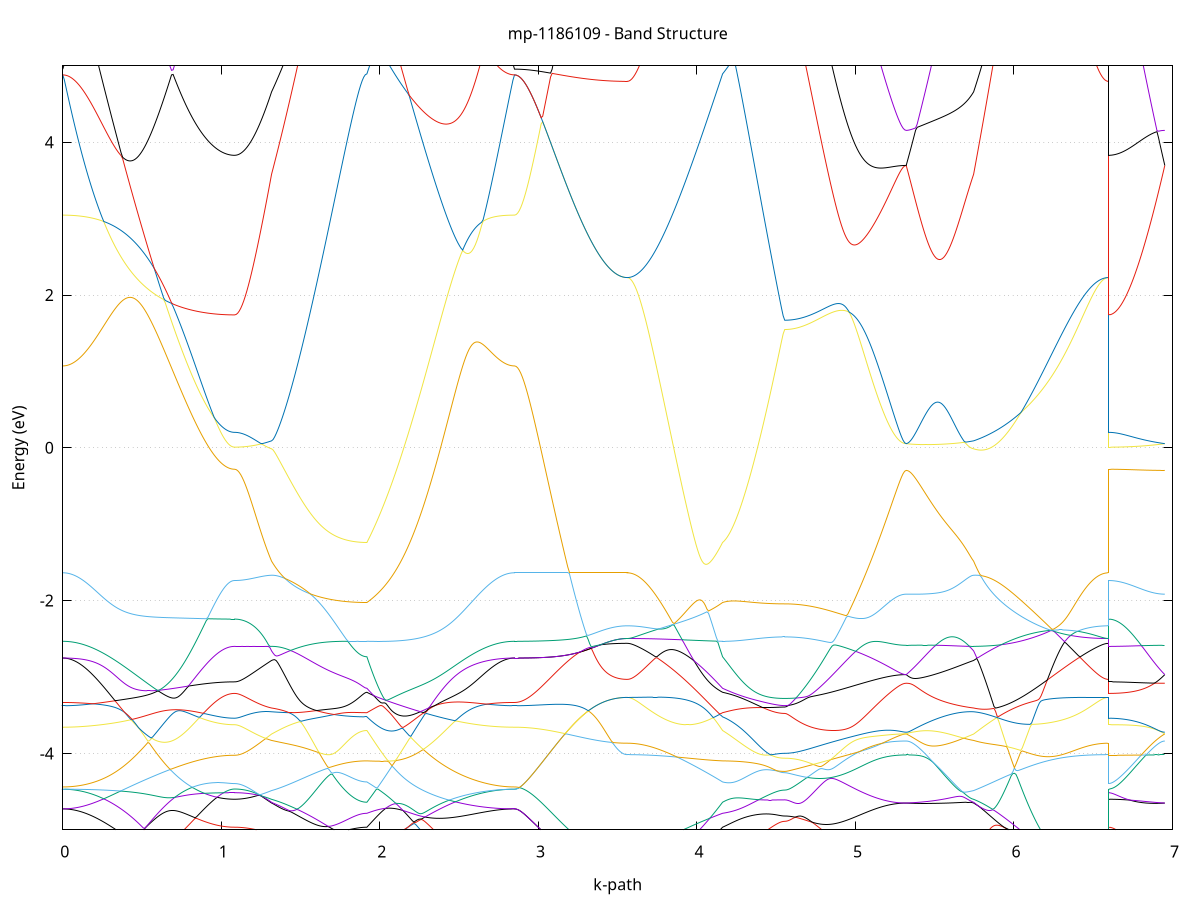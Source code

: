 set title 'mp-1186109 - Band Structure'
set xlabel 'k-path'
set ylabel 'Energy (eV)'
set grid y
set yrange [-5:5]
set terminal png size 800,600
set output 'mp-1186109_bands_gnuplot.png'
plot '-' using 1:2 with lines notitle, '-' using 1:2 with lines notitle, '-' using 1:2 with lines notitle, '-' using 1:2 with lines notitle, '-' using 1:2 with lines notitle, '-' using 1:2 with lines notitle, '-' using 1:2 with lines notitle, '-' using 1:2 with lines notitle, '-' using 1:2 with lines notitle, '-' using 1:2 with lines notitle, '-' using 1:2 with lines notitle, '-' using 1:2 with lines notitle, '-' using 1:2 with lines notitle, '-' using 1:2 with lines notitle, '-' using 1:2 with lines notitle, '-' using 1:2 with lines notitle, '-' using 1:2 with lines notitle, '-' using 1:2 with lines notitle, '-' using 1:2 with lines notitle, '-' using 1:2 with lines notitle, '-' using 1:2 with lines notitle, '-' using 1:2 with lines notitle, '-' using 1:2 with lines notitle, '-' using 1:2 with lines notitle, '-' using 1:2 with lines notitle, '-' using 1:2 with lines notitle, '-' using 1:2 with lines notitle, '-' using 1:2 with lines notitle, '-' using 1:2 with lines notitle, '-' using 1:2 with lines notitle, '-' using 1:2 with lines notitle, '-' using 1:2 with lines notitle, '-' using 1:2 with lines notitle, '-' using 1:2 with lines notitle, '-' using 1:2 with lines notitle, '-' using 1:2 with lines notitle, '-' using 1:2 with lines notitle, '-' using 1:2 with lines notitle, '-' using 1:2 with lines notitle, '-' using 1:2 with lines notitle, '-' using 1:2 with lines notitle, '-' using 1:2 with lines notitle, '-' using 1:2 with lines notitle, '-' using 1:2 with lines notitle, '-' using 1:2 with lines notitle, '-' using 1:2 with lines notitle, '-' using 1:2 with lines notitle, '-' using 1:2 with lines notitle, '-' using 1:2 with lines notitle, '-' using 1:2 with lines notitle, '-' using 1:2 with lines notitle, '-' using 1:2 with lines notitle, '-' using 1:2 with lines notitle, '-' using 1:2 with lines notitle, '-' using 1:2 with lines notitle, '-' using 1:2 with lines notitle, '-' using 1:2 with lines notitle, '-' using 1:2 with lines notitle, '-' using 1:2 with lines notitle, '-' using 1:2 with lines notitle, '-' using 1:2 with lines notitle, '-' using 1:2 with lines notitle, '-' using 1:2 with lines notitle, '-' using 1:2 with lines notitle
0.000000 -23.541927
0.009942 -23.541927
0.019883 -23.541927
0.029825 -23.541927
0.039767 -23.542027
0.049708 -23.542027
0.059650 -23.542127
0.069591 -23.542127
0.079533 -23.542227
0.089475 -23.542327
0.099416 -23.542327
0.109358 -23.542427
0.119300 -23.542527
0.129241 -23.542627
0.139183 -23.542827
0.149125 -23.542927
0.159066 -23.543027
0.169008 -23.543227
0.178950 -23.543327
0.188891 -23.543527
0.198833 -23.543627
0.208774 -23.543827
0.218716 -23.543927
0.228658 -23.544127
0.238599 -23.544327
0.248541 -23.544527
0.258483 -23.544727
0.268424 -23.544827
0.278366 -23.545027
0.288308 -23.545227
0.298249 -23.545427
0.308191 -23.545627
0.318133 -23.545827
0.328074 -23.546027
0.338016 -23.546227
0.347957 -23.546427
0.357899 -23.546627
0.367841 -23.546827
0.377782 -23.547027
0.387724 -23.547227
0.397666 -23.547427
0.407607 -23.547627
0.417549 -23.547827
0.427491 -23.548027
0.437432 -23.548227
0.447374 -23.548427
0.457316 -23.548627
0.467257 -23.548727
0.477199 -23.548927
0.487140 -23.549127
0.497082 -23.549327
0.507024 -23.549427
0.516965 -23.549627
0.526907 -23.549727
0.536849 -23.549927
0.546790 -23.550027
0.556732 -23.550127
0.566674 -23.550327
0.576615 -23.550427
0.586557 -23.550527
0.596499 -23.550627
0.606440 -23.550727
0.616382 -23.550927
0.626323 -23.550927
0.636265 -23.551027
0.646207 -23.551127
0.656148 -23.551227
0.666090 -23.551327
0.676032 -23.551427
0.685973 -23.551427
0.695915 -23.551527
0.705857 -23.551527
0.715798 -23.551627
0.725740 -23.551627
0.735682 -23.551727
0.745623 -23.551727
0.755565 -23.551727
0.765506 -23.551827
0.775448 -23.551827
0.785390 -23.551827
0.795331 -23.551827
0.805273 -23.551927
0.815215 -23.551927
0.825156 -23.551927
0.835098 -23.551927
0.845040 -23.551927
0.854981 -23.551927
0.864923 -23.551927
0.874864 -23.551927
0.884806 -23.551927
0.894748 -23.551927
0.904689 -23.551927
0.914631 -23.551927
0.924573 -23.551927
0.934514 -23.551827
0.944456 -23.551827
0.954398 -23.551827
0.964339 -23.551827
0.974281 -23.551827
0.984223 -23.551827
0.994164 -23.551827
1.004106 -23.551827
1.014047 -23.551827
1.023989 -23.551827
1.033931 -23.551827
1.043872 -23.551827
1.053814 -23.551827
1.063756 -23.551827
1.073697 -23.551827
1.083639 -23.551827
1.083639 -23.551827
1.093363 -23.551827
1.103088 -23.551727
1.112812 -23.551727
1.122536 -23.551727
1.132261 -23.551727
1.141985 -23.551727
1.151709 -23.551727
1.161434 -23.551627
1.171158 -23.551627
1.180882 -23.551627
1.190607 -23.551527
1.200331 -23.551527
1.210055 -23.551427
1.219779 -23.551427
1.229504 -23.551327
1.239228 -23.551227
1.248952 -23.551227
1.258677 -23.551127
1.268401 -23.551027
1.278125 -23.551027
1.287850 -23.550927
1.297574 -23.550827
1.307298 -23.550727
1.317023 -23.550627
1.317023 -23.550627
1.326879 -23.550627
1.336735 -23.550627
1.346591 -23.550627
1.356447 -23.550627
1.366303 -23.550627
1.376159 -23.550727
1.386015 -23.550727
1.395871 -23.550827
1.405727 -23.550827
1.415584 -23.550927
1.425440 -23.551027
1.435296 -23.551027
1.445152 -23.551127
1.455008 -23.551227
1.464864 -23.551327
1.474720 -23.551327
1.484576 -23.551427
1.494432 -23.551527
1.504288 -23.551527
1.514144 -23.551627
1.524000 -23.551727
1.533857 -23.551827
1.543713 -23.551827
1.553569 -23.551927
1.563425 -23.552027
1.573281 -23.552127
1.583137 -23.552127
1.592993 -23.552227
1.602849 -23.552327
1.612705 -23.552327
1.622561 -23.552427
1.632417 -23.552527
1.642274 -23.552527
1.652130 -23.552627
1.661986 -23.552727
1.671842 -23.552727
1.681698 -23.552827
1.691554 -23.552927
1.701410 -23.552927
1.711266 -23.553027
1.721122 -23.553027
1.730978 -23.553127
1.740834 -23.553127
1.750690 -23.553227
1.760547 -23.553227
1.770403 -23.553327
1.780259 -23.553327
1.790115 -23.553327
1.799971 -23.553427
1.809827 -23.553427
1.819683 -23.553427
1.829539 -23.553527
1.839395 -23.553527
1.849251 -23.553527
1.859107 -23.553527
1.868964 -23.553527
1.878820 -23.553627
1.888676 -23.553627
1.898532 -23.553627
1.908388 -23.553627
1.918244 -23.553627
1.918244 -23.553627
1.928151 -23.553827
1.938058 -23.553927
1.947965 -23.554127
1.957873 -23.554227
1.967780 -23.554427
1.977687 -23.554527
1.987594 -23.554627
1.997501 -23.554727
2.007409 -23.554827
2.017316 -23.554927
2.027223 -23.555027
2.037130 -23.555027
2.047037 -23.555127
2.056945 -23.555127
2.066852 -23.555227
2.076759 -23.555227
2.086666 -23.555227
2.096573 -23.555227
2.106481 -23.555227
2.116388 -23.555227
2.126295 -23.555127
2.136202 -23.555127
2.146109 -23.555027
2.156016 -23.554927
2.165924 -23.554927
2.175831 -23.554827
2.185738 -23.554727
2.195645 -23.554627
2.205552 -23.554427
2.215460 -23.554327
2.225367 -23.554227
2.235274 -23.554027
2.245181 -23.553927
2.255088 -23.553727
2.264996 -23.553527
2.274903 -23.553327
2.284810 -23.553127
2.294717 -23.552927
2.304624 -23.552727
2.314531 -23.552527
2.324439 -23.552327
2.334346 -23.552127
2.344253 -23.551827
2.354160 -23.551627
2.364067 -23.551427
2.373975 -23.551127
2.383882 -23.550927
2.393789 -23.550627
2.403696 -23.550327
2.413603 -23.550127
2.423511 -23.549827
2.433418 -23.549527
2.443325 -23.549327
2.453232 -23.549027
2.463139 -23.548727
2.473046 -23.548527
2.482954 -23.548227
2.492861 -23.547927
2.502768 -23.547627
2.512675 -23.547427
2.522582 -23.547127
2.532490 -23.546827
2.542397 -23.546627
2.552304 -23.546327
2.562211 -23.546127
2.572118 -23.545827
2.582026 -23.545627
2.591933 -23.545327
2.601840 -23.545127
2.611747 -23.544927
2.621654 -23.544627
2.631561 -23.544427
2.641469 -23.544227
2.651376 -23.544027
2.661283 -23.543827
2.671190 -23.543627
2.681097 -23.543427
2.691005 -23.543327
2.700912 -23.543127
2.710819 -23.543027
2.720726 -23.542827
2.730633 -23.542727
2.740541 -23.542627
2.750448 -23.542427
2.760355 -23.542327
2.770262 -23.542227
2.780169 -23.542227
2.790076 -23.542127
2.799984 -23.542027
2.809891 -23.542027
2.819798 -23.541927
2.829705 -23.541927
2.839612 -23.541927
2.849520 -23.541927
2.849520 -23.541927
2.859397 -23.541927
2.869275 -23.541927
2.879153 -23.541927
2.889031 -23.541927
2.898909 -23.541927
2.908786 -23.541927
2.918664 -23.541927
2.928542 -23.541927
2.938420 -23.541927
2.948298 -23.541927
2.958175 -23.541927
2.968053 -23.541827
2.977931 -23.541827
2.987809 -23.541827
2.997687 -23.541827
3.007564 -23.541827
3.017442 -23.541827
3.027320 -23.541827
3.037198 -23.541827
3.047076 -23.541827
3.056953 -23.541827
3.066831 -23.541827
3.076709 -23.541827
3.086587 -23.541827
3.096465 -23.541727
3.106342 -23.541727
3.116220 -23.541727
3.126098 -23.541727
3.135976 -23.541727
3.145854 -23.541727
3.155731 -23.541727
3.165609 -23.541727
3.175487 -23.541727
3.185365 -23.541627
3.195243 -23.541627
3.205120 -23.541627
3.214998 -23.541627
3.224876 -23.541627
3.234754 -23.541627
3.244631 -23.541627
3.254509 -23.541627
3.264387 -23.541527
3.274265 -23.541527
3.284143 -23.541527
3.294020 -23.541527
3.303898 -23.541527
3.313776 -23.541527
3.323654 -23.541527
3.333532 -23.541527
3.343409 -23.541527
3.353287 -23.541527
3.363165 -23.541427
3.373043 -23.541427
3.382921 -23.541427
3.392798 -23.541427
3.402676 -23.541427
3.412554 -23.541427
3.422432 -23.541427
3.432310 -23.541427
3.442187 -23.541427
3.452065 -23.541427
3.461943 -23.541427
3.471821 -23.541427
3.481699 -23.541427
3.491576 -23.541427
3.501454 -23.541427
3.511332 -23.541427
3.521210 -23.541327
3.531088 -23.541327
3.540965 -23.541327
3.550843 -23.541327
3.560721 -23.541327
3.560721 -23.541327
3.570577 -23.541427
3.580433 -23.541427
3.590289 -23.541427
3.600145 -23.541427
3.610001 -23.541527
3.619857 -23.541527
3.629714 -23.541627
3.639570 -23.541727
3.649426 -23.541827
3.659282 -23.541927
3.669138 -23.542027
3.678994 -23.542127
3.688850 -23.542327
3.698706 -23.542427
3.708562 -23.542627
3.718418 -23.542727
3.728274 -23.542927
3.738131 -23.543127
3.747987 -23.543327
3.757843 -23.543527
3.767699 -23.543727
3.777555 -23.543927
3.787411 -23.544127
3.797267 -23.544327
3.807123 -23.544527
3.816979 -23.544827
3.826835 -23.545027
3.836691 -23.545327
3.846547 -23.545527
3.856404 -23.545827
3.866260 -23.546027
3.876116 -23.546327
3.885972 -23.546627
3.895828 -23.546827
3.905684 -23.547127
3.915540 -23.547427
3.925396 -23.547727
3.935252 -23.547927
3.945108 -23.548227
3.954964 -23.548527
3.964821 -23.548827
3.974677 -23.549127
3.984533 -23.549327
3.994389 -23.549627
4.004245 -23.549927
4.014101 -23.550127
4.023957 -23.550427
4.033813 -23.550727
4.043669 -23.550927
4.053525 -23.551227
4.063381 -23.551427
4.073237 -23.551727
4.083094 -23.551927
4.092950 -23.552127
4.102806 -23.552427
4.112662 -23.552627
4.122518 -23.552827
4.132374 -23.553027
4.142230 -23.553227
4.152086 -23.553427
4.161942 -23.553627
4.161942 -23.553627
4.171743 -23.553727
4.181544 -23.553727
4.191344 -23.553827
4.201145 -23.553927
4.210946 -23.553927
4.220746 -23.554027
4.230547 -23.554127
4.240348 -23.554127
4.250149 -23.554227
4.259949 -23.554327
4.269750 -23.554327
4.279551 -23.554427
4.289351 -23.554427
4.299152 -23.554527
4.308953 -23.554527
4.318753 -23.554627
4.328554 -23.554627
4.338355 -23.554727
4.348155 -23.554727
4.357956 -23.554827
4.367757 -23.554827
4.377558 -23.554827
4.387358 -23.554927
4.397159 -23.554927
4.406960 -23.555027
4.416760 -23.555027
4.426561 -23.555027
4.436362 -23.555027
4.446162 -23.555127
4.455963 -23.555127
4.465764 -23.555127
4.475565 -23.555127
4.485365 -23.555127
4.495166 -23.555227
4.504967 -23.555227
4.514767 -23.555227
4.524568 -23.555227
4.534369 -23.555227
4.544169 -23.555227
4.553970 -23.555227
4.553970 -23.555227
4.563921 -23.555227
4.573873 -23.555227
4.583824 -23.555227
4.593775 -23.555227
4.603726 -23.555227
4.613678 -23.555127
4.623629 -23.555127
4.633580 -23.555127
4.643532 -23.555127
4.653483 -23.555027
4.663434 -23.555027
4.673385 -23.554927
4.683337 -23.554927
4.693288 -23.554927
4.703239 -23.554827
4.713191 -23.554827
4.723142 -23.554727
4.733093 -23.554627
4.743044 -23.554627
4.752996 -23.554527
4.762947 -23.554427
4.772898 -23.554427
4.782849 -23.554327
4.792801 -23.554227
4.802752 -23.554227
4.812703 -23.554127
4.822655 -23.554027
4.832606 -23.553927
4.842557 -23.553827
4.852508 -23.553727
4.862460 -23.553727
4.872411 -23.553627
4.882362 -23.553527
4.892314 -23.553427
4.902265 -23.553327
4.912216 -23.553227
4.922167 -23.553127
4.932119 -23.553027
4.942070 -23.553027
4.952021 -23.552927
4.961973 -23.552827
4.971924 -23.552727
4.981875 -23.552627
4.991826 -23.552527
5.001778 -23.552427
5.011729 -23.552327
5.021680 -23.552227
5.031631 -23.552227
5.041583 -23.552127
5.051534 -23.552027
5.061485 -23.551927
5.071437 -23.551827
5.081388 -23.551827
5.091339 -23.551727
5.101290 -23.551627
5.111242 -23.551627
5.121193 -23.551527
5.131144 -23.551427
5.141096 -23.551427
5.151047 -23.551327
5.160998 -23.551227
5.170949 -23.551227
5.180901 -23.551127
5.190852 -23.551127
5.200803 -23.551127
5.210754 -23.551027
5.220706 -23.551027
5.230657 -23.550927
5.240608 -23.550927
5.250560 -23.550927
5.260511 -23.550927
5.270462 -23.550827
5.280413 -23.550827
5.290365 -23.550827
5.300316 -23.550827
5.310267 -23.550827
5.320219 -23.550827
5.320219 -23.550827
5.330110 -23.550827
5.340002 -23.550927
5.349894 -23.550927
5.359786 -23.550927
5.369677 -23.551027
5.379569 -23.551027
5.389461 -23.551027
5.399353 -23.551027
5.409245 -23.551127
5.419136 -23.551127
5.429028 -23.551127
5.438920 -23.551127
5.448812 -23.551127
5.458704 -23.551227
5.468595 -23.551227
5.478487 -23.551227
5.488379 -23.551227
5.498271 -23.551227
5.508162 -23.551227
5.518054 -23.551227
5.527946 -23.551227
5.537838 -23.551227
5.547730 -23.551227
5.557621 -23.551227
5.567513 -23.551227
5.577405 -23.551227
5.587297 -23.551227
5.597188 -23.551127
5.607080 -23.551127
5.616972 -23.551127
5.626864 -23.551127
5.636756 -23.551127
5.646647 -23.551027
5.656539 -23.551027
5.666431 -23.551027
5.676323 -23.550927
5.686215 -23.550927
5.696106 -23.550927
5.705998 -23.550827
5.715890 -23.550827
5.725782 -23.550727
5.735673 -23.550727
5.745565 -23.550627
5.745565 -23.550627
5.755452 -23.550527
5.765339 -23.550427
5.775225 -23.550327
5.785112 -23.550227
5.794999 -23.550127
5.804885 -23.550127
5.814772 -23.550127
5.824659 -23.550127
5.834545 -23.550127
5.844432 -23.550027
5.854319 -23.550027
5.864205 -23.550027
5.874092 -23.550027
5.883979 -23.549927
5.893866 -23.549927
5.903752 -23.549927
5.913639 -23.549827
5.923526 -23.549827
5.933412 -23.549727
5.943299 -23.549627
5.953186 -23.549627
5.963072 -23.549527
5.972959 -23.549427
5.982846 -23.549427
5.992732 -23.549327
6.002619 -23.549227
6.012506 -23.549127
6.022393 -23.549027
6.032279 -23.548927
6.042166 -23.548827
6.052053 -23.548627
6.061939 -23.548527
6.071826 -23.548427
6.081713 -23.548227
6.091599 -23.548127
6.101486 -23.548027
6.111373 -23.547827
6.121259 -23.547727
6.131146 -23.547527
6.141033 -23.547427
6.150919 -23.547227
6.160806 -23.547027
6.170693 -23.546927
6.180580 -23.546727
6.190466 -23.546527
6.200353 -23.546427
6.210240 -23.546227
6.220126 -23.546027
6.230013 -23.545827
6.239900 -23.545627
6.249786 -23.545527
6.259673 -23.545327
6.269560 -23.545127
6.279446 -23.544927
6.289333 -23.544727
6.299220 -23.544627
6.309107 -23.544427
6.318993 -23.544227
6.328880 -23.544027
6.338767 -23.543927
6.348653 -23.543727
6.358540 -23.543527
6.368427 -23.543427
6.378313 -23.543227
6.388200 -23.543127
6.398087 -23.542927
6.407973 -23.542827
6.417860 -23.542627
6.427747 -23.542527
6.437633 -23.542427
6.447520 -23.542327
6.457407 -23.542127
6.467294 -23.542027
6.477180 -23.541927
6.487067 -23.541827
6.496954 -23.541827
6.506840 -23.541727
6.516727 -23.541627
6.526614 -23.541627
6.536500 -23.541527
6.546387 -23.541527
6.556274 -23.541427
6.566160 -23.541427
6.576047 -23.541427
6.585934 -23.541327
6.595820 -23.541327
6.595820 -23.551827
6.605698 -23.551827
6.615576 -23.551827
6.625454 -23.551727
6.635332 -23.551727
6.645209 -23.551727
6.655087 -23.551727
6.664965 -23.551727
6.674843 -23.551727
6.684721 -23.551727
6.694598 -23.551727
6.704476 -23.551627
6.714354 -23.551627
6.724232 -23.551627
6.734110 -23.551627
6.743987 -23.551627
6.753865 -23.551527
6.763743 -23.551527
6.773621 -23.551527
6.783499 -23.551427
6.793376 -23.551427
6.803254 -23.551427
6.813132 -23.551327
6.823010 -23.551327
6.832888 -23.551327
6.842765 -23.551227
6.852643 -23.551227
6.862521 -23.551227
6.872399 -23.551127
6.882277 -23.551127
6.892154 -23.551027
6.902032 -23.551027
6.911910 -23.551027
6.921788 -23.550927
6.931666 -23.550927
6.941543 -23.550827
6.951421 -23.550827
e
0.000000 -23.541927
0.009942 -23.541927
0.019883 -23.541927
0.029825 -23.541927
0.039767 -23.541927
0.049708 -23.541927
0.059650 -23.541927
0.069591 -23.542027
0.079533 -23.542027
0.089475 -23.542027
0.099416 -23.542127
0.109358 -23.542127
0.119300 -23.542127
0.129241 -23.542227
0.139183 -23.542227
0.149125 -23.542327
0.159066 -23.542327
0.169008 -23.542427
0.178950 -23.542427
0.188891 -23.542527
0.198833 -23.542527
0.208774 -23.542627
0.218716 -23.542727
0.228658 -23.542827
0.238599 -23.542827
0.248541 -23.542927
0.258483 -23.543027
0.268424 -23.543127
0.278366 -23.543227
0.288308 -23.543227
0.298249 -23.543327
0.308191 -23.543427
0.318133 -23.543527
0.328074 -23.543627
0.338016 -23.543727
0.347957 -23.543827
0.357899 -23.543927
0.367841 -23.544027
0.377782 -23.544127
0.387724 -23.544227
0.397666 -23.544327
0.407607 -23.544427
0.417549 -23.544527
0.427491 -23.544627
0.437432 -23.544727
0.447374 -23.544927
0.457316 -23.545027
0.467257 -23.545127
0.477199 -23.545227
0.487140 -23.545327
0.497082 -23.545427
0.507024 -23.545527
0.516965 -23.545727
0.526907 -23.545827
0.536849 -23.545927
0.546790 -23.546027
0.556732 -23.546127
0.566674 -23.546227
0.576615 -23.546327
0.586557 -23.546427
0.596499 -23.546627
0.606440 -23.546727
0.616382 -23.546827
0.626323 -23.546927
0.636265 -23.547027
0.646207 -23.547127
0.656148 -23.547227
0.666090 -23.547327
0.676032 -23.547427
0.685973 -23.547527
0.695915 -23.547627
0.705857 -23.547727
0.715798 -23.547827
0.725740 -23.547927
0.735682 -23.548027
0.745623 -23.548127
0.755565 -23.548227
0.765506 -23.548327
0.775448 -23.548427
0.785390 -23.548527
0.795331 -23.548627
0.805273 -23.548627
0.815215 -23.548727
0.825156 -23.548827
0.835098 -23.548927
0.845040 -23.549027
0.854981 -23.549027
0.864923 -23.549127
0.874864 -23.549227
0.884806 -23.549227
0.894748 -23.549327
0.904689 -23.549327
0.914631 -23.549427
0.924573 -23.549427
0.934514 -23.549527
0.944456 -23.549527
0.954398 -23.549627
0.964339 -23.549627
0.974281 -23.549627
0.984223 -23.549727
0.994164 -23.549727
1.004106 -23.549727
1.014047 -23.549827
1.023989 -23.549827
1.033931 -23.549827
1.043872 -23.549827
1.053814 -23.549827
1.063756 -23.549827
1.073697 -23.549827
1.083639 -23.549827
1.083639 -23.549827
1.093363 -23.549827
1.103088 -23.549827
1.112812 -23.549827
1.122536 -23.549827
1.132261 -23.549927
1.141985 -23.549927
1.151709 -23.549927
1.161434 -23.549927
1.171158 -23.549927
1.180882 -23.549927
1.190607 -23.549927
1.200331 -23.549927
1.210055 -23.549927
1.219779 -23.550027
1.229504 -23.550027
1.239228 -23.550027
1.248952 -23.550027
1.258677 -23.550027
1.268401 -23.550027
1.278125 -23.550027
1.287850 -23.550127
1.297574 -23.550127
1.307298 -23.550127
1.317023 -23.550127
1.317023 -23.550127
1.326879 -23.550127
1.336735 -23.550027
1.346591 -23.550027
1.356447 -23.549927
1.366303 -23.549827
1.376159 -23.549727
1.386015 -23.549527
1.395871 -23.549427
1.405727 -23.549227
1.415584 -23.549127
1.425440 -23.549027
1.435296 -23.548827
1.445152 -23.548727
1.455008 -23.548527
1.464864 -23.548327
1.474720 -23.548227
1.484576 -23.548027
1.494432 -23.547927
1.504288 -23.547727
1.514144 -23.547527
1.524000 -23.547427
1.533857 -23.547227
1.543713 -23.547027
1.553569 -23.546927
1.563425 -23.546727
1.573281 -23.546627
1.583137 -23.546427
1.592993 -23.546227
1.602849 -23.546127
1.612705 -23.545927
1.622561 -23.545827
1.632417 -23.545627
1.642274 -23.545527
1.652130 -23.545327
1.661986 -23.545227
1.671842 -23.545127
1.681698 -23.544927
1.691554 -23.544827
1.701410 -23.544727
1.711266 -23.544527
1.721122 -23.544427
1.730978 -23.544327
1.740834 -23.544227
1.750690 -23.544127
1.760547 -23.544027
1.770403 -23.543927
1.780259 -23.543827
1.790115 -23.543727
1.799971 -23.543627
1.809827 -23.543627
1.819683 -23.543527
1.829539 -23.543427
1.839395 -23.543427
1.849251 -23.543327
1.859107 -23.543327
1.868964 -23.543327
1.878820 -23.543227
1.888676 -23.543227
1.898532 -23.543227
1.908388 -23.543227
1.918244 -23.543227
1.918244 -23.543227
1.928151 -23.543227
1.938058 -23.543227
1.947965 -23.543327
1.957873 -23.543327
1.967780 -23.543327
1.977687 -23.543327
1.987594 -23.543427
1.997501 -23.543427
2.007409 -23.543427
2.017316 -23.543427
2.027223 -23.543427
2.037130 -23.543427
2.047037 -23.543527
2.056945 -23.543527
2.066852 -23.543527
2.076759 -23.543527
2.086666 -23.543527
2.096573 -23.543527
2.106481 -23.543527
2.116388 -23.543527
2.126295 -23.543527
2.136202 -23.543527
2.146109 -23.543527
2.156016 -23.543527
2.165924 -23.543527
2.175831 -23.543527
2.185738 -23.543527
2.195645 -23.543527
2.205552 -23.543427
2.215460 -23.543427
2.225367 -23.543427
2.235274 -23.543427
2.245181 -23.543427
2.255088 -23.543427
2.264996 -23.543327
2.274903 -23.543327
2.284810 -23.543327
2.294717 -23.543327
2.304624 -23.543227
2.314531 -23.543227
2.324439 -23.543227
2.334346 -23.543227
2.344253 -23.543127
2.354160 -23.543127
2.364067 -23.543127
2.373975 -23.543127
2.383882 -23.543027
2.393789 -23.543027
2.403696 -23.543027
2.413603 -23.542927
2.423511 -23.542927
2.433418 -23.542927
2.443325 -23.542827
2.453232 -23.542827
2.463139 -23.542827
2.473046 -23.542727
2.482954 -23.542727
2.492861 -23.542727
2.502768 -23.542627
2.512675 -23.542627
2.522582 -23.542627
2.532490 -23.542527
2.542397 -23.542527
2.552304 -23.542527
2.562211 -23.542427
2.572118 -23.542427
2.582026 -23.542427
2.591933 -23.542327
2.601840 -23.542327
2.611747 -23.542327
2.621654 -23.542227
2.631561 -23.542227
2.641469 -23.542227
2.651376 -23.542227
2.661283 -23.542127
2.671190 -23.542127
2.681097 -23.542127
2.691005 -23.542127
2.700912 -23.542027
2.710819 -23.542027
2.720726 -23.542027
2.730633 -23.542027
2.740541 -23.542027
2.750448 -23.542027
2.760355 -23.541927
2.770262 -23.541927
2.780169 -23.541927
2.790076 -23.541927
2.799984 -23.541927
2.809891 -23.541927
2.819798 -23.541927
2.829705 -23.541927
2.839612 -23.541927
2.849520 -23.541927
2.849520 -23.541927
2.859397 -23.541927
2.869275 -23.541927
2.879153 -23.541927
2.889031 -23.541927
2.898909 -23.541927
2.908786 -23.541927
2.918664 -23.541927
2.928542 -23.541927
2.938420 -23.541927
2.948298 -23.541927
2.958175 -23.541927
2.968053 -23.541827
2.977931 -23.541827
2.987809 -23.541827
2.997687 -23.541827
3.007564 -23.541827
3.017442 -23.541827
3.027320 -23.541827
3.037198 -23.541827
3.047076 -23.541827
3.056953 -23.541827
3.066831 -23.541827
3.076709 -23.541827
3.086587 -23.541727
3.096465 -23.541727
3.106342 -23.541727
3.116220 -23.541727
3.126098 -23.541727
3.135976 -23.541727
3.145854 -23.541727
3.155731 -23.541727
3.165609 -23.541727
3.175487 -23.541727
3.185365 -23.541627
3.195243 -23.541627
3.205120 -23.541627
3.214998 -23.541627
3.224876 -23.541627
3.234754 -23.541627
3.244631 -23.541627
3.254509 -23.541627
3.264387 -23.541527
3.274265 -23.541527
3.284143 -23.541527
3.294020 -23.541527
3.303898 -23.541527
3.313776 -23.541527
3.323654 -23.541527
3.333532 -23.541527
3.343409 -23.541527
3.353287 -23.541527
3.363165 -23.541427
3.373043 -23.541427
3.382921 -23.541427
3.392798 -23.541427
3.402676 -23.541427
3.412554 -23.541427
3.422432 -23.541427
3.432310 -23.541427
3.442187 -23.541427
3.452065 -23.541427
3.461943 -23.541427
3.471821 -23.541427
3.481699 -23.541427
3.491576 -23.541427
3.501454 -23.541427
3.511332 -23.541427
3.521210 -23.541327
3.531088 -23.541327
3.540965 -23.541327
3.550843 -23.541327
3.560721 -23.541327
3.560721 -23.541327
3.570577 -23.541327
3.580433 -23.541327
3.590289 -23.541427
3.600145 -23.541427
3.610001 -23.541427
3.619857 -23.541427
3.629714 -23.541427
3.639570 -23.541427
3.649426 -23.541427
3.659282 -23.541427
3.669138 -23.541427
3.678994 -23.541527
3.688850 -23.541527
3.698706 -23.541527
3.708562 -23.541527
3.718418 -23.541527
3.728274 -23.541627
3.738131 -23.541627
3.747987 -23.541627
3.757843 -23.541727
3.767699 -23.541727
3.777555 -23.541727
3.787411 -23.541727
3.797267 -23.541827
3.807123 -23.541827
3.816979 -23.541927
3.826835 -23.541927
3.836691 -23.541927
3.846547 -23.542027
3.856404 -23.542027
3.866260 -23.542027
3.876116 -23.542127
3.885972 -23.542127
3.895828 -23.542227
3.905684 -23.542227
3.915540 -23.542227
3.925396 -23.542327
3.935252 -23.542327
3.945108 -23.542427
3.954964 -23.542427
3.964821 -23.542427
3.974677 -23.542527
3.984533 -23.542527
3.994389 -23.542627
4.004245 -23.542627
4.014101 -23.542727
4.023957 -23.542727
4.033813 -23.542727
4.043669 -23.542827
4.053525 -23.542827
4.063381 -23.542927
4.073237 -23.542927
4.083094 -23.542927
4.092950 -23.543027
4.102806 -23.543027
4.112662 -23.543027
4.122518 -23.543127
4.132374 -23.543127
4.142230 -23.543127
4.152086 -23.543227
4.161942 -23.543227
4.161942 -23.543227
4.171743 -23.543227
4.181544 -23.543227
4.191344 -23.543227
4.201145 -23.543227
4.210946 -23.543227
4.220746 -23.543327
4.230547 -23.543327
4.240348 -23.543327
4.250149 -23.543327
4.259949 -23.543327
4.269750 -23.543327
4.279551 -23.543327
4.289351 -23.543327
4.299152 -23.543327
4.308953 -23.543427
4.318753 -23.543427
4.328554 -23.543427
4.338355 -23.543427
4.348155 -23.543427
4.357956 -23.543427
4.367757 -23.543427
4.377558 -23.543427
4.387358 -23.543427
4.397159 -23.543427
4.406960 -23.543427
4.416760 -23.543427
4.426561 -23.543427
4.436362 -23.543527
4.446162 -23.543527
4.455963 -23.543527
4.465764 -23.543527
4.475565 -23.543527
4.485365 -23.543527
4.495166 -23.543527
4.504967 -23.543527
4.514767 -23.543527
4.524568 -23.543527
4.534369 -23.543527
4.544169 -23.543527
4.553970 -23.543527
4.553970 -23.543527
4.563921 -23.543527
4.573873 -23.543527
4.583824 -23.543527
4.593775 -23.543527
4.603726 -23.543627
4.613678 -23.543627
4.623629 -23.543627
4.633580 -23.543727
4.643532 -23.543727
4.653483 -23.543827
4.663434 -23.543827
4.673385 -23.543927
4.683337 -23.544027
4.693288 -23.544127
4.703239 -23.544227
4.713191 -23.544227
4.723142 -23.544327
4.733093 -23.544427
4.743044 -23.544527
4.752996 -23.544627
4.762947 -23.544727
4.772898 -23.544927
4.782849 -23.545027
4.792801 -23.545127
4.802752 -23.545227
4.812703 -23.545427
4.822655 -23.545527
4.832606 -23.545627
4.842557 -23.545827
4.852508 -23.545927
4.862460 -23.546027
4.872411 -23.546227
4.882362 -23.546327
4.892314 -23.546527
4.902265 -23.546627
4.912216 -23.546827
4.922167 -23.546927
4.932119 -23.547127
4.942070 -23.547227
4.952021 -23.547427
4.961973 -23.547527
4.971924 -23.547727
4.981875 -23.547827
4.991826 -23.548027
5.001778 -23.548127
5.011729 -23.548227
5.021680 -23.548427
5.031631 -23.548527
5.041583 -23.548727
5.051534 -23.548827
5.061485 -23.548927
5.071437 -23.549127
5.081388 -23.549227
5.091339 -23.549327
5.101290 -23.549427
5.111242 -23.549527
5.121193 -23.549627
5.131144 -23.549827
5.141096 -23.549927
5.151047 -23.550027
5.160998 -23.550027
5.170949 -23.550127
5.180901 -23.550227
5.190852 -23.550327
5.200803 -23.550427
5.210754 -23.550427
5.220706 -23.550527
5.230657 -23.550627
5.240608 -23.550627
5.250560 -23.550627
5.260511 -23.550727
5.270462 -23.550727
5.280413 -23.550727
5.290365 -23.550827
5.300316 -23.550827
5.310267 -23.550827
5.320219 -23.550827
5.320219 -23.550827
5.330110 -23.550827
5.340002 -23.550727
5.349894 -23.550727
5.359786 -23.550727
5.369677 -23.550627
5.379569 -23.550627
5.389461 -23.550627
5.399353 -23.550527
5.409245 -23.550527
5.419136 -23.550527
5.429028 -23.550427
5.438920 -23.550427
5.448812 -23.550427
5.458704 -23.550427
5.468595 -23.550327
5.478487 -23.550327
5.488379 -23.550327
5.498271 -23.550327
5.508162 -23.550327
5.518054 -23.550227
5.527946 -23.550227
5.537838 -23.550227
5.547730 -23.550227
5.557621 -23.550227
5.567513 -23.550227
5.577405 -23.550127
5.587297 -23.550127
5.597188 -23.550127
5.607080 -23.550127
5.616972 -23.550127
5.626864 -23.550127
5.636756 -23.550127
5.646647 -23.550127
5.656539 -23.550127
5.666431 -23.550127
5.676323 -23.550127
5.686215 -23.550127
5.696106 -23.550127
5.705998 -23.550127
5.715890 -23.550127
5.725782 -23.550127
5.735673 -23.550127
5.745565 -23.550127
5.745565 -23.550127
5.755452 -23.550127
5.765339 -23.550127
5.775225 -23.550127
5.785112 -23.550127
5.794999 -23.550127
5.804885 -23.550027
5.814772 -23.549927
5.824659 -23.549827
5.834545 -23.549727
5.844432 -23.549627
5.854319 -23.549427
5.864205 -23.549327
5.874092 -23.549227
5.883979 -23.549127
5.893866 -23.548927
5.903752 -23.548827
5.913639 -23.548727
5.923526 -23.548527
5.933412 -23.548427
5.943299 -23.548327
5.953186 -23.548127
5.963072 -23.548027
5.972959 -23.547827
5.982846 -23.547727
5.992732 -23.547527
6.002619 -23.547427
6.012506 -23.547227
6.022393 -23.547127
6.032279 -23.546927
6.042166 -23.546827
6.052053 -23.546627
6.061939 -23.546527
6.071826 -23.546427
6.081713 -23.546227
6.091599 -23.546127
6.101486 -23.545927
6.111373 -23.545827
6.121259 -23.545627
6.131146 -23.545527
6.141033 -23.545327
6.150919 -23.545227
6.160806 -23.545027
6.170693 -23.544927
6.180580 -23.544727
6.190466 -23.544627
6.200353 -23.544527
6.210240 -23.544327
6.220126 -23.544227
6.230013 -23.544127
6.239900 -23.543927
6.249786 -23.543827
6.259673 -23.543727
6.269560 -23.543627
6.279446 -23.543427
6.289333 -23.543327
6.299220 -23.543227
6.309107 -23.543127
6.318993 -23.543027
6.328880 -23.542927
6.338767 -23.542827
6.348653 -23.542727
6.358540 -23.542627
6.368427 -23.542527
6.378313 -23.542427
6.388200 -23.542327
6.398087 -23.542227
6.407973 -23.542127
6.417860 -23.542027
6.427747 -23.542027
6.437633 -23.541927
6.447520 -23.541827
6.457407 -23.541827
6.467294 -23.541727
6.477180 -23.541727
6.487067 -23.541627
6.496954 -23.541627
6.506840 -23.541527
6.516727 -23.541527
6.526614 -23.541527
6.536500 -23.541427
6.546387 -23.541427
6.556274 -23.541427
6.566160 -23.541427
6.576047 -23.541427
6.585934 -23.541327
6.595820 -23.541327
6.595820 -23.549827
6.605698 -23.549827
6.615576 -23.549827
6.625454 -23.549827
6.635332 -23.549827
6.645209 -23.549927
6.655087 -23.549927
6.664965 -23.549927
6.674843 -23.549927
6.684721 -23.549927
6.694598 -23.549927
6.704476 -23.549927
6.714354 -23.550027
6.724232 -23.550027
6.734110 -23.550027
6.743987 -23.550027
6.753865 -23.550127
6.763743 -23.550127
6.773621 -23.550127
6.783499 -23.550127
6.793376 -23.550227
6.803254 -23.550227
6.813132 -23.550227
6.823010 -23.550327
6.832888 -23.550327
6.842765 -23.550427
6.852643 -23.550427
6.862521 -23.550427
6.872399 -23.550527
6.882277 -23.550527
6.892154 -23.550527
6.902032 -23.550627
6.911910 -23.550627
6.921788 -23.550727
6.931666 -23.550727
6.941543 -23.550827
6.951421 -23.550827
e
0.000000 -23.523027
0.009942 -23.523027
0.019883 -23.523027
0.029825 -23.523027
0.039767 -23.523027
0.049708 -23.523027
0.059650 -23.523027
0.069591 -23.523027
0.079533 -23.523027
0.089475 -23.523027
0.099416 -23.523027
0.109358 -23.523027
0.119300 -23.523027
0.129241 -23.523027
0.139183 -23.523027
0.149125 -23.523027
0.159066 -23.523027
0.169008 -23.523027
0.178950 -23.523027
0.188891 -23.523027
0.198833 -23.523027
0.208774 -23.523027
0.218716 -23.523027
0.228658 -23.523027
0.238599 -23.523027
0.248541 -23.523027
0.258483 -23.523027
0.268424 -23.523027
0.278366 -23.523027
0.288308 -23.523027
0.298249 -23.523027
0.308191 -23.522927
0.318133 -23.522927
0.328074 -23.522927
0.338016 -23.522927
0.347957 -23.522927
0.357899 -23.522927
0.367841 -23.522927
0.377782 -23.522927
0.387724 -23.522927
0.397666 -23.522927
0.407607 -23.522927
0.417549 -23.522927
0.427491 -23.522927
0.437432 -23.522927
0.447374 -23.522927
0.457316 -23.522927
0.467257 -23.522827
0.477199 -23.522827
0.487140 -23.522827
0.497082 -23.522827
0.507024 -23.522827
0.516965 -23.522827
0.526907 -23.522827
0.536849 -23.522827
0.546790 -23.522827
0.556732 -23.522827
0.566674 -23.522827
0.576615 -23.522827
0.586557 -23.522727
0.596499 -23.522727
0.606440 -23.522727
0.616382 -23.522727
0.626323 -23.522727
0.636265 -23.522727
0.646207 -23.522727
0.656148 -23.522727
0.666090 -23.522727
0.676032 -23.522727
0.685973 -23.522627
0.695915 -23.522627
0.705857 -23.522627
0.715798 -23.522627
0.725740 -23.522627
0.735682 -23.522627
0.745623 -23.522627
0.755565 -23.522627
0.765506 -23.522627
0.775448 -23.522627
0.785390 -23.522627
0.795331 -23.522527
0.805273 -23.522527
0.815215 -23.522527
0.825156 -23.522527
0.835098 -23.522527
0.845040 -23.522527
0.854981 -23.522527
0.864923 -23.522527
0.874864 -23.522527
0.884806 -23.522527
0.894748 -23.522527
0.904689 -23.522527
0.914631 -23.522527
0.924573 -23.522527
0.934514 -23.522427
0.944456 -23.522427
0.954398 -23.522427
0.964339 -23.522427
0.974281 -23.522427
0.984223 -23.522427
0.994164 -23.522427
1.004106 -23.522427
1.014047 -23.522427
1.023989 -23.522427
1.033931 -23.522427
1.043872 -23.522427
1.053814 -23.522427
1.063756 -23.522427
1.073697 -23.522427
1.083639 -23.522427
1.083639 -23.522427
1.093363 -23.522427
1.103088 -23.522427
1.112812 -23.522427
1.122536 -23.522427
1.132261 -23.522427
1.141985 -23.522427
1.151709 -23.522427
1.161434 -23.522527
1.171158 -23.522527
1.180882 -23.522527
1.190607 -23.522527
1.200331 -23.522527
1.210055 -23.522527
1.219779 -23.522627
1.229504 -23.522627
1.239228 -23.522627
1.248952 -23.522627
1.258677 -23.522727
1.268401 -23.522727
1.278125 -23.522727
1.287850 -23.522827
1.297574 -23.522827
1.307298 -23.522827
1.317023 -23.522927
1.317023 -23.522927
1.326879 -23.522927
1.336735 -23.522927
1.346591 -23.522927
1.356447 -23.523027
1.366303 -23.523027
1.376159 -23.523027
1.386015 -23.523127
1.395871 -23.523127
1.405727 -23.523127
1.415584 -23.523127
1.425440 -23.523227
1.435296 -23.523227
1.445152 -23.523227
1.455008 -23.523327
1.464864 -23.523327
1.474720 -23.523327
1.484576 -23.523427
1.494432 -23.523427
1.504288 -23.523427
1.514144 -23.523527
1.524000 -23.523527
1.533857 -23.523527
1.543713 -23.523627
1.553569 -23.523627
1.563425 -23.523627
1.573281 -23.523727
1.583137 -23.523727
1.592993 -23.523727
1.602849 -23.523827
1.612705 -23.523827
1.622561 -23.523827
1.632417 -23.523827
1.642274 -23.523927
1.652130 -23.523927
1.661986 -23.523927
1.671842 -23.524027
1.681698 -23.524027
1.691554 -23.524027
1.701410 -23.524027
1.711266 -23.524127
1.721122 -23.524127
1.730978 -23.524127
1.740834 -23.524127
1.750690 -23.524127
1.760547 -23.524227
1.770403 -23.524227
1.780259 -23.524227
1.790115 -23.524227
1.799971 -23.524227
1.809827 -23.524227
1.819683 -23.524327
1.829539 -23.524327
1.839395 -23.524327
1.849251 -23.524327
1.859107 -23.524327
1.868964 -23.524327
1.878820 -23.524327
1.888676 -23.524327
1.898532 -23.524327
1.908388 -23.524327
1.918244 -23.524327
1.918244 -23.524327
1.928151 -23.524327
1.938058 -23.524227
1.947965 -23.524227
1.957873 -23.524127
1.967780 -23.524127
1.977687 -23.524127
1.987594 -23.524027
1.997501 -23.524027
2.007409 -23.523927
2.017316 -23.523927
2.027223 -23.523927
2.037130 -23.523827
2.047037 -23.523827
2.056945 -23.523827
2.066852 -23.523727
2.076759 -23.523727
2.086666 -23.523727
2.096573 -23.523627
2.106481 -23.523627
2.116388 -23.523627
2.126295 -23.523527
2.136202 -23.523527
2.146109 -23.523527
2.156016 -23.523427
2.165924 -23.523427
2.175831 -23.523427
2.185738 -23.523427
2.195645 -23.523327
2.205552 -23.523327
2.215460 -23.523327
2.225367 -23.523327
2.235274 -23.523327
2.245181 -23.523227
2.255088 -23.523227
2.264996 -23.523227
2.274903 -23.523227
2.284810 -23.523227
2.294717 -23.523227
2.304624 -23.523127
2.314531 -23.523127
2.324439 -23.523127
2.334346 -23.523127
2.344253 -23.523127
2.354160 -23.523127
2.364067 -23.523127
2.373975 -23.523127
2.383882 -23.523127
2.393789 -23.523027
2.403696 -23.523027
2.413603 -23.523027
2.423511 -23.523027
2.433418 -23.523027
2.443325 -23.523027
2.453232 -23.523027
2.463139 -23.523027
2.473046 -23.523027
2.482954 -23.523027
2.492861 -23.523027
2.502768 -23.523027
2.512675 -23.523027
2.522582 -23.523027
2.532490 -23.523027
2.542397 -23.523027
2.552304 -23.523027
2.562211 -23.523027
2.572118 -23.523027
2.582026 -23.523027
2.591933 -23.523027
2.601840 -23.523027
2.611747 -23.523027
2.621654 -23.523027
2.631561 -23.523027
2.641469 -23.523027
2.651376 -23.523027
2.661283 -23.523027
2.671190 -23.523027
2.681097 -23.523027
2.691005 -23.523027
2.700912 -23.523027
2.710819 -23.523027
2.720726 -23.523027
2.730633 -23.523027
2.740541 -23.523027
2.750448 -23.523027
2.760355 -23.523027
2.770262 -23.523027
2.780169 -23.523027
2.790076 -23.523027
2.799984 -23.523027
2.809891 -23.523027
2.819798 -23.523027
2.829705 -23.523027
2.839612 -23.523027
2.849520 -23.523027
2.849520 -23.523027
2.859397 -23.523027
2.869275 -23.523027
2.879153 -23.523027
2.889031 -23.523027
2.898909 -23.523127
2.908786 -23.523127
2.918664 -23.523127
2.928542 -23.523127
2.938420 -23.523127
2.948298 -23.523227
2.958175 -23.523227
2.968053 -23.523227
2.977931 -23.523327
2.987809 -23.523327
2.997687 -23.523427
3.007564 -23.523427
3.017442 -23.523527
3.027320 -23.523527
3.037198 -23.523627
3.047076 -23.523627
3.056953 -23.523727
3.066831 -23.523727
3.076709 -23.523827
3.086587 -23.523827
3.096465 -23.523927
3.106342 -23.524027
3.116220 -23.524027
3.126098 -23.524127
3.135976 -23.524227
3.145854 -23.524227
3.155731 -23.524327
3.165609 -23.524427
3.175487 -23.524427
3.185365 -23.524527
3.195243 -23.524627
3.205120 -23.524727
3.214998 -23.524727
3.224876 -23.524827
3.234754 -23.524927
3.244631 -23.524927
3.254509 -23.525027
3.264387 -23.525127
3.274265 -23.525227
3.284143 -23.525227
3.294020 -23.525327
3.303898 -23.525427
3.313776 -23.525427
3.323654 -23.525527
3.333532 -23.525527
3.343409 -23.525627
3.353287 -23.525727
3.363165 -23.525727
3.373043 -23.525827
3.382921 -23.525827
3.392798 -23.525927
3.402676 -23.525927
3.412554 -23.526027
3.422432 -23.526027
3.432310 -23.526027
3.442187 -23.526127
3.452065 -23.526127
3.461943 -23.526127
3.471821 -23.526227
3.481699 -23.526227
3.491576 -23.526227
3.501454 -23.526227
3.511332 -23.526327
3.521210 -23.526327
3.531088 -23.526327
3.540965 -23.526327
3.550843 -23.526327
3.560721 -23.526327
3.560721 -23.526327
3.570577 -23.526327
3.580433 -23.526327
3.590289 -23.526327
3.600145 -23.526327
3.610001 -23.526327
3.619857 -23.526327
3.629714 -23.526327
3.639570 -23.526227
3.649426 -23.526227
3.659282 -23.526227
3.669138 -23.526227
3.678994 -23.526227
3.688850 -23.526227
3.698706 -23.526127
3.708562 -23.526127
3.718418 -23.526127
3.728274 -23.526127
3.738131 -23.526127
3.747987 -23.526027
3.757843 -23.526027
3.767699 -23.526027
3.777555 -23.525927
3.787411 -23.525927
3.797267 -23.525927
3.807123 -23.525927
3.816979 -23.525827
3.826835 -23.525827
3.836691 -23.525727
3.846547 -23.525727
3.856404 -23.525727
3.866260 -23.525627
3.876116 -23.525627
3.885972 -23.525627
3.895828 -23.525527
3.905684 -23.525527
3.915540 -23.525427
3.925396 -23.525427
3.935252 -23.525427
3.945108 -23.525327
3.954964 -23.525327
3.964821 -23.525227
3.974677 -23.525227
3.984533 -23.525127
3.994389 -23.525127
4.004245 -23.525027
4.014101 -23.525027
4.023957 -23.524927
4.033813 -23.524927
4.043669 -23.524927
4.053525 -23.524827
4.063381 -23.524827
4.073237 -23.524727
4.083094 -23.524727
4.092950 -23.524627
4.102806 -23.524627
4.112662 -23.524527
4.122518 -23.524527
4.132374 -23.524427
4.142230 -23.524427
4.152086 -23.524427
4.161942 -23.524327
4.161942 -23.524327
4.171743 -23.524327
4.181544 -23.524327
4.191344 -23.524327
4.201145 -23.524227
4.210946 -23.524227
4.220746 -23.524227
4.230547 -23.524227
4.240348 -23.524127
4.250149 -23.524127
4.259949 -23.524127
4.269750 -23.524127
4.279551 -23.524127
4.289351 -23.524027
4.299152 -23.524027
4.308953 -23.524027
4.318753 -23.524027
4.328554 -23.523927
4.338355 -23.523927
4.348155 -23.523927
4.357956 -23.523927
4.367757 -23.523927
4.377558 -23.523827
4.387358 -23.523827
4.397159 -23.523827
4.406960 -23.523827
4.416760 -23.523827
4.426561 -23.523827
4.436362 -23.523727
4.446162 -23.523727
4.455963 -23.523727
4.465764 -23.523727
4.475565 -23.523727
4.485365 -23.523727
4.495166 -23.523727
4.504967 -23.523727
4.514767 -23.523727
4.524568 -23.523727
4.534369 -23.523727
4.544169 -23.523727
4.553970 -23.523627
4.553970 -23.523627
4.563921 -23.523627
4.573873 -23.523627
4.583824 -23.523627
4.593775 -23.523627
4.603726 -23.523627
4.613678 -23.523627
4.623629 -23.523627
4.633580 -23.523627
4.643532 -23.523627
4.653483 -23.523627
4.663434 -23.523627
4.673385 -23.523627
4.683337 -23.523627
4.693288 -23.523527
4.703239 -23.523527
4.713191 -23.523527
4.723142 -23.523527
4.733093 -23.523527
4.743044 -23.523527
4.752996 -23.523527
4.762947 -23.523427
4.772898 -23.523427
4.782849 -23.523427
4.792801 -23.523427
4.802752 -23.523427
4.812703 -23.523327
4.822655 -23.523327
4.832606 -23.523327
4.842557 -23.523327
4.852508 -23.523227
4.862460 -23.523227
4.872411 -23.523227
4.882362 -23.523227
4.892314 -23.523127
4.902265 -23.523127
4.912216 -23.523127
4.922167 -23.523127
4.932119 -23.523027
4.942070 -23.523027
4.952021 -23.523027
4.961973 -23.523027
4.971924 -23.522927
4.981875 -23.522927
4.991826 -23.522927
5.001778 -23.522927
5.011729 -23.522827
5.021680 -23.522827
5.031631 -23.522827
5.041583 -23.522827
5.051534 -23.522727
5.061485 -23.522727
5.071437 -23.522727
5.081388 -23.522727
5.091339 -23.522727
5.101290 -23.522627
5.111242 -23.522627
5.121193 -23.522627
5.131144 -23.522627
5.141096 -23.522627
5.151047 -23.522527
5.160998 -23.522527
5.170949 -23.522527
5.180901 -23.522527
5.190852 -23.522527
5.200803 -23.522527
5.210754 -23.522527
5.220706 -23.522527
5.230657 -23.522427
5.240608 -23.522427
5.250560 -23.522427
5.260511 -23.522427
5.270462 -23.522427
5.280413 -23.522427
5.290365 -23.522427
5.300316 -23.522427
5.310267 -23.522427
5.320219 -23.522427
5.320219 -23.522427
5.330110 -23.522427
5.340002 -23.522427
5.349894 -23.522427
5.359786 -23.522427
5.369677 -23.522427
5.379569 -23.522427
5.389461 -23.522427
5.399353 -23.522427
5.409245 -23.522427
5.419136 -23.522427
5.429028 -23.522427
5.438920 -23.522427
5.448812 -23.522427
5.458704 -23.522427
5.468595 -23.522527
5.478487 -23.522527
5.488379 -23.522527
5.498271 -23.522527
5.508162 -23.522527
5.518054 -23.522527
5.527946 -23.522527
5.537838 -23.522527
5.547730 -23.522527
5.557621 -23.522527
5.567513 -23.522527
5.577405 -23.522627
5.587297 -23.522627
5.597188 -23.522627
5.607080 -23.522627
5.616972 -23.522627
5.626864 -23.522627
5.636756 -23.522727
5.646647 -23.522727
5.656539 -23.522727
5.666431 -23.522727
5.676323 -23.522727
5.686215 -23.522727
5.696106 -23.522827
5.705998 -23.522827
5.715890 -23.522827
5.725782 -23.522827
5.735673 -23.522827
5.745565 -23.522927
5.745565 -23.522927
5.755452 -23.522927
5.765339 -23.522927
5.775225 -23.523027
5.785112 -23.523027
5.794999 -23.523127
5.804885 -23.523127
5.814772 -23.523127
5.824659 -23.523227
5.834545 -23.523227
5.844432 -23.523327
5.854319 -23.523327
5.864205 -23.523427
5.874092 -23.523427
5.883979 -23.523527
5.893866 -23.523527
5.903752 -23.523627
5.913639 -23.523627
5.923526 -23.523727
5.933412 -23.523727
5.943299 -23.523827
5.953186 -23.523827
5.963072 -23.523927
5.972959 -23.524027
5.982846 -23.524027
5.992732 -23.524127
6.002619 -23.524127
6.012506 -23.524227
6.022393 -23.524227
6.032279 -23.524327
6.042166 -23.524327
6.052053 -23.524427
6.061939 -23.524527
6.071826 -23.524527
6.081713 -23.524627
6.091599 -23.524627
6.101486 -23.524727
6.111373 -23.524727
6.121259 -23.524827
6.131146 -23.524827
6.141033 -23.524927
6.150919 -23.524927
6.160806 -23.525027
6.170693 -23.525027
6.180580 -23.525127
6.190466 -23.525127
6.200353 -23.525227
6.210240 -23.525227
6.220126 -23.525327
6.230013 -23.525327
6.239900 -23.525427
6.249786 -23.525427
6.259673 -23.525527
6.269560 -23.525527
6.279446 -23.525627
6.289333 -23.525627
6.299220 -23.525727
6.309107 -23.525727
6.318993 -23.525727
6.328880 -23.525827
6.338767 -23.525827
6.348653 -23.525827
6.358540 -23.525927
6.368427 -23.525927
6.378313 -23.525927
6.388200 -23.526027
6.398087 -23.526027
6.407973 -23.526027
6.417860 -23.526127
6.427747 -23.526127
6.437633 -23.526127
6.447520 -23.526127
6.457407 -23.526127
6.467294 -23.526227
6.477180 -23.526227
6.487067 -23.526227
6.496954 -23.526227
6.506840 -23.526227
6.516727 -23.526227
6.526614 -23.526327
6.536500 -23.526327
6.546387 -23.526327
6.556274 -23.526327
6.566160 -23.526327
6.576047 -23.526327
6.585934 -23.526327
6.595820 -23.526327
6.595820 -23.522427
6.605698 -23.522427
6.615576 -23.522427
6.625454 -23.522427
6.635332 -23.522427
6.645209 -23.522427
6.655087 -23.522427
6.664965 -23.522427
6.674843 -23.522427
6.684721 -23.522427
6.694598 -23.522427
6.704476 -23.522427
6.714354 -23.522427
6.724232 -23.522427
6.734110 -23.522427
6.743987 -23.522427
6.753865 -23.522427
6.763743 -23.522427
6.773621 -23.522427
6.783499 -23.522427
6.793376 -23.522427
6.803254 -23.522427
6.813132 -23.522427
6.823010 -23.522427
6.832888 -23.522427
6.842765 -23.522427
6.852643 -23.522427
6.862521 -23.522427
6.872399 -23.522427
6.882277 -23.522427
6.892154 -23.522427
6.902032 -23.522427
6.911910 -23.522427
6.921788 -23.522427
6.931666 -23.522427
6.941543 -23.522427
6.951421 -23.522427
e
0.000000 -8.199927
0.009942 -8.199527
0.019883 -8.198127
0.029825 -8.195827
0.039767 -8.192527
0.049708 -8.188427
0.059650 -8.183427
0.069591 -8.177427
0.079533 -8.170527
0.089475 -8.162727
0.099416 -8.154127
0.109358 -8.144527
0.119300 -8.134027
0.129241 -8.122627
0.139183 -8.110427
0.149125 -8.097327
0.159066 -8.083327
0.169008 -8.068427
0.178950 -8.052727
0.188891 -8.036227
0.198833 -8.018827
0.208774 -8.000527
0.218716 -7.981527
0.228658 -7.961727
0.238599 -7.941027
0.248541 -7.919627
0.258483 -7.897427
0.268424 -7.874427
0.278366 -7.850727
0.288308 -7.826327
0.298249 -7.801127
0.308191 -7.775327
0.318133 -7.748727
0.328074 -7.721527
0.338016 -7.693727
0.347957 -7.665227
0.357899 -7.636127
0.367841 -7.606327
0.377782 -7.576127
0.387724 -7.545227
0.397666 -7.513927
0.407607 -7.482027
0.417549 -7.449627
0.427491 -7.416827
0.437432 -7.383627
0.447374 -7.349927
0.457316 -7.315927
0.467257 -7.281527
0.477199 -7.246827
0.487140 -7.211827
0.497082 -7.176627
0.507024 -7.141127
0.516965 -7.105527
0.526907 -7.069727
0.536849 -7.033827
0.546790 -6.997827
0.556732 -6.961727
0.566674 -6.925727
0.576615 -6.889727
0.586557 -6.853927
0.596499 -6.818127
0.606440 -6.782527
0.616382 -6.747227
0.626323 -6.712127
0.636265 -6.677427
0.646207 -6.643027
0.656148 -6.609027
0.666090 -6.575527
0.676032 -6.542527
0.685973 -6.510127
0.695915 -6.478327
0.705857 -6.447227
0.715798 -6.416827
0.725740 -6.387127
0.735682 -6.358327
0.745623 -6.330327
0.755565 -6.303327
0.765506 -6.277227
0.775448 -6.252127
0.785390 -6.228027
0.795331 -6.205027
0.805273 -6.183227
0.815215 -6.162427
0.825156 -6.142927
0.835098 -6.124527
0.845040 -6.107427
0.854981 -6.091427
0.864923 -6.076727
0.874864 -6.063227
0.884806 -6.050827
0.894748 -6.039727
0.904689 -6.029627
0.914631 -6.020627
0.924573 -6.012727
0.934514 -6.005727
0.944456 -5.999627
0.954398 -5.994227
0.964339 -6.003627
0.974281 -6.014427
0.984223 -6.024327
0.994164 -6.033327
1.004106 -6.041427
1.014047 -6.048527
1.023989 -6.054727
1.033931 -6.060027
1.043872 -6.064327
1.053814 -6.067627
1.063756 -6.070027
1.073697 -6.071527
1.083639 -6.072027
1.083639 -6.072027
1.093363 -6.072027
1.103088 -6.072227
1.112812 -6.072627
1.122536 -6.073127
1.132261 -6.073727
1.141985 -6.074527
1.151709 -6.075427
1.161434 -6.076427
1.171158 -6.077627
1.180882 -6.078927
1.190607 -6.080427
1.200331 -6.082027
1.210055 -6.083727
1.219779 -6.085527
1.229504 -6.087427
1.239228 -6.089527
1.248952 -6.091727
1.258677 -6.094027
1.268401 -6.096427
1.278125 -6.098927
1.287850 -6.101627
1.297574 -6.104327
1.307298 -6.107227
1.317023 -6.110127
1.317023 -6.110127
1.326879 -6.112127
1.336735 -6.113627
1.346591 -6.114727
1.356447 -6.115427
1.366303 -6.115627
1.376159 -6.115427
1.386015 -6.114827
1.395871 -6.113827
1.405727 -6.112327
1.415584 -6.110427
1.425440 -6.108027
1.435296 -6.105327
1.445152 -6.102127
1.455008 -6.098427
1.464864 -6.094427
1.474720 -6.089927
1.484576 -6.085027
1.494432 -6.079727
1.504288 -6.073927
1.514144 -6.067727
1.524000 -6.061127
1.533857 -6.054127
1.543713 -6.046627
1.553569 -6.038827
1.563425 -6.030527
1.573281 -6.021827
1.583137 -6.012727
1.592993 -6.003327
1.602849 -5.993427
1.612705 -5.983127
1.622561 -5.972427
1.632417 -5.961427
1.642274 -5.950027
1.652130 -5.938227
1.661986 -5.926027
1.671842 -5.913527
1.681698 -5.900727
1.691554 -5.887527
1.701410 -5.874127
1.711266 -5.860327
1.721122 -5.846227
1.730978 -5.831927
1.740834 -5.817427
1.750690 -5.816827
1.760547 -5.820827
1.770403 -5.824927
1.780259 -5.828727
1.790115 -5.832527
1.799971 -5.836027
1.809827 -5.839427
1.819683 -5.842527
1.829539 -5.845427
1.839395 -5.848127
1.849251 -5.850427
1.859107 -5.852527
1.868964 -5.854327
1.878820 -5.855727
1.888676 -5.856927
1.898532 -5.857727
1.908388 -5.858227
1.918244 -5.858427
1.918244 -5.858427
1.928151 -5.866427
1.938058 -5.875627
1.947965 -5.885927
1.957873 -5.897527
1.967780 -5.910227
1.977687 -5.924127
1.987594 -5.939327
1.997501 -5.955727
2.007409 -5.973327
2.017316 -5.992227
2.027223 -6.012327
2.037130 -6.033627
2.047037 -6.056127
2.056945 -6.079927
2.066852 -6.104927
2.076759 -6.131027
2.086666 -6.158327
2.096573 -6.186727
2.106481 -6.216227
2.116388 -6.246827
2.126295 -6.278327
2.136202 -6.310827
2.146109 -6.344127
2.156016 -6.378327
2.165924 -6.413327
2.175831 -6.449027
2.185738 -6.485327
2.195645 -6.522327
2.205552 -6.559727
2.215460 -6.597627
2.225367 -6.635927
2.235274 -6.674527
2.245181 -6.713427
2.255088 -6.752427
2.264996 -6.791727
2.274903 -6.831027
2.284810 -6.870327
2.294717 -6.909627
2.304624 -6.948827
2.314531 -6.987927
2.324439 -7.026927
2.334346 -7.065627
2.344253 -7.104127
2.354160 -7.142327
2.364067 -7.180127
2.373975 -7.217627
2.383882 -7.254627
2.393789 -7.291327
2.403696 -7.327427
2.413603 -7.363127
2.423511 -7.398227
2.433418 -7.432827
2.443325 -7.466927
2.453232 -7.500327
2.463139 -7.533127
2.473046 -7.565327
2.482954 -7.596827
2.492861 -7.627727
2.502768 -7.657927
2.512675 -7.687327
2.522582 -7.716127
2.532490 -7.744127
2.542397 -7.771427
2.552304 -7.797927
2.562211 -7.823627
2.572118 -7.848527
2.582026 -7.872727
2.591933 -7.896027
2.601840 -7.918627
2.611747 -7.940327
2.621654 -7.961227
2.631561 -7.981227
2.641469 -8.000427
2.651376 -8.018827
2.661283 -8.036327
2.671190 -8.052927
2.681097 -8.068727
2.691005 -8.083627
2.700912 -8.097627
2.710819 -8.110727
2.720726 -8.122927
2.730633 -8.134327
2.740541 -8.144727
2.750448 -8.154327
2.760355 -8.162927
2.770262 -8.170727
2.780169 -8.177527
2.790076 -8.183527
2.799984 -8.188527
2.809891 -8.192627
2.819798 -8.195827
2.829705 -8.198127
2.839612 -8.199527
2.849520 -8.199927
2.849520 -8.199927
2.859397 -8.199527
2.869275 -8.198327
2.879153 -8.196227
2.889031 -8.193327
2.898909 -8.189627
2.908786 -8.185127
2.918664 -8.179727
2.928542 -8.173527
2.938420 -8.166527
2.948298 -8.158727
2.958175 -8.150127
2.968053 -8.140727
2.977931 -8.130527
2.987809 -8.119527
2.997687 -8.107827
3.007564 -8.095227
3.017442 -8.081927
3.027320 -8.067827
3.037198 -8.052927
3.047076 -8.037327
3.056953 -8.021027
3.066831 -8.003927
3.076709 -7.986127
3.086587 -7.967627
3.096465 -7.948527
3.106342 -7.928627
3.116220 -7.908127
3.126098 -7.886927
3.135976 -7.865127
3.145854 -7.842627
3.155731 -7.819627
3.165609 -7.796027
3.175487 -7.771827
3.185365 -7.747127
3.195243 -7.721927
3.205120 -7.696227
3.214998 -7.670027
3.224876 -7.643427
3.234754 -7.616427
3.244631 -7.589027
3.254509 -7.561327
3.264387 -7.533327
3.274265 -7.505027
3.284143 -7.476527
3.294020 -7.447927
3.303898 -7.419127
3.313776 -7.390227
3.323654 -7.361427
3.333532 -7.332527
3.343409 -7.303827
3.353287 -7.275227
3.363165 -7.246927
3.373043 -7.218927
3.382921 -7.191227
3.392798 -7.164127
3.402676 -7.137527
3.412554 -7.111627
3.422432 -7.086427
3.432310 -7.062127
3.442187 -7.038827
3.452065 -7.016727
3.461943 -6.995727
3.471821 -6.976227
3.481699 -6.958127
3.491576 -6.941827
3.501454 -6.927227
3.511332 -6.914627
3.521210 -6.904027
3.531088 -6.895727
3.540965 -6.889727
3.550843 -6.886027
3.560721 -6.884827
3.560721 -6.884827
3.570577 -6.884427
3.580433 -6.883127
3.590289 -6.881027
3.600145 -6.878027
3.610001 -6.874227
3.619857 -6.869627
3.629714 -6.864127
3.639570 -6.857827
3.649426 -6.850727
3.659282 -6.842727
3.669138 -6.833927
3.678994 -6.824327
3.688850 -6.813827
3.698706 -6.802627
3.708562 -6.790527
3.718418 -6.777627
3.728274 -6.763927
3.738131 -6.749527
3.747987 -6.734227
3.757843 -6.718227
3.767699 -6.701427
3.777555 -6.683827
3.787411 -6.665527
3.797267 -6.646527
3.807123 -6.626727
3.816979 -6.606227
3.826835 -6.585027
3.836691 -6.563127
3.846547 -6.540527
3.856404 -6.517227
3.866260 -6.493327
3.876116 -6.468727
3.885972 -6.443627
3.895828 -6.417827
3.905684 -6.391527
3.915540 -6.364527
3.925396 -6.337127
3.935252 -6.309227
3.945108 -6.280727
3.954964 -6.251827
3.964821 -6.222527
3.974677 -6.192727
3.984533 -6.162627
3.994389 -6.132227
4.004245 -6.101427
4.014101 -6.070427
4.023957 -6.039127
4.033813 -6.007727
4.043669 -5.976127
4.053525 -5.944427
4.063381 -5.912627
4.073237 -5.880827
4.083094 -5.849027
4.092950 -5.832827
4.102806 -5.833427
4.112662 -5.834927
4.122518 -5.837527
4.132374 -5.841127
4.142230 -5.845827
4.152086 -5.851527
4.161942 -5.858427
4.161942 -5.858427
4.171743 -5.862527
4.181544 -5.868227
4.191344 -5.875327
4.201145 -5.883427
4.210946 -5.892227
4.220746 -5.901727
4.230547 -5.911627
4.240348 -5.921827
4.250149 -5.932127
4.259949 -5.942627
4.269750 -5.953227
4.279551 -5.963727
4.289351 -5.974227
4.299152 -5.984627
4.308953 -5.994827
4.318753 -6.004827
4.328554 -6.014627
4.338355 -6.024227
4.348155 -6.033527
4.357956 -6.042527
4.367757 -6.051227
4.377558 -6.059527
4.387358 -6.067527
4.397159 -6.075127
4.406960 -6.082327
4.416760 -6.089127
4.426561 -6.095527
4.436362 -6.101527
4.446162 -6.107027
4.455963 -6.112127
4.465764 -6.116727
4.475565 -6.120927
4.485365 -6.124527
4.495166 -6.127727
4.504967 -6.130527
4.514767 -6.132727
4.524568 -6.134427
4.534369 -6.135727
4.544169 -6.136427
4.553970 -6.136727
4.553970 -6.136727
4.563921 -6.136527
4.573873 -6.136127
4.583824 -6.135427
4.593775 -6.134427
4.603726 -6.133127
4.613678 -6.131627
4.623629 -6.129827
4.633580 -6.127727
4.643532 -6.125427
4.653483 -6.122827
4.663434 -6.120027
4.673385 -6.117027
4.683337 -6.113727
4.693288 -6.110327
4.703239 -6.106627
4.713191 -6.102827
4.723142 -6.098827
4.733093 -6.094627
4.743044 -6.090327
4.752996 -6.085927
4.762947 -6.081427
4.772898 -6.076727
4.782849 -6.072027
4.792801 -6.067227
4.802752 -6.062427
4.812703 -6.057527
4.822655 -6.052627
4.832606 -6.047727
4.842557 -6.042827
4.852508 -6.037927
4.862460 -6.033127
4.872411 -6.028227
4.882362 -6.023427
4.892314 -6.018727
4.902265 -6.014127
4.912216 -6.009527
4.922167 -6.005027
4.932119 -6.000627
4.942070 -5.996227
4.952021 -5.992027
4.961973 -5.987927
4.971924 -5.983827
4.981875 -5.979827
4.991826 -5.976027
5.001778 -5.972227
5.011729 -5.968527
5.021680 -5.964927
5.031631 -5.961327
5.041583 -5.957927
5.051534 -5.954527
5.061485 -5.951127
5.071437 -5.947827
5.081388 -5.944627
5.091339 -5.941327
5.101290 -5.938227
5.111242 -5.935027
5.121193 -5.931927
5.131144 -5.928827
5.141096 -5.925627
5.151047 -5.922527
5.160998 -5.919427
5.170949 -5.916327
5.180901 -5.913227
5.190852 -5.910227
5.200803 -5.907127
5.210754 -5.904127
5.220706 -5.901127
5.230657 -5.898127
5.240608 -5.895327
5.250560 -5.892627
5.260511 -5.890127
5.270462 -5.887827
5.280413 -5.885827
5.290365 -5.884127
5.300316 -5.882927
5.310267 -5.882127
5.320219 -5.881827
5.320219 -5.881827
5.330110 -5.890027
5.340002 -5.898327
5.349894 -5.906827
5.359786 -5.915327
5.369677 -5.923927
5.379569 -5.932527
5.389461 -5.941127
5.399353 -5.949627
5.409245 -5.958027
5.419136 -5.966327
5.429028 -5.974527
5.438920 -5.982527
5.448812 -5.990327
5.458704 -5.997927
5.468595 -6.005327
5.478487 -6.012527
5.488379 -6.019427
5.498271 -6.026027
5.508162 -6.032427
5.518054 -6.038527
5.527946 -6.044227
5.537838 -6.049727
5.547730 -6.054927
5.557621 -6.059827
5.567513 -6.064427
5.577405 -6.068727
5.587297 -6.072727
5.597188 -6.076427
5.607080 -6.079927
5.616972 -6.083127
5.626864 -6.086127
5.636756 -6.088827
5.646647 -6.091427
5.656539 -6.093727
5.666431 -6.095927
5.676323 -6.098027
5.686215 -6.099927
5.696106 -6.101727
5.705998 -6.103527
5.715890 -6.105227
5.725782 -6.106827
5.735673 -6.108527
5.745565 -6.110127
5.745565 -6.110127
5.755452 -6.113227
5.765339 -6.116527
5.775225 -6.119827
5.785112 -6.123227
5.794999 -6.126727
5.804885 -6.130327
5.814772 -6.134027
5.824659 -6.137927
5.834545 -6.141827
5.844432 -6.145827
5.854319 -6.149927
5.864205 -6.154127
5.874092 -6.158427
5.883979 -6.162927
5.893866 -6.167427
5.903752 -6.172127
5.913639 -6.176927
5.923526 -6.181827
5.933412 -6.186927
5.943299 -6.192127
5.953186 -6.197427
5.963072 -6.202927
5.972959 -6.208627
5.982846 -6.214527
5.992732 -6.220527
6.002619 -6.226727
6.012506 -6.233227
6.022393 -6.239927
6.032279 -6.246827
6.042166 -6.254027
6.052053 -6.261427
6.061939 -6.269227
6.071826 -6.277227
6.081713 -6.285627
6.091599 -6.294327
6.101486 -6.303427
6.111373 -6.312927
6.121259 -6.322727
6.131146 -6.333027
6.141033 -6.343727
6.150919 -6.354827
6.160806 -6.366327
6.170693 -6.378327
6.180580 -6.390727
6.190466 -6.403627
6.200353 -6.416927
6.210240 -6.430727
6.220126 -6.444827
6.230013 -6.459427
6.239900 -6.474327
6.249786 -6.489527
6.259673 -6.505127
6.269560 -6.520927
6.279446 -6.536927
6.289333 -6.553127
6.299220 -6.569427
6.309107 -6.585827
6.318993 -6.602227
6.328880 -6.618527
6.338767 -6.634827
6.348653 -6.650927
6.358540 -6.666927
6.368427 -6.682527
6.378313 -6.697927
6.388200 -6.712927
6.398087 -6.727527
6.407973 -6.741727
6.417860 -6.755427
6.427747 -6.768527
6.437633 -6.781127
6.447520 -6.793127
6.457407 -6.804527
6.467294 -6.815227
6.477180 -6.825227
6.487067 -6.834527
6.496954 -6.843127
6.506840 -6.850927
6.516727 -6.857927
6.526614 -6.864127
6.536500 -6.869627
6.546387 -6.874227
6.556274 -6.878027
6.566160 -6.881027
6.576047 -6.883127
6.585934 -6.884427
6.595820 -6.884827
6.595820 -6.072027
6.605698 -6.071827
6.615576 -6.071327
6.625454 -6.070527
6.635332 -6.069427
6.645209 -6.068027
6.655087 -6.066327
6.664965 -6.064227
6.674843 -6.061927
6.684721 -6.059227
6.694598 -6.056227
6.704476 -6.052927
6.714354 -6.049427
6.724232 -6.045527
6.734110 -6.041327
6.743987 -6.036827
6.753865 -6.032027
6.763743 -6.026927
6.773621 -6.021527
6.783499 -6.015927
6.793376 -6.010027
6.803254 -6.003827
6.813132 -5.997327
6.823010 -5.990627
6.832888 -5.983627
6.842765 -5.976327
6.852643 -5.968827
6.862521 -5.961027
6.872399 -5.953127
6.882277 -5.944927
6.892154 -5.936427
6.902032 -5.927827
6.911910 -5.919027
6.921788 -5.909927
6.931666 -5.900727
6.941543 -5.891427
6.951421 -5.881827
e
0.000000 -5.791027
0.009942 -5.790827
0.019883 -5.790227
0.029825 -5.789527
0.039767 -5.788527
0.049708 -5.787327
0.059650 -5.785827
0.069591 -5.784027
0.079533 -5.782027
0.089475 -5.779727
0.099416 -5.777127
0.109358 -5.774227
0.119300 -5.771127
0.129241 -5.767727
0.139183 -5.764027
0.149125 -5.760127
0.159066 -5.755927
0.169008 -5.751427
0.178950 -5.746727
0.188891 -5.741727
0.198833 -5.736527
0.208774 -5.731027
0.218716 -5.725227
0.228658 -5.719127
0.238599 -5.712827
0.248541 -5.706327
0.258483 -5.699527
0.268424 -5.692427
0.278366 -5.685027
0.288308 -5.677427
0.298249 -5.669627
0.308191 -5.661527
0.318133 -5.653127
0.328074 -5.644527
0.338016 -5.635727
0.347957 -5.626627
0.357899 -5.617227
0.367841 -5.607627
0.377782 -5.597727
0.387724 -5.587627
0.397666 -5.577227
0.407607 -5.566627
0.417549 -5.555727
0.427491 -5.544627
0.437432 -5.533227
0.447374 -5.521627
0.457316 -5.509727
0.467257 -5.497627
0.477199 -5.485227
0.487140 -5.472527
0.497082 -5.459627
0.507024 -5.446527
0.516965 -5.433127
0.526907 -5.419427
0.536849 -5.405627
0.546790 -5.391527
0.556732 -5.377527
0.566674 -5.364227
0.576615 -5.357427
0.586557 -5.365627
0.596499 -5.378027
0.606440 -5.390927
0.616382 -5.403927
0.626323 -5.416827
0.636265 -5.429527
0.646207 -5.442027
0.656148 -5.454227
0.666090 -5.466327
0.676032 -5.478027
0.685973 -5.489427
0.695915 -5.500627
0.705857 -5.511427
0.715798 -5.521927
0.725740 -5.532027
0.735682 -5.548727
0.745623 -5.574427
0.755565 -5.599927
0.765506 -5.624927
0.775448 -5.649727
0.785390 -5.673927
0.795331 -5.697827
0.805273 -5.721127
0.815215 -5.744027
0.825156 -5.766227
0.835098 -5.787927
0.845040 -5.808927
0.854981 -5.829327
0.864923 -5.849027
0.874864 -5.868027
0.884806 -5.886327
0.894748 -5.903827
0.904689 -5.920527
0.914631 -5.936527
0.924573 -5.951627
0.934514 -5.965927
0.944456 -5.979327
0.954398 -5.991927
0.964339 -5.989727
0.974281 -5.985827
0.984223 -5.982527
0.994164 -5.979727
1.004106 -5.977427
1.014047 -5.975527
1.023989 -5.973927
1.033931 -5.972727
1.043872 -5.971727
1.053814 -5.971027
1.063756 -5.970527
1.073697 -5.970227
1.083639 -5.970127
1.083639 -5.970127
1.093363 -5.970027
1.103088 -5.969427
1.112812 -5.968527
1.122536 -5.967327
1.132261 -5.965827
1.141985 -5.963827
1.151709 -5.961627
1.161434 -5.959027
1.171158 -5.956127
1.180882 -5.952827
1.190607 -5.949227
1.200331 -5.945327
1.210055 -5.941127
1.219779 -5.936627
1.229504 -5.931727
1.239228 -5.926627
1.248952 -5.921227
1.258677 -5.915527
1.268401 -5.909527
1.278125 -5.903327
1.287850 -5.896827
1.297574 -5.890127
1.307298 -5.883227
1.317023 -5.876127
1.317023 -5.876127
1.326879 -5.870827
1.336735 -5.865627
1.346591 -5.860327
1.356447 -5.855027
1.366303 -5.849627
1.376159 -5.844227
1.386015 -5.838927
1.395871 -5.833527
1.405727 -5.828227
1.415584 -5.823027
1.425440 -5.817827
1.435296 -5.812827
1.445152 -5.807827
1.455008 -5.803127
1.464864 -5.798527
1.474720 -5.794127
1.484576 -5.790027
1.494432 -5.786127
1.504288 -5.782627
1.514144 -5.779427
1.524000 -5.776527
1.533857 -5.774027
1.543713 -5.772027
1.553569 -5.770327
1.563425 -5.769227
1.573281 -5.768427
1.583137 -5.768227
1.592993 -5.768427
1.602849 -5.769027
1.612705 -5.770127
1.622561 -5.771727
1.632417 -5.773627
1.642274 -5.775927
1.652130 -5.778627
1.661986 -5.781627
1.671842 -5.784927
1.681698 -5.788427
1.691554 -5.792227
1.701410 -5.796127
1.711266 -5.800127
1.721122 -5.804227
1.730978 -5.808427
1.740834 -5.812627
1.750690 -5.802627
1.760547 -5.787727
1.770403 -5.772627
1.780259 -5.757427
1.790115 -5.742227
1.799971 -5.727027
1.809827 -5.712027
1.819683 -5.697127
1.829539 -5.682527
1.839395 -5.668427
1.849251 -5.655027
1.859107 -5.642427
1.868964 -5.630927
1.878820 -5.620827
1.888676 -5.612427
1.898532 -5.606227
1.908388 -5.602227
1.918244 -5.600927
1.918244 -5.600927
1.928151 -5.571127
1.938058 -5.541627
1.947965 -5.512627
1.957873 -5.484127
1.967780 -5.455927
1.977687 -5.428327
1.987594 -5.401127
1.997501 -5.374427
2.007409 -5.348127
2.017316 -5.322327
2.027223 -5.296927
2.037130 -5.272127
2.047037 -5.247627
2.056945 -5.223627
2.066852 -5.200027
2.076759 -5.176827
2.086666 -5.154027
2.096573 -5.148227
2.106481 -5.149227
2.116388 -5.150627
2.126295 -5.152427
2.136202 -5.154727
2.146109 -5.157327
2.156016 -5.160427
2.165924 -5.163927
2.175831 -5.167927
2.185738 -5.172427
2.195645 -5.177327
2.205552 -5.182827
2.215460 -5.188727
2.225367 -5.195227
2.235274 -5.202227
2.245181 -5.209727
2.255088 -5.217727
2.264996 -5.226227
2.274903 -5.235227
2.284810 -5.244727
2.294717 -5.254727
2.304624 -5.265127
2.314531 -5.276027
2.324439 -5.287227
2.334346 -5.298827
2.344253 -5.310827
2.354160 -5.323127
2.364067 -5.335627
2.373975 -5.348427
2.383882 -5.361427
2.393789 -5.374627
2.403696 -5.388027
2.413603 -5.401427
2.423511 -5.415027
2.433418 -5.428627
2.443325 -5.442327
2.453232 -5.456027
2.463139 -5.469727
2.473046 -5.483327
2.482954 -5.496827
2.492861 -5.510327
2.502768 -5.523627
2.512675 -5.536827
2.522582 -5.549827
2.532490 -5.562727
2.542397 -5.575327
2.552304 -5.587727
2.562211 -5.599927
2.572118 -5.611827
2.582026 -5.623527
2.591933 -5.634927
2.601840 -5.645927
2.611747 -5.656727
2.621654 -5.667127
2.631561 -5.677127
2.641469 -5.687127
2.651376 -5.696727
2.661283 -5.705827
2.671190 -5.714427
2.681097 -5.722627
2.691005 -5.730327
2.700912 -5.737627
2.710819 -5.744427
2.720726 -5.750727
2.730633 -5.756627
2.740541 -5.762027
2.750448 -5.766927
2.760355 -5.771327
2.770262 -5.775327
2.780169 -5.779027
2.790076 -5.782227
2.799984 -5.784927
2.809891 -5.787127
2.819798 -5.788827
2.829705 -5.790027
2.839612 -5.790827
2.849520 -5.791027
2.849520 -5.791027
2.859397 -5.791027
2.869275 -5.790927
2.879153 -5.790727
2.889031 -5.790527
2.898909 -5.790227
2.908786 -5.789927
2.918664 -5.789527
2.928542 -5.789127
2.938420 -5.788827
2.948298 -5.788527
2.958175 -5.788227
2.968053 -5.788127
2.977931 -5.788127
2.987809 -5.788327
2.997687 -5.788727
3.007564 -5.789427
3.017442 -5.790427
3.027320 -5.791827
3.037198 -5.793527
3.047076 -5.795727
3.056953 -5.798327
3.066831 -5.801427
3.076709 -5.804927
3.086587 -5.808927
3.096465 -5.813427
3.106342 -5.818327
3.116220 -5.823727
3.126098 -5.829427
3.135976 -5.835527
3.145854 -5.842027
3.155731 -5.848827
3.165609 -5.855927
3.175487 -5.863327
3.185365 -5.870927
3.195243 -5.878827
3.205120 -5.887027
3.214998 -5.895327
3.224876 -5.903927
3.234754 -5.912627
3.244631 -5.921527
3.254509 -5.930627
3.264387 -5.939827
3.274265 -5.949227
3.284143 -5.958727
3.294020 -5.968327
3.303898 -5.978027
3.313776 -5.987927
3.323654 -5.997827
3.333532 -6.007827
3.343409 -6.017927
3.353287 -6.028027
3.363165 -6.038227
3.373043 -6.048427
3.382921 -6.058627
3.392798 -6.068727
3.402676 -6.078927
3.412554 -6.088927
3.422432 -6.098827
3.432310 -6.108627
3.442187 -6.118127
3.452065 -6.127327
3.461943 -6.136227
3.471821 -6.144627
3.481699 -6.152627
3.491576 -6.159927
3.501454 -6.166527
3.511332 -6.172327
3.521210 -6.177327
3.531088 -6.181227
3.540965 -6.184127
3.550843 -6.185827
3.560721 -6.186427
3.560721 -6.186427
3.570577 -6.186227
3.580433 -6.185527
3.590289 -6.184427
3.600145 -6.182827
3.610001 -6.180827
3.619857 -6.178327
3.629714 -6.175427
3.639570 -6.172127
3.649426 -6.168427
3.659282 -6.164227
3.669138 -6.159627
3.678994 -6.154627
3.688850 -6.149127
3.698706 -6.143327
3.708562 -6.137127
3.718418 -6.130627
3.728274 -6.123627
3.738131 -6.116427
3.747987 -6.108727
3.757843 -6.100827
3.767699 -6.092527
3.777555 -6.084027
3.787411 -6.075127
3.797267 -6.066027
3.807123 -6.056727
3.816979 -6.047227
3.826835 -6.037527
3.836691 -6.027627
3.846547 -6.017527
3.856404 -6.007427
3.866260 -5.997227
3.876116 -5.986927
3.885972 -5.976627
3.895828 -5.966327
3.905684 -5.956127
3.915540 -5.945927
3.925396 -5.936027
3.935252 -5.926127
3.945108 -5.916527
3.954964 -5.907227
3.964821 -5.898227
3.974677 -5.889627
3.984533 -5.881427
3.994389 -5.873627
4.004245 -5.866427
4.014101 -5.859727
4.023957 -5.853727
4.033813 -5.848327
4.043669 -5.843727
4.053525 -5.839827
4.063381 -5.836827
4.073237 -5.834527
4.083094 -5.833227
4.092950 -5.817327
4.102806 -5.785827
4.112662 -5.754327
4.122518 -5.723127
4.132374 -5.692127
4.142230 -5.661427
4.152086 -5.631027
4.161942 -5.600927
4.161942 -5.600927
4.171743 -5.587727
4.181544 -5.573427
4.191344 -5.558327
4.201145 -5.542727
4.210946 -5.526727
4.220746 -5.510527
4.230547 -5.494427
4.240348 -5.478327
4.250149 -5.462327
4.259949 -5.446627
4.269750 -5.431327
4.279551 -5.416327
4.289351 -5.401927
4.299152 -5.388027
4.308953 -5.374727
4.318753 -5.362327
4.328554 -5.350627
4.338355 -5.339827
4.348155 -5.329927
4.357956 -5.321027
4.367757 -5.313027
4.377558 -5.306027
4.387358 -5.299827
4.397159 -5.294427
4.406960 -5.289727
4.416760 -5.285627
4.426561 -5.282127
4.436362 -5.279127
4.446162 -5.276627
4.455963 -5.274427
4.465764 -5.272627
4.475565 -5.271027
4.485365 -5.269727
4.495166 -5.268627
4.504967 -5.267727
4.514767 -5.267027
4.524568 -5.266527
4.534369 -5.266127
4.544169 -5.265927
4.553970 -5.265827
4.553970 -5.265827
4.563921 -5.265827
4.573873 -5.265727
4.583824 -5.265627
4.593775 -5.265427
4.603726 -5.265127
4.613678 -5.264927
4.623629 -5.264627
4.633580 -5.264427
4.643532 -5.264227
4.653483 -5.264127
4.663434 -5.264127
4.673385 -5.264327
4.683337 -5.275827
4.693288 -5.292927
4.703239 -5.310027
4.713191 -5.326927
4.723142 -5.343727
4.733093 -5.360327
4.743044 -5.376827
4.752996 -5.393127
4.762947 -5.409227
4.772898 -5.425027
4.782849 -5.440727
4.792801 -5.456127
4.802752 -5.471227
4.812703 -5.486227
4.822655 -5.500927
4.832606 -5.515327
4.842557 -5.529527
4.852508 -5.543527
4.862460 -5.557227
4.872411 -5.570627
4.882362 -5.583827
4.892314 -5.596727
4.902265 -5.609427
4.912216 -5.621827
4.922167 -5.633927
4.932119 -5.645727
4.942070 -5.657327
4.952021 -5.668627
4.961973 -5.679727
4.971924 -5.690427
4.981875 -5.700927
4.991826 -5.711127
5.001778 -5.721127
5.011729 -5.730727
5.021680 -5.740127
5.031631 -5.749227
5.041583 -5.758027
5.051534 -5.766527
5.061485 -5.774727
5.071437 -5.782727
5.081388 -5.790327
5.091339 -5.797727
5.101290 -5.804727
5.111242 -5.811527
5.121193 -5.817927
5.131144 -5.824127
5.141096 -5.830027
5.151047 -5.835527
5.160998 -5.840727
5.170949 -5.845727
5.180901 -5.850327
5.190852 -5.854627
5.200803 -5.858627
5.210754 -5.862327
5.220706 -5.865727
5.230657 -5.868827
5.240608 -5.871527
5.250560 -5.873927
5.260511 -5.876027
5.270462 -5.877827
5.280413 -5.879227
5.290365 -5.880427
5.300316 -5.881227
5.310267 -5.881727
5.320219 -5.881827
5.320219 -5.881827
5.330110 -5.873627
5.340002 -5.864927
5.349894 -5.855927
5.359786 -5.846527
5.369677 -5.836727
5.379569 -5.826627
5.389461 -5.816127
5.399353 -5.805227
5.409245 -5.806927
5.419136 -5.811927
5.429028 -5.817127
5.438920 -5.822327
5.448812 -5.827527
5.458704 -5.832727
5.468595 -5.837827
5.478487 -5.842827
5.488379 -5.847627
5.498271 -5.852327
5.508162 -5.856827
5.518054 -5.861127
5.527946 -5.865227
5.537838 -5.869127
5.547730 -5.872727
5.557621 -5.876127
5.567513 -5.879327
5.577405 -5.882127
5.587297 -5.884727
5.597188 -5.887027
5.607080 -5.889027
5.616972 -5.890627
5.626864 -5.892027
5.636756 -5.892927
5.646647 -5.893527
5.656539 -5.893727
5.666431 -5.893527
5.676323 -5.892927
5.686215 -5.891827
5.696106 -5.890427
5.705998 -5.888427
5.715890 -5.886027
5.725782 -5.883227
5.735673 -5.879927
5.745565 -5.876127
5.745565 -5.876127
5.755452 -5.868627
5.765339 -5.861027
5.775225 -5.853227
5.785112 -5.845227
5.794999 -5.837227
5.804885 -5.829127
5.814772 -5.820927
5.824659 -5.812627
5.834545 -5.804427
5.844432 -5.796227
5.854319 -5.788027
5.864205 -5.780027
5.874092 -5.772127
5.883979 -5.764427
5.893866 -5.756927
5.903752 -5.749827
5.913639 -5.743027
5.923526 -5.736627
5.933412 -5.730727
5.943299 -5.725427
5.953186 -5.720627
5.963072 -5.716627
5.972959 -5.713327
5.982846 -5.710827
5.992732 -5.709127
6.002619 -5.708427
6.012506 -5.708727
6.022393 -5.709927
6.032279 -5.712127
6.042166 -5.715427
6.052053 -5.719727
6.061939 -5.724927
6.071826 -5.731227
6.081713 -5.738327
6.091599 -5.746227
6.101486 -5.755027
6.111373 -5.764427
6.121259 -5.774527
6.131146 -5.785227
6.141033 -5.796327
6.150919 -5.807927
6.160806 -5.819927
6.170693 -5.832127
6.180580 -5.844627
6.190466 -5.857227
6.200353 -5.870027
6.210240 -5.882827
6.220126 -5.895727
6.230013 -5.908627
6.239900 -5.921427
6.249786 -5.934127
6.259673 -5.946727
6.269560 -5.959227
6.279446 -5.971527
6.289333 -5.983627
6.299220 -5.995427
6.309107 -6.007127
6.318993 -6.018427
6.328880 -6.029527
6.338767 -6.040327
6.348653 -6.050827
6.358540 -6.061027
6.368427 -6.070827
6.378313 -6.080327
6.388200 -6.089427
6.398087 -6.098227
6.407973 -6.106627
6.417860 -6.114627
6.427747 -6.122227
6.437633 -6.129427
6.447520 -6.136227
6.457407 -6.142627
6.467294 -6.148627
6.477180 -6.154127
6.487067 -6.159227
6.496954 -6.163927
6.506840 -6.168227
6.516727 -6.172027
6.526614 -6.175327
6.536500 -6.178327
6.546387 -6.180727
6.556274 -6.182827
6.566160 -6.184427
6.576047 -6.185527
6.585934 -6.186227
6.595820 -6.186427
6.595820 -5.970127
6.605698 -5.969927
6.615576 -5.969227
6.625454 -5.968127
6.635332 -5.966627
6.645209 -5.964627
6.655087 -5.962127
6.664965 -5.959327
6.674843 -5.956027
6.684721 -5.952227
6.694598 -5.948127
6.704476 -5.943527
6.714354 -5.938527
6.724232 -5.933227
6.734110 -5.927427
6.743987 -5.921327
6.753865 -5.914727
6.763743 -5.907927
6.773621 -5.900727
6.783499 -5.893327
6.793376 -5.885527
6.803254 -5.877527
6.813132 -5.869327
6.823010 -5.860927
6.832888 -5.852427
6.842765 -5.843827
6.852643 -5.835327
6.862521 -5.826927
6.872399 -5.818727
6.882277 -5.811927
6.892154 -5.822127
6.902032 -5.832327
6.911910 -5.842427
6.921788 -5.852427
6.931666 -5.862327
6.941543 -5.872127
6.951421 -5.881827
e
0.000000 -5.790427
0.009942 -5.790227
0.019883 -5.789227
0.029825 -5.787527
0.039767 -5.785127
0.049708 -5.782027
0.059650 -5.778227
0.069591 -5.773727
0.079533 -5.768527
0.089475 -5.762627
0.099416 -5.756027
0.109358 -5.748827
0.119300 -5.740927
0.129241 -5.732327
0.139183 -5.723127
0.149125 -5.713127
0.159066 -5.702627
0.169008 -5.691427
0.178950 -5.679527
0.188891 -5.667027
0.198833 -5.653927
0.208774 -5.640227
0.218716 -5.625827
0.228658 -5.610927
0.238599 -5.595327
0.248541 -5.579227
0.258483 -5.562527
0.268424 -5.545327
0.278366 -5.527527
0.288308 -5.509127
0.298249 -5.490327
0.308191 -5.470927
0.318133 -5.451127
0.328074 -5.430827
0.338016 -5.410027
0.347957 -5.388827
0.357899 -5.367227
0.367841 -5.345227
0.377782 -5.322827
0.387724 -5.300027
0.397666 -5.277027
0.407607 -5.253727
0.417549 -5.230227
0.427491 -5.206627
0.437432 -5.183727
0.447374 -5.168627
0.457316 -5.177427
0.467257 -5.191127
0.477199 -5.205427
0.487140 -5.219927
0.497082 -5.234427
0.507024 -5.248927
0.516965 -5.263327
0.526907 -5.277727
0.536849 -5.291927
0.546790 -5.305927
0.556732 -5.319527
0.566674 -5.331927
0.576615 -5.337527
0.586557 -5.327527
0.596499 -5.313027
0.606440 -5.297427
0.616382 -5.281227
0.626323 -5.264727
0.636265 -5.285327
0.646207 -5.311527
0.656148 -5.337827
0.666090 -5.364227
0.676032 -5.390727
0.685973 -5.417327
0.695915 -5.443827
0.705857 -5.470227
0.715798 -5.496627
0.725740 -5.522727
0.735682 -5.541727
0.745623 -5.551027
0.755565 -5.559927
0.765506 -5.568327
0.775448 -5.576227
0.785390 -5.583727
0.795331 -5.590727
0.805273 -5.597127
0.815215 -5.603027
0.825156 -5.608227
0.835098 -5.612927
0.845040 -5.617027
0.854981 -5.620527
0.864923 -5.623427
0.874864 -5.625727
0.884806 -5.627427
0.894748 -5.628527
0.904689 -5.629127
0.914631 -5.629227
0.924573 -5.628927
0.934514 -5.628127
0.944456 -5.627127
0.954398 -5.625727
0.964339 -5.624227
0.974281 -5.622527
0.984223 -5.620827
0.994164 -5.619027
1.004106 -5.617327
1.014047 -5.615627
1.023989 -5.614127
1.033931 -5.612827
1.043872 -5.611627
1.053814 -5.610727
1.063756 -5.610027
1.073697 -5.609627
1.083639 -5.609527
1.083639 -5.609527
1.093363 -5.608927
1.103088 -5.607227
1.112812 -5.604327
1.122536 -5.600327
1.132261 -5.595127
1.141985 -5.588827
1.151709 -5.581327
1.161434 -5.572727
1.171158 -5.562927
1.180882 -5.552127
1.190607 -5.540127
1.200331 -5.527027
1.210055 -5.512727
1.219779 -5.497427
1.229504 -5.480927
1.239228 -5.463427
1.248952 -5.444827
1.258677 -5.425127
1.268401 -5.404427
1.278125 -5.382727
1.287850 -5.359927
1.297574 -5.336227
1.307298 -5.311527
1.317023 -5.285927
1.317023 -5.285927
1.326879 -5.267127
1.336735 -5.248327
1.346591 -5.229427
1.356447 -5.210627
1.366303 -5.191927
1.376159 -5.173527
1.386015 -5.155527
1.395871 -5.138127
1.405727 -5.121527
1.415584 -5.105927
1.425440 -5.091627
1.435296 -5.089427
1.445152 -5.091127
1.455008 -5.092627
1.464864 -5.093827
1.474720 -5.094827
1.484576 -5.095627
1.494432 -5.096127
1.504288 -5.096427
1.514144 -5.096527
1.524000 -5.096427
1.533857 -5.096027
1.543713 -5.095527
1.553569 -5.094727
1.563425 -5.093727
1.573281 -5.092527
1.583137 -5.091127
1.592993 -5.089527
1.602849 -5.087727
1.612705 -5.085827
1.622561 -5.083727
1.632417 -5.081527
1.642274 -5.081827
1.652130 -5.085527
1.661986 -5.089827
1.671842 -5.094427
1.681698 -5.099527
1.691554 -5.104827
1.701410 -5.110427
1.711266 -5.116227
1.721122 -5.122027
1.730978 -5.127827
1.740834 -5.133527
1.750690 -5.139227
1.760547 -5.144727
1.770403 -5.149927
1.780259 -5.155027
1.790115 -5.159827
1.799971 -5.165727
1.809827 -5.180927
1.819683 -5.196027
1.829539 -5.211027
1.839395 -5.225527
1.849251 -5.239327
1.859107 -5.252427
1.868964 -5.264327
1.878820 -5.274727
1.888676 -5.283327
1.898532 -5.289827
1.908388 -5.293927
1.918244 -5.295227
1.918244 -5.295227
1.928151 -5.283427
1.938058 -5.271427
1.947965 -5.259327
1.957873 -5.247127
1.967780 -5.234927
1.977687 -5.222527
1.987594 -5.210127
1.997501 -5.197627
2.007409 -5.185027
2.017316 -5.172427
2.027223 -5.159727
2.037130 -5.150127
2.047037 -5.148827
2.056945 -5.147927
2.066852 -5.147427
2.076759 -5.147327
2.086666 -5.147527
2.096573 -5.131727
2.106481 -5.109727
2.116388 -5.088227
2.126295 -5.067127
2.136202 -5.046427
2.146109 -5.026127
2.156016 -5.006327
2.165924 -4.986927
2.175831 -4.968127
2.185738 -4.955127
2.195645 -4.942527
2.205552 -4.930027
2.215460 -4.917627
2.225367 -4.929127
2.235274 -4.952427
2.245181 -4.975827
2.255088 -4.999127
2.264996 -5.022427
2.274903 -5.045627
2.284810 -5.068627
2.294717 -5.091627
2.304624 -5.114327
2.314531 -5.136827
2.324439 -5.159127
2.334346 -5.181227
2.344253 -5.203027
2.354160 -5.224627
2.364067 -5.245827
2.373975 -5.266827
2.383882 -5.287427
2.393789 -5.307727
2.403696 -5.327627
2.413603 -5.347227
2.423511 -5.366527
2.433418 -5.385427
2.443325 -5.403927
2.453232 -5.422027
2.463139 -5.439727
2.473046 -5.457127
2.482954 -5.474027
2.492861 -5.490527
2.502768 -5.506627
2.512675 -5.522427
2.522582 -5.537627
2.532490 -5.552527
2.542397 -5.566927
2.552304 -5.580927
2.562211 -5.594527
2.572118 -5.607627
2.582026 -5.620327
2.591933 -5.632627
2.601840 -5.644427
2.611747 -5.655827
2.621654 -5.666727
2.631561 -5.677127
2.641469 -5.686827
2.651376 -5.696127
2.661283 -5.705127
2.671190 -5.713627
2.681097 -5.721827
2.691005 -5.729527
2.700912 -5.736827
2.710819 -5.743627
2.720726 -5.750127
2.730633 -5.756027
2.740541 -5.761627
2.750448 -5.766627
2.760355 -5.771227
2.770262 -5.775327
2.780169 -5.778927
2.790076 -5.781927
2.799984 -5.784527
2.809891 -5.786627
2.819798 -5.788327
2.829705 -5.789527
2.839612 -5.790227
2.849520 -5.790427
2.849520 -5.790427
2.859397 -5.790427
2.869275 -5.790227
2.879153 -5.789827
2.889031 -5.789427
2.898909 -5.788827
2.908786 -5.788127
2.918664 -5.787327
2.928542 -5.786327
2.938420 -5.785327
2.948298 -5.784127
2.958175 -5.782827
2.968053 -5.781327
2.977931 -5.779827
2.987809 -5.778127
2.997687 -5.776427
3.007564 -5.774527
3.017442 -5.772527
3.027320 -5.770427
3.037198 -5.768227
3.047076 -5.765927
3.056953 -5.763627
3.066831 -5.761127
3.076709 -5.758627
3.086587 -5.756027
3.096465 -5.753327
3.106342 -5.750527
3.116220 -5.747627
3.126098 -5.744727
3.135976 -5.741827
3.145854 -5.738827
3.155731 -5.735727
3.165609 -5.732627
3.175487 -5.729427
3.185365 -5.726327
3.195243 -5.723127
3.205120 -5.719927
3.214998 -5.716627
3.224876 -5.713427
3.234754 -5.710127
3.244631 -5.706927
3.254509 -5.703727
3.264387 -5.700427
3.274265 -5.697227
3.284143 -5.694127
3.294020 -5.691027
3.303898 -5.687927
3.313776 -5.684827
3.323654 -5.681927
3.333532 -5.679027
3.343409 -5.676127
3.353287 -5.673427
3.363165 -5.670727
3.373043 -5.668127
3.382921 -5.665527
3.392798 -5.663127
3.402676 -5.660827
3.412554 -5.658627
3.422432 -5.656527
3.432310 -5.654627
3.442187 -5.652727
3.452065 -5.651027
3.461943 -5.649527
3.471821 -5.648027
3.481699 -5.646727
3.491576 -5.645627
3.501454 -5.644627
3.511332 -5.643727
3.521210 -5.643027
3.531088 -5.642527
3.540965 -5.642127
3.550843 -5.641827
3.560721 -5.641827
3.560721 -5.641827
3.570577 -5.641827
3.580433 -5.641927
3.590289 -5.642027
3.600145 -5.642127
3.610001 -5.642227
3.619857 -5.642227
3.629714 -5.642227
3.639570 -5.642027
3.649426 -5.641727
3.659282 -5.641127
3.669138 -5.640427
3.678994 -5.639527
3.688850 -5.638427
3.698706 -5.637027
3.708562 -5.635327
3.718418 -5.633527
3.728274 -5.631327
3.738131 -5.628927
3.747987 -5.626227
3.757843 -5.623327
3.767699 -5.620027
3.777555 -5.616527
3.787411 -5.612827
3.797267 -5.608727
3.807123 -5.604427
3.816979 -5.599827
3.826835 -5.594927
3.836691 -5.589827
3.846547 -5.584427
3.856404 -5.578827
3.866260 -5.572927
3.876116 -5.566727
3.885972 -5.560327
3.895828 -5.553627
3.905684 -5.546727
3.915540 -5.539627
3.925396 -5.532227
3.935252 -5.524627
3.945108 -5.516727
3.954964 -5.508727
3.964821 -5.500427
3.974677 -5.491827
3.984533 -5.483127
3.994389 -5.474227
4.004245 -5.465027
4.014101 -5.455727
4.023957 -5.446227
4.033813 -5.436527
4.043669 -5.426627
4.053525 -5.416527
4.063381 -5.406227
4.073237 -5.395827
4.083094 -5.385227
4.092950 -5.374427
4.102806 -5.363527
4.112662 -5.352527
4.122518 -5.341327
4.132374 -5.330027
4.142230 -5.318527
4.152086 -5.306927
4.161942 -5.295227
4.161942 -5.295227
4.171743 -5.290227
4.181544 -5.285027
4.191344 -5.279627
4.201145 -5.274127
4.210946 -5.268427
4.220746 -5.262627
4.230547 -5.256627
4.240348 -5.250527
4.250149 -5.244327
4.259949 -5.238027
4.269750 -5.231727
4.279551 -5.225327
4.289351 -5.218827
4.299152 -5.212427
4.308953 -5.205927
4.318753 -5.199527
4.328554 -5.193127
4.338355 -5.186827
4.348155 -5.180527
4.357956 -5.174427
4.367757 -5.168427
4.377558 -5.162527
4.387358 -5.156827
4.397159 -5.151327
4.406960 -5.146027
4.416760 -5.140927
4.426561 -5.136127
4.436362 -5.131627
4.446162 -5.127327
4.455963 -5.123427
4.465764 -5.119827
4.475565 -5.116627
4.485365 -5.113727
4.495166 -5.111127
4.504967 -5.109027
4.514767 -5.107227
4.524568 -5.105827
4.534369 -5.104827
4.544169 -5.104227
4.553970 -5.104027
4.553970 -5.104027
4.563921 -5.105927
4.573873 -5.111627
4.583824 -5.120427
4.593775 -5.131727
4.603726 -5.144827
4.613678 -5.159327
4.623629 -5.174827
4.633580 -5.191027
4.643532 -5.207627
4.653483 -5.224427
4.663434 -5.241527
4.673385 -5.258627
4.683337 -5.264627
4.693288 -5.265227
4.703239 -5.266127
4.713191 -5.267327
4.723142 -5.268927
4.733093 -5.270927
4.743044 -5.273527
4.752996 -5.276627
4.762947 -5.280327
4.772898 -5.284727
4.782849 -5.289727
4.792801 -5.295427
4.802752 -5.301827
4.812703 -5.308927
4.822655 -5.316627
4.832606 -5.325027
4.842557 -5.333927
4.852508 -5.343527
4.862460 -5.353527
4.872411 -5.363927
4.882362 -5.374827
4.892314 -5.386027
4.902265 -5.397527
4.912216 -5.409227
4.922167 -5.421227
4.932119 -5.433327
4.942070 -5.445527
4.952021 -5.457827
4.961973 -5.470127
4.971924 -5.482527
4.981875 -5.494827
4.991826 -5.507127
5.001778 -5.519427
5.011729 -5.531527
5.021680 -5.543627
5.031631 -5.555527
5.041583 -5.567327
5.051534 -5.578927
5.061485 -5.590427
5.071437 -5.601727
5.081388 -5.612827
5.091339 -5.623627
5.101290 -5.634327
5.111242 -5.644727
5.121193 -5.654827
5.131144 -5.664827
5.141096 -5.674427
5.151047 -5.683827
5.160998 -5.692927
5.170949 -5.701727
5.180901 -5.710127
5.190852 -5.718327
5.200803 -5.726127
5.210754 -5.733527
5.220706 -5.740527
5.230657 -5.747127
5.240608 -5.753327
5.250560 -5.758927
5.260511 -5.764027
5.270462 -5.768527
5.280413 -5.772327
5.290365 -5.775327
5.300316 -5.777627
5.310267 -5.778927
5.320219 -5.779427
5.320219 -5.779427
5.330110 -5.779827
5.340002 -5.781027
5.349894 -5.783027
5.359786 -5.785727
5.369677 -5.789127
5.379569 -5.793027
5.389461 -5.797327
5.399353 -5.802027
5.409245 -5.794027
5.419136 -5.782427
5.429028 -5.770527
5.438920 -5.758327
5.448812 -5.745727
5.458704 -5.732927
5.468595 -5.719727
5.478487 -5.706227
5.488379 -5.692527
5.498271 -5.678527
5.508162 -5.664227
5.518054 -5.649727
5.527946 -5.634927
5.537838 -5.619927
5.547730 -5.604727
5.557621 -5.589327
5.567513 -5.573727
5.577405 -5.558027
5.587297 -5.542127
5.597188 -5.526027
5.607080 -5.509927
5.616972 -5.493627
5.626864 -5.477327
5.636756 -5.460927
5.646647 -5.444427
5.656539 -5.428027
5.666431 -5.411627
5.676323 -5.395327
5.686215 -5.379027
5.696106 -5.362927
5.705998 -5.347027
5.715890 -5.331227
5.725782 -5.315827
5.735673 -5.300627
5.745565 -5.285927
5.745565 -5.285927
5.755452 -5.258927
5.765339 -5.231227
5.775225 -5.202627
5.785112 -5.173427
5.794999 -5.143727
5.804885 -5.113727
5.814772 -5.098727
5.824659 -5.105827
5.834545 -5.113127
5.844432 -5.120527
5.854319 -5.128027
5.864205 -5.135627
5.874092 -5.143327
5.883979 -5.151127
5.893866 -5.159027
5.903752 -5.167027
5.913639 -5.175127
5.923526 -5.183227
5.933412 -5.191527
5.943299 -5.199827
5.953186 -5.208227
5.963072 -5.216727
5.972959 -5.225327
5.982846 -5.234027
5.992732 -5.242727
6.002619 -5.251527
6.012506 -5.260427
6.022393 -5.269427
6.032279 -5.278527
6.042166 -5.287627
6.052053 -5.296827
6.061939 -5.306127
6.071826 -5.315527
6.081713 -5.325027
6.091599 -5.334627
6.101486 -5.344227
6.111373 -5.354027
6.121259 -5.363827
6.131146 -5.373727
6.141033 -5.383827
6.150919 -5.393927
6.160806 -5.404127
6.170693 -5.414427
6.180580 -5.424727
6.190466 -5.435227
6.200353 -5.445727
6.210240 -5.456227
6.220126 -5.466827
6.230013 -5.477327
6.239900 -5.487827
6.249786 -5.498227
6.259673 -5.508427
6.269560 -5.518527
6.279446 -5.528427
6.289333 -5.538027
6.299220 -5.547327
6.309107 -5.556227
6.318993 -5.564727
6.328880 -5.572927
6.338767 -5.580527
6.348653 -5.587727
6.358540 -5.594427
6.368427 -5.600727
6.378313 -5.606427
6.388200 -5.611727
6.398087 -5.616427
6.407973 -5.620727
6.417860 -5.624527
6.427747 -5.627927
6.437633 -5.630927
6.447520 -5.633427
6.457407 -5.635627
6.467294 -5.637427
6.477180 -5.638927
6.487067 -5.640027
6.496954 -5.640927
6.506840 -5.641527
6.516727 -5.641927
6.526614 -5.642227
6.536500 -5.642227
6.546387 -5.642227
6.556274 -5.642127
6.566160 -5.642027
6.576047 -5.641927
6.585934 -5.641827
6.595820 -5.641827
6.595820 -5.609527
6.605698 -5.609827
6.615576 -5.610827
6.625454 -5.612427
6.635332 -5.614727
6.645209 -5.617627
6.655087 -5.621127
6.664965 -5.625327
6.674843 -5.630027
6.684721 -5.635227
6.694598 -5.641027
6.704476 -5.647327
6.714354 -5.654027
6.724232 -5.661227
6.734110 -5.668827
6.743987 -5.676827
6.753865 -5.685227
6.763743 -5.693827
6.773621 -5.702827
6.783499 -5.712027
6.793376 -5.721427
6.803254 -5.731127
6.813132 -5.740927
6.823010 -5.750827
6.832888 -5.760927
6.842765 -5.771027
6.852643 -5.781227
6.862521 -5.791427
6.872399 -5.801727
6.882277 -5.810827
6.892154 -5.803427
6.902032 -5.796727
6.911910 -5.790827
6.921788 -5.786027
6.931666 -5.782427
6.941543 -5.780227
6.951421 -5.779427
e
0.000000 -5.631527
0.009942 -5.631327
0.019883 -5.630427
0.029825 -5.629127
0.039767 -5.627227
0.049708 -5.624727
0.059650 -5.621727
0.069591 -5.618127
0.079533 -5.614027
0.089475 -5.609427
0.099416 -5.604227
0.109358 -5.598527
0.119300 -5.592227
0.129241 -5.585527
0.139183 -5.578127
0.149125 -5.570327
0.159066 -5.561927
0.169008 -5.553027
0.178950 -5.543627
0.188891 -5.533727
0.198833 -5.523327
0.208774 -5.512427
0.218716 -5.501027
0.228658 -5.489127
0.238599 -5.476727
0.248541 -5.463927
0.258483 -5.450527
0.268424 -5.436727
0.278366 -5.422527
0.288308 -5.407827
0.298249 -5.392727
0.308191 -5.377127
0.318133 -5.361227
0.328074 -5.344827
0.338016 -5.328127
0.347957 -5.310927
0.357899 -5.293427
0.367841 -5.275627
0.377782 -5.257427
0.387724 -5.238927
0.397666 -5.220127
0.407607 -5.201027
0.417549 -5.181727
0.427491 -5.162227
0.437432 -5.143327
0.447374 -5.148627
0.457316 -5.130127
0.467257 -5.106327
0.477199 -5.081927
0.487140 -5.057227
0.497082 -5.032527
0.507024 -5.007727
0.516965 -4.996027
0.526907 -5.017827
0.536849 -5.040127
0.546790 -5.062827
0.556732 -5.086027
0.566674 -5.109627
0.576615 -5.133727
0.586557 -5.158127
0.596499 -5.183027
0.606440 -5.208127
0.616382 -5.233627
0.626323 -5.259327
0.636265 -5.247827
0.646207 -5.230627
0.656148 -5.213027
0.666090 -5.195127
0.676032 -5.176927
0.685973 -5.158327
0.695915 -5.139427
0.705857 -5.120327
0.715798 -5.100827
0.725740 -5.081027
0.735682 -5.060927
0.745623 -5.040627
0.755565 -5.020027
0.765506 -4.999227
0.775448 -4.978127
0.785390 -4.956927
0.795331 -4.935527
0.805273 -4.914027
0.815215 -4.892427
0.825156 -4.870727
0.835098 -4.849027
0.845040 -4.851827
0.854981 -4.860227
0.864923 -4.868527
0.874864 -4.876527
0.884806 -4.884327
0.894748 -4.891827
0.904689 -4.899027
0.914631 -4.905927
0.924573 -4.912627
0.934514 -4.918827
0.944456 -4.924827
0.954398 -4.930427
0.964339 -4.935627
0.974281 -4.940427
0.984223 -4.944827
0.994164 -4.948927
1.004106 -4.952527
1.014047 -4.955727
1.023989 -4.958527
1.033931 -4.960927
1.043872 -4.962827
1.053814 -4.964427
1.063756 -4.965427
1.073697 -4.966127
1.083639 -4.966327
1.083639 -4.966327
1.093363 -4.966527
1.103088 -4.967027
1.112812 -4.967927
1.122536 -4.969227
1.132261 -4.970827
1.141985 -4.972727
1.151709 -4.975027
1.161434 -4.977527
1.171158 -4.980427
1.180882 -4.983627
1.190607 -4.987027
1.200331 -4.990827
1.210055 -4.994727
1.219779 -4.998927
1.229504 -5.003427
1.239228 -5.008027
1.248952 -5.012927
1.258677 -5.017927
1.268401 -5.023127
1.278125 -5.028627
1.287850 -5.034127
1.297574 -5.039927
1.307298 -5.045827
1.317023 -5.051827
1.317023 -5.051827
1.326879 -5.056127
1.336735 -5.060227
1.346591 -5.064127
1.356447 -5.067827
1.366303 -5.071327
1.376159 -5.074527
1.386015 -5.077627
1.395871 -5.080427
1.405727 -5.083027
1.415584 -5.085427
1.425440 -5.087527
1.435296 -5.078927
1.445152 -5.068027
1.455008 -5.059127
1.464864 -5.052327
1.474720 -5.047627
1.484576 -5.044827
1.494432 -5.043627
1.504288 -5.043927
1.514144 -5.045127
1.524000 -5.047227
1.533857 -5.049727
1.543713 -5.052527
1.553569 -5.055527
1.563425 -5.058527
1.573281 -5.061427
1.583137 -5.064227
1.592993 -5.067027
1.602849 -5.069727
1.612705 -5.072427
1.622561 -5.075327
1.632417 -5.078427
1.642274 -5.079227
1.652130 -5.076827
1.661986 -5.074427
1.671842 -5.072127
1.681698 -5.070027
1.691554 -5.068327
1.701410 -5.067427
1.711266 -5.067827
1.721122 -5.070327
1.730978 -5.075727
1.740834 -5.084127
1.750690 -5.094927
1.760547 -5.107527
1.770403 -5.121227
1.780259 -5.135627
1.790115 -5.150527
1.799971 -5.164327
1.809827 -5.168527
1.819683 -5.172427
1.829539 -5.176027
1.839395 -5.179227
1.849251 -5.182027
1.859107 -5.184527
1.868964 -5.186627
1.878820 -5.188427
1.888676 -5.189727
1.898532 -5.190727
1.908388 -5.191327
1.918244 -5.191527
1.918244 -5.191527
1.928151 -5.186527
1.938058 -5.181727
1.947965 -5.177227
1.957873 -5.172927
1.967780 -5.168927
1.977687 -5.165227
1.987594 -5.161827
1.997501 -5.158827
2.007409 -5.156027
2.017316 -5.153727
2.027223 -5.151727
2.037130 -5.147027
2.047037 -5.134227
2.056945 -5.121427
2.066852 -5.108627
2.076759 -5.095827
2.086666 -5.082927
2.096573 -5.070127
2.106481 -5.057227
2.116388 -5.044427
2.126295 -5.031527
2.136202 -5.018727
2.146109 -5.005927
2.156016 -4.993127
2.165924 -4.980427
2.175831 -4.967727
2.185738 -4.949827
2.195645 -4.932127
2.205552 -4.915127
2.215460 -4.905827
2.225367 -4.905227
2.235274 -4.893027
2.245181 -4.880827
2.255088 -4.868727
2.264996 -4.865527
2.274903 -4.878027
2.284810 -4.893927
2.294717 -4.911727
2.304624 -4.930527
2.314531 -4.949827
2.324439 -4.969627
2.334346 -4.989627
2.344253 -5.009727
2.354160 -5.029927
2.364067 -5.050127
2.373975 -5.070327
2.383882 -5.090427
2.393789 -5.110327
2.403696 -5.130227
2.413603 -5.149827
2.423511 -5.169327
2.433418 -5.188527
2.443325 -5.207527
2.453232 -5.226227
2.463139 -5.244727
2.473046 -5.262927
2.482954 -5.280727
2.492861 -5.298227
2.502768 -5.315427
2.512675 -5.332227
2.522582 -5.348727
2.532490 -5.364727
2.542397 -5.380427
2.552304 -5.395727
2.562211 -5.410627
2.572118 -5.425027
2.582026 -5.439027
2.591933 -5.452627
2.601840 -5.465727
2.611747 -5.478427
2.621654 -5.490627
2.631561 -5.502327
2.641469 -5.513627
2.651376 -5.524427
2.661283 -5.534727
2.671190 -5.544527
2.681097 -5.553827
2.691005 -5.562527
2.700912 -5.570827
2.710819 -5.578627
2.720726 -5.585827
2.730633 -5.592627
2.740541 -5.598827
2.750448 -5.604427
2.760355 -5.609527
2.770262 -5.614227
2.780169 -5.618227
2.790076 -5.621827
2.799984 -5.624727
2.809891 -5.627227
2.819798 -5.629127
2.829705 -5.630427
2.839612 -5.631327
2.849520 -5.631527
2.849520 -5.631527
2.859397 -5.631627
2.869275 -5.631927
2.879153 -5.632427
2.889031 -5.633027
2.898909 -5.633827
2.908786 -5.634727
2.918664 -5.635827
2.928542 -5.637027
2.938420 -5.638327
2.948298 -5.639627
2.958175 -5.640927
2.968053 -5.642227
2.977931 -5.643527
2.987809 -5.644627
2.997687 -5.645627
3.007564 -5.646327
3.017442 -5.646827
3.027320 -5.647027
3.037198 -5.646827
3.047076 -5.646227
3.056953 -5.645227
3.066831 -5.643727
3.076709 -5.641727
3.086587 -5.639327
3.096465 -5.636427
3.106342 -5.633027
3.116220 -5.629227
3.126098 -5.624927
3.135976 -5.620127
3.145854 -5.614927
3.155731 -5.609427
3.165609 -5.603427
3.175487 -5.597027
3.185365 -5.590327
3.195243 -5.583227
3.205120 -5.575727
3.214998 -5.567927
3.224876 -5.559727
3.234754 -5.551227
3.244631 -5.542327
3.254509 -5.533127
3.264387 -5.523527
3.274265 -5.513627
3.284143 -5.503427
3.294020 -5.492927
3.303898 -5.482027
3.313776 -5.470827
3.323654 -5.459227
3.333532 -5.460827
3.343409 -5.469427
3.353287 -5.477627
3.363165 -5.485427
3.373043 -5.492927
3.382921 -5.499927
3.392798 -5.506627
3.402676 -5.513027
3.412554 -5.518927
3.422432 -5.524427
3.432310 -5.529627
3.442187 -5.534427
3.452065 -5.538827
3.461943 -5.542927
3.471821 -5.546527
3.481699 -5.549827
3.491576 -5.552727
3.501454 -5.555227
3.511332 -5.557327
3.521210 -5.559027
3.531088 -5.560427
3.540965 -5.561327
3.550843 -5.561927
3.560721 -5.562127
3.560721 -5.562127
3.570577 -5.562027
3.580433 -5.561627
3.590289 -5.560927
3.600145 -5.560027
3.610001 -5.558827
3.619857 -5.557327
3.629714 -5.555627
3.639570 -5.553627
3.649426 -5.551327
3.659282 -5.548827
3.669138 -5.545927
3.678994 -5.542827
3.688850 -5.539527
3.698706 -5.535827
3.708562 -5.531927
3.718418 -5.527727
3.728274 -5.523227
3.738131 -5.518427
3.747987 -5.513327
3.757843 -5.507927
3.767699 -5.502227
3.777555 -5.496327
3.787411 -5.490027
3.797267 -5.483427
3.807123 -5.476527
3.816979 -5.469227
3.826835 -5.461727
3.836691 -5.453827
3.846547 -5.445627
3.856404 -5.437127
3.866260 -5.428227
3.876116 -5.419027
3.885972 -5.409327
3.895828 -5.399427
3.905684 -5.389027
3.915540 -5.378327
3.925396 -5.367227
3.935252 -5.355727
3.945108 -5.343827
3.954964 -5.331527
3.964821 -5.318827
3.974677 -5.305627
3.984533 -5.292027
3.994389 -5.278527
4.004245 -5.274327
4.014101 -5.269927
4.023957 -5.265327
4.033813 -5.260627
4.043669 -5.255727
4.053525 -5.250727
4.063381 -5.245527
4.073237 -5.240227
4.083094 -5.234827
4.092950 -5.229327
4.102806 -5.223827
4.112662 -5.218327
4.122518 -5.212827
4.132374 -5.207327
4.142230 -5.201927
4.152086 -5.196627
4.161942 -5.191527
4.161942 -5.191527
4.171743 -5.189427
4.181544 -5.187427
4.191344 -5.185627
4.201145 -5.183727
4.210946 -5.181827
4.220746 -5.179927
4.230547 -5.177827
4.240348 -5.175727
4.250149 -5.173327
4.259949 -5.170627
4.269750 -5.167627
4.279551 -5.164227
4.289351 -5.160427
4.299152 -5.156027
4.308953 -5.150927
4.318753 -5.145127
4.328554 -5.138527
4.338355 -5.131127
4.348155 -5.122827
4.357956 -5.113627
4.367757 -5.103527
4.377558 -5.092527
4.387358 -5.080827
4.397159 -5.068527
4.406960 -5.055627
4.416760 -5.042227
4.426561 -5.028527
4.436362 -5.014627
4.446162 -5.000727
4.455963 -4.986827
4.465764 -4.973027
4.475565 -4.959627
4.485365 -4.946627
4.495166 -4.934227
4.504967 -4.922627
4.514767 -4.912127
4.524568 -4.903027
4.534369 -4.895727
4.544169 -4.891027
4.553970 -4.889327
4.553970 -4.889327
4.563921 -4.887427
4.573873 -4.882227
4.583824 -4.874227
4.593775 -4.864227
4.603726 -4.853227
4.613678 -4.842327
4.623629 -4.837427
4.633580 -4.842427
4.643532 -4.847827
4.653483 -4.853727
4.663434 -4.859927
4.673385 -4.866327
4.683337 -4.872827
4.693288 -4.879527
4.703239 -4.886127
4.713191 -4.892527
4.723142 -4.898727
4.733093 -4.910727
4.743044 -4.926327
4.752996 -4.942227
4.762947 -4.958227
4.772898 -4.974327
4.782849 -4.990527
4.792801 -5.006627
4.802752 -5.022727
4.812703 -5.038727
4.822655 -5.054527
4.832606 -5.070327
4.842557 -5.085927
4.852508 -5.101327
4.862460 -5.116527
4.872411 -5.131527
4.882362 -5.146327
4.892314 -5.160927
4.902265 -5.175227
4.912216 -5.189327
4.922167 -5.203127
4.932119 -5.216627
4.942070 -5.229927
4.952021 -5.242827
4.961973 -5.255527
4.971924 -5.267827
4.981875 -5.279827
4.991826 -5.291527
5.001778 -5.302927
5.011729 -5.314027
5.021680 -5.324727
5.031631 -5.335127
5.041583 -5.345127
5.051534 -5.354827
5.061485 -5.364127
5.071437 -5.373127
5.081388 -5.381827
5.091339 -5.390127
5.101290 -5.398027
5.111242 -5.405627
5.121193 -5.412827
5.131144 -5.419727
5.141096 -5.426227
5.151047 -5.432427
5.160998 -5.438227
5.170949 -5.443727
5.180901 -5.448827
5.190852 -5.453527
5.200803 -5.457927
5.210754 -5.461927
5.220706 -5.465627
5.230657 -5.469027
5.240608 -5.471927
5.250560 -5.474627
5.260511 -5.476827
5.270462 -5.478827
5.280413 -5.480327
5.290365 -5.481627
5.300316 -5.482427
5.310267 -5.483027
5.320219 -5.483127
5.320219 -5.483127
5.330110 -5.482327
5.340002 -5.479827
5.349894 -5.475627
5.359786 -5.470027
5.369677 -5.463027
5.379569 -5.454827
5.389461 -5.445527
5.399353 -5.435127
5.409245 -5.424027
5.419136 -5.412027
5.429028 -5.399427
5.438920 -5.386227
5.448812 -5.372627
5.458704 -5.358527
5.468595 -5.344127
5.478487 -5.329427
5.488379 -5.314427
5.498271 -5.299327
5.508162 -5.284127
5.518054 -5.268927
5.527946 -5.253627
5.537838 -5.238427
5.547730 -5.223227
5.557621 -5.208327
5.567513 -5.193527
5.577405 -5.179027
5.587297 -5.164927
5.597188 -5.151227
5.607080 -5.138027
5.616972 -5.125327
5.626864 -5.113227
5.636756 -5.101927
5.646647 -5.091427
5.656539 -5.081827
5.666431 -5.073227
5.676323 -5.065727
5.686215 -5.059427
5.696106 -5.054427
5.705998 -5.050827
5.715890 -5.048727
5.725782 -5.048227
5.735673 -5.049227
5.745565 -5.051827
5.745565 -5.051827
5.755452 -5.058127
5.765339 -5.064627
5.775225 -5.071127
5.785112 -5.077827
5.794999 -5.084727
5.804885 -5.091627
5.814772 -5.083727
5.824659 -5.054227
5.834545 -5.025927
5.844432 -4.999627
5.854319 -4.976827
5.864205 -4.958927
5.874092 -4.946927
5.883979 -4.940927
5.893866 -4.939927
5.903752 -4.942627
5.913639 -4.948027
5.923526 -4.955227
5.933412 -4.963627
5.943299 -4.975827
5.953186 -4.990127
5.963072 -5.003727
5.972959 -5.016527
5.982846 -5.028427
5.992732 -5.039427
6.002619 -5.049527
6.012506 -5.058627
6.022393 -5.066627
6.032279 -5.073727
6.042166 -5.079727
6.052053 -5.086727
6.061939 -5.096927
6.071826 -5.107027
6.081713 -5.116927
6.091599 -5.126727
6.101486 -5.136327
6.111373 -5.145827
6.121259 -5.155127
6.131146 -5.164327
6.141033 -5.173327
6.150919 -5.182127
6.160806 -5.196127
6.170693 -5.211027
6.180580 -5.225727
6.190466 -5.240227
6.200353 -5.254527
6.210240 -5.268627
6.220126 -5.282427
6.230013 -5.296027
6.239900 -5.309327
6.249786 -5.322327
6.259673 -5.335127
6.269560 -5.347627
6.279446 -5.359827
6.289333 -5.371727
6.299220 -5.383327
6.309107 -5.394527
6.318993 -5.405527
6.328880 -5.416127
6.338767 -5.426427
6.348653 -5.436427
6.358540 -5.446027
6.368427 -5.455227
6.378313 -5.464127
6.388200 -5.472727
6.398087 -5.480827
6.407973 -5.488627
6.417860 -5.496127
6.427747 -5.503127
6.437633 -5.509827
6.447520 -5.516027
6.457407 -5.521927
6.467294 -5.527427
6.477180 -5.532527
6.487067 -5.537227
6.496954 -5.541527
6.506840 -5.545427
6.516727 -5.548927
6.526614 -5.552027
6.536500 -5.554727
6.546387 -5.556927
6.556274 -5.558827
6.566160 -5.560227
6.576047 -5.561327
6.585934 -5.561927
6.595820 -5.562127
6.595820 -4.966327
6.605698 -4.967827
6.615576 -4.972227
6.625454 -4.979427
6.635332 -4.989027
6.645209 -5.000927
6.655087 -5.014627
6.664965 -5.029927
6.674843 -5.046527
6.684721 -5.064127
6.694598 -5.082527
6.704476 -5.101627
6.714354 -5.121227
6.724232 -5.141127
6.734110 -5.161227
6.743987 -5.181427
6.753865 -5.201627
6.763743 -5.221827
6.773621 -5.241827
6.783499 -5.261627
6.793376 -5.281227
6.803254 -5.300427
6.813132 -5.319227
6.823010 -5.337627
6.832888 -5.355327
6.842765 -5.372527
6.852643 -5.389027
6.862521 -5.404627
6.872399 -5.419327
6.882277 -5.432927
6.892154 -5.445227
6.902032 -5.456227
6.911910 -5.465527
6.921788 -5.473027
6.931666 -5.478627
6.941543 -5.482027
6.951421 -5.483127
e
0.000000 -4.726527
0.009942 -4.726827
0.019883 -4.727727
0.029825 -4.729127
0.039767 -4.731127
0.049708 -4.733627
0.059650 -4.736727
0.069591 -4.740327
0.079533 -4.744527
0.089475 -4.749227
0.099416 -4.754527
0.109358 -4.760227
0.119300 -4.766427
0.129241 -4.773227
0.139183 -4.780427
0.149125 -4.788027
0.159066 -4.796227
0.169008 -4.804727
0.178950 -4.813727
0.188891 -4.823127
0.198833 -4.832827
0.208774 -4.843027
0.218716 -4.853527
0.228658 -4.864427
0.238599 -4.875527
0.248541 -4.887027
0.258483 -4.898827
0.268424 -4.910927
0.278366 -4.923327
0.288308 -4.935927
0.298249 -4.948727
0.308191 -4.961827
0.318133 -4.975127
0.328074 -4.988527
0.338016 -5.002227
0.347957 -5.016027
0.357899 -5.029927
0.367841 -5.044027
0.377782 -5.058227
0.387724 -5.072527
0.397666 -5.086827
0.407607 -5.101227
0.417549 -5.115627
0.427491 -5.129827
0.437432 -5.142427
0.447374 -5.122527
0.457316 -5.102527
0.467257 -5.082327
0.477199 -5.062127
0.487140 -5.041827
0.497082 -5.021527
0.507024 -5.001327
0.516965 -4.982927
0.526907 -4.961327
0.536849 -4.941627
0.546790 -4.922327
0.556732 -4.903327
0.566674 -4.884727
0.576615 -4.866827
0.586557 -4.849527
0.596499 -4.833027
0.606440 -4.817527
0.616382 -4.803127
0.626323 -4.789927
0.636265 -4.778227
0.646207 -4.768227
0.656148 -4.759927
0.666090 -4.753727
0.676032 -4.749527
0.685973 -4.747427
0.695915 -4.747327
0.705857 -4.748927
0.715798 -4.752127
0.725740 -4.756727
0.735682 -4.762327
0.745623 -4.768727
0.755565 -4.775927
0.765506 -4.783627
0.775448 -4.791727
0.785390 -4.800027
0.795331 -4.808627
0.805273 -4.817227
0.815215 -4.826027
0.825156 -4.834727
0.835098 -4.843327
0.845040 -4.827427
0.854981 -4.805827
0.864923 -4.784427
0.874864 -4.763127
0.884806 -4.742027
0.894748 -4.721327
0.904689 -4.700927
0.914631 -4.680827
0.924573 -4.661327
0.934514 -4.642227
0.944456 -4.623727
0.954398 -4.605927
0.964339 -4.588727
0.974281 -4.575127
0.984223 -4.579427
0.994164 -4.583427
1.004106 -4.586927
1.014047 -4.590027
1.023989 -4.592727
1.033931 -4.595027
1.043872 -4.596827
1.053814 -4.598227
1.063756 -4.599327
1.073697 -4.599927
1.083639 -4.600127
1.083639 -4.600127
1.093363 -4.599927
1.103088 -4.599127
1.112812 -4.598027
1.122536 -4.596327
1.132261 -4.594227
1.141985 -4.591727
1.151709 -4.588727
1.161434 -4.585327
1.171158 -4.581527
1.180882 -4.577327
1.190607 -4.572827
1.200331 -4.567827
1.210055 -4.562627
1.219779 -4.557027
1.229504 -4.551127
1.239228 -4.550227
1.248952 -4.555127
1.258677 -4.568227
1.268401 -4.581927
1.278125 -4.595627
1.287850 -4.609227
1.297574 -4.622827
1.307298 -4.636227
1.317023 -4.649527
1.317023 -4.649527
1.326879 -4.659927
1.336735 -4.671527
1.346591 -4.683327
1.356447 -4.695027
1.366303 -4.706327
1.376159 -4.717027
1.386015 -4.726827
1.395871 -4.735727
1.405727 -4.743427
1.415584 -4.749927
1.425440 -4.755527
1.435296 -4.762727
1.445152 -4.772527
1.455008 -4.783327
1.464864 -4.794427
1.474720 -4.805727
1.484576 -4.817127
1.494432 -4.828427
1.504288 -4.839727
1.514144 -4.850927
1.524000 -4.862027
1.533857 -4.872827
1.543713 -4.883427
1.553569 -4.893727
1.563425 -4.903627
1.573281 -4.913027
1.583137 -4.921927
1.592993 -4.930127
1.602849 -4.937627
1.612705 -4.944127
1.622561 -4.949627
1.632417 -4.953927
1.642274 -4.956927
1.652130 -4.958527
1.661986 -4.958727
1.671842 -4.957627
1.681698 -4.965327
1.691554 -4.977327
1.701410 -4.988627
1.711266 -4.998727
1.721122 -5.006827
1.730978 -5.012227
1.740834 -5.014627
1.750690 -5.014727
1.760547 -5.013227
1.770403 -5.010727
1.780259 -5.007527
1.790115 -5.003927
1.799971 -5.000027
1.809827 -4.996027
1.819683 -4.991927
1.829539 -4.987927
1.839395 -4.984127
1.849251 -4.980427
1.859107 -4.977027
1.868964 -4.974027
1.878820 -4.971427
1.888676 -4.969327
1.898532 -4.967727
1.908388 -4.966727
1.918244 -4.966427
1.918244 -4.966427
1.928151 -4.944327
1.938058 -4.922127
1.947965 -4.899927
1.957873 -4.877727
1.967780 -4.855627
1.977687 -4.833927
1.987594 -4.812627
1.997501 -4.792027
2.007409 -4.772127
2.017316 -4.753227
2.027223 -4.735527
2.037130 -4.719227
2.047037 -4.717827
2.056945 -4.717227
2.066852 -4.717427
2.076759 -4.718527
2.086666 -4.720527
2.096573 -4.723327
2.106481 -4.726927
2.116388 -4.731227
2.126295 -4.736227
2.136202 -4.741727
2.146109 -4.748027
2.156016 -4.769727
2.165924 -4.791727
2.175831 -4.814027
2.185738 -4.836627
2.195645 -4.859527
2.205552 -4.882627
2.215460 -4.899027
2.225367 -4.884127
2.235274 -4.871327
2.245181 -4.862127
2.255088 -4.859627
2.264996 -4.856727
2.274903 -4.844827
2.284810 -4.833027
2.294717 -4.836727
2.304624 -4.840027
2.314531 -4.842727
2.324439 -4.845127
2.334346 -4.846927
2.344253 -4.848427
2.354160 -4.849427
2.364067 -4.850027
2.373975 -4.850227
2.383882 -4.850127
2.393789 -4.849627
2.403696 -4.848827
2.413603 -4.847627
2.423511 -4.846227
2.433418 -4.844527
2.443325 -4.842527
2.453232 -4.840327
2.463139 -4.837927
2.473046 -4.835327
2.482954 -4.832527
2.492861 -4.829527
2.502768 -4.826427
2.512675 -4.823127
2.522582 -4.819727
2.532490 -4.816227
2.542397 -4.812627
2.552304 -4.809027
2.562211 -4.805227
2.572118 -4.801427
2.582026 -4.797627
2.591933 -4.793727
2.601840 -4.789827
2.611747 -4.785927
2.621654 -4.782027
2.631561 -4.778227
2.641469 -4.774427
2.651376 -4.770727
2.661283 -4.767027
2.671190 -4.763427
2.681097 -4.759927
2.691005 -4.756527
2.700912 -4.753227
2.710819 -4.750027
2.720726 -4.747027
2.730633 -4.744227
2.740541 -4.741527
2.750448 -4.739027
2.760355 -4.736827
2.770262 -4.734727
2.780169 -4.732827
2.790076 -4.731227
2.799984 -4.729827
2.809891 -4.728627
2.819798 -4.727727
2.829705 -4.727027
2.839612 -4.726627
2.849520 -4.726527
2.849520 -4.726527
2.859397 -4.728827
2.869275 -4.735327
2.879153 -4.745527
2.889031 -4.758527
2.898909 -4.773727
2.908786 -4.790427
2.918664 -4.808227
2.928542 -4.826827
2.938420 -4.845927
2.948298 -4.865327
2.958175 -4.884827
2.968053 -4.904527
2.977931 -4.924227
2.987809 -4.943827
2.997687 -4.963327
3.007564 -4.982727
3.017442 -5.002027
3.027320 -5.021027
3.037198 -5.039827
3.047076 -5.058427
3.056953 -5.076727
3.066831 -5.094827
3.076709 -5.112627
3.086587 -5.130127
3.096465 -5.147327
3.106342 -5.164327
3.116220 -5.180927
3.126098 -5.197227
3.135976 -5.213227
3.145854 -5.228927
3.155731 -5.244227
3.165609 -5.259227
3.175487 -5.273927
3.185365 -5.288227
3.195243 -5.302227
3.205120 -5.315927
3.214998 -5.329227
3.224876 -5.342127
3.234754 -5.354727
3.244631 -5.367027
3.254509 -5.378927
3.264387 -5.390427
3.274265 -5.401527
3.284143 -5.412327
3.294020 -5.422827
3.303898 -5.432827
3.313776 -5.442527
3.323654 -5.451827
3.333532 -5.460827
3.343409 -5.469427
3.353287 -5.477627
3.363165 -5.485427
3.373043 -5.492927
3.382921 -5.499927
3.392798 -5.506627
3.402676 -5.513027
3.412554 -5.518927
3.422432 -5.524427
3.432310 -5.529627
3.442187 -5.534427
3.452065 -5.538827
3.461943 -5.542927
3.471821 -5.546527
3.481699 -5.549827
3.491576 -5.552727
3.501454 -5.555227
3.511332 -5.557327
3.521210 -5.559027
3.531088 -5.560427
3.540965 -5.561327
3.550843 -5.561927
3.560721 -5.562127
3.560721 -5.562127
3.570577 -5.561727
3.580433 -5.560527
3.590289 -5.558627
3.600145 -5.556027
3.610001 -5.552627
3.619857 -5.548627
3.629714 -5.543927
3.639570 -5.538727
3.649426 -5.532927
3.659282 -5.526527
3.669138 -5.519627
3.678994 -5.512227
3.688850 -5.504327
3.698706 -5.496027
3.708562 -5.487127
3.718418 -5.477927
3.728274 -5.468227
3.738131 -5.458027
3.747987 -5.447427
3.757843 -5.436427
3.767699 -5.424927
3.777555 -5.413127
3.787411 -5.400827
3.797267 -5.388027
3.807123 -5.374927
3.816979 -5.361427
3.826835 -5.347427
3.836691 -5.333127
3.846547 -5.328127
3.856404 -5.325327
3.866260 -5.322527
3.876116 -5.319627
3.885972 -5.316727
3.895828 -5.313727
3.905684 -5.310627
3.915540 -5.307527
3.925396 -5.304327
3.935252 -5.301027
3.945108 -5.297627
3.954964 -5.294027
3.964821 -5.290427
3.974677 -5.286627
3.984533 -5.282627
3.994389 -5.277927
4.004245 -5.263427
4.014101 -5.248527
4.023957 -5.233027
4.033813 -5.217127
4.043669 -5.200627
4.053525 -5.183727
4.063381 -5.166327
4.073237 -5.148427
4.083094 -5.130027
4.092950 -5.111127
4.102806 -5.091727
4.112662 -5.071827
4.122518 -5.051527
4.132374 -5.030727
4.142230 -5.009627
4.152086 -4.988227
4.161942 -4.966427
4.161942 -4.966427
4.171743 -4.957127
4.181544 -4.947627
4.191344 -4.937827
4.201145 -4.927927
4.210946 -4.918127
4.220746 -4.908327
4.230547 -4.898627
4.240348 -4.889227
4.250149 -4.880127
4.259949 -4.871327
4.269750 -4.862927
4.279551 -4.855027
4.289351 -4.847627
4.299152 -4.840627
4.308953 -4.834127
4.318753 -4.828127
4.328554 -4.822627
4.338355 -4.817627
4.348155 -4.813027
4.357956 -4.808827
4.367757 -4.805127
4.377558 -4.801927
4.387358 -4.799127
4.397159 -4.796827
4.406960 -4.794927
4.416760 -4.793627
4.426561 -4.792827
4.436362 -4.792527
4.446162 -4.792727
4.455963 -4.793527
4.465764 -4.794927
4.475565 -4.796827
4.485365 -4.799327
4.495166 -4.802327
4.504967 -4.805827
4.514767 -4.809527
4.524568 -4.813227
4.534369 -4.816527
4.544169 -4.818927
4.553970 -4.819827
4.553970 -4.819827
4.563921 -4.820227
4.573873 -4.821327
4.583824 -4.823227
4.593775 -4.825827
4.603726 -4.829027
4.613678 -4.832927
4.623629 -4.832427
4.633580 -4.824827
4.643532 -4.820627
4.653483 -4.820327
4.663434 -4.824127
4.673385 -4.831427
4.683337 -4.841327
4.693288 -4.853127
4.703239 -4.866327
4.713191 -4.880527
4.723142 -4.895327
4.733093 -4.904627
4.743044 -4.910127
4.752996 -4.915127
4.762947 -4.919527
4.772898 -4.923327
4.782849 -4.926327
4.792801 -4.928627
4.802752 -4.930127
4.812703 -4.930827
4.822655 -4.930727
4.832606 -4.929827
4.842557 -4.928127
4.852508 -4.925727
4.862460 -4.922627
4.872411 -4.918827
4.882362 -4.914427
4.892314 -4.909527
4.902265 -4.903927
4.912216 -4.898027
4.922167 -4.891527
4.932119 -4.884727
4.942070 -4.877527
4.952021 -4.870027
4.961973 -4.862327
4.971924 -4.854327
4.981875 -4.846127
4.991826 -4.837727
5.001778 -4.829327
5.011729 -4.820727
5.021680 -4.812127
5.031631 -4.803527
5.041583 -4.794927
5.051534 -4.786327
5.061485 -4.777927
5.071437 -4.769527
5.081388 -4.761227
5.091339 -4.753127
5.101290 -4.745227
5.111242 -4.737527
5.121193 -4.730027
5.131144 -4.722727
5.141096 -4.715727
5.151047 -4.709027
5.160998 -4.702627
5.170949 -4.696527
5.180901 -4.690827
5.190852 -4.685427
5.200803 -4.680327
5.210754 -4.675627
5.220706 -4.671327
5.230657 -4.667427
5.240608 -4.663827
5.250560 -4.660727
5.260511 -4.658027
5.270462 -4.655727
5.280413 -4.653727
5.290365 -4.652327
5.300316 -4.651227
5.310267 -4.650627
5.320219 -4.650427
5.320219 -4.650427
5.330110 -4.651327
5.340002 -4.652127
5.349894 -4.652827
5.359786 -4.653427
5.369677 -4.653927
5.379569 -4.654327
5.389461 -4.654727
5.399353 -4.654927
5.409245 -4.655127
5.419136 -4.655327
5.429028 -4.655327
5.438920 -4.655327
5.448812 -4.655327
5.458704 -4.655227
5.468595 -4.655027
5.478487 -4.654827
5.488379 -4.654627
5.498271 -4.654327
5.508162 -4.653927
5.518054 -4.653527
5.527946 -4.653127
5.537838 -4.652727
5.547730 -4.652127
5.557621 -4.651627
5.567513 -4.651027
5.577405 -4.650427
5.587297 -4.649727
5.597188 -4.648927
5.607080 -4.648227
5.616972 -4.647327
5.626864 -4.646427
5.636756 -4.645527
5.646647 -4.644527
5.656539 -4.643527
5.666431 -4.642527
5.676323 -4.641427
5.686215 -4.640527
5.696106 -4.639627
5.705998 -4.639127
5.715890 -4.639127
5.725782 -4.640327
5.735673 -4.643627
5.745565 -4.649527
5.745565 -4.649527
5.755452 -4.662827
5.765339 -4.675827
5.775225 -4.688427
5.785112 -4.703727
5.794999 -4.720527
5.804885 -4.737727
5.814772 -4.755027
5.824659 -4.772627
5.834545 -4.790327
5.844432 -4.808027
5.854319 -4.825827
5.864205 -4.843527
5.874092 -4.861127
5.883979 -4.878627
5.893866 -4.895827
5.903752 -4.912727
5.913639 -4.929227
5.923526 -4.945327
5.933412 -4.960827
5.943299 -4.972827
5.953186 -4.982527
5.963072 -4.992627
5.972959 -5.002927
5.982846 -5.013427
5.992732 -5.024027
6.002619 -5.034527
6.012506 -5.045127
6.022393 -5.055627
6.032279 -5.066127
6.042166 -5.076527
6.052053 -5.084827
6.061939 -5.089027
6.071826 -5.092227
6.081713 -5.094727
6.091599 -5.096427
6.101486 -5.103227
6.111373 -5.119027
6.121259 -5.134727
6.131146 -5.150327
6.141033 -5.165727
6.150919 -5.181027
6.160806 -5.190827
6.170693 -5.199327
6.180580 -5.207627
6.190466 -5.215827
6.200353 -5.223827
6.210240 -5.231627
6.220126 -5.239227
6.230013 -5.246627
6.239900 -5.253827
6.249786 -5.260927
6.259673 -5.267827
6.269560 -5.282127
6.279446 -5.301227
6.289333 -5.319127
6.299220 -5.336027
6.309107 -5.351827
6.318993 -5.366627
6.328880 -5.380627
6.338767 -5.393827
6.348653 -5.406327
6.358540 -5.418127
6.368427 -5.429327
6.378313 -5.440027
6.388200 -5.450127
6.398087 -5.459727
6.407973 -5.468927
6.417860 -5.477627
6.427747 -5.485927
6.437633 -5.493827
6.447520 -5.501327
6.457407 -5.508527
6.467294 -5.515227
6.477180 -5.521627
6.487067 -5.527627
6.496954 -5.533127
6.506840 -5.538327
6.516727 -5.543027
6.526614 -5.547327
6.536500 -5.551027
6.546387 -5.554327
6.556274 -5.557127
6.566160 -5.559227
6.576047 -5.560827
6.585934 -5.561827
6.595820 -5.562127
6.595820 -4.600127
6.605698 -4.600227
6.615576 -4.600327
6.625454 -4.600727
6.635332 -4.601127
6.645209 -4.601727
6.655087 -4.602327
6.664965 -4.603127
6.674843 -4.604127
6.684721 -4.605127
6.694598 -4.606227
6.704476 -4.607527
6.714354 -4.608827
6.724232 -4.610227
6.734110 -4.613627
6.743987 -4.619227
6.753865 -4.624327
6.763743 -4.628927
6.773621 -4.633127
6.783499 -4.636927
6.793376 -4.640227
6.803254 -4.643127
6.813132 -4.645727
6.823010 -4.647827
6.832888 -4.649727
6.842765 -4.651127
6.852643 -4.652327
6.862521 -4.653227
6.872399 -4.653827
6.882277 -4.654127
6.892154 -4.654227
6.902032 -4.654027
6.911910 -4.653727
6.921788 -4.653127
6.931666 -4.652427
6.941543 -4.651427
6.951421 -4.650427
e
0.000000 -4.726527
0.009942 -4.726327
0.019883 -4.725727
0.029825 -4.724627
0.039767 -4.723127
0.049708 -4.721227
0.059650 -4.718827
0.069591 -4.716027
0.079533 -4.712827
0.089475 -4.709227
0.099416 -4.705227
0.109358 -4.700827
0.119300 -4.696027
0.129241 -4.690927
0.139183 -4.685327
0.149125 -4.679427
0.159066 -4.673227
0.169008 -4.666627
0.178950 -4.659727
0.188891 -4.652427
0.198833 -4.644927
0.208774 -4.637127
0.218716 -4.629127
0.228658 -4.620827
0.238599 -4.612327
0.248541 -4.603527
0.258483 -4.594927
0.268424 -4.604927
0.278366 -4.615327
0.288308 -4.626127
0.298249 -4.637327
0.308191 -4.648927
0.318133 -4.660927
0.328074 -4.673427
0.338016 -4.686227
0.347957 -4.699527
0.357899 -4.713327
0.367841 -4.727427
0.377782 -4.742027
0.387724 -4.757127
0.397666 -4.772627
0.407607 -4.788527
0.417549 -4.805027
0.427491 -4.821927
0.437432 -4.839327
0.447374 -4.857127
0.457316 -4.875527
0.467257 -4.894327
0.477199 -4.913727
0.487140 -4.933527
0.497082 -4.953827
0.507024 -4.974727
0.516965 -4.981227
0.526907 -4.958227
0.536849 -4.933727
0.546790 -4.909327
0.556732 -4.885127
0.566674 -4.861227
0.576615 -4.837627
0.586557 -4.814427
0.596499 -4.791527
0.606440 -4.769127
0.616382 -4.747227
0.626323 -4.725827
0.636265 -4.704927
0.646207 -4.684627
0.656148 -4.665027
0.666090 -4.646027
0.676032 -4.627627
0.685973 -4.610027
0.695915 -4.593027
0.705857 -4.576827
0.715798 -4.572127
0.725740 -4.568427
0.735682 -4.564527
0.745623 -4.560527
0.755565 -4.556627
0.765506 -4.552827
0.775448 -4.549227
0.785390 -4.545827
0.795331 -4.542627
0.805273 -4.539727
0.815215 -4.537027
0.825156 -4.534627
0.835098 -4.532327
0.845040 -4.530327
0.854981 -4.528527
0.864923 -4.526927
0.874864 -4.525427
0.884806 -4.524027
0.894748 -4.524127
0.904689 -4.532127
0.914631 -4.539627
0.924573 -4.546627
0.934514 -4.553227
0.944456 -4.559327
0.954398 -4.565027
0.964339 -4.570327
0.974281 -4.572327
0.984223 -4.556727
0.994164 -4.542027
1.004106 -4.528227
1.014047 -4.515627
1.023989 -4.515427
1.033931 -4.515227
1.043872 -4.515127
1.053814 -4.514927
1.063756 -4.514927
1.073697 -4.514827
1.083639 -4.514827
1.083639 -4.514827
1.093363 -4.514927
1.103088 -4.515327
1.112812 -4.515927
1.122536 -4.516827
1.132261 -4.518027
1.141985 -4.519427
1.151709 -4.521127
1.161434 -4.523127
1.171158 -4.525327
1.180882 -4.527927
1.190607 -4.530827
1.200331 -4.534027
1.210055 -4.537527
1.219779 -4.541427
1.229504 -4.545627
1.239228 -4.544927
1.248952 -4.554627
1.258677 -4.562727
1.268401 -4.574127
1.278125 -4.586227
1.287850 -4.598927
1.297574 -4.612227
1.307298 -4.626027
1.317023 -4.640427
1.317023 -4.640427
1.326879 -4.650227
1.336735 -4.659127
1.346591 -4.667827
1.356447 -4.676827
1.366303 -4.686127
1.376159 -4.695727
1.386015 -4.705627
1.395871 -4.715727
1.405727 -4.725927
1.415584 -4.736127
1.425440 -4.745427
1.435296 -4.751127
1.445152 -4.751927
1.455008 -4.749127
1.464864 -4.743227
1.474720 -4.734327
1.484576 -4.738027
1.494432 -4.747927
1.504288 -4.757927
1.514144 -4.768127
1.524000 -4.778427
1.533857 -4.789027
1.543713 -4.799627
1.553569 -4.810527
1.563425 -4.821527
1.573281 -4.832727
1.583137 -4.844127
1.592993 -4.855627
1.602849 -4.867327
1.612705 -4.879227
1.622561 -4.891227
1.632417 -4.903427
1.642274 -4.915727
1.652130 -4.928127
1.661986 -4.940527
1.671842 -4.953027
1.681698 -4.955127
1.691554 -4.951427
1.701410 -4.946527
1.711266 -4.940727
1.721122 -4.933927
1.730978 -4.926427
1.740834 -4.918327
1.750690 -4.909627
1.760547 -4.900427
1.770403 -4.890927
1.780259 -4.881227
1.790115 -4.871327
1.799971 -4.861427
1.809827 -4.851627
1.819683 -4.841927
1.829539 -4.832527
1.839395 -4.823627
1.849251 -4.815327
1.859107 -4.807627
1.868964 -4.800827
1.878820 -4.795127
1.888676 -4.790427
1.898532 -4.787027
1.908388 -4.784927
1.918244 -4.784227
1.918244 -4.784227
1.928151 -4.776727
1.938058 -4.769427
1.947965 -4.762427
1.957873 -4.755627
1.967780 -4.749227
1.977687 -4.743227
1.987594 -4.737727
1.997501 -4.732727
2.007409 -4.728327
2.017316 -4.724527
2.027223 -4.721527
2.037130 -4.719127
2.047037 -4.704227
2.056945 -4.691027
2.066852 -4.679727
2.076759 -4.670427
2.086666 -4.663227
2.096573 -4.658227
2.106481 -4.666027
2.116388 -4.685727
2.126295 -4.706027
2.136202 -4.726827
2.146109 -4.747727
2.156016 -4.754027
2.165924 -4.760727
2.175831 -4.767627
2.185738 -4.774527
2.195645 -4.781527
2.205552 -4.788327
2.215460 -4.795027
2.225367 -4.801527
2.235274 -4.807727
2.245181 -4.813627
2.255088 -4.819127
2.264996 -4.824227
2.274903 -4.828827
2.284810 -4.833027
2.294717 -4.821427
2.304624 -4.809827
2.314531 -4.798427
2.324439 -4.787127
2.334346 -4.776027
2.344253 -4.765027
2.354160 -4.754227
2.364067 -4.743527
2.373975 -4.732927
2.383882 -4.722627
2.393789 -4.712327
2.403696 -4.702327
2.413603 -4.692427
2.423511 -4.682827
2.433418 -4.673327
2.443325 -4.663927
2.453232 -4.654827
2.463139 -4.645927
2.473046 -4.637127
2.482954 -4.637227
2.492861 -4.642227
2.502768 -4.647027
2.512675 -4.651627
2.522582 -4.656127
2.532490 -4.660427
2.542397 -4.664627
2.552304 -4.668627
2.562211 -4.672527
2.572118 -4.676227
2.582026 -4.679827
2.591933 -4.683227
2.601840 -4.686627
2.611747 -4.689727
2.621654 -4.692827
2.631561 -4.695727
2.641469 -4.698427
2.651376 -4.701127
2.661283 -4.703627
2.671190 -4.705927
2.681097 -4.708227
2.691005 -4.710327
2.700912 -4.712327
2.710819 -4.714127
2.720726 -4.715827
2.730633 -4.717427
2.740541 -4.718927
2.750448 -4.720227
2.760355 -4.721427
2.770262 -4.722527
2.780169 -4.723427
2.790076 -4.724227
2.799984 -4.724927
2.809891 -4.725527
2.819798 -4.725927
2.829705 -4.726327
2.839612 -4.726527
2.849520 -4.726527
2.849520 -4.726527
2.859397 -4.728827
2.869275 -4.735327
2.879153 -4.745527
2.889031 -4.758527
2.898909 -4.773727
2.908786 -4.790427
2.918664 -4.808227
2.928542 -4.826827
2.938420 -4.845927
2.948298 -4.865327
2.958175 -4.884827
2.968053 -4.904527
2.977931 -4.924227
2.987809 -4.943827
2.997687 -4.963327
3.007564 -4.982727
3.017442 -5.002027
3.027320 -5.021027
3.037198 -5.039827
3.047076 -5.058427
3.056953 -5.076727
3.066831 -5.094827
3.076709 -5.112627
3.086587 -5.130127
3.096465 -5.147327
3.106342 -5.164327
3.116220 -5.180927
3.126098 -5.197227
3.135976 -5.213227
3.145854 -5.228927
3.155731 -5.244227
3.165609 -5.259227
3.175487 -5.273927
3.185365 -5.288227
3.195243 -5.302227
3.205120 -5.315927
3.214998 -5.329227
3.224876 -5.342127
3.234754 -5.354727
3.244631 -5.367027
3.254509 -5.378927
3.264387 -5.390427
3.274265 -5.401527
3.284143 -5.412327
3.294020 -5.422827
3.303898 -5.432827
3.313776 -5.442527
3.323654 -5.451827
3.333532 -5.447427
3.343409 -5.435227
3.353287 -5.422827
3.363165 -5.410127
3.373043 -5.397127
3.382921 -5.383927
3.392798 -5.370527
3.402676 -5.356927
3.412554 -5.343327
3.422432 -5.329627
3.432310 -5.334227
3.442187 -5.341627
3.452065 -5.348427
3.461943 -5.354627
3.471821 -5.360227
3.481699 -5.365227
3.491576 -5.369727
3.501454 -5.373527
3.511332 -5.376827
3.521210 -5.379527
3.531088 -5.381527
3.540965 -5.383027
3.550843 -5.383927
3.560721 -5.384227
3.560721 -5.384227
3.570577 -5.384127
3.580433 -5.383827
3.590289 -5.383327
3.600145 -5.382627
3.610001 -5.381727
3.619857 -5.380727
3.629714 -5.379427
3.639570 -5.378027
3.649426 -5.376527
3.659282 -5.374727
3.669138 -5.372927
3.678994 -5.370927
3.688850 -5.368927
3.698706 -5.366727
3.708562 -5.364427
3.718418 -5.362127
3.728274 -5.359727
3.738131 -5.357227
3.747987 -5.354727
3.757843 -5.352227
3.767699 -5.349627
3.777555 -5.347027
3.787411 -5.344327
3.797267 -5.341727
3.807123 -5.339027
3.816979 -5.336327
3.826835 -5.333627
3.836691 -5.330927
3.846547 -5.318327
3.856404 -5.303127
3.866260 -5.287527
3.876116 -5.271527
3.885972 -5.255127
3.895828 -5.238327
3.905684 -5.221227
3.915540 -5.203627
3.925396 -5.185627
3.935252 -5.167227
3.945108 -5.148427
3.954964 -5.129227
3.964821 -5.109727
3.974677 -5.089727
3.984533 -5.069327
3.994389 -5.048627
4.004245 -5.027527
4.014101 -5.006027
4.023957 -4.984127
4.033813 -4.961827
4.043669 -4.939227
4.053525 -4.916227
4.063381 -4.892827
4.073237 -4.869127
4.083094 -4.847727
4.092950 -4.839527
4.102806 -4.831427
4.112662 -4.823327
4.122518 -4.815327
4.132374 -4.807327
4.142230 -4.799527
4.152086 -4.791827
4.161942 -4.784227
4.161942 -4.784227
4.171743 -4.780927
4.181544 -4.777327
4.191344 -4.773327
4.201145 -4.769027
4.210946 -4.764327
4.220746 -4.759127
4.230547 -4.753527
4.240348 -4.747427
4.250149 -4.740827
4.259949 -4.733727
4.269750 -4.726127
4.279551 -4.718027
4.289351 -4.709527
4.299152 -4.700527
4.308953 -4.691227
4.318753 -4.681627
4.328554 -4.671727
4.338355 -4.661627
4.348155 -4.651327
4.357956 -4.641027
4.367757 -4.630627
4.377558 -4.620127
4.387358 -4.609727
4.397159 -4.606927
4.406960 -4.608027
4.416760 -4.608927
4.426561 -4.609527
4.436362 -4.610027
4.446162 -4.610227
4.455963 -4.610327
4.465764 -4.610327
4.475565 -4.610227
4.485365 -4.609927
4.495166 -4.609627
4.504967 -4.609327
4.514767 -4.609027
4.524568 -4.608827
4.534369 -4.608627
4.544169 -4.608527
4.553970 -4.608427
4.553970 -4.608427
4.563921 -4.610127
4.573873 -4.614827
4.583824 -4.621727
4.593775 -4.629927
4.603726 -4.638427
4.613678 -4.646327
4.623629 -4.652627
4.633580 -4.656227
4.643532 -4.656027
4.653483 -4.651527
4.663434 -4.642727
4.673385 -4.630327
4.683337 -4.615027
4.693288 -4.597627
4.703239 -4.578827
4.713191 -4.558927
4.723142 -4.538327
4.733093 -4.517227
4.743044 -4.495827
4.752996 -4.474427
4.762947 -4.453027
4.772898 -4.432027
4.782849 -4.411527
4.792801 -4.391827
4.802752 -4.373427
4.812703 -4.357027
4.822655 -4.343327
4.832606 -4.333427
4.842557 -4.328127
4.852508 -4.327527
4.862460 -4.330627
4.872411 -4.336427
4.882362 -4.343927
4.892314 -4.352727
4.902265 -4.362227
4.912216 -4.372227
4.922167 -4.382627
4.932119 -4.393127
4.942070 -4.403827
4.952021 -4.414527
4.961973 -4.425227
4.971924 -4.435827
4.981875 -4.446327
4.991826 -4.456827
5.001778 -4.467127
5.011729 -4.477327
5.021680 -4.487327
5.031631 -4.497127
5.041583 -4.506627
5.051534 -4.516027
5.061485 -4.525127
5.071437 -4.534027
5.081388 -4.542627
5.091339 -4.551027
5.101290 -4.559127
5.111242 -4.566827
5.121193 -4.574327
5.131144 -4.581527
5.141096 -4.588327
5.151047 -4.594827
5.160998 -4.601027
5.170949 -4.606927
5.180901 -4.612427
5.190852 -4.617527
5.200803 -4.622327
5.210754 -4.626827
5.220706 -4.630827
5.230657 -4.634527
5.240608 -4.637827
5.250560 -4.640727
5.260511 -4.643327
5.270462 -4.645427
5.280413 -4.647227
5.290365 -4.648627
5.300316 -4.649627
5.310267 -4.650227
5.320219 -4.650427
5.320219 -4.650427
5.330110 -4.649327
5.340002 -4.648327
5.349894 -4.647127
5.359786 -4.645927
5.369677 -4.644527
5.379569 -4.643127
5.389461 -4.641627
5.399353 -4.640027
5.409245 -4.638327
5.419136 -4.636527
5.429028 -4.634627
5.438920 -4.632627
5.448812 -4.630527
5.458704 -4.628327
5.468595 -4.625927
5.478487 -4.623427
5.488379 -4.620827
5.498271 -4.618027
5.508162 -4.615127
5.518054 -4.612127
5.527946 -4.608927
5.537838 -4.605527
5.547730 -4.602027
5.557621 -4.598327
5.567513 -4.594527
5.577405 -4.590627
5.587297 -4.586527
5.597188 -4.582427
5.607080 -4.578227
5.616972 -4.574027
5.626864 -4.569927
5.636756 -4.566227
5.646647 -4.563327
5.656539 -4.561727
5.666431 -4.562727
5.676323 -4.567527
5.686215 -4.576127
5.696106 -4.587127
5.705998 -4.599027
5.715890 -4.610627
5.725782 -4.621627
5.735673 -4.631627
5.745565 -4.640427
5.745565 -4.640427
5.755452 -4.655527
5.765339 -4.671227
5.775225 -4.687327
5.785112 -4.700527
5.794999 -4.712027
5.804885 -4.722727
5.814772 -4.732227
5.824659 -4.740227
5.834545 -4.745827
5.844432 -4.748327
5.854319 -4.746127
5.864205 -4.738127
5.874092 -4.744927
5.883979 -4.758727
5.893866 -4.772727
5.903752 -4.787027
5.913639 -4.801727
5.923526 -4.816527
5.933412 -4.831627
5.943299 -4.846927
5.953186 -4.862327
5.963072 -4.878027
5.972959 -4.893827
5.982846 -4.909727
5.992732 -4.925727
6.002619 -4.941827
6.012506 -4.957927
6.022393 -4.974127
6.032279 -4.990427
6.042166 -5.006627
6.052053 -5.022827
6.061939 -5.039027
6.071826 -5.055227
6.081713 -5.071227
6.091599 -5.087327
6.101486 -5.097527
6.111373 -5.098027
6.121259 -5.098127
6.131146 -5.097827
6.141033 -5.097227
6.150919 -5.096527
6.160806 -5.095727
6.170693 -5.094827
6.180580 -5.094127
6.190466 -5.093427
6.200353 -5.109027
6.210240 -5.138427
6.220126 -5.166127
6.230013 -5.192327
6.239900 -5.216927
6.249786 -5.240027
6.259673 -5.261827
6.269560 -5.274427
6.279446 -5.280927
6.289333 -5.287227
6.299220 -5.293327
6.309107 -5.299227
6.318993 -5.305027
6.328880 -5.310527
6.338767 -5.315827
6.348653 -5.320927
6.358540 -5.325927
6.368427 -5.330627
6.378313 -5.335227
6.388200 -5.339527
6.398087 -5.343727
6.407973 -5.347627
6.417860 -5.351327
6.427747 -5.354927
6.437633 -5.358227
6.447520 -5.361427
6.457407 -5.364327
6.467294 -5.367127
6.477180 -5.369627
6.487067 -5.371927
6.496954 -5.374127
6.506840 -5.376027
6.516727 -5.377727
6.526614 -5.379327
6.536500 -5.380627
6.546387 -5.381727
6.556274 -5.382627
6.566160 -5.383327
6.576047 -5.383827
6.585934 -5.384127
6.595820 -5.384227
6.595820 -4.514827
6.605698 -4.516427
6.615576 -4.520927
6.625454 -4.527527
6.635332 -4.535427
6.645209 -4.544027
6.655087 -4.552827
6.664965 -4.561727
6.674843 -4.570327
6.684721 -4.578627
6.694598 -4.586527
6.704476 -4.594027
6.714354 -4.601027
6.724232 -4.607527
6.734110 -4.611727
6.743987 -4.613327
6.753865 -4.615027
6.763743 -4.616727
6.773621 -4.618527
6.783499 -4.620327
6.793376 -4.622227
6.803254 -4.624127
6.813132 -4.626127
6.823010 -4.628027
6.832888 -4.630027
6.842765 -4.631927
6.852643 -4.633927
6.862521 -4.635827
6.872399 -4.637727
6.882277 -4.639627
6.892154 -4.641427
6.902032 -4.643127
6.911910 -4.644827
6.921788 -4.646327
6.931666 -4.647827
6.941543 -4.649127
6.951421 -4.650427
e
0.000000 -4.468927
0.009942 -4.469127
0.019883 -4.469727
0.029825 -4.470627
0.039767 -4.471927
0.049708 -4.473527
0.059650 -4.475627
0.069591 -4.477927
0.079533 -4.480727
0.089475 -4.483827
0.099416 -4.487427
0.109358 -4.491227
0.119300 -4.495527
0.129241 -4.500127
0.139183 -4.505127
0.149125 -4.510527
0.159066 -4.516327
0.169008 -4.522427
0.178950 -4.528927
0.188891 -4.535827
0.198833 -4.543127
0.208774 -4.550727
0.218716 -4.558827
0.228658 -4.567227
0.238599 -4.576027
0.248541 -4.585227
0.258483 -4.594627
0.268424 -4.585527
0.278366 -4.576327
0.288308 -4.567027
0.298249 -4.557527
0.308191 -4.547927
0.318133 -4.538327
0.328074 -4.528627
0.338016 -4.518927
0.347957 -4.509227
0.357899 -4.499527
0.367841 -4.493627
0.377782 -4.495227
0.387724 -4.496927
0.397666 -4.498827
0.407607 -4.500727
0.417549 -4.502727
0.427491 -4.504827
0.437432 -4.507027
0.447374 -4.509427
0.457316 -4.511827
0.467257 -4.514427
0.477199 -4.517227
0.487140 -4.520127
0.497082 -4.523127
0.507024 -4.526327
0.516965 -4.529727
0.526907 -4.533227
0.536849 -4.536927
0.546790 -4.540727
0.556732 -4.544627
0.566674 -4.548727
0.576615 -4.552827
0.586557 -4.557027
0.596499 -4.561227
0.606440 -4.565327
0.616382 -4.569227
0.626323 -4.572827
0.636265 -4.576027
0.646207 -4.578527
0.656148 -4.580327
0.666090 -4.581227
0.676032 -4.581127
0.685973 -4.580127
0.695915 -4.578127
0.705857 -4.575427
0.715798 -4.561327
0.725740 -4.546627
0.735682 -4.532527
0.745623 -4.519227
0.755565 -4.506627
0.765506 -4.494827
0.775448 -4.483627
0.785390 -4.473127
0.795331 -4.463327
0.805273 -4.454127
0.815215 -4.445627
0.825156 -4.454327
0.835098 -4.465827
0.845040 -4.476827
0.854981 -4.487327
0.864923 -4.497327
0.874864 -4.506727
0.884806 -4.515727
0.894748 -4.522827
0.904689 -4.521827
0.914631 -4.520827
0.924573 -4.520027
0.934514 -4.519227
0.944456 -4.518527
0.954398 -4.517927
0.964339 -4.517427
0.974281 -4.516927
0.984223 -4.516527
0.994164 -4.516227
1.004106 -4.515927
1.014047 -4.515527
1.023989 -4.503827
1.033931 -4.493427
1.043872 -4.484427
1.053814 -4.476927
1.063756 -4.471327
1.073697 -4.467727
1.083639 -4.466527
1.083639 -4.466527
1.093363 -4.466827
1.103088 -4.467627
1.112812 -4.469027
1.122536 -4.471027
1.132261 -4.473527
1.141985 -4.476627
1.151709 -4.480327
1.161434 -4.484627
1.171158 -4.489527
1.180882 -4.495027
1.190607 -4.501227
1.200331 -4.508027
1.210055 -4.515527
1.219779 -4.523627
1.229504 -4.532427
1.239228 -4.541827
1.248952 -4.551927
1.258677 -4.560527
1.268401 -4.566327
1.278125 -4.572427
1.287850 -4.579027
1.297574 -4.586027
1.307298 -4.593527
1.317023 -4.601327
1.317023 -4.601327
1.326879 -4.607327
1.336735 -4.613627
1.346591 -4.620327
1.356447 -4.627227
1.366303 -4.634427
1.376159 -4.641927
1.386015 -4.649627
1.395871 -4.657527
1.405727 -4.665727
1.415584 -4.674027
1.425440 -4.682627
1.435296 -4.691427
1.445152 -4.700327
1.455008 -4.709527
1.464864 -4.718827
1.474720 -4.728327
1.484576 -4.722727
1.494432 -4.708627
1.504288 -4.692327
1.514144 -4.674127
1.524000 -4.654327
1.533857 -4.633227
1.543713 -4.611027
1.553569 -4.587927
1.563425 -4.564027
1.573281 -4.539627
1.583137 -4.514827
1.592993 -4.489727
1.602849 -4.464527
1.612705 -4.439327
1.622561 -4.414427
1.632417 -4.389827
1.642274 -4.366027
1.652130 -4.343127
1.661986 -4.321627
1.671842 -4.302027
1.681698 -4.284727
1.691554 -4.270527
1.701410 -4.276827
1.711266 -4.305927
1.721122 -4.334127
1.730978 -4.361327
1.740834 -4.387527
1.750690 -4.412627
1.760547 -4.436627
1.770403 -4.459427
1.780259 -4.481127
1.790115 -4.501627
1.799971 -4.520827
1.809827 -4.538827
1.819683 -4.555427
1.829539 -4.570727
1.839395 -4.584727
1.849251 -4.597127
1.859107 -4.608127
1.868964 -4.617527
1.878820 -4.625327
1.888676 -4.631427
1.898532 -4.635927
1.908388 -4.638527
1.918244 -4.639427
1.918244 -4.639427
1.928151 -4.612127
1.938058 -4.584427
1.947965 -4.556427
1.957873 -4.528127
1.967780 -4.499427
1.977687 -4.470527
1.987594 -4.466927
1.997501 -4.481227
2.007409 -4.495827
2.017316 -4.510827
2.027223 -4.526227
2.037130 -4.542027
2.047037 -4.558227
2.056945 -4.574927
2.066852 -4.592127
2.076759 -4.609827
2.086666 -4.628027
2.096573 -4.646727
2.106481 -4.655427
2.116388 -4.654827
2.126295 -4.656427
2.136202 -4.660027
2.146109 -4.665627
2.156016 -4.673027
2.165924 -4.682127
2.175831 -4.692627
2.185738 -4.704527
2.195645 -4.717427
2.205552 -4.731227
2.215460 -4.745527
2.225367 -4.759827
2.235274 -4.773427
2.245181 -4.784427
2.255088 -4.789827
2.264996 -4.787727
2.274903 -4.779927
2.284810 -4.769427
2.294717 -4.757827
2.304624 -4.745927
2.314531 -4.734027
2.324439 -4.722227
2.334346 -4.710827
2.344253 -4.699627
2.354160 -4.688827
2.364067 -4.678427
2.373975 -4.668327
2.383882 -4.658627
2.393789 -4.649327
2.403696 -4.640327
2.413603 -4.631727
2.423511 -4.623427
2.433418 -4.615427
2.443325 -4.615727
2.453232 -4.621427
2.463139 -4.626827
2.473046 -4.632127
2.482954 -4.628627
2.492861 -4.620327
2.502768 -4.612127
2.512675 -4.604227
2.522582 -4.596527
2.532490 -4.589027
2.542397 -4.581727
2.552304 -4.574627
2.562211 -4.567827
2.572118 -4.561127
2.582026 -4.554727
2.591933 -4.548527
2.601840 -4.542627
2.611747 -4.536827
2.621654 -4.531327
2.631561 -4.526127
2.641469 -4.521027
2.651376 -4.516227
2.661283 -4.511627
2.671190 -4.507227
2.681097 -4.503127
2.691005 -4.499227
2.700912 -4.495527
2.710819 -4.492127
2.720726 -4.488927
2.730633 -4.486027
2.740541 -4.483327
2.750448 -4.480827
2.760355 -4.478527
2.770262 -4.476527
2.780169 -4.474727
2.790076 -4.473227
2.799984 -4.471927
2.809891 -4.470827
2.819798 -4.470027
2.829705 -4.469427
2.839612 -4.469027
2.849520 -4.468927
2.849520 -4.468927
2.859397 -4.466427
2.869275 -4.459327
2.879153 -4.448027
2.889031 -4.452827
2.898909 -4.460327
2.908786 -4.469427
2.918664 -4.479827
2.928542 -4.491527
2.938420 -4.504527
2.948298 -4.518627
2.958175 -4.533727
2.968053 -4.549727
2.977931 -4.566627
2.987809 -4.584127
2.997687 -4.602427
3.007564 -4.621127
3.017442 -4.640327
3.027320 -4.660027
3.037198 -4.679927
3.047076 -4.700227
3.056953 -4.720627
3.066831 -4.741227
3.076709 -4.761927
3.086587 -4.782627
3.096465 -4.803427
3.106342 -4.824127
3.116220 -4.844827
3.126098 -4.865427
3.135976 -4.885827
3.145854 -4.906127
3.155731 -4.926127
3.165609 -4.946027
3.175487 -4.965627
3.185365 -4.984927
3.195243 -5.004027
3.205120 -5.022727
3.214998 -5.041127
3.224876 -5.059227
3.234754 -5.076927
3.244631 -5.094227
3.254509 -5.111127
3.264387 -5.127627
3.274265 -5.143627
3.284143 -5.159327
3.294020 -5.174527
3.303898 -5.189227
3.313776 -5.203427
3.323654 -5.217227
3.333532 -5.230527
3.343409 -5.243227
3.353287 -5.255527
3.363165 -5.267227
3.373043 -5.278427
3.382921 -5.289127
3.392798 -5.299227
3.402676 -5.308827
3.412554 -5.317827
3.422432 -5.326327
3.432310 -5.316027
3.442187 -5.302527
3.452065 -5.289327
3.461943 -5.276427
3.471821 -5.264027
3.481699 -5.252227
3.491576 -5.241327
3.501454 -5.231327
3.511332 -5.222527
3.521210 -5.215027
3.531088 -5.209027
3.540965 -5.204627
3.550843 -5.201927
3.560721 -5.201027
3.560721 -5.201027
3.570577 -5.200827
3.580433 -5.200327
3.590289 -5.199527
3.600145 -5.198427
3.610001 -5.196927
3.619857 -5.195127
3.629714 -5.192927
3.639570 -5.190427
3.649426 -5.187627
3.659282 -5.184427
3.669138 -5.180927
3.678994 -5.177027
3.688850 -5.172827
3.698706 -5.168227
3.708562 -5.163327
3.718418 -5.158127
3.728274 -5.152527
3.738131 -5.146527
3.747987 -5.140327
3.757843 -5.133727
3.767699 -5.126827
3.777555 -5.119727
3.787411 -5.112227
3.797267 -5.104527
3.807123 -5.096527
3.816979 -5.088327
3.826835 -5.079927
3.836691 -5.071327
3.846547 -5.062627
3.856404 -5.053727
3.866260 -5.044627
3.876116 -5.035527
3.885972 -5.026327
3.895828 -5.017027
3.905684 -5.007727
3.915540 -4.998427
3.925396 -4.989027
3.935252 -4.979727
3.945108 -4.970427
3.954964 -4.961227
3.964821 -4.952027
3.974677 -4.942927
3.984533 -4.933827
3.994389 -4.924827
4.004245 -4.915927
4.014101 -4.907127
4.023957 -4.898427
4.033813 -4.889827
4.043669 -4.881227
4.053525 -4.872727
4.063381 -4.864327
4.073237 -4.856027
4.083094 -4.845027
4.092950 -4.820527
4.102806 -4.795727
4.112662 -4.770527
4.122518 -4.745027
4.132374 -4.719127
4.142230 -4.692927
4.152086 -4.666327
4.161942 -4.639427
4.161942 -4.639427
4.171743 -4.628527
4.181544 -4.618527
4.191344 -4.609627
4.201145 -4.601827
4.210946 -4.595327
4.220746 -4.590227
4.230547 -4.586427
4.240348 -4.583927
4.250149 -4.582627
4.259949 -4.582227
4.269750 -4.582727
4.279551 -4.583827
4.289351 -4.585327
4.299152 -4.587327
4.308953 -4.589427
4.318753 -4.591727
4.328554 -4.594027
4.338355 -4.596227
4.348155 -4.598427
4.357956 -4.600527
4.367757 -4.602427
4.377558 -4.604127
4.387358 -4.605627
4.397159 -4.599427
4.406960 -4.589227
4.416760 -4.579027
4.426561 -4.569027
4.436362 -4.559227
4.446162 -4.549627
4.455963 -4.540227
4.465764 -4.531127
4.475565 -4.522327
4.485365 -4.513927
4.495166 -4.506127
4.504967 -4.499027
4.514767 -4.492727
4.524568 -4.487527
4.534369 -4.483627
4.544169 -4.481227
4.553970 -4.480327
4.553970 -4.480327
4.563921 -4.478427
4.573873 -4.473027
4.583824 -4.464827
4.593775 -4.454627
4.603726 -4.443027
4.613678 -4.430427
4.623629 -4.417227
4.633580 -4.403527
4.643532 -4.389627
4.653483 -4.375427
4.663434 -4.361127
4.673385 -4.346727
4.683337 -4.332227
4.693288 -4.317727
4.703239 -4.316727
4.713191 -4.319727
4.723142 -4.322227
4.733093 -4.324427
4.743044 -4.326127
4.752996 -4.327427
4.762947 -4.328227
4.772898 -4.328627
4.782849 -4.328527
4.792801 -4.327927
4.802752 -4.326827
4.812703 -4.325227
4.822655 -4.323127
4.832606 -4.320427
4.842557 -4.317327
4.852508 -4.313627
4.862460 -4.309527
4.872411 -4.304827
4.882362 -4.299627
4.892314 -4.293927
4.902265 -4.287827
4.912216 -4.281227
4.922167 -4.274127
4.932119 -4.266727
4.942070 -4.258827
4.952021 -4.250527
4.961973 -4.241927
4.971924 -4.233027
4.981875 -4.223827
4.991826 -4.214327
5.001778 -4.204627
5.011729 -4.194727
5.021680 -4.184727
5.031631 -4.174727
5.041583 -4.164627
5.051534 -4.154627
5.061485 -4.144627
5.071437 -4.134827
5.081388 -4.125227
5.091339 -4.115927
5.101290 -4.106927
5.111242 -4.098327
5.121193 -4.090127
5.131144 -4.082427
5.141096 -4.075227
5.151047 -4.068427
5.160998 -4.062227
5.170949 -4.056527
5.180901 -4.051327
5.190852 -4.046627
5.200803 -4.042327
5.210754 -4.038527
5.220706 -4.035127
5.230657 -4.032127
5.240608 -4.029527
5.250560 -4.027327
5.260511 -4.025427
5.270462 -4.023827
5.280413 -4.022527
5.290365 -4.021527
5.300316 -4.020827
5.310267 -4.020427
5.320219 -4.020327
5.320219 -4.020327
5.330110 -4.020327
5.340002 -4.020527
5.349894 -4.020827
5.359786 -4.021427
5.369677 -4.022327
5.379569 -4.023527
5.389461 -4.025327
5.399353 -4.027927
5.409245 -4.031327
5.419136 -4.035827
5.429028 -4.041827
5.438920 -4.049527
5.448812 -4.058927
5.458704 -4.070327
5.468595 -4.083527
5.478487 -4.098427
5.488379 -4.114827
5.498271 -4.135727
5.508162 -4.158927
5.518054 -4.182327
5.527946 -4.205827
5.537838 -4.229327
5.547730 -4.252827
5.557621 -4.276327
5.567513 -4.299627
5.577405 -4.322727
5.587297 -4.345527
5.597188 -4.368027
5.607080 -4.390027
5.616972 -4.411427
5.626864 -4.432027
5.636756 -4.451627
5.646647 -4.469627
5.656539 -4.485427
5.666431 -4.497727
5.676323 -4.505327
5.686215 -4.522627
5.696106 -4.540127
5.705998 -4.556627
5.715890 -4.571727
5.725782 -4.584727
5.735673 -4.594927
5.745565 -4.601327
5.745565 -4.601327
5.755452 -4.609827
5.765339 -4.618727
5.775225 -4.628027
5.785112 -4.637827
5.794999 -4.648127
5.804885 -4.658827
5.814772 -4.669927
5.824659 -4.681427
5.834545 -4.693427
5.844432 -4.705727
5.854319 -4.718427
5.864205 -4.731527
5.874092 -4.723027
5.883979 -4.700827
5.893866 -4.672627
5.903752 -4.639627
5.913639 -4.602927
5.923526 -4.563427
5.933412 -4.521827
5.943299 -4.478327
5.953186 -4.433427
5.963072 -4.387227
5.972959 -4.339827
5.982846 -4.291527
5.992732 -4.264327
6.002619 -4.260427
6.012506 -4.274327
6.022393 -4.319127
6.032279 -4.371927
6.042166 -4.425427
6.052053 -4.478327
6.061939 -4.530227
6.071826 -4.581027
6.081713 -4.630527
6.091599 -4.678727
6.101486 -4.725627
6.111373 -4.771027
6.121259 -4.814927
6.131146 -4.857327
6.141033 -4.898127
6.150919 -4.937427
6.160806 -4.975027
6.170693 -5.011027
6.180580 -5.045327
6.190466 -5.078027
6.200353 -5.093027
6.210240 -5.092827
6.220126 -5.092827
6.230013 -5.093227
6.239900 -5.093927
6.249786 -5.095027
6.259673 -5.096427
6.269560 -5.098227
6.279446 -5.100427
6.289333 -5.102827
6.299220 -5.105727
6.309107 -5.108827
6.318993 -5.112227
6.328880 -5.115827
6.338767 -5.119727
6.348653 -5.123727
6.358540 -5.127927
6.368427 -5.132227
6.378313 -5.136627
6.388200 -5.141127
6.398087 -5.145627
6.407973 -5.150127
6.417860 -5.154527
6.427747 -5.158827
6.437633 -5.163127
6.447520 -5.167227
6.457407 -5.171227
6.467294 -5.175027
6.477180 -5.178627
6.487067 -5.182027
6.496954 -5.185227
6.506840 -5.188127
6.516727 -5.190727
6.526614 -5.193127
6.536500 -5.195127
6.546387 -5.196927
6.556274 -5.198427
6.566160 -5.199527
6.576047 -5.200327
6.585934 -5.200827
6.595820 -5.201027
6.595820 -4.466527
6.605698 -4.464927
6.615576 -4.460127
6.625454 -4.452427
6.635332 -4.442027
6.645209 -4.429127
6.655087 -4.414227
6.664965 -4.397427
6.674843 -4.379227
6.684721 -4.359727
6.694598 -4.339327
6.704476 -4.318027
6.714354 -4.296027
6.724232 -4.273627
6.734110 -4.250827
6.743987 -4.227727
6.753865 -4.204527
6.763743 -4.181227
6.773621 -4.157927
6.783499 -4.134627
6.793376 -4.111627
6.803254 -4.088727
6.813132 -4.066127
6.823010 -4.043927
6.832888 -4.022027
6.842765 -4.021227
6.852643 -4.021027
6.862521 -4.020927
6.872399 -4.020827
6.882277 -4.020627
6.892154 -4.020527
6.902032 -4.020527
6.911910 -4.020427
6.921788 -4.020327
6.931666 -4.020327
6.941543 -4.020327
6.951421 -4.020327
e
0.000000 -4.468927
0.009942 -4.468927
0.019883 -4.469027
0.029825 -4.469127
0.039767 -4.469227
0.049708 -4.469327
0.059650 -4.469527
0.069591 -4.469727
0.079533 -4.469927
0.089475 -4.470227
0.099416 -4.470527
0.109358 -4.470827
0.119300 -4.471227
0.129241 -4.471627
0.139183 -4.472027
0.149125 -4.472527
0.159066 -4.473027
0.169008 -4.473527
0.178950 -4.474127
0.188891 -4.474727
0.198833 -4.475327
0.208774 -4.476027
0.218716 -4.476727
0.228658 -4.477527
0.238599 -4.478327
0.248541 -4.479227
0.258483 -4.480127
0.268424 -4.481027
0.278366 -4.482027
0.288308 -4.483127
0.298249 -4.484227
0.308191 -4.485327
0.318133 -4.486527
0.328074 -4.487827
0.338016 -4.489227
0.347957 -4.490527
0.357899 -4.492027
0.367841 -4.489727
0.377782 -4.480027
0.387724 -4.470327
0.397666 -4.460727
0.407607 -4.451027
0.417549 -4.441427
0.427491 -4.431927
0.437432 -4.422427
0.447374 -4.413027
0.457316 -4.403627
0.467257 -4.394227
0.477199 -4.384927
0.487140 -4.375727
0.497082 -4.366527
0.507024 -4.357427
0.516965 -4.348327
0.526907 -4.339327
0.536849 -4.330427
0.546790 -4.321527
0.556732 -4.312727
0.566674 -4.303927
0.576615 -4.295227
0.586557 -4.286527
0.596499 -4.277927
0.606440 -4.269427
0.616382 -4.261027
0.626323 -4.252627
0.636265 -4.244327
0.646207 -4.236127
0.656148 -4.228027
0.666090 -4.220027
0.676032 -4.212027
0.685973 -4.228427
0.695915 -4.249027
0.705857 -4.268827
0.715798 -4.287827
0.725740 -4.306227
0.735682 -4.323927
0.745623 -4.340927
0.755565 -4.357327
0.765506 -4.373027
0.775448 -4.388027
0.785390 -4.402527
0.795331 -4.416327
0.805273 -4.429527
0.815215 -4.442227
0.825156 -4.437727
0.835098 -4.430427
0.845040 -4.423727
0.854981 -4.417627
0.864923 -4.412027
0.874864 -4.406927
0.884806 -4.402327
0.894748 -4.398327
0.904689 -4.394727
0.914631 -4.391627
0.924573 -4.388927
0.934514 -4.386827
0.944456 -4.385027
0.954398 -4.383727
0.964339 -4.382927
0.974281 -4.382527
0.984223 -4.382527
0.994164 -4.382927
1.004106 -4.383727
1.014047 -4.384927
1.023989 -4.386427
1.033931 -4.388227
1.043872 -4.390127
1.053814 -4.392027
1.063756 -4.393627
1.073697 -4.394727
1.083639 -4.395127
1.083639 -4.395127
1.093363 -4.396027
1.103088 -4.398527
1.112812 -4.402527
1.122536 -4.408027
1.132261 -4.414927
1.141985 -4.422927
1.151709 -4.432027
1.161434 -4.442027
1.171158 -4.452827
1.180882 -4.464227
1.190607 -4.476127
1.200331 -4.488527
1.210055 -4.501227
1.219779 -4.514327
1.229504 -4.527527
1.239228 -4.541027
1.248952 -4.538527
1.258677 -4.531827
1.268401 -4.524827
1.278125 -4.517627
1.287850 -4.510227
1.297574 -4.502627
1.307298 -4.494827
1.317023 -4.486927
1.317023 -4.486927
1.326879 -4.480927
1.336735 -4.474627
1.346591 -4.468027
1.356447 -4.461027
1.366303 -4.453827
1.376159 -4.446427
1.386015 -4.438727
1.395871 -4.430927
1.405727 -4.422827
1.415584 -4.414627
1.425440 -4.406327
1.435296 -4.397827
1.445152 -4.389227
1.455008 -4.380527
1.464864 -4.371827
1.474720 -4.362927
1.484576 -4.354027
1.494432 -4.345127
1.504288 -4.336127
1.514144 -4.327127
1.524000 -4.318227
1.533857 -4.309227
1.543713 -4.300327
1.553569 -4.291427
1.563425 -4.282627
1.573281 -4.273827
1.583137 -4.265227
1.592993 -4.256627
1.602849 -4.248227
1.612705 -4.239827
1.622561 -4.231727
1.632417 -4.223727
1.642274 -4.215927
1.652130 -4.208427
1.661986 -4.201327
1.671842 -4.196827
1.681698 -4.216727
1.691554 -4.246827
1.701410 -4.259627
1.711266 -4.252427
1.721122 -4.248727
1.730978 -4.248327
1.740834 -4.250727
1.750690 -4.255227
1.760547 -4.261427
1.770403 -4.268927
1.780259 -4.277327
1.790115 -4.286427
1.799971 -4.295827
1.809827 -4.305427
1.819683 -4.315027
1.829539 -4.324327
1.839395 -4.333427
1.849251 -4.341827
1.859107 -4.349627
1.868964 -4.356627
1.878820 -4.362527
1.888676 -4.367327
1.898532 -4.370827
1.908388 -4.373027
1.918244 -4.373727
1.918244 -4.373727
1.928151 -4.386427
1.938058 -4.399327
1.947965 -4.412427
1.957873 -4.425627
1.967780 -4.439127
1.977687 -4.452927
1.987594 -4.441327
1.997501 -4.411827
2.007409 -4.382027
2.017316 -4.351927
2.027223 -4.321627
2.037130 -4.291027
2.047037 -4.260127
2.056945 -4.229127
2.066852 -4.197827
2.076759 -4.166327
2.086666 -4.185827
2.096573 -4.208727
2.106481 -4.230727
2.116388 -4.251827
2.126295 -4.272027
2.136202 -4.291427
2.146109 -4.309827
2.156016 -4.327427
2.165924 -4.344227
2.175831 -4.360227
2.185738 -4.375527
2.195645 -4.390127
2.205552 -4.404027
2.215460 -4.417327
2.225367 -4.430027
2.235274 -4.442127
2.245181 -4.453827
2.255088 -4.465027
2.264996 -4.475727
2.274903 -4.486027
2.284810 -4.495927
2.294717 -4.505527
2.304624 -4.514727
2.314531 -4.523627
2.324439 -4.532227
2.334346 -4.540527
2.344253 -4.548527
2.354160 -4.556227
2.364067 -4.563727
2.373975 -4.571027
2.383882 -4.578027
2.393789 -4.584827
2.403696 -4.591427
2.413603 -4.597827
2.423511 -4.603927
2.433418 -4.609927
2.443325 -4.607727
2.453232 -4.600327
2.463139 -4.593227
2.473046 -4.586427
2.482954 -4.579827
2.492861 -4.573527
2.502768 -4.567527
2.512675 -4.561627
2.522582 -4.556027
2.532490 -4.550627
2.542397 -4.545427
2.552304 -4.540527
2.562211 -4.535727
2.572118 -4.531127
2.582026 -4.526627
2.591933 -4.522427
2.601840 -4.518327
2.611747 -4.514427
2.621654 -4.510727
2.631561 -4.507227
2.641469 -4.503827
2.651376 -4.500527
2.661283 -4.497527
2.671190 -4.494527
2.681097 -4.491827
2.691005 -4.489227
2.700912 -4.486727
2.710819 -4.484427
2.720726 -4.482327
2.730633 -4.480327
2.740541 -4.478527
2.750448 -4.476927
2.760355 -4.475327
2.770262 -4.474027
2.780169 -4.472827
2.790076 -4.471827
2.799984 -4.470927
2.809891 -4.470227
2.819798 -4.469627
2.829705 -4.469227
2.839612 -4.469027
2.849520 -4.468927
2.849520 -4.468927
2.859397 -4.466427
2.869275 -4.459327
2.879153 -4.448027
2.889031 -4.433527
2.898909 -4.416427
2.908786 -4.397327
2.918664 -4.376727
2.928542 -4.355027
2.938420 -4.332327
2.948298 -4.308927
2.958175 -4.284927
2.968053 -4.260527
2.977931 -4.235627
2.987809 -4.210527
2.997687 -4.185127
3.007564 -4.159527
3.017442 -4.133727
3.027320 -4.107827
3.037198 -4.081827
3.047076 -4.055827
3.056953 -4.029727
3.066831 -4.003727
3.076709 -3.977727
3.086587 -3.951727
3.096465 -3.925927
3.106342 -3.900227
3.116220 -3.874727
3.126098 -3.849327
3.135976 -3.824227
3.145854 -3.799327
3.155731 -3.774727
3.165609 -3.750427
3.175487 -3.744727
3.185365 -3.749227
3.195243 -3.753827
3.205120 -3.758327
3.214998 -3.762927
3.224876 -3.767427
3.234754 -3.772027
3.244631 -3.776527
3.254509 -3.781127
3.264387 -3.785527
3.274265 -3.790027
3.284143 -3.794427
3.294020 -3.798827
3.303898 -3.803127
3.313776 -3.807327
3.323654 -3.811427
3.333532 -3.815527
3.343409 -3.819427
3.353287 -3.823227
3.363165 -3.827027
3.373043 -3.830627
3.382921 -3.834027
3.392798 -3.837327
3.402676 -3.840527
3.412554 -3.843527
3.422432 -3.846427
3.432310 -3.849127
3.442187 -3.851627
3.452065 -3.853927
3.461943 -3.856127
3.471821 -3.871627
3.481699 -3.899527
3.491576 -3.925227
3.501454 -3.948227
3.511332 -3.968427
3.521210 -3.985327
3.531088 -3.998827
3.540965 -4.008627
3.550843 -4.014527
3.560721 -4.016527
3.560721 -4.016527
3.570577 -4.016527
3.580433 -4.016727
3.590289 -4.016827
3.600145 -4.017127
3.610001 -4.017427
3.619857 -4.017727
3.629714 -4.018227
3.639570 -4.018727
3.649426 -4.019227
3.659282 -4.019927
3.669138 -4.020627
3.678994 -4.021327
3.688850 -4.022227
3.698706 -4.023027
3.708562 -4.024027
3.718418 -4.025027
3.728274 -4.026127
3.738131 -4.027227
3.747987 -4.028427
3.757843 -4.029727
3.767699 -4.031027
3.777555 -4.032327
3.787411 -4.033827
3.797267 -4.035227
3.807123 -4.036727
3.816979 -4.038327
3.826835 -4.039927
3.836691 -4.041627
3.846547 -4.043327
3.856404 -4.045027
3.866260 -4.046827
3.876116 -4.049427
3.885972 -4.059227
3.895828 -4.069127
3.905684 -4.079227
3.915540 -4.089427
3.925396 -4.099727
3.935252 -4.110127
3.945108 -4.120627
3.954964 -4.131227
3.964821 -4.142027
3.974677 -4.152827
3.984533 -4.163727
3.994389 -4.174627
4.004245 -4.185727
4.014101 -4.196827
4.023957 -4.208127
4.033813 -4.219327
4.043669 -4.230727
4.053525 -4.242127
4.063381 -4.253627
4.073237 -4.265227
4.083094 -4.276927
4.092950 -4.288627
4.102806 -4.300527
4.112662 -4.312427
4.122518 -4.324427
4.132374 -4.336627
4.142230 -4.348827
4.152086 -4.361227
4.161942 -4.373727
4.161942 -4.373727
4.171743 -4.378427
4.181544 -4.382027
4.191344 -4.384227
4.201145 -4.385127
4.210946 -4.384427
4.220746 -4.382127
4.230547 -4.378327
4.240348 -4.373027
4.250149 -4.366327
4.259949 -4.358527
4.269750 -4.349727
4.279551 -4.340227
4.289351 -4.330027
4.299152 -4.319527
4.308953 -4.308627
4.318753 -4.297827
4.328554 -4.286927
4.338355 -4.276327
4.348155 -4.266027
4.357956 -4.256227
4.367757 -4.247027
4.377558 -4.238727
4.387358 -4.231327
4.397159 -4.225127
4.406960 -4.220127
4.416760 -4.216627
4.426561 -4.214427
4.436362 -4.213627
4.446162 -4.214027
4.455963 -4.215327
4.465764 -4.217527
4.475565 -4.220127
4.485365 -4.222927
4.495166 -4.225927
4.504967 -4.228627
4.514767 -4.236227
4.524568 -4.243227
4.534369 -4.248427
4.544169 -4.251727
4.553970 -4.252927
4.553970 -4.252927
4.563921 -4.254527
4.573873 -4.258227
4.583824 -4.262827
4.593775 -4.267727
4.603726 -4.272827
4.613678 -4.277927
4.623629 -4.282927
4.633580 -4.287927
4.643532 -4.292727
4.653483 -4.297327
4.663434 -4.301727
4.673385 -4.305927
4.683337 -4.309827
4.693288 -4.313427
4.703239 -4.303127
4.713191 -4.288627
4.723142 -4.274027
4.733093 -4.259527
4.743044 -4.245027
4.752996 -4.230727
4.762947 -4.217027
4.772898 -4.205027
4.782849 -4.199127
4.792801 -4.201227
4.802752 -4.206327
4.812703 -4.211027
4.822655 -4.213827
4.832606 -4.213627
4.842557 -4.209527
4.852508 -4.201527
4.862460 -4.190427
4.872411 -4.177327
4.882362 -4.163127
4.892314 -4.148527
4.902265 -4.133727
4.912216 -4.119027
4.922167 -4.104627
4.932119 -4.090627
4.942070 -4.076827
4.952021 -4.063527
4.961973 -4.050527
4.971924 -4.038027
4.981875 -4.025827
4.991826 -4.013927
5.001778 -4.002527
5.011729 -3.991427
5.021680 -3.980727
5.031631 -3.973127
5.041583 -3.966927
5.051534 -3.960527
5.061485 -3.954027
5.071437 -3.947327
5.081388 -3.940427
5.091339 -3.933227
5.101290 -3.925827
5.111242 -3.918027
5.121193 -3.910027
5.131144 -3.901727
5.141096 -3.893127
5.151047 -3.884227
5.160998 -3.875127
5.170949 -3.866827
5.180901 -3.862527
5.190852 -3.858727
5.200803 -3.855327
5.210754 -3.852327
5.220706 -3.849627
5.230657 -3.847227
5.240608 -3.845227
5.250560 -3.843427
5.260511 -3.842027
5.270462 -3.840827
5.280413 -3.839827
5.290365 -3.839127
5.300316 -3.838527
5.310267 -3.838227
5.320219 -3.838127
5.320219 -3.838127
5.330110 -3.839927
5.340002 -3.845227
5.349894 -3.853627
5.359786 -3.864527
5.369677 -3.877527
5.379569 -3.892127
5.389461 -3.908127
5.399353 -3.925327
5.409245 -3.943527
5.419136 -3.962527
5.429028 -3.982327
5.438920 -4.002827
5.448812 -4.023927
5.458704 -4.045427
5.468595 -4.067527
5.478487 -4.089927
5.488379 -4.112727
5.498271 -4.132427
5.508162 -4.151227
5.518054 -4.170727
5.527946 -4.191027
5.537838 -4.211727
5.547730 -4.232927
5.557621 -4.254327
5.567513 -4.275827
5.577405 -4.297527
5.587297 -4.319227
5.597188 -4.340827
5.607080 -4.362327
5.616972 -4.383627
5.626864 -4.404727
5.636756 -4.425527
5.646647 -4.445927
5.656539 -4.465927
5.666431 -4.485427
5.676323 -4.504427
5.686215 -4.507927
5.696106 -4.507127
5.705998 -4.504327
5.715890 -4.500427
5.725782 -4.496027
5.735673 -4.491427
5.745565 -4.486927
5.745565 -4.486927
5.755452 -4.478627
5.765339 -4.470227
5.775225 -4.461727
5.785112 -4.453027
5.794999 -4.444227
5.804885 -4.435327
5.814772 -4.426327
5.824659 -4.417227
5.834545 -4.408027
5.844432 -4.398827
5.854319 -4.389627
5.864205 -4.380327
5.874092 -4.370927
5.883979 -4.361627
5.893866 -4.352327
5.903752 -4.343027
5.913639 -4.333727
5.923526 -4.324427
5.933412 -4.315227
5.943299 -4.306127
5.953186 -4.297127
5.963072 -4.288327
5.972959 -4.279727
5.982846 -4.271527
5.992732 -4.242227
6.002619 -4.192027
6.012506 -4.222427
6.022393 -4.225827
6.032279 -4.220327
6.042166 -4.213127
6.052053 -4.205627
6.061939 -4.197927
6.071826 -4.190227
6.081713 -4.182627
6.091599 -4.175127
6.101486 -4.167727
6.111373 -4.160527
6.121259 -4.153527
6.131146 -4.146627
6.141033 -4.139927
6.150919 -4.133327
6.160806 -4.127027
6.170693 -4.120927
6.180580 -4.114927
6.190466 -4.109127
6.200353 -4.103627
6.210240 -4.098227
6.220126 -4.093127
6.230013 -4.088127
6.239900 -4.083427
6.249786 -4.078827
6.259673 -4.074527
6.269560 -4.070327
6.279446 -4.066327
6.289333 -4.062627
6.299220 -4.059027
6.309107 -4.055627
6.318993 -4.052427
6.328880 -4.049327
6.338767 -4.046527
6.348653 -4.043827
6.358540 -4.041327
6.368427 -4.038927
6.378313 -4.036727
6.388200 -4.034627
6.398087 -4.032727
6.407973 -4.030927
6.417860 -4.029227
6.427747 -4.027727
6.437633 -4.026327
6.447520 -4.025027
6.457407 -4.023827
6.467294 -4.022727
6.477180 -4.021827
6.487067 -4.020927
6.496954 -4.020127
6.506840 -4.019427
6.516727 -4.018827
6.526614 -4.018227
6.536500 -4.017827
6.546387 -4.017427
6.556274 -4.017127
6.566160 -4.016827
6.576047 -4.016727
6.585934 -4.016527
6.595820 -4.016527
6.595820 -4.395127
6.605698 -4.392927
6.615576 -4.386427
6.625454 -4.376627
6.635332 -4.364127
6.645209 -4.349727
6.655087 -4.333827
6.664965 -4.316727
6.674843 -4.298627
6.684721 -4.279827
6.694598 -4.260227
6.704476 -4.240027
6.714354 -4.219327
6.724232 -4.198127
6.734110 -4.176627
6.743987 -4.154827
6.753865 -4.132727
6.763743 -4.110427
6.773621 -4.088027
6.783499 -4.065527
6.793376 -4.043127
6.803254 -4.021927
6.813132 -4.021727
6.823010 -4.021527
6.832888 -4.021327
6.842765 -4.000627
6.852643 -3.979727
6.862521 -3.959527
6.872399 -3.939927
6.882277 -3.921127
6.892154 -3.903327
6.902032 -3.886727
6.911910 -3.871527
6.921788 -3.858227
6.931666 -3.847627
6.941543 -3.840627
6.951421 -3.838127
e
0.000000 -4.439227
0.009942 -4.439027
0.019883 -4.438627
0.029825 -4.437827
0.039767 -4.436727
0.049708 -4.435427
0.059650 -4.433727
0.069591 -4.431727
0.079533 -4.429427
0.089475 -4.426827
0.099416 -4.423827
0.109358 -4.420627
0.119300 -4.417027
0.129241 -4.413127
0.139183 -4.408827
0.149125 -4.404227
0.159066 -4.399227
0.169008 -4.393827
0.178950 -4.388127
0.188891 -4.382027
0.198833 -4.375527
0.208774 -4.368627
0.218716 -4.361327
0.228658 -4.353527
0.238599 -4.345327
0.248541 -4.336727
0.258483 -4.327627
0.268424 -4.318027
0.278366 -4.307927
0.288308 -4.297327
0.298249 -4.286227
0.308191 -4.274527
0.318133 -4.262327
0.328074 -4.249627
0.338016 -4.236327
0.347957 -4.222427
0.357899 -4.208027
0.367841 -4.193027
0.377782 -4.177427
0.387724 -4.161327
0.397666 -4.144627
0.407607 -4.127427
0.417549 -4.109627
0.427491 -4.091227
0.437432 -4.072327
0.447374 -4.053027
0.457316 -4.033027
0.467257 -4.012627
0.477199 -3.991827
0.487140 -3.970427
0.497082 -3.948627
0.507024 -3.926427
0.516965 -3.903827
0.526907 -3.880827
0.536849 -3.857427
0.546790 -3.868827
0.556732 -3.898127
0.566674 -3.927127
0.576615 -3.955727
0.586557 -3.983727
0.596499 -4.011227
0.606440 -4.038127
0.616382 -4.064427
0.626323 -4.090027
0.636265 -4.114927
0.646207 -4.139027
0.656148 -4.162527
0.666090 -4.185227
0.676032 -4.207227
0.685973 -4.204227
0.695915 -4.196527
0.705857 -4.188827
0.715798 -4.181327
0.725740 -4.173927
0.735682 -4.166627
0.745623 -4.159527
0.755565 -4.152427
0.765506 -4.145527
0.775448 -4.138727
0.785390 -4.132127
0.795331 -4.125727
0.805273 -4.119327
0.815215 -4.113227
0.825156 -4.107227
0.835098 -4.101427
0.845040 -4.095727
0.854981 -4.090227
0.864923 -4.085027
0.874864 -4.079927
0.884806 -4.075027
0.894748 -4.070327
0.904689 -4.065827
0.914631 -4.061527
0.924573 -4.057427
0.934514 -4.053527
0.944456 -4.049927
0.954398 -4.046527
0.964339 -4.043327
0.974281 -4.040427
0.984223 -4.037627
0.994164 -4.035227
1.004106 -4.033027
1.014047 -4.031027
1.023989 -4.029327
1.033931 -4.027927
1.043872 -4.026727
1.053814 -4.025727
1.063756 -4.025127
1.073697 -4.024727
1.083639 -4.024627
1.083639 -4.024627
1.093363 -4.023727
1.103088 -4.021127
1.112812 -4.016827
1.122536 -4.011027
1.132261 -4.003827
1.141985 -3.995327
1.151709 -3.985727
1.161434 -3.975127
1.171158 -3.963627
1.180882 -3.951427
1.190607 -3.938727
1.200331 -3.925327
1.210055 -3.911627
1.219779 -3.897527
1.229504 -3.883027
1.239228 -3.868427
1.248952 -3.853527
1.258677 -3.838527
1.268401 -3.823327
1.278125 -3.808127
1.287850 -3.810127
1.297574 -3.817327
1.307298 -3.824027
1.317023 -3.830327
1.317023 -3.830327
1.326879 -3.834727
1.336735 -3.839227
1.346591 -3.843627
1.356447 -3.848027
1.366303 -3.852427
1.376159 -3.856627
1.386015 -3.860927
1.395871 -3.865127
1.405727 -3.869427
1.415584 -3.873627
1.425440 -3.877927
1.435296 -3.882327
1.445152 -3.886827
1.455008 -3.891427
1.464864 -3.896227
1.474720 -3.901127
1.484576 -3.906127
1.494432 -3.911427
1.504288 -3.916827
1.514144 -3.922527
1.524000 -3.928427
1.533857 -3.934527
1.543713 -3.940727
1.553569 -3.947227
1.563425 -3.953927
1.573281 -3.960727
1.583137 -3.967627
1.592993 -3.974627
1.602849 -3.981627
1.612705 -3.988427
1.622561 -4.012327
1.632417 -4.047627
1.642274 -4.082427
1.652130 -4.116327
1.661986 -4.149427
1.671842 -4.179327
1.681698 -4.184227
1.691554 -4.178327
1.701410 -4.171927
1.711266 -4.165627
1.721122 -4.159627
1.730978 -4.153727
1.740834 -4.148127
1.750690 -4.142827
1.760547 -4.137827
1.770403 -4.133027
1.780259 -4.128527
1.790115 -4.124327
1.799971 -4.120527
1.809827 -4.116927
1.819683 -4.113627
1.829539 -4.110627
1.839395 -4.108027
1.849251 -4.105627
1.859107 -4.103627
1.868964 -4.101927
1.878820 -4.100527
1.888676 -4.099427
1.898532 -4.098627
1.908388 -4.098127
1.918244 -4.098027
1.918244 -4.098027
1.928151 -4.098827
1.938058 -4.099627
1.947965 -4.100327
1.957873 -4.100927
1.967780 -4.101427
1.977687 -4.101827
1.987594 -4.102027
1.997501 -4.102227
2.007409 -4.102327
2.017316 -4.102327
2.027223 -4.102227
2.037130 -4.101927
2.047037 -4.101427
2.056945 -4.111927
2.066852 -4.137327
2.076759 -4.162027
2.086666 -4.134527
2.096573 -4.102627
2.106481 -4.091827
2.116388 -4.088527
2.126295 -4.084627
2.136202 -4.080127
2.146109 -4.074827
2.156016 -4.068927
2.165924 -4.062427
2.175831 -4.055127
2.185738 -4.047227
2.195645 -4.038627
2.205552 -4.029327
2.215460 -4.019427
2.225367 -4.008827
2.235274 -3.997627
2.245181 -3.985727
2.255088 -3.973227
2.264996 -3.960127
2.274903 -3.950527
2.284810 -3.968727
2.294717 -3.986527
2.304624 -4.003927
2.314531 -4.020827
2.324439 -4.037427
2.334346 -4.053627
2.344253 -4.069327
2.354160 -4.084627
2.364067 -4.099627
2.373975 -4.114127
2.383882 -4.128227
2.393789 -4.142027
2.403696 -4.155327
2.413603 -4.168327
2.423511 -4.180927
2.433418 -4.193127
2.443325 -4.205027
2.453232 -4.216527
2.463139 -4.227727
2.473046 -4.238527
2.482954 -4.249027
2.492861 -4.259227
2.502768 -4.269127
2.512675 -4.278627
2.522582 -4.287827
2.532490 -4.296827
2.542397 -4.305427
2.552304 -4.313727
2.562211 -4.321827
2.572118 -4.329627
2.582026 -4.337127
2.591933 -4.344327
2.601840 -4.351227
2.611747 -4.357927
2.621654 -4.364427
2.631561 -4.370527
2.641469 -4.376427
2.651376 -4.382127
2.661283 -4.387527
2.671190 -4.392627
2.681097 -4.397527
2.691005 -4.402127
2.700912 -4.406527
2.710819 -4.410627
2.720726 -4.414527
2.730633 -4.418027
2.740541 -4.421427
2.750448 -4.424427
2.760355 -4.427227
2.770262 -4.429727
2.780169 -4.431927
2.790076 -4.433827
2.799984 -4.435427
2.809891 -4.436827
2.819798 -4.437827
2.829705 -4.438627
2.839612 -4.439027
2.849520 -4.439227
2.849520 -4.439227
2.859397 -4.440027
2.869275 -4.442627
2.879153 -4.446927
2.889031 -4.433527
2.898909 -4.416427
2.908786 -4.397327
2.918664 -4.376727
2.928542 -4.355027
2.938420 -4.332327
2.948298 -4.308927
2.958175 -4.284927
2.968053 -4.260527
2.977931 -4.235627
2.987809 -4.210527
2.997687 -4.185127
3.007564 -4.159527
3.017442 -4.133727
3.027320 -4.107827
3.037198 -4.081827
3.047076 -4.055827
3.056953 -4.029727
3.066831 -4.003727
3.076709 -3.977727
3.086587 -3.951727
3.096465 -3.925927
3.106342 -3.900227
3.116220 -3.874727
3.126098 -3.849327
3.135976 -3.824227
3.145854 -3.799327
3.155731 -3.774727
3.165609 -3.750427
3.175487 -3.726527
3.185365 -3.702927
3.195243 -3.679827
3.205120 -3.657127
3.214998 -3.634927
3.224876 -3.613227
3.234754 -3.592027
3.244631 -3.571527
3.254509 -3.551527
3.264387 -3.532127
3.274265 -3.513427
3.284143 -3.495427
3.294020 -3.478027
3.303898 -3.461427
3.313776 -3.445427
3.323654 -3.455727
3.333532 -3.472527
3.343409 -3.491427
3.353287 -3.512427
3.363165 -3.535727
3.373043 -3.561227
3.382921 -3.588627
3.392798 -3.617927
3.402676 -3.648627
3.412554 -3.680427
3.422432 -3.713027
3.432310 -3.745927
3.442187 -3.778727
3.452065 -3.810827
3.461943 -3.841927
3.471821 -3.858127
3.481699 -3.859827
3.491576 -3.861427
3.501454 -3.862827
3.511332 -3.864027
3.521210 -3.864927
3.531088 -3.865727
3.540965 -3.866227
3.550843 -3.866527
3.560721 -3.866627
3.560721 -3.866627
3.570577 -3.866827
3.580433 -3.867527
3.590289 -3.868627
3.600145 -3.870127
3.610001 -3.872027
3.619857 -3.874327
3.629714 -3.877027
3.639570 -3.880227
3.649426 -3.883727
3.659282 -3.887627
3.669138 -3.891927
3.678994 -3.896527
3.688850 -3.901627
3.698706 -3.906927
3.708562 -3.912627
3.718418 -3.918627
3.728274 -3.924927
3.738131 -3.931527
3.747987 -3.938427
3.757843 -3.945627
3.767699 -3.953127
3.777555 -3.960827
3.787411 -3.968727
3.797267 -3.976927
3.807123 -3.985327
3.816979 -3.993927
3.826835 -4.002727
3.836691 -4.011727
3.846547 -4.020827
3.856404 -4.030227
3.866260 -4.039727
3.876116 -4.048627
3.885972 -4.050527
3.895828 -4.052327
3.905684 -4.054227
3.915540 -4.056127
3.925396 -4.058127
3.935252 -4.060027
3.945108 -4.062027
3.954964 -4.063927
3.964821 -4.065927
3.974677 -4.067927
3.984533 -4.069827
3.994389 -4.071827
4.004245 -4.073727
4.014101 -4.075627
4.023957 -4.077527
4.033813 -4.079327
4.043669 -4.081127
4.053525 -4.082927
4.063381 -4.084627
4.073237 -4.086227
4.083094 -4.087827
4.092950 -4.089427
4.102806 -4.090927
4.112662 -4.092227
4.122518 -4.093627
4.132374 -4.094827
4.142230 -4.095927
4.152086 -4.097027
4.161942 -4.098027
4.161942 -4.098027
4.171743 -4.098327
4.181544 -4.098727
4.191344 -4.099227
4.201145 -4.099727
4.210946 -4.100327
4.220746 -4.101027
4.230547 -4.101827
4.240348 -4.102727
4.250149 -4.103827
4.259949 -4.105027
4.269750 -4.106327
4.279551 -4.107827
4.289351 -4.109527
4.299152 -4.111327
4.308953 -4.113327
4.318753 -4.115527
4.328554 -4.117927
4.338355 -4.120527
4.348155 -4.123327
4.357956 -4.126427
4.367757 -4.129727
4.377558 -4.133427
4.387358 -4.137427
4.397159 -4.141827
4.406960 -4.146827
4.416760 -4.152327
4.426561 -4.158527
4.436362 -4.165427
4.446162 -4.173027
4.455963 -4.181327
4.465764 -4.190327
4.475565 -4.199727
4.485365 -4.209427
4.495166 -4.218927
4.504967 -4.228027
4.514767 -4.231127
4.524568 -4.233127
4.534369 -4.234627
4.544169 -4.235627
4.553970 -4.235927
4.553970 -4.235927
4.563921 -4.234327
4.573873 -4.230627
4.583824 -4.226027
4.593775 -4.221027
4.603726 -4.215927
4.613678 -4.210727
4.623629 -4.205527
4.633580 -4.200227
4.643532 -4.194827
4.653483 -4.189427
4.663434 -4.184027
4.673385 -4.178627
4.683337 -4.173127
4.693288 -4.167627
4.703239 -4.162027
4.713191 -4.156527
4.723142 -4.150927
4.733093 -4.145327
4.743044 -4.151127
4.752996 -4.159127
4.762947 -4.166627
4.772898 -4.172027
4.782849 -4.171127
4.792801 -4.161327
4.802752 -4.147627
4.812703 -4.132527
4.822655 -4.116727
4.832606 -4.100427
4.842557 -4.083627
4.852508 -4.077127
4.862460 -4.071427
4.872411 -4.065727
4.882362 -4.060027
4.892314 -4.054327
4.902265 -4.048627
4.912216 -4.042927
4.922167 -4.037227
4.932119 -4.031527
4.942070 -4.025827
4.952021 -4.020027
4.961973 -4.014327
4.971924 -4.008627
4.981875 -4.002827
4.991826 -3.997027
5.001778 -3.991127
5.011729 -3.985227
5.021680 -3.979227
5.031631 -3.970327
5.041583 -3.960327
5.051534 -3.950727
5.061485 -3.941527
5.071437 -3.932627
5.081388 -3.924127
5.091339 -3.916127
5.101290 -3.908427
5.111242 -3.901127
5.121193 -3.894327
5.131144 -3.887927
5.141096 -3.882027
5.151047 -3.876527
5.160998 -3.871427
5.170949 -3.865827
5.180901 -3.856327
5.190852 -3.846727
5.200803 -3.837127
5.210754 -3.827427
5.220706 -3.817927
5.230657 -3.808427
5.240608 -3.799127
5.250560 -3.790127
5.260511 -3.781327
5.270462 -3.773027
5.280413 -3.765127
5.290365 -3.757827
5.300316 -3.751527
5.310267 -3.746627
5.320219 -3.744727
5.320219 -3.744727
5.330110 -3.755427
5.340002 -3.766527
5.349894 -3.778127
5.359786 -3.790127
5.369677 -3.802327
5.379569 -3.814827
5.389461 -3.827227
5.399353 -3.839627
5.409245 -3.851527
5.419136 -3.862727
5.429028 -3.873027
5.438920 -3.882027
5.448812 -3.889527
5.458704 -3.895527
5.468595 -3.899727
5.478487 -3.902527
5.488379 -3.903827
5.498271 -3.903927
5.508162 -3.903027
5.518054 -3.901227
5.527946 -3.898527
5.537838 -3.895227
5.547730 -3.891327
5.557621 -3.886927
5.567513 -3.881927
5.577405 -3.876627
5.587297 -3.870827
5.597188 -3.864727
5.607080 -3.858327
5.616972 -3.851627
5.626864 -3.844527
5.636756 -3.837327
5.646647 -3.829727
5.656539 -3.822027
5.666431 -3.814127
5.676323 -3.806027
5.686215 -3.802627
5.696106 -3.808027
5.705998 -3.813127
5.715890 -3.818027
5.725782 -3.822527
5.735673 -3.826627
5.745565 -3.830327
5.745565 -3.830327
5.755452 -3.836327
5.765339 -3.841827
5.775225 -3.847027
5.785112 -3.851827
5.794999 -3.856327
5.804885 -3.860427
5.814772 -3.864327
5.824659 -3.867927
5.834545 -3.871327
5.844432 -3.874627
5.854319 -3.877727
5.864205 -3.880827
5.874092 -3.883827
5.883979 -3.886827
5.893866 -3.889827
5.903752 -3.893027
5.913639 -3.896227
5.923526 -3.899627
5.933412 -3.903327
5.943299 -3.907127
5.953186 -3.911227
5.963072 -3.954927
5.972959 -4.015627
5.982846 -4.075327
5.992732 -4.133327
6.002619 -4.187127
6.012506 -4.141127
6.022393 -4.089427
6.032279 -4.037127
6.042166 -3.984127
6.052053 -3.967827
6.061939 -3.974627
6.071826 -3.981427
6.081713 -3.988127
6.091599 -3.994827
6.101486 -4.001227
6.111373 -4.007427
6.121259 -4.013327
6.131146 -4.018827
6.141033 -4.023927
6.150919 -4.028627
6.160806 -4.032627
6.170693 -4.036127
6.180580 -4.039027
6.190466 -4.041227
6.200353 -4.042627
6.210240 -4.043427
6.220126 -4.043527
6.230013 -4.042827
6.239900 -4.041427
6.249786 -4.039327
6.259673 -4.036527
6.269560 -4.033027
6.279446 -4.028927
6.289333 -4.024227
6.299220 -4.019027
6.309107 -4.013227
6.318993 -4.007027
6.328880 -4.000527
6.338767 -3.993627
6.348653 -3.986527
6.358540 -3.979227
6.368427 -3.971727
6.378313 -3.964227
6.388200 -3.956727
6.398087 -3.949327
6.407973 -3.941927
6.417860 -3.934827
6.427747 -3.927827
6.437633 -3.921227
6.447520 -3.914827
6.457407 -3.908727
6.467294 -3.903027
6.477180 -3.897727
6.487067 -3.892827
6.496954 -3.888227
6.506840 -3.884127
6.516727 -3.880527
6.526614 -3.877227
6.536500 -3.874427
6.546387 -3.872027
6.556274 -3.870127
6.566160 -3.868627
6.576047 -3.867527
6.585934 -3.866827
6.595820 -3.866627
6.595820 -4.024627
6.605698 -4.024527
6.615576 -4.024527
6.625454 -4.024527
6.635332 -4.024427
6.645209 -4.024427
6.655087 -4.024327
6.664965 -4.024227
6.674843 -4.024127
6.684721 -4.023927
6.694598 -4.023827
6.704476 -4.023627
6.714354 -4.023527
6.724232 -4.023327
6.734110 -4.023127
6.743987 -4.023027
6.753865 -4.022827
6.763743 -4.022627
6.773621 -4.022427
6.783499 -4.022227
6.793376 -4.022027
6.803254 -4.020727
6.813132 -3.998527
6.823010 -3.976627
6.832888 -3.954927
6.842765 -3.933727
6.852643 -3.912927
6.862521 -3.892627
6.872399 -3.873027
6.882277 -3.854127
6.892154 -3.835927
6.902032 -3.818527
6.911910 -3.801927
6.921788 -3.786227
6.931666 -3.771527
6.941543 -3.757627
6.951421 -3.744727
e
0.000000 -3.657327
0.009942 -3.657227
0.019883 -3.657027
0.029825 -3.656727
0.039767 -3.656327
0.049708 -3.655827
0.059650 -3.655127
0.069591 -3.654327
0.079533 -3.653527
0.089475 -3.652527
0.099416 -3.651427
0.109358 -3.650227
0.119300 -3.648927
0.129241 -3.647427
0.139183 -3.645927
0.149125 -3.644327
0.159066 -3.642627
0.169008 -3.640827
0.178950 -3.639027
0.188891 -3.637027
0.198833 -3.634927
0.208774 -3.632827
0.218716 -3.630627
0.228658 -3.628327
0.238599 -3.625927
0.248541 -3.623427
0.258483 -3.620827
0.268424 -3.618127
0.278366 -3.615427
0.288308 -3.612527
0.298249 -3.609627
0.308191 -3.606527
0.318133 -3.603427
0.328074 -3.600127
0.338016 -3.596727
0.347957 -3.593227
0.357899 -3.589527
0.367841 -3.585827
0.377782 -3.581927
0.387724 -3.577827
0.397666 -3.573627
0.407607 -3.569327
0.417549 -3.564727
0.427491 -3.560127
0.437432 -3.576327
0.447374 -3.598827
0.457316 -3.620727
0.467257 -3.642027
0.477199 -3.662727
0.487140 -3.690927
0.497082 -3.720127
0.507024 -3.749727
0.516965 -3.779527
0.526907 -3.809327
0.536849 -3.839127
0.546790 -3.833627
0.556732 -3.809627
0.566674 -3.809627
0.576615 -3.820427
0.586557 -3.829827
0.596499 -3.837827
0.606440 -3.844327
0.616382 -3.849327
0.626323 -3.852727
0.636265 -3.854527
0.646207 -3.854627
0.656148 -3.853127
0.666090 -3.849927
0.676032 -3.845027
0.685973 -3.838527
0.695915 -3.830327
0.705857 -3.820627
0.715798 -3.809427
0.725740 -3.796827
0.735682 -3.782827
0.745623 -3.767627
0.755565 -3.751227
0.765506 -3.733827
0.775448 -3.715427
0.785390 -3.696227
0.795331 -3.676227
0.805273 -3.655627
0.815215 -3.634527
0.825156 -3.613027
0.835098 -3.591127
0.845040 -3.569127
0.854981 -3.546927
0.864923 -3.533227
0.874864 -3.540827
0.884806 -3.548227
0.894748 -3.555327
0.904689 -3.562227
0.914631 -3.568727
0.924573 -3.574927
0.934514 -3.580827
0.944456 -3.586327
0.954398 -3.591527
0.964339 -3.596327
0.974281 -3.600827
0.984223 -3.605027
0.994164 -3.608727
1.004106 -3.612127
1.014047 -3.615027
1.023989 -3.617627
1.033931 -3.619827
1.043872 -3.621627
1.053814 -3.623027
1.063756 -3.624027
1.073697 -3.624627
1.083639 -3.624827
1.083639 -3.624827
1.093363 -3.626327
1.103088 -3.630627
1.112812 -3.637127
1.122536 -3.645127
1.132261 -3.654227
1.141985 -3.664127
1.151709 -3.674427
1.161434 -3.685027
1.171158 -3.695727
1.180882 -3.706527
1.190607 -3.717227
1.200331 -3.727827
1.210055 -3.738327
1.219779 -3.748527
1.229504 -3.758427
1.239228 -3.768027
1.248952 -3.777227
1.258677 -3.786127
1.268401 -3.794527
1.278125 -3.802527
1.287850 -3.792827
1.297574 -3.777427
1.307298 -3.762127
1.317023 -3.746827
1.317023 -3.746827
1.326879 -3.735827
1.336735 -3.724727
1.346591 -3.713827
1.356447 -3.703027
1.366303 -3.692427
1.376159 -3.682127
1.386015 -3.672027
1.395871 -3.662327
1.405727 -3.652927
1.415584 -3.643827
1.425440 -3.635127
1.435296 -3.626827
1.445152 -3.618827
1.455008 -3.611227
1.464864 -3.604027
1.474720 -3.597327
1.484576 -3.590827
1.494432 -3.584827
1.504288 -3.596827
1.514144 -3.625127
1.524000 -3.655927
1.533857 -3.688627
1.543713 -3.722827
1.553569 -3.758127
1.563425 -3.794127
1.573281 -3.830627
1.583137 -3.867227
1.592993 -3.903927
1.602849 -3.940327
1.612705 -3.976627
1.622561 -3.995127
1.632417 -4.001427
1.642274 -4.007127
1.652130 -4.011927
1.661986 -4.015527
1.671842 -4.017527
1.681698 -4.017327
1.691554 -4.014427
1.701410 -4.008527
1.711266 -3.999227
1.721122 -3.986827
1.730978 -3.971627
1.740834 -3.954227
1.750690 -3.935127
1.760547 -3.915027
1.770403 -3.894327
1.780259 -3.873527
1.790115 -3.852827
1.799971 -3.832727
1.809827 -3.813327
1.819683 -3.795027
1.829539 -3.777927
1.839395 -3.762227
1.849251 -3.748127
1.859107 -3.735727
1.868964 -3.725027
1.878820 -3.716227
1.888676 -3.709327
1.898532 -3.704427
1.908388 -3.701427
1.918244 -3.700427
1.918244 -3.700427
1.928151 -3.730927
1.938058 -3.761627
1.947965 -3.792327
1.957873 -3.823127
1.967780 -3.853827
1.977687 -3.884327
1.987594 -3.914527
1.997501 -3.944327
2.007409 -3.973727
2.017316 -4.002627
2.027223 -4.030927
2.037130 -4.058627
2.047037 -4.085627
2.056945 -4.100727
2.066852 -4.099727
2.076759 -4.098427
2.086666 -4.096727
2.096573 -4.094527
2.106481 -4.070627
2.116388 -4.038327
2.126295 -4.005927
2.136202 -3.973427
2.146109 -3.940827
2.156016 -3.908027
2.165924 -3.875227
2.175831 -3.842327
2.185738 -3.809427
2.195645 -3.790127
2.205552 -3.811527
2.215460 -3.832627
2.225367 -3.853327
2.235274 -3.873527
2.245181 -3.893427
2.255088 -3.912827
2.264996 -3.931927
2.274903 -3.946327
2.284810 -3.931927
2.294717 -3.916927
2.304624 -3.901427
2.314531 -3.885227
2.324439 -3.868527
2.334346 -3.851327
2.344253 -3.833627
2.354160 -3.815527
2.364067 -3.796927
2.373975 -3.777927
2.383882 -3.758627
2.393789 -3.739027
2.403696 -3.719227
2.413603 -3.699227
2.423511 -3.679127
2.433418 -3.659027
2.443325 -3.638927
2.453232 -3.619027
2.463139 -3.599227
2.473046 -3.579827
2.482954 -3.576227
2.492861 -3.580527
2.502768 -3.584627
2.512675 -3.588627
2.522582 -3.592527
2.532490 -3.596427
2.542397 -3.600127
2.552304 -3.603627
2.562211 -3.607127
2.572118 -3.610527
2.582026 -3.613727
2.591933 -3.616927
2.601840 -3.619927
2.611747 -3.622827
2.621654 -3.625627
2.631561 -3.628327
2.641469 -3.630927
2.651376 -3.633327
2.661283 -3.635627
2.671190 -3.637827
2.681097 -3.639927
2.691005 -3.641927
2.700912 -3.643827
2.710819 -3.645527
2.720726 -3.647127
2.730633 -3.648627
2.740541 -3.650027
2.750448 -3.651327
2.760355 -3.652427
2.770262 -3.653427
2.780169 -3.654327
2.790076 -3.655127
2.799984 -3.655827
2.809891 -3.656327
2.819798 -3.656727
2.829705 -3.657027
2.839612 -3.657227
2.849520 -3.657327
2.849520 -3.657327
2.859397 -3.657427
2.869275 -3.657627
2.879153 -3.658127
2.889031 -3.658827
2.898909 -3.659627
2.908786 -3.660627
2.918664 -3.661827
2.928542 -3.663227
2.938420 -3.664827
2.948298 -3.666527
2.958175 -3.668427
2.968053 -3.670427
2.977931 -3.672727
2.987809 -3.675127
2.997687 -3.677627
3.007564 -3.680427
3.017442 -3.683227
3.027320 -3.686227
3.037198 -3.689427
3.047076 -3.692627
3.056953 -3.696027
3.066831 -3.699627
3.076709 -3.703227
3.086587 -3.707027
3.096465 -3.710927
3.106342 -3.714827
3.116220 -3.718927
3.126098 -3.723027
3.135976 -3.727227
3.145854 -3.731527
3.155731 -3.735927
3.165609 -3.740327
3.175487 -3.726527
3.185365 -3.702927
3.195243 -3.679827
3.205120 -3.657127
3.214998 -3.634927
3.224876 -3.613227
3.234754 -3.592027
3.244631 -3.571527
3.254509 -3.551527
3.264387 -3.532127
3.274265 -3.513427
3.284143 -3.495427
3.294020 -3.478027
3.303898 -3.461427
3.313776 -3.445427
3.323654 -3.430227
3.333532 -3.415827
3.343409 -3.402127
3.353287 -3.389127
3.363165 -3.376927
3.373043 -3.365427
3.382921 -3.354627
3.392798 -3.344627
3.402676 -3.335227
3.412554 -3.326527
3.422432 -3.318527
3.432310 -3.311127
3.442187 -3.304427
3.452065 -3.298327
3.461943 -3.292727
3.471821 -3.287827
3.481699 -3.283427
3.491576 -3.279627
3.501454 -3.276327
3.511332 -3.273527
3.521210 -3.271327
3.531088 -3.269527
3.540965 -3.268327
3.550843 -3.267627
3.560721 -3.267327
3.560721 -3.267327
3.570577 -3.269027
3.580433 -3.273727
3.590289 -3.281127
3.600145 -3.290627
3.610001 -3.301927
3.619857 -3.314427
3.629714 -3.327827
3.639570 -3.341727
3.649426 -3.356127
3.659282 -3.370627
3.669138 -3.385227
3.678994 -3.399727
3.688850 -3.414227
3.698706 -3.428427
3.708562 -3.442427
3.718418 -3.456127
3.728274 -3.469527
3.738131 -3.482527
3.747987 -3.495127
3.757843 -3.507327
3.767699 -3.519027
3.777555 -3.530227
3.787411 -3.540827
3.797267 -3.551027
3.807123 -3.560527
3.816979 -3.569527
3.826835 -3.577927
3.836691 -3.585727
3.846547 -3.592827
3.856404 -3.599227
3.866260 -3.605027
3.876116 -3.610127
3.885972 -3.614427
3.895828 -3.618127
3.905684 -3.621027
3.915540 -3.623227
3.925396 -3.624627
3.935252 -3.625327
3.945108 -3.625327
3.954964 -3.624527
3.964821 -3.623027
3.974677 -3.620727
3.984533 -3.617727
3.994389 -3.614027
4.004245 -3.609627
4.014101 -3.604627
4.023957 -3.598927
4.033813 -3.592527
4.043669 -3.585627
4.053525 -3.578027
4.063381 -3.570027
4.073237 -3.561427
4.083094 -3.552327
4.092950 -3.542827
4.102806 -3.532927
4.112662 -3.557227
4.122518 -3.584227
4.132374 -3.612227
4.142230 -3.641027
4.152086 -3.670527
4.161942 -3.700427
4.161942 -3.700427
4.171743 -3.713327
4.181544 -3.726527
4.191344 -3.740127
4.201145 -3.754027
4.210946 -3.768127
4.220746 -3.782527
4.230547 -3.797027
4.240348 -3.811627
4.250149 -3.826227
4.259949 -3.840927
4.269750 -3.855527
4.279551 -3.870027
4.289351 -3.884427
4.299152 -3.898527
4.308953 -3.912427
4.318753 -3.925927
4.328554 -3.939027
4.338355 -3.951627
4.348155 -3.963627
4.357956 -3.974927
4.367757 -3.985227
4.377558 -3.994627
4.387358 -4.002827
4.397159 -4.009827
4.406960 -4.015327
4.416760 -4.019227
4.426561 -4.021727
4.436362 -4.022727
4.446162 -4.022427
4.455963 -4.021027
4.465764 -4.020027
4.475565 -4.030127
4.485365 -4.038527
4.495166 -4.045527
4.504967 -4.051227
4.514767 -4.055627
4.524568 -4.058927
4.534369 -4.061227
4.544169 -4.062627
4.553970 -4.063027
4.553970 -4.063027
4.563921 -4.063327
4.573873 -4.064027
4.583824 -4.065327
4.593775 -4.067127
4.603726 -4.069427
4.613678 -4.072227
4.623629 -4.075527
4.633580 -4.079327
4.643532 -4.083627
4.653483 -4.088527
4.663434 -4.093827
4.673385 -4.099627
4.683337 -4.105927
4.693288 -4.112627
4.703239 -4.119827
4.713191 -4.127227
4.723142 -4.135027
4.733093 -4.143027
4.743044 -4.139627
4.752996 -4.134027
4.762947 -4.128327
4.772898 -4.122727
4.782849 -4.117027
4.792801 -4.111327
4.802752 -4.105627
4.812703 -4.099927
4.822655 -4.094227
4.832606 -4.088527
4.842557 -4.082827
4.852508 -4.066527
4.862460 -4.048927
4.872411 -4.031127
4.882362 -4.012927
4.892314 -3.994627
4.902265 -3.976227
4.912216 -3.957927
4.922167 -3.939927
4.932119 -3.922227
4.942070 -3.905227
4.952021 -3.889027
4.961973 -3.874027
4.971924 -3.860127
4.981875 -3.847727
4.991826 -3.836727
5.001778 -3.827127
5.011729 -3.818827
5.021680 -3.811827
5.031631 -3.805727
5.041583 -3.800627
5.051534 -3.796127
5.061485 -3.792327
5.071437 -3.788827
5.081388 -3.785827
5.091339 -3.783027
5.101290 -3.780427
5.111242 -3.778027
5.121193 -3.775727
5.131144 -3.773527
5.141096 -3.771427
5.151047 -3.769227
5.160998 -3.767127
5.170949 -3.765027
5.180901 -3.762927
5.190852 -3.760927
5.200803 -3.758927
5.210754 -3.756927
5.220706 -3.755127
5.230657 -3.753327
5.240608 -3.751627
5.250560 -3.750127
5.260511 -3.748727
5.270462 -3.747527
5.280413 -3.746527
5.290365 -3.745727
5.300316 -3.745227
5.310267 -3.744827
5.320219 -3.744727
5.320219 -3.744727
5.330110 -3.735727
5.340002 -3.730127
5.349894 -3.726327
5.359786 -3.722627
5.369677 -3.719027
5.379569 -3.715527
5.389461 -3.712327
5.399353 -3.709527
5.409245 -3.707127
5.419136 -3.705327
5.429028 -3.704027
5.438920 -3.703227
5.448812 -3.702927
5.458704 -3.703227
5.468595 -3.703927
5.478487 -3.705227
5.488379 -3.706927
5.498271 -3.709127
5.508162 -3.711627
5.518054 -3.714627
5.527946 -3.718027
5.537838 -3.721827
5.547730 -3.725927
5.557621 -3.730327
5.567513 -3.734927
5.577405 -3.739927
5.587297 -3.745127
5.597188 -3.750527
5.607080 -3.756127
5.616972 -3.761827
5.626864 -3.767627
5.636756 -3.773527
5.646647 -3.779427
5.656539 -3.785327
5.666431 -3.791227
5.676323 -3.796927
5.686215 -3.797827
5.696106 -3.789427
5.705998 -3.781027
5.715890 -3.772527
5.725782 -3.763927
5.735673 -3.755327
5.745565 -3.746827
5.745565 -3.746827
5.755452 -3.731327
5.765339 -3.715827
5.775225 -3.700527
5.785112 -3.685227
5.794999 -3.670127
5.804885 -3.655127
5.814772 -3.640227
5.824659 -3.625627
5.834545 -3.611127
5.844432 -3.596927
5.854319 -3.582827
5.864205 -3.569027
5.874092 -3.555527
5.883979 -3.542227
5.893866 -3.531427
5.903752 -3.577627
5.913639 -3.641427
5.923526 -3.705027
5.933412 -3.768227
5.943299 -3.831027
5.953186 -3.893327
5.963072 -3.915627
5.972959 -3.920327
5.982846 -3.925327
5.992732 -3.930627
6.002619 -3.936227
6.012506 -3.942127
6.022393 -3.948327
6.032279 -3.954627
6.042166 -3.961227
6.052053 -3.930627
6.061939 -3.876727
6.071826 -3.822227
6.081713 -3.767427
6.091599 -3.712327
6.101486 -3.657027
6.111373 -3.619927
6.121259 -3.619427
6.131146 -3.618727
6.141033 -3.617727
6.150919 -3.616427
6.160806 -3.614827
6.170693 -3.612927
6.180580 -3.610827
6.190466 -3.608427
6.200353 -3.605827
6.210240 -3.602927
6.220126 -3.599727
6.230013 -3.596427
6.239900 -3.592727
6.249786 -3.588827
6.259673 -3.584627
6.269560 -3.580227
6.279446 -3.575427
6.289333 -3.570427
6.299220 -3.565027
6.309107 -3.559227
6.318993 -3.553127
6.328880 -3.546727
6.338767 -3.539827
6.348653 -3.532527
6.358540 -3.524827
6.368427 -3.516627
6.378313 -3.507927
6.388200 -3.498827
6.398087 -3.489127
6.407973 -3.479027
6.417860 -3.468327
6.427747 -3.457227
6.437633 -3.445627
6.447520 -3.433527
6.457407 -3.421027
6.467294 -3.408127
6.477180 -3.394827
6.487067 -3.381327
6.496954 -3.367627
6.506840 -3.353827
6.516727 -3.340127
6.526614 -3.326727
6.536500 -3.313727
6.546387 -3.301427
6.556274 -3.290427
6.566160 -3.280927
6.576047 -3.273627
6.585934 -3.268927
6.595820 -3.267327
6.595820 -3.624827
6.605698 -3.624827
6.615576 -3.624927
6.625454 -3.625027
6.635332 -3.625127
6.645209 -3.625327
6.655087 -3.625527
6.664965 -3.625827
6.674843 -3.626127
6.684721 -3.626527
6.694598 -3.627027
6.704476 -3.627627
6.714354 -3.628327
6.724232 -3.629127
6.734110 -3.630127
6.743987 -3.631227
6.753865 -3.632527
6.763743 -3.634027
6.773621 -3.635827
6.783499 -3.637727
6.793376 -3.640027
6.803254 -3.642527
6.813132 -3.645427
6.823010 -3.648727
6.832888 -3.652427
6.842765 -3.656627
6.852643 -3.661227
6.862521 -3.666427
6.872399 -3.672227
6.882277 -3.678627
6.892154 -3.685627
6.902032 -3.693427
6.911910 -3.702027
6.921788 -3.711427
6.931666 -3.721627
6.941543 -3.732727
6.951421 -3.744727
e
0.000000 -3.376227
0.009942 -3.376227
0.019883 -3.375927
0.029825 -3.375527
0.039767 -3.375027
0.049708 -3.374327
0.059650 -3.373527
0.069591 -3.372527
0.079533 -3.371327
0.089475 -3.370127
0.099416 -3.368727
0.109358 -3.367127
0.119300 -3.365527
0.129241 -3.363727
0.139183 -3.361827
0.149125 -3.359827
0.159066 -3.357727
0.169008 -3.355427
0.178950 -3.353127
0.188891 -3.350727
0.198833 -3.352327
0.208774 -3.354327
0.218716 -3.356327
0.228658 -3.358527
0.238599 -3.360927
0.248541 -3.363527
0.258483 -3.366427
0.268424 -3.369527
0.278366 -3.372927
0.288308 -3.376827
0.298249 -3.381127
0.308191 -3.385927
0.318133 -3.391527
0.328074 -3.397727
0.338016 -3.404927
0.347957 -3.413227
0.357899 -3.422627
0.367841 -3.433527
0.377782 -3.445827
0.387724 -3.459827
0.397666 -3.481827
0.407607 -3.506027
0.417549 -3.529927
0.427491 -3.553327
0.437432 -3.557127
0.447374 -3.581627
0.457316 -3.607427
0.467257 -3.634327
0.477199 -3.662227
0.487140 -3.682727
0.497082 -3.701927
0.507024 -3.720327
0.516965 -3.737827
0.526907 -3.754327
0.536849 -3.769927
0.546790 -3.784327
0.556732 -3.797627
0.566674 -3.785227
0.576615 -3.760627
0.586557 -3.735727
0.596499 -3.710727
0.606440 -3.685527
0.616382 -3.660327
0.626323 -3.635127
0.636265 -3.609927
0.646207 -3.585127
0.656148 -3.560727
0.666090 -3.537027
0.676032 -3.514427
0.685973 -3.493527
0.695915 -3.475027
0.705857 -3.459927
0.715798 -3.449027
0.725740 -3.442827
0.735682 -3.440927
0.745623 -3.442427
0.755565 -3.446627
0.765506 -3.452427
0.775448 -3.459427
0.785390 -3.467127
0.795331 -3.475227
0.805273 -3.483527
0.815215 -3.492027
0.825156 -3.500527
0.835098 -3.508927
0.845040 -3.517227
0.854981 -3.525327
0.864923 -3.524727
0.874864 -3.502527
0.884806 -3.480627
0.894748 -3.479527
0.904689 -3.484127
0.914631 -3.488627
0.924573 -3.493227
0.934514 -3.497727
0.944456 -3.502227
0.954398 -3.506527
0.964339 -3.510827
0.974281 -3.514927
0.984223 -3.518727
0.994164 -3.522427
1.004106 -3.525727
1.014047 -3.528827
1.023989 -3.531527
1.033931 -3.533927
1.043872 -3.535927
1.053814 -3.537527
1.063756 -3.538627
1.073697 -3.539327
1.083639 -3.539527
1.083639 -3.539527
1.093363 -3.538327
1.103088 -3.534827
1.112812 -3.529727
1.122536 -3.523627
1.132261 -3.517027
1.141985 -3.510127
1.151709 -3.503327
1.161434 -3.496627
1.171158 -3.490227
1.180882 -3.484227
1.190607 -3.478627
1.200331 -3.473527
1.210055 -3.468927
1.219779 -3.464827
1.229504 -3.461327
1.239228 -3.458327
1.248952 -3.455927
1.258677 -3.454127
1.268401 -3.452927
1.278125 -3.452227
1.287850 -3.452227
1.297574 -3.452627
1.307298 -3.453727
1.317023 -3.455327
1.317023 -3.455327
1.326879 -3.456627
1.336735 -3.458027
1.346591 -3.459327
1.356447 -3.460627
1.366303 -3.461827
1.376159 -3.463027
1.386015 -3.464027
1.395871 -3.464927
1.405727 -3.465727
1.415584 -3.466327
1.425440 -3.466827
1.435296 -3.474827
1.445152 -3.485627
1.455008 -3.498027
1.464864 -3.512427
1.474720 -3.529227
1.484576 -3.548827
1.494432 -3.571327
1.504288 -3.579127
1.514144 -3.573827
1.524000 -3.568827
1.533857 -3.564027
1.543713 -3.559527
1.553569 -3.555227
1.563425 -3.551027
1.573281 -3.547027
1.583137 -3.543127
1.592993 -3.539327
1.602849 -3.535427
1.612705 -3.531627
1.622561 -3.527827
1.632417 -3.524027
1.642274 -3.520127
1.652130 -3.516227
1.661986 -3.512227
1.671842 -3.508127
1.681698 -3.504027
1.691554 -3.499827
1.701410 -3.495627
1.711266 -3.491427
1.721122 -3.494027
1.730978 -3.496927
1.740834 -3.499627
1.750690 -3.502227
1.760547 -3.504527
1.770403 -3.506727
1.780259 -3.508827
1.790115 -3.510627
1.799971 -3.512327
1.809827 -3.513927
1.819683 -3.515327
1.829539 -3.516527
1.839395 -3.517727
1.849251 -3.518627
1.859107 -3.519527
1.868964 -3.520227
1.878820 -3.520727
1.888676 -3.521227
1.898532 -3.521527
1.908388 -3.521727
1.918244 -3.521727
1.918244 -3.521727
1.928151 -3.540727
1.938058 -3.559227
1.947965 -3.577227
1.957873 -3.594427
1.967780 -3.610927
1.977687 -3.626427
1.987594 -3.641027
1.997501 -3.654427
2.007409 -3.666627
2.017316 -3.677427
2.027223 -3.686727
2.037130 -3.694427
2.047037 -3.700327
2.056945 -3.704527
2.066852 -3.706827
2.076759 -3.707227
2.086666 -3.705727
2.096573 -3.702427
2.106481 -3.697227
2.116388 -3.690427
2.126295 -3.682127
2.136202 -3.672327
2.146109 -3.676427
2.156016 -3.699927
2.165924 -3.723127
2.175831 -3.745827
2.185738 -3.768227
2.195645 -3.776527
2.205552 -3.743527
2.215460 -3.710627
2.225367 -3.677827
2.235274 -3.645027
2.245181 -3.612427
2.255088 -3.579927
2.264996 -3.547727
2.274903 -3.515627
2.284810 -3.483827
2.294717 -3.478027
2.304624 -3.483927
2.314531 -3.489727
2.324439 -3.495527
2.334346 -3.501227
2.344253 -3.506827
2.354160 -3.512327
2.364067 -3.517827
2.373975 -3.523227
2.383882 -3.528427
2.393789 -3.533627
2.403696 -3.538827
2.413603 -3.543827
2.423511 -3.548727
2.433418 -3.553527
2.443325 -3.558327
2.453232 -3.562927
2.463139 -3.567427
2.473046 -3.571927
2.482954 -3.560827
2.492861 -3.542427
2.502768 -3.524527
2.512675 -3.507427
2.522582 -3.491127
2.532490 -3.475727
2.542397 -3.461327
2.552304 -3.447927
2.562211 -3.435527
2.572118 -3.424227
2.582026 -3.413827
2.591933 -3.404427
2.601840 -3.396027
2.611747 -3.388427
2.621654 -3.381627
2.631561 -3.375627
2.641469 -3.370127
2.651376 -3.365327
2.661283 -3.361027
2.671190 -3.357327
2.681097 -3.356627
2.691005 -3.358627
2.700912 -3.360527
2.710819 -3.362327
2.720726 -3.364127
2.730633 -3.365827
2.740541 -3.367427
2.750448 -3.368927
2.760355 -3.370227
2.770262 -3.371427
2.780169 -3.372527
2.790076 -3.373527
2.799984 -3.374327
2.809891 -3.375027
2.819798 -3.375627
2.829705 -3.375927
2.839612 -3.376227
2.849520 -3.376227
2.849520 -3.376227
2.859397 -3.376227
2.869275 -3.376127
2.879153 -3.375827
2.889031 -3.375527
2.898909 -3.375127
2.908786 -3.374627
2.918664 -3.374027
2.928542 -3.373427
2.938420 -3.372727
2.948298 -3.371927
2.958175 -3.371127
2.968053 -3.370227
2.977931 -3.369227
2.987809 -3.368227
2.997687 -3.367227
3.007564 -3.366227
3.017442 -3.365227
3.027320 -3.364227
3.037198 -3.363227
3.047076 -3.362227
3.056953 -3.361227
3.066831 -3.360327
3.076709 -3.359527
3.086587 -3.358827
3.096465 -3.358127
3.106342 -3.357627
3.116220 -3.357327
3.126098 -3.357127
3.135976 -3.357027
3.145854 -3.357227
3.155731 -3.357627
3.165609 -3.358327
3.175487 -3.359427
3.185365 -3.360727
3.195243 -3.362427
3.205120 -3.364627
3.214998 -3.367327
3.224876 -3.370627
3.234754 -3.374427
3.244631 -3.379027
3.254509 -3.384427
3.264387 -3.390827
3.274265 -3.398127
3.284143 -3.406727
3.294020 -3.416527
3.303898 -3.427927
3.313776 -3.440927
3.323654 -3.430227
3.333532 -3.415827
3.343409 -3.402127
3.353287 -3.389127
3.363165 -3.376927
3.373043 -3.365427
3.382921 -3.354627
3.392798 -3.344627
3.402676 -3.335227
3.412554 -3.326527
3.422432 -3.318527
3.432310 -3.311127
3.442187 -3.304427
3.452065 -3.298327
3.461943 -3.292727
3.471821 -3.287827
3.481699 -3.283427
3.491576 -3.279627
3.501454 -3.276327
3.511332 -3.273527
3.521210 -3.271327
3.531088 -3.269527
3.540965 -3.268327
3.550843 -3.267627
3.560721 -3.267327
3.560721 -3.267327
3.570577 -3.267327
3.580433 -3.267227
3.590289 -3.267127
3.600145 -3.266927
3.610001 -3.266727
3.619857 -3.266527
3.629714 -3.266227
3.639570 -3.265927
3.649426 -3.265627
3.659282 -3.265227
3.669138 -3.264927
3.678994 -3.264627
3.688850 -3.264327
3.698706 -3.264027
3.708562 -3.263827
3.718418 -3.263627
3.728274 -3.263527
3.738131 -3.263527
3.747987 -3.263527
3.757843 -3.263727
3.767699 -3.263927
3.777555 -3.264327
3.787411 -3.264927
3.797267 -3.265527
3.807123 -3.266427
3.816979 -3.267427
3.826835 -3.268727
3.836691 -3.270127
3.846547 -3.271827
3.856404 -3.273727
3.866260 -3.275927
3.876116 -3.278427
3.885972 -3.281227
3.895828 -3.284327
3.905684 -3.287927
3.915540 -3.291827
3.925396 -3.296127
3.935252 -3.301027
3.945108 -3.306427
3.954964 -3.312427
3.964821 -3.319027
3.974677 -3.326327
3.984533 -3.334527
3.994389 -3.343627
4.004245 -3.353727
4.014101 -3.365027
4.023957 -3.377427
4.033813 -3.391327
4.043669 -3.406527
4.053525 -3.423427
4.063381 -3.441827
4.073237 -3.461827
4.083094 -3.483527
4.092950 -3.506727
4.102806 -3.531327
4.112662 -3.522627
4.122518 -3.512027
4.132374 -3.501127
4.142230 -3.489927
4.152086 -3.502427
4.161942 -3.521727
4.161942 -3.521727
4.171743 -3.530427
4.181544 -3.540027
4.191344 -3.550427
4.201145 -3.561627
4.210946 -3.573427
4.220746 -3.586027
4.230547 -3.599227
4.240348 -3.613027
4.250149 -3.627627
4.259949 -3.642827
4.269750 -3.658827
4.279551 -3.675427
4.289351 -3.692727
4.299152 -3.710627
4.308953 -3.729127
4.318753 -3.748227
4.328554 -3.767827
4.338355 -3.787727
4.348155 -3.808027
4.357956 -3.828427
4.367757 -3.848927
4.377558 -3.869327
4.387358 -3.889527
4.397159 -3.909327
4.406960 -3.928527
4.416760 -3.946927
4.426561 -3.964227
4.436362 -3.980427
4.446162 -3.995127
4.455963 -4.008427
4.465764 -4.018827
4.475565 -4.016127
4.485365 -4.013027
4.495166 -4.009927
4.504967 -4.007027
4.514767 -4.004327
4.524568 -4.002127
4.534369 -4.000527
4.544169 -3.999427
4.553970 -3.999127
4.553970 -3.999127
4.563921 -3.998827
4.573873 -3.997827
4.583824 -3.996327
4.593775 -3.994127
4.603726 -3.991427
4.613678 -3.988227
4.623629 -3.984527
4.633580 -3.980427
4.643532 -3.975927
4.653483 -3.971127
4.663434 -3.965927
4.673385 -3.960627
4.683337 -3.955027
4.693288 -3.949227
4.703239 -3.943427
4.713191 -3.937427
4.723142 -3.931327
4.733093 -3.925127
4.743044 -3.919027
4.752996 -3.912827
4.762947 -3.906627
4.772898 -3.900427
4.782849 -3.894227
4.792801 -3.888027
4.802752 -3.881927
4.812703 -3.875827
4.822655 -3.869727
4.832606 -3.863727
4.842557 -3.857727
4.852508 -3.851827
4.862460 -3.845927
4.872411 -3.840127
4.882362 -3.834327
4.892314 -3.828627
4.902265 -3.822927
4.912216 -3.817227
4.922167 -3.811627
4.932119 -3.806027
4.942070 -3.800527
4.952021 -3.795027
4.961973 -3.789527
4.971924 -3.784127
4.981875 -3.778727
4.991826 -3.773427
5.001778 -3.768127
5.011729 -3.762827
5.021680 -3.757727
5.031631 -3.752627
5.041583 -3.747527
5.051534 -3.742627
5.061485 -3.737927
5.071437 -3.733227
5.081388 -3.728727
5.091339 -3.724427
5.101290 -3.720327
5.111242 -3.716427
5.121193 -3.712827
5.131144 -3.709527
5.141096 -3.706527
5.151047 -3.703827
5.160998 -3.701527
5.170949 -3.699627
5.180901 -3.698227
5.190852 -3.697127
5.200803 -3.696627
5.210754 -3.696527
5.220706 -3.697027
5.230657 -3.697927
5.240608 -3.699427
5.250560 -3.701427
5.260511 -3.704027
5.270462 -3.707027
5.280413 -3.710427
5.290365 -3.714227
5.300316 -3.718127
5.310267 -3.721427
5.320219 -3.722827
5.320219 -3.722827
5.330110 -3.720627
5.340002 -3.713627
5.349894 -3.703827
5.359786 -3.693327
5.369677 -3.682727
5.379569 -3.672027
5.389461 -3.661527
5.399353 -3.651227
5.409245 -3.641027
5.419136 -3.631127
5.429028 -3.621327
5.438920 -3.611727
5.448812 -3.602427
5.458704 -3.593327
5.468595 -3.584427
5.478487 -3.575827
5.488379 -3.567427
5.498271 -3.559227
5.508162 -3.551327
5.518054 -3.543627
5.527946 -3.536227
5.537838 -3.529127
5.547730 -3.522227
5.557621 -3.515527
5.567513 -3.509227
5.577405 -3.503127
5.587297 -3.497427
5.597188 -3.491927
5.607080 -3.486827
5.616972 -3.482027
5.626864 -3.477527
5.636756 -3.473327
5.646647 -3.469627
5.656539 -3.466227
5.666431 -3.463227
5.676323 -3.460627
5.686215 -3.458427
5.696106 -3.456727
5.705998 -3.455427
5.715890 -3.454627
5.725782 -3.454327
5.735673 -3.454527
5.745565 -3.455327
5.745565 -3.455327
5.755452 -3.457527
5.765339 -3.460227
5.775225 -3.463427
5.785112 -3.467127
5.794999 -3.471227
5.804885 -3.475927
5.814772 -3.480927
5.824659 -3.486327
5.834545 -3.492027
5.844432 -3.498127
5.854319 -3.504427
5.864205 -3.510927
5.874092 -3.517627
5.883979 -3.524527
5.893866 -3.529227
5.903752 -3.538427
5.913639 -3.545327
5.923526 -3.552227
5.933412 -3.558927
5.943299 -3.565527
5.953186 -3.571827
5.963072 -3.577827
5.972959 -3.583627
5.982846 -3.588927
5.992732 -3.593927
6.002619 -3.598527
6.012506 -3.602627
6.022393 -3.606327
6.032279 -3.609527
6.042166 -3.612327
6.052053 -3.614627
6.061939 -3.616527
6.071826 -3.617927
6.081713 -3.619027
6.091599 -3.619627
6.101486 -3.619927
6.111373 -3.601527
6.121259 -3.546027
6.131146 -3.490727
6.141033 -3.436127
6.150919 -3.383727
6.160806 -3.339127
6.170693 -3.315127
6.180580 -3.305427
6.190466 -3.299827
6.200353 -3.295727
6.210240 -3.292227
6.220126 -3.289227
6.230013 -3.286627
6.239900 -3.284227
6.249786 -3.282127
6.259673 -3.280227
6.269560 -3.278527
6.279446 -3.277027
6.289333 -3.275627
6.299220 -3.274427
6.309107 -3.273327
6.318993 -3.272427
6.328880 -3.271527
6.338767 -3.270827
6.348653 -3.270127
6.358540 -3.269627
6.368427 -3.269127
6.378313 -3.268727
6.388200 -3.268327
6.398087 -3.268027
6.407973 -3.267827
6.417860 -3.267627
6.427747 -3.267527
6.437633 -3.267427
6.447520 -3.267327
6.457407 -3.267227
6.467294 -3.267227
6.477180 -3.267227
6.487067 -3.267227
6.496954 -3.267227
6.506840 -3.267227
6.516727 -3.267227
6.526614 -3.267227
6.536500 -3.267227
6.546387 -3.267327
6.556274 -3.267327
6.566160 -3.267327
6.576047 -3.267327
6.585934 -3.267327
6.595820 -3.267327
6.595820 -3.539527
6.605698 -3.539627
6.615576 -3.540027
6.625454 -3.540727
6.635332 -3.541627
6.645209 -3.542727
6.655087 -3.544227
6.664965 -3.545927
6.674843 -3.547927
6.684721 -3.550127
6.694598 -3.552727
6.704476 -3.555627
6.714354 -3.558827
6.724232 -3.562327
6.734110 -3.566127
6.743987 -3.570327
6.753865 -3.574927
6.763743 -3.579827
6.773621 -3.585127
6.783499 -3.590827
6.793376 -3.596927
6.803254 -3.603427
6.813132 -3.610327
6.823010 -3.617727
6.832888 -3.625427
6.842765 -3.633627
6.852643 -3.642327
6.862521 -3.651327
6.872399 -3.660727
6.882277 -3.670327
6.892154 -3.680127
6.902032 -3.690027
6.911910 -3.699527
6.921788 -3.708427
6.931666 -3.715827
6.941543 -3.721027
6.951421 -3.722827
e
0.000000 -3.333527
0.009942 -3.333527
0.019883 -3.333727
0.029825 -3.333927
0.039767 -3.334327
0.049708 -3.334727
0.059650 -3.335327
0.069591 -3.335927
0.079533 -3.336727
0.089475 -3.337527
0.099416 -3.338427
0.109358 -3.339427
0.119300 -3.340527
0.129241 -3.341727
0.139183 -3.342927
0.149125 -3.344327
0.159066 -3.345727
0.169008 -3.347227
0.178950 -3.348827
0.188891 -3.350527
0.198833 -3.348327
0.208774 -3.345727
0.218716 -3.343127
0.228658 -3.340427
0.238599 -3.337727
0.248541 -3.334927
0.258483 -3.332127
0.268424 -3.329227
0.278366 -3.326327
0.288308 -3.323327
0.298249 -3.320427
0.308191 -3.317427
0.318133 -3.314427
0.328074 -3.311427
0.338016 -3.331827
0.347957 -3.357227
0.357899 -3.382527
0.367841 -3.407627
0.377782 -3.432627
0.387724 -3.457327
0.397666 -3.475727
0.407607 -3.493327
0.417549 -3.512827
0.427491 -3.534127
0.437432 -3.555227
0.447374 -3.550227
0.457316 -3.545027
0.467257 -3.539627
0.477199 -3.534127
0.487140 -3.528427
0.497082 -3.522627
0.507024 -3.516627
0.516965 -3.510527
0.526907 -3.504327
0.536849 -3.498127
0.546790 -3.491827
0.556732 -3.485627
0.566674 -3.479427
0.576615 -3.473427
0.586557 -3.467627
0.596499 -3.462027
0.606440 -3.456727
0.616382 -3.451827
0.626323 -3.447327
0.636265 -3.443227
0.646207 -3.439627
0.656148 -3.436527
0.666090 -3.433927
0.676032 -3.431827
0.685973 -3.430227
0.695915 -3.429127
0.705857 -3.428527
0.715798 -3.428327
0.725740 -3.428627
0.735682 -3.429327
0.745623 -3.430327
0.755565 -3.431827
0.765506 -3.433627
0.775448 -3.435727
0.785390 -3.438227
0.795331 -3.440927
0.805273 -3.443927
0.815215 -3.447127
0.825156 -3.450627
0.835098 -3.454327
0.845040 -3.458127
0.854981 -3.462227
0.864923 -3.466327
0.874864 -3.470627
0.884806 -3.475127
0.894748 -3.458927
0.904689 -3.437627
0.914631 -3.416727
0.924573 -3.396427
0.934514 -3.376827
0.944456 -3.357927
0.954398 -3.339827
0.964339 -3.322627
0.974281 -3.306427
0.984223 -3.291327
0.994164 -3.277427
1.004106 -3.264727
1.014047 -3.253327
1.023989 -3.243327
1.033931 -3.234727
1.043872 -3.227627
1.053814 -3.222127
1.063756 -3.218127
1.073697 -3.215727
1.083639 -3.214927
1.083639 -3.214927
1.093363 -3.216227
1.103088 -3.219927
1.112812 -3.225727
1.122536 -3.233227
1.132261 -3.241827
1.141985 -3.251327
1.151709 -3.261327
1.161434 -3.271627
1.171158 -3.282127
1.180882 -3.292527
1.190607 -3.302927
1.200331 -3.313227
1.210055 -3.323227
1.219779 -3.332927
1.229504 -3.342327
1.239228 -3.351327
1.248952 -3.359927
1.258677 -3.368127
1.268401 -3.375727
1.278125 -3.382927
1.287850 -3.389527
1.297574 -3.395527
1.307298 -3.401027
1.317023 -3.405927
1.317023 -3.405927
1.326879 -3.409327
1.336735 -3.413027
1.346591 -3.417127
1.356447 -3.421427
1.366303 -3.426127
1.376159 -3.431327
1.386015 -3.436827
1.395871 -3.442927
1.405727 -3.449627
1.415584 -3.457127
1.425440 -3.465427
1.435296 -3.467027
1.445152 -3.467027
1.455008 -3.466827
1.464864 -3.466327
1.474720 -3.465627
1.484576 -3.464627
1.494432 -3.463427
1.504288 -3.461927
1.514144 -3.460227
1.524000 -3.458327
1.533857 -3.456227
1.543713 -3.454027
1.553569 -3.451627
1.563425 -3.449127
1.573281 -3.446627
1.583137 -3.444027
1.592993 -3.441527
1.602849 -3.441427
1.612705 -3.447427
1.622561 -3.453027
1.632417 -3.458327
1.642274 -3.463227
1.652130 -3.467927
1.661986 -3.472327
1.671842 -3.476427
1.681698 -3.480427
1.691554 -3.484127
1.701410 -3.487627
1.711266 -3.490927
1.721122 -3.487327
1.730978 -3.483327
1.740834 -3.479527
1.750690 -3.476027
1.760547 -3.472927
1.770403 -3.470227
1.780259 -3.468027
1.790115 -3.466327
1.799971 -3.465127
1.809827 -3.464427
1.819683 -3.464027
1.829539 -3.463927
1.839395 -3.464127
1.849251 -3.464427
1.859107 -3.464927
1.868964 -3.465427
1.878820 -3.466027
1.888676 -3.466427
1.898532 -3.466827
1.908388 -3.467027
1.918244 -3.467127
1.918244 -3.467127
1.928151 -3.455427
1.938058 -3.443727
1.947965 -3.431927
1.957873 -3.420227
1.967780 -3.408627
1.977687 -3.397327
1.987594 -3.386627
1.997501 -3.377327
2.007409 -3.372527
2.017316 -3.379727
2.027223 -3.396327
2.037130 -3.415727
2.047037 -3.435927
2.056945 -3.456927
2.066852 -3.479027
2.076759 -3.502427
2.086666 -3.527127
2.096573 -3.552327
2.106481 -3.577727
2.116388 -3.602927
2.126295 -3.627827
2.136202 -3.652327
2.146109 -3.661227
2.156016 -3.649127
2.165924 -3.636027
2.175831 -3.622127
2.185738 -3.607727
2.195645 -3.592727
2.205552 -3.577527
2.215460 -3.562027
2.225367 -3.546527
2.235274 -3.531027
2.245181 -3.515527
2.255088 -3.500327
2.264996 -3.485227
2.274903 -3.470527
2.284810 -3.472027
2.294717 -3.452327
2.304624 -3.428227
2.314531 -3.414927
2.324439 -3.402027
2.334346 -3.389427
2.344253 -3.377327
2.354160 -3.369627
2.364067 -3.363227
2.373975 -3.357327
2.383882 -3.352027
2.393789 -3.347327
2.403696 -3.343127
2.413603 -3.339527
2.423511 -3.336427
2.433418 -3.333827
2.443325 -3.331627
2.453232 -3.329927
2.463139 -3.328727
2.473046 -3.327827
2.482954 -3.327327
2.492861 -3.327127
2.502768 -3.327227
2.512675 -3.327627
2.522582 -3.328327
2.532490 -3.329227
2.542397 -3.330327
2.552304 -3.331627
2.562211 -3.333127
2.572118 -3.334727
2.582026 -3.336427
2.591933 -3.338227
2.601840 -3.340127
2.611747 -3.342127
2.621654 -3.344227
2.631561 -3.346227
2.641469 -3.348327
2.651376 -3.350427
2.661283 -3.352527
2.671190 -3.354627
2.681097 -3.353927
2.691005 -3.350927
2.700912 -3.348327
2.710819 -3.346027
2.720726 -3.343927
2.730633 -3.342127
2.740541 -3.340527
2.750448 -3.339227
2.760355 -3.338027
2.770262 -3.337027
2.780169 -3.336127
2.790076 -3.335427
2.799984 -3.334827
2.809891 -3.334327
2.819798 -3.333927
2.829705 -3.333727
2.839612 -3.333527
2.849520 -3.333527
2.849520 -3.333527
2.859397 -3.332627
2.869275 -3.330027
2.879153 -3.325727
2.889031 -3.319727
2.898909 -3.312127
2.908786 -3.303027
2.918664 -3.292527
2.928542 -3.280727
2.938420 -3.267627
2.948298 -3.253427
2.958175 -3.238227
2.968053 -3.222127
2.977931 -3.205127
2.987809 -3.187527
2.997687 -3.169227
3.007564 -3.150427
3.017442 -3.131127
3.027320 -3.111427
3.037198 -3.091427
3.047076 -3.071227
3.056953 -3.050827
3.066831 -3.030327
3.076709 -3.009827
3.086587 -2.989227
3.096465 -2.968727
3.106342 -2.948227
3.116220 -2.928027
3.126098 -2.907927
3.135976 -2.888027
3.145854 -2.868427
3.155731 -2.849127
3.165609 -2.830227
3.175487 -2.811727
3.185365 -2.793627
3.195243 -2.776127
3.205120 -2.759027
3.214998 -2.742527
3.224876 -2.726727
3.234754 -2.711627
3.244631 -2.697127
3.254509 -2.683527
3.264387 -2.672427
3.274265 -2.666327
3.284143 -2.659927
3.294020 -2.653227
3.303898 -2.646327
3.313776 -2.639127
3.323654 -2.631827
3.333532 -2.624327
3.343409 -2.666127
3.353287 -2.711727
3.363165 -2.753527
3.373043 -2.791427
3.382921 -2.825527
3.392798 -2.855927
3.402676 -2.882827
3.412554 -2.906427
3.422432 -2.927127
3.432310 -2.945027
3.442187 -2.960527
3.452065 -2.973927
3.461943 -2.985327
3.471821 -2.995127
3.481699 -3.003427
3.491576 -3.010427
3.501454 -3.016227
3.511332 -3.020927
3.521210 -3.024627
3.531088 -3.027527
3.540965 -3.029527
3.550843 -3.030627
3.560721 -3.031027
3.560721 -3.031027
3.570577 -3.029227
3.580433 -3.023827
3.590289 -3.015327
3.600145 -3.004227
3.610001 -2.990927
3.619857 -2.976027
3.629714 -2.959727
3.639570 -2.942527
3.649426 -2.924527
3.659282 -2.905927
3.669138 -2.886927
3.678994 -2.867627
3.688850 -2.848127
3.698706 -2.828627
3.708562 -2.809127
3.718418 -2.789727
3.728274 -2.770727
3.738131 -2.752127
3.747987 -2.747927
3.757843 -2.761727
3.767699 -2.775927
3.777555 -2.790327
3.787411 -2.805027
3.797267 -2.820027
3.807123 -2.835327
3.816979 -2.850827
3.826835 -2.866727
3.836691 -2.882827
3.846547 -2.899227
3.856404 -2.915827
3.866260 -2.932827
3.876116 -2.950027
3.885972 -2.967427
3.895828 -2.985227
3.905684 -3.003127
3.915540 -3.021427
3.925396 -3.039827
3.935252 -3.058627
3.945108 -3.077527
3.954964 -3.096727
3.964821 -3.116027
3.974677 -3.135627
3.984533 -3.155427
3.994389 -3.175327
4.004245 -3.195427
4.014101 -3.215727
4.023957 -3.236027
4.033813 -3.256527
4.043669 -3.277127
4.053525 -3.297827
4.063381 -3.318627
4.073237 -3.339327
4.083094 -3.360127
4.092950 -3.380827
4.102806 -3.401527
4.112662 -3.422027
4.122518 -3.442527
4.132374 -3.462727
4.142230 -3.482727
4.152086 -3.478627
4.161942 -3.467127
4.161942 -3.467127
4.171743 -3.462027
4.181544 -3.456827
4.191344 -3.451527
4.201145 -3.446427
4.210946 -3.441627
4.220746 -3.436927
4.230547 -3.432527
4.240348 -3.428427
4.250149 -3.424627
4.259949 -3.421127
4.269750 -3.417927
4.279551 -3.414927
4.289351 -3.412327
4.299152 -3.409927
4.308953 -3.407827
4.318753 -3.406027
4.328554 -3.404527
4.338355 -3.403227
4.348155 -3.402227
4.357956 -3.401427
4.367757 -3.400827
4.377558 -3.400327
4.387358 -3.400027
4.397159 -3.399827
4.406960 -3.399727
4.416760 -3.401327
4.426561 -3.410227
4.436362 -3.418727
4.446162 -3.426927
4.455963 -3.434727
4.465764 -3.442127
4.475565 -3.448927
4.485365 -3.455127
4.495166 -3.460727
4.504967 -3.465527
4.514767 -3.469527
4.524568 -3.472727
4.534369 -3.475127
4.544169 -3.476527
4.553970 -3.476927
4.553970 -3.476927
4.563921 -3.480727
4.573873 -3.490427
4.583824 -3.502927
4.593775 -3.516527
4.603726 -3.530527
4.613678 -3.544227
4.623629 -3.557627
4.633580 -3.570527
4.643532 -3.582727
4.653483 -3.594427
4.663434 -3.605327
4.673385 -3.615627
4.683337 -3.625227
4.693288 -3.634227
4.703239 -3.642427
4.713191 -3.650127
4.723142 -3.657127
4.733093 -3.663427
4.743044 -3.669227
4.752996 -3.674427
4.762947 -3.679127
4.772898 -3.683327
4.782849 -3.687027
4.792801 -3.690227
4.802752 -3.692927
4.812703 -3.695327
4.822655 -3.697127
4.832606 -3.698627
4.842557 -3.699727
4.852508 -3.700327
4.862460 -3.700527
4.872411 -3.700327
4.882362 -3.699527
4.892314 -3.698227
4.902265 -3.696327
4.912216 -3.693727
4.922167 -3.690327
4.932119 -3.686027
4.942070 -3.680627
4.952021 -3.674027
4.961973 -3.666127
4.971924 -3.656627
4.981875 -3.645627
4.991826 -3.632927
5.001778 -3.618827
5.011729 -3.603327
5.021680 -3.586627
5.031631 -3.568927
5.041583 -3.550427
5.051534 -3.531227
5.061485 -3.511627
5.071437 -3.491627
5.081388 -3.471527
5.091339 -3.451127
5.101290 -3.430827
5.111242 -3.410527
5.121193 -3.390227
5.131144 -3.370127
5.141096 -3.350227
5.151047 -3.330527
5.160998 -3.311127
5.170949 -3.291927
5.180901 -3.273027
5.190852 -3.254527
5.200803 -3.236327
5.210754 -3.218527
5.220706 -3.201127
5.230657 -3.184327
5.240608 -3.167927
5.250560 -3.152227
5.260511 -3.137227
5.270462 -3.123127
5.280413 -3.110227
5.290365 -3.098927
5.300316 -3.089927
5.310267 -3.083927
5.320219 -3.081827
5.320219 -3.081827
5.330110 -3.082527
5.340002 -3.085227
5.349894 -3.090627
5.359786 -3.099227
5.369677 -3.110427
5.379569 -3.123527
5.389461 -3.137427
5.399353 -3.151727
5.409245 -3.165827
5.419136 -3.179727
5.429028 -3.193227
5.438920 -3.206227
5.448812 -3.218627
5.458704 -3.230427
5.468595 -3.241627
5.478487 -3.252427
5.488379 -3.262527
5.498271 -3.272227
5.508162 -3.281327
5.518054 -3.290027
5.527946 -3.298227
5.537838 -3.306027
5.547730 -3.313427
5.557621 -3.320427
5.567513 -3.327127
5.577405 -3.333527
5.587297 -3.339627
5.597188 -3.345427
5.607080 -3.350927
5.616972 -3.356227
5.626864 -3.361227
5.636756 -3.366027
5.646647 -3.370627
5.656539 -3.375027
5.666431 -3.379227
5.676323 -3.383227
5.686215 -3.387027
5.696106 -3.390627
5.705998 -3.394127
5.715890 -3.397327
5.725782 -3.400427
5.735673 -3.403227
5.745565 -3.405927
5.745565 -3.405927
5.755452 -3.410227
5.765339 -3.413927
5.775225 -3.416927
5.785112 -3.419327
5.794999 -3.421027
5.804885 -3.422127
5.814772 -3.422527
5.824659 -3.422227
5.834545 -3.421227
5.844432 -3.419627
5.854319 -3.417427
5.864205 -3.414527
5.874092 -3.411027
5.883979 -3.449827
5.893866 -3.513727
5.903752 -3.516427
5.913639 -3.504027
5.923526 -3.491827
5.933412 -3.480027
5.943299 -3.468527
5.953186 -3.457427
5.963072 -3.446527
5.972959 -3.436127
5.982846 -3.425927
5.992732 -3.416227
6.002619 -3.406727
6.012506 -3.397727
6.022393 -3.389027
6.032279 -3.380627
6.042166 -3.372627
6.052053 -3.364927
6.061939 -3.357627
6.071826 -3.350627
6.081713 -3.344027
6.091599 -3.337627
6.101486 -3.331527
6.111373 -3.325627
6.121259 -3.319827
6.131146 -3.314027
6.141033 -3.307827
6.150919 -3.299727
6.160806 -3.284127
6.170693 -3.248427
6.180580 -3.198927
6.190466 -3.145927
6.200353 -3.092227
6.210240 -3.039127
6.220126 -3.024227
6.230013 -3.009427
6.239900 -2.994527
6.249786 -2.979627
6.259673 -2.964727
6.269560 -2.949827
6.279446 -2.935027
6.289333 -2.920227
6.299220 -2.905427
6.309107 -2.890727
6.318993 -2.876127
6.328880 -2.861527
6.338767 -2.847127
6.348653 -2.832727
6.358540 -2.818527
6.368427 -2.804427
6.378313 -2.790427
6.388200 -2.776627
6.398087 -2.762927
6.407973 -2.749527
6.417860 -2.744527
6.427747 -2.765127
6.437633 -2.785727
6.447520 -2.806227
6.457407 -2.826527
6.467294 -2.846627
6.477180 -2.866527
6.487067 -2.886127
6.496954 -2.905327
6.506840 -2.924027
6.516727 -2.942127
6.526614 -2.959427
6.536500 -2.975727
6.546387 -2.990727
6.556274 -3.004027
6.566160 -3.015227
6.576047 -3.023827
6.585934 -3.029227
6.595820 -3.031027
6.595820 -3.214927
6.605698 -3.214827
6.615576 -3.214527
6.625454 -3.214127
6.635332 -3.213627
6.645209 -3.212827
6.655087 -3.211927
6.664965 -3.210827
6.674843 -3.209527
6.684721 -3.207927
6.694598 -3.206227
6.704476 -3.204227
6.714354 -3.201927
6.724232 -3.199327
6.734110 -3.196427
6.743987 -3.193127
6.753865 -3.189527
6.763743 -3.185427
6.773621 -3.180927
6.783499 -3.175927
6.793376 -3.170427
6.803254 -3.164227
6.813132 -3.157427
6.823010 -3.150027
6.832888 -3.141727
6.842765 -3.132727
6.852643 -3.122827
6.862521 -3.112127
6.872399 -3.100327
6.882277 -3.087627
6.892154 -3.080627
6.902032 -3.080927
6.911910 -3.081227
6.921788 -3.081527
6.931666 -3.081627
6.941543 -3.081727
6.951421 -3.081827
e
0.000000 -2.751827
0.009942 -2.752527
0.019883 -2.754527
0.029825 -2.757927
0.039767 -2.762627
0.049708 -2.768627
0.059650 -2.775927
0.069591 -2.784527
0.079533 -2.794327
0.089475 -2.805327
0.099416 -2.817427
0.109358 -2.830727
0.119300 -2.845127
0.129241 -2.860427
0.139183 -2.876827
0.149125 -2.894127
0.159066 -2.912327
0.169008 -2.931327
0.178950 -2.951027
0.188891 -2.971627
0.198833 -2.992727
0.208774 -3.014527
0.218716 -3.036927
0.228658 -3.059827
0.238599 -3.083127
0.248541 -3.106927
0.258483 -3.131027
0.268424 -3.155527
0.278366 -3.180327
0.288308 -3.205227
0.298249 -3.230427
0.308191 -3.255627
0.318133 -3.281027
0.328074 -3.306427
0.338016 -3.308427
0.347957 -3.305327
0.357899 -3.302327
0.367841 -3.299227
0.377782 -3.296127
0.387724 -3.293027
0.397666 -3.289827
0.407607 -3.286627
0.417549 -3.283427
0.427491 -3.280127
0.437432 -3.276827
0.447374 -3.273327
0.457316 -3.269827
0.467257 -3.266127
0.477199 -3.262227
0.487140 -3.258227
0.497082 -3.253927
0.507024 -3.249327
0.516965 -3.244527
0.526907 -3.239227
0.536849 -3.233527
0.546790 -3.227227
0.556732 -3.220427
0.566674 -3.212927
0.576615 -3.204527
0.586557 -3.195427
0.596499 -3.185227
0.606440 -3.187727
0.616382 -3.201027
0.626323 -3.213827
0.636265 -3.226227
0.646207 -3.237927
0.656148 -3.248727
0.666090 -3.258527
0.676032 -3.266827
0.685973 -3.273027
0.695915 -3.276527
0.705857 -3.276327
0.715798 -3.271527
0.725740 -3.261827
0.735682 -3.247527
0.745623 -3.229427
0.755565 -3.208627
0.765506 -3.185827
0.775448 -3.161727
0.785390 -3.136727
0.795331 -3.118027
0.805273 -3.114927
0.815215 -3.111827
0.825156 -3.108727
0.835098 -3.105727
0.845040 -3.102827
0.854981 -3.099927
0.864923 -3.097127
0.874864 -3.094327
0.884806 -3.091727
0.894748 -3.089227
0.904689 -3.086727
0.914631 -3.084327
0.924573 -3.082127
0.934514 -3.080027
0.944456 -3.077927
0.954398 -3.076027
0.964339 -3.074327
0.974281 -3.072627
0.984223 -3.071127
0.994164 -3.069727
1.004106 -3.068527
1.014047 -3.067427
1.023989 -3.066427
1.033931 -3.065627
1.043872 -3.064927
1.053814 -3.064427
1.063756 -3.064027
1.073697 -3.063827
1.083639 -3.063727
1.083639 -3.063727
1.093363 -3.062327
1.103088 -3.058127
1.112812 -3.051727
1.122536 -3.043327
1.132261 -3.033527
1.141985 -3.022627
1.151709 -3.010927
1.161434 -2.998627
1.171158 -2.985927
1.180882 -2.972827
1.190607 -2.959527
1.200331 -2.946027
1.210055 -2.932427
1.219779 -2.918727
1.229504 -2.904927
1.239228 -2.891227
1.248952 -2.877527
1.258677 -2.863827
1.268401 -2.850227
1.278125 -2.836627
1.287850 -2.823227
1.297574 -2.809827
1.307298 -2.796527
1.317023 -2.783427
1.317023 -2.783427
1.326879 -2.775427
1.336735 -2.773227
1.346591 -2.786227
1.356447 -2.814327
1.366303 -2.848527
1.376159 -2.885127
1.386015 -2.922827
1.395871 -2.961327
1.405727 -3.000027
1.415584 -3.038827
1.425440 -3.077327
1.435296 -3.115227
1.445152 -3.152127
1.455008 -3.187627
1.464864 -3.221327
1.474720 -3.252627
1.484576 -3.281127
1.494432 -3.306627
1.504288 -3.328927
1.514144 -3.348227
1.524000 -3.364827
1.533857 -3.379127
1.543713 -3.391427
1.553569 -3.402127
1.563425 -3.411727
1.573281 -3.420227
1.583137 -3.427927
1.592993 -3.434927
1.602849 -3.438927
1.612705 -3.436427
1.622561 -3.434027
1.632417 -3.431627
1.642274 -3.429327
1.652130 -3.427127
1.661986 -3.424927
1.671842 -3.422727
1.681698 -3.420627
1.691554 -3.418427
1.701410 -3.416227
1.711266 -3.413827
1.721122 -3.411127
1.730978 -3.408227
1.740834 -3.404727
1.750690 -3.400627
1.760547 -3.395727
1.770403 -3.389927
1.780259 -3.383027
1.790115 -3.375027
1.799971 -3.365827
1.809827 -3.355327
1.819683 -3.343627
1.829539 -3.330827
1.839395 -3.316727
1.849251 -3.301727
1.859107 -3.285727
1.868964 -3.269127
1.878820 -3.252127
1.888676 -3.235227
1.898532 -3.219127
1.908388 -3.205827
1.918244 -3.200027
1.918244 -3.200027
1.928151 -3.210827
1.938058 -3.221027
1.947965 -3.230727
1.957873 -3.240027
1.967780 -3.258427
1.977687 -3.280127
1.987594 -3.301227
1.997501 -3.321127
2.007409 -3.336627
2.017316 -3.340827
2.027223 -3.338127
2.037130 -3.345027
2.047037 -3.369427
2.056945 -3.397027
2.066852 -3.422227
2.076759 -3.443827
2.086666 -3.461527
2.096573 -3.475927
2.106481 -3.487427
2.116388 -3.496427
2.126295 -3.503127
2.136202 -3.507727
2.146109 -3.510527
2.156016 -3.511427
2.165924 -3.510727
2.175831 -3.508627
2.185738 -3.505027
2.195645 -3.500327
2.205552 -3.494527
2.215460 -3.487827
2.225367 -3.480427
2.235274 -3.472327
2.245181 -3.463827
2.255088 -3.454827
2.264996 -3.459927
2.274903 -3.466027
2.284810 -3.456027
2.294717 -3.442027
2.304624 -3.421227
2.314531 -3.400327
2.324439 -3.391927
2.334346 -3.384027
2.344253 -3.376527
2.354160 -3.365527
2.364067 -3.354027
2.373975 -3.342927
2.383882 -3.332127
2.393789 -3.321527
2.403696 -3.311227
2.413603 -3.301027
2.423511 -3.291027
2.433418 -3.281027
2.443325 -3.271127
2.453232 -3.261127
2.463139 -3.251027
2.473046 -3.240727
2.482954 -3.230227
2.492861 -3.219227
2.502768 -3.207927
2.512675 -3.196027
2.522582 -3.183527
2.532490 -3.170427
2.542397 -3.156627
2.552304 -3.142127
2.562211 -3.126927
2.572118 -3.111127
2.582026 -3.094627
2.591933 -3.077627
2.601840 -3.060227
2.611747 -3.042427
2.621654 -3.024427
2.631561 -3.006227
2.641469 -2.988027
2.651376 -2.969927
2.661283 -2.952027
2.671190 -2.934327
2.681097 -2.917127
2.691005 -2.900327
2.700912 -2.884027
2.710819 -2.868427
2.720726 -2.853527
2.730633 -2.839427
2.740541 -2.826127
2.750448 -2.813827
2.760355 -2.802427
2.770262 -2.792127
2.780169 -2.782927
2.790076 -2.774727
2.799984 -2.767827
2.809891 -2.762127
2.819798 -2.757627
2.829705 -2.754427
2.839612 -2.752527
2.849520 -2.751827
2.849520 -2.751827
2.859397 -2.751827
2.869275 -2.751827
2.879153 -2.751727
2.889031 -2.751627
2.898909 -2.751427
2.908786 -2.751327
2.918664 -2.751027
2.928542 -2.750827
2.938420 -2.750527
2.948298 -2.750127
2.958175 -2.749727
2.968053 -2.749227
2.977931 -2.748727
2.987809 -2.748127
2.997687 -2.747527
3.007564 -2.746727
3.017442 -2.745927
3.027320 -2.745027
3.037198 -2.744027
3.047076 -2.742927
3.056953 -2.741627
3.066831 -2.740327
3.076709 -2.738827
3.086587 -2.737227
3.096465 -2.735527
3.106342 -2.733527
3.116220 -2.731527
3.126098 -2.729227
3.135976 -2.726727
3.145854 -2.724027
3.155731 -2.721127
3.165609 -2.718027
3.175487 -2.714727
3.185365 -2.711127
3.195243 -2.707227
3.205120 -2.703127
3.214998 -2.698727
3.224876 -2.694027
3.234754 -2.689027
3.244631 -2.683827
3.254509 -2.678227
3.264387 -2.672427
3.274265 -2.666327
3.284143 -2.659927
3.294020 -2.653227
3.303898 -2.646327
3.313776 -2.639127
3.323654 -2.631827
3.333532 -2.624327
3.343409 -2.616627
3.353287 -2.608827
3.363165 -2.600927
3.373043 -2.593027
3.382921 -2.585127
3.392798 -2.578827
3.402676 -2.575927
3.412554 -2.573527
3.422432 -2.571327
3.432310 -2.569327
3.442187 -2.567627
3.452065 -2.566127
3.461943 -2.564827
3.471821 -2.563727
3.481699 -2.562727
3.491576 -2.561927
3.501454 -2.561127
3.511332 -2.560527
3.521210 -2.560127
3.531088 -2.559727
3.540965 -2.559427
3.550843 -2.559327
3.560721 -2.559227
3.560721 -2.559227
3.570577 -2.560727
3.580433 -2.564727
3.590289 -2.570627
3.600145 -2.578027
3.610001 -2.586327
3.619857 -2.595327
3.629714 -2.604927
3.639570 -2.615027
3.649426 -2.625527
3.659282 -2.636327
3.669138 -2.647527
3.678994 -2.659027
3.688850 -2.670827
3.698706 -2.682927
3.708562 -2.695327
3.718418 -2.708027
3.728274 -2.721027
3.738131 -2.734327
3.747987 -2.734127
3.757843 -2.717027
3.767699 -2.701027
3.777555 -2.686327
3.787411 -2.673227
3.797267 -2.662127
3.807123 -2.653227
3.816979 -2.646627
3.826835 -2.642427
3.836691 -2.640727
3.846547 -2.641327
3.856404 -2.644027
3.866260 -2.648627
3.876116 -2.654927
3.885972 -2.662627
3.895828 -2.671627
3.905684 -2.681827
3.915540 -2.693027
3.925396 -2.705027
3.935252 -2.717927
3.945108 -2.731627
3.954964 -2.745927
3.964821 -2.760927
3.974677 -2.776427
3.984533 -2.796927
3.994389 -2.830727
4.004245 -2.863627
4.014101 -2.895527
4.023957 -2.926227
4.033813 -2.955627
4.043669 -2.983527
4.053525 -3.009927
4.063381 -3.034627
4.073237 -3.057727
4.083094 -3.079027
4.092950 -3.098827
4.102806 -3.116927
4.112662 -3.133627
4.122518 -3.149027
4.132374 -3.163227
4.142230 -3.176327
4.152086 -3.188627
4.161942 -3.200027
4.161942 -3.200027
4.171743 -3.204727
4.181544 -3.209727
4.191344 -3.214927
4.201145 -3.220327
4.210946 -3.226127
4.220746 -3.232127
4.230547 -3.238527
4.240348 -3.245227
4.250149 -3.252127
4.259949 -3.259427
4.269750 -3.267027
4.279551 -3.274927
4.289351 -3.283027
4.299152 -3.291427
4.308953 -3.300027
4.318753 -3.308827
4.328554 -3.317827
4.338355 -3.326927
4.348155 -3.336227
4.357956 -3.345527
4.367757 -3.354927
4.377558 -3.364427
4.387358 -3.373827
4.397159 -3.383127
4.406960 -3.392327
4.416760 -3.399627
4.426561 -3.399627
4.436362 -3.399527
4.446162 -3.399427
4.455963 -3.399227
4.465764 -3.398927
4.475565 -3.398527
4.485365 -3.398027
4.495166 -3.397327
4.504967 -3.396527
4.514767 -3.395627
4.524568 -3.394827
4.534369 -3.393927
4.544169 -3.393427
4.553970 -3.393127
4.553970 -3.393127
4.563921 -3.388627
4.573873 -3.376927
4.583824 -3.369327
4.593775 -3.365627
4.603726 -3.360727
4.613678 -3.354827
4.623629 -3.348027
4.633580 -3.340127
4.643532 -3.331427
4.653483 -3.321727
4.663434 -3.311327
4.673385 -3.300227
4.683337 -3.288827
4.693288 -3.277727
4.703239 -3.268327
4.713191 -3.261427
4.723142 -3.256327
4.733093 -3.251927
4.743044 -3.247727
4.752996 -3.243627
4.762947 -3.239427
4.772898 -3.235027
4.782849 -3.230627
4.792801 -3.226027
4.802752 -3.221327
4.812703 -3.216527
4.822655 -3.211527
4.832606 -3.206427
4.842557 -3.201227
4.852508 -3.195927
4.862460 -3.190427
4.872411 -3.184927
4.882362 -3.179227
4.892314 -3.173527
4.902265 -3.167727
4.912216 -3.161927
4.922167 -3.156027
4.932119 -3.150027
4.942070 -3.144027
4.952021 -3.137927
4.961973 -3.131927
4.971924 -3.125827
4.981875 -3.119627
4.991826 -3.113527
5.001778 -3.107427
5.011729 -3.101327
5.021680 -3.095327
5.031631 -3.089227
5.041583 -3.083227
5.051534 -3.077227
5.061485 -3.071327
5.071437 -3.065427
5.081388 -3.059627
5.091339 -3.053827
5.101290 -3.048127
5.111242 -3.042527
5.121193 -3.037027
5.131144 -3.031527
5.141096 -3.026227
5.151047 -3.021027
5.160998 -3.015927
5.170949 -3.011027
5.180901 -3.006327
5.190852 -3.001727
5.200803 -2.997327
5.210754 -2.993227
5.220706 -2.989227
5.230657 -2.985627
5.240608 -2.982227
5.250560 -2.979227
5.260511 -2.976527
5.270462 -2.974227
5.280413 -2.972227
5.290365 -2.970727
5.300316 -2.969627
5.310267 -2.968927
5.320219 -2.968727
5.320219 -2.968727
5.330110 -2.985127
5.340002 -2.998927
5.349894 -3.009327
5.359786 -3.015927
5.369677 -3.019127
5.379569 -3.019627
5.389461 -3.018427
5.399353 -3.015927
5.409245 -3.012727
5.419136 -3.008927
5.429028 -3.004627
5.438920 -2.999927
5.448812 -2.995027
5.458704 -2.989827
5.468595 -2.984327
5.478487 -2.978727
5.488379 -2.972827
5.498271 -2.966827
5.508162 -2.960627
5.518054 -2.954327
5.527946 -2.947827
5.537838 -2.941227
5.547730 -2.934427
5.557621 -2.927527
5.567513 -2.920527
5.577405 -2.913427
5.587297 -2.906127
5.597188 -2.898827
5.607080 -2.891327
5.616972 -2.883827
5.626864 -2.876227
5.636756 -2.868527
5.646647 -2.860827
5.656539 -2.853027
5.666431 -2.845227
5.676323 -2.837327
5.686215 -2.829527
5.696106 -2.821627
5.705998 -2.813827
5.715890 -2.806027
5.725782 -2.798427
5.735673 -2.790827
5.745565 -2.783427
5.745565 -2.783427
5.755452 -2.770227
5.765339 -2.757227
5.775225 -2.798927
5.785112 -2.850527
5.794999 -2.904227
5.804885 -2.959927
5.814772 -3.017427
5.824659 -3.076327
5.834545 -3.136527
5.844432 -3.197827
5.854319 -3.260027
5.864205 -3.322827
5.874092 -3.386127
5.883979 -3.406927
5.893866 -3.402227
5.903752 -3.396927
5.913639 -3.391027
5.923526 -3.384627
5.933412 -3.377627
5.943299 -3.370227
5.953186 -3.362227
5.963072 -3.353827
5.972959 -3.344927
5.982846 -3.335527
5.992732 -3.325827
6.002619 -3.315627
6.012506 -3.305027
6.022393 -3.294127
6.032279 -3.282827
6.042166 -3.271227
6.052053 -3.259327
6.061939 -3.247127
6.071826 -3.234627
6.081713 -3.221827
6.091599 -3.208827
6.101486 -3.195527
6.111373 -3.182127
6.121259 -3.168427
6.131146 -3.154627
6.141033 -3.140627
6.150919 -3.126427
6.160806 -3.112127
6.170693 -3.097727
6.180580 -3.083227
6.190466 -3.068527
6.200353 -3.053827
6.210240 -3.038727
6.220126 -2.985527
6.230013 -2.933127
6.239900 -2.881827
6.249786 -2.831627
6.259673 -2.783027
6.269560 -2.736227
6.279446 -2.691627
6.289333 -2.649627
6.299220 -2.610827
6.309107 -2.575427
6.318993 -2.543727
6.328880 -2.558127
6.338767 -2.578727
6.348653 -2.599327
6.358540 -2.620027
6.368427 -2.640727
6.378313 -2.661527
6.388200 -2.682327
6.398087 -2.703027
6.407973 -2.723827
6.417860 -2.736227
6.427747 -2.723127
6.437633 -2.710227
6.447520 -2.697527
6.457407 -2.685027
6.467294 -2.672827
6.477180 -2.660827
6.487067 -2.649227
6.496954 -2.637827
6.506840 -2.626727
6.516727 -2.616027
6.526614 -2.605727
6.536500 -2.595927
6.546387 -2.586727
6.556274 -2.578227
6.566160 -2.570827
6.576047 -2.564727
6.585934 -2.560727
6.595820 -2.559227
6.595820 -3.063727
6.605698 -3.063827
6.615576 -3.063827
6.625454 -3.064027
6.635332 -3.064327
6.645209 -3.064627
6.655087 -3.065027
6.664965 -3.065427
6.674843 -3.065927
6.684721 -3.066427
6.694598 -3.067027
6.704476 -3.067627
6.714354 -3.068327
6.724232 -3.069027
6.734110 -3.069727
6.743987 -3.070527
6.753865 -3.071327
6.763743 -3.072127
6.773621 -3.072827
6.783499 -3.073627
6.793376 -3.074427
6.803254 -3.075227
6.813132 -3.075927
6.823010 -3.076627
6.832888 -3.077327
6.842765 -3.078027
6.852643 -3.078627
6.862521 -3.079227
6.872399 -3.079727
6.882277 -3.080227
6.892154 -3.073927
6.902032 -3.059027
6.911910 -3.043127
6.921788 -3.026227
6.931666 -3.008127
6.941543 -2.988927
6.951421 -2.968727
e
0.000000 -2.751827
0.009942 -2.751927
0.019883 -2.752227
0.029825 -2.752627
0.039767 -2.753227
0.049708 -2.754027
0.059650 -2.755027
0.069591 -2.756227
0.079533 -2.757727
0.089475 -2.759427
0.099416 -2.761527
0.109358 -2.763827
0.119300 -2.766527
0.129241 -2.769627
0.139183 -2.773227
0.149125 -2.777227
0.159066 -2.781727
0.169008 -2.786927
0.178950 -2.792627
0.188891 -2.799027
0.198833 -2.806127
0.208774 -2.814027
0.218716 -2.822727
0.228658 -2.832327
0.238599 -2.842827
0.248541 -2.854227
0.258483 -2.866527
0.268424 -2.879827
0.278366 -2.894127
0.288308 -2.909227
0.298249 -2.925127
0.308191 -2.941727
0.318133 -2.959027
0.328074 -2.976827
0.338016 -2.994827
0.347957 -3.013027
0.357899 -3.031027
0.367841 -3.048627
0.377782 -3.065527
0.387724 -3.081627
0.397666 -3.096627
0.407607 -3.110327
0.417549 -3.122727
0.427491 -3.133727
0.437432 -3.143327
0.447374 -3.151527
0.457316 -3.158527
0.467257 -3.164227
0.477199 -3.169027
0.487140 -3.172827
0.497082 -3.175727
0.507024 -3.177927
0.516965 -3.179427
0.526907 -3.180427
0.536849 -3.180827
0.546790 -3.180827
0.556732 -3.180327
0.566674 -3.179527
0.576615 -3.178427
0.586557 -3.177027
0.596499 -3.175427
0.606440 -3.174027
0.616382 -3.171427
0.626323 -3.169227
0.636265 -3.166827
0.646207 -3.164227
0.656148 -3.161527
0.666090 -3.158827
0.676032 -3.155927
0.685973 -3.152927
0.695915 -3.149927
0.705857 -3.146827
0.715798 -3.143727
0.725740 -3.140527
0.735682 -3.137327
0.745623 -3.134127
0.755565 -3.130827
0.765506 -3.127627
0.775448 -3.124427
0.785390 -3.121227
0.795331 -3.111127
0.805273 -3.085227
0.815215 -3.059127
0.825156 -3.032927
0.835098 -3.006927
0.845040 -2.981027
0.854981 -2.955327
0.864923 -2.930027
0.874864 -2.905127
0.884806 -2.880727
0.894748 -2.856827
0.904689 -2.833527
0.914631 -2.810927
0.924573 -2.789127
0.934514 -2.768127
0.944456 -2.748027
0.954398 -2.728927
0.964339 -2.710927
0.974281 -2.694027
0.984223 -2.678227
0.994164 -2.663827
1.004106 -2.650627
1.014047 -2.638827
1.023989 -2.628527
1.033931 -2.619727
1.043872 -2.612427
1.053814 -2.606627
1.063756 -2.602527
1.073697 -2.600127
1.083639 -2.599227
1.083639 -2.599227
1.093363 -2.599327
1.103088 -2.599327
1.112812 -2.599327
1.122536 -2.599327
1.132261 -2.599427
1.141985 -2.599527
1.151709 -2.599527
1.161434 -2.599627
1.171158 -2.599727
1.180882 -2.599827
1.190607 -2.599827
1.200331 -2.599927
1.210055 -2.600027
1.219779 -2.600127
1.229504 -2.600127
1.239228 -2.600127
1.248952 -2.600127
1.258677 -2.600127
1.268401 -2.600127
1.278125 -2.600027
1.287850 -2.599827
1.297574 -2.599727
1.307298 -2.617527
1.317023 -2.658427
1.317023 -2.658427
1.326879 -2.688227
1.336735 -2.713527
1.346591 -2.725027
1.356447 -2.722727
1.366303 -2.715527
1.376159 -2.706927
1.386015 -2.697927
1.395871 -2.688927
1.405727 -2.679927
1.415584 -2.671227
1.425440 -2.662627
1.435296 -2.654427
1.445152 -2.659927
1.455008 -2.669027
1.464864 -2.678627
1.474720 -2.688627
1.484576 -2.698927
1.494432 -2.709627
1.504288 -2.720527
1.514144 -2.731727
1.524000 -2.743027
1.533857 -2.754527
1.543713 -2.766027
1.553569 -2.777627
1.563425 -2.789327
1.573281 -2.800927
1.583137 -2.812427
1.592993 -2.823827
1.602849 -2.835227
1.612705 -2.846327
1.622561 -2.857327
1.632417 -2.868127
1.642274 -2.878727
1.652130 -2.889027
1.661986 -2.899227
1.671842 -2.909027
1.681698 -2.918627
1.691554 -2.928027
1.701410 -2.937127
1.711266 -2.945927
1.721122 -2.954627
1.730978 -2.963027
1.740834 -2.971227
1.750690 -2.979327
1.760547 -2.987327
1.770403 -2.995327
1.780259 -3.003227
1.790115 -3.011227
1.799971 -3.019427
1.809827 -3.027927
1.819683 -3.036727
1.829539 -3.046027
1.839395 -3.055927
1.849251 -3.066527
1.859107 -3.078027
1.868964 -3.090327
1.878820 -3.103427
1.888676 -3.117127
1.898532 -3.130727
1.908388 -3.142527
1.918244 -3.147827
1.918244 -3.147827
1.928151 -3.169927
1.938058 -3.192127
1.947965 -3.214327
1.957873 -3.236427
1.967780 -3.249027
1.977687 -3.257627
1.987594 -3.265927
1.997501 -3.274127
2.007409 -3.282027
2.017316 -3.289827
2.027223 -3.297427
2.037130 -3.304927
2.047037 -3.312327
2.056945 -3.319627
2.066852 -3.326827
2.076759 -3.334027
2.086666 -3.341127
2.096573 -3.348127
2.106481 -3.355127
2.116388 -3.362027
2.126295 -3.368927
2.136202 -3.375727
2.146109 -3.382427
2.156016 -3.389227
2.165924 -3.395827
2.175831 -3.402527
2.185738 -3.409027
2.195645 -3.415627
2.205552 -3.422127
2.215460 -3.428527
2.225367 -3.434927
2.235274 -3.441227
2.245181 -3.447527
2.255088 -3.453727
2.264996 -3.445727
2.274903 -3.436427
2.284810 -3.427127
2.294717 -3.417927
2.304624 -3.409027
2.314531 -3.390427
2.324439 -3.360127
2.334346 -3.330327
2.344253 -3.301027
2.354160 -3.272427
2.364067 -3.244327
2.373975 -3.217027
2.383882 -3.190427
2.393789 -3.164627
2.403696 -3.139727
2.413603 -3.115627
2.423511 -3.092427
2.433418 -3.070227
2.443325 -3.049027
2.453232 -3.028727
2.463139 -3.009527
2.473046 -2.991227
2.482954 -2.973927
2.492861 -2.957627
2.502768 -2.942227
2.512675 -2.927727
2.522582 -2.914227
2.532490 -2.901427
2.542397 -2.889527
2.552304 -2.878327
2.562211 -2.867827
2.572118 -2.858127
2.582026 -2.848927
2.591933 -2.840427
2.601840 -2.832527
2.611747 -2.825127
2.621654 -2.818127
2.631561 -2.811727
2.641469 -2.805727
2.651376 -2.800127
2.661283 -2.794927
2.671190 -2.790127
2.681097 -2.785627
2.691005 -2.781527
2.700912 -2.777727
2.710819 -2.774227
2.720726 -2.771027
2.730633 -2.768027
2.740541 -2.765427
2.750448 -2.763027
2.760355 -2.760827
2.770262 -2.758927
2.780169 -2.757227
2.790076 -2.755827
2.799984 -2.754627
2.809891 -2.753627
2.819798 -2.752827
2.829705 -2.752327
2.839612 -2.751927
2.849520 -2.751827
2.849520 -2.751827
2.859397 -2.751827
2.869275 -2.751827
2.879153 -2.751727
2.889031 -2.751627
2.898909 -2.751427
2.908786 -2.751327
2.918664 -2.751027
2.928542 -2.750827
2.938420 -2.750527
2.948298 -2.750127
2.958175 -2.749727
2.968053 -2.749227
2.977931 -2.748727
2.987809 -2.748127
2.997687 -2.747527
3.007564 -2.746727
3.017442 -2.745927
3.027320 -2.745027
3.037198 -2.744027
3.047076 -2.742927
3.056953 -2.741627
3.066831 -2.740327
3.076709 -2.738827
3.086587 -2.737227
3.096465 -2.735527
3.106342 -2.733527
3.116220 -2.731527
3.126098 -2.729227
3.135976 -2.726727
3.145854 -2.724027
3.155731 -2.721127
3.165609 -2.718027
3.175487 -2.714727
3.185365 -2.711127
3.195243 -2.707227
3.205120 -2.703127
3.214998 -2.698727
3.224876 -2.694027
3.234754 -2.689027
3.244631 -2.683827
3.254509 -2.678227
3.264387 -2.670727
3.274265 -2.658727
3.284143 -2.647627
3.294020 -2.637527
3.303898 -2.628227
3.313776 -2.619827
3.323654 -2.612327
3.333532 -2.616827
3.343409 -2.616627
3.353287 -2.608827
3.363165 -2.600927
3.373043 -2.593027
3.382921 -2.585127
3.392798 -2.577227
3.402676 -2.569427
3.412554 -2.561827
3.422432 -2.554427
3.432310 -2.547227
3.442187 -2.540427
3.452065 -2.533927
3.461943 -2.527727
3.471821 -2.522127
3.481699 -2.516827
3.491576 -2.512127
3.501454 -2.508027
3.511332 -2.504427
3.521210 -2.501527
3.531088 -2.499227
3.540965 -2.497527
3.550843 -2.496527
3.560721 -2.496227
3.560721 -2.496227
3.570577 -2.496227
3.580433 -2.496227
3.590289 -2.496327
3.600145 -2.496427
3.610001 -2.496527
3.619857 -2.496727
3.629714 -2.496927
3.639570 -2.497127
3.649426 -2.497427
3.659282 -2.497727
3.669138 -2.498027
3.678994 -2.498427
3.688850 -2.498727
3.698706 -2.499127
3.708562 -2.499627
3.718418 -2.500027
3.728274 -2.500527
3.738131 -2.501027
3.747987 -2.501627
3.757843 -2.502127
3.767699 -2.502727
3.777555 -2.503327
3.787411 -2.503927
3.797267 -2.504627
3.807123 -2.505327
3.816979 -2.506027
3.826835 -2.506727
3.836691 -2.507427
3.846547 -2.508227
3.856404 -2.508927
3.866260 -2.509727
3.876116 -2.510527
3.885972 -2.511327
3.895828 -2.512127
3.905684 -2.512927
3.915540 -2.544527
3.925396 -2.581627
3.935252 -2.618427
3.945108 -2.655027
3.954964 -2.691227
3.964821 -2.727027
3.974677 -2.762327
3.984533 -2.792527
3.994389 -2.809127
4.004245 -2.826227
4.014101 -2.843727
4.023957 -2.861727
4.033813 -2.880127
4.043669 -2.898927
4.053525 -2.918027
4.063381 -2.937527
4.073237 -2.957427
4.083094 -2.977627
4.092950 -2.998027
4.102806 -3.018827
4.112662 -3.039827
4.122518 -3.061027
4.132374 -3.082427
4.142230 -3.104127
4.152086 -3.125827
4.161942 -3.147827
4.161942 -3.147827
4.171743 -3.156927
4.181544 -3.165927
4.191344 -3.174727
4.201145 -3.183427
4.210946 -3.191827
4.220746 -3.200127
4.230547 -3.208227
4.240348 -3.216127
4.250149 -3.223727
4.259949 -3.231227
4.269750 -3.238427
4.279551 -3.245427
4.289351 -3.252327
4.299152 -3.258927
4.308953 -3.265327
4.318753 -3.271527
4.328554 -3.277627
4.338355 -3.283527
4.348155 -3.289227
4.357956 -3.294827
4.367757 -3.300327
4.377558 -3.305627
4.387358 -3.310927
4.397159 -3.316127
4.406960 -3.321227
4.416760 -3.326227
4.426561 -3.331127
4.436362 -3.335927
4.446162 -3.340627
4.455963 -3.345127
4.465764 -3.349527
4.475565 -3.353727
4.485365 -3.357627
4.495166 -3.361327
4.504967 -3.364727
4.514767 -3.367827
4.524568 -3.370427
4.534369 -3.372427
4.544169 -3.373827
4.553970 -3.374227
4.553970 -3.374227
4.563921 -3.373727
4.573873 -3.372127
4.583824 -3.360927
4.593775 -3.342427
4.603726 -3.322227
4.613678 -3.300727
4.623629 -3.278327
4.633580 -3.273827
4.643532 -3.271927
4.653483 -3.269727
4.663434 -3.267227
4.673385 -3.264327
4.683337 -3.260627
4.693288 -3.255727
4.703239 -3.248127
4.713191 -3.237027
4.723142 -3.223327
4.733093 -3.208127
4.743044 -3.191927
4.752996 -3.174927
4.762947 -3.157227
4.772898 -3.139027
4.782849 -3.120327
4.792801 -3.101127
4.802752 -3.081527
4.812703 -3.061627
4.822655 -3.041327
4.832606 -3.020827
4.842557 -3.000027
4.852508 -2.979027
4.862460 -2.957827
4.872411 -2.936427
4.882362 -2.915027
4.892314 -2.893427
4.902265 -2.871827
4.912216 -2.850227
4.922167 -2.828627
4.932119 -2.807127
4.942070 -2.785727
4.952021 -2.764527
4.961973 -2.743627
4.971924 -2.722927
4.981875 -2.702727
4.991826 -2.682927
5.001778 -2.664227
5.011729 -2.672227
5.021680 -2.680327
5.031631 -2.688627
5.041583 -2.697027
5.051534 -2.705727
5.061485 -2.714527
5.071437 -2.723527
5.081388 -2.732627
5.091339 -2.741927
5.101290 -2.751427
5.111242 -2.761127
5.121193 -2.770927
5.131144 -2.780927
5.141096 -2.791127
5.151047 -2.801527
5.160998 -2.812027
5.170949 -2.822727
5.180901 -2.833527
5.190852 -2.844527
5.200803 -2.855727
5.210754 -2.866927
5.220706 -2.878327
5.230657 -2.889727
5.240608 -2.901227
5.250560 -2.912627
5.260511 -2.923827
5.270462 -2.934727
5.280413 -2.944927
5.290365 -2.954227
5.300316 -2.961827
5.310267 -2.966927
5.320219 -2.968727
5.320219 -2.968727
5.330110 -2.951027
5.340002 -2.932727
5.349894 -2.913727
5.359786 -2.894227
5.369677 -2.874227
5.379569 -2.853627
5.389461 -2.832727
5.399353 -2.811527
5.409245 -2.790027
5.419136 -2.768327
5.429028 -2.746527
5.438920 -2.724827
5.448812 -2.703027
5.458704 -2.681527
5.468595 -2.660327
5.478487 -2.639527
5.488379 -2.619227
5.498271 -2.599627
5.508162 -2.584427
5.518054 -2.584827
5.527946 -2.585327
5.537838 -2.585827
5.547730 -2.586327
5.557621 -2.586927
5.567513 -2.587627
5.577405 -2.588327
5.587297 -2.589027
5.597188 -2.589827
5.607080 -2.590527
5.616972 -2.591427
5.626864 -2.592227
5.636756 -2.593027
5.646647 -2.593927
5.656539 -2.594727
5.666431 -2.595527
5.676323 -2.596327
5.686215 -2.597027
5.696106 -2.597727
5.705998 -2.598327
5.715890 -2.598727
5.725782 -2.613327
5.735673 -2.635427
5.745565 -2.658427
5.745565 -2.658427
5.755452 -2.702727
5.765339 -2.749527
5.775225 -2.744327
5.785112 -2.731527
5.794999 -2.718927
5.804885 -2.706627
5.814772 -2.694427
5.824659 -2.682327
5.834545 -2.670527
5.844432 -2.658927
5.854319 -2.647427
5.864205 -2.636227
5.874092 -2.625227
5.883979 -2.614427
5.893866 -2.603827
5.903752 -2.593427
5.913639 -2.583327
5.923526 -2.576327
5.933412 -2.573627
5.943299 -2.570727
5.953186 -2.567627
5.963072 -2.564327
5.972959 -2.560827
5.982846 -2.557127
5.992732 -2.553127
6.002619 -2.549027
6.012506 -2.544627
6.022393 -2.540127
6.032279 -2.535327
6.042166 -2.530327
6.052053 -2.525127
6.061939 -2.519727
6.071826 -2.514127
6.081713 -2.508327
6.091599 -2.502327
6.101486 -2.496127
6.111373 -2.489727
6.121259 -2.483127
6.131146 -2.476227
6.141033 -2.469227
6.150919 -2.462027
6.160806 -2.454627
6.170693 -2.446927
6.180580 -2.439027
6.190466 -2.430827
6.200353 -2.422327
6.210240 -2.413527
6.220126 -2.404327
6.230013 -2.394527
6.239900 -2.393727
6.249786 -2.400427
6.259673 -2.415727
6.269560 -2.435927
6.279446 -2.456127
6.289333 -2.476327
6.299220 -2.496727
6.309107 -2.517127
6.318993 -2.537627
6.328880 -2.516027
6.338767 -2.492027
6.348653 -2.471427
6.358540 -2.456127
6.368427 -2.459727
6.378313 -2.463227
6.388200 -2.466427
6.398087 -2.469427
6.407973 -2.472327
6.417860 -2.474927
6.427747 -2.477427
6.437633 -2.479727
6.447520 -2.481827
6.457407 -2.483727
6.467294 -2.485527
6.477180 -2.487227
6.487067 -2.488727
6.496954 -2.490027
6.506840 -2.491227
6.516727 -2.492327
6.526614 -2.493227
6.536500 -2.494027
6.546387 -2.494627
6.556274 -2.495227
6.566160 -2.495627
6.576047 -2.495927
6.585934 -2.496127
6.595820 -2.496227
6.595820 -2.599227
6.605698 -2.599227
6.615576 -2.599127
6.625454 -2.599027
6.635332 -2.598827
6.645209 -2.598627
6.655087 -2.598327
6.664965 -2.597927
6.674843 -2.597527
6.684721 -2.597127
6.694598 -2.596627
6.704476 -2.596227
6.714354 -2.595627
6.724232 -2.595127
6.734110 -2.594527
6.743987 -2.593927
6.753865 -2.593327
6.763743 -2.592627
6.773621 -2.592027
6.783499 -2.591427
6.793376 -2.590827
6.803254 -2.590227
6.813132 -2.613127
6.823010 -2.640327
6.832888 -2.667727
6.842765 -2.695027
6.852643 -2.722327
6.862521 -2.749427
6.872399 -2.776127
6.882277 -2.802527
6.892154 -2.828427
6.902032 -2.853727
6.911910 -2.878427
6.921788 -2.902327
6.931666 -2.925327
6.941543 -2.947527
6.951421 -2.968727
e
0.000000 -2.532827
0.009942 -2.533027
0.019883 -2.533827
0.029825 -2.535027
0.039767 -2.536827
0.049708 -2.539027
0.059650 -2.541827
0.069591 -2.545027
0.079533 -2.548727
0.089475 -2.553027
0.099416 -2.557727
0.109358 -2.562827
0.119300 -2.568427
0.129241 -2.574527
0.139183 -2.581127
0.149125 -2.588127
0.159066 -2.595527
0.169008 -2.603427
0.178950 -2.611627
0.188891 -2.620327
0.198833 -2.629427
0.208774 -2.638927
0.218716 -2.648827
0.228658 -2.659027
0.238599 -2.669627
0.248541 -2.680527
0.258483 -2.691827
0.268424 -2.703427
0.278366 -2.715327
0.288308 -2.727427
0.298249 -2.739927
0.308191 -2.752727
0.318133 -2.765727
0.328074 -2.778927
0.338016 -2.792427
0.347957 -2.806027
0.357899 -2.819927
0.367841 -2.834027
0.377782 -2.848327
0.387724 -2.862727
0.397666 -2.877227
0.407607 -2.891927
0.417549 -2.906727
0.427491 -2.921627
0.437432 -2.936527
0.447374 -2.951627
0.457316 -2.966727
0.467257 -2.981827
0.477199 -2.997027
0.487140 -3.012127
0.497082 -3.027327
0.507024 -3.042427
0.516965 -3.057527
0.526907 -3.072527
0.536849 -3.087527
0.546790 -3.102327
0.556732 -3.117027
0.566674 -3.131627
0.576615 -3.146027
0.586557 -3.160127
0.596499 -3.174127
0.606440 -3.173527
0.616382 -3.161627
0.626323 -3.148127
0.636265 -3.133227
0.646207 -3.117027
0.656148 -3.099427
0.666090 -3.080427
0.676032 -3.059927
0.685973 -3.038027
0.695915 -3.014727
0.705857 -2.989927
0.715798 -2.963727
0.725740 -2.936227
0.735682 -2.907327
0.745623 -2.877127
0.755565 -2.845727
0.765506 -2.813027
0.775448 -2.779227
0.785390 -2.744227
0.795331 -2.708227
0.805273 -2.671327
0.815215 -2.633427
0.825156 -2.594627
0.835098 -2.555127
0.845040 -2.514927
0.854981 -2.474027
0.864923 -2.432727
0.874864 -2.390927
0.884806 -2.348827
0.894748 -2.306427
0.904689 -2.264027
0.914631 -2.237627
0.924573 -2.238027
0.934514 -2.238527
0.944456 -2.238927
0.954398 -2.239327
0.964339 -2.239727
0.974281 -2.240027
0.984223 -2.240427
0.994164 -2.240727
1.004106 -2.241027
1.014047 -2.241227
1.023989 -2.241427
1.033931 -2.241627
1.043872 -2.241827
1.053814 -2.241927
1.063756 -2.242027
1.073697 -2.242027
1.083639 -2.242027
1.083639 -2.242027
1.093363 -2.242627
1.103088 -2.244227
1.112812 -2.247027
1.122536 -2.250927
1.132261 -2.255927
1.141985 -2.262127
1.151709 -2.269527
1.161434 -2.278227
1.171158 -2.288227
1.180882 -2.299627
1.190607 -2.312527
1.200331 -2.326927
1.210055 -2.342927
1.219779 -2.360727
1.229504 -2.380327
1.239228 -2.401927
1.248952 -2.425627
1.258677 -2.451527
1.268401 -2.479727
1.278125 -2.510327
1.287850 -2.543527
1.297574 -2.579227
1.307298 -2.599527
1.317023 -2.599227
1.317023 -2.599227
1.326879 -2.599427
1.336735 -2.600327
1.346591 -2.602127
1.356447 -2.604727
1.366303 -2.608027
1.376159 -2.612127
1.386015 -2.617027
1.395871 -2.622527
1.405727 -2.628727
1.415584 -2.635627
1.425440 -2.643127
1.435296 -2.651227
1.445152 -2.646427
1.455008 -2.638727
1.464864 -2.631327
1.474720 -2.624227
1.484576 -2.617327
1.494432 -2.610827
1.504288 -2.604627
1.514144 -2.598727
1.524000 -2.593027
1.533857 -2.587727
1.543713 -2.582727
1.553569 -2.577927
1.563425 -2.573527
1.573281 -2.569327
1.583137 -2.565427
1.592993 -2.561727
1.602849 -2.558427
1.612705 -2.555227
1.622561 -2.552427
1.632417 -2.549727
1.642274 -2.547327
1.652130 -2.545227
1.661986 -2.543227
1.671842 -2.541527
1.681698 -2.539927
1.691554 -2.538527
1.701410 -2.537327
1.711266 -2.536327
1.721122 -2.535427
1.730978 -2.534627
1.740834 -2.534027
1.750690 -2.533427
1.760547 -2.533027
1.770403 -2.532727
1.780259 -2.532527
1.790115 -2.532327
1.799971 -2.538527
1.809827 -2.565527
1.819683 -2.591527
1.829539 -2.616027
1.839395 -2.639027
1.849251 -2.660127
1.859107 -2.679127
1.868964 -2.695627
1.878820 -2.709527
1.888676 -2.720527
1.898532 -2.728527
1.908388 -2.733427
1.918244 -2.735027
1.918244 -2.735027
1.928151 -2.795527
1.938058 -2.854327
1.947965 -2.911327
1.957873 -2.966427
1.967780 -3.019427
1.977687 -3.070227
1.987594 -3.118827
1.997501 -3.164827
2.007409 -3.208227
2.017316 -3.248427
2.027223 -3.283327
2.037130 -3.303327
2.047037 -3.302227
2.056945 -3.294327
2.066852 -3.284927
2.076759 -3.275127
2.086666 -3.265227
2.096573 -3.255327
2.106481 -3.245527
2.116388 -3.235927
2.126295 -3.226527
2.136202 -3.217227
2.146109 -3.208127
2.156016 -3.199127
2.165924 -3.190327
2.175831 -3.181627
2.185738 -3.173027
2.195645 -3.164527
2.205552 -3.156027
2.215460 -3.147627
2.225367 -3.139227
2.235274 -3.130727
2.245181 -3.122227
2.255088 -3.113527
2.264996 -3.104727
2.274903 -3.095727
2.284810 -3.086527
2.294717 -3.077027
2.304624 -3.067327
2.314531 -3.057127
2.324439 -3.046727
2.334346 -3.035927
2.344253 -3.024727
2.354160 -3.013127
2.364067 -3.001127
2.373975 -2.988827
2.383882 -2.976227
2.393789 -2.963227
2.403696 -2.950027
2.413603 -2.936527
2.423511 -2.922827
2.433418 -2.908927
2.443325 -2.894927
2.453232 -2.880827
2.463139 -2.866727
2.473046 -2.852627
2.482954 -2.838427
2.492861 -2.824427
2.502768 -2.810427
2.512675 -2.796627
2.522582 -2.782927
2.532490 -2.769427
2.542397 -2.756227
2.552304 -2.743127
2.562211 -2.730327
2.572118 -2.717927
2.582026 -2.705727
2.591933 -2.693827
2.601840 -2.682327
2.611747 -2.671127
2.621654 -2.660227
2.631561 -2.649827
2.641469 -2.639727
2.651376 -2.630127
2.661283 -2.620827
2.671190 -2.612027
2.681097 -2.603627
2.691005 -2.595727
2.700912 -2.588227
2.710819 -2.581127
2.720726 -2.574527
2.730633 -2.568427
2.740541 -2.562827
2.750448 -2.557627
2.760355 -2.552927
2.770262 -2.548727
2.780169 -2.545027
2.790076 -2.541727
2.799984 -2.539027
2.809891 -2.536727
2.819798 -2.535027
2.829705 -2.533827
2.839612 -2.533027
2.849520 -2.532827
2.849520 -2.532827
2.859397 -2.532827
2.869275 -2.532727
2.879153 -2.532627
2.889031 -2.532527
2.898909 -2.532427
2.908786 -2.532227
2.918664 -2.532027
2.928542 -2.531827
2.938420 -2.531527
2.948298 -2.531227
2.958175 -2.530827
2.968053 -2.530427
2.977931 -2.530027
2.987809 -2.529627
2.997687 -2.529127
3.007564 -2.528627
3.017442 -2.528027
3.027320 -2.527427
3.037198 -2.526727
3.047076 -2.526027
3.056953 -2.525327
3.066831 -2.524527
3.076709 -2.523627
3.086587 -2.522727
3.096465 -2.521727
3.106342 -2.520627
3.116220 -2.519527
3.126098 -2.518327
3.135976 -2.516927
3.145854 -2.515527
3.155731 -2.514027
3.165609 -2.512327
3.175487 -2.510527
3.185365 -2.508527
3.195243 -2.506327
3.205120 -2.503927
3.214998 -2.501327
3.224876 -2.498427
3.234754 -2.495227
3.244631 -2.491727
3.254509 -2.487827
3.264387 -2.483627
3.274265 -2.478927
3.284143 -2.473827
3.294020 -2.468227
3.303898 -2.462327
3.313776 -2.507627
3.323654 -2.563927
3.333532 -2.605627
3.343409 -2.599727
3.353287 -2.594427
3.363165 -2.589727
3.373043 -2.585627
3.382921 -2.582027
3.392798 -2.577227
3.402676 -2.569427
3.412554 -2.561827
3.422432 -2.554427
3.432310 -2.547227
3.442187 -2.540427
3.452065 -2.533927
3.461943 -2.527727
3.471821 -2.522127
3.481699 -2.516827
3.491576 -2.512127
3.501454 -2.508027
3.511332 -2.504427
3.521210 -2.501527
3.531088 -2.499227
3.540965 -2.497527
3.550843 -2.496527
3.560721 -2.496227
3.560721 -2.496227
3.570577 -2.494927
3.580433 -2.491527
3.590289 -2.486627
3.600145 -2.480627
3.610001 -2.474127
3.619857 -2.467327
3.629714 -2.460327
3.639570 -2.453227
3.649426 -2.446127
3.659282 -2.439127
3.669138 -2.432127
3.678994 -2.425127
3.688850 -2.418227
3.698706 -2.411427
3.708562 -2.404627
3.718418 -2.397927
3.728274 -2.391327
3.738131 -2.384827
3.747987 -2.378327
3.757843 -2.372027
3.767699 -2.372527
3.777555 -2.371927
3.787411 -2.369827
3.797267 -2.366127
3.807123 -2.360327
3.816979 -2.352527
3.826835 -2.342527
3.836691 -2.330327
3.846547 -2.316127
3.856404 -2.322427
3.866260 -2.359127
3.876116 -2.396027
3.885972 -2.433027
3.895828 -2.470227
3.905684 -2.507427
3.915540 -2.513827
3.925396 -2.514627
3.935252 -2.515527
3.945108 -2.516427
3.954964 -2.517227
3.964821 -2.518127
3.974677 -2.518927
3.984533 -2.519827
3.994389 -2.520627
4.004245 -2.521527
4.014101 -2.522327
4.023957 -2.523127
4.033813 -2.524027
4.043669 -2.524827
4.053525 -2.525627
4.063381 -2.526327
4.073237 -2.527127
4.083094 -2.527827
4.092950 -2.528527
4.102806 -2.529227
4.112662 -2.529927
4.122518 -2.530527
4.132374 -2.546327
4.142230 -2.610327
4.152086 -2.673327
4.161942 -2.735027
4.161942 -2.735027
4.171743 -2.760827
4.181544 -2.787127
4.191344 -2.813627
4.201145 -2.840327
4.210946 -2.866927
4.220746 -2.893427
4.230547 -2.919527
4.240348 -2.945227
4.250149 -2.970327
4.259949 -2.994827
4.269750 -3.018427
4.279551 -3.041127
4.289351 -3.062927
4.299152 -3.083627
4.308953 -3.103227
4.318753 -3.121627
4.328554 -3.138927
4.338355 -3.155027
4.348155 -3.169927
4.357956 -3.183727
4.367757 -3.196227
4.377558 -3.207627
4.387358 -3.217927
4.397159 -3.227227
4.406960 -3.235427
4.416760 -3.242727
4.426561 -3.249127
4.436362 -3.254727
4.446162 -3.259627
4.455963 -3.263827
4.465764 -3.267427
4.475565 -3.270527
4.485365 -3.273027
4.495166 -3.275227
4.504967 -3.276927
4.514767 -3.278327
4.524568 -3.279427
4.534369 -3.280127
4.544169 -3.280527
4.553970 -3.280727
4.553970 -3.280727
4.563921 -3.280627
4.573873 -3.280227
4.583824 -3.279727
4.593775 -3.279027
4.603726 -3.278027
4.613678 -3.276827
4.623629 -3.275427
4.633580 -3.255027
4.643532 -3.230927
4.653483 -3.206127
4.663434 -3.180527
4.673385 -3.154327
4.683337 -3.127527
4.693288 -3.100027
4.703239 -3.071927
4.713191 -3.043327
4.723142 -3.014027
4.733093 -2.984127
4.743044 -2.953627
4.752996 -2.922627
4.762947 -2.891127
4.772898 -2.858927
4.782849 -2.826327
4.792801 -2.793127
4.802752 -2.759527
4.812703 -2.725527
4.822655 -2.691227
4.832606 -2.657027
4.842557 -2.623827
4.852508 -2.595627
4.862460 -2.581827
4.872411 -2.580927
4.882362 -2.584327
4.892314 -2.589227
4.902265 -2.594727
4.912216 -2.600627
4.922167 -2.606827
4.932119 -2.613327
4.942070 -2.620027
4.952021 -2.626927
4.961973 -2.634027
4.971924 -2.641327
4.981875 -2.648827
4.991826 -2.656427
5.001778 -2.663827
5.011729 -2.645427
5.021680 -2.627927
5.031631 -2.611527
5.041583 -2.596327
5.051534 -2.582527
5.061485 -2.570427
5.071437 -2.559927
5.081388 -2.551327
5.091339 -2.544527
5.101290 -2.539627
5.111242 -2.536327
5.121193 -2.534527
5.131144 -2.534127
5.141096 -2.534927
5.151047 -2.536627
5.160998 -2.539127
5.170949 -2.542127
5.180901 -2.545627
5.190852 -2.549427
5.200803 -2.553427
5.210754 -2.557527
5.220706 -2.561527
5.230657 -2.565427
5.240608 -2.569127
5.250560 -2.572627
5.260511 -2.575727
5.270462 -2.578427
5.280413 -2.580827
5.290365 -2.582627
5.300316 -2.583927
5.310267 -2.584727
5.320219 -2.585027
5.320219 -2.585027
5.330110 -2.585027
5.340002 -2.584827
5.349894 -2.584627
5.359786 -2.584427
5.369677 -2.584127
5.379569 -2.583927
5.389461 -2.583727
5.399353 -2.583527
5.409245 -2.583327
5.419136 -2.583227
5.429028 -2.583127
5.438920 -2.583127
5.448812 -2.583127
5.458704 -2.583227
5.468595 -2.583327
5.478487 -2.583527
5.488379 -2.583827
5.498271 -2.584127
5.508162 -2.580827
5.518054 -2.563027
5.527946 -2.546327
5.537838 -2.531027
5.547730 -2.517127
5.557621 -2.504827
5.567513 -2.494427
5.577405 -2.485927
5.587297 -2.479627
5.597188 -2.475427
5.607080 -2.473627
5.616972 -2.474027
5.626864 -2.476727
5.636756 -2.481727
5.646647 -2.489027
5.656539 -2.498327
5.666431 -2.509727
5.676323 -2.523027
5.686215 -2.538027
5.696106 -2.554727
5.705998 -2.572927
5.715890 -2.592527
5.725782 -2.599127
5.735673 -2.599227
5.745565 -2.599227
5.745565 -2.599227
5.755452 -2.598827
5.765339 -2.598427
5.775225 -2.597927
5.785112 -2.597327
5.794999 -2.596727
5.804885 -2.595927
5.814772 -2.595027
5.824659 -2.594127
5.834545 -2.592927
5.844432 -2.591727
5.854319 -2.590327
5.864205 -2.588827
5.874092 -2.587127
5.883979 -2.585327
5.893866 -2.583327
5.903752 -2.581227
5.913639 -2.578827
5.923526 -2.573427
5.933412 -2.563727
5.943299 -2.554327
5.953186 -2.545027
5.963072 -2.536127
5.972959 -2.527327
5.982846 -2.518827
5.992732 -2.510627
6.002619 -2.502627
6.012506 -2.494827
6.022393 -2.487327
6.032279 -2.480027
6.042166 -2.473027
6.052053 -2.466227
6.061939 -2.459727
6.071826 -2.453427
6.081713 -2.447527
6.091599 -2.441727
6.101486 -2.436227
6.111373 -2.431027
6.121259 -2.426127
6.131146 -2.421427
6.141033 -2.417027
6.150919 -2.412927
6.160806 -2.409027
6.170693 -2.405427
6.180580 -2.402127
6.190466 -2.399027
6.200353 -2.396227
6.210240 -2.393727
6.220126 -2.391527
6.230013 -2.389627
6.239900 -2.387927
6.249786 -2.395727
6.259673 -2.406727
6.269560 -2.412827
6.279446 -2.418627
6.289333 -2.424127
6.299220 -2.429427
6.309107 -2.434527
6.318993 -2.439227
6.328880 -2.443827
6.338767 -2.448127
6.348653 -2.452227
6.358540 -2.453827
6.368427 -2.438727
6.378313 -2.425627
6.388200 -2.414227
6.398087 -2.404227
6.407973 -2.403627
6.417860 -2.407227
6.427747 -2.411027
6.437633 -2.415127
6.447520 -2.419527
6.457407 -2.424127
6.467294 -2.429027
6.477180 -2.434227
6.487067 -2.439627
6.496954 -2.445227
6.506840 -2.451127
6.516727 -2.457127
6.526614 -2.463327
6.536500 -2.469527
6.546387 -2.475727
6.556274 -2.481627
6.566160 -2.487127
6.576047 -2.491827
6.585934 -2.495027
6.595820 -2.496227
6.595820 -2.242027
6.605698 -2.243027
6.615576 -2.245827
6.625454 -2.250527
6.635332 -2.257127
6.645209 -2.265427
6.655087 -2.275527
6.664965 -2.287327
6.674843 -2.300827
6.684721 -2.315827
6.694598 -2.332327
6.704476 -2.350227
6.714354 -2.369527
6.724232 -2.389927
6.734110 -2.411527
6.743987 -2.434227
6.753865 -2.457727
6.763743 -2.482227
6.773621 -2.507327
6.783499 -2.533127
6.793376 -2.559327
6.803254 -2.586127
6.813132 -2.589627
6.823010 -2.589027
6.832888 -2.588527
6.842765 -2.588027
6.852643 -2.587527
6.862521 -2.587027
6.872399 -2.586627
6.882277 -2.586227
6.892154 -2.585927
6.902032 -2.585627
6.911910 -2.585427
6.921788 -2.585227
6.931666 -2.585127
6.941543 -2.585027
6.951421 -2.585027
e
0.000000 -1.635627
0.009942 -1.636227
0.019883 -1.638127
0.029825 -1.641327
0.039767 -1.645627
0.049708 -1.651227
0.059650 -1.658027
0.069591 -1.666027
0.079533 -1.675127
0.089475 -1.685327
0.099416 -1.696627
0.109358 -1.708927
0.119300 -1.722227
0.129241 -1.736427
0.139183 -1.751427
0.149125 -1.767227
0.159066 -1.783727
0.169008 -1.800927
0.178950 -1.818527
0.188891 -1.836627
0.198833 -1.855027
0.208774 -1.873627
0.218716 -1.892427
0.228658 -1.911127
0.238599 -1.929827
0.248541 -1.948227
0.258483 -1.966427
0.268424 -1.984127
0.278366 -2.001327
0.288308 -2.017927
0.298249 -2.033927
0.308191 -2.049127
0.318133 -2.063527
0.328074 -2.077227
0.338016 -2.090027
0.347957 -2.102027
0.357899 -2.113227
0.367841 -2.123527
0.377782 -2.133127
0.387724 -2.141927
0.397666 -2.149927
0.407607 -2.157327
0.417549 -2.164027
0.427491 -2.170127
0.437432 -2.175727
0.447374 -2.180727
0.457316 -2.185327
0.467257 -2.189427
0.477199 -2.193127
0.487140 -2.196527
0.497082 -2.199527
0.507024 -2.202327
0.516965 -2.204727
0.526907 -2.207027
0.536849 -2.209027
0.546790 -2.210827
0.556732 -2.212427
0.566674 -2.213927
0.576615 -2.215227
0.586557 -2.216527
0.596499 -2.217627
0.606440 -2.218627
0.616382 -2.219627
0.626323 -2.220527
0.636265 -2.221327
0.646207 -2.222127
0.656148 -2.222827
0.666090 -2.223527
0.676032 -2.224127
0.685973 -2.224827
0.695915 -2.225427
0.705857 -2.226027
0.715798 -2.226627
0.725740 -2.227227
0.735682 -2.227827
0.745623 -2.228327
0.755565 -2.228927
0.765506 -2.229527
0.775448 -2.230027
0.785390 -2.230627
0.795331 -2.231227
0.805273 -2.231727
0.815215 -2.232327
0.825156 -2.232827
0.835098 -2.233427
0.845040 -2.233927
0.854981 -2.234527
0.864923 -2.235027
0.874864 -2.235627
0.884806 -2.236127
0.894748 -2.236627
0.904689 -2.237127
0.914631 -2.221727
0.924573 -2.179527
0.934514 -2.137827
0.944456 -2.096627
0.954398 -2.056127
0.964339 -2.016727
0.974281 -1.978627
0.984223 -1.942027
0.994164 -1.907327
1.004106 -1.874827
1.014047 -1.844827
1.023989 -1.817827
1.033931 -1.794127
1.043872 -1.774127
1.053814 -1.758127
1.063756 -1.746427
1.073697 -1.739327
1.083639 -1.736927
1.083639 -1.736927
1.093363 -1.736727
1.103088 -1.736027
1.112812 -1.734827
1.122536 -1.733227
1.132261 -1.731227
1.141985 -1.728727
1.151709 -1.725927
1.161434 -1.722727
1.171158 -1.719327
1.180882 -1.715527
1.190607 -1.711527
1.200331 -1.707427
1.210055 -1.703227
1.219779 -1.698927
1.229504 -1.694627
1.239228 -1.690327
1.248952 -1.686327
1.258677 -1.682427
1.268401 -1.678827
1.278125 -1.675627
1.287850 -1.672827
1.297574 -1.670527
1.307298 -1.668827
1.317023 -1.667727
1.317023 -1.667727
1.326879 -1.668027
1.336735 -1.669927
1.346591 -1.673227
1.356447 -1.677727
1.366303 -1.683327
1.376159 -1.689827
1.386015 -1.697127
1.395871 -1.705127
1.405727 -1.717727
1.415584 -1.736227
1.425440 -1.753627
1.435296 -1.769827
1.445152 -1.785127
1.455008 -1.799427
1.464864 -1.812927
1.474720 -1.825727
1.484576 -1.837727
1.494432 -1.849027
1.504288 -1.859727
1.514144 -1.869827
1.524000 -1.879527
1.533857 -1.888627
1.543713 -1.897227
1.553569 -1.905427
1.563425 -1.916727
1.573281 -1.934727
1.583137 -1.953627
1.592993 -1.973327
1.602849 -1.994027
1.612705 -2.015627
1.622561 -2.038127
1.632417 -2.061427
1.642274 -2.085627
1.652130 -2.110727
1.661986 -2.136627
1.671842 -2.163227
1.681698 -2.190427
1.691554 -2.218327
1.701410 -2.246827
1.711266 -2.275627
1.721122 -2.304927
1.730978 -2.334427
1.740834 -2.364127
1.750690 -2.393827
1.760547 -2.423427
1.770403 -2.452927
1.780259 -2.482027
1.790115 -2.510627
1.799971 -2.532227
1.809827 -2.532227
1.819683 -2.532227
1.829539 -2.532227
1.839395 -2.532227
1.849251 -2.532227
1.859107 -2.532327
1.868964 -2.532427
1.878820 -2.532427
1.888676 -2.532527
1.898532 -2.532527
1.908388 -2.532627
1.918244 -2.532627
1.918244 -2.532627
1.928151 -2.533027
1.938058 -2.533327
1.947965 -2.533627
1.957873 -2.533927
1.967780 -2.534127
1.977687 -2.534227
1.987594 -2.534327
1.997501 -2.534327
2.007409 -2.534227
2.017316 -2.534027
2.027223 -2.533727
2.037130 -2.533427
2.047037 -2.532927
2.056945 -2.532427
2.066852 -2.531727
2.076759 -2.530927
2.086666 -2.530027
2.096573 -2.529027
2.106481 -2.527827
2.116388 -2.526527
2.126295 -2.525027
2.136202 -2.523427
2.146109 -2.521627
2.156016 -2.519627
2.165924 -2.517527
2.175831 -2.515127
2.185738 -2.512527
2.195645 -2.509727
2.205552 -2.506627
2.215460 -2.503327
2.225367 -2.499727
2.235274 -2.495827
2.245181 -2.491527
2.255088 -2.487027
2.264996 -2.482127
2.274903 -2.476827
2.284810 -2.471127
2.294717 -2.464927
2.304624 -2.458327
2.314531 -2.451227
2.324439 -2.443627
2.334346 -2.435427
2.344253 -2.426627
2.354160 -2.417227
2.364067 -2.407227
2.373975 -2.396427
2.383882 -2.385027
2.393789 -2.372827
2.403696 -2.359827
2.413603 -2.346127
2.423511 -2.331627
2.433418 -2.316327
2.443325 -2.300127
2.453232 -2.283227
2.463139 -2.265627
2.473046 -2.247227
2.482954 -2.228127
2.492861 -2.208427
2.502768 -2.188027
2.512675 -2.167227
2.522582 -2.145927
2.532490 -2.124227
2.542397 -2.102227
2.552304 -2.079927
2.562211 -2.057527
2.572118 -2.035027
2.582026 -2.012527
2.591933 -1.990127
2.601840 -1.967827
2.611747 -1.945727
2.621654 -1.923927
2.631561 -1.902527
2.641469 -1.881527
2.651376 -1.861027
2.661283 -1.841127
2.671190 -1.821827
2.681097 -1.803227
2.691005 -1.785327
2.700912 -1.768227
2.710819 -1.752027
2.720726 -1.736727
2.730633 -1.722327
2.740541 -1.708927
2.750448 -1.696527
2.760355 -1.685227
2.770262 -1.674927
2.780169 -1.665827
2.790076 -1.657927
2.799984 -1.651127
2.809891 -1.645627
2.819798 -1.641227
2.829705 -1.638127
2.839612 -1.636227
2.849520 -1.635627
2.849520 -1.635627
2.859397 -1.635627
2.869275 -1.635627
2.879153 -1.635627
2.889031 -1.635627
2.898909 -1.635627
2.908786 -1.635627
2.918664 -1.635627
2.928542 -1.635727
2.938420 -1.635727
2.948298 -1.635727
2.958175 -1.635727
2.968053 -1.635727
2.977931 -1.635727
2.987809 -1.635727
2.997687 -1.635727
3.007564 -1.635727
3.017442 -1.635727
3.027320 -1.635727
3.037198 -1.635727
3.047076 -1.635727
3.056953 -1.635827
3.066831 -1.635827
3.076709 -1.635827
3.086587 -1.635827
3.096465 -1.635827
3.106342 -1.635827
3.116220 -1.635827
3.126098 -1.635827
3.135976 -1.635827
3.145854 -1.635927
3.155731 -1.635927
3.165609 -1.635927
3.175487 -1.635927
3.185365 -1.635927
3.195243 -1.642827
3.205120 -1.724627
3.214998 -1.805027
3.224876 -1.884127
3.234754 -1.961527
3.244631 -2.037327
3.254509 -2.111327
3.264387 -2.183327
3.274265 -2.253227
3.284143 -2.320827
3.294020 -2.385827
3.303898 -2.448227
3.313776 -2.455927
3.323654 -2.449227
3.333532 -2.442227
3.343409 -2.435027
3.353287 -2.427627
3.363165 -2.420127
3.373043 -2.412627
3.382921 -2.405327
3.392798 -2.398027
3.402676 -2.390927
3.412554 -2.384127
3.422432 -2.377627
3.432310 -2.371327
3.442187 -2.365527
3.452065 -2.360027
3.461943 -2.355027
3.471821 -2.350327
3.481699 -2.346127
3.491576 -2.342427
3.501454 -2.339227
3.511332 -2.336427
3.521210 -2.334127
3.531088 -2.332327
3.540965 -2.331127
3.550843 -2.330327
3.560721 -2.330027
3.560721 -2.330027
3.570577 -2.330227
3.580433 -2.330727
3.590289 -2.331427
3.600145 -2.332527
3.610001 -2.333927
3.619857 -2.335627
3.629714 -2.337527
3.639570 -2.339727
3.649426 -2.342127
3.659282 -2.344827
3.669138 -2.347627
3.678994 -2.350627
3.688850 -2.353827
3.698706 -2.356927
3.708562 -2.360127
3.718418 -2.363127
3.728274 -2.366027
3.738131 -2.368627
3.747987 -2.370627
3.757843 -2.371827
3.767699 -2.365427
3.777555 -2.359127
3.787411 -2.352727
3.797267 -2.346427
3.807123 -2.340127
3.816979 -2.333827
3.826835 -2.327527
3.836691 -2.321227
3.846547 -2.314827
3.856404 -2.308427
3.866260 -2.302027
3.876116 -2.295627
3.885972 -2.289027
3.895828 -2.282427
3.905684 -2.275727
3.915540 -2.268927
3.925396 -2.262027
3.935252 -2.255027
3.945108 -2.247927
3.954964 -2.240627
3.964821 -2.233127
3.974677 -2.225527
3.984533 -2.217727
3.994389 -2.209627
4.004245 -2.201427
4.014101 -2.192927
4.023957 -2.184227
4.033813 -2.175327
4.043669 -2.166027
4.053525 -2.156427
4.063381 -2.146627
4.073237 -2.165227
4.083094 -2.224527
4.092950 -2.287027
4.102806 -2.351327
4.112662 -2.416327
4.122518 -2.481527
4.132374 -2.531127
4.142230 -2.531627
4.152086 -2.532127
4.161942 -2.532627
4.161942 -2.532627
4.171743 -2.532627
4.181544 -2.532527
4.191344 -2.532127
4.201145 -2.531627
4.210946 -2.530827
4.220746 -2.529827
4.230547 -2.528727
4.240348 -2.527327
4.250149 -2.525827
4.259949 -2.524227
4.269750 -2.522427
4.279551 -2.520527
4.289351 -2.518527
4.299152 -2.516427
4.308953 -2.514227
4.318753 -2.512027
4.328554 -2.509827
4.338355 -2.507527
4.348155 -2.505227
4.357956 -2.502927
4.367757 -2.500627
4.377558 -2.498327
4.387358 -2.496127
4.397159 -2.494027
4.406960 -2.491927
4.416760 -2.489927
4.426561 -2.488027
4.436362 -2.486227
4.446162 -2.484527
4.455963 -2.482927
4.465764 -2.481527
4.475565 -2.480227
4.485365 -2.479027
4.495166 -2.478027
4.504967 -2.477127
4.514767 -2.476427
4.524568 -2.475827
4.534369 -2.475427
4.544169 -2.475127
4.553970 -2.475127
4.553970 -2.475127
4.563921 -2.475227
4.573873 -2.475527
4.583824 -2.475927
4.593775 -2.476627
4.603726 -2.477527
4.613678 -2.478627
4.623629 -2.479927
4.633580 -2.481427
4.643532 -2.483127
4.653483 -2.484927
4.663434 -2.487027
4.673385 -2.489227
4.683337 -2.491727
4.693288 -2.494327
4.703239 -2.497127
4.713191 -2.500127
4.723142 -2.503227
4.733093 -2.506527
4.743044 -2.510027
4.752996 -2.513727
4.762947 -2.517527
4.772898 -2.521427
4.782849 -2.525527
4.792801 -2.529727
4.802752 -2.534027
4.812703 -2.538227
4.822655 -2.542427
4.832606 -2.546027
4.842557 -2.548227
4.852508 -2.545127
4.862460 -2.527027
4.872411 -2.495727
4.882362 -2.459727
4.892314 -2.421827
4.902265 -2.382827
4.912216 -2.342927
4.922167 -2.302327
4.932119 -2.261027
4.942070 -2.219127
4.952021 -2.203927
4.961973 -2.209627
4.971924 -2.215127
4.981875 -2.220127
4.991826 -2.224627
5.001778 -2.228627
5.011729 -2.231727
5.021680 -2.234027
5.031631 -2.235227
5.041583 -2.235227
5.051534 -2.233727
5.061485 -2.230727
5.071437 -2.225927
5.081388 -2.219327
5.091339 -2.210827
5.101290 -2.200527
5.111242 -2.188627
5.121193 -2.175227
5.131144 -2.160427
5.141096 -2.144627
5.151047 -2.128027
5.160998 -2.110827
5.170949 -2.093227
5.180901 -2.075427
5.190852 -2.057727
5.200803 -2.040227
5.210754 -2.023227
5.220706 -2.006827
5.230657 -1.991227
5.240608 -1.976627
5.250560 -1.963227
5.260511 -1.951227
5.270462 -1.940727
5.280413 -1.931927
5.290365 -1.924827
5.300316 -1.919827
5.310267 -1.916727
5.320219 -1.915627
5.320219 -1.915627
5.330110 -1.915727
5.340002 -1.915827
5.349894 -1.915927
5.359786 -1.916027
5.369677 -1.916127
5.379569 -1.916027
5.389461 -1.915927
5.399353 -1.915727
5.409245 -1.915327
5.419136 -1.914827
5.429028 -1.914227
5.438920 -1.913427
5.448812 -1.912427
5.458704 -1.911327
5.468595 -1.910027
5.478487 -1.908427
5.488379 -1.906627
5.498271 -1.904527
5.508162 -1.902127
5.518054 -1.899327
5.527946 -1.896027
5.537838 -1.892127
5.547730 -1.887727
5.557621 -1.882527
5.567513 -1.876627
5.577405 -1.869827
5.587297 -1.862127
5.597188 -1.853427
5.607080 -1.843727
5.616972 -1.833127
5.626864 -1.821527
5.636756 -1.809127
5.646647 -1.795827
5.656539 -1.781927
5.666431 -1.767527
5.676323 -1.752727
5.686215 -1.737727
5.696106 -1.722627
5.705998 -1.707927
5.715890 -1.694027
5.725782 -1.681627
5.735673 -1.672027
5.745565 -1.667727
5.745565 -1.667727
5.755452 -1.667327
5.765339 -1.667627
5.775225 -1.668827
5.785112 -1.670927
5.794999 -1.693327
5.804885 -1.727927
5.814772 -1.760327
5.824659 -1.790927
5.834545 -1.819627
5.844432 -1.846627
5.854319 -1.872227
5.864205 -1.896527
5.874092 -1.919527
5.883979 -1.941427
5.893866 -1.962327
5.903752 -1.982427
5.913639 -2.001627
5.923526 -2.020027
5.933412 -2.037927
5.943299 -2.055027
5.953186 -2.071727
5.963072 -2.087727
5.972959 -2.103427
5.982846 -2.118527
5.992732 -2.133227
6.002619 -2.147527
6.012506 -2.161527
6.022393 -2.175027
6.032279 -2.188227
6.042166 -2.201127
6.052053 -2.213627
6.061939 -2.225827
6.071826 -2.237627
6.081713 -2.249227
6.091599 -2.260427
6.101486 -2.271427
6.111373 -2.282027
6.121259 -2.292427
6.131146 -2.302427
6.141033 -2.312227
6.150919 -2.321627
6.160806 -2.330827
6.170693 -2.339727
6.180580 -2.348227
6.190466 -2.356527
6.200353 -2.364527
6.210240 -2.372327
6.220126 -2.379727
6.230013 -2.386927
6.239900 -2.384227
6.249786 -2.386627
6.259673 -2.385527
6.269560 -2.384627
6.279446 -2.384127
6.289333 -2.383927
6.299220 -2.383927
6.309107 -2.384327
6.318993 -2.384927
6.328880 -2.385827
6.338767 -2.387027
6.348653 -2.388527
6.358540 -2.390327
6.368427 -2.392427
6.378313 -2.394827
6.388200 -2.397427
6.398087 -2.400427
6.407973 -2.395427
6.417860 -2.387427
6.427747 -2.380327
6.437633 -2.373827
6.447520 -2.368027
6.457407 -2.362727
6.467294 -2.357927
6.477180 -2.353627
6.487067 -2.349727
6.496954 -2.346227
6.506840 -2.343027
6.516727 -2.340327
6.526614 -2.337827
6.536500 -2.335727
6.546387 -2.334027
6.556274 -2.332627
6.566160 -2.331527
6.576047 -2.330727
6.585934 -2.330227
6.595820 -2.330027
6.595820 -1.736927
6.605698 -1.737327
6.615576 -1.738227
6.625454 -1.739827
6.635332 -1.742127
6.645209 -1.744927
6.655087 -1.748427
6.664965 -1.752427
6.674843 -1.756927
6.684721 -1.762027
6.694598 -1.767527
6.704476 -1.773527
6.714354 -1.779927
6.724232 -1.786727
6.734110 -1.793727
6.743987 -1.801027
6.753865 -1.808527
6.763743 -1.816227
6.773621 -1.824027
6.783499 -1.831727
6.793376 -1.839527
6.803254 -1.847227
6.813132 -1.854727
6.823010 -1.862127
6.832888 -1.869127
6.842765 -1.875927
6.852643 -1.882327
6.862521 -1.888227
6.872399 -1.893727
6.882277 -1.898727
6.892154 -1.903027
6.902032 -1.906827
6.911910 -1.910027
6.921788 -1.912427
6.931666 -1.914227
6.941543 -1.915327
6.951421 -1.915627
e
0.000000 1.072073
0.009942 1.073073
0.019883 1.075873
0.029825 1.080573
0.039767 1.087073
0.049708 1.095373
0.059650 1.105573
0.069591 1.117473
0.079533 1.131073
0.089475 1.146373
0.099416 1.163373
0.109358 1.181873
0.119300 1.201873
0.129241 1.223373
0.139183 1.246273
0.149125 1.270473
0.159066 1.295873
0.169008 1.322473
0.178950 1.350073
0.188891 1.378673
0.198833 1.408173
0.208774 1.438473
0.218716 1.469473
0.228658 1.500973
0.238599 1.532973
0.248541 1.565173
0.258483 1.597673
0.268424 1.630073
0.278366 1.662373
0.288308 1.694273
0.298249 1.725773
0.308191 1.756373
0.318133 1.786173
0.328074 1.814573
0.338016 1.841573
0.347957 1.866873
0.357899 1.890073
0.367841 1.910773
0.377782 1.928973
0.387724 1.944073
0.397666 1.955973
0.407607 1.964273
0.417549 1.968873
0.427491 1.969573
0.437432 1.966373
0.447374 1.959073
0.457316 1.947773
0.467257 1.932573
0.477199 1.913773
0.487140 1.891373
0.497082 1.865673
0.507024 1.836873
0.516965 1.805373
0.526907 1.771373
0.536849 1.735073
0.546790 1.696673
0.556732 1.656573
0.566674 1.614873
0.576615 1.571673
0.586557 1.527373
0.596499 1.481973
0.606440 1.435673
0.616382 1.388673
0.626323 1.340973
0.636265 1.292673
0.646207 1.244073
0.656148 1.195073
0.666090 1.145873
0.676032 1.096473
0.685973 1.047073
0.695915 0.997573
0.705857 0.948173
0.715798 0.898973
0.725740 0.849873
0.735682 0.800973
0.745623 0.752473
0.755565 0.704373
0.765506 0.656573
0.775448 0.609273
0.785390 0.562573
0.795331 0.516473
0.805273 0.470973
0.815215 0.426173
0.825156 0.382073
0.835098 0.338873
0.845040 0.296473
0.854981 0.255073
0.864923 0.214673
0.874864 0.175273
0.884806 0.137073
0.894748 0.100073
0.904689 0.064373
0.914631 0.029973
0.924573 -0.003027
0.934514 -0.034527
0.944456 -0.064427
0.954398 -0.092727
0.964339 -0.119327
0.974281 -0.144027
0.984223 -0.167027
0.994164 -0.187927
1.004106 -0.206927
1.014047 -0.223827
1.023989 -0.238627
1.033931 -0.251227
1.043872 -0.261627
1.053814 -0.269827
1.063756 -0.275627
1.073697 -0.279127
1.083639 -0.280327
1.083639 -0.280327
1.093363 -0.284927
1.103088 -0.298827
1.112812 -0.321427
1.122536 -0.352027
1.132261 -0.389727
1.141985 -0.433727
1.151709 -0.482827
1.161434 -0.536327
1.171158 -0.593227
1.180882 -0.652827
1.190607 -0.714427
1.200331 -0.777427
1.210055 -0.841127
1.219779 -0.905227
1.229504 -0.969227
1.239228 -1.032627
1.248952 -1.095127
1.258677 -1.156427
1.268401 -1.216227
1.278125 -1.274127
1.287850 -1.330027
1.297574 -1.383727
1.307298 -1.435027
1.317023 -1.483827
1.317023 -1.483827
1.326879 -1.516927
1.336735 -1.548027
1.346591 -1.577327
1.356447 -1.604727
1.366303 -1.630427
1.376159 -1.654427
1.386015 -1.676927
1.395871 -1.698027
1.405727 -1.713727
1.415584 -1.722827
1.425440 -1.732427
1.435296 -1.742527
1.445152 -1.752927
1.455008 -1.763727
1.464864 -1.775027
1.474720 -1.786727
1.484576 -1.798827
1.494432 -1.811427
1.504288 -1.824527
1.514144 -1.838227
1.524000 -1.852527
1.533857 -1.867527
1.543713 -1.883127
1.553569 -1.899527
1.563425 -1.913227
1.573281 -1.920627
1.583137 -1.927627
1.592993 -1.934227
1.602849 -1.940627
1.612705 -1.946627
1.622561 -1.952327
1.632417 -1.957827
1.642274 -1.962927
1.652130 -1.967827
1.661986 -1.972427
1.671842 -1.976827
1.681698 -1.981027
1.691554 -1.984927
1.701410 -1.988627
1.711266 -1.992127
1.721122 -1.995427
1.730978 -1.998427
1.740834 -2.001327
1.750690 -2.004027
1.760547 -2.006527
1.770403 -2.008827
1.780259 -2.011027
1.790115 -2.013027
1.799971 -2.014827
1.809827 -2.016427
1.819683 -2.017927
1.829539 -2.019327
1.839395 -2.020527
1.849251 -2.021527
1.859107 -2.022427
1.868964 -2.023227
1.878820 -2.023827
1.888676 -2.024327
1.898532 -2.024627
1.908388 -2.024827
1.918244 -2.024927
1.918244 -2.024927
1.928151 -2.009827
1.938058 -1.994027
1.947965 -1.977527
1.957873 -1.960327
1.967780 -1.942327
1.977687 -1.923527
1.987594 -1.903827
1.997501 -1.883227
2.007409 -1.861727
2.017316 -1.839227
2.027223 -1.815627
2.037130 -1.790927
2.047037 -1.765127
2.056945 -1.738127
2.066852 -1.709827
2.076759 -1.680327
2.086666 -1.649327
2.096573 -1.617027
2.106481 -1.583327
2.116388 -1.548027
2.126295 -1.511327
2.136202 -1.473027
2.146109 -1.433127
2.156016 -1.391527
2.165924 -1.348327
2.175831 -1.303527
2.185738 -1.256927
2.195645 -1.208727
2.205552 -1.158827
2.215460 -1.107127
2.225367 -1.053827
2.235274 -0.998827
2.245181 -0.942127
2.255088 -0.883727
2.264996 -0.823827
2.274903 -0.762227
2.284810 -0.699127
2.294717 -0.634527
2.304624 -0.568427
2.314531 -0.500927
2.324439 -0.432027
2.334346 -0.361827
2.344253 -0.290427
2.354160 -0.217727
2.364067 -0.144027
2.373975 -0.069227
2.383882 0.006473
2.393789 0.082973
2.403696 0.160173
2.413603 0.238073
2.423511 0.316373
2.433418 0.394973
2.443325 0.473773
2.453232 0.552373
2.463139 0.630573
2.473046 0.708173
2.482954 0.784773
2.492861 0.859873
2.502768 0.932973
2.512675 1.003373
2.522582 1.070373
2.532490 1.133173
2.542397 1.190773
2.552304 1.242173
2.562211 1.286373
2.572118 1.322673
2.582026 1.350673
2.591933 1.370273
2.601840 1.381873
2.611747 1.386273
2.621654 1.384373
2.631561 1.377273
2.641469 1.365973
2.651376 1.351473
2.661283 1.334573
2.671190 1.315973
2.681097 1.296173
2.691005 1.275873
2.700912 1.255373
2.710819 1.234973
2.720726 1.215073
2.730633 1.195873
2.740541 1.177573
2.750448 1.160373
2.760355 1.144373
2.770262 1.129773
2.780169 1.116573
2.790076 1.105073
2.799984 1.095073
2.809891 1.086873
2.819798 1.080473
2.829705 1.075873
2.839612 1.073073
2.849520 1.072073
2.849520 1.072073
2.859397 1.065873
2.869275 1.047273
2.879153 1.017073
2.889031 0.976373
2.898909 0.926373
2.908786 0.868373
2.918664 0.803573
2.928542 0.733073
2.938420 0.657973
2.948298 0.578973
2.958175 0.496873
2.968053 0.412173
2.977931 0.325573
2.987809 0.237273
2.997687 0.147673
3.007564 0.057173
3.017442 -0.034027
3.027320 -0.125727
3.037198 -0.217827
3.047076 -0.310027
3.056953 -0.402227
3.066831 -0.494427
3.076709 -0.586327
3.086587 -0.678027
3.096465 -0.769227
3.106342 -0.860027
3.116220 -0.950227
3.126098 -1.039727
3.135976 -1.128627
3.145854 -1.216727
3.155731 -1.303927
3.165609 -1.390227
3.175487 -1.475527
3.185365 -1.559727
3.195243 -1.635927
3.205120 -1.635927
3.214998 -1.635927
3.224876 -1.636027
3.234754 -1.636027
3.244631 -1.636027
3.254509 -1.636027
3.264387 -1.636027
3.274265 -1.636027
3.284143 -1.636027
3.294020 -1.636027
3.303898 -1.636127
3.313776 -1.636127
3.323654 -1.636127
3.333532 -1.636127
3.343409 -1.636127
3.353287 -1.636127
3.363165 -1.636127
3.373043 -1.636127
3.382921 -1.636127
3.392798 -1.636127
3.402676 -1.636227
3.412554 -1.636227
3.422432 -1.636227
3.432310 -1.636227
3.442187 -1.636227
3.452065 -1.636227
3.461943 -1.636227
3.471821 -1.636227
3.481699 -1.636227
3.491576 -1.636227
3.501454 -1.636227
3.511332 -1.636227
3.521210 -1.636227
3.531088 -1.636227
3.540965 -1.636227
3.550843 -1.636227
3.560721 -1.636227
3.560721 -1.636227
3.570577 -1.637227
3.580433 -1.640127
3.590289 -1.644927
3.600145 -1.651727
3.610001 -1.660327
3.619857 -1.670827
3.629714 -1.683027
3.639570 -1.697127
3.649426 -1.712827
3.659282 -1.730227
3.669138 -1.749227
3.678994 -1.769727
3.688850 -1.791727
3.698706 -1.815127
3.708562 -1.839827
3.718418 -1.865727
3.728274 -1.892927
3.738131 -1.921127
3.747987 -1.950427
3.757843 -1.980727
3.767699 -2.011827
3.777555 -2.043827
3.787411 -2.076627
3.797267 -2.110127
3.807123 -2.144227
3.816979 -2.179027
3.826835 -2.214227
3.836691 -2.249927
3.846547 -2.286027
3.856404 -2.300027
3.866260 -2.282427
3.876116 -2.263327
3.885972 -2.243227
3.895828 -2.222127
3.905684 -2.200427
3.915540 -2.178027
3.925396 -2.155427
3.935252 -2.132527
3.945108 -2.109727
3.954964 -2.087227
3.964821 -2.065427
3.974677 -2.044627
3.984533 -2.025627
3.994389 -2.009227
4.004245 -1.996827
4.014101 -1.990227
4.023957 -1.991727
4.033813 -2.003827
4.043669 -2.028127
4.053525 -2.064427
4.063381 -2.111027
4.073237 -2.136327
4.083094 -2.125727
4.092950 -2.114827
4.102806 -2.103427
4.112662 -2.091627
4.122518 -2.079327
4.132374 -2.066527
4.142230 -2.053227
4.152086 -2.039327
4.161942 -2.024927
4.161942 -2.024927
4.171743 -2.019227
4.181544 -2.014427
4.191344 -2.010727
4.201145 -2.007827
4.210946 -2.005927
4.220746 -2.004727
4.230547 -2.004227
4.240348 -2.004427
4.250149 -2.005027
4.259949 -2.006027
4.269750 -2.007327
4.279551 -2.008827
4.289351 -2.010527
4.299152 -2.012327
4.308953 -2.014227
4.318753 -2.016227
4.328554 -2.018127
4.338355 -2.020027
4.348155 -2.021927
4.357956 -2.023827
4.367757 -2.025627
4.377558 -2.027327
4.387358 -2.028927
4.397159 -2.030527
4.406960 -2.032027
4.416760 -2.033427
4.426561 -2.034627
4.436362 -2.035827
4.446162 -2.036927
4.455963 -2.037927
4.465764 -2.038827
4.475565 -2.039627
4.485365 -2.040327
4.495166 -2.040927
4.504967 -2.041527
4.514767 -2.041927
4.524568 -2.042227
4.534369 -2.042527
4.544169 -2.042627
4.553970 -2.042727
4.553970 -2.042727
4.563921 -2.042827
4.573873 -2.043127
4.583824 -2.043727
4.593775 -2.044527
4.603726 -2.045627
4.613678 -2.046827
4.623629 -2.048327
4.633580 -2.050127
4.643532 -2.052027
4.653483 -2.054227
4.663434 -2.056627
4.673385 -2.059327
4.683337 -2.062127
4.693288 -2.065227
4.703239 -2.068527
4.713191 -2.072127
4.723142 -2.075827
4.733093 -2.079727
4.743044 -2.083927
4.752996 -2.088227
4.762947 -2.092827
4.772898 -2.097527
4.782849 -2.102427
4.792801 -2.107527
4.802752 -2.112827
4.812703 -2.118327
4.822655 -2.123927
4.832606 -2.129627
4.842557 -2.135527
4.852508 -2.141527
4.862460 -2.147727
4.872411 -2.153927
4.882362 -2.160227
4.892314 -2.166527
4.902265 -2.172927
4.912216 -2.179227
4.922167 -2.185627
4.932119 -2.191827
4.942070 -2.197927
4.952021 -2.176527
4.961973 -2.133227
4.971924 -2.089427
4.981875 -2.044827
4.991826 -1.999627
5.001778 -1.953827
5.011729 -1.907327
5.021680 -1.860227
5.031631 -1.812427
5.041583 -1.763927
5.051534 -1.714827
5.061485 -1.665027
5.071437 -1.614627
5.081388 -1.563427
5.091339 -1.511727
5.101290 -1.459327
5.111242 -1.406227
5.121193 -1.352427
5.131144 -1.298127
5.141096 -1.243127
5.151047 -1.187527
5.160998 -1.131327
5.170949 -1.074627
5.180901 -1.017327
5.190852 -0.959427
5.200803 -0.901227
5.210754 -0.842527
5.220706 -0.783627
5.230657 -0.724427
5.240608 -0.665227
5.250560 -0.606227
5.260511 -0.547827
5.270462 -0.490427
5.280413 -0.435227
5.290365 -0.383827
5.300316 -0.339327
5.310267 -0.307427
5.320219 -0.295527
5.320219 -0.295527
5.330110 -0.299227
5.340002 -0.310027
5.349894 -0.326927
5.359786 -0.348627
5.369677 -0.373827
5.379569 -0.401427
5.389461 -0.430827
5.399353 -0.461427
5.409245 -0.492827
5.419136 -0.524627
5.429028 -0.556727
5.438920 -0.588927
5.448812 -0.621127
5.458704 -0.653027
5.468595 -0.684727
5.478487 -0.716027
5.488379 -0.746827
5.498271 -0.777227
5.508162 -0.806927
5.518054 -0.836127
5.527946 -0.864727
5.537838 -0.892727
5.547730 -0.920027
5.557621 -0.946727
5.567513 -0.972927
5.577405 -0.998527
5.587297 -1.023827
5.597188 -1.048727
5.607080 -1.073527
5.616972 -1.098327
5.626864 -1.123227
5.636756 -1.148627
5.646647 -1.174527
5.656539 -1.201327
5.666431 -1.229127
5.676323 -1.258127
5.686215 -1.288427
5.696106 -1.320027
5.705998 -1.353027
5.715890 -1.386927
5.725782 -1.421127
5.735673 -1.454327
5.745565 -1.483827
5.745565 -1.483827
5.755452 -1.530927
5.765339 -1.575327
5.775225 -1.617127
5.785112 -1.656427
5.794999 -1.673827
5.804885 -1.677727
5.814772 -1.682527
5.824659 -1.688327
5.834545 -1.695027
5.844432 -1.702627
5.854319 -1.711227
5.864205 -1.720627
5.874092 -1.730927
5.883979 -1.742027
5.893866 -1.753827
5.903752 -1.766427
5.913639 -1.779627
5.923526 -1.793427
5.933412 -1.807927
5.943299 -1.822827
5.953186 -1.838227
5.963072 -1.854127
5.972959 -1.870427
5.982846 -1.887027
5.992732 -1.903927
6.002619 -1.921127
6.012506 -1.938627
6.022393 -1.956327
6.032279 -1.974227
6.042166 -1.992327
6.052053 -2.010527
6.061939 -2.028927
6.071826 -2.047527
6.081713 -2.066127
6.091599 -2.084827
6.101486 -2.103727
6.111373 -2.122627
6.121259 -2.141627
6.131146 -2.160727
6.141033 -2.179927
6.150919 -2.199227
6.160806 -2.218527
6.170693 -2.237927
6.180580 -2.257427
6.190466 -2.276927
6.200353 -2.296527
6.210240 -2.316227
6.220126 -2.336027
6.230013 -2.355827
6.239900 -2.375727
6.249786 -2.373127
6.259673 -2.361127
6.269560 -2.347927
6.279446 -2.333427
6.289333 -2.317027
6.299220 -2.298627
6.309107 -2.277727
6.318993 -2.254227
6.328880 -2.228027
6.338767 -2.199327
6.348653 -2.168627
6.358540 -2.136327
6.368427 -2.103127
6.378313 -2.069527
6.388200 -2.035827
6.398087 -2.002427
6.407973 -1.969727
6.417860 -1.937927
6.427747 -1.907227
6.437633 -1.877727
6.447520 -1.849627
6.457407 -1.823027
6.467294 -1.797927
6.477180 -1.774527
6.487067 -1.752827
6.496954 -1.732827
6.506840 -1.714727
6.516727 -1.698327
6.526614 -1.683827
6.536500 -1.671327
6.546387 -1.660627
6.556274 -1.651827
6.566160 -1.645027
6.576047 -1.640127
6.585934 -1.637227
6.595820 -1.636227
6.595820 -0.280327
6.605698 -0.280327
6.615576 -0.280427
6.625454 -0.280527
6.635332 -0.280827
6.645209 -0.281027
6.655087 -0.281427
6.664965 -0.281827
6.674843 -0.282227
6.684721 -0.282727
6.694598 -0.283227
6.704476 -0.283827
6.714354 -0.284427
6.724232 -0.285027
6.734110 -0.285627
6.743987 -0.286327
6.753865 -0.286927
6.763743 -0.287627
6.773621 -0.288327
6.783499 -0.288927
6.793376 -0.289627
6.803254 -0.290227
6.813132 -0.290827
6.823010 -0.291427
6.832888 -0.292027
6.842765 -0.292527
6.852643 -0.293027
6.862521 -0.293427
6.872399 -0.293927
6.882277 -0.294227
6.892154 -0.294527
6.902032 -0.294827
6.911910 -0.295127
6.921788 -0.295227
6.931666 -0.295427
6.941543 -0.295427
6.951421 -0.295527
e
0.000000 3.046273
0.009942 3.046173
0.019883 3.045873
0.029825 3.045373
0.039767 3.044673
0.049708 3.043773
0.059650 3.042673
0.069591 3.041373
0.079533 3.039873
0.089475 3.038073
0.099416 3.036073
0.109358 3.033873
0.119300 3.031373
0.129241 3.028573
0.139183 3.025573
0.149125 3.022273
0.159066 3.018673
0.169008 3.014773
0.178950 3.010573
0.188891 3.005973
0.198833 3.001073
0.208774 2.995773
0.218716 2.990073
0.228658 2.983973
0.238599 2.977473
0.248541 2.970573
0.258483 2.961273
0.268424 2.911073
0.278366 2.862573
0.288308 2.815773
0.298249 2.770573
0.308191 2.727073
0.318133 2.685173
0.328074 2.644673
0.338016 2.605773
0.347957 2.568373
0.357899 2.532273
0.367841 2.497673
0.377782 2.464273
0.387724 2.432273
0.397666 2.401473
0.407607 2.371873
0.417549 2.343473
0.427491 2.316173
0.437432 2.289973
0.447374 2.264773
0.457316 2.240673
0.467257 2.217473
0.477199 2.195273
0.487140 2.173873
0.497082 2.153473
0.507024 2.133773
0.516965 2.114973
0.526907 2.096873
0.536849 2.079573
0.546790 2.062973
0.556732 2.046973
0.566674 2.031673
0.576615 2.017073
0.586557 2.002973
0.596499 1.989573
0.606440 1.976573
0.616382 1.964273
0.626323 1.952373
0.636265 1.940973
0.646207 1.899173
0.656148 1.837173
0.666090 1.775873
0.676032 1.715273
0.685973 1.655273
0.695915 1.596073
0.705857 1.537573
0.715798 1.479873
0.725740 1.422873
0.735682 1.366673
0.745623 1.311273
0.755565 1.256673
0.765506 1.203073
0.775448 1.150273
0.785390 1.098373
0.795331 1.047473
0.805273 0.997473
0.815215 0.948573
0.825156 0.900773
0.835098 0.853973
0.845040 0.808373
0.854981 0.763973
0.864923 0.720773
0.874864 0.678873
0.884806 0.638373
0.894748 0.599173
0.904689 0.561473
0.914631 0.525273
0.924573 0.490673
0.934514 0.457673
0.944456 0.426473
0.954398 0.396973
0.964339 0.351473
0.974281 0.303373
0.984223 0.257773
0.994164 0.214773
1.004106 0.174873
1.014047 0.138273
1.023989 0.105573
1.033931 0.076973
1.043872 0.052973
1.053814 0.033873
1.063756 0.019973
1.073697 0.011573
1.083639 0.008773
1.083639 0.008773
1.093363 0.008873
1.103088 0.009273
1.112812 0.010073
1.122536 0.011073
1.132261 0.012273
1.141985 0.013873
1.151709 0.015773
1.161434 0.017873
1.171158 0.020273
1.180882 0.022973
1.190607 0.025973
1.200331 0.029273
1.210055 0.032873
1.219779 0.036773
1.229504 0.040873
1.239228 0.045373
1.248952 0.050073
1.258677 0.045173
1.268401 0.033673
1.278125 0.022673
1.287850 0.012473
1.297574 0.003073
1.307298 -0.005427
1.317023 -0.012727
1.317023 -0.012727
1.326879 -0.028827
1.336735 -0.058227
1.346591 -0.092427
1.356447 -0.128627
1.366303 -0.165827
1.376159 -0.203327
1.386015 -0.241227
1.395871 -0.279027
1.405727 -0.316927
1.415584 -0.354627
1.425440 -0.392127
1.435296 -0.429327
1.445152 -0.466227
1.455008 -0.502727
1.464864 -0.538727
1.474720 -0.574227
1.484576 -0.609127
1.494432 -0.643327
1.504288 -0.676927
1.514144 -0.709627
1.524000 -0.741627
1.533857 -0.772627
1.543713 -0.802727
1.553569 -0.831827
1.563425 -0.859927
1.573281 -0.886927
1.583137 -0.912727
1.592993 -0.937427
1.602849 -0.960927
1.612705 -0.983327
1.622561 -1.004427
1.632417 -1.024327
1.642274 -1.043127
1.652130 -1.060727
1.661986 -1.077227
1.671842 -1.092627
1.681698 -1.106927
1.691554 -1.120227
1.701410 -1.132627
1.711266 -1.144027
1.721122 -1.154527
1.730978 -1.164227
1.740834 -1.173127
1.750690 -1.181227
1.760547 -1.188727
1.770403 -1.195527
1.780259 -1.201727
1.790115 -1.207327
1.799971 -1.212327
1.809827 -1.216927
1.819683 -1.220927
1.829539 -1.224527
1.839395 -1.227727
1.849251 -1.230427
1.859107 -1.232727
1.868964 -1.234727
1.878820 -1.236327
1.888676 -1.237527
1.898532 -1.238427
1.908388 -1.238927
1.918244 -1.239027
1.918244 -1.239027
1.928151 -1.198527
1.938058 -1.156827
1.947965 -1.113827
1.957873 -1.069727
1.967780 -1.024527
1.977687 -0.978127
1.987594 -0.930727
1.997501 -0.882227
2.007409 -0.832727
2.017316 -0.782027
2.027223 -0.730427
2.037130 -0.677727
2.047037 -0.624027
2.056945 -0.569327
2.066852 -0.513627
2.076759 -0.456827
2.086666 -0.399127
2.096573 -0.340427
2.106481 -0.280727
2.116388 -0.220127
2.126295 -0.158527
2.136202 -0.096027
2.146109 -0.032627
2.156016 0.031673
2.165924 0.096873
2.175831 0.162873
2.185738 0.229673
2.195645 0.297373
2.205552 0.365773
2.215460 0.434873
2.225367 0.504773
2.235274 0.575373
2.245181 0.646573
2.255088 0.718373
2.264996 0.790673
2.274903 0.863573
2.284810 0.936973
2.294717 1.010773
2.304624 1.084873
2.314531 1.159273
2.324439 1.233973
2.334346 1.308773
2.344253 1.383673
2.354160 1.458573
2.364067 1.533273
2.373975 1.607873
2.383882 1.682073
2.393789 1.755773
2.403696 1.828873
2.413603 1.901173
2.423511 1.972573
2.433418 2.042873
2.443325 2.111773
2.453232 2.179173
2.463139 2.244873
2.473046 2.308473
2.482954 2.369973
2.492861 2.428973
2.502768 2.485373
2.512675 2.538873
2.522582 2.584473
2.532490 2.563373
2.542397 2.549273
2.552304 2.543173
2.562211 2.545973
2.572118 2.558473
2.582026 2.581073
2.591933 2.613873
2.601840 2.656473
2.611747 2.708173
2.621654 2.767873
2.631561 2.834673
2.641469 2.907573
2.651376 2.966073
2.661283 2.978073
2.671190 2.988473
2.681097 2.997473
2.691005 3.005373
2.700912 3.012173
2.710819 3.018073
2.720726 3.023073
2.730633 3.027373
2.740541 3.031073
2.750448 3.034273
2.760355 3.036873
2.770262 3.039073
2.780169 3.040973
2.790076 3.042473
2.799984 3.043673
2.809891 3.044673
2.819798 3.045373
2.829705 3.045873
2.839612 3.046173
2.849520 3.046273
2.849520 3.046273
2.859397 3.052873
2.869275 3.072473
2.879153 3.104273
2.889031 3.147173
2.898909 3.200173
2.908786 3.261773
2.918664 3.330673
2.928542 3.405973
2.938420 3.486473
2.948298 3.571473
2.958175 3.660073
2.968053 3.751673
2.977931 3.845873
2.987809 3.942173
2.997687 4.040173
3.007564 4.139573
3.017442 4.240073
3.027320 4.269273
3.037198 4.215973
3.047076 4.161973
3.056953 4.107573
3.066831 4.052773
3.076709 3.997773
3.086587 3.942573
3.096465 3.887373
3.106342 3.832173
3.116220 3.777073
3.126098 3.722073
3.135976 3.667373
3.145854 3.612973
3.155731 3.558873
3.165609 3.505173
3.175487 3.452073
3.185365 3.399373
3.195243 3.347273
3.205120 3.295773
3.214998 3.244973
3.224876 3.194873
3.234754 3.145573
3.244631 3.097073
3.254509 3.049373
3.264387 3.002673
3.274265 2.956873
3.284143 2.911973
3.294020 2.868173
3.303898 2.825473
3.313776 2.783873
3.323654 2.743473
3.333532 2.704273
3.343409 2.666273
3.353287 2.629573
3.363165 2.594273
3.373043 2.560373
3.382921 2.527873
3.392798 2.496773
3.402676 2.467273
3.412554 2.439273
3.422432 2.412973
3.432310 2.388173
3.442187 2.365073
3.452065 2.343773
3.461943 2.324073
3.471821 2.306273
3.481699 2.290173
3.491576 2.275873
3.501454 2.263473
3.511332 2.252973
3.521210 2.244373
3.531088 2.237573
3.540965 2.232773
3.550843 2.229873
3.560721 2.228973
3.560721 2.228973
3.570577 2.224073
3.580433 2.209573
3.590289 2.185673
3.600145 2.152973
3.610001 2.111973
3.619857 2.063473
3.629714 2.008073
3.639570 1.946573
3.649426 1.879673
3.659282 1.808073
3.669138 1.732273
3.678994 1.652873
3.688850 1.570373
3.698706 1.485273
3.708562 1.397773
3.718418 1.308373
3.728274 1.217373
3.738131 1.124973
3.747987 1.031373
3.757843 0.936873
3.767699 0.841573
3.777555 0.745773
3.787411 0.649473
3.797267 0.552873
3.807123 0.456073
3.816979 0.359173
3.826835 0.262373
3.836691 0.165773
3.846547 0.069373
3.856404 -0.026727
3.866260 -0.122427
3.876116 -0.217527
3.885972 -0.312127
3.895828 -0.405927
3.905684 -0.498927
3.915540 -0.590927
3.925396 -0.681927
3.935252 -0.771627
3.945108 -0.859927
3.954964 -0.946427
3.964821 -1.030927
3.974677 -1.112827
3.984533 -1.191527
3.994389 -1.266027
4.004245 -1.335027
4.014101 -1.396627
4.023957 -1.448427
4.033813 -1.487827
4.043669 -1.513327
4.053525 -1.524927
4.063381 -1.524327
4.073237 -1.514227
4.083094 -1.496927
4.092950 -1.474327
4.102806 -1.447727
4.112662 -1.418027
4.122518 -1.385827
4.132374 -1.351627
4.142230 -1.315627
4.152086 -1.278027
4.161942 -1.239027
4.161942 -1.239027
4.171743 -1.220127
4.181544 -1.196527
4.191344 -1.168427
4.201145 -1.136027
4.210946 -1.099527
4.220746 -1.059127
4.230547 -1.015027
4.240348 -0.967527
4.250149 -0.916827
4.259949 -0.863127
4.269750 -0.806627
4.279551 -0.747427
4.289351 -0.685827
4.299152 -0.621827
4.308953 -0.555527
4.318753 -0.487127
4.328554 -0.416827
4.338355 -0.344527
4.348155 -0.270427
4.357956 -0.194527
4.367757 -0.116927
4.377558 -0.037827
4.387358 0.042873
4.397159 0.125073
4.406960 0.208673
4.416760 0.293673
4.426561 0.380073
4.436362 0.467673
4.446162 0.556473
4.455963 0.646573
4.465764 0.737773
4.475565 0.829973
4.485365 0.923273
4.495166 1.017573
4.504967 1.112673
4.514767 1.208573
4.524568 1.304773
4.534369 1.400573
4.544169 1.492173
4.553970 1.548773
4.553970 1.548773
4.563921 1.549073
4.573873 1.550173
4.583824 1.551873
4.593775 1.554273
4.603726 1.557373
4.613678 1.561173
4.623629 1.565573
4.633580 1.570673
4.643532 1.576273
4.653483 1.582573
4.663434 1.589473
4.673385 1.596873
4.683337 1.604773
4.693288 1.613173
4.703239 1.621973
4.713191 1.631273
4.723142 1.640873
4.733093 1.650873
4.743044 1.661073
4.752996 1.671573
4.762947 1.682173
4.772898 1.692873
4.782849 1.703573
4.792801 1.714273
4.802752 1.724773
4.812703 1.735073
4.822655 1.745073
4.832606 1.754573
4.842557 1.763573
4.852508 1.771973
4.862460 1.779473
4.872411 1.786073
4.882362 1.791573
4.892314 1.795773
4.902265 1.798573
4.912216 1.799773
4.922167 1.799173
4.932119 1.796573
4.942070 1.791773
4.952021 1.784573
4.961973 1.770273
4.971924 1.728173
4.981875 1.680073
4.991826 1.626873
5.001778 1.569473
5.011729 1.508673
5.021680 1.445373
5.031631 1.380273
5.041583 1.313973
5.051534 1.246973
5.061485 1.179773
5.071437 1.112573
5.081388 1.045773
5.091339 0.979673
5.101290 0.914373
5.111242 0.850173
5.121193 0.787173
5.131144 0.725673
5.141096 0.665673
5.151047 0.607573
5.160998 0.551373
5.170949 0.497173
5.180901 0.445273
5.190852 0.395873
5.200803 0.349073
5.210754 0.304973
5.220706 0.263873
5.230657 0.225973
5.240608 0.191373
5.250560 0.160273
5.260511 0.132873
5.270462 0.109373
5.280413 0.089873
5.290365 0.074573
5.300316 0.063573
5.310267 0.056973
5.320219 0.054773
5.320219 0.054773
5.330110 0.052473
5.340002 0.050473
5.349894 0.048773
5.359786 0.047373
5.369677 0.046073
5.379569 0.044973
5.389461 0.044173
5.399353 0.043473
5.409245 0.042873
5.419136 0.042473
5.429028 0.042273
5.438920 0.042173
5.448812 0.042173
5.458704 0.042273
5.468595 0.042473
5.478487 0.042773
5.488379 0.043173
5.498271 0.043673
5.508162 0.044273
5.518054 0.044973
5.527946 0.045773
5.537838 0.046673
5.547730 0.047573
5.557621 0.048673
5.567513 0.049773
5.577405 0.050973
5.587297 0.052373
5.597188 0.053773
5.607080 0.055273
5.616972 0.056973
5.626864 0.058673
5.636756 0.060573
5.646647 0.062573
5.656539 0.064773
5.666431 0.067073
5.676323 0.069473
5.686215 0.072073
5.696106 0.058173
5.705998 0.035773
5.715890 0.017373
5.725782 0.003173
5.735673 -0.006927
5.745565 -0.012727
5.745565 -0.012727
5.755452 -0.019027
5.765339 -0.023927
5.775225 -0.027427
5.785112 -0.029527
5.794999 -0.029927
5.804885 -0.028827
5.814772 -0.025927
5.824659 -0.021427
5.834545 -0.015227
5.844432 -0.007327
5.854319 0.002273
5.864205 0.013673
5.874092 0.026573
5.883979 0.041173
5.893866 0.057373
5.903752 0.075073
5.913639 0.094373
5.923526 0.114973
5.933412 0.136973
5.943299 0.160373
5.953186 0.184973
5.963072 0.210873
5.972959 0.237873
5.982846 0.265973
5.992732 0.295173
6.002619 0.325373
6.012506 0.356473
6.022393 0.388473
6.032279 0.421373
6.042166 0.454973
6.052053 0.477873
6.061939 0.496873
6.071826 0.516373
6.081713 0.536373
6.091599 0.556973
6.101486 0.578073
6.111373 0.599773
6.121259 0.622073
6.131146 0.644973
6.141033 0.668473
6.150919 0.692573
6.160806 0.717473
6.170693 0.742973
6.180580 0.769173
6.190466 0.796173
6.200353 0.823873
6.210240 0.852373
6.220126 0.881573
6.230013 0.911773
6.239900 0.942673
6.249786 0.974473
6.259673 1.007173
6.269560 1.040673
6.279446 1.075173
6.289333 1.110573
6.299220 1.146873
6.309107 1.184073
6.318993 1.222273
6.328880 1.261373
6.338767 1.301273
6.348653 1.342073
6.358540 1.383773
6.368427 1.426273
6.378313 1.469373
6.388200 1.513273
6.398087 1.557673
6.407973 1.602573
6.417860 1.647773
6.427747 1.693273
6.437633 1.738673
6.447520 1.784073
6.457407 1.828973
6.467294 1.873373
6.477180 1.916773
6.487067 1.958973
6.496954 1.999573
6.506840 2.038173
6.516727 2.074473
6.526614 2.108073
6.536500 2.138273
6.546387 2.164873
6.556274 2.187273
6.566160 2.205273
6.576047 2.218273
6.585934 2.226273
6.595820 2.228973
6.595820 0.008773
6.605698 0.008773
6.615576 0.008873
6.625454 0.009073
6.635332 0.009273
6.645209 0.009573
6.655087 0.009873
6.664965 0.010373
6.674843 0.010773
6.684721 0.011373
6.694598 0.011973
6.704476 0.012673
6.714354 0.013373
6.724232 0.014273
6.734110 0.015073
6.743987 0.016073
6.753865 0.017073
6.763743 0.018173
6.773621 0.019373
6.783499 0.020573
6.793376 0.021873
6.803254 0.023273
6.813132 0.024773
6.823010 0.026373
6.832888 0.027973
6.842765 0.029673
6.852643 0.031473
6.862521 0.033373
6.872399 0.035373
6.882277 0.037373
6.892154 0.039573
6.902032 0.041873
6.911910 0.044173
6.921788 0.046673
6.931666 0.049273
6.941543 0.051973
6.951421 0.054773
e
0.000000 4.881973
0.009942 4.814573
0.019883 4.721373
0.029825 4.627773
0.039767 4.535273
0.049708 4.444373
0.059650 4.355073
0.069591 4.267573
0.079533 4.181873
0.089475 4.097973
0.099416 4.015973
0.109358 3.935773
0.119300 3.857473
0.129241 3.781173
0.139183 3.706673
0.149125 3.634173
0.159066 3.563473
0.169008 3.494773
0.178950 3.427973
0.188891 3.363173
0.198833 3.300173
0.208774 3.239073
0.218716 3.179873
0.228658 3.122473
0.238599 3.066973
0.248541 3.013173
0.258483 2.963173
0.268424 2.955273
0.278366 2.946873
0.288308 2.937873
0.298249 2.928473
0.308191 2.918373
0.318133 2.907773
0.328074 2.896573
0.338016 2.884673
0.347957 2.872073
0.357899 2.858873
0.367841 2.844973
0.377782 2.830373
0.387724 2.814973
0.397666 2.798773
0.407607 2.781773
0.417549 2.763973
0.427491 2.745373
0.437432 2.725773
0.447374 2.705373
0.457316 2.684073
0.467257 2.661873
0.477199 2.638673
0.487140 2.614473
0.497082 2.589173
0.507024 2.562973
0.516965 2.535673
0.526907 2.507373
0.536849 2.477973
0.546790 2.447373
0.556732 2.415773
0.566674 2.382973
0.576615 2.349073
0.586557 2.284073
0.596499 2.218473
0.606440 2.153373
0.616382 2.088873
0.626323 2.025073
0.636265 1.961773
0.646207 1.930073
0.656148 1.919673
0.666090 1.909573
0.676032 1.899973
0.685973 1.890873
0.695915 1.849373
0.705857 1.800273
0.715798 1.749973
0.725740 1.698773
0.735682 1.646473
0.745623 1.593373
0.755565 1.539273
0.765506 1.484373
0.775448 1.428773
0.785390 1.372373
0.795331 1.315373
0.805273 1.257873
0.815215 1.199973
0.825156 1.141573
0.835098 1.082973
0.845040 1.024173
0.854981 0.965273
0.864923 0.906373
0.874864 0.847673
0.884806 0.789273
0.894748 0.731273
0.904689 0.673873
0.914631 0.617173
0.924573 0.561373
0.934514 0.506773
0.944456 0.453373
0.954398 0.401473
0.964339 0.369273
0.974281 0.343573
0.984223 0.319773
0.994164 0.297973
1.004106 0.278373
1.014047 0.260873
1.023989 0.245573
1.033931 0.232573
1.043872 0.221773
1.053814 0.213473
1.063756 0.207373
1.073697 0.203773
1.083639 0.202573
1.083639 0.202573
1.093363 0.201973
1.103088 0.199973
1.112812 0.196673
1.122536 0.192073
1.132261 0.186273
1.141985 0.179373
1.151709 0.171373
1.161434 0.162373
1.171158 0.152573
1.180882 0.141973
1.190607 0.130773
1.200331 0.118973
1.210055 0.106873
1.219779 0.094473
1.229504 0.081973
1.239228 0.069473
1.248952 0.057173
1.258677 0.055173
1.268401 0.060473
1.278125 0.066073
1.287850 0.071973
1.297574 0.078173
1.307298 0.084773
1.317023 0.091573
1.317023 0.091573
1.326879 0.109573
1.336735 0.144673
1.346591 0.188073
1.356447 0.236673
1.366303 0.289373
1.376159 0.345473
1.386015 0.404573
1.395871 0.466473
1.405727 0.530873
1.415584 0.597673
1.425440 0.666673
1.435296 0.737573
1.445152 0.810473
1.455008 0.885073
1.464864 0.961373
1.474720 1.039273
1.484576 1.118673
1.494432 1.199473
1.504288 1.281573
1.514144 1.364973
1.524000 1.449573
1.533857 1.535273
1.543713 1.622073
1.553569 1.709873
1.563425 1.798673
1.573281 1.888373
1.583137 1.978973
1.592993 2.070473
1.602849 2.162573
1.612705 2.255573
1.622561 2.349173
1.632417 2.443373
1.642274 2.538173
1.652130 2.633473
1.661986 2.729273
1.671842 2.825573
1.681698 2.922073
1.691554 3.018973
1.701410 3.116173
1.711266 3.213373
1.721122 3.310773
1.730978 3.408073
1.740834 3.505373
1.750690 3.602473
1.760547 3.699173
1.770403 3.795473
1.780259 3.891173
1.790115 3.986073
1.799971 4.079973
1.809827 4.172673
1.819683 4.263773
1.829539 4.352973
1.839395 4.439873
1.849251 4.523773
1.859107 4.603773
1.868964 4.678773
1.878820 4.747173
1.888676 4.806473
1.898532 4.853573
1.908388 4.884273
1.918244 4.895073
1.918244 4.895073
1.928151 4.956573
1.938058 5.018073
1.947965 5.079473
1.957873 5.140673
1.967780 5.201873
1.977687 5.262873
1.987594 5.268973
1.997501 5.232573
2.007409 5.196173
2.017316 5.160173
2.027223 5.124273
2.037130 5.088773
2.047037 5.053673
2.056945 5.018873
2.066852 4.984573
2.076759 4.950673
2.086666 4.917273
2.096573 4.884373
2.106481 4.852073
2.116388 4.820273
2.126295 4.789073
2.136202 4.758373
2.146109 4.728373
2.156016 4.698973
2.165924 4.670273
2.175831 4.642173
2.185738 4.606073
2.195645 4.534073
2.205552 4.462373
2.215460 4.391073
2.225367 4.320073
2.235274 4.249373
2.245181 4.179173
2.255088 4.109273
2.264996 4.039873
2.274903 3.970973
2.284810 3.902473
2.294717 3.834573
2.304624 3.767173
2.314531 3.700373
2.324439 3.634273
2.334346 3.568773
2.344253 3.504073
2.354160 3.440073
2.364067 3.376973
2.373975 3.314673
2.383882 3.253473
2.393789 3.193273
2.403696 3.134173
2.413603 3.076373
2.423511 3.019973
2.433418 2.965073
2.443325 2.911973
2.453232 2.860673
2.463139 2.811673
2.473046 2.764973
2.482954 2.721173
2.492861 2.680673
2.502768 2.643973
2.512675 2.611673
2.522582 2.589273
2.532490 2.636573
2.542397 2.680673
2.552304 2.721373
2.562211 2.758873
2.572118 2.792973
2.582026 2.823973
2.591933 2.851973
2.601840 2.877073
2.611747 2.899473
2.621654 2.919373
2.631561 2.936973
2.641469 2.952473
2.651376 2.985473
2.661283 3.067673
2.671190 3.153473
2.681097 3.242273
2.691005 3.333473
2.700912 3.426773
2.710819 3.521873
2.720726 3.618273
2.730633 3.715973
2.740541 3.814573
2.750448 3.913973
2.760355 4.013973
2.770262 4.114373
2.780169 4.215073
2.790076 4.315873
2.799984 4.416673
2.809891 4.517273
2.819798 4.617473
2.829705 4.716673
2.839612 4.813273
2.849520 4.881973
2.849520 4.881973
2.859397 4.879473
2.869275 4.871773
2.879153 4.859173
2.889031 4.841773
2.898909 4.819973
2.908786 4.793873
2.918664 4.763873
2.928542 4.730373
2.938420 4.693773
2.948298 4.654173
2.958175 4.612173
2.968053 4.567873
2.977931 4.521673
2.987809 4.473673
2.997687 4.424273
3.007564 4.373673
3.017442 4.321873
3.027320 4.269273
3.037198 4.215973
3.047076 4.161973
3.056953 4.107573
3.066831 4.052773
3.076709 3.997773
3.086587 3.942573
3.096465 3.887373
3.106342 3.832173
3.116220 3.777073
3.126098 3.722073
3.135976 3.667373
3.145854 3.612973
3.155731 3.558873
3.165609 3.505173
3.175487 3.452073
3.185365 3.399373
3.195243 3.347273
3.205120 3.295773
3.214998 3.244973
3.224876 3.194873
3.234754 3.145573
3.244631 3.097073
3.254509 3.049373
3.264387 3.002673
3.274265 2.956873
3.284143 2.911973
3.294020 2.868173
3.303898 2.825473
3.313776 2.783873
3.323654 2.743473
3.333532 2.704273
3.343409 2.666273
3.353287 2.629573
3.363165 2.594273
3.373043 2.560373
3.382921 2.527873
3.392798 2.496773
3.402676 2.467273
3.412554 2.439373
3.422432 2.412973
3.432310 2.388173
3.442187 2.365073
3.452065 2.343773
3.461943 2.324073
3.471821 2.306273
3.481699 2.290173
3.491576 2.275873
3.501454 2.263473
3.511332 2.252973
3.521210 2.244373
3.531088 2.237573
3.540965 2.232773
3.550843 2.229873
3.560721 2.228973
3.560721 2.228973
3.570577 2.230073
3.580433 2.233673
3.590289 2.239473
3.600145 2.247673
3.610001 2.258173
3.619857 2.270873
3.629714 2.285873
3.639570 2.302973
3.649426 2.322273
3.659282 2.343573
3.669138 2.366973
3.678994 2.392273
3.688850 2.419473
3.698706 2.448473
3.708562 2.479173
3.718418 2.511673
3.728274 2.545773
3.738131 2.581373
3.747987 2.618473
3.757843 2.656973
3.767699 2.696873
3.777555 2.738073
3.787411 2.780573
3.797267 2.824173
3.807123 2.868873
3.816979 2.914673
3.826835 2.961473
3.836691 3.009273
3.846547 3.058073
3.856404 3.107573
3.866260 3.157973
3.876116 3.209173
3.885972 3.261173
3.895828 3.313873
3.905684 3.367173
3.915540 3.421073
3.925396 3.475673
3.935252 3.530773
3.945108 3.586473
3.954964 3.642673
3.964821 3.699273
3.974677 3.756373
3.984533 3.813973
3.994389 3.871873
4.004245 3.930173
4.014101 3.988873
4.023957 4.047873
4.033813 4.107073
4.043669 4.166673
4.053525 4.226473
4.063381 4.286573
4.073237 4.346773
4.083094 4.407273
4.092950 4.467873
4.102806 4.528673
4.112662 4.589573
4.122518 4.650573
4.132374 4.711573
4.142230 4.772773
4.152086 4.833973
4.161942 4.895073
4.161942 4.895073
4.171743 4.921073
4.181544 4.947873
4.191344 4.975473
4.201145 5.003773
4.210946 5.032673
4.220746 5.062273
4.230547 5.092373
4.240348 5.033173
4.250149 4.937173
4.259949 4.837573
4.269750 4.735273
4.279551 4.630773
4.289351 4.524473
4.299152 4.416873
4.308953 4.308273
4.318753 4.198773
4.328554 4.088773
4.338355 3.978273
4.348155 3.867573
4.357956 3.756773
4.367757 3.645873
4.377558 3.534973
4.387358 3.424273
4.397159 3.313773
4.406960 3.203573
4.416760 3.093673
4.426561 2.984073
4.436362 2.875073
4.446162 2.766473
4.455963 2.658373
4.465764 2.550873
4.475565 2.444073
4.485365 2.337873
4.495166 2.232473
4.504967 2.127873
4.514767 2.024273
4.524568 1.922073
4.534369 1.822073
4.544169 1.727773
4.553970 1.670373
4.553970 1.670373
4.563921 1.670673
4.573873 1.671473
4.583824 1.672773
4.593775 1.674673
4.603726 1.676973
4.613678 1.679873
4.623629 1.683373
4.633580 1.687273
4.643532 1.691773
4.653483 1.696673
4.663434 1.702173
4.673385 1.708073
4.683337 1.714573
4.693288 1.721473
4.703239 1.728873
4.713191 1.736673
4.723142 1.744873
4.733093 1.753573
4.743044 1.762573
4.752996 1.771873
4.762947 1.781573
4.772898 1.791473
4.782849 1.801573
4.792801 1.811873
4.802752 1.822173
4.812703 1.832473
4.822655 1.842473
4.832606 1.852273
4.842557 1.861473
4.852508 1.869973
4.862460 1.877373
4.872411 1.883273
4.882362 1.887373
4.892314 1.888973
4.902265 1.887473
4.912216 1.882173
4.922167 1.872073
4.932119 1.856373
4.942070 1.834473
4.952021 1.805773
4.961973 1.774773
4.971924 1.762273
4.981875 1.746773
4.991826 1.728173
5.001778 1.706373
5.011729 1.681373
5.021680 1.652973
5.031631 1.621273
5.041583 1.586273
5.051534 1.548073
5.061485 1.506773
5.071437 1.462473
5.081388 1.415373
5.091339 1.365673
5.101290 1.313673
5.111242 1.259373
5.121193 1.203073
5.131144 1.145073
5.141096 1.085573
5.151047 1.024673
5.160998 0.962573
5.170949 0.899573
5.180901 0.835773
5.190852 0.771373
5.200803 0.706573
5.210754 0.641473
5.220706 0.576273
5.230657 0.511273
5.240608 0.446673
5.250560 0.382673
5.260511 0.319773
5.270462 0.258673
5.280413 0.200273
5.290365 0.146273
5.300316 0.100073
5.310267 0.067073
5.320219 0.054773
5.320219 0.054773
5.330110 0.061573
5.340002 0.076773
5.349894 0.099173
5.359786 0.127373
5.369677 0.159873
5.379569 0.195373
5.389461 0.232873
5.399353 0.271673
5.409245 0.311073
5.419136 0.350373
5.429028 0.388973
5.438920 0.426273
5.448812 0.461573
5.458704 0.494273
5.468595 0.523773
5.478487 0.549273
5.488379 0.570073
5.498271 0.585573
5.508162 0.595273
5.518054 0.598673
5.527946 0.595773
5.537838 0.586373
5.547730 0.570773
5.557621 0.549473
5.567513 0.523073
5.577405 0.492273
5.587297 0.457873
5.597188 0.420573
5.607080 0.381473
5.616972 0.341073
5.626864 0.300373
5.636756 0.259873
5.646647 0.220473
5.656539 0.182673
5.666431 0.147073
5.676323 0.114173
5.686215 0.084373
5.696106 0.074873
5.705998 0.077773
5.715890 0.080873
5.725782 0.084273
5.735673 0.087773
5.745565 0.091573
5.745565 0.091573
5.755452 0.098773
5.765339 0.106373
5.775225 0.114273
5.785112 0.122373
5.794999 0.130973
5.804885 0.139773
5.814772 0.148973
5.824659 0.158373
5.834545 0.168273
5.844432 0.178373
5.854319 0.188873
5.864205 0.199773
5.874092 0.210873
5.883979 0.222473
5.893866 0.234373
5.903752 0.246573
5.913639 0.259173
5.923526 0.272173
5.933412 0.285573
5.943299 0.299273
5.953186 0.313473
5.963072 0.327973
5.972959 0.342873
5.982846 0.358273
5.992732 0.373973
6.002619 0.390173
6.012506 0.406773
6.022393 0.423873
6.032279 0.441373
6.042166 0.459373
6.052053 0.489373
6.061939 0.524573
6.071826 0.560373
6.081713 0.596873
6.091599 0.633873
6.101486 0.671473
6.111373 0.709573
6.121259 0.748173
6.131146 0.787173
6.141033 0.826573
6.150919 0.866373
6.160806 0.906473
6.170693 0.946773
6.180580 0.987473
6.190466 1.028273
6.200353 1.069273
6.210240 1.110473
6.220126 1.151673
6.230013 1.192973
6.239900 1.234173
6.249786 1.275473
6.259673 1.316573
6.269560 1.357573
6.279446 1.398373
6.289333 1.438973
6.299220 1.479273
6.309107 1.519173
6.318993 1.558773
6.328880 1.597873
6.338767 1.636373
6.348653 1.674373
6.358540 1.711773
6.368427 1.748373
6.378313 1.784173
6.388200 1.819173
6.398087 1.853273
6.407973 1.886373
6.417860 1.918373
6.427747 1.949173
6.437633 1.978873
6.447520 2.007173
6.457407 2.034073
6.467294 2.059573
6.477180 2.083573
6.487067 2.105973
6.496954 2.126573
6.506840 2.145573
6.516727 2.162673
6.526614 2.177973
6.536500 2.191373
6.546387 2.202773
6.556274 2.212073
6.566160 2.219473
6.576047 2.224673
6.585934 2.227873
6.595820 2.228973
6.595820 0.202573
6.605698 0.202273
6.615576 0.201173
6.625454 0.199473
6.635332 0.197173
6.645209 0.194173
6.655087 0.190773
6.664965 0.186773
6.674843 0.182373
6.684721 0.177673
6.694598 0.172673
6.704476 0.167473
6.714354 0.162073
6.724232 0.156573
6.734110 0.151073
6.743987 0.145473
6.753865 0.139873
6.763743 0.134373
6.773621 0.128973
6.783499 0.123673
6.793376 0.118473
6.803254 0.113373
6.813132 0.108373
6.823010 0.103573
6.832888 0.098973
6.842765 0.094473
6.852643 0.090073
6.862521 0.085873
6.872399 0.081873
6.882277 0.077973
6.892154 0.074273
6.902032 0.070673
6.911910 0.067173
6.921788 0.063873
6.931666 0.060673
6.941543 0.057673
6.951421 0.054773
e
0.000000 4.881973
0.009942 4.880673
0.019883 4.876773
0.029825 4.870373
0.039767 4.861273
0.049708 4.849773
0.059650 4.835773
0.069591 4.819373
0.079533 4.800773
0.089475 4.779873
0.099416 4.756873
0.109358 4.731873
0.119300 4.704873
0.129241 4.676173
0.139183 4.645773
0.149125 4.613773
0.159066 4.580373
0.169008 4.545673
0.178950 4.509873
0.188891 4.472973
0.198833 4.435173
0.208774 4.396673
0.218716 4.357473
0.228658 4.317973
0.238599 4.278073
0.248541 4.238173
0.258483 4.198173
0.268424 4.158573
0.278366 4.119273
0.288308 4.080673
0.298249 4.042873
0.308191 4.006273
0.318133 3.970973
0.328074 3.937273
0.338016 3.905473
0.347957 3.875873
0.357899 3.848773
0.367841 3.824573
0.377782 3.784473
0.387724 3.708273
0.397666 3.632373
0.407607 3.557073
0.417549 3.482173
0.427491 3.407673
0.437432 3.333773
0.447374 3.260273
0.457316 3.187173
0.467257 3.114673
0.477199 3.042673
0.487140 2.971073
0.497082 2.899973
0.507024 2.829473
0.516965 2.759373
0.526907 2.689873
0.536849 2.620873
0.546790 2.552473
0.556732 2.484573
0.566674 2.417173
0.576615 2.350373
0.586557 2.313873
0.596499 2.277673
0.606440 2.240173
0.616382 2.201473
0.626323 2.161573
0.636265 2.120573
0.646207 2.078273
0.656148 2.034873
0.666090 1.990173
0.676032 1.944373
0.685973 1.897473
0.695915 1.881973
0.705857 1.873573
0.715798 1.865573
0.725740 1.857773
0.735682 1.850373
0.745623 1.843373
0.755565 1.836573
0.765506 1.830173
0.775448 1.823973
0.785390 1.818073
0.795331 1.812473
0.805273 1.807173
0.815215 1.802073
0.825156 1.797173
0.835098 1.792573
0.845040 1.788173
0.854981 1.784073
0.864923 1.780073
0.874864 1.776373
0.884806 1.772873
0.894748 1.769573
0.904689 1.766473
0.914631 1.763473
0.924573 1.760773
0.934514 1.758273
0.944456 1.755873
0.954398 1.753673
0.964339 1.751673
0.974281 1.749773
0.984223 1.748173
0.994164 1.746573
1.004106 1.745273
1.014047 1.744073
1.023989 1.743073
1.033931 1.742173
1.043872 1.741473
1.053814 1.740973
1.063756 1.740573
1.073697 1.740373
1.083639 1.740273
1.083639 1.740273
1.093363 1.745873
1.103088 1.762473
1.112812 1.789673
1.122536 1.826673
1.132261 1.872773
1.141985 1.926973
1.151709 1.988373
1.161434 2.056073
1.171158 2.129373
1.180882 2.207473
1.190607 2.289773
1.200331 2.375773
1.210055 2.464973
1.219779 2.557073
1.229504 2.651773
1.239228 2.748573
1.248952 2.847473
1.258677 2.948173
1.268401 3.050473
1.278125 3.154273
1.287850 3.259373
1.297574 3.365773
1.307298 3.473273
1.317023 3.581873
1.317023 3.581873
1.326879 3.660473
1.336735 3.739973
1.346591 3.820373
1.356447 3.901573
1.366303 3.983673
1.376159 4.066673
1.386015 4.150473
1.395871 4.235173
1.405727 4.320673
1.415584 4.406973
1.425440 4.494073
1.435296 4.581973
1.445152 4.670773
1.455008 4.760273
1.464864 4.850573
1.474720 4.941573
1.484576 5.033473
1.494432 5.125973
1.504288 5.219273
1.514144 5.313373
1.524000 5.408073
1.533857 5.503473
1.543713 5.599573
1.553569 5.696373
1.563425 5.793673
1.573281 5.857373
1.583137 5.889173
1.592993 5.918473
1.602849 5.945173
1.612705 5.969373
1.622561 5.990873
1.632417 6.009673
1.642274 6.025873
1.652130 6.039273
1.661986 6.050073
1.671842 6.058273
1.681698 6.063773
1.691554 6.066673
1.701410 6.067073
1.711266 6.064873
1.721122 6.060073
1.730978 6.052673
1.740834 6.042673
1.750690 6.030073
1.760547 6.014773
1.770403 5.996673
1.780259 5.975773
1.790115 5.951973
1.799971 5.925173
1.809827 5.895473
1.819683 5.862873
1.829539 5.827373
1.839395 5.789273
1.849251 5.749073
1.859107 5.707173
1.868964 5.664673
1.878820 5.623173
1.888676 5.584773
1.898532 5.552773
1.908388 5.531073
1.918244 5.523273
1.918244 5.523273
1.928151 5.487573
1.938058 5.451573
1.947965 5.415273
1.957873 5.378773
1.967780 5.342173
1.977687 5.305573
1.987594 5.323773
1.997501 5.384373
2.007409 5.444773
2.017316 5.504873
2.027223 5.564673
2.037130 5.624173
2.047037 5.634973
2.056945 5.560573
2.066852 5.486373
2.076759 5.412173
2.086666 5.338073
2.096573 5.264073
2.106481 5.190273
2.116388 5.116573
2.126295 5.043073
2.136202 4.969673
2.146109 4.896473
2.156016 4.823573
2.165924 4.750773
2.175831 4.678273
2.185738 4.614873
2.195645 4.588173
2.205552 4.562173
2.215460 4.536973
2.225367 4.512473
2.235274 4.488773
2.245181 4.465873
2.255088 4.443773
2.264996 4.422473
2.274903 4.402173
2.284810 4.382773
2.294717 4.364273
2.304624 4.346773
2.314531 4.330273
2.324439 4.314973
2.334346 4.300773
2.344253 4.287773
2.354160 4.275973
2.364067 4.265673
2.373975 4.256773
2.383882 4.249473
2.393789 4.243773
2.403696 4.239973
2.413603 4.237973
2.423511 4.238173
2.433418 4.240573
2.443325 4.245473
2.453232 4.252873
2.463139 4.263173
2.473046 4.276573
2.482954 4.293173
2.492861 4.313173
2.502768 4.336873
2.512675 4.364373
2.522582 4.395873
2.532490 4.431473
2.542397 4.471273
2.552304 4.515273
2.562211 4.563473
2.572118 4.615773
2.582026 4.672073
2.591933 4.732273
2.601840 4.796073
2.611747 4.863273
2.621654 4.933673
2.631561 5.007173
2.641469 5.083373
2.651376 5.162073
2.661283 5.232673
2.671190 5.198073
2.681097 5.165073
2.691005 5.133773
2.700912 5.104073
2.710819 5.076173
2.720726 5.049973
2.730633 5.025573
2.740541 5.002973
2.750448 4.982273
2.760355 4.963373
2.770262 4.946473
2.780169 4.931473
2.790076 4.918373
2.799984 4.907273
2.809891 4.898273
2.819798 4.891173
2.829705 4.886073
2.839612 4.883073
2.849520 4.881973
2.849520 4.881973
2.859397 4.879473
2.869275 4.871773
2.879153 4.859173
2.889031 4.841773
2.898909 4.819973
2.908786 4.793873
2.918664 4.763873
2.928542 4.730373
2.938420 4.693773
2.948298 4.654173
2.958175 4.612173
2.968053 4.567873
2.977931 4.521673
2.987809 4.473673
2.997687 4.424273
3.007564 4.373673
3.017442 4.321873
3.027320 4.341473
3.037198 4.443373
3.047076 4.545773
3.056953 4.648473
3.066831 4.751173
3.076709 4.853773
3.086587 4.901673
3.096465 4.897973
3.106342 4.894373
3.116220 4.890773
3.126098 4.887073
3.135976 4.883473
3.145854 4.879873
3.155731 4.876273
3.165609 4.872773
3.175487 4.869273
3.185365 4.865873
3.195243 4.862473
3.205120 4.859073
3.214998 4.855873
3.224876 4.852673
3.234754 4.849573
3.244631 4.846473
3.254509 4.843473
3.264387 4.840673
3.274265 4.837773
3.284143 4.835073
3.294020 4.832473
3.303898 4.829873
3.313776 4.827473
3.323654 4.825073
3.333532 4.822773
3.343409 4.820573
3.353287 4.818573
3.363165 4.816573
3.373043 4.814673
3.382921 4.812873
3.392798 4.811173
3.402676 4.809573
3.412554 4.807973
3.422432 4.806573
3.432310 4.805273
3.442187 4.804073
3.452065 4.802973
3.461943 4.801873
3.471821 4.800973
3.481699 4.800173
3.491576 4.799473
3.501454 4.798773
3.511332 4.798273
3.521210 4.797773
3.531088 4.797473
3.540965 4.797273
3.550843 4.797073
3.560721 4.797073
3.560721 4.797073
3.570577 4.800873
3.580433 4.812473
3.590289 4.831273
3.600145 4.856873
3.610001 4.888573
3.619857 4.925673
3.629714 4.967373
3.639570 5.012773
3.649426 5.061073
3.659282 5.111573
3.669138 5.163573
3.678994 5.216273
3.688850 5.269273
3.698706 5.321973
3.708562 5.373873
3.718418 5.424673
3.728274 5.473873
3.738131 5.521473
3.747987 5.566973
3.757843 5.610373
3.767699 5.651473
3.777555 5.690173
3.787411 5.726473
3.797267 5.760373
3.807123 5.791773
3.816979 5.820673
3.826835 5.847273
3.836691 5.871473
3.846547 5.893273
3.856404 5.912873
3.866260 5.930173
3.876116 5.945373
3.885972 5.958273
3.895828 5.969073
3.905684 5.977773
3.915540 5.984373
3.925396 5.988873
3.935252 5.991173
3.945108 5.991473
3.954964 5.989573
3.964821 5.985673
3.974677 5.979573
3.984533 5.971373
3.994389 5.961073
4.004245 5.948673
4.014101 5.934273
4.023957 5.917873
4.033813 5.899373
4.043669 5.879073
4.053525 5.856973
4.063381 5.833073
4.073237 5.807573
4.083094 5.780473
4.092950 5.751973
4.102806 5.722273
4.112662 5.691273
4.122518 5.659373
4.132374 5.626373
4.142230 5.592673
4.152086 5.558273
4.161942 5.523273
4.161942 5.523273
4.171743 5.501973
4.181544 5.467173
4.191344 5.419373
4.201145 5.359573
4.210946 5.289373
4.220746 5.210573
4.230547 5.124673
4.240348 5.123073
4.250149 5.154373
4.259949 5.185973
4.269750 5.218073
4.279551 5.250473
4.289351 5.283173
4.299152 5.315973
4.308953 5.349073
4.318753 5.382173
4.328554 5.415273
4.338355 5.448373
4.348155 5.481173
4.357956 5.513773
4.367757 5.546073
4.377558 5.577773
4.387358 5.609073
4.397159 5.639573
4.406960 5.669273
4.416760 5.697973
4.426561 5.725673
4.436362 5.752173
4.446162 5.777173
4.455963 5.800773
4.465764 5.822673
4.475565 5.842773
4.485365 5.860973
4.495166 5.876973
4.504967 5.890873
4.514767 5.902273
4.524568 5.911373
4.534369 5.917873
4.544169 5.921873
4.553970 5.923173
4.553970 5.923173
4.563921 5.914973
4.573873 5.890973
4.583824 5.852273
4.593775 5.800873
4.603726 5.738673
4.613678 5.667673
4.623629 5.589473
4.633580 5.505673
4.643532 5.417373
4.653483 5.325573
4.663434 5.231073
4.673385 5.134473
4.683337 5.036273
4.693288 4.936873
4.703239 4.836773
4.713191 4.736073
4.723142 4.635073
4.733093 4.533973
4.743044 4.432973
4.752996 4.332373
4.762947 4.232073
4.772898 4.132373
4.782849 4.033373
4.792801 3.935273
4.802752 3.838173
4.812703 3.742273
4.822655 3.647773
4.832606 3.554873
4.842557 3.463773
4.852508 3.374773
4.862460 3.288273
4.872411 3.204573
4.882362 3.124273
4.892314 3.047973
4.902265 2.976273
4.912216 2.910173
4.922167 2.850373
4.932119 2.797773
4.942070 2.753173
4.952021 2.717073
4.961973 2.689573
4.971924 2.670573
4.981875 2.659373
4.991826 2.655173
5.001778 2.657273
5.011729 2.664573
5.021680 2.676473
5.031631 2.692273
5.041583 2.711373
5.051534 2.733373
5.061485 2.757873
5.071437 2.784573
5.081388 2.813173
5.091339 2.843673
5.101290 2.875673
5.111242 2.909273
5.121193 2.944173
5.131144 2.980373
5.141096 3.017773
5.151047 3.056273
5.160998 3.095773
5.170949 3.136273
5.180901 3.177673
5.190852 3.219873
5.200803 3.262773
5.210754 3.306273
5.220706 3.350273
5.230657 3.394573
5.240608 3.438873
5.250560 3.482973
5.260511 3.526273
5.270462 3.568073
5.280413 3.607273
5.290365 3.642373
5.300316 3.670873
5.310267 3.689873
5.320219 3.696673
5.320219 3.696673
5.330110 3.621173
5.340002 3.543473
5.349894 3.464673
5.359786 3.385573
5.369677 3.306573
5.379569 3.228173
5.389461 3.150873
5.399353 3.075073
5.409245 3.001173
5.419136 2.929573
5.429028 2.860873
5.438920 2.795573
5.448812 2.734273
5.458704 2.677573
5.468595 2.626073
5.478487 2.580673
5.488379 2.541773
5.498271 2.510273
5.508162 2.486673
5.518054 2.471273
5.527946 2.464573
5.537838 2.466373
5.547730 2.476673
5.557621 2.494973
5.567513 2.520873
5.577405 2.553673
5.587297 2.592773
5.597188 2.637473
5.607080 2.686873
5.616972 2.740573
5.626864 2.797873
5.636756 2.858173
5.646647 2.920973
5.656539 2.985673
5.666431 3.051873
5.676323 3.119173
5.686215 3.187073
5.696106 3.255073
5.705998 3.322773
5.715890 3.389773
5.725782 3.455673
5.735673 3.519773
5.745565 3.581873
5.745565 3.581873
5.755452 3.693273
5.765339 3.805573
5.775225 3.918673
5.785112 4.032673
5.794999 4.147473
5.804885 4.262973
5.814772 4.379073
5.824659 4.495873
5.834545 4.613373
5.844432 4.731273
5.854319 4.849873
5.864205 4.968873
5.874092 5.088473
5.883979 5.208473
5.893866 5.328973
5.903752 5.449873
5.913639 5.571173
5.923526 5.692873
5.933412 5.814873
5.943299 5.937373
5.953186 6.060073
5.963072 6.183173
5.972959 6.306573
5.982846 6.430273
5.992732 6.528273
6.002619 6.609973
6.012506 6.691773
6.022393 6.773673
6.032279 6.855573
6.042166 6.937373
6.052053 7.019173
6.061939 7.100773
6.071826 7.182173
6.081713 7.263373
6.091599 7.344173
6.101486 7.424673
6.111373 7.504673
6.121259 7.584173
6.131146 7.663173
6.141033 7.741373
6.150919 7.818873
6.160806 7.895573
6.170693 7.945773
6.180580 7.885373
6.190466 7.819773
6.200353 7.749573
6.210240 7.675073
6.220126 7.596873
6.230013 7.515273
6.239900 7.430873
6.249786 7.343973
6.259673 7.254973
6.269560 7.164373
6.279446 7.072273
6.289333 6.979073
6.299220 6.885073
6.309107 6.790573
6.318993 6.695573
6.328880 6.600473
6.338767 6.505373
6.348653 6.410473
6.358540 6.315973
6.368427 6.222173
6.378313 6.129073
6.388200 6.036873
6.398087 5.945873
6.407973 5.856173
6.417860 5.768073
6.427747 5.681773
6.437633 5.597373
6.447520 5.515273
6.457407 5.435673
6.467294 5.358973
6.477180 5.285373
6.487067 5.215373
6.496954 5.149173
6.506840 5.087373
6.516727 5.030273
6.526614 4.978373
6.536500 4.932073
6.546387 4.891973
6.556274 4.858473
6.566160 4.831873
6.576047 4.812573
6.585934 4.800973
6.595820 4.797073
6.595820 1.740273
6.605698 1.742373
6.615576 1.748573
6.625454 1.758873
6.635332 1.773173
6.645209 1.791473
6.655087 1.813673
6.664965 1.839573
6.674843 1.869073
6.684721 1.902173
6.694598 1.938573
6.704476 1.978173
6.714354 2.020873
6.724232 2.066573
6.734110 2.115073
6.743987 2.166273
6.753865 2.220073
6.763743 2.276273
6.773621 2.334873
6.783499 2.395673
6.793376 2.458573
6.803254 2.523573
6.813132 2.590573
6.823010 2.659473
6.832888 2.730073
6.842765 2.802473
6.852643 2.876573
6.862521 2.952273
6.872399 3.029473
6.882277 3.108173
6.892154 3.188273
6.902032 3.269773
6.911910 3.352673
6.921788 3.436873
6.931666 3.522273
6.941543 3.608873
6.951421 3.696673
e
0.000000 4.957173
0.009942 5.026373
0.019883 5.124473
0.029825 5.226273
0.039767 5.330273
0.049708 5.436073
0.059650 5.543473
0.069591 5.652273
0.079533 5.762673
0.089475 5.874373
0.099416 5.987573
0.109358 5.998173
0.119300 5.911273
0.129241 5.824773
0.139183 5.738673
0.149125 5.652873
0.159066 5.567373
0.169008 5.482273
0.178950 5.397473
0.188891 5.313173
0.198833 5.229173
0.208774 5.145473
0.218716 5.062273
0.228658 4.979373
0.238599 4.896873
0.248541 4.814773
0.258483 4.733073
0.268424 4.651773
0.278366 4.570773
0.288308 4.490273
0.298249 4.410173
0.308191 4.330473
0.318133 4.251173
0.328074 4.172373
0.338016 4.093873
0.347957 4.015873
0.357899 3.938373
0.367841 3.861173
0.377782 3.803473
0.387724 3.785873
0.397666 3.771973
0.407607 3.762173
0.417549 3.756673
0.427491 3.755573
0.437432 3.758973
0.447374 3.766973
0.457316 3.779573
0.467257 3.796573
0.477199 3.817873
0.487140 3.843373
0.497082 3.872673
0.507024 3.905673
0.516965 3.941973
0.526907 3.981573
0.536849 4.023973
0.546790 4.069073
0.556732 4.116573
0.566674 4.166273
0.576615 4.218073
0.586557 4.271773
0.596499 4.327173
0.606440 4.384073
0.616382 4.442473
0.626323 4.502073
0.636265 4.562973
0.646207 4.624973
0.656148 4.687973
0.666090 4.751973
0.676032 4.816673
0.685973 4.882273
0.695915 4.887573
0.705857 4.834273
0.715798 4.781973
0.725740 4.730673
0.735682 4.680573
0.745623 4.631773
0.755565 4.584273
0.765506 4.538173
0.775448 4.493373
0.785390 4.450173
0.795331 4.408373
0.805273 4.368073
0.815215 4.329273
0.825156 4.291973
0.835098 4.256173
0.845040 4.221873
0.854981 4.189173
0.864923 4.157873
0.874864 4.128073
0.884806 4.099773
0.894748 4.072973
0.904689 4.047673
0.914631 4.023673
0.924573 4.001273
0.934514 3.980173
0.944456 3.960573
0.954398 3.942273
0.964339 3.925473
0.974281 3.909973
0.984223 3.895873
0.994164 3.883173
1.004106 3.871873
1.014047 3.861873
1.023989 3.853173
1.033931 3.845873
1.043872 3.839873
1.053814 3.835173
1.063756 3.831873
1.073697 3.829873
1.083639 3.829273
1.083639 3.829273
1.093363 3.830873
1.103088 3.835873
1.112812 3.844173
1.122536 3.855773
1.132261 3.870573
1.141985 3.888573
1.151709 3.909573
1.161434 3.933773
1.171158 3.960873
1.180882 3.990873
1.190607 4.023573
1.200331 4.059073
1.210055 4.097173
1.219779 4.137673
1.229504 4.180673
1.239228 4.225973
1.248952 4.273473
1.258677 4.323073
1.268401 4.374673
1.278125 4.428173
1.287850 4.483573
1.297574 4.540673
1.307298 4.599373
1.317023 4.659773
1.317023 4.659773
1.326879 4.704073
1.336735 4.749473
1.346591 4.795773
1.356447 4.842873
1.366303 4.890773
1.376159 4.939273
1.386015 4.988373
1.395871 5.037873
1.405727 5.087773
1.415584 5.137973
1.425440 5.188173
1.435296 5.238473
1.445152 5.288573
1.455008 5.338373
1.464864 5.387773
1.474720 5.436673
1.484576 5.484773
1.494432 5.531973
1.504288 5.578173
1.514144 5.623073
1.524000 5.666573
1.533857 5.708573
1.543713 5.748773
1.553569 5.787073
1.563425 5.823373
1.573281 5.891673
1.583137 5.990073
1.592993 6.088973
1.602849 6.188173
1.612705 6.287573
1.622561 6.386773
1.632417 6.485173
1.642274 6.581373
1.652130 6.671773
1.661986 6.746273
1.671842 6.787673
1.681698 6.797173
1.691554 6.792073
1.701410 6.781573
1.711266 6.768973
1.721122 6.755773
1.730978 6.742373
1.740834 6.729073
1.750690 6.716273
1.760547 6.703873
1.770403 6.692073
1.780259 6.680773
1.790115 6.670273
1.799971 6.660373
1.809827 6.651273
1.819683 6.642773
1.829539 6.635173
1.839395 6.628273
1.849251 6.622173
1.859107 6.616873
1.868964 6.612373
1.878820 6.608673
1.888676 6.605773
1.898532 6.603673
1.908388 6.602473
1.918244 6.602073
1.918244 6.602073
1.928151 6.527873
1.938058 6.453673
1.947965 6.379473
1.957873 6.305073
1.967780 6.230673
1.977687 6.156273
1.987594 6.081773
1.997501 6.007273
2.007409 5.932773
2.017316 5.858273
2.027223 5.783773
2.037130 5.709373
2.047037 5.683173
2.056945 5.741773
2.066852 5.799873
2.076759 5.857473
2.086666 5.914473
2.096573 5.970773
2.106481 6.026473
2.116388 6.081373
2.126295 6.135573
2.136202 6.188773
2.146109 6.241073
2.156016 6.292373
2.165924 6.342573
2.175831 6.391673
2.185738 6.439473
2.195645 6.485973
2.205552 6.531173
2.215460 6.574873
2.225367 6.617073
2.235274 6.657673
2.245181 6.696573
2.255088 6.733773
2.264996 6.769173
2.274903 6.802773
2.284810 6.834473
2.294717 6.864173
2.304624 6.892073
2.314531 6.917873
2.324439 6.941873
2.334346 6.963773
2.344253 6.954073
2.354160 6.887973
2.364067 6.822273
2.373975 6.757173
2.383882 6.692673
2.393789 6.628673
2.403696 6.565373
2.413603 6.502573
2.423511 6.440573
2.433418 6.379173
2.443325 6.318473
2.453232 6.258573
2.463139 6.199373
2.473046 6.141073
2.482954 6.083473
2.492861 6.026873
2.502768 5.971173
2.512675 5.916373
2.522582 5.862573
2.532490 5.809773
2.542397 5.757973
2.552304 5.707273
2.562211 5.657773
2.572118 5.609373
2.582026 5.562173
2.591933 5.516173
2.601840 5.471573
2.611747 5.428173
2.621654 5.386173
2.631561 5.345573
2.641469 5.306473
2.651376 5.268773
2.661283 5.243073
2.671190 5.326073
2.681097 5.411073
2.691005 5.497573
2.700912 5.585673
2.710819 5.675073
2.720726 5.765573
2.730633 5.857073
2.740541 5.943973
2.750448 5.858373
2.760355 5.770973
2.770262 5.681973
2.780169 5.591273
2.790076 5.499173
2.799984 5.405773
2.809891 5.311173
2.819798 5.215773
2.829705 5.119873
2.839612 5.025273
2.849520 4.957173
2.849520 4.957173
2.859397 4.957073
2.869275 4.956773
2.879153 4.956073
2.889031 4.955273
2.898909 4.954173
2.908786 4.952873
2.918664 4.951373
2.928542 4.949573
2.938420 4.947673
2.948298 4.945473
2.958175 4.943173
2.968053 4.940673
2.977931 4.937973
2.987809 4.935173
2.997687 4.932273
3.007564 4.929173
3.017442 4.925973
3.027320 4.922673
3.037198 4.919373
3.047076 4.915873
3.056953 4.912373
3.066831 4.908873
3.076709 4.905273
3.086587 4.956173
3.096465 5.058173
3.106342 5.159673
3.116220 5.260473
3.126098 5.360473
3.135976 5.459573
3.145854 5.557573
3.155731 5.654373
3.165609 5.749873
3.175487 5.843873
3.185365 5.936373
3.195243 6.027073
3.205120 6.115973
3.214998 6.202973
3.224876 6.287873
3.234754 6.370573
3.244631 6.450973
3.254509 6.529073
3.264387 6.604673
3.274265 6.677773
3.284143 6.748273
3.294020 6.816073
3.303898 6.881173
3.313776 6.943473
3.323654 7.003073
3.333532 7.059773
3.343409 7.113773
3.353287 7.164973
3.363165 7.213273
3.373043 7.258973
3.382921 7.301873
3.392798 7.342073
3.402676 7.379673
3.412554 7.414573
3.422432 7.446973
3.432310 7.476873
3.442187 7.504273
3.452065 7.529373
3.461943 7.551973
3.471821 7.572373
3.481699 7.590373
3.491576 7.606273
3.501454 7.619873
3.511332 7.631373
3.521210 7.640773
3.531088 7.648073
3.540965 7.653173
3.550843 7.656273
3.560721 7.657373
3.560721 7.657373
3.570577 7.658873
3.580433 7.663573
3.590289 7.671373
3.600145 7.682473
3.610001 7.696673
3.619857 7.714273
3.629714 7.735173
3.639570 7.759573
3.649426 7.787573
3.659282 7.819173
3.669138 7.854473
3.678994 7.893573
3.688850 7.936573
3.698706 7.983573
3.708562 8.034473
3.718418 8.089473
3.728274 8.148373
3.738131 8.211273
3.747987 8.278073
3.757843 8.348573
3.767699 8.422473
3.777555 8.499573
3.787411 8.579173
3.797267 8.659873
3.807123 8.737673
3.816979 8.797273
3.826835 8.801173
3.836691 8.758473
3.846547 8.702173
3.856404 8.642273
3.866260 8.581673
3.876116 8.521373
3.885972 8.461973
3.895828 8.403673
3.905684 8.346873
3.915540 8.291573
3.925396 8.238173
3.935252 8.186573
3.945108 8.137173
3.954964 8.089873
3.964821 8.037173
3.974677 7.968273
3.984533 7.898873
3.994389 7.829173
4.004245 7.759073
4.014101 7.688573
4.023957 7.617773
4.033813 7.546673
4.043669 7.475273
4.053525 7.403673
4.063381 7.331673
4.073237 7.259573
4.083094 7.187173
4.092950 7.114673
4.102806 7.041873
4.112662 6.968973
4.122518 6.895873
4.132374 6.822573
4.142230 6.749173
4.152086 6.675673
4.161942 6.602073
4.161942 6.602073
4.171743 6.575873
4.181544 6.559873
4.191344 6.554073
4.201145 6.557773
4.210946 6.569873
4.220746 6.588773
4.230547 6.613073
4.240348 6.641573
4.250149 6.673173
4.259949 6.707073
4.269750 6.742673
4.279551 6.779273
4.289351 6.816773
4.299152 6.854573
4.308953 6.892573
4.318753 6.930473
4.328554 6.968273
4.338355 7.005873
4.348155 7.043073
4.357956 7.079873
4.367757 7.116173
4.377558 7.152073
4.387358 7.187573
4.397159 7.222573
4.406960 7.257173
4.416760 7.291273
4.426561 7.325073
4.436362 7.358373
4.446162 7.391273
4.455963 7.423773
4.465764 7.455773
4.475565 7.487373
4.485365 7.518473
4.495166 7.548873
4.504967 7.578473
4.514767 7.606773
4.524568 7.633173
4.534369 7.656073
4.544169 7.672873
4.553970 7.679373
4.553970 7.679373
4.563921 7.687873
4.573873 7.713073
4.583824 7.680173
4.593775 7.594173
4.603726 7.500573
4.613678 7.402273
4.623629 7.301173
4.633580 7.198273
4.643532 7.094273
4.653483 6.989673
4.663434 6.884773
4.673385 6.779673
4.683337 6.674773
4.693288 6.570073
4.703239 6.465673
4.713191 6.361773
4.723142 6.258373
4.733093 6.155573
4.743044 6.053473
4.752996 5.952073
4.762947 5.851573
4.772898 5.751873
4.782849 5.653273
4.792801 5.555673
4.802752 5.459173
4.812703 5.363973
4.822655 5.270073
4.832606 5.177573
4.842557 5.086573
4.852508 4.997273
4.862460 4.909673
4.872411 4.823973
4.882362 4.740273
4.892314 4.658873
4.902265 4.579673
4.912216 4.502973
4.922167 4.428973
4.932119 4.357773
4.942070 4.289573
4.952021 4.224573
4.961973 4.162973
4.971924 4.104873
4.981875 4.050373
4.991826 3.999673
5.001778 3.952873
5.011729 3.909973
5.021680 3.870973
5.031631 3.835873
5.041583 3.804573
5.051534 3.776973
5.061485 3.752973
5.071437 3.732373
5.081388 3.714973
5.091339 3.700573
5.101290 3.688873
5.111242 3.679673
5.121193 3.672673
5.131144 3.667573
5.141096 3.664373
5.151047 3.662573
5.160998 3.662073
5.170949 3.662673
5.180901 3.664073
5.190852 3.666173
5.200803 3.668873
5.210754 3.671873
5.220706 3.675073
5.230657 3.678373
5.240608 3.681673
5.250560 3.684873
5.260511 3.687773
5.270462 3.690373
5.280413 3.692573
5.290365 3.694273
5.300316 3.695573
5.310267 3.696373
5.320219 3.696673
5.320219 3.696673
5.330110 3.771173
5.340002 3.846673
5.349894 3.923073
5.359786 4.000473
5.369677 4.078873
5.379569 4.158073
5.389461 4.195373
5.399353 4.203373
5.409245 4.211573
5.419136 4.219773
5.429028 4.228073
5.438920 4.236373
5.448812 4.244773
5.458704 4.253073
5.468595 4.261473
5.478487 4.269773
5.488379 4.278173
5.498271 4.286673
5.508162 4.295073
5.518054 4.303673
5.527946 4.312273
5.537838 4.321073
5.547730 4.330073
5.557621 4.339173
5.567513 4.348573
5.577405 4.358273
5.587297 4.368273
5.597188 4.378673
5.607080 4.389573
5.616972 4.400973
5.626864 4.412973
5.636756 4.425773
5.646647 4.439373
5.656539 4.453873
5.666431 4.469573
5.676323 4.486573
5.686215 4.504973
5.696106 4.525073
5.705998 4.547073
5.715890 4.571173
5.725782 4.597873
5.735673 4.627273
5.745565 4.659773
5.745565 4.659773
5.755452 4.722673
5.765339 4.787073
5.775225 4.852773
5.785112 4.919873
5.794999 4.988273
5.804885 5.057773
5.814772 5.128473
5.824659 5.200173
5.834545 5.272873
5.844432 5.346473
5.854319 5.420973
5.864205 5.496373
5.874092 5.572473
5.883979 5.649373
5.893866 5.726873
5.903752 5.804973
5.913639 5.883673
5.923526 5.962973
5.933412 6.042673
5.943299 6.122773
5.953186 6.203273
5.963072 6.284173
5.972959 6.365273
5.982846 6.446673
5.992732 6.554273
6.002619 6.678473
6.012506 6.802973
6.022393 6.927673
6.032279 7.052573
6.042166 7.177673
6.052053 7.302973
6.061939 7.428373
6.071826 7.553973
6.081713 7.679573
6.091599 7.805373
6.101486 7.931173
6.111373 8.056973
6.121259 8.163473
6.131146 8.131373
6.141033 8.093673
6.150919 8.050073
6.160806 8.000773
6.170693 7.971173
6.180580 8.045673
6.190466 8.118873
6.200353 8.190473
6.210240 8.260273
6.220126 8.327773
6.230013 8.392473
6.239900 8.453773
6.249786 8.510373
6.259673 8.560973
6.269560 8.603273
6.279446 8.634773
6.289333 8.652473
6.299220 8.654373
6.309107 8.640573
6.318993 8.613473
6.328880 8.576173
6.338767 8.532173
6.348653 8.483773
6.358540 8.432973
6.368427 8.380973
6.378313 8.328573
6.388200 8.276573
6.398087 8.225373
6.407973 8.175273
6.417860 8.126573
6.427747 8.079573
6.437633 8.034473
6.447520 7.991373
6.457407 7.950373
6.467294 7.911673
6.477180 7.875373
6.487067 7.841573
6.496954 7.810373
6.506840 7.781873
6.516727 7.756173
6.526614 7.733273
6.536500 7.713273
6.546387 7.696273
6.556274 7.682373
6.566160 7.671473
6.576047 7.663573
6.585934 7.658873
6.595820 7.657373
6.595820 3.829273
6.605698 3.829773
6.615576 3.831473
6.625454 3.834373
6.635332 3.838273
6.645209 3.843373
6.655087 3.849373
6.664965 3.856473
6.674843 3.864573
6.684721 3.873573
6.694598 3.883473
6.704476 3.894173
6.714354 3.905573
6.724232 3.917673
6.734110 3.930273
6.743987 3.943473
6.753865 3.956973
6.763743 3.970873
6.773621 3.984973
6.783499 3.999173
6.793376 4.013373
6.803254 4.027473
6.813132 4.041373
6.823010 4.054973
6.832888 4.068073
6.842765 4.080573
6.852643 4.092573
6.862521 4.103673
6.872399 4.113973
6.882277 4.123273
6.892154 4.131573
6.902032 4.138773
6.911910 4.058973
6.921788 3.966773
6.931666 3.875673
6.941543 3.785673
6.951421 3.696673
e
0.000000 6.953273
0.009942 6.882173
0.019883 6.793473
0.029825 6.704173
0.039767 6.614973
0.049708 6.525973
0.059650 6.437273
0.069591 6.348773
0.079533 6.260673
0.089475 6.172773
0.099416 6.085273
0.109358 6.101973
0.119300 6.217773
0.129241 6.334773
0.139183 6.452973
0.149125 6.572373
0.159066 6.676473
0.169008 6.648173
0.178950 6.619473
0.188891 6.590573
0.198833 6.561473
0.208774 6.532273
0.218716 6.503273
0.228658 6.474273
0.238599 6.445473
0.248541 6.416973
0.258483 6.388773
0.268424 6.360973
0.278366 6.333573
0.288308 6.306573
0.298249 6.280073
0.308191 6.254173
0.318133 6.228673
0.328074 6.203773
0.338016 6.179473
0.347957 6.155573
0.357899 6.132273
0.367841 6.109473
0.377782 6.087073
0.387724 6.065073
0.397666 6.043373
0.407607 6.021973
0.417549 6.000673
0.427491 5.979473
0.437432 5.958073
0.447374 5.936573
0.457316 5.914473
0.467257 5.891773
0.477199 5.868273
0.487140 5.843473
0.497082 5.817373
0.507024 5.789473
0.516965 5.759673
0.526907 5.727573
0.536849 5.693073
0.546790 5.655873
0.556732 5.616073
0.566674 5.573573
0.576615 5.528573
0.586557 5.481073
0.596499 5.431573
0.606440 5.380173
0.616382 5.327273
0.626323 5.273273
0.636265 5.218373
0.646207 5.162973
0.656148 5.107373
0.666090 5.051773
0.676032 4.996473
0.685973 4.941673
0.695915 4.948473
0.705857 5.015373
0.715798 5.082873
0.725740 5.150873
0.735682 5.219273
0.745623 5.288073
0.755565 5.357273
0.765506 5.426673
0.775448 5.496373
0.785390 5.566173
0.795331 5.636073
0.805273 5.705973
0.815215 5.775773
0.825156 5.845573
0.835098 5.915073
0.845040 5.984273
0.854981 6.053173
0.864923 6.121473
0.874864 6.189273
0.884806 6.256273
0.894748 6.322473
0.904689 6.387573
0.914631 6.451573
0.924573 6.514273
0.934514 6.575373
0.944456 6.634673
0.954398 6.691973
0.964339 6.747073
0.974281 6.799573
0.984223 6.849173
0.994164 6.895573
1.004106 6.938573
1.014047 6.977573
1.023989 7.012273
1.033931 7.042473
1.043872 7.067673
1.053814 7.087573
1.063756 7.102073
1.073697 7.110773
1.083639 7.113773
1.083639 7.113773
1.093363 7.114173
1.103088 7.115373
1.112812 7.117273
1.122536 7.120073
1.132261 7.123673
1.141985 7.128073
1.151709 7.133173
1.161434 7.139173
1.171158 7.145873
1.180882 7.153373
1.190607 7.161673
1.200331 7.170673
1.210055 7.180473
1.219779 7.191073
1.229504 7.202373
1.239228 7.214473
1.248952 7.227273
1.258677 7.240773
1.268401 7.255073
1.278125 7.270073
1.287850 7.285773
1.297574 7.302173
1.307298 7.319373
1.317023 7.337173
1.317023 7.337173
1.326879 7.348873
1.336735 7.358073
1.346591 7.364673
1.356447 7.368873
1.366303 7.370673
1.376159 7.370073
1.386015 7.367373
1.395871 7.362473
1.405727 7.355573
1.415584 7.346873
1.425440 7.336473
1.435296 7.324473
1.445152 7.311073
1.455008 7.296373
1.464864 7.280473
1.474720 7.263673
1.484576 7.245873
1.494432 7.227373
1.504288 7.208173
1.514144 7.188473
1.524000 7.168273
1.533857 7.147873
1.543713 7.127173
1.553569 7.106373
1.563425 7.085573
1.573281 7.064873
1.583137 7.044373
1.592993 7.024173
1.602849 7.004373
1.612705 6.985373
1.622561 6.967473
1.632417 6.951273
1.642274 6.938173
1.652130 6.931973
1.661986 6.942573
1.671842 6.987273
1.681698 7.064973
1.691554 7.158373
1.701410 7.258073
1.711266 7.360973
1.721122 7.465573
1.730978 7.571373
1.740834 7.678073
1.750690 7.785373
1.760547 7.893073
1.770403 8.001273
1.780259 8.109673
1.790115 8.079373
1.799971 8.033073
1.809827 7.986473
1.819683 7.940573
1.829539 7.896473
1.839395 7.855073
1.849251 7.817073
1.859107 7.783173
1.868964 7.753673
1.878820 7.729073
1.888676 7.709573
1.898532 7.695573
1.908388 7.687073
1.918244 7.684273
1.918244 7.684273
1.928151 7.689973
1.938058 7.697373
1.947965 7.706373
1.957873 7.716873
1.967780 7.728873
1.977687 7.742273
1.987594 7.756973
1.997501 7.772873
2.007409 7.790073
2.017316 7.808473
2.027223 7.827973
2.037130 7.848673
2.047037 7.870273
2.056945 7.893073
2.066852 7.916773
2.076759 7.941473
2.086666 7.967073
2.096573 7.993573
2.106481 8.021073
2.116388 8.049373
2.126295 8.078573
2.136202 8.108673
2.146109 8.139473
2.156016 8.171073
2.165924 8.203473
2.175831 8.134773
2.185738 8.063173
2.195645 7.991773
2.205552 7.920673
2.215460 7.849673
2.225367 7.778873
2.235274 7.708373
2.245181 7.638173
2.255088 7.568173
2.264996 7.498573
2.274903 7.429173
2.284810 7.360173
2.294717 7.291473
2.304624 7.223173
2.314531 7.155273
2.324439 7.087773
2.334346 7.020673
2.344253 6.983873
2.354160 7.001973
2.364067 7.018273
2.373975 7.032773
2.383882 7.045473
2.393789 7.056573
2.403696 7.065973
2.413603 7.073973
2.423511 7.080373
2.433418 7.085573
2.443325 7.089373
2.453232 7.092073
2.463139 7.093673
2.473046 7.094273
2.482954 7.093973
2.492861 7.092873
2.502768 7.090973
2.512675 7.088473
2.522582 7.085273
2.532490 7.081573
2.542397 7.077473
2.552304 7.072973
2.562211 7.068073
2.572118 7.062973
2.582026 7.018773
2.591933 6.968273
2.601840 6.915673
2.611747 6.860973
2.621654 6.804173
2.631561 6.745073
2.641469 6.683673
2.651376 6.619973
2.661283 6.553873
2.671190 6.485573
2.681097 6.414873
2.691005 6.341873
2.700912 6.266573
2.710819 6.189073
2.720726 6.109473
2.730633 6.027773
2.740541 5.949373
2.750448 6.042373
2.760355 6.135873
2.770262 6.229673
2.780169 6.323773
2.790076 6.417873
2.799984 6.511773
2.809891 6.605473
2.819798 6.698673
2.829705 6.790973
2.839612 6.881573
2.849520 6.953273
2.849520 6.953273
2.859397 6.955973
2.869275 6.964173
2.879153 6.977573
2.889031 6.996073
2.898909 7.018973
2.908786 7.028573
2.918664 7.039973
2.928542 7.052973
2.938420 7.067773
2.948298 7.084273
2.958175 7.102373
2.968053 7.122173
2.977931 7.143673
2.987809 7.166773
2.997687 7.191473
3.007564 7.217773
3.017442 7.245573
3.027320 7.275073
3.037198 7.305973
3.047076 7.338473
3.056953 7.372373
3.066831 7.407873
3.076709 7.444673
3.086587 7.482973
3.096465 7.522673
3.106342 7.563773
3.116220 7.606173
3.126098 7.649873
3.135976 7.694873
3.145854 7.741073
3.155731 7.788573
3.165609 7.837273
3.175487 7.887173
3.185365 7.938173
3.195243 7.990173
3.205120 8.043373
3.214998 8.097473
3.224876 8.152473
3.234754 8.208473
3.244631 8.265273
3.254509 8.322873
3.264387 8.381273
3.274265 8.440273
3.284143 8.499773
3.294020 8.559873
3.303898 8.620373
3.313776 8.681173
3.323654 8.742273
3.333532 8.803373
3.343409 8.864473
3.353287 8.925373
3.363165 8.985973
3.373043 9.046173
3.382921 9.105673
3.392798 9.164273
3.402676 9.221873
3.412554 9.278173
3.422432 9.332873
3.432310 9.385873
3.442187 9.436773
3.452065 9.485273
3.461943 9.531073
3.471821 9.573873
3.481699 9.613373
3.491576 9.649273
3.501454 9.681073
3.511332 9.708673
3.521210 9.731573
3.531088 9.749773
3.540965 9.762873
3.550843 9.770773
3.560721 9.773473
3.560721 9.773473
3.570577 9.772473
3.580433 9.769573
3.590289 9.764573
3.600145 9.757473
3.610001 9.748273
3.619857 9.736773
3.629714 9.722873
3.639570 9.706373
3.649426 9.687373
3.659282 9.665773
3.669138 9.641373
3.678994 9.614373
3.688850 9.584573
3.698706 9.552273
3.708562 9.517273
3.718418 9.479873
3.728274 9.439973
3.738131 9.397873
3.747987 9.353673
3.757843 9.307373
3.767699 9.259173
3.777555 9.197273
3.787411 9.132773
3.797267 9.070473
3.807123 9.014473
3.816979 8.980073
3.826835 8.935973
3.836691 8.877373
3.846547 8.817673
3.856404 8.756973
3.866260 8.695173
3.876116 8.632573
3.885972 8.569173
3.895828 8.504873
3.905684 8.439873
3.915540 8.374273
3.925396 8.307973
3.935252 8.241073
3.945108 8.173573
3.954964 8.105673
3.964821 8.044873
3.974677 8.002373
3.984533 7.962373
3.994389 7.924973
4.004245 7.890173
4.014101 7.858073
4.023957 7.828673
4.033813 7.802073
4.043669 7.778273
4.053525 7.757073
4.063381 7.738573
4.073237 7.722673
4.083094 7.709373
4.092950 7.698473
4.102806 7.690073
4.112662 7.683873
4.122518 7.679873
4.132374 7.678073
4.142230 7.678273
4.152086 7.680373
4.161942 7.684273
4.161942 7.684273
4.171743 7.688373
4.181544 7.696273
4.191344 7.707373
4.201145 7.721173
4.210946 7.737573
4.220746 7.755973
4.230547 7.776273
4.240348 7.798173
4.250149 7.821473
4.259949 7.845973
4.269750 7.871273
4.279551 7.897273
4.289351 7.923573
4.299152 7.949873
4.308953 7.975773
4.318753 8.000873
4.328554 8.024573
4.338355 8.046373
4.348155 8.065673
4.357956 8.081973
4.367757 8.094773
4.377558 8.103573
4.387358 8.108273
4.397159 8.108573
4.406960 8.104673
4.416760 8.096873
4.426561 8.085373
4.436362 8.070773
4.446162 8.053473
4.455963 8.033773
4.465764 8.012273
4.475565 7.989273
4.485365 7.965173
4.495166 7.940273
4.504967 7.915073
4.514767 7.890173
4.524568 7.866273
4.534369 7.845073
4.544169 7.829273
4.553970 7.823173
4.553970 7.823173
4.563921 7.804273
4.573873 7.753073
4.583824 7.753573
4.593775 7.807673
4.603726 7.873273
4.613678 7.948373
4.623629 8.031373
4.633580 8.120773
4.643532 8.215173
4.653483 8.313773
4.663434 8.415573
4.673385 8.519973
4.683337 8.626273
4.693288 8.733773
4.703239 8.841373
4.713191 8.943373
4.723142 8.951873
4.733093 8.858173
4.743044 8.757173
4.752996 8.655173
4.762947 8.553073
4.772898 8.451073
4.782849 8.349473
4.792801 8.248273
4.802752 8.147573
4.812703 8.047273
4.822655 7.947573
4.832606 7.848373
4.842557 7.749873
4.852508 7.651873
4.862460 7.554573
4.872411 7.457973
4.882362 7.361973
4.892314 7.266673
4.902265 7.172073
4.912216 7.078273
4.922167 6.985173
4.932119 6.892773
4.942070 6.801173
4.952021 6.710373
4.961973 6.620373
4.971924 6.531073
4.981875 6.442673
4.991826 6.355073
5.001778 6.268373
5.011729 6.182473
5.021680 6.097373
5.031631 6.013173
5.041583 5.929873
5.051534 5.847473
5.061485 5.765873
5.071437 5.685273
5.081388 5.605573
5.091339 5.526773
5.101290 5.448973
5.111242 5.372073
5.121193 5.296173
5.131144 5.221273
5.141096 5.147473
5.151047 5.074573
5.160998 5.002873
5.170949 4.932173
5.180901 4.862673
5.190852 4.794373
5.200803 4.727373
5.210754 4.661673
5.220706 4.597473
5.230657 4.534973
5.240608 4.474373
5.250560 4.415973
5.260511 4.360273
5.270462 4.307973
5.280413 4.260173
5.290365 4.218373
5.300316 4.185073
5.310267 4.163173
5.320219 4.155473
5.320219 4.155473
5.330110 4.157073
5.340002 4.160973
5.349894 4.166473
5.359786 4.172873
5.369677 4.179973
5.379569 4.187473
5.389461 4.238173
5.399353 4.319173
5.409245 4.401073
5.419136 4.483773
5.429028 4.567373
5.438920 4.651673
5.448812 4.736773
5.458704 4.822673
5.468595 4.909373
5.478487 4.996773
5.488379 5.084873
5.498271 5.173673
5.508162 5.263173
5.518054 5.353273
5.527946 5.444073
5.537838 5.535473
5.547730 5.627373
5.557621 5.719973
5.567513 5.812973
5.577405 5.906573
5.587297 6.000573
5.597188 6.094973
5.607080 6.189773
5.616972 6.284773
5.626864 6.379973
5.636756 6.475273
5.646647 6.570473
5.656539 6.665473
5.666431 6.759773
5.676323 6.853073
5.686215 6.944773
5.696106 7.033773
5.705998 7.118573
5.715890 7.196573
5.725782 7.263373
5.735673 7.312673
5.745565 7.337173
5.745565 7.337173
5.755452 7.355973
5.765339 7.375373
5.775225 7.395573
5.785112 7.416473
5.794999 7.437973
5.804885 7.460073
5.814772 7.482873
5.824659 7.506273
5.834545 7.530373
5.844432 7.554973
5.854319 7.580273
5.864205 7.606073
5.874092 7.632473
5.883979 7.659473
5.893866 7.686973
5.903752 7.714973
5.913639 7.743473
5.923526 7.772573
5.933412 7.802073
5.943299 7.832173
5.953186 7.862673
5.963072 7.893573
5.972959 7.924973
5.982846 7.956773
5.992732 7.989073
6.002619 8.021673
6.012506 8.054673
6.022393 8.087973
6.032279 8.121773
6.042166 8.155773
6.052053 8.190173
6.061939 8.224873
6.071826 8.251173
6.081713 8.241973
6.091599 8.229073
6.101486 8.211973
6.111373 8.190273
6.121259 8.182673
6.131146 8.308473
6.141033 8.434073
6.150919 8.547773
6.160806 8.584573
6.170693 8.621473
6.180580 8.658373
6.190466 8.695373
6.200353 8.732373
6.210240 8.769473
6.220126 8.806473
6.230013 8.843473
6.239900 8.880373
6.249786 8.917173
6.259673 8.953773
6.269560 8.990273
6.279446 9.026573
6.289333 9.062673
6.299220 9.098473
6.309107 9.133873
6.318993 9.168973
6.328880 9.203773
6.338767 9.237973
6.348653 9.271773
6.358540 9.305073
6.368427 9.337673
6.378313 9.369673
6.388200 9.400973
6.398087 9.431473
6.407973 9.461073
6.417860 9.489873
6.427747 9.517673
6.437633 9.544373
6.447520 9.569973
6.457407 9.594473
6.467294 9.617673
6.477180 9.639473
6.487067 9.659973
6.496954 9.678973
6.506840 9.696373
6.516727 9.712173
6.526614 9.726273
6.536500 9.738573
6.546387 9.749173
6.556274 9.757873
6.566160 9.764673
6.576047 9.769573
6.585934 9.772473
6.595820 9.773473
6.595820 7.113773
6.605698 7.096073
6.615576 7.047573
6.625454 6.977073
6.635332 6.892673
6.645209 6.799673
6.655087 6.701573
6.664965 6.600073
6.674843 6.496473
6.684721 6.391673
6.694598 6.286173
6.704476 6.180173
6.714354 6.074073
6.724232 5.967973
6.734110 5.862073
6.743987 5.756473
6.753865 5.651273
6.763743 5.546573
6.773621 5.442373
6.783499 5.338673
6.793376 5.235573
6.803254 5.133173
6.813132 5.031473
6.823010 4.930473
6.832888 4.830273
6.842765 4.730873
6.852643 4.632173
6.862521 4.534373
6.872399 4.437473
6.882277 4.341373
6.892154 4.246273
6.902032 4.152173
6.911910 4.144673
6.921788 4.149373
6.931666 4.152773
6.941543 4.154773
6.951421 4.155473
e
0.000000 6.953273
0.009942 6.951973
0.019883 6.947873
0.029825 6.941173
0.039767 6.931973
0.049708 6.920273
0.059650 6.906273
0.069591 6.890173
0.079533 6.872073
0.089475 6.852073
0.099416 6.830473
0.109358 6.807473
0.119300 6.783173
0.129241 6.757773
0.139183 6.731373
0.149125 6.704273
0.159066 6.692973
0.169008 6.814573
0.178950 6.937373
0.188891 7.061173
0.198833 7.185973
0.208774 7.311773
0.218716 7.438573
0.228658 7.566273
0.238599 7.694873
0.248541 7.824273
0.258483 7.954573
0.268424 8.085673
0.278366 8.217473
0.288308 8.350073
0.298249 8.483373
0.308191 8.617373
0.318133 8.752073
0.328074 8.684373
0.338016 8.581873
0.347957 8.479673
0.357899 8.378073
0.367841 8.277173
0.377782 8.177173
0.387724 8.078273
0.397666 7.980673
0.407607 7.884473
0.417549 7.790073
0.427491 7.697473
0.437432 7.606973
0.447374 7.518773
0.457316 7.433173
0.467257 7.350373
0.477199 7.270873
0.487140 7.194773
0.497082 7.122573
0.507024 7.054473
0.516965 6.990873
0.526907 6.932173
0.536849 6.878473
0.546790 6.829973
0.556732 6.786973
0.566674 6.749373
0.576615 6.717173
0.586557 6.690073
0.596499 6.668073
0.606440 6.650773
0.616382 6.637873
0.626323 6.629173
0.636265 6.624273
0.646207 6.622873
0.656148 6.624773
0.666090 6.629673
0.676032 6.637273
0.685973 6.647573
0.695915 6.660173
0.705857 6.674973
0.715798 6.691973
0.725740 6.710873
0.735682 6.731573
0.745623 6.754173
0.755565 6.778273
0.765506 6.804073
0.775448 6.831373
0.785390 6.859973
0.795331 6.890073
0.805273 6.921473
0.815215 6.954073
0.825156 6.987773
0.835098 7.022673
0.845040 7.058673
0.854981 7.095573
0.864923 7.133473
0.874864 7.172173
0.884806 7.211673
0.894748 7.251873
0.904689 7.292673
0.914631 7.333873
0.924573 7.375473
0.934514 7.417273
0.944456 7.459073
0.954398 7.500773
0.964339 7.542073
0.974281 7.582773
0.984223 7.622473
0.994164 7.660873
1.004106 7.697573
1.014047 7.731973
1.023989 7.763773
1.033931 7.792073
1.043872 7.816473
1.053814 7.836273
1.063756 7.850973
1.073697 7.859973
1.083639 7.862973
1.083639 7.862973
1.093363 7.863173
1.103088 7.863773
1.112812 7.864673
1.122536 7.866073
1.132261 7.867773
1.141985 7.869873
1.151709 7.872373
1.161434 7.875273
1.171158 7.878473
1.180882 7.882073
1.190607 7.886073
1.200331 7.890473
1.210055 7.895273
1.219779 7.900373
1.229504 7.905773
1.239228 7.911673
1.248952 7.917873
1.258677 7.924373
1.268401 7.931273
1.278125 7.938473
1.287850 7.946073
1.297574 7.953973
1.307298 7.962173
1.317023 7.970673
1.317023 7.970673
1.326879 7.975773
1.336735 7.978873
1.346591 7.979973
1.356447 7.979373
1.366303 7.977273
1.376159 7.973873
1.386015 7.969473
1.395871 7.964273
1.405727 7.958573
1.415584 7.952473
1.425440 7.946373
1.435296 7.940373
1.445152 7.934673
1.455008 7.929673
1.464864 7.925373
1.474720 7.922073
1.484576 7.919973
1.494432 7.919173
1.504288 7.919873
1.514144 7.922373
1.524000 7.926573
1.533857 7.932773
1.543713 7.941073
1.553569 7.951473
1.563425 7.964073
1.573281 7.978873
1.583137 7.995973
1.592993 8.015173
1.602849 8.036473
1.612705 8.059573
1.622561 8.084173
1.632417 8.109973
1.642274 8.136573
1.652130 8.163373
1.661986 8.189573
1.671842 8.214373
1.681698 8.236773
1.691554 8.255673
1.701410 8.269773
1.711266 8.277873
1.721122 8.278873
1.730978 8.271773
1.740834 8.256473
1.750690 8.232973
1.760547 8.202273
1.770403 8.165473
1.780259 8.123973
1.790115 8.218173
1.799971 8.326773
1.809827 8.435273
1.819683 8.543473
1.829539 8.651173
1.839395 8.757973
1.849251 8.863573
1.859107 8.967273
1.868964 9.067973
1.878820 9.163973
1.888676 9.252273
1.898532 9.327573
1.908388 9.380773
1.918244 9.400573
1.918244 9.400573
1.928151 9.351773
1.938058 9.303573
1.947965 9.255973
1.957873 9.209073
1.967780 9.162773
1.977687 9.117073
1.987594 9.072073
1.997501 9.027773
2.007409 8.984273
2.017316 8.941373
2.027223 8.899173
2.037130 8.857673
2.047037 8.816873
2.056945 8.776773
2.066852 8.737373
2.076759 8.698573
2.086666 8.660573
2.096573 8.623173
2.106481 8.586473
2.116388 8.550373
2.126295 8.494673
2.136202 8.422473
2.146109 8.350273
2.156016 8.278273
2.165924 8.206473
2.175831 8.236673
2.185738 8.270473
2.195645 8.282873
2.205552 8.251773
2.215460 8.221073
2.225367 8.190873
2.235274 8.161073
2.245181 8.131673
2.255088 8.102473
2.264996 8.073673
2.274903 8.045173
2.284810 8.016873
2.294717 7.988773
2.304624 7.960873
2.314531 7.933073
2.324439 7.905373
2.334346 7.877673
2.344253 7.849973
2.354160 7.822273
2.364067 7.794473
2.373975 7.766473
2.383882 7.738273
2.393789 7.709773
2.403696 7.681073
2.413603 7.651873
2.423511 7.622173
2.433418 7.592073
2.443325 7.561273
2.453232 7.529773
2.463139 7.497573
2.473046 7.464573
2.482954 7.430573
2.492861 7.395573
2.502768 7.359473
2.512675 7.322073
2.522582 7.283473
2.532490 7.243373
2.542397 7.201873
2.552304 7.158773
2.562211 7.113873
2.572118 7.067273
2.582026 7.057573
2.591933 7.052073
2.601840 7.046473
2.611747 7.040773
2.621654 7.034973
2.631561 7.029173
2.641469 7.023473
2.651376 7.017873
2.661283 7.012273
2.671190 7.006873
2.681097 7.001573
2.691005 6.996473
2.700912 6.991673
2.710819 6.986973
2.720726 6.982573
2.730633 6.978373
2.740541 6.974573
2.750448 6.970973
2.760355 6.967673
2.770262 6.964673
2.780169 6.962073
2.790076 6.959773
2.799984 6.957773
2.809891 6.956173
2.819798 6.954873
2.829705 6.953973
2.839612 6.953473
2.849520 6.953273
2.849520 6.953273
2.859397 6.955973
2.869275 6.964173
2.879153 6.977573
2.889031 6.996073
2.898909 7.019373
2.908786 7.047273
2.918664 7.079373
2.928542 7.115273
2.938420 7.154673
2.948298 7.197273
2.958175 7.242673
2.968053 7.290673
2.977931 7.340973
2.987809 7.393173
2.997687 7.447273
3.007564 7.502873
3.017442 7.559873
3.027320 7.618073
3.037198 7.677273
3.047076 7.737473
3.056953 7.798373
3.066831 7.859973
3.076709 7.922073
3.086587 7.984673
3.096465 8.047573
3.106342 8.110773
3.116220 8.174173
3.126098 8.237773
3.135976 8.301373
3.145854 8.364973
3.155731 8.428473
3.165609 8.491873
3.175487 8.554973
3.185365 8.617973
3.195243 8.680573
3.205120 8.742873
3.214998 8.804773
3.224876 8.866173
3.234754 8.927073
3.244631 8.987373
3.254509 9.046973
3.264387 9.105973
3.274265 9.164273
3.284143 9.221673
3.294020 9.278173
3.303898 9.333873
3.313776 9.388473
3.323654 9.441973
3.333532 9.494373
3.343409 9.545573
3.353287 9.595473
3.363165 9.643973
3.373043 9.691073
3.382921 9.736473
3.392798 9.780373
3.402676 9.822473
3.412554 9.862673
3.422432 9.900973
3.432310 9.937273
3.442187 9.971373
3.452065 10.003273
3.461943 10.032773
3.471821 10.059873
3.481699 10.084373
3.491576 10.106273
3.501454 10.125473
3.511332 10.141773
3.521210 10.155273
3.531088 10.165773
3.540965 10.173373
3.550843 10.177973
3.560721 10.179473
3.560721 10.179473
3.570577 10.176673
3.580433 10.168173
3.590289 10.154273
3.600145 10.134873
3.610001 10.110373
3.619857 10.080973
3.629714 10.046873
3.639570 10.008473
3.649426 9.966073
3.659282 9.920073
3.669138 9.870573
3.678994 9.818173
3.688850 9.763073
3.698706 9.705673
3.708562 9.646173
3.718418 9.584873
3.728274 9.522173
3.738131 9.458273
3.747987 9.393573
3.757843 9.328173
3.767699 9.262673
3.777555 9.209173
3.787411 9.157473
3.797267 9.104173
3.807123 9.049473
3.816979 8.993373
3.826835 9.004773
3.836691 9.079173
3.846547 9.170473
3.856404 9.268273
3.866260 9.369973
3.876116 9.474173
3.885972 9.580373
3.895828 9.687973
3.905684 9.796773
3.915540 9.906373
3.925396 10.016273
3.935252 10.126273
3.945108 10.235873
3.954964 10.344673
3.964821 10.370173
3.974677 10.331873
3.984533 10.290873
3.994389 10.247573
4.004245 10.202273
4.014101 10.155473
4.023957 10.107373
4.033813 10.058173
4.043669 10.008173
4.053525 9.957573
4.063381 9.906673
4.073237 9.855373
4.083094 9.804073
4.092950 9.752673
4.102806 9.701473
4.112662 9.650373
4.122518 9.599673
4.132374 9.549173
4.142230 9.499173
4.152086 9.449673
4.161942 9.400573
4.161942 9.400573
4.171743 9.379473
4.181544 9.357273
4.191344 9.333873
4.201145 9.309473
4.210946 9.284273
4.220746 9.258273
4.230547 9.231873
4.240348 9.204973
4.250149 9.177973
4.259949 9.150973
4.269750 9.124273
4.279551 9.098173
4.289351 9.072973
4.299152 9.048973
4.308953 9.026573
4.318753 9.006073
4.328554 8.988173
4.338355 8.973173
4.348155 8.961573
4.357956 8.953873
4.367757 8.950473
4.377558 8.951673
4.387358 8.909473
4.397159 8.865673
4.406960 8.823473
4.416760 8.782973
4.426561 8.744273
4.436362 8.707573
4.446162 8.673073
4.455963 8.640873
4.465764 8.611073
4.475565 8.583973
4.485365 8.559673
4.495166 8.538173
4.504967 8.519773
4.514767 8.504573
4.524568 8.492573
4.534369 8.483973
4.544169 8.478873
4.553970 8.477073
4.553970 8.477073
4.563921 8.496273
4.573873 8.548273
4.583824 8.622473
4.593775 8.710273
4.603726 8.806273
4.613678 8.907473
4.623629 9.012073
4.633580 9.118873
4.643532 9.227073
4.653483 9.321373
4.663434 9.334073
4.673385 9.344173
4.683337 9.354973
4.693288 9.281373
4.703239 9.179873
4.713191 9.084873
4.723142 9.083973
4.733093 9.185673
4.743044 9.294973
4.752996 9.405273
4.762947 9.460173
4.772898 9.474073
4.782849 9.487373
4.792801 9.499573
4.802752 9.510173
4.812703 9.518173
4.822655 9.522573
4.832606 9.521973
4.842557 9.515273
4.852508 9.501073
4.862460 9.479173
4.872411 9.449673
4.882362 9.413673
4.892314 9.372373
4.902265 9.327173
4.912216 9.279073
4.922167 9.228873
4.932119 9.177273
4.942070 9.124773
4.952021 9.071773
4.961973 9.018473
4.971924 8.965273
4.981875 8.912273
4.991826 8.859573
5.001778 8.807373
5.011729 8.755773
5.021680 8.704773
5.031631 8.654673
5.041583 8.605373
5.051534 8.557073
5.061485 8.509673
5.071437 8.463373
5.081388 8.418273
5.091339 8.374373
5.101290 8.331773
5.111242 8.290473
5.121193 8.250473
5.131144 8.212073
5.141096 8.175073
5.151047 8.139773
5.160998 8.106073
5.170949 8.073973
5.180901 8.043773
5.190852 8.015273
5.200803 7.988673
5.210754 7.963973
5.220706 7.941273
5.230657 7.920473
5.240608 7.901873
5.250560 7.885273
5.260511 7.870773
5.270462 7.858573
5.280413 7.848473
5.290365 7.840573
5.300316 7.834973
5.310267 7.831573
5.320219 7.830373
5.320219 7.830373
5.330110 7.831973
5.340002 7.836373
5.349894 7.843773
5.359786 7.853873
5.369677 7.866673
5.379569 7.882173
5.389461 7.900173
5.399353 7.920573
5.409245 7.943473
5.419136 7.968573
5.429028 7.995973
5.438920 8.025473
5.448812 8.056973
5.458704 8.090573
5.468595 8.126073
5.478487 8.163473
5.488379 8.202573
5.498271 8.243373
5.508162 8.285973
5.518054 8.329973
5.527946 8.375673
5.537838 8.422673
5.547730 8.471173
5.557621 8.520973
5.567513 8.572073
5.577405 8.624273
5.587297 8.677673
5.597188 8.732073
5.607080 8.787473
5.616972 8.843773
5.626864 8.824373
5.636756 8.731873
5.646647 8.640573
5.656539 8.550673
5.666431 8.462273
5.676323 8.375973
5.686215 8.292373
5.696106 8.212473
5.705998 8.137873
5.715890 8.071173
5.725782 8.016573
5.735673 7.980673
5.745565 7.970673
5.745565 7.970673
5.755452 7.979673
5.765339 7.988973
5.775225 7.998573
5.785112 8.008373
5.794999 8.018573
5.804885 8.028973
5.814772 8.039573
5.824659 8.050473
5.834545 8.061473
5.844432 8.072773
5.854319 8.084173
5.864205 8.095673
5.874092 8.107373
5.883979 8.119073
5.893866 8.130773
5.903752 8.142473
5.913639 8.154173
5.923526 8.165673
5.933412 8.177073
5.943299 8.188173
5.953186 8.198973
5.963072 8.209373
5.972959 8.219173
5.982846 8.228373
5.992732 8.236773
6.002619 8.244273
6.012506 8.250573
6.022393 8.255573
6.032279 8.259073
6.042166 8.260673
6.052053 8.260073
6.061939 8.257073
6.071826 8.259773
6.081713 8.295073
6.091599 8.330573
6.101486 8.366273
6.111373 8.402173
6.121259 8.438373
6.131146 8.474673
6.141033 8.511173
6.150919 8.559473
6.160806 8.684673
6.170693 8.809473
6.180580 8.933873
6.190466 9.057673
6.200353 9.180573
6.210240 9.302473
6.220126 9.422873
6.230013 9.541173
6.239900 9.520173
6.249786 9.455173
6.259673 9.396573
6.269560 9.346373
6.279446 9.307473
6.289333 9.282473
6.299220 9.273573
6.309107 9.280673
6.318993 9.301473
6.328880 9.332473
6.338767 9.370673
6.348653 9.413373
6.358540 9.458873
6.368427 9.505873
6.378313 9.553373
6.388200 9.600873
6.398087 9.647773
6.407973 9.693873
6.417860 9.738773
6.427747 9.782273
6.437633 9.824173
6.447520 9.864373
6.457407 9.902673
6.467294 9.938873
6.477180 9.972973
6.487067 10.004773
6.496954 10.034173
6.506840 10.061073
6.516727 10.085473
6.526614 10.107173
6.536500 10.126073
6.546387 10.142273
6.556274 10.155573
6.566160 10.165973
6.576047 10.173473
6.585934 10.177973
6.595820 10.179473
6.595820 7.862973
6.605698 7.881073
6.615576 7.931173
6.625454 8.004173
6.635332 8.092073
6.645209 8.189573
6.655087 8.293373
6.664965 8.401373
6.674843 8.512473
6.684721 8.625773
6.694598 8.740873
6.704476 8.721273
6.714354 8.661373
6.724232 8.602573
6.734110 8.544773
6.743987 8.488373
6.753865 8.433473
6.763743 8.380173
6.773621 8.328673
6.783499 8.278973
6.793376 8.231373
6.803254 8.185773
6.813132 8.142573
6.823010 8.101673
6.832888 8.063173
6.842765 8.027373
6.852643 7.994173
6.862521 7.963873
6.872399 7.936373
6.882277 7.911973
6.892154 7.890573
6.902032 7.872373
6.911910 7.857373
6.921788 7.845573
6.931666 7.837173
6.941543 7.832073
6.951421 7.830373
e
0.000000 6.996973
0.009942 7.068373
0.019883 7.157973
0.029825 7.248673
0.039767 7.339873
0.049708 7.431473
0.059650 7.523273
0.069591 7.615373
0.079533 7.707773
0.089475 7.800473
0.099416 7.893273
0.109358 7.986373
0.119300 8.079673
0.129241 8.173173
0.139183 8.266873
0.149125 8.360773
0.159066 8.454873
0.169008 8.549173
0.178950 8.643573
0.188891 8.738073
0.198833 8.832773
0.208774 8.927573
0.218716 9.022473
0.228658 9.117473
0.238599 9.212573
0.248541 9.307773
0.258483 9.384073
0.268424 9.289773
0.278366 9.192273
0.288308 9.092573
0.298249 8.991473
0.308191 8.889473
0.318133 8.787073
0.328074 8.887373
0.338016 9.023173
0.347957 9.159673
0.357899 9.296673
0.367841 9.434273
0.377782 9.572273
0.387724 9.710873
0.397666 9.849773
0.407607 9.989173
0.417549 10.128973
0.427491 10.269073
0.437432 10.409673
0.447374 10.550473
0.457316 10.691573
0.467257 10.832973
0.477199 10.974573
0.487140 11.116473
0.497082 11.258573
0.507024 11.400773
0.516965 11.543173
0.526907 11.685573
0.536849 11.828173
0.546790 11.970873
0.556732 12.113573
0.566674 12.256273
0.576615 12.364373
0.586557 12.450473
0.596499 12.502673
0.606440 12.491073
0.616382 12.472873
0.626323 12.448273
0.636265 12.417673
0.646207 12.381673
0.656148 12.340473
0.666090 12.294773
0.676032 12.244873
0.685973 12.165673
0.695915 12.068473
0.705857 11.971373
0.715798 11.874673
0.725740 11.778273
0.735682 11.682273
0.745623 11.586873
0.755565 11.491973
0.765506 11.397773
0.775448 11.304173
0.785390 11.211273
0.795331 11.119173
0.805273 11.027873
0.815215 10.937373
0.825156 10.847873
0.835098 10.759273
0.845040 10.671773
0.854981 10.585273
0.864923 10.499973
0.874864 10.415873
0.884806 10.333073
0.894748 10.251673
0.904689 10.171773
0.914631 10.093473
0.924573 10.016873
0.934514 9.942173
0.944456 9.869573
0.954398 9.799173
0.964339 9.731273
0.974281 9.666073
0.984223 9.603973
0.994164 9.545373
1.004106 9.490573
1.014047 9.440073
1.023989 9.394473
1.033931 9.354373
1.043872 9.320273
1.053814 9.292973
1.063756 9.273073
1.073697 9.260873
1.083639 9.256773
1.083639 9.256773
1.093363 9.257173
1.103088 9.258473
1.112812 9.260673
1.122536 9.263773
1.132261 9.267773
1.141985 9.272673
1.151709 9.278373
1.161434 9.285073
1.171158 9.292573
1.180882 9.300973
1.190607 9.310273
1.200331 9.320473
1.210055 9.331573
1.219779 9.343573
1.229504 9.356573
1.239228 9.370373
1.248952 9.385073
1.258677 9.400673
1.268401 9.417273
1.278125 9.434773
1.287850 9.453073
1.297574 9.472473
1.307298 9.492673
1.317023 9.513873
1.317023 9.513873
1.326879 9.531373
1.336735 9.552873
1.346591 9.578073
1.356447 9.606873
1.366303 9.639073
1.376159 9.674573
1.386015 9.713073
1.395871 9.754373
1.405727 9.798273
1.415584 9.844573
1.425440 9.893173
1.435296 9.943773
1.445152 9.996273
1.455008 10.050573
1.464864 10.106373
1.474720 10.163573
1.484576 10.221973
1.494432 10.281573
1.504288 10.341973
1.514144 10.403073
1.524000 10.464573
1.533857 10.525873
1.543713 10.586473
1.553569 10.644573
1.563425 10.697073
1.573281 10.734973
1.583137 10.737473
1.592993 10.688573
1.602849 10.606973
1.612705 10.513273
1.622561 10.415973
1.632417 10.318773
1.642274 10.223273
1.652130 10.130873
1.661986 10.042573
1.671842 9.959273
1.681698 9.882373
1.691554 9.812873
1.701410 9.752173
1.711266 9.701573
1.721122 9.662273
1.730978 9.635173
1.740834 9.620573
1.750690 9.618373
1.760547 9.627973
1.770403 9.648273
1.780259 9.677773
1.790115 9.715373
1.799971 9.759473
1.809827 9.809073
1.819683 9.862773
1.829539 9.919773
1.839395 9.978973
1.849251 10.039273
1.859107 10.099573
1.868964 10.158573
1.878820 10.214273
1.888676 10.154673
1.898532 10.082573
1.908388 10.031273
1.918244 10.012073
1.918244 10.012073
1.928151 9.940673
1.938058 9.869073
1.947965 9.797373
1.957873 9.725473
1.967780 9.653473
1.977687 9.581373
1.987594 9.509173
1.997501 9.436873
2.007409 9.364473
2.017316 9.292073
2.027223 9.219573
2.037130 9.147073
2.047037 9.074473
2.056945 9.001973
2.066852 8.929373
2.076759 8.856773
2.086666 8.784273
2.096573 8.711773
2.106481 8.639373
2.116388 8.566973
2.126295 8.514873
2.136202 8.480073
2.146109 8.445773
2.156016 8.412173
2.165924 8.378973
2.175831 8.346473
2.185738 8.314373
2.195645 8.305073
2.205552 8.340273
2.215460 8.376073
2.225367 8.412373
2.235274 8.449173
2.245181 8.486373
2.255088 8.523973
2.264996 8.561673
2.274903 8.599273
2.284810 8.636673
2.294717 8.673573
2.304624 8.709373
2.314531 8.743573
2.324439 8.775373
2.334346 8.803673
2.344253 8.827473
2.354160 8.845373
2.364067 8.856673
2.373975 8.861073
2.383882 8.859073
2.393789 8.851873
2.403696 8.840473
2.413603 8.826073
2.423511 8.809473
2.433418 8.791173
2.443325 8.771773
2.453232 8.751573
2.463139 8.730873
2.473046 8.709673
2.482954 8.688073
2.492861 8.666373
2.502768 8.644373
2.512675 8.622273
2.522582 8.599873
2.532490 8.577273
2.542397 8.554373
2.552304 8.531173
2.562211 8.507673
2.572118 8.483573
2.582026 8.458873
2.591933 8.433573
2.601840 8.407373
2.611747 8.380173
2.621654 8.351873
2.631561 8.322073
2.641469 8.290873
2.651376 8.257673
2.661283 8.222573
2.671190 8.185073
2.681097 8.145073
2.691005 8.102173
2.700912 8.056173
2.710819 8.006973
2.720726 7.954273
2.730633 7.897973
2.740541 7.838073
2.750448 7.774573
2.760355 7.707473
2.770262 7.636873
2.780169 7.563073
2.790076 7.486273
2.799984 7.406673
2.809891 7.324573
2.819798 7.240373
2.829705 7.154373
2.839612 7.067473
2.849520 6.996973
2.849520 6.996973
2.859397 6.997873
2.869275 7.000573
2.879153 7.004873
2.889031 7.011073
2.898909 7.019373
2.908786 7.047273
2.918664 7.079373
2.928542 7.115273
2.938420 7.154673
2.948298 7.197273
2.958175 7.242673
2.968053 7.290673
2.977931 7.340973
2.987809 7.393173
2.997687 7.447273
3.007564 7.502873
3.017442 7.559873
3.027320 7.618073
3.037198 7.677273
3.047076 7.737473
3.056953 7.798373
3.066831 7.859973
3.076709 7.922073
3.086587 7.984673
3.096465 8.047573
3.106342 8.110773
3.116220 8.174173
3.126098 8.237773
3.135976 8.301373
3.145854 8.364973
3.155731 8.428473
3.165609 8.491873
3.175487 8.554973
3.185365 8.617973
3.195243 8.680573
3.205120 8.742873
3.214998 8.804773
3.224876 8.866173
3.234754 8.927073
3.244631 8.987373
3.254509 9.046973
3.264387 9.105973
3.274265 9.164273
3.284143 9.221673
3.294020 9.278173
3.303898 9.333873
3.313776 9.388473
3.323654 9.441973
3.333532 9.494373
3.343409 9.545573
3.353287 9.595473
3.363165 9.643973
3.373043 9.691073
3.382921 9.736473
3.392798 9.780373
3.402676 9.822473
3.412554 9.862673
3.422432 9.900973
3.432310 9.937273
3.442187 9.971373
3.452065 10.003273
3.461943 10.032773
3.471821 10.059873
3.481699 10.084373
3.491576 10.106273
3.501454 10.125473
3.511332 10.141773
3.521210 10.155273
3.531088 10.165773
3.540965 10.173373
3.550843 10.177973
3.560721 10.179473
3.560721 10.179473
3.570577 10.179973
3.580433 10.181373
3.590289 10.183673
3.600145 10.186873
3.610001 10.191073
3.619857 10.196173
3.629714 10.202173
3.639570 10.208973
3.649426 10.216773
3.659282 10.225273
3.669138 10.234673
3.678994 10.244873
3.688850 10.255873
3.698706 10.267673
3.708562 10.280073
3.718418 10.293173
3.728274 10.306973
3.738131 10.321273
3.747987 10.336173
3.757843 10.351573
3.767699 10.367373
3.777555 10.383573
3.787411 10.400073
3.797267 10.416773
3.807123 10.433673
3.816979 10.450673
3.826835 10.467573
3.836691 10.484373
3.846547 10.500973
3.856404 10.517173
3.866260 10.532973
3.876116 10.546273
3.885972 10.542873
3.895828 10.535773
3.905684 10.524473
3.915540 10.509073
3.925396 10.489273
3.935252 10.465273
3.945108 10.437273
3.954964 10.405373
3.964821 10.451973
3.974677 10.557173
3.984533 10.640373
3.994389 10.638873
4.004245 10.635273
4.014101 10.629673
4.023957 10.622073
4.033813 10.612473
4.043669 10.600973
4.053525 10.587473
4.063381 10.572173
4.073237 10.555173
4.083094 10.536473
4.092950 10.503673
4.102806 10.434173
4.112662 10.364373
4.122518 10.294373
4.132374 10.224073
4.142230 10.153673
4.152086 10.082973
4.161942 10.012073
4.161942 10.012073
4.171743 9.979773
4.181544 9.942873
4.191344 9.902173
4.201145 9.858373
4.210946 9.812173
4.220746 9.764173
4.230547 9.714773
4.240348 9.664273
4.250149 9.612973
4.259949 9.561173
4.269750 9.508973
4.279551 9.456573
4.289351 9.404273
4.299152 9.351973
4.308953 9.300073
4.318753 9.248573
4.328554 9.197473
4.338355 9.147173
4.348155 9.097573
4.357956 9.048873
4.367757 9.001273
4.377558 8.954773
4.387358 8.957573
4.397159 8.968073
4.406960 8.982873
4.416760 9.001573
4.426561 9.023373
4.436362 9.047773
4.446162 9.073973
4.455963 9.101273
4.465764 9.128773
4.475565 9.155873
4.485365 9.181773
4.495166 9.205873
4.504967 9.227573
4.514767 9.246173
4.524568 9.261273
4.534369 9.272373
4.544169 9.279073
4.553970 9.281373
4.553970 9.281373
4.563921 9.281873
4.573873 9.283173
4.583824 9.285473
4.593775 9.288573
4.603726 9.292673
4.613678 9.297573
4.623629 9.303373
4.633580 9.310073
4.643532 9.317973
4.653483 9.341773
4.663434 9.448873
4.673385 9.486373
4.683337 9.383773
4.693288 9.366373
4.703239 9.378373
4.713191 9.391073
4.723142 9.404173
4.733093 9.417873
4.743044 9.431873
4.752996 9.445973
4.762947 9.515573
4.772898 9.625273
4.782849 9.734073
4.792801 9.841573
4.802752 9.947573
4.812703 10.051673
4.822655 10.093573
4.832606 10.056873
4.842557 10.027373
4.852508 10.006373
4.862460 9.994273
4.872411 9.990973
4.882362 9.995273
4.892314 10.006173
4.902265 10.022373
4.912216 10.042773
4.922167 10.066673
4.932119 10.093373
4.942070 10.122473
4.952021 10.153573
4.961973 10.186473
4.971924 10.220873
4.981875 10.256773
4.991826 10.293873
5.001778 10.332273
5.011729 10.371773
5.021680 10.412373
5.031631 10.453973
5.041583 10.496573
5.051534 10.540073
5.061485 10.584573
5.071437 10.629873
5.081388 10.676073
5.091339 10.723073
5.101290 10.770873
5.111242 10.819573
5.121193 10.868973
5.131144 10.919173
5.141096 10.970073
5.151047 11.021673
5.160998 11.073973
5.170949 11.126973
5.180901 11.180673
5.190852 11.234973
5.200803 11.289873
5.210754 11.345373
5.220706 11.401373
5.230657 11.457873
5.240608 11.514773
5.250560 11.571873
5.260511 11.629073
5.270462 11.686073
5.280413 11.742173
5.290365 11.796473
5.300316 11.846273
5.310267 11.885373
5.320219 11.901573
5.320219 11.901573
5.330110 11.800573
5.340002 11.699573
5.349894 11.598273
5.359786 11.497073
5.369677 11.395673
5.379569 11.294273
5.389461 11.192873
5.399353 11.091573
5.409245 10.990173
5.419136 10.888973
5.429028 10.787873
5.438920 10.686773
5.448812 10.585973
5.458704 10.485173
5.468595 10.384673
5.478487 10.284373
5.488379 10.184273
5.498271 10.084473
5.508162 9.984973
5.518054 9.885773
5.527946 9.786873
5.537838 9.688373
5.547730 9.590273
5.557621 9.492573
5.567513 9.395273
5.577405 9.298573
5.587297 9.202373
5.597188 9.106773
5.607080 9.011873
5.616972 8.917673
5.626864 8.900873
5.636756 8.958673
5.646647 9.016973
5.656539 9.075673
5.666431 9.134573
5.676323 9.193273
5.686215 9.251373
5.696106 9.308273
5.705998 9.362973
5.715890 9.413973
5.725782 9.458673
5.735673 9.493473
5.745565 9.513873
5.745565 9.513873
5.755452 9.536373
5.765339 9.559873
5.775225 9.584373
5.785112 9.609773
5.794999 9.636273
5.804885 9.663673
5.814772 9.692173
5.824659 9.721673
5.834545 9.752173
5.844432 9.783673
5.854319 9.816173
5.864205 9.849773
5.874092 9.884473
5.883979 9.920173
5.893866 9.956873
5.903752 9.994773
5.913639 10.024773
5.923526 10.031873
5.933412 10.039173
5.943299 10.046473
5.953186 10.053873
5.963072 10.061373
5.972959 10.068873
5.982846 10.076573
5.992732 10.084273
6.002619 10.092073
6.012506 10.099873
6.022393 10.107773
6.032279 10.115673
6.042166 10.123673
6.052053 10.131773
6.061939 10.139873
6.071826 10.147973
6.081713 10.156173
6.091599 10.140573
6.101486 10.066473
6.111373 9.997573
6.121259 9.934273
6.131146 9.876973
6.141033 9.825773
6.150919 9.780973
6.160806 9.742573
6.170693 9.710473
6.180580 9.684373
6.190466 9.664073
6.200353 9.648973
6.210240 9.638873
6.220126 9.633073
6.230013 9.590073
6.239900 9.632973
6.249786 9.637873
6.259673 9.645473
6.269560 9.655473
6.279446 9.667673
6.289333 9.681673
6.299220 9.697273
6.309107 9.714173
6.318993 9.732373
6.328880 9.751473
6.338767 9.771473
6.348653 9.792073
6.358540 9.813273
6.368427 9.834873
6.378313 9.856673
6.388200 9.878673
6.398087 9.900673
6.407973 9.922573
6.417860 9.944273
6.427747 9.965673
6.437633 9.986673
6.447520 10.007073
6.457407 10.026773
6.467294 10.045773
6.477180 10.063973
6.487067 10.081073
6.496954 10.097173
6.506840 10.111973
6.516727 10.125673
6.526614 10.137873
6.536500 10.148673
6.546387 10.157973
6.556274 10.165573
6.566160 10.171673
6.576047 10.175973
6.585934 10.178573
6.595820 10.179473
6.595820 9.256773
6.605698 9.247573
6.615576 9.221673
6.625454 9.182773
6.635332 9.134873
6.645209 9.081173
6.655087 9.023873
6.664965 8.964473
6.674843 8.903873
6.684721 8.842773
6.694598 8.781773
6.704476 8.857373
6.714354 8.975073
6.724232 9.093573
6.734110 9.212973
6.743987 9.332973
6.753865 9.453673
6.763743 9.574773
6.773621 9.696273
6.783499 9.818273
6.793376 9.940473
6.803254 10.063073
6.813132 10.185773
6.823010 10.308773
6.832888 10.431773
6.842765 10.554973
6.852643 10.678173
6.862521 10.801373
6.872399 10.924573
6.882277 11.047573
6.892154 11.170473
6.902032 11.293173
6.911910 11.415673
6.921788 11.537773
6.931666 11.659473
6.941543 11.780773
6.951421 11.901573
e
0.000000 9.221573
0.009942 9.223673
0.019883 9.229873
0.029825 9.240073
0.039767 9.254273
0.049708 9.272273
0.059650 9.293873
0.069591 9.318973
0.079533 9.347273
0.089475 9.378573
0.099416 9.412473
0.109358 9.448773
0.119300 9.486873
0.129241 9.526473
0.139183 9.566773
0.149125 9.607073
0.159066 9.645973
0.169008 9.681773
0.178950 9.711773
0.188891 9.731773
0.198833 9.736673
0.208774 9.721573
0.218716 9.684573
0.228658 9.627773
0.238599 9.555873
0.248541 9.473473
0.258483 9.402973
0.268424 9.498273
0.278366 9.593573
0.288308 9.688873
0.298249 9.784173
0.308191 9.879473
0.318133 9.974673
0.328074 10.069873
0.338016 10.164973
0.347957 10.259973
0.357899 10.354773
0.367841 10.449473
0.377782 10.544073
0.387724 10.638373
0.397666 10.732473
0.407607 10.826373
0.417549 10.920073
0.427491 11.013373
0.437432 11.106373
0.447374 11.199073
0.457316 11.291373
0.467257 11.383273
0.477199 11.474873
0.487140 11.565973
0.497082 11.656673
0.507024 11.746873
0.516965 11.836573
0.526907 11.925773
0.536849 12.014573
0.546790 12.102773
0.556732 12.190473
0.566674 12.277673
0.576615 12.398973
0.586557 12.507473
0.596499 12.536073
0.606440 12.621173
0.616382 12.705673
0.626323 12.742073
0.636265 12.648773
0.646207 12.553573
0.656148 12.457273
0.666090 12.360273
0.676032 12.262973
0.685973 12.191373
0.695915 12.134473
0.705857 12.074773
0.715798 12.012473
0.725740 11.947873
0.735682 11.881373
0.745623 11.813173
0.755565 11.743473
0.765506 11.672573
0.775448 11.600573
0.785390 11.527773
0.795331 11.454273
0.805273 11.380173
0.815215 11.305773
0.825156 11.231173
0.835098 11.156573
0.845040 11.082073
0.854981 11.007773
0.864923 10.933873
0.874864 10.860573
0.884806 10.787973
0.894748 10.716373
0.904689 10.645873
0.914631 10.576573
0.924573 10.508873
0.934514 10.442873
0.944456 10.378773
0.954398 10.316973
0.964339 10.257773
0.974281 10.201273
0.984223 10.147973
0.994164 10.098173
1.004106 10.052273
1.014047 10.010573
1.023989 9.973373
1.033931 9.941273
1.043872 9.914373
1.053814 9.893173
1.063756 9.877773
1.073697 9.868473
1.083639 9.865373
1.083639 9.865373
1.093363 9.865473
1.103088 9.865773
1.112812 9.866273
1.122536 9.866973
1.132261 9.867873
1.141985 9.869073
1.151709 9.870373
1.161434 9.871873
1.171158 9.873673
1.180882 9.875573
1.190607 9.877673
1.200331 9.880073
1.210055 9.882573
1.219779 9.885273
1.229504 9.888273
1.239228 9.891373
1.248952 9.894673
1.258677 9.898073
1.268401 9.901773
1.278125 9.905673
1.287850 9.909673
1.297574 9.913873
1.307298 9.918273
1.317023 9.922773
1.317023 9.922773
1.326879 9.927673
1.336735 9.935773
1.346591 9.947073
1.356447 9.961373
1.366303 9.978673
1.376159 9.998973
1.386015 10.021973
1.395871 10.047773
1.405727 10.076073
1.415584 10.106773
1.425440 10.139773
1.435296 10.174873
1.445152 10.211873
1.455008 10.250673
1.464864 10.291073
1.474720 10.332873
1.484576 10.376073
1.494432 10.420373
1.504288 10.465673
1.514144 10.511873
1.524000 10.558673
1.533857 10.605973
1.543713 10.653573
1.553569 10.701473
1.563425 10.749373
1.573281 10.797073
1.583137 10.844373
1.592993 10.891073
1.602849 10.936973
1.612705 10.981873
1.622561 11.025273
1.632417 11.067073
1.642274 11.106773
1.652130 11.143873
1.661986 11.177873
1.671842 11.208273
1.681698 11.234373
1.691554 11.255373
1.701410 11.270273
1.711266 11.278373
1.721122 11.278573
1.730978 11.270073
1.740834 11.252173
1.750690 11.224273
1.760547 11.186473
1.770403 11.138973
1.780259 11.082273
1.790115 11.017373
1.799971 10.945173
1.809827 10.866873
1.819683 10.783473
1.829539 10.695973
1.839395 10.605573
1.849251 10.513273
1.859107 10.420173
1.868964 10.327773
1.878820 10.238273
1.888676 10.264273
1.898532 10.304973
1.908388 10.332173
1.918244 10.341873
1.918244 10.341873
1.928151 10.313473
1.938058 10.284573
1.947965 10.255373
1.957873 10.225873
1.967780 10.196073
1.977687 10.166273
1.987594 10.136473
1.997501 10.106673
2.007409 10.077073
2.017316 10.047773
2.027223 10.018773
2.037130 9.990073
2.047037 9.961973
2.056945 9.934373
2.066852 9.907373
2.076759 9.881173
2.086666 9.855673
2.096573 9.831073
2.106481 9.807373
2.116388 9.784773
2.126295 9.763173
2.136202 9.742773
2.146109 9.723573
2.156016 9.705773
2.165924 9.689273
2.175831 9.674373
2.185738 9.661073
2.195645 9.649373
2.205552 9.639373
2.215460 9.605073
2.225367 9.569073
2.235274 9.534073
2.245181 9.500173
2.255088 9.467373
2.264996 9.435873
2.274903 9.405773
2.284810 9.377473
2.294717 9.351073
2.304624 9.327173
2.314531 9.306173
2.324439 9.289073
2.334346 9.276673
2.344253 9.270273
2.354160 9.270973
2.364067 9.279673
2.373975 9.296473
2.383882 9.320773
2.393789 9.351673
2.403696 9.387773
2.413603 9.428173
2.423511 9.471773
2.433418 9.518073
2.443325 9.566373
2.453232 9.616473
2.463139 9.667873
2.473046 9.720573
2.482954 9.774073
2.492861 9.828473
2.502768 9.883473
2.512675 9.938973
2.522582 9.994673
2.532490 10.050373
2.542397 10.105873
2.552304 10.160673
2.562211 10.214173
2.572118 10.265273
2.582026 10.311873
2.591933 10.349573
2.601840 10.369773
2.611747 10.360173
2.621654 10.317173
2.631561 10.252173
2.641469 10.176973
2.651376 10.097873
2.661283 10.018373
2.671190 9.939973
2.681097 9.863773
2.691005 9.790673
2.700912 9.720973
2.710819 9.655373
2.720726 9.593973
2.730633 9.537173
2.740541 9.485073
2.750448 9.437773
2.760355 9.395373
2.770262 9.357873
2.780169 9.325173
2.790076 9.297173
2.799984 9.273773
2.809891 9.254773
2.819798 9.240173
2.829705 9.229873
2.839612 9.223673
2.849520 9.221573
2.849520 9.221573
2.859397 9.222073
2.869275 9.223473
2.879153 9.225673
2.889031 9.228873
2.898909 9.232973
2.908786 9.237973
2.918664 9.243773
2.928542 9.250573
2.938420 9.258173
2.948298 9.266673
2.958175 9.276073
2.968053 9.286273
2.977931 9.297273
2.987809 9.309173
2.997687 9.321773
3.007564 9.335173
3.017442 9.349373
3.027320 9.364273
3.037198 9.379973
3.047076 9.396273
3.056953 9.413273
3.066831 9.430873
3.076709 9.449073
3.086587 9.467873
3.096465 9.487273
3.106342 9.507073
3.116220 9.527473
3.126098 9.548173
3.135976 9.569373
3.145854 9.590973
3.155731 9.612873
3.165609 9.635173
3.175487 9.657673
3.185365 9.680373
3.195243 9.703373
3.205120 9.726573
3.214998 9.749973
3.224876 9.773473
3.234754 9.797173
3.244631 9.820873
3.254509 9.844673
3.264387 9.868473
3.274265 9.892373
3.284143 9.916073
3.294020 9.939873
3.303898 9.963373
3.313776 9.986873
3.323654 10.010073
3.333532 10.032973
3.343409 10.055673
3.353287 10.077873
3.363165 10.099773
3.373043 10.121073
3.382921 10.141873
3.392798 10.162073
3.402676 10.181573
3.412554 10.200273
3.422432 10.218273
3.432310 10.235273
3.442187 10.251373
3.452065 10.266373
3.461943 10.280373
3.471821 10.293273
3.481699 10.304973
3.491576 10.315373
3.501454 10.324473
3.511332 10.332373
3.521210 10.338773
3.531088 10.343773
3.540965 10.347473
3.550843 10.349573
3.560721 10.350373
3.560721 10.350373
3.570577 10.350273
3.580433 10.349873
3.590289 10.349473
3.600145 10.348973
3.610001 10.348573
3.619857 10.348373
3.629714 10.348573
3.639570 10.349373
3.649426 10.350873
3.659282 10.353273
3.669138 10.356573
3.678994 10.360973
3.688850 10.366473
3.698706 10.373073
3.708562 10.380773
3.718418 10.389573
3.728274 10.399273
3.738131 10.409973
3.747987 10.421373
3.757843 10.433473
3.767699 10.445973
3.777555 10.458873
3.787411 10.471873
3.797267 10.484773
3.807123 10.497273
3.816979 10.509173
3.826835 10.520073
3.836691 10.529573
3.846547 10.537373
3.856404 10.543073
3.866260 10.546173
3.876116 10.548173
3.885972 10.562773
3.895828 10.576373
3.905684 10.589173
3.915540 10.600773
3.925396 10.611073
3.935252 10.620073
3.945108 10.627573
3.954964 10.633473
3.964821 10.637673
3.974677 10.639973
3.984533 10.659473
3.994389 10.757973
4.004245 10.851373
4.014101 10.938073
4.023957 10.981273
4.033813 10.914073
4.043669 10.846573
4.053525 10.778673
4.063381 10.710373
4.073237 10.641773
4.083094 10.572873
4.092950 10.516273
4.102806 10.494673
4.112662 10.471673
4.122518 10.447573
4.132374 10.422473
4.142230 10.396373
4.152086 10.369473
4.161942 10.341873
4.161942 10.341873
4.171743 10.332073
4.181544 10.325773
4.191344 10.322273
4.201145 10.320873
4.210946 10.321073
4.220746 10.322573
4.230547 10.324973
4.240348 10.327973
4.250149 10.331573
4.259949 10.335473
4.269750 10.339673
4.279551 10.343973
4.289351 10.348473
4.299152 10.353073
4.308953 10.357673
4.318753 10.362273
4.328554 10.366773
4.338355 10.371273
4.348155 10.375773
4.357956 10.380073
4.367757 10.384273
4.377558 10.388373
4.387358 10.392273
4.397159 10.396073
4.406960 10.399773
4.416760 10.403173
4.426561 10.406373
4.436362 10.409473
4.446162 10.412273
4.455963 10.414873
4.465764 10.417273
4.475565 10.419473
4.485365 10.421373
4.495166 10.423073
4.504967 10.424473
4.514767 10.425673
4.524568 10.426573
4.534369 10.427273
4.544169 10.427673
4.553970 10.427773
4.553970 10.427773
4.563921 10.414373
4.573873 10.376373
4.583824 10.318973
4.593775 10.247373
4.603726 10.165973
4.613678 10.077773
4.623629 9.984873
4.633580 9.888573
4.643532 9.790073
4.653483 9.689773
4.663434 9.588473
4.673385 9.560073
4.683337 9.671873
4.693288 9.784073
4.703239 9.896673
4.713191 10.009473
4.723142 10.122173
4.733093 10.234773
4.743044 10.345673
4.752996 10.430573
4.762947 10.393873
4.772898 10.340073
4.782849 10.286073
4.792801 10.233473
4.802752 10.183173
4.812703 10.136173
4.822655 10.153573
4.832606 10.252973
4.842557 10.349573
4.852508 10.442973
4.862460 10.532973
4.872411 10.619273
4.882362 10.701573
4.892314 10.779773
4.902265 10.853673
4.912216 10.923273
4.922167 10.988573
4.932119 11.049573
4.942070 11.106573
4.952021 11.159673
4.961973 11.209073
4.971924 11.255073
4.981875 11.297873
4.991826 11.337873
5.001778 11.375173
5.011729 11.410173
5.021680 11.442973
5.031631 11.473873
5.041583 11.502973
5.051534 11.530473
5.061485 11.556673
5.071437 11.581473
5.081388 11.605173
5.091339 11.627773
5.101290 11.649373
5.111242 11.670073
5.121193 11.689873
5.131144 11.708773
5.141096 11.726973
5.151047 11.744273
5.160998 11.760873
5.170949 11.776673
5.180901 11.791573
5.190852 11.805773
5.200803 11.819173
5.210754 11.831673
5.220706 11.843273
5.230657 11.853873
5.240608 11.863573
5.250560 11.872273
5.260511 11.879873
5.270462 11.886473
5.280413 11.891873
5.290365 11.896073
5.300316 11.899073
5.310267 11.900973
5.320219 11.901573
5.320219 11.901573
5.330110 11.993573
5.340002 12.043373
5.349894 12.040973
5.359786 12.018173
5.369677 11.986373
5.379569 11.948473
5.389461 11.905773
5.399353 11.859273
5.409245 11.809473
5.419136 11.756973
5.429028 11.702273
5.438920 11.645673
5.448812 11.587473
5.458704 11.528073
5.468595 11.467573
5.478487 11.406173
5.488379 11.344073
5.498271 11.281573
5.508162 11.218573
5.518054 11.155273
5.527946 11.091773
5.537838 11.028273
5.547730 10.964673
5.557621 10.901173
5.567513 10.837873
5.577405 10.774773
5.587297 10.711973
5.597188 10.649573
5.607080 10.587673
5.616972 10.526273
5.626864 10.465573
5.636756 10.405673
5.646647 10.346573
5.656539 10.288673
5.666431 10.231973
5.676323 10.176973
5.686215 10.123873
5.696106 10.073573
5.705998 10.026873
5.715890 9.985373
5.725782 9.951573
5.735673 9.929273
5.745565 9.922773
5.745565 9.922773
5.755452 9.927573
5.765339 9.932573
5.775225 9.937673
5.785112 9.942973
5.794999 9.948473
5.804885 9.954073
5.814772 9.959873
5.824659 9.965773
5.834545 9.971773
5.844432 9.977973
5.854319 9.984273
5.864205 9.990773
5.874092 9.997373
5.883979 10.003973
5.893866 10.010873
5.903752 10.017773
5.913639 10.033673
5.923526 10.073673
5.933412 10.114773
5.943299 10.156973
5.953186 10.200273
5.963072 10.244773
5.972959 10.290373
5.982846 10.337073
5.992732 10.384873
6.002619 10.433973
6.012506 10.484173
6.022393 10.535473
6.032279 10.587973
6.042166 10.573273
6.052053 10.479873
6.061939 10.389473
6.071826 10.302573
6.081713 10.219473
6.091599 10.164473
6.101486 10.172773
6.111373 10.181173
6.121259 10.189573
6.131146 10.198173
6.141033 10.206873
6.150919 10.215673
6.160806 10.156373
6.170693 10.069773
6.180580 9.984773
6.190466 9.901373
6.200353 9.819873
6.210240 9.740573
6.220126 9.663773
6.230013 9.631273
6.239900 9.656473
6.249786 9.767273
6.259673 9.871373
6.269560 9.965273
6.279446 10.045073
6.289333 10.107873
6.299220 10.154273
6.309107 10.187873
6.318993 10.212473
6.328880 10.231173
6.338767 10.246073
6.348653 10.258273
6.358540 10.268573
6.368427 10.277473
6.378313 10.285373
6.388200 10.292373
6.398087 10.298673
6.407973 10.304473
6.417860 10.309673
6.427747 10.314473
6.437633 10.318973
6.447520 10.322973
6.457407 10.326673
6.467294 10.330073
6.477180 10.333173
6.487067 10.335973
6.496954 10.338573
6.506840 10.340773
6.516727 10.342873
6.526614 10.344573
6.536500 10.346173
6.546387 10.347473
6.556274 10.348473
6.566160 10.349273
6.576047 10.349873
6.585934 10.350173
6.595820 10.350373
6.595820 9.865373
6.605698 9.875273
6.615576 9.903673
6.625454 9.946473
6.635332 9.999873
6.645209 10.060773
6.655087 10.126873
6.664965 10.196773
6.674843 10.269473
6.684721 10.344173
6.694598 10.420473
6.704476 10.498073
6.714354 10.576673
6.724232 10.655873
6.734110 10.735773
6.743987 10.815973
6.753865 10.896373
6.763743 10.976973
6.773621 11.057473
6.783499 11.137673
6.793376 11.217573
6.803254 11.296973
6.813132 11.375573
6.823010 11.453173
6.832888 11.529573
6.842765 11.604373
6.852643 11.677273
6.862521 11.747673
6.872399 11.815173
6.882277 11.878873
6.892154 11.937973
6.902032 11.991473
6.911910 12.038173
6.921788 12.076573
6.931666 12.105273
6.941543 12.021673
6.951421 11.901573
e
0.000000 9.843973
0.009942 9.845573
0.019883 9.850473
0.029825 9.858573
0.039767 9.869873
0.049708 9.884273
0.059650 9.901773
0.069591 9.922373
0.079533 9.945873
0.089475 9.972273
0.099416 10.001573
0.109358 10.033473
0.119300 10.067973
0.129241 10.105073
0.139183 10.144473
0.149125 10.186273
0.159066 10.230273
0.169008 10.276273
0.178950 10.324273
0.188891 10.374273
0.198833 10.380973
0.208774 10.355773
0.218716 10.353273
0.228658 10.371073
0.238599 10.404773
0.248541 10.449973
0.258483 10.503273
0.268424 10.562373
0.278366 10.625973
0.288308 10.693073
0.298249 10.762873
0.308191 10.835073
0.318133 10.909273
0.328074 10.985273
0.338016 11.062773
0.347957 11.141773
0.357899 11.222073
0.367841 11.303573
0.377782 11.386173
0.387724 11.469873
0.397666 11.554573
0.407607 11.640273
0.417549 11.726773
0.427491 11.814173
0.437432 11.902373
0.447374 11.991173
0.457316 12.054573
0.467257 12.112373
0.477199 12.167873
0.487140 12.220773
0.497082 12.270773
0.507024 12.317173
0.516965 12.359773
0.526907 12.397873
0.536849 12.431073
0.546790 12.458873
0.556732 12.480773
0.566674 12.496373
0.576615 12.505273
0.586557 12.541573
0.596499 12.684173
0.606440 12.826673
0.616382 12.832073
0.626323 12.789673
0.636265 12.873173
0.646207 12.956073
0.656148 13.038573
0.666090 13.120373
0.676032 13.201773
0.685973 13.282573
0.695915 13.362773
0.705857 13.442373
0.715798 13.521273
0.725740 13.599573
0.735682 13.677073
0.745623 13.753773
0.755565 13.829573
0.765506 13.904273
0.775448 13.977773
0.785390 14.049973
0.795331 14.120473
0.805273 14.189073
0.815215 14.255473
0.825156 14.319173
0.835098 14.379573
0.845040 14.436273
0.854981 14.488473
0.864923 14.535473
0.874864 14.576673
0.884806 14.611673
0.894748 14.640073
0.904689 14.662273
0.914631 14.678473
0.924573 14.689473
0.934514 14.696173
0.944456 14.699373
0.954398 14.699773
0.964339 14.698273
0.974281 14.695373
0.984223 14.691573
0.994164 14.687273
1.004106 14.682673
1.014047 14.678273
1.023989 14.674073
1.033931 14.670273
1.043872 14.667073
1.053814 14.664473
1.063756 14.662573
1.073697 14.661373
1.083639 14.660973
1.083639 14.660973
1.093363 14.660273
1.103088 14.658073
1.112812 14.654373
1.122536 14.649173
1.132261 14.642573
1.141985 14.634373
1.151709 14.624673
1.161434 14.613473
1.171158 14.600673
1.180882 14.586273
1.190607 14.570173
1.200331 14.552473
1.210055 14.532773
1.219779 14.511273
1.229504 14.487573
1.239228 14.461573
1.248952 14.433073
1.258677 14.401673
1.268401 14.367073
1.278125 14.328773
1.287850 14.267673
1.297574 14.153073
1.307298 14.038173
1.317023 13.923073
1.317023 13.923073
1.326879 13.836273
1.336735 13.742673
1.346591 13.643973
1.356447 13.541273
1.366303 13.435373
1.376159 13.326973
1.386015 13.216473
1.395871 13.104173
1.405727 12.990473
1.415584 12.875673
1.425440 12.759773
1.435296 12.643273
1.445152 12.526073
1.455008 12.408473
1.464864 12.290673
1.474720 12.172673
1.484576 12.054873
1.494432 11.937173
1.504288 11.819973
1.514144 11.703373
1.524000 11.587773
1.533857 11.473673
1.543713 11.361773
1.553569 11.253673
1.563425 11.152673
1.573281 11.067873
1.583137 11.019873
1.592993 11.025073
1.602849 11.064673
1.612705 11.118173
1.622561 11.177073
1.632417 11.238173
1.642274 11.299573
1.652130 11.360473
1.661986 11.419873
1.671842 11.476973
1.681698 11.530973
1.691554 11.580873
1.701410 11.625373
1.711266 11.663473
1.721122 11.693573
1.730978 11.714573
1.740834 11.725273
1.750690 11.725173
1.760547 11.713973
1.770403 11.692373
1.780259 11.661273
1.790115 11.621873
1.799971 11.575473
1.809827 11.523373
1.819683 11.466873
1.829539 11.407173
1.839395 11.345273
1.849251 11.282373
1.859107 11.219673
1.868964 11.158573
1.878820 11.101073
1.888676 11.049773
1.898532 11.007973
1.908388 10.980173
1.918244 10.970273
1.918244 10.970273
1.928151 10.923473
1.938058 10.875473
1.947965 10.826773
1.957873 10.777573
1.967780 10.727973
1.977687 10.678173
1.987594 10.628373
1.997501 10.578673
2.007409 10.529073
2.017316 10.479773
2.027223 10.430673
2.037130 10.381973
2.047037 10.333773
2.056945 10.285973
2.066852 10.238673
2.076759 10.191873
2.086666 10.145573
2.096573 10.099873
2.106481 10.054873
2.116388 10.010373
2.126295 9.966573
2.136202 9.923473
2.146109 9.880973
2.156016 9.839273
2.165924 9.798273
2.175831 9.757973
2.185738 9.718573
2.195645 9.679873
2.205552 9.642073
2.215460 9.631273
2.225367 9.624973
2.235274 9.620773
2.245181 9.618573
2.255088 9.618473
2.264996 9.620473
2.274903 9.624773
2.284810 9.631273
2.294717 9.640173
2.304624 9.651273
2.314531 9.664773
2.324439 9.680573
2.334346 9.698673
2.344253 9.718973
2.354160 9.741673
2.364067 9.766373
2.373975 9.793373
2.383882 9.822273
2.393789 9.853273
2.403696 9.886073
2.413603 9.920673
2.423511 9.956973
2.433418 9.994873
2.443325 10.034173
2.453232 10.074773
2.463139 10.116773
2.473046 10.159773
2.482954 10.203773
2.492861 10.248673
2.502768 10.294373
2.512675 10.340773
2.522582 10.387673
2.532490 10.435073
2.542397 10.482673
2.552304 10.530573
2.562211 10.578473
2.572118 10.626473
2.582026 10.674273
2.591933 10.721873
2.601840 10.727573
2.611747 10.698073
2.621654 10.703473
2.631561 10.662773
2.641469 10.588673
2.651376 10.517973
2.661283 10.450873
2.671190 10.387273
2.681097 10.327273
2.691005 10.270773
2.700912 10.217973
2.710819 10.168773
2.720726 10.123273
2.730633 10.081173
2.740541 10.042773
2.750448 10.007773
2.760355 9.976273
2.770262 9.948273
2.780169 9.923673
2.790076 9.902373
2.799984 9.884473
2.809891 9.869873
2.819798 9.858473
2.829705 9.850473
2.839612 9.845573
2.849520 9.843973
2.849520 9.843973
2.859397 9.844273
2.869275 9.845373
2.879153 9.847073
2.889031 9.849473
2.898909 9.852573
2.908786 9.856473
2.918664 9.860973
2.928542 9.866273
2.938420 9.872373
2.948298 9.879273
2.958175 9.886873
2.968053 9.895373
2.977931 9.904773
2.987809 9.915073
2.997687 9.926273
3.007564 9.938473
3.017442 9.951673
3.027320 9.965973
3.037198 9.981373
3.047076 9.997973
3.056953 10.015773
3.066831 10.034873
3.076709 10.055373
3.086587 10.077373
3.096465 10.100873
3.106342 10.125873
3.116220 10.152673
3.126098 10.181073
3.135976 10.211373
3.145854 10.243673
3.155731 10.277873
3.165609 10.314073
3.175487 10.352473
3.185365 10.393173
3.195243 10.436073
3.205120 10.481273
3.214998 10.528973
3.224876 10.579073
3.234754 10.631673
3.244631 10.686873
3.254509 10.744473
3.264387 10.804773
3.274265 10.867573
3.284143 10.932973
3.294020 11.000873
3.303898 11.071273
3.313776 11.144073
3.323654 11.219173
3.333532 11.296573
3.343409 11.376173
3.353287 11.457673
3.363165 11.541073
3.373043 11.626173
3.382921 11.712673
3.392798 11.800473
3.402676 11.889173
3.412554 11.978473
3.422432 12.068073
3.432310 12.157573
3.442187 12.246473
3.452065 12.334173
3.461943 12.420173
3.471821 12.503473
3.481699 12.583473
3.491576 12.658873
3.501454 12.728773
3.511332 12.791573
3.521210 12.845973
3.531088 12.890373
3.540965 12.923473
3.550843 12.943773
3.560721 12.950673
3.560721 12.950673
3.570577 12.951173
3.580433 12.952373
3.590289 12.954473
3.600145 12.957373
3.610001 12.959173
3.619857 12.942373
3.629714 12.922573
3.639570 12.899773
3.649426 12.873873
3.659282 12.845173
3.669138 12.813673
3.678994 12.779373
3.688850 12.742573
3.698706 12.703273
3.708562 12.661773
3.718418 12.618373
3.728274 12.573073
3.738131 12.526273
3.747987 12.478273
3.757843 12.429173
3.767699 12.379473
3.777555 12.329473
3.787411 12.279373
3.797267 12.229673
3.807123 12.180673
3.816979 12.132773
3.826835 12.086473
3.836691 12.042273
3.846547 12.000473
3.856404 11.961773
3.866260 11.926673
3.876116 11.895573
3.885972 11.865573
3.895828 11.806773
3.905684 11.747173
3.915540 11.686773
3.925396 11.625673
3.935252 11.563873
3.945108 11.501373
3.954964 11.438273
3.964821 11.374473
3.974677 11.310273
3.984533 11.245373
3.994389 11.180073
4.004245 11.114273
4.014101 11.047973
4.023957 11.016573
4.033813 11.084773
4.043669 11.140773
4.053525 11.183173
4.063381 11.211173
4.073237 11.224973
4.083094 11.225873
4.092950 11.215573
4.102806 11.195973
4.112662 11.169073
4.122518 11.136373
4.132374 11.099173
4.142230 11.058573
4.152086 11.015473
4.161942 10.970273
4.161942 10.970273
4.171743 10.951973
4.181544 10.935673
4.191344 10.921273
4.201145 10.908873
4.210946 10.898473
4.220746 10.889873
4.230547 10.883273
4.240348 10.878373
4.250149 10.875373
4.259949 10.873973
4.269750 10.874173
4.279551 10.875873
4.289351 10.879073
4.299152 10.883573
4.308953 10.889373
4.318753 10.896373
4.328554 10.904473
4.338355 10.913573
4.348155 10.923673
4.357956 10.934573
4.367757 10.946273
4.377558 10.958673
4.387358 10.971673
4.397159 10.985173
4.406960 10.999173
4.416760 11.013573
4.426561 11.028273
4.436362 11.043173
4.446162 11.058273
4.455963 11.073473
4.465764 11.088773
4.475565 11.104273
4.485365 11.119873
4.495166 11.135773
4.504967 11.152073
4.514767 11.168873
4.524568 11.186673
4.534369 11.205573
4.544169 11.226173
4.553970 11.248773
4.553970 11.248773
4.563921 11.245873
4.573873 11.237173
4.583824 11.222873
4.593775 11.203273
4.603726 11.178473
4.613678 11.149073
4.623629 11.115373
4.633580 11.077773
4.643532 11.036573
4.653483 10.992473
4.663434 10.945573
4.673385 10.896373
4.683337 10.845273
4.693288 10.792373
4.703239 10.738273
4.713191 10.683173
4.723142 10.627373
4.733093 10.571373
4.743044 10.516873
4.752996 10.488473
4.762947 10.582073
4.772898 10.693473
4.782849 10.806273
4.792801 10.919273
4.802752 11.032473
4.812703 11.145573
4.822655 11.258673
4.832606 11.371573
4.842557 11.484473
4.852508 11.597073
4.862460 11.709573
4.872411 11.821873
4.882362 11.933973
4.892314 12.045773
4.902265 12.157373
4.912216 12.268773
4.922167 12.379773
4.932119 12.490473
4.942070 12.600973
4.952021 12.710973
4.961973 12.820673
4.971924 12.929973
4.981875 13.038773
4.991826 13.147173
5.001778 13.254873
5.011729 13.361973
5.021680 13.468173
5.031631 13.572773
5.041583 13.674173
5.051534 13.761073
5.061485 13.770673
5.071437 13.715373
5.081388 13.649473
5.091339 13.581173
5.101290 13.511973
5.111242 13.442373
5.121193 13.372573
5.131144 13.302673
5.141096 13.232873
5.151047 13.163173
5.160998 13.093673
5.170949 13.024473
5.180901 12.955473
5.190852 12.886873
5.200803 12.818673
5.210754 12.750873
5.220706 12.683573
5.230657 12.616873
5.240608 12.550873
5.250560 12.485573
5.260511 12.421373
5.270462 12.358373
5.280413 12.297273
5.290365 12.239273
5.300316 12.186773
5.310267 12.145973
5.320219 12.129273
5.320219 12.129273
5.330110 12.133373
5.340002 12.170173
5.349894 12.249473
5.359786 12.339473
5.369677 12.429173
5.379569 12.515973
5.389461 12.599173
5.399353 12.678373
5.409245 12.753673
5.419136 12.825373
5.429028 12.893673
5.438920 12.958973
5.448812 13.021673
5.458704 13.081973
5.468595 13.140373
5.478487 13.197073
5.488379 13.252273
5.498271 13.306273
5.508162 13.359173
5.518054 13.411173
5.527946 13.462273
5.537838 13.512573
5.547730 13.562173
5.557621 13.610973
5.567513 13.659073
5.577405 13.706473
5.587297 13.753073
5.597188 13.798873
5.607080 13.843673
5.616972 13.887373
5.626864 13.929773
5.636756 13.970773
5.646647 14.009973
5.656539 14.047073
5.666431 14.081373
5.676323 14.112273
5.686215 14.138873
5.696106 14.159873
5.705998 14.173873
5.715890 14.116373
5.725782 14.051873
5.735673 13.987373
5.745565 13.923073
5.745565 13.923073
5.755452 13.805873
5.765339 13.688573
5.775225 13.571273
5.785112 13.453973
5.794999 13.336773
5.804885 13.219673
5.814772 13.102773
5.824659 12.986073
5.834545 12.869573
5.844432 12.753373
5.854319 12.637373
5.864205 12.521873
5.874092 12.406673
5.883979 12.291973
5.893866 12.177673
5.903752 12.063973
5.913639 11.950773
5.923526 11.838273
5.933412 11.726473
5.943299 11.615373
5.953186 11.505173
5.963072 11.395973
5.972959 11.287873
5.982846 11.180873
5.992732 11.075173
6.002619 10.971073
6.012506 10.868573
6.022393 10.767873
6.032279 10.669373
6.042166 10.641773
6.052053 10.696573
6.061939 10.752573
6.071826 10.809573
6.081713 10.863173
6.091599 10.794273
6.101486 10.700673
6.111373 10.607473
6.121259 10.515173
6.131146 10.423773
6.141033 10.333473
6.150919 10.244273
6.160806 10.224773
6.170693 10.234073
6.180580 10.243673
6.190466 10.253773
6.200353 10.264473
6.210240 10.275973
6.220126 10.288773
6.230013 10.303373
6.239900 10.320573
6.249786 10.341773
6.259673 10.369273
6.269560 10.406373
6.279446 10.456973
6.289333 10.523873
6.299220 10.606473
6.309107 10.700973
6.318993 10.803573
6.328880 10.910873
6.338767 11.020973
6.348653 11.132373
6.358540 11.244173
6.368427 11.355873
6.378313 11.466773
6.388200 11.576573
6.398087 11.684973
6.407973 11.791573
6.417860 11.895973
6.427747 11.997973
6.437633 12.097173
6.447520 12.193173
6.457407 12.285773
6.467294 12.374473
6.477180 12.458973
6.487067 12.538773
6.496954 12.613473
6.506840 12.682673
6.516727 12.745973
6.526614 12.802973
6.536500 12.853273
6.546387 12.896573
6.556274 12.932373
6.566160 12.954573
6.576047 12.952373
6.585934 12.951173
6.595820 12.950673
6.595820 14.660973
6.605698 14.658573
6.615576 14.651073
6.625454 14.638573
6.635332 14.621173
6.645209 14.598573
6.655087 14.570973
6.664965 14.538173
6.674843 14.500273
6.684721 14.457173
6.694598 14.408973
6.704476 14.355673
6.714354 14.297373
6.724232 14.234173
6.734110 14.166273
6.743987 14.093773
6.753865 14.016873
6.763743 13.935773
6.773621 13.850773
6.783499 13.762173
6.793376 13.670073
6.803254 13.574773
6.813132 13.476473
6.823010 13.375473
6.832888 13.271973
6.842765 13.166273
6.852643 13.058473
6.862521 12.948673
6.872399 12.837273
6.882277 12.724273
6.892154 12.609973
6.902032 12.494273
6.911910 12.377573
6.921788 12.259773
6.931666 12.141173
6.941543 12.123173
6.951421 12.129273
e
0.000000 11.493173
0.009942 11.488873
0.019883 11.475873
0.029825 11.454373
0.039767 11.424673
0.049708 11.387273
0.059650 11.342573
0.069591 11.291073
0.079533 11.233473
0.089475 11.170273
0.099416 11.102273
0.109358 11.029973
0.119300 10.954273
0.129241 10.875973
0.139183 10.795973
0.149125 10.715273
0.159066 10.635473
0.169008 10.558573
0.178950 10.487573
0.188891 10.426573
0.198833 10.425973
0.208774 10.479273
0.218716 10.534273
0.228658 10.590573
0.238599 10.648373
0.248541 10.707373
0.258483 10.767573
0.268424 10.828873
0.278366 10.891073
0.288308 10.954273
0.298249 11.018173
0.308191 11.082773
0.318133 11.147873
0.328074 11.213573
0.338016 11.279573
0.347957 11.345973
0.357899 11.412373
0.367841 11.478973
0.377782 11.545373
0.387724 11.611573
0.397666 11.677373
0.407607 11.742773
0.417549 11.807373
0.427491 11.871073
0.437432 11.933673
0.447374 11.994973
0.457316 12.080773
0.467257 12.170773
0.477199 12.261373
0.487140 12.352273
0.497082 12.443373
0.507024 12.534373
0.516965 12.624973
0.526907 12.714573
0.536849 12.801973
0.546790 12.885373
0.556732 12.960773
0.566674 13.020373
0.576615 13.050273
0.586557 13.037973
0.596499 12.988173
0.606440 12.915973
0.616382 12.968973
0.626323 13.111173
0.636265 13.253073
0.646207 13.394873
0.656148 13.536273
0.666090 13.677473
0.676032 13.818273
0.685973 13.958673
0.695915 14.098673
0.705857 14.238173
0.715798 14.377173
0.725740 14.515573
0.735682 14.653373
0.745623 14.790373
0.755565 14.926773
0.765506 14.970573
0.775448 14.983873
0.785390 14.992273
0.795331 14.996173
0.805273 14.996073
0.815215 14.992473
0.825156 14.986073
0.835098 14.977373
0.845040 14.966973
0.854981 14.955173
0.864923 14.942473
0.874864 14.929173
0.884806 14.915573
0.894748 14.901873
0.904689 14.888273
0.914631 14.874973
0.924573 14.861873
0.934514 14.849373
0.944456 14.837373
0.954398 14.825973
0.964339 14.815273
0.974281 14.805273
0.984223 14.796073
0.994164 14.787673
1.004106 14.780073
1.014047 14.773273
1.023989 14.767373
1.033931 14.762373
1.043872 14.758273
1.053814 14.755073
1.063756 14.752773
1.073697 14.751373
1.083639 14.750973
1.083639 14.750973
1.093363 14.751073
1.103088 14.751573
1.112812 14.752373
1.122536 14.753473
1.132261 14.754773
1.141985 14.756473
1.151709 14.758473
1.161434 14.760773
1.171158 14.763273
1.180882 14.766073
1.190607 14.769173
1.200331 14.772473
1.210055 14.775973
1.219779 14.779673
1.229504 14.783673
1.239228 14.787773
1.248952 14.721073
1.258677 14.608673
1.268401 14.495573
1.278125 14.381873
1.287850 14.286373
1.297574 14.239473
1.307298 14.187573
1.317023 14.130473
1.317023 14.130473
1.326879 14.089773
1.336735 14.052173
1.346591 14.016573
1.356447 13.982073
1.366303 13.948473
1.376159 13.915373
1.386015 13.882773
1.395871 13.850473
1.405727 13.818573
1.415584 13.786973
1.425440 13.755673
1.435296 13.724673
1.445152 13.693873
1.455008 13.663473
1.464864 13.633273
1.474720 13.603373
1.484576 13.573773
1.494432 13.544473
1.504288 13.515273
1.514144 13.486373
1.524000 13.457673
1.533857 13.429173
1.543713 13.400773
1.553569 13.372373
1.563425 13.344173
1.573281 13.315873
1.583137 13.287473
1.592993 13.259073
1.602849 13.230373
1.612705 13.201473
1.622561 13.172373
1.632417 13.142973
1.642274 13.113373
1.652130 13.083673
1.661986 13.053973
1.671842 13.024873
1.681698 12.996573
1.691554 12.970073
1.701410 12.946273
1.711266 12.926273
1.721122 12.911373
1.730978 12.902973
1.740834 12.868673
1.750690 12.823473
1.760547 12.787173
1.770403 12.759473
1.780259 12.739773
1.790115 12.727073
1.799971 12.720373
1.809827 12.718373
1.819683 12.720173
1.829539 12.724673
1.839395 12.730873
1.849251 12.738173
1.859107 12.745773
1.868964 12.753073
1.878820 12.759773
1.888676 12.765273
1.898532 12.769473
1.908388 12.772073
1.918244 12.772873
1.918244 12.772873
1.928151 12.835773
1.938058 12.899573
1.947965 12.964073
1.957873 13.029273
1.967780 13.095073
1.977687 13.161573
1.987594 13.228473
1.997501 13.295873
2.007409 13.363573
2.017316 13.431573
2.027223 13.499773
2.037130 13.568073
2.047037 13.636373
2.056945 13.704573
2.066852 13.772473
2.076759 13.840073
2.086666 13.907173
2.096573 13.973573
2.106481 14.039073
2.116388 14.103473
2.126295 14.166473
2.136202 14.227773
2.146109 14.286973
2.156016 14.343573
2.165924 14.397073
2.175831 14.446773
2.185738 14.474473
2.195645 14.444673
2.205552 14.408073
2.215460 14.365073
2.225367 14.315573
2.235274 14.260173
2.245181 14.198973
2.255088 14.132473
2.264996 14.060973
2.274903 13.984973
2.284810 13.904873
2.294717 13.820973
2.304624 13.733873
2.314531 13.643673
2.324439 13.550873
2.334346 13.455673
2.344253 13.358473
2.354160 13.259373
2.364067 13.158773
2.373975 13.056673
2.383882 12.953473
2.393789 12.849173
2.403696 12.744073
2.413603 12.638273
2.423511 12.531773
2.433418 12.424873
2.443325 12.317573
2.453232 12.210073
2.463139 12.102473
2.473046 11.994973
2.482954 11.887473
2.492861 11.780273
2.502768 11.673473
2.512675 11.567173
2.522582 11.461673
2.532490 11.357073
2.542397 11.253873
2.552304 11.152373
2.562211 11.053273
2.572118 10.957773
2.582026 10.867973
2.591933 10.788373
2.601840 10.769073
2.611747 10.815773
2.621654 10.740273
2.631561 10.732573
2.641469 10.773773
2.651376 10.820573
2.661283 10.870073
2.671190 10.920473
2.681097 10.970973
2.691005 11.021073
2.700912 11.070073
2.710819 11.117773
2.720726 11.163773
2.730633 11.207873
2.740541 11.249773
2.750448 11.289073
2.760355 11.325673
2.770262 11.359273
2.780169 11.389473
2.790076 11.416273
2.799984 11.439373
2.809891 11.458473
2.819798 11.473573
2.829705 11.484473
2.839612 11.490973
2.849520 11.493173
2.849520 11.493173
2.859397 11.493773
2.869275 11.495573
2.879153 11.498573
2.889031 11.502773
2.898909 11.508073
2.908786 11.514673
2.918664 11.522373
2.928542 11.531273
2.938420 11.541373
2.948298 11.552573
2.958175 11.564973
2.968053 11.578573
2.977931 11.593173
2.987809 11.608973
2.997687 11.625873
3.007564 11.643873
3.017442 11.662973
3.027320 11.683173
3.037198 11.704373
3.047076 11.726673
3.056953 11.749873
3.066831 11.774173
3.076709 11.799373
3.086587 11.825473
3.096465 11.852573
3.106342 11.880573
3.116220 11.909273
3.126098 11.938973
3.135976 11.969273
3.145854 12.000473
3.155731 12.032273
3.165609 12.064673
3.175487 12.097673
3.185365 12.131273
3.195243 12.165273
3.205120 12.199773
3.214998 12.234473
3.224876 12.269573
3.234754 12.304773
3.244631 12.340173
3.254509 12.375573
3.264387 12.410873
3.274265 12.445973
3.284143 12.480873
3.294020 12.515373
3.303898 12.549373
3.313776 12.582773
3.323654 12.615373
3.333532 12.647273
3.343409 12.678173
3.353287 12.707973
3.363165 12.736573
3.373043 12.763973
3.382921 12.789973
3.392798 12.814473
3.402676 12.837373
3.412554 12.858773
3.422432 12.878473
3.432310 12.896573
3.442187 12.912973
3.452065 12.927673
3.461943 12.940873
3.471821 12.952373
3.481699 12.962473
3.491576 12.971073
3.501454 12.978273
3.511332 12.984273
3.521210 12.989073
3.531088 12.992673
3.540965 12.995173
3.550843 12.996673
3.560721 12.997173
3.560721 12.997173
3.570577 12.995673
3.580433 12.991173
3.590289 12.983573
3.600145 12.972873
3.610001 12.960973
3.619857 12.952473
3.629714 12.936473
3.639570 12.918073
3.649426 12.897473
3.659282 12.874573
3.669138 12.849473
3.678994 12.822173
3.688850 12.792773
3.698706 12.761473
3.708562 12.728073
3.718418 12.692873
3.728274 12.655773
3.738131 12.616973
3.747987 12.576473
3.757843 12.534273
3.767699 12.490573
3.777555 12.445273
3.787411 12.398673
3.797267 12.350573
3.807123 12.301173
3.816979 12.250573
3.826835 12.198773
3.836691 12.145773
3.846547 12.091773
3.856404 12.036673
3.866260 11.980573
3.876116 11.923473
3.885972 11.868973
3.895828 11.847473
3.905684 11.831173
3.915540 11.820473
3.925396 11.815473
3.935252 11.816073
3.945108 11.822073
3.954964 11.833373
3.964821 11.849673
3.974677 11.870473
3.984533 11.895573
3.994389 11.924473
4.004245 11.956973
4.014101 11.992573
4.023957 12.031173
4.033813 12.072373
4.043669 12.116073
4.053525 12.161973
4.063381 12.209873
4.073237 12.259673
4.083094 12.311273
4.092950 12.364373
4.102806 12.419073
4.112662 12.475073
4.122518 12.532373
4.132374 12.590873
4.142230 12.650573
4.152086 12.711273
4.161942 12.772873
4.161942 12.772873
4.171743 12.795673
4.181544 12.811873
4.191344 12.821673
4.201145 12.825273
4.210946 12.822873
4.220746 12.814473
4.230547 12.800573
4.240348 12.781273
4.250149 12.756973
4.259949 12.727973
4.269750 12.694373
4.279551 12.656773
4.289351 12.615273
4.299152 12.570173
4.308953 12.521873
4.318753 12.470573
4.328554 12.416773
4.338355 12.360673
4.348155 12.302673
4.357956 12.243173
4.367757 12.182473
4.377558 12.120973
4.387358 12.058973
4.397159 11.996973
4.406960 11.935173
4.416760 11.873973
4.426561 11.813673
4.436362 11.754773
4.446162 11.697473
4.455963 11.642073
4.465764 11.588973
4.475565 11.538473
4.485365 11.490873
4.495166 11.446373
4.504967 11.405073
4.514767 11.367273
4.524568 11.332873
4.534369 11.301873
4.544169 11.273873
4.553970 11.248873
4.553970 11.248873
4.563921 11.260373
4.573873 11.292573
4.583824 11.340273
4.593775 11.397573
4.603726 11.459673
4.613678 11.522873
4.623629 11.584673
4.633580 11.643073
4.643532 11.697173
4.653483 11.746273
4.663434 11.790473
4.673385 11.830173
4.683337 11.865973
4.693288 11.898473
4.703239 11.928573
4.713191 11.956773
4.723142 11.983873
4.733093 12.010173
4.743044 12.036373
4.752996 12.062673
4.762947 12.089673
4.772898 12.117473
4.782849 12.146573
4.792801 12.177273
4.802752 12.209873
4.812703 12.244573
4.822655 12.281873
4.832606 12.321873
4.842557 12.364973
4.852508 12.411373
4.862460 12.461473
4.872411 12.515373
4.882362 12.573173
4.892314 12.635073
4.902265 12.700973
4.912216 12.770973
4.922167 12.844673
4.932119 12.921873
4.942070 13.002073
4.952021 13.084873
4.961973 13.169373
4.971924 13.254773
4.981875 13.340073
4.991826 13.423673
5.001778 13.503973
5.011729 13.578673
5.021680 13.645173
5.031631 13.700873
5.041583 13.743573
5.051534 13.772273
5.061485 13.787373
5.071437 13.790873
5.081388 13.785073
5.091339 13.772273
5.101290 13.754573
5.111242 13.733473
5.121193 13.710073
5.131144 13.685273
5.141096 13.659773
5.151047 13.633973
5.160998 13.608373
5.170949 13.583273
5.180901 13.558773
5.190852 13.535273
5.200803 13.512873
5.210754 13.491773
5.220706 13.471973
5.230657 13.453673
5.240608 13.437073
5.250560 13.422073
5.260511 13.408973
5.270462 13.397773
5.280413 13.388473
5.290365 13.381173
5.300316 13.375873
5.310267 13.372773
5.320219 13.371673
5.320219 13.371673
5.330110 13.375873
5.340002 13.388673
5.349894 13.410073
5.359786 13.439873
5.369677 13.477773
5.379569 13.523073
5.389461 13.575273
5.399353 13.633573
5.409245 13.696973
5.419136 13.764673
5.429028 13.835773
5.438920 13.909273
5.448812 13.984173
5.458704 14.059773
5.468595 14.135273
5.478487 14.209773
5.488379 14.282673
5.498271 14.353473
5.508162 14.421473
5.518054 14.486273
5.527946 14.547473
5.537838 14.604573
5.547730 14.657373
5.557621 14.705573
5.567513 14.748873
5.577405 14.787273
5.587297 14.820573
5.597188 14.848773
5.607080 14.814573
5.616972 14.753073
5.626864 14.690973
5.636756 14.628373
5.646647 14.565273
5.656539 14.501873
5.666431 14.438073
5.676323 14.373973
5.686215 14.309773
5.696106 14.245373
5.705998 14.180873
5.715890 14.179173
5.725782 14.174373
5.735673 14.158173
5.745565 14.130473
5.745565 14.130473
5.755452 14.066773
5.765339 13.997473
5.775225 13.922973
5.785112 13.843673
5.794999 13.759973
5.804885 13.672673
5.814772 13.582173
5.824659 13.489073
5.834545 13.393873
5.844432 13.296873
5.854319 13.198573
5.864205 13.099073
5.874092 12.998673
5.883979 12.897673
5.893866 12.796073
5.903752 12.694173
5.913639 12.592073
5.923526 12.489773
5.933412 12.387473
5.943299 12.285273
5.953186 12.183073
5.963072 12.081173
5.972959 11.979473
5.982846 11.878073
5.992732 11.776973
6.002619 11.676373
6.012506 11.576173
6.022393 11.476473
6.032279 11.377273
6.042166 11.278773
6.052053 11.180773
6.061939 11.083673
6.071826 10.987373
6.081713 10.896473
6.091599 10.930073
6.101486 10.990473
6.111373 11.052573
6.121259 11.115973
6.131146 11.180573
6.141033 11.246473
6.150919 11.313673
6.160806 11.382073
6.170693 11.451573
6.180580 11.522373
6.190466 11.594373
6.200353 11.667473
6.210240 11.741673
6.220126 11.817073
6.230013 11.893473
6.239900 11.970873
6.249786 12.049173
6.259673 12.128473
6.269560 12.208473
6.279446 12.289073
6.289333 12.370173
6.299220 12.451373
6.309107 12.532573
6.318993 12.612973
6.328880 12.691973
6.338767 12.768373
6.348653 12.840073
6.358540 12.904573
6.368427 12.958073
6.378313 12.997773
6.388200 13.023373
6.398087 13.037173
6.407973 13.042773
6.417860 13.042873
6.427747 13.039573
6.437633 13.034273
6.447520 13.027673
6.457407 13.020273
6.467294 13.012673
6.477180 13.004973
6.487067 12.997373
6.496954 12.989973
6.506840 12.983073
6.516727 12.976673
6.526614 12.970873
6.536500 12.965673
6.546387 12.961173
6.556274 12.957473
6.566160 12.960573
6.576047 12.980873
6.585934 12.993173
6.595820 12.997173
6.595820 14.750973
6.605698 14.749173
6.615576 14.743873
6.625454 14.735073
6.635332 14.722673
6.645209 14.706973
6.655087 14.687773
6.664965 14.665173
6.674843 14.639373
6.684721 14.610273
6.694598 14.578173
6.704476 14.542973
6.714354 14.504873
6.724232 14.463973
6.734110 14.420473
6.743987 14.374473
6.753865 14.326173
6.763743 14.275673
6.773621 14.223173
6.783499 14.168873
6.793376 14.113073
6.803254 14.055973
6.813132 13.997773
6.823010 13.938773
6.832888 13.879373
6.842765 13.819873
6.852643 13.760873
6.862521 13.702673
6.872399 13.646173
6.882277 13.591873
6.892154 13.540873
6.902032 13.494173
6.911910 13.453073
6.921788 13.418973
6.931666 13.393173
6.941543 13.377173
6.951421 13.371673
e
0.000000 11.493173
0.009942 11.493873
0.019883 11.495973
0.029825 11.499473
0.039767 11.504473
0.049708 11.510773
0.059650 11.518473
0.069591 11.527573
0.079533 11.538073
0.089475 11.549973
0.099416 11.563273
0.109358 11.577973
0.119300 11.594073
0.129241 11.611573
0.139183 11.630373
0.149125 11.650673
0.159066 11.672273
0.169008 11.695273
0.178950 11.719673
0.188891 11.745373
0.198833 11.772473
0.208774 11.800973
0.218716 11.830873
0.228658 11.862073
0.238599 11.894673
0.248541 11.928673
0.258483 11.963973
0.268424 12.000673
0.278366 12.038673
0.288308 12.078073
0.298249 12.118873
0.308191 12.160973
0.318133 12.204473
0.328074 12.249373
0.338016 12.295573
0.347957 12.343273
0.357899 12.392273
0.367841 12.442673
0.377782 12.494373
0.387724 12.547573
0.397666 12.602073
0.407607 12.658073
0.417549 12.715473
0.427491 12.774173
0.437432 12.834373
0.447374 12.895973
0.457316 12.958973
0.467257 13.023373
0.477199 13.089173
0.487140 13.156373
0.497082 13.224973
0.507024 13.294973
0.516965 13.366273
0.526907 13.438973
0.536849 13.513073
0.546790 13.588373
0.556732 13.601173
0.566674 13.538473
0.576615 13.506173
0.586557 13.516573
0.596499 13.565173
0.606440 13.636973
0.616382 13.721173
0.626323 13.812173
0.636265 13.907273
0.646207 14.005173
0.656148 14.104973
0.666090 14.206173
0.676032 14.308573
0.685973 14.411873
0.695915 14.516073
0.705857 14.620873
0.715798 14.726273
0.725740 14.832173
0.735682 14.902273
0.745623 14.929573
0.755565 14.952473
0.765506 15.062273
0.775448 15.196873
0.785390 15.330473
0.795331 15.451573
0.805273 15.446773
0.815215 15.436873
0.825156 15.425573
0.835098 15.415073
0.845040 15.407073
0.854981 15.402973
0.864923 15.403573
0.874864 15.409873
0.884806 15.422573
0.894748 15.441673
0.904689 15.467073
0.914631 15.498373
0.924573 15.534673
0.934514 15.575073
0.944456 15.618473
0.954398 15.663773
0.964339 15.710073
0.974281 15.756573
0.984223 15.802273
0.994164 15.846473
1.004106 15.888573
1.014047 15.927673
1.023989 15.963173
1.033931 15.994573
1.043872 16.021173
1.053814 16.042473
1.063756 16.057973
1.073697 16.067473
1.083639 16.070673
1.083639 16.070673
1.093363 16.062773
1.103088 16.039673
1.112812 16.002073
1.122536 15.951673
1.132261 15.889973
1.141985 15.818673
1.151709 15.739373
1.161434 15.653473
1.171158 15.562073
1.180882 15.466173
1.190607 15.366573
1.200331 15.263873
1.210055 15.158773
1.219779 15.051573
1.229504 14.942673
1.239228 14.832473
1.248952 14.792173
1.258677 14.796573
1.268401 14.801173
1.278125 14.805973
1.287850 14.810773
1.297574 14.815673
1.307298 14.820673
1.317023 14.825673
1.317023 14.825673
1.326879 14.816873
1.336735 14.775373
1.346591 14.736473
1.356447 14.699973
1.366303 14.665373
1.376159 14.632573
1.386015 14.601073
1.395871 14.570873
1.405727 14.541673
1.415584 14.513273
1.425440 14.485373
1.435296 14.457973
1.445152 14.430873
1.455008 14.403773
1.464864 14.376773
1.474720 14.349473
1.484576 14.321873
1.494432 14.293773
1.504288 14.265073
1.514144 14.235573
1.524000 14.205173
1.533857 14.173773
1.543713 14.141173
1.553569 14.107273
1.563425 14.072173
1.573281 14.035573
1.583137 13.997673
1.592993 13.958473
1.602849 13.917973
1.612705 13.876573
1.622561 13.834273
1.632417 13.791473
1.642274 13.702573
1.652130 13.599373
1.661986 13.498673
1.671842 13.401073
1.681698 13.307273
1.691554 13.217973
1.701410 13.133973
1.711266 13.056273
1.721122 12.985573
1.730978 12.922873
1.740834 12.902073
1.750690 12.909573
1.760547 12.925573
1.770403 12.949673
1.780259 12.980973
1.790115 13.018273
1.799971 13.060073
1.809827 13.104673
1.819683 13.149773
1.829539 13.188773
1.839395 13.204073
1.849251 13.202073
1.859107 13.197073
1.868964 13.192073
1.878820 13.187773
1.888676 13.184273
1.898532 13.181773
1.908388 13.180273
1.918244 13.179773
1.918244 13.179773
1.928151 13.270573
1.938058 13.360473
1.947965 13.449073
1.957873 13.536173
1.967780 13.621373
1.977687 13.704573
1.987594 13.785373
1.997501 13.863573
2.007409 13.939073
2.017316 14.011573
2.027223 14.080773
2.037130 14.146373
2.047037 14.207973
2.056945 14.265273
2.066852 14.317873
2.076759 14.365173
2.086666 14.406873
2.096573 14.442773
2.106481 14.472373
2.116388 14.495573
2.126295 14.512373
2.136202 14.522673
2.146109 14.526373
2.156016 14.523473
2.165924 14.513873
2.175831 14.497573
2.185738 14.491673
2.195645 14.530773
2.205552 14.562773
2.215460 14.586073
2.225367 14.599073
2.235274 14.599973
2.245181 14.587073
2.255088 14.559373
2.264996 14.516573
2.274903 14.459273
2.284810 14.388873
2.294717 14.307073
2.304624 14.215773
2.314531 14.116873
2.324439 14.011973
2.334346 13.902273
2.344253 13.789073
2.354160 13.672973
2.364067 13.554973
2.373975 13.435573
2.383882 13.315073
2.393789 13.194073
2.403696 13.072873
2.413603 12.951673
2.423511 12.830873
2.433418 12.710473
2.443325 12.590873
2.453232 12.472173
2.463139 12.354573
2.473046 12.238173
2.482954 12.123273
2.492861 12.009773
2.502768 11.898073
2.512675 11.788273
2.522582 11.680373
2.532490 11.574573
2.542397 11.471173
2.552304 11.370073
2.562211 11.271473
2.572118 11.175573
2.582026 11.082473
2.591933 10.992373
2.601840 10.905173
2.611747 10.821073
2.621654 10.861973
2.631561 10.907373
2.641469 10.952073
2.651376 10.995773
2.661283 11.038473
2.671190 11.079873
2.681097 11.120073
2.691005 11.158873
2.700912 11.196073
2.710819 11.231673
2.720726 11.265473
2.730633 11.297373
2.740541 11.327173
2.750448 11.354873
2.760355 11.380373
2.770262 11.403373
2.780169 11.424073
2.790076 11.442173
2.799984 11.457573
2.809891 11.470273
2.819798 11.480273
2.829705 11.487473
2.839612 11.491773
2.849520 11.493173
2.849520 11.493173
2.859397 11.493773
2.869275 11.495573
2.879153 11.498573
2.889031 11.502773
2.898909 11.508073
2.908786 11.514673
2.918664 11.522373
2.928542 11.531273
2.938420 11.541373
2.948298 11.552573
2.958175 11.564973
2.968053 11.578573
2.977931 11.593173
2.987809 11.608973
2.997687 11.625873
3.007564 11.643873
3.017442 11.662973
3.027320 11.683173
3.037198 11.704373
3.047076 11.726673
3.056953 11.749873
3.066831 11.774173
3.076709 11.799373
3.086587 11.825473
3.096465 11.852573
3.106342 11.880573
3.116220 11.909273
3.126098 11.938973
3.135976 11.969273
3.145854 12.000473
3.155731 12.032273
3.165609 12.064673
3.175487 12.097673
3.185365 12.131273
3.195243 12.165273
3.205120 12.199773
3.214998 12.234473
3.224876 12.269573
3.234754 12.304773
3.244631 12.340173
3.254509 12.375573
3.264387 12.410873
3.274265 12.445973
3.284143 12.480873
3.294020 12.515373
3.303898 12.549373
3.313776 12.582773
3.323654 12.615373
3.333532 12.647273
3.343409 12.678173
3.353287 12.707973
3.363165 12.736573
3.373043 12.763973
3.382921 12.789973
3.392798 12.814473
3.402676 12.837373
3.412554 12.858773
3.422432 12.878473
3.432310 12.896573
3.442187 12.912973
3.452065 12.927673
3.461943 12.940873
3.471821 12.952373
3.481699 12.962473
3.491576 12.971073
3.501454 12.978273
3.511332 12.984273
3.521210 12.989073
3.531088 12.992673
3.540965 12.995173
3.550843 12.996673
3.560721 12.997173
3.560721 12.997173
3.570577 12.995973
3.580433 12.992173
3.590289 12.985973
3.600145 12.977273
3.610001 12.966073
3.619857 12.965273
3.629714 12.970173
3.639570 12.975673
3.649426 12.981573
3.659282 12.987973
3.669138 12.994673
3.678994 13.001773
3.688850 13.008973
3.698706 13.016373
3.708562 13.023773
3.718418 13.031073
3.728274 13.038273
3.738131 13.045173
3.747987 13.051573
3.757843 13.057273
3.767699 13.062173
3.777555 13.065873
3.787411 13.068073
3.797267 13.068473
3.807123 13.066573
3.816979 13.062073
3.826835 13.054373
3.836691 13.042973
3.846547 13.027673
3.856404 13.007973
3.866260 12.983973
3.876116 12.955473
3.885972 12.922873
3.895828 12.886573
3.905684 12.847073
3.915540 12.804973
3.925396 12.760973
3.935252 12.715573
3.945108 12.669573
3.954964 12.623673
3.964821 12.578573
3.974677 12.534973
3.984533 12.493973
3.994389 12.456373
4.004245 12.423573
4.014101 12.397073
4.023957 12.378473
4.033813 12.369773
4.043669 12.372773
4.053525 12.388873
4.063381 12.418773
4.073237 12.462073
4.083094 12.517473
4.092950 12.583173
4.102806 12.656973
4.112662 12.737073
4.122518 12.821573
4.132374 12.909173
4.142230 12.998673
4.152086 13.089073
4.161942 13.179773
4.161942 13.179773
4.171743 13.215773
4.181544 13.247273
4.191344 13.273673
4.201145 13.294073
4.210946 13.307773
4.220746 13.314273
4.230547 13.312873
4.240348 13.303773
4.250149 13.286973
4.259949 13.263273
4.269750 13.233473
4.279551 13.198673
4.289351 13.159973
4.299152 13.118373
4.308953 13.074973
4.318753 13.030373
4.328554 12.985273
4.338355 12.940173
4.348155 12.895573
4.357956 12.851473
4.367757 12.808473
4.377558 12.766473
4.387358 12.725673
4.397159 12.686273
4.406960 12.648373
4.416760 12.612073
4.426561 12.577373
4.436362 12.544573
4.446162 12.513573
4.455963 12.484673
4.465764 12.457973
4.475565 12.433573
4.485365 12.411573
4.495166 12.392173
4.504967 12.375473
4.514767 12.361673
4.524568 12.350773
4.534369 12.342873
4.544169 12.338173
4.553970 12.336573
4.553970 12.336573
4.563921 12.339173
4.573873 12.347173
4.583824 12.360773
4.593775 12.380273
4.603726 12.406473
4.613678 12.439773
4.623629 12.480873
4.633580 12.530073
4.643532 12.587673
4.653483 12.653573
4.663434 12.727273
4.673385 12.807973
4.683337 12.894973
4.693288 12.987273
4.703239 13.084173
4.713191 13.184873
4.723142 13.288673
4.733093 13.395073
4.743044 13.503673
4.752996 13.614073
4.762947 13.725873
4.772898 13.838873
4.782849 13.952873
4.792801 14.067473
4.802752 14.182573
4.812703 14.297973
4.822655 14.413173
4.832606 14.528073
4.842557 14.641773
4.852508 14.753373
4.862460 14.859973
4.872411 14.939073
4.882362 14.896673
4.892314 14.851273
4.902265 14.803173
4.912216 14.752573
4.922167 14.699473
4.932119 14.644173
4.942070 14.586873
4.952021 14.527773
4.961973 14.466973
4.971924 14.404773
4.981875 14.341273
4.991826 14.276673
5.001778 14.211173
5.011729 14.145073
5.021680 14.078673
5.031631 14.012473
5.041583 13.948673
5.051534 13.898173
5.061485 13.923973
5.071437 14.013773
5.081388 14.113273
5.091339 14.214173
5.101290 14.315273
5.111242 14.415673
5.121193 14.515473
5.131144 14.614173
5.141096 14.711873
5.151047 14.808273
5.160998 14.903273
5.170949 14.996673
5.180901 15.088273
5.190852 15.177773
5.200803 15.264973
5.210754 15.349473
5.220706 15.430873
5.230657 15.508673
5.240608 15.582373
5.250560 15.651173
5.260511 15.714273
5.270462 15.770573
5.280413 15.819173
5.290365 15.858573
5.300316 15.887873
5.310267 15.905973
5.320219 15.912073
5.320219 15.912073
5.330110 15.910373
5.340002 15.905473
5.349894 15.897173
5.359786 15.885573
5.369677 15.870773
5.379569 15.852673
5.389461 15.831573
5.399353 15.807473
5.409245 15.780473
5.419136 15.750773
5.429028 15.718373
5.438920 15.683473
5.448812 15.646173
5.458704 15.606573
5.468595 15.564773
5.478487 15.521073
5.488379 15.475273
5.498271 15.427773
5.508162 15.378573
5.518054 15.327673
5.527946 15.275373
5.537838 15.221573
5.547730 15.166573
5.557621 15.110373
5.567513 15.053073
5.577405 14.994773
5.587297 14.935473
5.597188 14.875373
5.607080 14.871773
5.616972 14.889673
5.626864 14.902573
5.636756 14.910473
5.646647 14.913673
5.656539 14.912173
5.666431 14.906373
5.676323 14.896773
5.686215 14.883973
5.696106 14.869173
5.705998 14.853773
5.715890 14.839873
5.725782 14.829673
5.735673 14.824773
5.745565 14.825673
5.745565 14.825673
5.755452 14.798373
5.765339 14.739973
5.775225 14.686073
5.785112 14.636473
5.794999 14.590473
5.804885 14.547873
5.814772 14.507973
5.824659 14.470373
5.834545 14.434773
5.844432 14.400773
5.854319 14.368173
5.864205 14.336673
5.874092 14.306173
5.883979 14.276473
5.893866 14.247573
5.903752 14.219173
5.913639 14.191373
5.923526 14.163973
5.933412 14.137073
5.943299 14.110473
5.953186 14.084373
5.963072 14.058473
5.972959 14.032973
5.982846 14.007673
5.992732 13.982773
6.002619 13.958073
6.012506 13.933673
6.022393 13.909473
6.032279 13.885573
6.042166 13.861873
6.052053 13.838473
6.061939 13.815273
6.071826 13.792373
6.081713 13.769673
6.091599 13.747273
6.101486 13.724973
6.111373 13.703073
6.121259 13.681373
6.131146 13.659873
6.141033 13.638673
6.150919 13.617773
6.160806 13.597073
6.170693 13.576773
6.180580 13.556673
6.190466 13.536873
6.200353 13.517373
6.210240 13.498273
6.220126 13.479573
6.230013 13.461173
6.239900 13.443273
6.249786 13.425773
6.259673 13.408873
6.269560 13.392573
6.279446 13.377073
6.289333 13.362373
6.299220 13.348873
6.309107 13.336873
6.318993 13.326673
6.328880 13.319273
6.338767 13.315673
6.348653 13.317773
6.358540 13.328373
6.368427 13.350973
6.378313 13.388273
6.388200 13.440773
6.398087 13.468373
6.407973 13.426073
6.417860 13.385373
6.427747 13.346373
6.437633 13.308973
6.447520 13.273273
6.457407 13.239473
6.467294 13.207573
6.477180 13.177673
6.487067 13.149773
6.496954 13.124073
6.506840 13.100473
6.516727 13.079173
6.526614 13.060273
6.536500 13.043673
6.546387 13.029573
6.556274 13.017973
6.566160 13.008973
6.576047 13.002473
6.585934 12.998473
6.595820 12.997173
6.595820 16.070673
6.605698 16.070273
6.615576 16.069273
6.625454 16.067573
6.635332 16.065173
6.645209 16.062273
6.655087 16.058673
6.664965 16.054473
6.674843 16.049873
6.684721 16.044673
6.694598 16.039173
6.704476 16.033273
6.714354 16.026973
6.724232 16.020573
6.734110 16.013873
6.743987 16.007073
6.753865 16.000173
6.763743 15.993173
6.773621 15.986273
6.783499 15.979473
6.793376 15.972773
6.803254 15.966273
6.813132 15.959873
6.823010 15.953873
6.832888 15.948073
6.842765 15.942673
6.852643 15.937573
6.862521 15.932873
6.872399 15.928673
6.882277 15.924873
6.892154 15.921473
6.902032 15.918673
6.911910 15.916273
6.921788 15.914473
6.931666 15.913073
6.941543 15.912273
6.951421 15.912073
e
0.000000 16.060373
0.009942 16.063573
0.019883 16.072373
0.029825 16.078173
0.039767 16.074673
0.049708 16.070173
0.059650 16.064673
0.069591 16.057973
0.079533 16.050273
0.089475 16.041273
0.099416 16.031073
0.109358 16.019673
0.119300 16.006873
0.129241 15.992773
0.139183 15.977173
0.149125 15.960173
0.159066 15.941673
0.169008 15.921573
0.178950 15.899973
0.188891 15.876773
0.198833 15.851873
0.208774 15.825473
0.218716 15.797473
0.228658 15.767873
0.238599 15.736773
0.248541 15.704073
0.258483 15.669873
0.268424 15.634273
0.278366 15.597373
0.288308 15.559073
0.298249 15.519573
0.308191 15.478973
0.318133 15.437273
0.328074 15.394473
0.338016 15.350873
0.347957 15.306473
0.357899 15.261373
0.367841 15.215673
0.377782 15.169473
0.387724 15.122873
0.397666 15.071773
0.407607 14.986473
0.417549 14.898873
0.427491 14.809173
0.437432 14.717673
0.447374 14.624673
0.457316 14.530473
0.467257 14.435273
0.477199 14.339373
0.487140 14.242873
0.497082 14.146273
0.507024 14.049873
0.516965 13.954073
0.526907 13.859673
0.536849 13.767673
0.546790 13.680273
0.556732 13.665073
0.566674 13.742973
0.576615 13.822073
0.586557 13.902373
0.596499 13.983773
0.606440 14.066173
0.616382 14.149673
0.626323 14.234073
0.636265 14.319373
0.646207 14.405373
0.656148 14.491973
0.666090 14.579173
0.676032 14.666673
0.685973 14.724773
0.695915 14.763173
0.705857 14.800873
0.715798 14.837173
0.725740 14.871273
0.735682 14.938573
0.745623 15.045373
0.755565 15.152473
0.765506 15.259773
0.775448 15.367273
0.785390 15.446273
0.795331 15.463073
0.805273 15.594473
0.815215 15.724673
0.825156 15.853573
0.835098 15.980973
0.845040 16.106873
0.854981 16.214373
0.864923 16.261773
0.874864 16.309773
0.884806 16.357873
0.894748 16.405873
0.904689 16.418973
0.914631 16.418673
0.924573 16.417173
0.934514 16.414973
0.944456 16.412473
0.954398 16.409773
0.964339 16.407073
0.974281 16.404473
0.984223 16.401973
0.994164 16.399673
1.004106 16.397473
1.014047 16.395473
1.023989 16.393773
1.033931 16.392273
1.043872 16.390973
1.053814 16.389973
1.063756 16.389273
1.073697 16.388873
1.083639 16.388673
1.083639 16.388673
1.093363 16.383573
1.103088 16.368173
1.112812 16.343173
1.122536 16.308973
1.132261 16.266373
1.141985 16.216473
1.151709 16.159873
1.161434 16.097573
1.171158 16.030373
1.180882 15.958973
1.190607 15.884073
1.200331 15.806273
1.210055 15.726273
1.219779 15.644573
1.229504 15.561773
1.239228 15.478373
1.248952 15.394873
1.258677 15.312073
1.268401 15.230273
1.278125 15.150373
1.287850 15.072873
1.297574 14.998573
1.307298 14.927873
1.317023 14.861373
1.317023 14.861373
1.326879 14.829373
1.336735 14.833473
1.346591 14.837873
1.356447 14.842573
1.366303 14.847473
1.376159 14.852673
1.386015 14.857973
1.395871 14.863373
1.405727 14.868873
1.415584 14.874273
1.425440 14.879673
1.435296 14.884873
1.445152 14.889773
1.455008 14.894073
1.464864 14.897673
1.474720 14.899873
1.484576 14.900273
1.494432 14.897573
1.504288 14.889973
1.514144 14.874073
1.524000 14.845073
1.533857 14.797473
1.543713 14.729873
1.553569 14.645773
1.563425 14.550873
1.573281 14.449573
1.583137 14.344673
1.592993 14.237773
1.602849 14.129873
1.612705 14.021873
1.622561 13.914373
1.632417 13.807773
1.642274 13.748473
1.652130 13.705773
1.661986 13.663673
1.671842 13.622573
1.681698 13.582873
1.691554 13.544773
1.701410 13.508773
1.711266 13.474873
1.721122 13.443173
1.730978 13.413773
1.740834 13.386773
1.750690 13.361873
1.760547 13.339173
1.770403 13.318473
1.780259 13.299773
1.790115 13.283073
1.799971 13.268273
1.809827 13.255673
1.819683 13.246173
1.829539 13.245273
1.839395 13.268973
1.849251 13.309873
1.859107 13.352273
1.868964 13.392173
1.878820 13.427373
1.888676 13.456473
1.898532 13.478373
1.908388 13.491873
1.918244 13.496473
1.918244 13.496473
1.928151 13.546273
1.938058 13.597873
1.947965 13.651273
1.957873 13.706473
1.967780 13.763173
1.977687 13.821273
1.987594 13.880873
1.997501 13.941773
2.007409 14.003873
2.017316 14.067173
2.027223 14.131473
2.037130 14.196873
2.047037 14.263073
2.056945 14.330173
2.066852 14.398073
2.076759 14.466773
2.086666 14.535973
2.096573 14.605873
2.106481 14.676273
2.116388 14.747173
2.126295 14.818473
2.136202 14.890073
2.146109 14.961973
2.156016 15.034173
2.165924 15.106473
2.175831 15.178873
2.185738 15.251273
2.195645 15.323573
2.205552 15.395873
2.215460 15.467873
2.225367 15.539673
2.235274 15.611173
2.245181 15.618173
2.255088 15.618073
2.264996 15.618273
2.274903 15.618973
2.284810 15.620073
2.294717 15.621473
2.304624 15.623373
2.314531 15.625673
2.324439 15.628473
2.334346 15.631573
2.344253 15.635173
2.354160 15.639173
2.364067 15.643673
2.373975 15.648573
2.383882 15.653873
2.393789 15.659573
2.403696 15.665673
2.413603 15.672273
2.423511 15.679273
2.433418 15.686673
2.443325 15.694473
2.453232 15.702773
2.463139 15.711373
2.473046 15.720273
2.482954 15.729673
2.492861 15.739373
2.502768 15.749473
2.512675 15.759873
2.522582 15.770573
2.532490 15.781573
2.542397 15.792873
2.552304 15.804373
2.562211 15.816173
2.572118 15.828173
2.582026 15.840373
2.591933 15.852673
2.601840 15.865073
2.611747 15.877573
2.621654 15.890073
2.631561 15.902673
2.641469 15.915173
2.651376 15.927673
2.661283 15.939973
2.671190 15.952173
2.681097 15.964073
2.691005 15.975773
2.700912 15.987073
2.710819 15.998073
2.720726 16.008573
2.730633 16.018673
2.740541 16.028073
2.750448 16.036973
2.760355 16.045273
2.770262 16.052773
2.780169 16.059573
2.790076 16.065573
2.799984 16.070673
2.809891 16.074873
2.819798 16.078273
2.829705 16.072973
2.839612 16.063573
2.849520 16.060373
2.849520 16.060373
2.859397 16.060173
2.869275 16.053473
2.879153 16.027173
2.889031 15.998573
2.898909 15.968973
2.908786 15.938973
2.918664 15.908873
2.928542 15.878973
2.938420 15.849373
2.948298 15.819973
2.958175 15.790873
2.968053 15.762173
2.977931 15.733973
2.987809 15.706073
2.997687 15.678573
3.007564 15.651573
3.017442 15.625073
3.027320 15.598873
3.037198 15.573273
3.047076 15.548073
3.056953 15.523373
3.066831 15.499073
3.076709 15.475273
3.086587 15.451973
3.096465 15.429173
3.106342 15.406873
3.116220 15.385073
3.126098 15.363673
3.135976 15.342773
3.145854 15.322373
3.155731 15.302473
3.165609 15.283073
3.175487 15.264173
3.185365 15.245773
3.195243 15.227773
3.205120 15.210373
3.214998 15.193373
3.224876 15.176873
3.234754 15.160973
3.244631 15.145473
3.254509 15.130473
3.264387 15.115873
3.274265 15.101873
3.284143 15.088373
3.294020 15.075273
3.303898 15.062673
3.313776 15.050573
3.323654 15.038973
3.333532 15.027873
3.343409 15.017273
3.353287 15.007073
3.363165 14.997373
3.373043 14.988173
3.382921 14.959373
3.392798 14.857873
3.402676 14.759973
3.412554 14.665673
3.422432 14.575373
3.432310 14.489273
3.442187 14.407673
3.452065 14.330873
3.461943 14.259273
3.471821 14.193073
3.481699 14.132673
3.491576 14.078373
3.501454 14.030573
3.511332 13.989473
3.521210 13.955373
3.531088 13.928573
3.540965 13.909373
3.550843 13.897673
3.560721 13.893773
3.560721 13.893773
3.570577 13.895673
3.580433 13.901473
3.590289 13.910873
3.600145 13.923873
3.610001 13.940273
3.619857 13.959773
3.629714 13.982173
3.639570 14.007073
3.649426 14.034173
3.659282 14.063273
3.669138 14.093873
3.678994 14.125673
3.688850 14.158273
3.698706 14.191573
3.708562 14.180373
3.718418 14.120173
3.728274 14.060573
3.738131 14.001673
3.747987 13.943573
3.757843 13.886373
3.767699 13.830273
3.777555 13.775173
3.787411 13.721273
3.797267 13.668573
3.807123 13.617373
3.816979 13.567573
3.826835 13.519373
3.836691 13.472873
3.846547 13.428173
3.856404 13.385373
3.866260 13.344573
3.876116 13.305973
3.885972 13.269573
3.895828 13.235573
3.905684 13.204173
3.915540 13.175473
3.925396 13.149473
3.935252 13.126473
3.945108 13.106473
3.954964 13.089673
3.964821 13.076173
3.974677 13.065973
3.984533 13.059273
3.994389 13.055973
4.004245 13.056273
4.014101 13.060073
4.023957 13.067373
4.033813 13.078173
4.043669 13.092473
4.053525 13.110073
4.063381 13.130973
4.073237 13.155073
4.083094 13.182273
4.092950 13.212473
4.102806 13.245473
4.112662 13.281273
4.122518 13.319573
4.132374 13.360473
4.142230 13.403573
4.152086 13.448973
4.161942 13.496473
4.161942 13.496473
4.171743 13.516273
4.181544 13.534873
4.191344 13.552173
4.201145 13.567773
4.210946 13.581873
4.220746 13.594073
4.230547 13.604473
4.240348 13.613073
4.250149 13.619873
4.259949 13.624873
4.269750 13.628173
4.279551 13.629773
4.289351 13.629973
4.299152 13.628773
4.308953 13.626373
4.318753 13.622773
4.328554 13.618273
4.338355 13.612973
4.348155 13.606973
4.357956 13.600373
4.367757 13.593373
4.377558 13.586073
4.387358 13.578473
4.397159 13.570873
4.406960 13.563273
4.416760 13.555773
4.426561 13.548473
4.436362 13.541373
4.446162 13.534573
4.455963 13.528273
4.465764 13.522373
4.475565 13.516873
4.485365 13.511973
4.495166 13.507673
4.504967 13.503973
4.514767 13.500873
4.524568 13.498473
4.534369 13.496773
4.544169 13.495673
4.553970 13.495373
4.553970 13.495373
4.563921 13.498473
4.573873 13.507773
4.583824 13.522973
4.593775 13.544073
4.603726 13.570473
4.613678 13.602073
4.623629 13.638273
4.633580 13.678773
4.643532 13.723073
4.653483 13.770873
4.663434 13.821673
4.673385 13.875173
4.683337 13.930973
4.693288 13.988773
4.703239 14.048273
4.713191 14.109273
4.723142 14.171473
4.733093 14.234673
4.743044 14.298573
4.752996 14.362973
4.762947 14.427773
4.772898 14.492773
4.782849 14.557773
4.792801 14.622673
4.802752 14.687273
4.812703 14.751473
4.822655 14.815073
4.832606 14.877973
4.842557 14.940073
4.852508 15.001273
4.862460 14.978473
4.872411 14.954873
4.882362 15.018673
4.892314 15.029273
4.902265 15.002073
4.912216 14.960773
4.922167 14.914973
4.932119 14.868173
4.942070 14.821973
4.952021 14.777373
4.961973 14.735073
4.971924 14.695973
4.981875 14.660873
4.991826 14.631073
5.001778 14.607973
5.011729 14.593473
5.021680 14.589973
5.031631 14.599873
5.041583 14.625073
5.051534 14.666373
5.061485 14.722873
5.071437 14.792673
5.081388 14.872973
5.091339 14.961173
5.101290 15.055173
5.111242 15.152973
5.121193 15.253273
5.131144 15.354673
5.141096 15.456373
5.151047 15.557273
5.160998 15.656573
5.170949 15.753573
5.180901 15.847173
5.190852 15.936773
5.200803 16.021373
5.210754 16.100173
5.220706 16.172273
5.230657 16.236973
5.240608 16.293773
5.250560 16.342573
5.260511 16.383273
5.270462 16.416273
5.280413 16.442073
5.290365 16.461273
5.300316 16.474573
5.310267 16.482373
5.320219 16.484873
5.320219 16.484873
5.330110 16.483873
5.340002 16.480373
5.349894 16.473973
5.359786 16.464373
5.369677 16.451573
5.379569 16.435573
5.389461 16.416573
5.399353 16.394673
5.409245 16.370073
5.419136 16.342773
5.429028 16.313073
5.438920 16.281073
5.448812 16.247073
5.458704 16.211073
5.468595 16.173373
5.478487 16.133973
5.488379 16.093073
5.498271 16.050673
5.508162 16.007073
5.518054 15.962173
5.527946 15.916173
5.537838 15.869173
5.547730 15.821073
5.557621 15.772173
5.567513 15.722373
5.577405 15.671773
5.587297 15.620573
5.597188 15.568673
5.607080 15.516373
5.616972 15.463773
5.626864 15.411073
5.636756 15.358273
5.646647 15.305973
5.656539 15.254173
5.666431 15.203473
5.676323 15.154273
5.686215 15.106773
5.696106 15.061473
5.705998 15.018273
5.715890 14.976973
5.725782 14.937273
5.735673 14.898773
5.745565 14.861373
5.745565 14.861373
5.755452 14.830773
5.765339 14.835873
5.775225 14.840873
5.785112 14.845873
5.794999 14.850773
5.804885 14.855673
5.814772 14.860373
5.824659 14.864873
5.834545 14.869273
5.844432 14.873473
5.854319 14.877373
5.864205 14.881073
5.874092 14.884573
5.883979 14.887773
5.893866 14.890573
5.903752 14.893173
5.913639 14.895373
5.923526 14.897273
5.933412 14.898773
5.943299 14.899873
5.953186 14.900673
5.963072 14.901073
5.972959 14.901073
5.982846 14.900573
5.992732 14.899773
6.002619 14.898573
6.012506 14.896973
6.022393 14.894973
6.032279 14.892573
6.042166 14.889873
6.052053 14.886773
6.061939 14.883273
6.071826 14.879573
6.081713 14.875473
6.091599 14.871073
6.101486 14.866373
6.111373 14.861473
6.121259 14.856373
6.131146 14.851073
6.141033 14.845573
6.150919 14.839873
6.160806 14.801173
6.170693 14.737473
6.180580 14.674273
6.190466 14.611473
6.200353 14.549273
6.210240 14.487473
6.220126 14.426273
6.230013 14.365773
6.239900 14.305873
6.249786 14.246573
6.259673 14.188073
6.269560 14.130273
6.279446 14.073273
6.289333 14.017173
6.299220 13.961873
6.309107 13.907573
6.318993 13.854173
6.328880 13.801873
6.338767 13.750573
6.348653 13.700373
6.358540 13.651373
6.368427 13.603673
6.378313 13.557173
6.388200 13.512073
6.398087 13.505873
6.407973 13.580073
6.417860 13.660373
6.427747 13.744673
6.437633 13.831573
6.447520 13.920073
6.457407 14.009473
6.467294 14.099073
6.477180 14.160973
6.487067 14.119573
6.496954 14.081473
6.506840 14.046573
6.516727 14.015073
6.526614 13.987073
6.536500 13.962573
6.546387 13.941673
6.556274 13.924573
6.566160 13.911173
6.576047 13.901473
6.585934 13.895773
6.595820 13.893773
6.595820 16.388673
6.605698 16.388873
6.615576 16.389573
6.625454 16.390573
6.635332 16.391973
6.645209 16.393773
6.655087 16.395873
6.664965 16.398273
6.674843 16.401073
6.684721 16.404073
6.694598 16.407373
6.704476 16.410873
6.714354 16.414473
6.724232 16.418273
6.734110 16.422173
6.743987 16.426073
6.753865 16.430073
6.763743 16.434073
6.773621 16.438073
6.783499 16.442073
6.793376 16.445873
6.803254 16.449673
6.813132 16.453373
6.823010 16.456973
6.832888 16.460373
6.842765 16.463573
6.852643 16.466673
6.862521 16.469573
6.872399 16.472373
6.882277 16.474873
6.892154 16.477173
6.902032 16.479273
6.911910 16.481173
6.921788 16.482673
6.931666 16.483873
6.941543 16.484673
6.951421 16.484873
e
0.000000 16.082573
0.009942 16.082073
0.019883 16.080673
0.029825 16.085273
0.039767 16.099273
0.049708 16.111373
0.059650 16.119673
0.069591 16.123973
0.079533 16.125373
0.089475 16.124473
0.099416 16.121873
0.109358 16.117973
0.119300 16.112773
0.129241 16.106373
0.139183 16.098973
0.149125 16.090373
0.159066 16.080573
0.169008 16.069473
0.178950 16.057073
0.188891 16.043173
0.198833 16.027573
0.208774 16.010173
0.218716 15.990873
0.228658 15.969273
0.238599 15.945273
0.248541 15.918573
0.258483 15.888973
0.268424 15.856073
0.278366 15.819773
0.288308 15.779773
0.298249 15.735773
0.308191 15.687573
0.318133 15.635273
0.328074 15.578673
0.338016 15.517673
0.347957 15.452673
0.357899 15.383573
0.367841 15.310673
0.377782 15.234173
0.387724 15.154473
0.397666 15.076173
0.407607 15.029273
0.417549 14.982473
0.427491 14.935973
0.437432 14.889873
0.447374 14.844473
0.457316 14.799973
0.467257 14.756673
0.477199 14.714773
0.487140 14.674773
0.497082 14.636873
0.507024 14.601673
0.516965 14.569373
0.526907 14.540673
0.536849 14.515973
0.546790 14.495673
0.556732 14.480273
0.566674 14.470073
0.576615 14.465273
0.586557 14.466173
0.596499 14.472773
0.606440 14.484773
0.616382 14.502073
0.626323 14.524173
0.636265 14.550473
0.646207 14.580573
0.656148 14.613773
0.666090 14.649373
0.676032 14.686573
0.685973 14.754373
0.695915 14.841973
0.705857 14.929173
0.715798 15.015473
0.725740 15.099973
0.735682 15.181773
0.745623 15.258773
0.755565 15.328073
0.765506 15.385173
0.775448 15.425273
0.785390 15.474973
0.795331 15.582673
0.805273 15.690273
0.815215 15.797573
0.825156 15.904473
0.835098 16.010473
0.845040 16.114873
0.854981 16.215573
0.864923 16.307273
0.874864 16.374873
0.884806 16.406173
0.894748 16.416373
0.904689 16.453273
0.914631 16.499873
0.924573 16.545273
0.934514 16.589373
0.944456 16.631873
0.954398 16.672473
0.964339 16.711073
0.974281 16.747373
0.984223 16.781173
0.994164 16.812473
1.004106 16.840873
1.014047 16.866273
1.023989 16.888673
1.033931 16.907873
1.043872 16.923673
1.053814 16.936073
1.063756 16.944973
1.073697 16.950373
1.083639 16.952173
1.083639 16.952173
1.093363 16.952173
1.103088 16.952473
1.112812 16.952773
1.122536 16.953273
1.132261 16.953873
1.141985 16.954573
1.151709 16.955473
1.161434 16.956373
1.171158 16.957473
1.180882 16.958573
1.190607 16.959773
1.200331 16.960973
1.210055 16.962173
1.219779 16.963473
1.229504 16.964773
1.239228 16.965973
1.248952 16.967173
1.258677 16.968273
1.268401 16.969373
1.278125 16.970273
1.287850 16.971173
1.297574 16.971873
1.307298 16.972373
1.317023 16.972673
1.317023 16.972673
1.326879 16.964873
1.336735 16.939073
1.346591 16.894773
1.356447 16.835073
1.366303 16.763673
1.376159 16.683773
1.386015 16.597673
1.395871 16.506873
1.405727 16.412273
1.415584 16.314673
1.425440 16.214673
1.435296 16.112773
1.445152 16.009473
1.455008 15.905073
1.464864 15.800173
1.474720 15.695373
1.484576 15.591573
1.494432 15.489873
1.504288 15.392473
1.514144 15.302673
1.524000 15.225573
1.533857 15.166673
1.543713 15.127673
1.553569 15.105073
1.563425 15.093173
1.573281 15.087973
1.583137 15.086773
1.592993 15.087973
1.602849 15.090873
1.612705 15.094773
1.622561 15.099473
1.632417 15.084073
1.642274 15.039273
1.652130 14.997473
1.661986 14.958673
1.671842 14.922573
1.681698 14.888973
1.691554 14.857773
1.701410 14.828673
1.711266 14.801573
1.721122 14.776073
1.730978 14.752173
1.740834 14.729473
1.750690 14.708073
1.760547 14.687473
1.770403 14.667773
1.780259 14.648673
1.790115 14.630073
1.799971 14.611773
1.809827 14.593773
1.819683 14.576073
1.829539 14.558473
1.839395 14.541073
1.849251 14.524173
1.859107 14.507773
1.868964 14.492473
1.878820 14.478673
1.888676 14.466873
1.898532 14.457873
1.908388 14.452273
1.918244 14.450273
1.918244 14.450273
1.928151 14.477373
1.938058 14.504273
1.947965 14.531173
1.957873 14.557973
1.967780 14.584873
1.977687 14.611773
1.987594 14.638973
1.997501 14.666373
2.007409 14.694273
2.017316 14.722773
2.027223 14.752073
2.037130 14.782373
2.047037 14.813973
2.056945 14.847073
2.066852 14.881973
2.076759 14.919073
2.086666 14.958373
2.096573 15.000173
2.106481 15.044273
2.116388 15.090573
2.126295 15.138873
2.136202 15.188873
2.146109 15.240373
2.156016 15.292873
2.165924 15.346173
2.175831 15.400073
2.185738 15.454473
2.195645 15.509073
2.205552 15.563773
2.215460 15.618673
2.225367 15.619673
2.235274 15.618773
2.245181 15.682173
2.255088 15.752673
2.264996 15.822573
2.274903 15.891773
2.284810 15.960173
2.294717 15.976773
2.304624 15.994873
2.314531 16.019973
2.324439 16.050573
2.334346 16.085673
2.344253 16.124373
2.354160 16.165673
2.364067 16.209273
2.373975 16.254573
2.383882 16.301173
2.393789 16.348973
2.403696 16.397673
2.413603 16.447073
2.423511 16.497073
2.433418 16.547573
2.443325 16.598573
2.453232 16.649873
2.463139 16.701473
2.473046 16.753373
2.482954 16.805473
2.492861 16.857773
2.502768 16.910273
2.512675 16.957673
2.522582 16.957873
2.532490 16.953573
2.542397 16.944973
2.552304 16.932473
2.562211 16.916173
2.572118 16.896473
2.582026 16.873773
2.591933 16.848273
2.601840 16.820473
2.611747 16.790573
2.621654 16.759173
2.631561 16.726373
2.641469 16.692673
2.651376 16.658273
2.661283 16.623673
2.671190 16.588973
2.681097 16.554473
2.691005 16.520573
2.700912 16.487373
2.710819 16.455173
2.720726 16.424173
2.730633 16.394573
2.740541 16.366573
2.750448 16.340373
2.760355 16.303973
2.770262 16.254573
2.780169 16.210273
2.790076 16.171273
2.799984 16.137873
2.809891 16.110173
2.819798 16.088573
2.829705 16.080673
2.839612 16.082073
2.849520 16.082573
2.849520 16.082573
2.859397 16.074073
2.869275 16.059373
2.879153 16.058173
2.889031 16.056473
2.898909 16.054173
2.908786 16.051473
2.918664 16.048173
2.928542 16.044373
2.938420 16.040073
2.948298 16.035173
2.958175 16.029773
2.968053 16.023773
2.977931 16.017173
2.987809 16.010073
2.997687 16.002273
3.007564 15.993873
3.017442 15.984773
3.027320 15.975073
3.037198 15.964673
3.047076 15.953573
3.056953 15.941773
3.066831 15.929173
3.076709 15.915873
3.086587 15.901773
3.096465 15.886873
3.106342 15.871173
3.116220 15.854573
3.126098 15.837273
3.135976 15.819073
3.145854 15.799973
3.155731 15.780073
3.165609 15.759373
3.175487 15.737773
3.185365 15.715373
3.195243 15.692173
3.205120 15.668173
3.214998 15.643473
3.224876 15.617973
3.234754 15.591873
3.244631 15.565073
3.254509 15.537673
3.264387 15.509773
3.274265 15.481373
3.284143 15.452573
3.294020 15.423473
3.303898 15.393973
3.313776 15.364173
3.323654 15.334273
3.333532 15.304273
3.343409 15.274173
3.353287 15.244073
3.363165 15.171773
3.373043 15.063973
3.382921 14.979473
3.392798 14.971173
3.402676 14.963373
3.412554 14.956073
3.422432 14.949273
3.432310 14.942873
3.442187 14.937073
3.452065 14.931573
3.461943 14.916873
3.471821 14.887173
3.481699 14.857673
3.491576 14.828473
3.501454 14.800173
3.511332 14.773473
3.521210 14.749173
3.531088 14.728473
3.540965 14.712573
3.550843 14.702473
3.560721 14.699073
3.560721 14.699073
3.570577 14.699073
3.580433 14.699173
3.590289 14.699273
3.600145 14.699373
3.610001 14.699573
3.619857 14.699873
3.629714 14.659173
3.639570 14.602473
3.649426 14.543973
3.659282 14.484273
3.669138 14.423773
3.678994 14.362873
3.688850 14.301873
3.698706 14.240973
3.708562 14.225073
3.718418 14.258473
3.728274 14.291573
3.738131 14.323673
3.747987 14.353473
3.757843 14.371373
3.767699 14.340173
3.777555 14.285773
3.787411 14.229973
3.797267 14.175773
3.807123 14.124373
3.816979 14.076273
3.826835 14.032273
3.836691 13.992873
3.846547 13.958473
3.856404 13.929573
3.866260 13.906273
3.876116 13.888673
3.885972 13.876573
3.895828 13.869773
3.905684 13.867673
3.915540 13.869973
3.925396 13.876173
3.935252 13.885773
3.945108 13.898273
3.954964 13.913373
3.964821 13.930773
3.974677 13.949973
3.984533 13.970873
3.994389 13.993273
4.004245 14.016773
4.014101 14.041373
4.023957 14.066773
4.033813 14.092873
4.043669 14.119573
4.053525 14.146773
4.063381 14.174273
4.073237 14.201973
4.083094 14.229773
4.092950 14.257673
4.102806 14.285473
4.112662 14.313373
4.122518 14.341073
4.132374 14.368573
4.142230 14.395973
4.152086 14.423173
4.161942 14.450273
4.161942 14.450273
4.171743 14.454773
4.181544 14.447373
4.191344 14.431373
4.201145 14.411073
4.210946 14.389873
4.220746 14.371073
4.230547 14.356673
4.240348 14.348373
4.250149 14.346773
4.259949 14.352073
4.269750 14.363973
4.279551 14.381773
4.289351 14.404873
4.299152 14.432273
4.308953 14.463373
4.318753 14.497473
4.328554 14.533873
4.338355 14.572173
4.348155 14.611873
4.357956 14.652573
4.367757 14.693973
4.377558 14.735673
4.387358 14.777473
4.397159 14.819073
4.406960 14.860273
4.416760 14.900673
4.426561 14.940073
4.436362 14.978273
4.446162 15.014873
4.455963 15.049673
4.465764 15.082373
4.475565 15.112773
4.485365 15.140373
4.495166 15.165073
4.504967 15.186573
4.514767 15.204473
4.524568 15.218773
4.534369 15.229073
4.544169 15.235273
4.553970 15.237373
4.553970 15.237373
4.563921 15.237473
4.573873 15.237773
4.583824 15.238173
4.593775 15.238773
4.603726 15.239573
4.613678 15.240373
4.623629 15.241173
4.633580 15.242073
4.643532 15.242873
4.653483 15.243573
4.663434 15.243973
4.673385 15.244073
4.683337 15.243773
4.693288 15.242973
4.703239 15.241373
4.713191 15.239073
4.723142 15.235773
4.733093 15.231173
4.743044 15.225373
4.752996 15.217973
4.762947 15.208773
4.772898 15.197573
4.782849 15.184273
4.792801 15.168573
4.802752 15.150273
4.812703 15.129173
4.822655 15.105173
4.832606 15.078173
4.842557 15.048073
4.852508 15.014873
4.862460 15.061573
4.872411 15.120673
4.882362 15.178673
4.892314 15.235473
4.902265 15.290973
4.912216 15.345173
4.922167 15.398073
4.932119 15.449673
4.942070 15.499973
4.952021 15.548873
4.961973 15.596473
4.971924 15.642773
4.981875 15.687773
4.991826 15.731573
5.001778 15.774073
5.011729 15.815473
5.021680 15.855773
5.031631 15.894873
5.041583 15.932873
5.051534 15.969773
5.061485 16.005673
5.071437 16.040473
5.081388 16.074273
5.091339 16.106973
5.101290 16.138673
5.111242 16.169273
5.121193 16.198773
5.131144 16.227273
5.141096 16.254673
5.151047 16.280873
5.160998 16.305973
5.170949 16.329873
5.180901 16.352573
5.190852 16.374073
5.200803 16.394273
5.210754 16.413173
5.220706 16.430673
5.230657 16.446873
5.240608 16.461773
5.250560 16.475173
5.260511 16.487073
5.270462 16.497573
5.280413 16.506473
5.290365 16.513573
5.300316 16.518873
5.310267 16.522073
5.320219 16.523173
5.320219 16.523173
5.330110 16.523373
5.340002 16.524173
5.349894 16.525973
5.359786 16.528773
5.369677 16.532573
5.379569 16.537373
5.389461 16.542973
5.399353 16.549473
5.409245 16.556773
5.419136 16.564773
5.429028 16.573473
5.438920 16.582873
5.448812 16.592973
5.458704 16.603473
5.468595 16.614473
5.478487 16.625773
5.488379 16.637273
5.498271 16.648873
5.508162 16.660473
5.518054 16.671973
5.527946 16.683373
5.537838 16.694573
5.547730 16.705573
5.557621 16.716673
5.567513 16.727673
5.577405 16.738873
5.587297 16.750373
5.597188 16.762273
5.607080 16.774773
5.616972 16.787773
5.626864 16.801573
5.636756 16.816173
5.646647 16.831473
5.656539 16.847573
5.666431 16.864273
5.676323 16.881473
5.686215 16.898873
5.696106 16.916173
5.705998 16.932773
5.715890 16.947873
5.725782 16.960573
5.735673 16.969373
5.745565 16.972673
5.745565 16.972673
5.755452 16.972873
5.765339 16.972773
5.775225 16.972373
5.785112 16.971773
5.794999 16.970873
5.804885 16.969673
5.814772 16.968073
5.824659 16.966173
5.834545 16.926673
5.844432 16.867773
5.854319 16.808173
5.864205 16.747873
5.874092 16.686873
5.883979 16.625273
5.893866 16.563073
5.903752 16.500373
5.913639 16.437173
5.923526 16.373473
5.933412 16.309373
5.943299 16.244873
5.953186 16.180073
5.963072 16.114873
5.972959 16.049473
5.982846 15.983873
5.992732 15.917973
6.002619 15.851973
6.012506 15.785873
6.022393 15.719673
6.032279 15.653373
6.042166 15.587073
6.052053 15.520773
6.061939 15.454473
6.071826 15.388273
6.081713 15.322173
6.091599 15.256273
6.101486 15.190473
6.111373 15.124873
6.121259 15.059573
6.131146 14.994473
6.141033 14.929673
6.150919 14.865273
6.160806 14.834073
6.170693 14.828173
6.180580 14.822273
6.190466 14.816273
6.200353 14.810173
6.210240 14.804173
6.220126 14.798173
6.230013 14.792173
6.239900 14.786373
6.249786 14.780573
6.259673 14.774873
6.269560 14.769373
6.279446 14.763973
6.289333 14.758773
6.299220 14.753773
6.309107 14.748973
6.318993 14.744373
6.328880 14.740073
6.338767 14.735973
6.348653 14.732073
6.358540 14.728373
6.368427 14.724973
6.378313 14.721873
6.388200 14.655973
6.398087 14.591473
6.407973 14.529073
6.417860 14.468873
6.427747 14.410973
6.437633 14.355573
6.447520 14.302773
6.457407 14.252573
6.467294 14.205273
6.477180 14.188373
6.487067 14.276873
6.496954 14.363873
6.506840 14.448673
6.516727 14.530273
6.526614 14.607673
6.536500 14.679473
6.546387 14.699573
6.556274 14.699373
6.566160 14.699173
6.576047 14.699173
6.585934 14.699073
6.595820 14.699073
6.595820 16.952173
6.605698 16.950873
6.615576 16.946873
6.625454 16.940473
6.635332 16.931673
6.645209 16.920673
6.655087 16.907773
6.664965 16.893173
6.674843 16.877073
6.684721 16.859873
6.694598 16.841873
6.704476 16.823173
6.714354 16.804073
6.724232 16.784773
6.734110 16.765473
6.743987 16.746373
6.753865 16.727673
6.763743 16.709373
6.773621 16.691673
6.783499 16.674573
6.793376 16.658273
6.803254 16.642773
6.813132 16.628173
6.823010 16.614373
6.832888 16.601473
6.842765 16.589573
6.852643 16.578573
6.862521 16.568573
6.872399 16.559473
6.882277 16.551373
6.892154 16.544173
6.902032 16.538073
6.911910 16.532873
6.921788 16.528773
6.931666 16.525673
6.941543 16.523873
6.951421 16.523173
e
0.000000 16.206873
0.009942 16.208273
0.019883 16.213173
0.029825 16.222873
0.039767 16.239873
0.049708 16.267073
0.059650 16.305873
0.069591 16.355473
0.079533 16.414573
0.089475 16.481773
0.099416 16.555673
0.109358 16.635273
0.119300 16.719673
0.129241 16.807873
0.139183 16.898973
0.149125 16.991973
0.159066 17.085673
0.169008 17.178573
0.178950 17.268573
0.188891 17.352973
0.198833 17.427973
0.208774 17.488673
0.218716 17.529473
0.228658 17.546773
0.238599 17.540573
0.248541 17.514873
0.258483 17.475273
0.268424 17.426773
0.278366 17.373373
0.288308 17.317773
0.298249 17.261873
0.308191 17.207073
0.318133 17.154173
0.328074 17.103973
0.338016 17.056673
0.347957 17.012673
0.357899 16.971873
0.367841 16.934373
0.377782 16.899973
0.387724 16.868673
0.397666 16.840073
0.407607 16.814073
0.417549 16.790473
0.427491 16.768973
0.437432 16.749373
0.447374 16.731573
0.457316 16.715273
0.467257 16.700473
0.477199 16.686773
0.487140 16.674273
0.497082 16.662673
0.507024 16.651973
0.516965 16.642073
0.526907 16.632873
0.536849 16.624273
0.546790 16.616273
0.556732 16.608673
0.566674 16.599473
0.576615 16.539973
0.586557 16.481973
0.596499 16.425673
0.606440 16.371173
0.616382 16.318473
0.626323 16.267873
0.636265 16.219373
0.646207 16.173273
0.656148 16.129673
0.666090 16.088773
0.676032 16.050973
0.685973 16.016573
0.695915 15.985773
0.705857 15.959173
0.715798 15.937073
0.725740 15.907673
0.735682 15.873573
0.745623 15.846173
0.755565 15.828773
0.765506 15.825673
0.775448 15.841773
0.785390 15.879173
0.795331 15.934873
0.805273 16.003173
0.815215 16.041473
0.825156 16.080973
0.835098 16.123373
0.845040 16.168073
0.854981 16.230973
0.864923 16.353273
0.874864 16.473673
0.884806 16.591873
0.894748 16.692773
0.904689 16.791673
0.914631 16.892573
0.924573 16.975373
0.934514 17.046373
0.944456 17.113773
0.954398 17.177173
0.964339 17.236273
0.974281 17.290473
0.984223 17.339573
0.994164 17.383373
1.004106 17.421573
1.014047 17.454273
1.023989 17.481573
1.033931 17.503773
1.043872 17.521073
1.053814 17.533973
1.063756 17.542773
1.073697 17.547973
1.083639 17.549673
1.083639 17.549673
1.093363 17.550273
1.103088 17.551973
1.112812 17.554573
1.122536 17.557673
1.132261 17.560773
1.141985 17.563373
1.151709 17.565173
1.161434 17.565873
1.171158 17.565073
1.180882 17.562573
1.190607 17.558473
1.200331 17.552473
1.210055 17.544773
1.219779 17.535273
1.229504 17.524073
1.239228 17.511273
1.248952 17.496873
1.258677 17.480873
1.268401 17.463573
1.278125 17.444873
1.287850 17.424973
1.297574 17.403873
1.307298 17.381673
1.317023 17.358473
1.317023 17.358473
1.326879 17.335473
1.336735 17.300373
1.346591 17.253773
1.356447 17.197073
1.366303 17.131973
1.376159 17.060173
1.386015 16.983273
1.395871 16.902573
1.405727 16.819073
1.415584 16.733473
1.425440 16.646473
1.435296 16.558673
1.445152 16.470473
1.455008 16.382173
1.464864 16.294173
1.474720 16.206773
1.484576 16.120273
1.494432 16.034973
1.504288 15.950973
1.514144 15.868673
1.524000 15.788273
1.533857 15.709873
1.543713 15.633973
1.553569 15.560573
1.563425 15.489873
1.573281 15.422173
1.583137 15.357573
1.592993 15.296273
1.602849 15.238173
1.612705 15.183473
1.622561 15.132173
1.632417 15.104573
1.642274 15.109973
1.652130 15.115573
1.661986 15.121273
1.671842 15.126973
1.681698 15.132773
1.691554 15.138473
1.701410 15.144073
1.711266 15.149673
1.721122 15.155073
1.730978 15.160373
1.740834 15.165473
1.750690 15.170373
1.760547 15.175173
1.770403 15.179773
1.780259 15.184173
1.790115 15.188273
1.799971 15.192273
1.809827 15.196073
1.819683 15.199573
1.829539 15.202873
1.839395 15.205873
1.849251 15.208573
1.859107 15.211073
1.868964 15.213173
1.878820 15.214973
1.888676 15.216373
1.898532 15.217373
1.908388 15.217973
1.918244 15.218273
1.918244 15.218273
1.928151 15.240673
1.938058 15.263773
1.947965 15.287573
1.957873 15.311973
1.967780 15.337173
1.977687 15.363073
1.987594 15.389773
1.997501 15.417173
2.007409 15.445373
2.017316 15.474373
2.027223 15.504173
2.037130 15.534773
2.047037 15.566373
2.056945 15.598673
2.066852 15.631973
2.076759 15.666173
2.086666 15.668773
2.096573 15.663273
2.106481 15.658073
2.116388 15.653073
2.126295 15.648373
2.136202 15.644073
2.146109 15.639973
2.156016 15.636273
2.165924 15.632873
2.175831 15.629773
2.185738 15.627073
2.195645 15.624673
2.205552 15.622573
2.215460 15.620973
2.225367 15.673573
2.235274 15.728573
2.245181 15.783573
2.255088 15.838673
2.264996 15.893873
2.274903 15.949373
2.284810 15.967173
2.294717 16.027673
2.304624 16.094173
2.314531 16.159473
2.324439 16.223573
2.334346 16.286173
2.344253 16.347273
2.354160 16.406573
2.364067 16.464073
2.373975 16.519473
2.383882 16.572473
2.393789 16.623173
2.403696 16.671073
2.413603 16.716073
2.423511 16.757873
2.433418 16.796373
2.443325 16.831173
2.453232 16.862173
2.463139 16.889073
2.473046 16.911773
2.482954 16.930073
2.492861 16.943873
2.502768 16.953073
2.512675 16.962873
2.522582 17.015573
2.532490 17.068473
2.542397 17.121373
2.552304 17.174273
2.562211 17.227273
2.572118 17.280373
2.582026 17.333273
2.591933 17.386273
2.601840 17.439173
2.611747 17.466073
2.621654 17.375673
2.631561 17.285273
2.641469 17.195473
2.651376 17.106773
2.661283 17.019573
2.671190 16.934273
2.681097 16.851173
2.691005 16.770673
2.700912 16.693073
2.710819 16.618673
2.720726 16.547673
2.730633 16.480373
2.740541 16.417173
2.750448 16.358373
2.760355 16.316173
2.770262 16.293973
2.780169 16.274173
2.790076 16.256673
2.799984 16.241673
2.809891 16.229173
2.819798 16.219473
2.829705 16.212473
2.839612 16.208273
2.849520 16.206873
2.849520 16.206873
2.859397 16.215673
2.869275 16.237473
2.879153 16.265573
2.889031 16.296873
2.898909 16.329773
2.908786 16.363873
2.918664 16.398773
2.928542 16.434173
2.938420 16.470073
2.948298 16.506473
2.958175 16.543073
2.968053 16.580173
2.977931 16.617373
2.987809 16.654973
2.997687 16.692673
3.007564 16.730573
3.017442 16.768673
3.027320 16.806873
3.037198 16.845273
3.047076 16.883673
3.056953 16.922173
3.066831 16.960673
3.076709 16.999273
3.086587 17.037773
3.096465 17.076273
3.106342 17.114673
3.116220 17.152973
3.126098 17.129873
3.135976 17.060773
3.145854 16.992073
3.155731 16.923773
3.165609 16.856173
3.175487 16.789373
3.185365 16.723273
3.195243 16.658173
3.205120 16.594173
3.214998 16.531273
3.224876 16.469573
3.234754 16.409373
3.244631 16.350673
3.254509 16.293473
3.264387 16.238173
3.274265 16.184673
3.284143 16.123673
3.294020 15.997173
3.303898 15.872673
3.313776 15.750073
3.323654 15.629673
3.333532 15.511473
3.343409 15.395673
3.353287 15.282373
3.363165 15.213973
3.373043 15.183973
3.382921 15.153973
3.392798 15.124173
3.402676 15.094373
3.412554 15.064773
3.422432 15.035173
3.432310 15.005673
3.442187 14.976073
3.452065 14.946473
3.461943 14.926673
3.471821 14.922273
3.481699 14.918273
3.491576 14.914673
3.501454 14.911673
3.511332 14.909073
3.521210 14.906973
3.531088 14.905273
3.540965 14.904173
3.550843 14.903473
3.560721 14.903173
3.560721 14.903173
3.570577 14.896673
3.580433 14.877673
3.590289 14.847873
3.600145 14.809173
3.610001 14.763773
3.619857 14.713273
3.629714 14.700373
3.639570 14.700873
3.649426 14.701573
3.659282 14.702473
3.669138 14.703673
3.678994 14.704973
3.688850 14.706673
3.698706 14.708573
3.708562 14.710773
3.718418 14.672173
3.728274 14.607273
3.738131 14.543573
3.747987 14.482673
3.757843 14.434173
3.767699 14.435473
3.777555 14.461073
3.787411 14.489573
3.797267 14.518073
3.807123 14.546173
3.816979 14.573673
3.826835 14.600573
3.836691 14.626873
3.846547 14.652673
3.856404 14.677873
3.866260 14.702773
3.876116 14.727373
3.885972 14.751673
3.895828 14.775973
3.905684 14.800173
3.915540 14.824573
3.925396 14.846073
3.935252 14.856273
3.945108 14.866973
3.954964 14.877973
3.964821 14.889373
3.974677 14.901273
3.984533 14.913573
3.994389 14.926273
4.004245 14.939373
4.014101 14.952973
4.023957 14.967073
4.033813 14.981573
4.043669 14.996573
4.053525 15.012073
4.063381 15.028073
4.073237 15.044573
4.083094 15.061673
4.092950 15.079173
4.102806 15.097273
4.112662 15.115973
4.122518 15.135273
4.132374 15.155073
4.142230 15.175473
4.152086 15.196573
4.161942 15.218273
4.161942 15.218273
4.171743 15.236973
4.181544 15.273973
4.191344 15.326673
4.201145 15.392173
4.210946 15.467473
4.220746 15.550573
4.230547 15.639773
4.240348 15.733673
4.250149 15.831273
4.259949 15.931873
4.269750 15.964573
4.279551 15.999473
4.289351 16.036973
4.299152 16.076873
4.308953 16.119073
4.318753 16.163173
4.328554 16.209073
4.338355 16.256373
4.348155 16.304973
4.357956 16.354473
4.367757 16.404773
4.377558 16.455473
4.387358 16.506373
4.397159 16.557173
4.406960 16.607473
4.416760 16.657173
4.426561 16.705773
4.436362 16.752973
4.446162 16.798573
4.455963 16.841973
4.465764 16.882973
4.475565 16.921073
4.485365 16.955973
4.495166 16.987173
4.504967 17.014373
4.514767 17.037173
4.524568 17.055273
4.534369 17.068473
4.544169 17.076373
4.553970 17.079073
4.553970 17.079073
4.563921 17.070873
4.573873 17.048173
4.583824 17.014373
4.593775 16.972973
4.603726 16.925973
4.613678 16.874873
4.623629 16.820573
4.633580 16.763673
4.643532 16.704773
4.653483 16.644173
4.663434 16.582073
4.673385 16.518873
4.683337 16.454673
4.693288 16.389773
4.703239 16.324373
4.713191 16.258473
4.723142 16.192273
4.733093 16.125973
4.743044 16.059673
4.752996 15.993473
4.762947 15.927473
4.772898 15.861773
4.782849 15.796573
4.792801 15.731873
4.802752 15.667873
4.812703 15.604773
4.822655 15.542873
4.832606 15.482273
4.842557 15.423773
4.852508 15.368373
4.862460 15.318773
4.872411 15.281773
4.882362 15.276573
4.892314 15.325373
4.902265 15.412773
4.912216 15.514973
4.922167 15.622373
4.932119 15.731473
4.942070 15.840573
4.952021 15.948873
4.961973 16.055473
4.971924 16.159873
4.981875 16.261373
4.991826 16.358973
5.001778 16.451773
5.011729 16.538873
5.021680 16.618773
5.031631 16.690473
5.041583 16.752873
5.051534 16.805473
5.061485 16.848273
5.071437 16.882073
5.081388 16.908073
5.091339 16.927573
5.101290 16.941973
5.111242 16.952573
5.121193 16.960373
5.131144 16.966273
5.141096 16.971073
5.151047 16.975373
5.160998 16.979673
5.170949 16.984473
5.180901 16.990173
5.190852 16.997273
5.200803 17.006173
5.210754 17.017073
5.220706 17.030273
5.230657 17.045773
5.240608 17.063373
5.250560 17.082473
5.260511 17.102473
5.270462 17.122273
5.280413 17.140573
5.290365 17.156273
5.300316 17.168273
5.310267 17.175773
5.320219 17.178373
5.320219 17.178373
5.330110 17.158873
5.340002 17.141073
5.349894 17.125073
5.359786 17.110973
5.369677 17.098873
5.379569 17.088773
5.389461 17.080773
5.399353 17.074773
5.409245 17.070773
5.419136 17.068673
5.429028 17.068473
5.438920 17.070273
5.448812 17.073873
5.458704 17.079573
5.468595 17.087373
5.478487 17.097273
5.488379 17.109673
5.498271 17.124573
5.508162 17.142073
5.518054 17.162173
5.527946 17.185073
5.537838 17.210673
5.547730 17.238573
5.557621 17.268573
5.567513 17.300273
5.577405 17.332873
5.587297 17.365773
5.597188 17.397973
5.607080 17.428573
5.616972 17.456173
5.626864 17.479773
5.636756 17.491773
5.646647 17.492573
5.656539 17.493273
5.666431 17.493373
5.676323 17.492673
5.686215 17.489273
5.696106 17.469273
5.705998 17.445873
5.715890 17.420973
5.725782 17.396573
5.735673 17.374973
5.745565 17.358473
5.745565 17.358473
5.755452 17.333873
5.765339 17.308373
5.775225 17.261373
5.785112 17.208073
5.794999 17.153673
5.804885 17.098273
5.814772 17.041973
5.824659 16.984773
5.834545 16.963873
5.844432 16.961073
5.854319 16.957973
5.864205 16.954373
5.874092 16.950273
5.883979 16.945673
5.893866 16.921573
5.903752 16.889273
5.913639 16.856873
5.923526 16.824273
5.933412 16.791573
5.943299 16.758873
5.953186 16.726073
5.963072 16.693373
5.972959 16.660673
5.982846 16.627973
5.992732 16.595373
6.002619 16.562873
6.012506 16.530473
6.022393 16.498273
6.032279 16.466173
6.042166 16.434373
6.052053 16.402673
6.061939 16.371273
6.071826 16.340073
6.081713 16.309073
6.091599 16.278373
6.101486 16.247973
6.111373 16.217973
6.121259 16.188173
6.131146 16.158673
6.141033 16.129573
6.150919 16.100873
6.160806 16.072473
6.170693 16.044473
6.180580 16.016873
6.190466 15.989673
6.200353 15.962873
6.210240 15.936473
6.220126 15.886473
6.230013 15.818473
6.239900 15.748573
6.249786 15.676873
6.259673 15.603773
6.269560 15.529573
6.279446 15.454473
6.289333 15.378973
6.299220 15.303273
6.309107 15.227673
6.318993 15.152473
6.328880 15.077973
6.338767 15.004273
6.348653 14.931773
6.358540 14.860473
6.368427 14.790673
6.378313 14.722473
6.388200 14.718973
6.398087 14.716373
6.407973 14.713973
6.417860 14.711773
6.427747 14.709773
6.437633 14.708073
6.447520 14.706573
6.457407 14.705173
6.467294 14.704073
6.477180 14.703073
6.487067 14.702273
6.496954 14.701573
6.506840 14.700973
6.516727 14.700473
6.526614 14.700073
6.536500 14.699773
6.546387 14.743973
6.556274 14.799373
6.566160 14.844073
6.576047 14.876773
6.585934 14.896573
6.595820 14.903173
6.595820 17.549673
6.605698 17.544973
6.615576 17.531073
6.625454 17.509173
6.635332 17.480473
6.645209 17.446573
6.655087 17.409073
6.664965 17.369373
6.674843 17.328973
6.684721 17.288673
6.694598 17.249573
6.704476 17.212173
6.714354 17.177173
6.724232 17.144873
6.734110 17.115573
6.743987 17.089573
6.753865 17.066773
6.763743 17.047373
6.773621 17.031273
6.783499 17.018373
6.793376 17.008673
6.803254 17.001973
6.813132 16.998273
6.823010 16.997373
6.832888 16.999073
6.842765 17.003273
6.852643 17.009873
6.862521 17.018673
6.872399 17.029573
6.882277 17.042473
6.892154 17.057173
6.902032 17.073673
6.911910 17.091773
6.921788 17.111373
6.931666 17.132373
6.941543 17.154773
6.951421 17.178373
e
0.000000 18.552073
0.009942 18.544973
0.019883 18.526073
0.029825 18.499973
0.039767 18.469873
0.049708 18.437773
0.059650 18.404673
0.069591 18.371273
0.079533 18.337873
0.089475 18.304973
0.099416 18.272773
0.109358 18.241573
0.119300 18.211373
0.129241 18.182373
0.139183 18.154873
0.149125 18.128773
0.159066 18.104373
0.169008 18.081673
0.178950 18.060673
0.188891 18.041573
0.198833 18.024273
0.208774 18.008973
0.218716 17.995473
0.228658 17.983873
0.238599 17.974073
0.248541 17.966073
0.258483 17.959673
0.268424 17.954673
0.278366 17.950973
0.288308 17.948173
0.298249 17.945973
0.308191 17.943673
0.318133 17.940473
0.328074 17.935173
0.338016 17.926173
0.347957 17.911473
0.357899 17.889173
0.367841 17.857773
0.377782 17.817173
0.387724 17.768673
0.397666 17.713873
0.407607 17.654373
0.417549 17.591573
0.427491 17.526373
0.437432 17.459673
0.447374 17.391873
0.457316 17.323573
0.467257 17.254973
0.477199 17.186373
0.487140 17.118073
0.497082 17.050173
0.507024 16.982973
0.516965 16.916373
0.526907 16.850773
0.536849 16.786173
0.546790 16.722673
0.556732 16.660373
0.566674 16.601573
0.576615 16.594873
0.586557 16.588473
0.596499 16.582473
0.606440 16.534773
0.616382 16.473173
0.626323 16.412973
0.636265 16.354073
0.646207 16.296673
0.656148 16.240773
0.666090 16.186473
0.676032 16.134073
0.685973 16.083573
0.695915 16.035273
0.705857 15.989473
0.715798 15.946673
0.725740 15.920173
0.735682 15.908873
0.745623 15.903673
0.755565 15.904773
0.765506 15.912573
0.775448 15.926973
0.785390 15.947573
0.795331 15.973973
0.805273 16.005473
0.815215 16.079273
0.825156 16.159873
0.835098 16.243073
0.845040 16.327573
0.854981 16.412373
0.864923 16.493673
0.874864 16.529273
0.884806 16.600773
0.894748 16.707773
0.904689 16.821073
0.914631 16.901173
0.924573 16.993873
0.934514 17.094473
0.944456 17.193873
0.954398 17.291473
0.964339 17.386673
0.974281 17.478873
0.984223 17.567173
0.994164 17.650473
1.004106 17.727673
1.014047 17.797073
1.023989 17.857573
1.033931 17.907773
1.043872 17.947373
1.053814 17.976773
1.063756 17.996673
1.073697 18.008073
1.083639 18.011873
1.083639 18.011873
1.093363 18.017673
1.103088 18.034573
1.112812 18.052573
1.122536 18.043673
1.132261 18.032273
1.141985 18.018373
1.151709 18.002073
1.161434 17.983473
1.171158 17.962473
1.180882 17.939273
1.190607 17.913773
1.200331 17.886173
1.210055 17.856573
1.219779 17.824973
1.229504 17.791373
1.239228 17.755973
1.248952 17.718773
1.258677 17.679873
1.268401 17.639373
1.278125 17.597273
1.287850 17.553673
1.297574 17.508573
1.307298 17.462173
1.317023 17.414373
1.317023 17.414373
1.326879 17.385873
1.336735 17.371873
1.346591 17.373073
1.356447 17.386873
1.366303 17.409673
1.376159 17.438573
1.386015 17.471573
1.395871 17.507273
1.405727 17.544773
1.415584 17.583473
1.425440 17.622573
1.435296 17.661573
1.445152 17.699573
1.455008 17.735473
1.464864 17.767673
1.474720 17.793673
1.484576 17.810273
1.494432 17.813773
1.504288 17.802073
1.514144 17.775773
1.524000 17.737973
1.533857 17.691573
1.543713 17.639273
1.553569 17.582873
1.563425 17.523573
1.573281 17.462073
1.583137 17.399073
1.592993 17.334973
1.602849 17.270073
1.612705 17.204673
1.622561 17.138973
1.632417 17.073273
1.642274 17.007573
1.652130 16.942073
1.661986 16.876973
1.671842 16.812473
1.681698 16.748573
1.691554 16.685373
1.701410 16.623173
1.711266 16.561973
1.721122 16.501973
1.730978 16.443273
1.740834 16.386073
1.750690 16.330373
1.760547 16.276473
1.770403 16.224473
1.780259 16.174573
1.790115 16.126973
1.799971 16.081773
1.809827 16.039073
1.819683 15.999273
1.829539 15.962473
1.839395 15.928873
1.849251 15.898573
1.859107 15.871973
1.868964 15.848973
1.878820 15.829973
1.888676 15.815073
1.898532 15.804273
1.908388 15.797773
1.918244 15.795573
1.918244 15.795573
1.928151 15.786773
1.938058 15.778073
1.947965 15.769573
1.957873 15.761173
1.967780 15.752973
1.977687 15.744873
1.987594 15.736873
1.997501 15.729173
2.007409 15.721573
2.017316 15.714273
2.027223 15.707073
2.037130 15.700073
2.047037 15.693373
2.056945 15.686873
2.066852 15.680573
2.076759 15.674573
2.086666 15.701273
2.096573 15.737273
2.106481 15.774173
2.116388 15.811973
2.126295 15.850673
2.136202 15.890073
2.146109 15.930073
2.156016 15.970373
2.165924 16.010573
2.175831 16.049873
2.185738 16.086773
2.195645 16.118073
2.205552 16.137973
2.215460 16.137973
2.225367 16.114373
2.235274 16.076273
2.245181 16.036273
2.255088 16.002673
2.264996 15.979373
2.274903 15.967673
2.284810 16.005073
2.294717 16.061073
2.304624 16.117573
2.314531 16.174373
2.324439 16.231873
2.334346 16.289773
2.344253 16.348473
2.354160 16.407773
2.364067 16.467773
2.373975 16.528473
2.383882 16.590073
2.393789 16.652373
2.403696 16.715473
2.413603 16.779473
2.423511 16.844273
2.433418 16.909873
2.443325 16.976373
2.453232 17.043673
2.463139 17.111773
2.473046 17.180573
2.482954 17.250273
2.492861 17.320573
2.502768 17.391473
2.512675 17.463073
2.522582 17.534973
2.532490 17.607073
2.542397 17.678673
2.552304 17.747773
2.562211 17.803273
2.572118 17.794173
2.582026 17.725673
2.591933 17.643073
2.601840 17.555673
2.611747 17.491973
2.621654 17.544673
2.631561 17.597173
2.641469 17.649573
2.651376 17.701673
2.661283 17.753573
2.671190 17.805073
2.681097 17.856373
2.691005 17.907173
2.700912 17.957573
2.710819 18.007473
2.720726 18.056773
2.730633 18.105473
2.740541 18.153473
2.750448 18.200673
2.760355 18.246973
2.770262 18.292273
2.780169 18.336273
2.790076 18.378873
2.799984 18.419573
2.809891 18.457973
2.819798 18.492973
2.829705 18.522873
2.839612 18.544073
2.849520 18.552073
2.849520 18.552073
2.859397 18.549173
2.869275 18.540373
2.879153 18.525773
2.889031 18.505773
2.898909 18.480373
2.908786 18.449973
2.918664 18.414973
2.928542 18.375573
2.938420 18.332273
2.948298 18.285273
2.958175 18.235073
2.968053 18.181873
2.977931 18.126073
2.987809 18.067873
2.997687 18.007573
3.007564 17.945473
3.017442 17.881773
3.027320 17.816773
3.037198 17.750573
3.047076 17.683373
3.056953 17.615373
3.066831 17.546773
3.076709 17.477673
3.086587 17.408273
3.096465 17.338673
3.106342 17.268973
3.116220 17.199373
3.126098 17.129873
3.135976 17.060773
3.145854 16.992073
3.155731 16.923773
3.165609 16.856173
3.175487 16.789373
3.185365 16.723273
3.195243 16.658173
3.205120 16.594173
3.214998 16.531273
3.224876 16.469573
3.234754 16.409373
3.244631 16.350673
3.254509 16.293473
3.264387 16.238173
3.274265 16.184673
3.284143 16.133173
3.294020 16.083773
3.303898 16.036673
3.313776 15.991973
3.323654 15.949773
3.333532 15.910373
3.343409 15.873673
3.353287 15.839973
3.363165 15.809373
3.373043 15.781973
3.382921 15.757873
3.392798 15.737173
3.402676 15.719873
3.412554 15.706073
3.422432 15.695673
3.432310 15.688873
3.442187 15.685373
3.452065 15.685173
3.461943 15.687973
3.471821 15.693673
3.481699 15.701773
3.491576 15.711973
3.501454 15.723673
3.511332 15.736173
3.521210 15.710473
3.531088 15.676573
3.540965 15.652173
3.550843 15.637473
3.560721 15.632573
3.560721 15.632573
3.570577 15.610373
3.580433 15.563073
3.590289 15.507373
3.600145 15.448273
3.610001 15.387373
3.619857 15.325173
3.629714 15.261973
3.639570 15.197873
3.649426 15.133173
3.659282 15.067973
3.669138 15.002273
3.678994 14.936173
3.688850 14.870073
3.698706 14.803873
3.708562 14.737773
3.718418 14.713373
3.728274 14.716173
3.738131 14.719473
3.747987 14.722973
3.757843 14.726873
3.767699 14.731073
3.777555 14.735673
3.787411 14.740573
3.797267 14.745873
3.807123 14.751473
3.816979 14.757473
3.826835 14.763773
3.836691 14.770373
3.846547 14.777373
3.856404 14.784773
3.866260 14.792373
3.876116 14.800473
3.885972 14.808873
3.895828 14.817573
3.905684 14.826673
3.915540 14.836173
3.925396 14.849173
3.935252 14.874173
3.945108 14.899673
3.954964 14.925873
3.964821 14.952773
3.974677 14.980673
3.984533 15.009773
3.994389 15.039973
4.004245 15.071673
4.014101 15.105073
4.023957 15.140173
4.033813 15.177173
4.043669 15.216473
4.053525 15.257973
4.063381 15.302073
4.073237 15.348873
4.083094 15.398573
4.092950 15.451373
4.102806 15.507273
4.112662 15.566573
4.122518 15.629373
4.132374 15.695773
4.142230 15.765873
4.152086 15.804473
4.161942 15.795573
4.161942 15.795573
4.171743 15.793573
4.181544 15.794973
4.191344 15.799973
4.201145 15.808473
4.210946 15.820473
4.220746 15.836073
4.230547 15.855173
4.240348 15.877673
4.250149 15.903473
4.259949 15.932473
4.269750 16.034673
4.279551 16.139173
4.289351 16.244673
4.299152 16.350573
4.308953 16.456473
4.318753 16.561573
4.328554 16.665273
4.338355 16.766873
4.348155 16.865273
4.357956 16.959673
4.367757 17.048773
4.377558 17.131073
4.387358 17.205373
4.397159 17.270073
4.406960 17.324073
4.416760 17.366573
4.426561 17.397573
4.436362 17.417873
4.446162 17.428673
4.455963 17.431773
4.465764 17.428973
4.475565 17.421973
4.485365 17.412473
4.495166 17.401773
4.504967 17.390873
4.514767 17.380873
4.524568 17.372373
4.534369 17.365873
4.544169 17.361873
4.553970 17.360473
4.553970 17.360473
4.563921 17.365973
4.573873 17.380673
4.583824 17.401073
4.593775 17.424173
4.603726 17.447773
4.613678 17.470673
4.623629 17.492173
4.633580 17.511973
4.643532 17.529873
4.653483 17.545773
4.663434 17.559673
4.673385 17.571573
4.683337 17.581573
4.693288 17.589773
4.703239 17.596173
4.713191 17.601073
4.723142 17.604373
4.733093 17.606273
4.743044 17.606873
4.752996 17.606273
4.762947 17.604573
4.772898 17.601773
4.782849 17.598073
4.792801 17.593573
4.802752 17.555973
4.812703 17.522573
4.822655 17.494073
4.832606 17.470673
4.842557 17.452473
4.852508 17.439573
4.862460 17.431873
4.872411 17.429373
4.882362 17.432073
4.892314 17.439673
4.902265 17.452073
4.912216 17.468973
4.922167 17.490173
4.932119 17.486173
4.942070 17.479773
4.952021 17.474473
4.961973 17.470573
4.971924 17.468573
4.981875 17.468973
4.991826 17.472373
5.001778 17.479673
5.011729 17.491773
5.021680 17.509673
5.031631 17.534373
5.041583 17.566573
5.051534 17.606673
5.061485 17.654173
5.071437 17.707973
5.081388 17.766273
5.091339 17.827373
5.101290 17.889073
5.111242 17.906973
5.121193 17.878073
5.131144 17.846273
5.141096 17.812273
5.151047 17.776073
5.160998 17.738173
5.170949 17.698573
5.180901 17.657673
5.190852 17.615573
5.200803 17.572473
5.210754 17.528673
5.220706 17.484573
5.230657 17.440473
5.240608 17.397073
5.250560 17.354873
5.260511 17.314673
5.270462 17.277473
5.280413 17.244473
5.290365 17.216873
5.300316 17.195973
5.310267 17.182873
5.320219 17.178373
5.320219 17.178373
5.330110 17.199173
5.340002 17.221173
5.349894 17.244073
5.359786 17.267773
5.369677 17.291873
5.379569 17.316073
5.389461 17.339973
5.399353 17.363273
5.409245 17.385373
5.419136 17.405973
5.429028 17.424673
5.438920 17.441273
5.448812 17.455573
5.458704 17.467373
5.468595 17.476773
5.478487 17.483973
5.488379 17.489173
5.498271 17.492573
5.508162 17.494573
5.518054 17.495373
5.527946 17.495273
5.537838 17.494773
5.547730 17.493773
5.557621 17.492773
5.567513 17.491773
5.577405 17.490873
5.587297 17.490273
5.597188 17.489973
5.607080 17.490073
5.616972 17.490373
5.626864 17.490973
5.636756 17.498173
5.646647 17.510273
5.656539 17.515373
5.666431 17.513373
5.676323 17.504373
5.686215 17.490773
5.696106 17.486973
5.705998 17.480573
5.715890 17.470973
5.725782 17.457173
5.735673 17.438573
5.745565 17.414373
5.745565 17.414373
5.755452 17.364573
5.765339 17.313573
5.775225 17.282073
5.785112 17.254973
5.794999 17.227173
5.804885 17.198673
5.814772 17.169673
5.824659 17.139973
5.834545 17.109873
5.844432 17.079373
5.854319 17.048473
5.864205 17.017173
5.874092 16.985573
5.883979 16.953673
5.893866 16.940473
5.903752 16.934773
5.913639 16.928573
5.923526 16.921573
5.933412 16.914073
5.943299 16.905873
5.953186 16.896873
5.963072 16.887273
5.972959 16.876873
5.982846 16.865673
5.992732 16.853773
6.002619 16.841073
6.012506 16.827473
6.022393 16.813173
6.032279 16.798073
6.042166 16.782173
6.052053 16.765573
6.061939 16.738473
6.071826 16.692673
6.081713 16.646373
6.091599 16.599673
6.101486 16.552373
6.111373 16.504473
6.121259 16.455673
6.131146 16.405973
6.141033 16.355173
6.150919 16.302973
6.160806 16.249373
6.170693 16.193973
6.180580 16.136773
6.190466 16.077473
6.200353 16.016073
6.210240 15.952373
6.220126 15.910473
6.230013 15.884973
6.239900 15.859873
6.249786 15.835273
6.259673 15.811073
6.269560 15.787473
6.279446 15.764273
6.289333 15.741573
6.299220 15.719473
6.309107 15.697773
6.318993 15.676773
6.328880 15.656273
6.338767 15.636373
6.348653 15.616973
6.358540 15.598373
6.368427 15.580373
6.378313 15.563073
6.388200 15.546473
6.398087 15.530573
6.407973 15.515573
6.417860 15.501473
6.427747 15.488373
6.437633 15.476173
6.447520 15.465173
6.457407 15.455373
6.467294 15.447073
6.477180 15.440273
6.487067 15.435473
6.496954 15.432773
6.506840 15.432873
6.516727 15.436173
6.526614 15.443473
6.536500 15.455773
6.546387 15.474073
6.556274 15.499373
6.566160 15.532173
6.576047 15.571173
6.585934 15.611273
6.595820 15.632573
6.595820 18.011873
6.605698 18.010773
6.615576 18.007573
6.625454 18.002173
6.635332 17.994773
6.645209 17.985173
6.655087 17.973673
6.664965 17.960173
6.674843 17.944673
6.684721 17.927473
6.694598 17.908473
6.704476 17.887873
6.714354 17.865673
6.724232 17.842073
6.734110 17.817173
6.743987 17.791173
6.753865 17.763973
6.763743 17.735973
6.773621 17.707073
6.783499 17.677473
6.793376 17.647373
6.803254 17.616873
6.813132 17.585973
6.823010 17.554873
6.832888 17.523673
6.842765 17.492573
6.852643 17.461473
6.862521 17.430673
6.872399 17.400173
6.882277 17.370073
6.892154 17.340473
6.902032 17.311373
6.911910 17.283073
6.921788 17.255473
6.931666 17.228773
6.941543 17.203073
6.951421 17.178373
e
0.000000 18.552073
0.009942 18.552373
0.019883 18.553073
0.029825 18.554373
0.039767 18.556073
0.049708 18.558373
0.059650 18.561073
0.069591 18.564273
0.079533 18.567973
0.089475 18.572173
0.099416 18.576773
0.109358 18.581873
0.119300 18.587473
0.129241 18.593473
0.139183 18.599873
0.149125 18.606673
0.159066 18.613973
0.169008 18.616673
0.178950 18.548973
0.188891 18.488873
0.198833 18.440173
0.208774 18.407873
0.218716 18.397473
0.228658 18.412773
0.238599 18.453673
0.248541 18.516373
0.258483 18.595173
0.268424 18.685073
0.278366 18.653473
0.288308 18.603973
0.298249 18.553373
0.308191 18.502173
0.318133 18.451673
0.328074 18.403073
0.338016 18.358173
0.347957 18.319273
0.357899 18.288473
0.367841 18.267273
0.377782 18.218073
0.387724 18.137473
0.397666 18.057273
0.407607 17.977473
0.417549 17.898073
0.427491 17.819173
0.437432 17.740873
0.447374 17.663273
0.457316 17.586173
0.467257 17.509873
0.477199 17.434273
0.487140 17.359473
0.497082 17.285473
0.507024 17.212373
0.516965 17.140073
0.526907 17.068673
0.536849 16.998273
0.546790 16.928873
0.556732 16.860373
0.566674 16.793073
0.576615 16.726773
0.586557 16.661573
0.596499 16.597573
0.606440 16.576673
0.616382 16.571073
0.626323 16.565773
0.636265 16.560573
0.646207 16.555573
0.656148 16.550773
0.666090 16.545973
0.676032 16.541373
0.685973 16.536773
0.695915 16.532373
0.705857 16.527873
0.715798 16.523573
0.725740 16.519273
0.735682 16.514973
0.745623 16.510773
0.755565 16.506673
0.765506 16.502573
0.775448 16.498573
0.785390 16.494673
0.795331 16.490873
0.805273 16.487273
0.815215 16.484073
0.825156 16.481273
0.835098 16.479273
0.845040 16.478873
0.854981 16.481873
0.864923 16.497073
0.874864 16.580973
0.884806 16.663773
0.894748 16.744973
0.904689 16.824273
0.914631 16.931773
0.924573 17.039373
0.934514 17.143873
0.944456 17.244973
0.954398 17.342173
0.964339 17.435373
0.974281 17.524173
0.984223 17.608073
0.994164 17.686773
1.004106 17.759673
1.014047 17.826273
1.023989 17.886073
1.033931 17.938273
1.043872 17.982373
1.053814 18.017573
1.063756 18.043173
1.073697 18.058873
1.083639 18.064073
1.083639 18.064073
1.093363 18.062873
1.103088 18.058973
1.112812 18.061173
1.122536 18.095273
1.132261 18.133873
1.141985 18.174073
1.151709 18.212573
1.161434 18.246773
1.171158 18.274573
1.180882 18.294873
1.190607 18.307473
1.200331 18.312873
1.210055 18.311873
1.219779 18.305473
1.229504 18.294473
1.239228 18.279673
1.248952 18.261473
1.258677 18.240573
1.268401 18.217173
1.278125 18.191673
1.287850 18.164273
1.297574 18.135273
1.307298 18.104773
1.317023 18.072973
1.317023 18.072973
1.326879 18.053573
1.336735 18.042573
1.346591 18.039873
1.356447 18.044873
1.366303 18.056173
1.376159 18.072573
1.386015 18.092873
1.395871 18.115973
1.405727 18.141373
1.415584 18.168373
1.425440 18.196573
1.435296 18.225773
1.445152 18.255673
1.455008 18.285973
1.464864 18.296773
1.474720 18.265573
1.484576 18.242673
1.494432 18.232073
1.504288 18.235873
1.514144 18.253473
1.524000 18.282273
1.533857 18.319073
1.543713 18.361673
1.553569 18.408173
1.563425 18.457673
1.573281 18.509473
1.583137 18.562973
1.592993 18.523773
1.602849 18.443173
1.612705 18.350473
1.622561 18.251673
1.632417 18.149573
1.642274 18.045773
1.652130 17.940873
1.661986 17.835573
1.671842 17.730173
1.681698 17.624973
1.691554 17.520273
1.701410 17.416173
1.711266 17.313073
1.721122 17.211173
1.730978 17.110573
1.740834 17.011673
1.750690 16.914573
1.760547 16.819673
1.770403 16.727273
1.780259 16.637573
1.790115 16.551073
1.799971 16.467973
1.809827 16.388873
1.819683 16.314173
1.829539 16.244273
1.839395 16.179773
1.849251 16.121273
1.859107 16.069173
1.868964 16.023973
1.878820 15.986273
1.888676 15.956473
1.898532 15.934873
1.908388 15.921773
1.918244 15.917373
1.918244 15.917373
1.928151 15.999273
1.938058 16.085073
1.947965 16.174573
1.957873 16.267773
1.967780 16.364473
1.977687 16.464673
1.987594 16.567973
1.997501 16.674273
2.007409 16.782973
2.017316 16.893673
2.027223 17.005673
2.037130 17.117873
2.047037 17.228473
2.056945 17.334473
2.066852 17.430473
2.076759 17.507473
2.086666 17.552973
2.096573 17.560173
2.106481 17.535473
2.116388 17.491873
2.126295 17.386773
2.136202 17.260173
2.146109 17.135773
2.156016 17.014373
2.165924 16.897073
2.175831 16.785273
2.185738 16.681673
2.195645 16.590273
2.205552 16.518373
2.215460 16.475973
2.225367 16.468473
2.235274 16.488773
2.245181 16.525573
2.255088 16.571873
2.264996 16.623873
2.274903 16.679973
2.284810 16.738873
2.294717 16.800173
2.304624 16.863473
2.314531 16.928473
2.324439 16.994973
2.334346 17.062673
2.344253 17.131573
2.354160 17.201373
2.364067 17.271973
2.373975 17.343273
2.383882 17.415073
2.393789 17.487273
2.403696 17.559673
2.413603 17.632073
2.423511 17.704373
2.433418 17.776373
2.443325 17.847973
2.453232 17.918973
2.463139 17.989173
2.473046 18.058373
2.482954 18.126473
2.492861 18.171273
2.502768 18.175373
2.512675 18.165073
2.522582 18.139973
2.532490 18.100773
2.542397 18.049673
2.552304 17.990773
2.562211 17.937373
2.572118 17.942473
2.582026 18.002773
2.591933 18.074173
2.601840 18.148473
2.611747 18.223873
2.621654 18.299773
2.631561 18.375873
2.641469 18.451973
2.651376 18.527773
2.661283 18.603073
2.671190 18.677773
2.681097 18.751673
2.691005 18.824373
2.700912 18.803773
2.710819 18.772873
2.720726 18.743673
2.730633 18.716373
2.740541 18.690973
2.750448 18.667473
2.760355 18.646073
2.770262 18.626673
2.780169 18.609373
2.790076 18.594373
2.799984 18.581573
2.809891 18.570973
2.819798 18.562773
2.829705 18.556873
2.839612 18.553273
2.849520 18.552073
2.849520 18.552073
2.859397 18.549173
2.869275 18.540373
2.879153 18.525773
2.889031 18.505773
2.898909 18.480373
2.908786 18.449973
2.918664 18.414973
2.928542 18.375573
2.938420 18.332273
2.948298 18.285273
2.958175 18.235073
2.968053 18.181873
2.977931 18.126073
2.987809 18.067873
2.997687 18.007573
3.007564 17.945473
3.017442 17.881773
3.027320 17.816773
3.037198 17.750573
3.047076 17.683373
3.056953 17.615373
3.066831 17.546773
3.076709 17.477673
3.086587 17.408273
3.096465 17.338673
3.106342 17.268973
3.116220 17.199373
3.126098 17.191073
3.135976 17.229073
3.145854 17.266973
3.155731 17.304573
3.165609 17.341873
3.175487 17.378873
3.185365 17.415673
3.195243 17.330973
3.205120 17.191673
3.214998 17.053473
3.224876 16.916473
3.234754 16.780673
3.244631 16.646273
3.254509 16.513273
3.264387 16.381773
3.274265 16.251873
3.284143 16.133173
3.294020 16.083773
3.303898 16.036673
3.313776 15.991973
3.323654 15.949773
3.333532 15.910373
3.343409 15.873673
3.353287 15.839973
3.363165 15.809373
3.373043 15.781973
3.382921 15.757873
3.392798 15.737173
3.402676 15.719873
3.412554 15.706073
3.422432 15.695673
3.432310 15.688873
3.442187 15.685373
3.452065 15.685173
3.461943 15.687973
3.471821 15.693673
3.481699 15.701773
3.491576 15.711973
3.501454 15.723673
3.511332 15.736173
3.521210 15.748573
3.531088 15.759873
3.540965 15.769173
3.550843 15.775173
3.560721 15.777273
3.560721 15.777273
3.570577 15.784473
3.580433 15.805573
3.590289 15.838973
3.600145 15.882473
3.610001 15.934173
3.619857 15.992273
3.629714 16.055473
3.639570 16.122773
3.649426 16.193273
3.659282 16.254973
3.669138 16.255673
3.678994 16.260173
3.688850 16.268773
3.698706 16.262873
3.708562 16.253673
3.718418 16.244173
3.728274 16.234373
3.738131 16.224573
3.747987 16.214473
3.757843 16.204373
3.767699 16.194173
3.777555 16.183873
3.787411 16.173573
3.797267 16.163173
3.807123 16.152773
3.816979 16.142373
3.826835 16.131973
3.836691 16.121473
3.846547 16.111073
3.856404 16.100673
3.866260 16.090373
3.876116 16.079973
3.885972 16.069673
3.895828 16.059373
3.905684 16.049073
3.915540 16.038773
3.925396 16.028573
3.935252 16.018273
3.945108 16.008173
3.954964 15.997973
3.964821 15.987873
3.974677 15.977773
3.984533 15.967673
3.994389 15.957673
4.004245 15.947673
4.014101 15.937673
4.023957 15.927773
4.033813 15.917873
4.043669 15.908073
4.053525 15.898273
4.063381 15.888573
4.073237 15.878973
4.083094 15.869373
4.092950 15.859873
4.102806 15.850373
4.112662 15.840973
4.122518 15.831773
4.132374 15.822573
4.142230 15.813473
4.152086 15.839773
4.161942 15.917373
4.161942 15.917373
4.171743 15.954573
4.181544 15.998973
4.191344 16.050173
4.201145 16.107673
4.210946 16.170773
4.220746 16.239073
4.230547 16.311773
4.240348 16.388573
4.250149 16.468773
4.259949 16.551973
4.269750 16.637673
4.279551 16.725373
4.289351 16.814673
4.299152 16.905173
4.308953 16.996573
4.318753 17.088273
4.328554 17.180073
4.338355 17.271473
4.348155 17.361973
4.357956 17.451373
4.367757 17.539073
4.377558 17.624573
4.387358 17.707373
4.397159 17.786573
4.406960 17.861373
4.416760 17.930773
4.426561 17.993573
4.436362 18.049073
4.446162 18.096773
4.455963 18.136973
4.465764 18.170273
4.475565 18.197473
4.485365 18.219573
4.495166 18.237273
4.504967 18.251273
4.514767 18.261973
4.524568 18.269973
4.534369 18.275373
4.544169 18.278573
4.553970 18.279673
4.553970 18.279673
4.563921 18.279673
4.573873 18.279873
4.583824 18.280173
4.593775 18.280573
4.603726 18.280973
4.613678 18.281273
4.623629 18.281573
4.633580 18.281473
4.643532 18.280573
4.653483 18.278173
4.663434 18.271773
4.673385 18.255473
4.683337 18.219073
4.693288 18.163573
4.703239 18.100173
4.713191 18.034873
4.723142 17.970173
4.733093 17.907273
4.743044 17.846673
4.752996 17.788973
4.762947 17.734573
4.772898 17.683673
4.782849 17.636773
4.792801 17.594173
4.802752 17.588173
4.812703 17.582173
4.822655 17.575473
4.832606 17.568273
4.842557 17.560573
4.852508 17.552573
4.862460 17.544173
4.872411 17.535573
4.882362 17.526973
4.892314 17.518273
4.902265 17.509673
4.912216 17.501373
4.922167 17.493473
4.932119 17.515273
4.942070 17.544073
4.952021 17.576173
4.961973 17.611173
4.971924 17.648673
4.981875 17.688273
4.991826 17.729473
5.001778 17.771573
5.011729 17.813873
5.021680 17.855273
5.031631 17.894273
5.041583 17.928573
5.051534 17.955273
5.061485 17.971173
5.071437 17.975173
5.081388 17.968473
5.091339 17.953473
5.101290 17.932473
5.111242 17.949473
5.121193 18.007073
5.131144 18.060473
5.141096 18.108573
5.151047 18.151173
5.160998 18.188273
5.170949 18.220173
5.180901 18.247873
5.190852 18.272273
5.200803 18.294173
5.210754 18.314673
5.220706 18.334373
5.230657 18.353873
5.240608 18.373673
5.250560 18.393873
5.260511 18.414373
5.270462 18.434873
5.280413 18.454573
5.290365 18.472273
5.300316 18.486573
5.310267 18.495973
5.320219 18.499273
5.320219 18.499273
5.330110 18.497773
5.340002 18.493473
5.349894 18.487173
5.359786 18.479473
5.369677 18.471373
5.379569 18.463673
5.389461 18.457173
5.399353 18.452673
5.409245 18.450873
5.419136 18.452573
5.429028 18.458173
5.438920 18.468073
5.448812 18.482473
5.458704 18.501373
5.468595 18.524573
5.478487 18.551673
5.488379 18.582073
5.498271 18.614573
5.508162 18.647673
5.518054 18.679273
5.527946 18.706273
5.537838 18.725273
5.547730 18.733573
5.557621 18.730673
5.567513 18.717973
5.577405 18.697573
5.587297 18.671173
5.597188 18.640173
5.607080 18.605473
5.616972 18.568073
5.626864 18.528273
5.636756 18.486673
5.646647 18.443873
5.656539 18.400073
5.666431 18.356073
5.676323 18.312173
5.686215 18.269173
5.696106 18.227673
5.705998 18.188573
5.715890 18.152573
5.725782 18.120873
5.735673 18.094073
5.745565 18.072973
5.745565 18.072973
5.755452 18.039473
5.765339 18.004773
5.775225 17.969073
5.785112 17.932573
5.794999 17.895073
5.804885 17.856973
5.814772 17.818073
5.824659 17.778573
5.834545 17.738573
5.844432 17.697973
5.854319 17.656973
5.864205 17.615573
5.874092 17.573673
5.883979 17.531573
5.893866 17.489073
5.903752 17.446273
5.913639 17.403273
5.923526 17.360073
5.933412 17.316673
5.943299 17.273073
5.953186 17.229273
5.963072 17.185373
5.972959 17.141373
5.982846 17.097173
5.992732 17.052873
6.002619 17.008473
6.012506 16.963873
6.022393 16.919173
6.032279 16.874373
6.042166 16.829273
6.052053 16.784073
6.061939 16.748173
6.071826 16.730173
6.081713 16.711473
6.091599 16.692173
6.101486 16.672273
6.111373 16.651973
6.121259 16.631173
6.131146 16.609973
6.141033 16.588373
6.150919 16.566573
6.160806 16.544573
6.170693 16.522473
6.180580 16.500273
6.190466 16.478073
6.200353 16.455873
6.210240 16.433773
6.220126 16.411873
6.230013 16.390273
6.239900 16.368873
6.249786 16.347873
6.259673 16.327273
6.269560 16.307173
6.279446 16.287673
6.289333 16.268773
6.299220 16.250473
6.309107 16.233073
6.318993 16.216373
6.328880 16.190773
6.338767 16.158073
6.348653 16.127173
6.358540 16.097873
6.368427 16.070273
6.378313 16.044173
6.388200 16.019473
6.398087 15.996173
6.407973 15.974173
6.417860 15.953473
6.427747 15.934073
6.437633 15.915873
6.447520 15.898773
6.457407 15.882973
6.467294 15.868273
6.477180 15.854673
6.487067 15.842273
6.496954 15.830873
6.506840 15.820673
6.516727 15.811573
6.526614 15.803473
6.536500 15.796473
6.546387 15.790673
6.556274 15.785773
6.566160 15.782073
6.576047 15.779373
6.585934 15.777773
6.595820 15.777273
6.595820 18.064073
6.605698 18.064873
6.615576 18.067273
6.625454 18.071273
6.635332 18.076873
6.645209 18.083873
6.655087 18.092373
6.664965 18.102273
6.674843 18.113473
6.684721 18.125973
6.694598 18.139573
6.704476 18.154273
6.714354 18.169873
6.724232 18.186273
6.734110 18.203373
6.743987 18.221173
6.753865 18.239373
6.763743 18.257973
6.773621 18.276773
6.783499 18.295573
6.793376 18.314373
6.803254 18.332973
6.813132 18.351173
6.823010 18.368973
6.832888 18.386073
6.842765 18.402473
6.852643 18.417973
6.862521 18.432373
6.872399 18.445773
6.882277 18.457773
6.892154 18.468473
6.902032 18.477673
6.911910 18.485373
6.921788 18.491473
6.931666 18.495773
6.941543 18.498373
6.951421 18.499273
e
0.000000 18.735273
0.009942 18.741873
0.019883 18.759073
0.029825 18.782273
0.039767 18.808173
0.049708 18.834873
0.059650 18.861273
0.069591 18.886473
0.079533 18.910073
0.089475 18.931573
0.099416 18.950573
0.109358 18.966773
0.119300 18.979873
0.129241 18.918273
0.139183 18.841373
0.149125 18.764673
0.159066 18.689273
0.169008 18.621573
0.178950 18.629573
0.188891 18.637973
0.198833 18.646673
0.208774 18.655773
0.218716 18.665173
0.228658 18.674873
0.238599 18.684873
0.248541 18.695173
0.258483 18.705773
0.268424 18.700973
0.278366 18.727573
0.288308 18.738773
0.298249 18.750173
0.308191 18.761673
0.318133 18.702573
0.328074 18.622373
0.338016 18.541673
0.347957 18.460773
0.357899 18.379773
0.367841 18.298873
0.377782 18.255973
0.387724 18.253473
0.397666 18.258173
0.407607 18.268773
0.417549 18.283873
0.427491 18.302673
0.437432 18.324473
0.447374 18.348873
0.457316 18.375373
0.467257 18.403873
0.477199 18.434073
0.487140 18.465973
0.497082 18.499273
0.507024 18.534073
0.516965 18.570173
0.526907 18.607473
0.536849 18.645973
0.546790 18.685673
0.556732 18.726373
0.566674 18.768273
0.576615 18.811073
0.586557 18.854973
0.596499 18.899773
0.606440 18.945573
0.616382 18.992173
0.626323 19.039773
0.636265 19.088173
0.646207 19.137473
0.656148 19.145173
0.666090 19.152573
0.676032 19.159673
0.685973 19.166373
0.695915 19.172773
0.705857 19.178773
0.715798 19.184473
0.725740 19.189773
0.735682 19.194673
0.745623 19.199173
0.755565 19.203373
0.765506 19.164773
0.775448 19.114573
0.785390 19.065873
0.795331 19.018573
0.805273 18.972773
0.815215 18.928673
0.825156 18.886173
0.835098 18.845373
0.845040 18.806273
0.854981 18.768973
0.864923 18.733573
0.874864 18.699973
0.884806 18.668373
0.894748 18.638773
0.904689 18.611273
0.914631 18.585973
0.924573 18.562973
0.934514 18.542473
0.944456 18.524673
0.954398 18.509773
0.964339 18.498273
0.974281 18.490573
0.984223 18.487373
0.994164 18.489473
1.004106 18.497973
1.014047 18.514073
1.023989 18.538973
1.033931 18.573373
1.043872 18.617373
1.053814 18.670173
1.063756 18.730373
1.073697 18.795873
1.083639 18.853973
1.083639 18.853973
1.093363 18.855273
1.103088 18.859473
1.112812 18.867073
1.122536 18.878773
1.132261 18.895873
1.141985 18.919173
1.151709 18.933373
1.161434 18.949773
1.171158 18.968373
1.180882 18.989273
1.190607 19.004373
1.200331 18.992973
1.210055 18.980473
1.219779 18.966873
1.229504 18.952073
1.239228 18.936173
1.248952 18.919073
1.258677 18.900873
1.268401 18.881473
1.278125 18.860973
1.287850 18.839373
1.297574 18.816673
1.307298 18.792873
1.317023 18.768173
1.317023 18.768173
1.326879 18.749273
1.336735 18.728573
1.346591 18.705973
1.356447 18.681273
1.366303 18.654573
1.376159 18.625573
1.386015 18.594573
1.395871 18.561373
1.405727 18.526273
1.415584 18.489373
1.425440 18.450973
1.435296 18.411573
1.445152 18.371873
1.455008 18.333073
1.464864 18.316773
1.474720 18.347773
1.484576 18.378973
1.494432 18.410173
1.504288 18.441273
1.514144 18.472173
1.524000 18.502473
1.533857 18.531773
1.543713 18.559373
1.553569 18.583673
1.563425 18.601273
1.573281 18.604573
1.583137 18.580873
1.592993 18.617873
1.602849 18.673973
1.612705 18.730973
1.622561 18.788873
1.632417 18.847573
1.642274 18.906773
1.652130 18.966373
1.661986 19.026373
1.671842 19.064673
1.681698 19.099073
1.691554 19.133573
1.701410 19.168173
1.711266 19.202773
1.721122 19.237273
1.730978 19.271573
1.740834 19.305473
1.750690 19.338973
1.760547 19.371973
1.770403 19.404273
1.780259 19.435873
1.790115 19.466473
1.799971 19.496073
1.809827 19.519173
1.819683 19.520273
1.829539 19.520873
1.839395 19.521373
1.849251 19.521673
1.859107 19.521973
1.868964 19.522073
1.878820 19.522173
1.888676 19.522273
1.898532 19.522273
1.908388 19.522373
1.918244 19.522373
1.918244 19.522373
1.928151 19.548073
1.938058 19.483673
1.947965 19.375373
1.957873 19.266673
1.967780 19.157773
1.977687 19.049373
1.987594 18.941873
1.997501 18.835573
2.007409 18.731173
2.017316 18.629173
2.027223 18.530473
2.037130 18.436173
2.047037 18.348273
2.056945 18.269773
2.066852 18.166173
2.076759 18.035673
2.086666 17.904973
2.096573 17.774473
2.106481 17.644373
2.116388 17.514973
2.126295 17.439773
2.136202 17.385073
2.146109 17.331473
2.156016 17.280973
2.165924 17.235073
2.175831 17.194673
2.185738 17.160573
2.195645 17.133173
2.205552 17.112773
2.215460 17.099373
2.225367 17.093073
2.235274 17.093573
2.245181 17.100773
2.255088 17.114173
2.264996 17.133373
2.274903 17.158073
2.284810 17.187773
2.294717 17.221973
2.304624 17.260273
2.314531 17.302173
2.324439 17.347373
2.334346 17.395373
2.344253 17.445873
2.354160 17.498473
2.364067 17.552673
2.373975 17.608373
2.383882 17.664973
2.393789 17.722173
2.403696 17.779573
2.413603 17.836473
2.423511 17.892573
2.433418 17.946873
2.443325 17.998673
2.453232 18.046873
2.463139 18.089973
2.473046 18.126473
2.482954 18.154273
2.492861 18.193173
2.502768 18.258373
2.512675 18.321773
2.522582 18.383373
2.532490 18.442773
2.542397 18.499773
2.552304 18.554373
2.562211 18.606173
2.572118 18.654973
2.582026 18.700773
2.591933 18.743273
2.601840 18.782473
2.611747 18.817973
2.621654 18.849973
2.631561 18.878173
2.641469 18.902573
2.651376 18.923173
2.661283 18.939973
2.671190 18.906373
2.681097 18.870573
2.691005 18.836373
2.700912 18.895773
2.710819 18.965473
2.720726 18.963973
2.730633 18.956173
2.740541 18.945373
2.750448 18.931773
2.760355 18.915573
2.770262 18.897073
2.780169 18.876373
2.790076 18.853773
2.799984 18.829873
2.809891 18.805173
2.819798 18.780773
2.829705 18.758573
2.839612 18.741773
2.849520 18.735273
2.849520 18.735273
2.859397 18.733473
2.869275 18.727873
2.879153 18.718673
2.889031 18.705873
2.898909 18.689673
2.908786 18.670173
2.918664 18.647573
2.928542 18.622073
2.938420 18.593773
2.948298 18.563073
2.958175 18.530173
2.968053 18.495173
2.977931 18.458373
2.987809 18.420073
2.997687 18.380373
3.007564 18.339473
3.017442 18.297773
3.027320 18.255273
3.037198 18.212273
3.047076 18.168873
3.056953 18.125273
3.066831 18.081673
3.076709 18.038173
3.086587 17.994873
3.096465 17.951973
3.106342 17.909573
3.116220 17.867673
3.126098 17.826473
3.135976 17.786073
3.145854 17.746473
3.155731 17.707773
3.165609 17.669973
3.175487 17.612573
3.185365 17.471273
3.195243 17.452073
3.205120 17.487973
3.214998 17.495373
3.224876 17.463173
3.234754 17.431673
3.244631 17.400873
3.254509 17.370473
3.264387 17.340373
3.274265 17.310073
3.284143 17.279473
3.294020 17.247773
3.303898 17.214573
3.313776 17.178973
3.323654 17.139873
3.333532 17.096273
3.343409 17.046973
3.353287 16.990973
3.363165 16.927673
3.373043 16.857073
3.382921 16.779973
3.392798 16.697573
3.402676 16.611273
3.412554 16.522373
3.422432 16.432273
3.432310 16.342273
3.442187 16.253473
3.452065 16.166973
3.461943 16.083873
3.471821 16.005173
3.481699 15.931773
3.491576 15.864873
3.501454 15.805173
3.511332 15.753473
3.521210 15.748573
3.531088 15.759873
3.540965 15.769173
3.550843 15.775173
3.560721 15.777273
3.560721 15.777273
3.570577 15.799073
3.580433 15.845273
3.590289 15.899173
3.600145 15.955873
3.610001 16.013973
3.619857 16.073173
3.629714 16.133373
3.639570 16.194673
3.649426 16.257173
3.659282 16.266473
3.669138 16.288673
3.678994 16.280473
3.688850 16.271873
3.698706 16.281573
3.708562 16.298473
3.718418 16.319473
3.728274 16.344573
3.738131 16.373573
3.747987 16.406473
3.757843 16.443073
3.767699 16.483273
3.777555 16.526773
3.787411 16.573673
3.797267 16.623573
3.807123 16.676473
3.816979 16.732173
3.826835 16.790473
3.836691 16.851273
3.846547 16.914573
3.856404 16.980073
3.866260 17.047773
3.876116 17.117473
3.885972 17.189073
3.895828 17.262473
3.905684 17.337673
3.915540 17.414573
3.925396 17.492873
3.935252 17.572773
3.945108 17.654073
3.954964 17.736673
3.964821 17.820473
3.974677 17.905473
3.984533 17.991573
3.994389 18.078773
4.004245 18.166873
4.014101 18.255773
4.023957 18.345573
4.033813 18.436073
4.043669 18.527173
4.053525 18.618673
4.063381 18.710473
4.073237 18.802473
4.083094 18.894273
4.092950 18.985573
4.102806 19.075973
4.112662 19.164673
4.122518 19.250873
4.132374 19.332873
4.142230 19.408273
4.152086 19.473273
4.161942 19.522373
4.161942 19.522373
4.171743 19.529173
4.181544 19.514373
4.191344 19.480573
4.201145 19.436173
4.210946 19.386973
4.220746 19.335273
4.230547 19.282073
4.240348 19.227773
4.250149 19.172773
4.259949 19.117273
4.269750 19.061573
4.279551 19.006073
4.289351 18.950873
4.299152 18.896373
4.308953 18.843073
4.318753 18.791373
4.328554 18.741773
4.338355 18.694873
4.348155 18.651273
4.357956 18.611973
4.367757 18.577873
4.377558 18.550173
4.387358 18.530073
4.397159 18.519073
4.406960 18.518473
4.416760 18.529273
4.426561 18.551873
4.436362 18.585873
4.446162 18.629873
4.455963 18.681573
4.465764 18.738273
4.475565 18.796973
4.485365 18.855173
4.495166 18.910473
4.504967 18.960773
4.514767 19.004273
4.524568 19.039673
4.534369 19.065773
4.544169 19.081773
4.553970 19.087173
4.553970 19.087173
4.563921 19.076073
4.573873 19.044573
4.583824 18.997173
4.593775 18.938673
4.603726 18.872773
4.613678 18.802273
4.623629 18.729073
4.633580 18.654673
4.643532 18.580373
4.653483 18.507673
4.663434 18.439273
4.673385 18.381873
4.683337 18.345773
4.693288 18.330273
4.703239 18.324573
4.713191 18.322973
4.723142 18.323073
4.733093 18.324073
4.743044 18.325573
4.752996 18.327373
4.762947 18.329373
4.772898 18.331473
4.782849 18.333473
4.792801 18.335373
4.802752 18.337173
4.812703 18.338773
4.822655 18.340173
4.832606 18.341173
4.842557 18.341873
4.852508 18.342073
4.862460 18.341873
4.872411 18.341073
4.882362 18.339673
4.892314 18.337573
4.902265 18.334773
4.912216 18.331273
4.922167 18.326873
4.932119 18.321573
4.942070 18.315473
4.952021 18.308373
4.961973 18.300273
4.971924 18.291373
4.981875 18.281673
4.991826 18.271273
5.001778 18.260473
5.011729 18.249773
5.021680 18.239773
5.031631 18.231973
5.041583 18.228073
5.051534 18.230873
5.061485 18.243273
5.071437 18.266173
5.081388 18.298273
5.091339 18.336673
5.101290 18.379173
5.111242 18.423973
5.121193 18.469873
5.131144 18.516073
5.141096 18.562173
5.151047 18.607573
5.160998 18.652073
5.170949 18.695273
5.180901 18.737173
5.190852 18.777473
5.200803 18.815973
5.210754 18.852473
5.220706 18.886873
5.230657 18.918973
5.240608 18.948573
5.250560 18.975373
5.260511 18.999373
5.270462 19.020173
5.280413 19.037673
5.290365 19.051473
5.300316 19.061573
5.310267 19.067673
5.320219 19.069773
5.320219 19.069773
5.330110 19.060873
5.340002 19.054973
5.349894 19.051473
5.359786 19.050173
5.369677 19.050373
5.379569 19.051773
5.389461 19.053773
5.399353 19.055973
5.409245 19.058073
5.419136 19.059573
5.429028 19.060373
5.438920 19.060073
5.448812 19.058773
5.458704 19.056273
5.468595 19.052573
5.478487 19.047973
5.488379 19.042673
5.498271 19.037573
5.508162 19.033573
5.518054 19.032673
5.527946 19.037373
5.537838 19.050973
5.547730 19.075673
5.557621 19.084773
5.567513 19.046873
5.577405 19.006173
5.587297 18.964373
5.597188 18.922773
5.607080 18.882973
5.616972 18.846273
5.626864 18.814273
5.636756 18.787973
5.646647 18.768273
5.656539 18.755773
5.666431 18.750273
5.676323 18.750973
5.686215 18.756473
5.696106 18.764773
5.705998 18.773473
5.715890 18.780073
5.725782 18.782473
5.735673 18.778773
5.745565 18.768173
5.745565 18.768173
5.755452 18.742073
5.765339 18.714973
5.775225 18.687073
5.785112 18.658473
5.794999 18.629073
5.804885 18.599073
5.814772 18.568573
5.824659 18.537673
5.834545 18.506473
5.844432 18.474973
5.854319 18.443373
5.864205 18.411773
5.874092 18.380273
5.883979 18.348873
5.893866 18.317873
5.903752 18.287173
5.913639 18.256973
5.923526 18.227373
5.933412 18.198473
5.943299 18.170373
5.953186 18.143073
5.963072 18.116673
5.972959 18.091373
5.982846 18.067073
5.992732 18.043873
6.002619 18.021973
6.012506 18.001273
6.022393 17.981773
6.032279 17.963573
6.042166 17.946673
6.052053 17.931073
6.061939 17.916773
6.071826 17.903773
6.081713 17.892073
6.091599 17.881473
6.101486 17.795473
6.111373 17.690673
6.121259 17.587773
6.131146 17.487073
6.141033 17.388873
6.150919 17.293373
6.160806 17.200873
6.170693 17.111573
6.180580 17.025873
6.190466 16.944073
6.200353 16.866073
6.210240 16.792373
6.220126 16.722673
6.230013 16.657273
6.239900 16.595873
6.249786 16.538373
6.259673 16.484573
6.269560 16.434173
6.279446 16.387073
6.289333 16.342873
6.299220 16.301273
6.309107 16.262273
6.318993 16.225473
6.328880 16.200673
6.338767 16.185973
6.348653 16.172373
6.358540 16.159873
6.368427 16.148673
6.378313 16.138873
6.388200 16.130573
6.398087 16.123873
6.407973 16.118873
6.417860 16.115773
6.427747 16.114573
6.437633 16.115473
6.447520 16.118473
6.457407 16.123873
6.467294 16.131673
6.477180 16.141873
6.487067 16.154473
6.496954 16.169573
6.506840 16.186773
6.516727 16.206073
6.526614 16.226873
6.536500 16.170273
6.546387 16.089673
6.556274 16.010773
6.566160 15.934873
6.576047 15.864273
6.585934 15.804973
6.595820 15.777273
6.595820 18.853973
6.605698 18.853973
6.615576 18.854073
6.625454 18.854173
6.635332 18.854373
6.645209 18.854773
6.655087 18.855273
6.664965 18.856073
6.674843 18.857073
6.684721 18.858473
6.694598 18.860273
6.704476 18.862473
6.714354 18.865073
6.724232 18.868273
6.734110 18.871973
6.743987 18.876173
6.753865 18.880873
6.763743 18.886173
6.773621 18.891973
6.783499 18.898373
6.793376 18.905273
6.803254 18.912673
6.813132 18.920573
6.823010 18.928873
6.832888 18.937673
6.842765 18.946973
6.852643 18.956573
6.862521 18.966673
6.872399 18.977073
6.882277 18.987773
6.892154 18.998773
6.902032 19.010073
6.911910 19.021673
6.921788 19.033373
6.931666 19.045373
6.941543 19.057473
6.951421 19.069773
e
0.000000 19.545473
0.009942 19.540773
0.019883 19.526673
0.029825 19.503673
0.039767 19.472073
0.049708 19.432473
0.059650 19.385573
0.069591 19.332173
0.079533 19.272873
0.089475 19.208773
0.099416 19.140373
0.109358 19.068673
0.119300 18.994373
0.129241 18.989573
0.139183 18.995573
0.149125 18.997673
0.159066 18.995773
0.169008 18.989673
0.178950 18.979273
0.188891 18.964473
0.198833 18.945373
0.208774 18.921873
0.218716 18.894273
0.228658 18.862673
0.238599 18.827273
0.248541 18.788273
0.258483 18.745973
0.268424 18.716473
0.278366 18.782173
0.288308 18.883673
0.298249 18.860973
0.308191 18.782273
0.318133 18.773473
0.328074 18.785273
0.338016 18.797273
0.347957 18.809273
0.357899 18.821473
0.367841 18.833673
0.377782 18.845973
0.387724 18.858173
0.397666 18.870473
0.407607 18.882773
0.417549 18.895073
0.427491 18.907273
0.437432 18.919373
0.447374 18.931473
0.457316 18.943473
0.467257 18.955373
0.477199 18.967173
0.487140 18.978773
0.497082 18.990273
0.507024 19.001673
0.516965 19.012773
0.526907 19.023773
0.536849 19.034573
0.546790 19.045173
0.556732 19.055573
0.566674 19.065673
0.576615 19.075573
0.586557 19.085273
0.596499 19.094673
0.606440 19.103773
0.616382 19.112673
0.626323 19.121273
0.636265 19.129573
0.646207 19.137573
0.656148 19.187573
0.666090 19.238473
0.676032 19.290173
0.685973 19.342673
0.695915 19.395873
0.705857 19.449773
0.715798 19.433473
0.725740 19.377673
0.735682 19.322773
0.745623 19.268873
0.755565 19.216173
0.765506 19.207073
0.775448 19.210373
0.785390 19.213273
0.795331 19.215673
0.805273 19.217573
0.815215 19.219073
0.825156 19.219973
0.835098 19.220373
0.845040 19.220173
0.854981 19.219473
0.864923 19.218073
0.874864 19.216173
0.884806 19.213473
0.894748 19.210173
0.904689 19.206073
0.914631 19.201273
0.924573 19.195673
0.934514 19.189273
0.944456 19.182073
0.954398 19.174173
0.964339 19.165373
0.974281 19.155873
0.984223 19.145773
0.994164 19.135073
1.004106 19.124073
1.014047 19.112873
1.023989 19.101873
1.033931 19.091373
1.043872 19.081773
1.053814 19.073673
1.063756 19.015373
1.073697 18.941573
1.083639 18.880773
1.083639 18.880773
1.093363 18.881773
1.103088 18.884973
1.112812 18.890273
1.122536 18.897673
1.132261 18.907373
1.141985 18.919773
1.151709 18.951973
1.161434 18.993873
1.171158 19.023973
1.180882 19.014673
1.190607 19.012473
1.200331 19.037773
1.210055 19.065173
1.219779 19.094773
1.229504 19.126473
1.239228 19.160073
1.248952 19.195673
1.258677 19.233073
1.268401 19.272473
1.278125 19.313473
1.287850 19.356273
1.297574 19.400773
1.307298 19.446773
1.317023 19.494373
1.317023 19.494373
1.326879 19.530173
1.336735 19.567673
1.346591 19.606173
1.356447 19.644973
1.366303 19.683173
1.376159 19.719873
1.386015 19.754073
1.395871 19.784373
1.405727 19.809273
1.415584 19.826873
1.425440 19.835173
1.435296 19.832373
1.445152 19.817173
1.455008 19.788973
1.464864 19.748373
1.474720 19.696573
1.484576 19.635073
1.494432 19.565573
1.504288 19.489473
1.514144 19.408273
1.524000 19.323073
1.533857 19.235173
1.543713 19.146073
1.553569 19.057673
1.563425 18.974073
1.573281 18.903073
1.583137 18.857673
1.592993 18.844673
1.602849 18.854373
1.612705 18.875673
1.622561 18.902573
1.632417 18.932573
1.642274 18.964273
1.652130 18.997073
1.661986 19.030673
1.671842 19.086473
1.681698 19.146473
1.691554 19.205973
1.701410 19.264473
1.711266 19.320973
1.721122 19.373873
1.730978 19.420373
1.740834 19.457073
1.750690 19.482173
1.760547 19.497473
1.770403 19.506573
1.780259 19.512073
1.790115 19.515473
1.799971 19.517773
1.809827 19.524373
1.819683 19.551173
1.829539 19.576373
1.839395 19.599773
1.849251 19.621173
1.859107 19.640173
1.868964 19.656773
1.878820 19.670673
1.888676 19.681673
1.898532 19.689673
1.908388 19.694573
1.918244 19.696173
1.918244 19.696173
1.928151 19.590773
1.938058 19.543673
1.947965 19.507573
1.957873 19.444373
1.967780 19.361173
1.977687 19.264073
1.987594 19.157473
1.997501 19.044073
2.007409 18.925973
2.017316 18.804273
2.027223 18.679773
2.037130 18.553373
2.047037 18.425273
2.056945 18.296173
2.066852 18.206173
2.076759 18.166873
2.086666 18.164373
2.096573 18.205773
2.106481 18.284773
2.116388 18.388673
2.126295 18.507573
2.136202 18.635573
2.146109 18.769573
2.156016 18.907573
2.165924 19.048573
2.175831 19.191573
2.185738 19.336073
2.195645 19.481573
2.205552 19.627573
2.215460 19.773673
2.225367 19.919373
2.235274 20.064173
2.245181 20.207273
2.255088 20.347573
2.264996 20.483973
2.274903 20.604473
2.284810 20.529273
2.294717 20.454573
2.304624 20.380473
2.314531 20.307173
2.324439 20.234873
2.334346 20.163673
2.344253 20.093673
2.354160 20.025073
2.364067 19.958073
2.373975 19.892773
2.383882 19.829473
2.393789 19.768373
2.403696 19.709573
2.413603 19.653373
2.423511 19.599973
2.433418 19.549573
2.443325 19.502473
2.453232 19.458873
2.463139 19.418873
2.473046 19.382773
2.482954 19.350673
2.492861 19.322573
2.502768 19.298773
2.512675 19.279073
2.522582 19.263573
2.532490 19.252073
2.542397 19.244373
2.552304 19.240373
2.562211 19.239673
2.572118 19.242073
2.582026 19.247273
2.591933 19.240973
2.601840 19.194973
2.611747 19.150073
2.621654 19.106273
2.631561 19.063673
2.641469 19.022373
2.651376 18.982273
2.661283 18.943573
2.671190 18.952973
2.681097 18.962273
2.691005 18.967873
2.700912 18.969973
2.710819 18.968673
2.720726 19.033273
2.730633 19.098773
2.740541 19.161573
2.750448 19.221273
2.760355 19.277473
2.770262 19.329573
2.780169 19.377273
2.790076 19.419873
2.799984 19.457073
2.809891 19.488173
2.819798 19.512973
2.829705 19.530873
2.839612 19.541773
2.849520 19.545473
2.849520 19.545473
2.859397 19.544773
2.869275 19.542773
2.879153 19.539373
2.889031 19.534473
2.898909 19.528073
2.908786 19.519873
2.918664 19.509873
2.928542 19.497973
2.938420 19.484073
2.948298 19.468073
2.958175 19.449873
2.968053 19.429473
2.977931 19.406873
2.987809 19.381973
2.997687 19.354873
3.007564 19.325473
3.017442 19.293973
3.027320 19.260373
3.037198 19.224573
3.047076 19.186773
3.056953 19.146973
3.066831 19.105273
3.076709 19.058873
3.086587 18.912973
3.096465 18.767073
3.106342 18.621173
3.116220 18.475573
3.126098 18.330373
3.135976 18.185573
3.145854 18.041273
3.155731 17.897673
3.165609 17.754673
3.175487 17.633173
3.185365 17.597273
3.195243 17.562373
3.205120 17.528373
3.214998 17.523573
3.224876 17.558673
3.234754 17.593373
3.244631 17.627373
3.254509 17.660973
3.264387 17.693873
3.274265 17.726173
3.284143 17.757773
3.294020 17.773773
3.303898 17.706873
3.313776 17.639773
3.323654 17.572573
3.333532 17.505473
3.343409 17.438373
3.353287 17.371573
3.363165 17.304973
3.373043 17.238873
3.382921 17.173173
3.392798 17.108073
3.402676 17.043773
3.412554 16.980273
3.422432 16.917873
3.432310 16.856573
3.442187 16.796773
3.452065 16.738573
3.461943 16.682173
3.471821 16.628073
3.481699 16.576473
3.491576 16.527973
3.501454 16.483073
3.511332 16.442573
3.521210 16.407173
3.531088 16.377973
3.540965 16.355973
3.550843 16.342373
3.560721 16.337673
3.560721 16.337673
3.570577 16.335573
3.580433 16.329473
3.590289 16.320173
3.600145 16.308673
3.610001 16.296273
3.619857 16.284073
3.629714 16.273073
3.639570 16.264173
3.649426 16.257973
3.659282 16.296473
3.669138 16.341873
3.678994 16.419073
3.688850 16.497973
3.698706 16.578273
3.708562 16.659873
3.718418 16.742573
3.728274 16.821073
3.738131 16.901773
3.747987 16.984973
3.757843 17.070773
3.767699 17.159173
3.777555 17.250173
3.787411 17.343673
3.797267 17.435673
3.807123 17.525473
3.816979 17.615773
3.826835 17.706773
3.836691 17.798173
3.846547 17.890073
3.856404 17.982473
3.866260 18.075373
3.876116 18.168573
3.885972 18.262273
3.895828 18.356373
3.905684 18.450773
3.915540 18.545473
3.925396 18.640473
3.935252 18.735773
3.945108 18.831373
3.954964 18.927073
3.964821 19.023073
3.974677 19.119173
3.984533 19.215373
3.994389 19.311773
4.004245 19.408073
4.014101 19.504473
4.023957 19.600773
4.033813 19.696973
4.043669 19.793073
4.053525 19.888973
4.063381 19.984673
4.073237 20.079973
4.083094 20.174873
4.092950 20.263873
4.102806 20.216673
4.112662 20.152973
4.122518 20.076373
4.132374 19.990073
4.142230 19.896873
4.152086 19.798373
4.161942 19.696173
4.161942 19.696173
4.171743 19.656873
4.181544 19.628573
4.191344 19.609273
4.201145 19.591373
4.210946 19.570773
4.220746 19.546873
4.230547 19.520173
4.240348 19.491873
4.250149 19.462773
4.259949 19.433673
4.269750 19.405073
4.279551 19.377673
4.289351 19.351873
4.299152 19.327773
4.308953 19.305973
4.318753 19.286573
4.328554 19.269973
4.338355 19.256373
4.348155 19.246073
4.357956 19.239473
4.367757 19.236973
4.377558 19.238973
4.387358 19.245873
4.397159 19.258073
4.406960 19.275973
4.416760 19.299873
4.426561 19.329973
4.436362 19.366173
4.446162 19.408373
4.455963 19.456073
4.465764 19.508673
4.475565 19.565073
4.485365 19.624273
4.495166 19.684673
4.504967 19.744273
4.514767 19.800773
4.524568 19.845573
4.534369 19.830273
4.544169 19.821073
4.553970 19.817973
4.553970 19.817973
4.563921 19.829073
4.573873 19.860673
4.583824 19.908073
4.593775 19.966173
4.603726 19.987073
4.613678 20.010773
4.623629 20.036173
4.633580 20.061473
4.643532 20.084073
4.653483 20.101473
4.663434 20.110673
4.673385 20.110173
4.683337 20.099973
4.693288 20.081273
4.703239 20.055773
4.713191 20.025273
4.723142 19.991073
4.733093 19.954073
4.743044 19.915073
4.752996 19.874573
4.762947 19.833173
4.772898 19.790973
4.782849 19.748373
4.792801 19.705473
4.802752 19.662573
4.812703 19.619673
4.822655 19.577073
4.832606 19.534773
4.842557 19.492773
4.852508 19.451373
4.862460 19.410573
4.872411 19.370373
4.882362 19.330873
4.892314 19.292273
4.902265 19.254373
4.912216 19.217573
4.922167 19.181673
4.932119 19.146773
4.942070 19.112973
4.952021 19.080473
4.961973 19.049073
4.971924 19.019073
4.981875 18.990473
4.991826 18.963273
5.001778 18.937773
5.011729 18.913873
5.021680 18.891873
5.031631 18.871873
5.041583 18.853973
5.051534 18.838473
5.061485 18.825773
5.071437 18.815973
5.081388 18.809473
5.091339 18.806873
5.101290 18.808573
5.111242 18.814873
5.121193 18.826373
5.131144 18.843273
5.141096 18.865473
5.151047 18.892473
5.160998 18.923373
5.170949 18.956873
5.180901 18.991273
5.190852 19.024873
5.200803 19.055973
5.210754 19.083073
5.220706 19.104673
5.230657 19.120073
5.240608 19.128673
5.250560 19.130573
5.260511 19.126473
5.270462 19.117573
5.280413 19.105473
5.290365 19.092473
5.300316 19.080773
5.310267 19.072673
5.320219 19.069773
5.320219 19.069773
5.330110 19.078973
5.340002 19.086373
5.349894 19.092573
5.359786 19.097773
5.369677 19.102673
5.379569 19.107473
5.389461 19.112473
5.399353 19.117973
5.409245 19.124073
5.419136 19.130973
5.429028 19.138573
5.438920 19.146873
5.448812 19.155773
5.458704 19.164773
5.468595 19.173573
5.478487 19.181373
5.488379 19.187373
5.498271 19.190273
5.508162 19.188773
5.518054 19.181573
5.527946 19.167473
5.537838 19.146273
5.547730 19.118373
5.557621 19.111973
5.567513 19.158173
5.577405 19.212273
5.587297 19.272173
5.597188 19.336673
5.607080 19.404773
5.616972 19.475773
5.626864 19.549173
5.636756 19.578673
5.646647 19.556173
5.656539 19.533273
5.666431 19.511073
5.676323 19.490473
5.686215 19.472773
5.696106 19.459273
5.705998 19.451173
5.715890 19.449873
5.725782 19.456373
5.735673 19.471273
5.745565 19.494373
5.745565 19.494373
5.755452 19.544273
5.765339 19.595473
5.775225 19.648173
5.785112 19.702073
5.794999 19.757173
5.804885 19.813273
5.814772 19.870373
5.824659 19.868973
5.834545 19.797873
5.844432 19.726673
5.854319 19.655373
5.864205 19.584073
5.874092 19.512773
5.883979 19.441673
5.893866 19.370773
5.903752 19.299973
5.913639 19.229573
5.923526 19.159373
5.933412 19.089473
5.943299 19.019973
5.953186 18.950873
5.963072 18.882273
5.972959 18.814073
5.982846 18.746373
5.992732 18.679173
6.002619 18.612573
6.012506 18.546473
6.022393 18.480973
6.032279 18.416073
6.042166 18.351873
6.052053 18.288373
6.061939 18.225473
6.071826 18.119173
6.081713 18.009973
6.091599 17.901973
6.101486 17.872173
6.111373 17.863873
6.121259 17.856773
6.131146 17.805873
6.141033 17.749173
6.150919 17.693273
6.160806 17.638173
6.170693 17.584073
6.180580 17.530873
6.190466 17.478473
6.200353 17.427173
6.210240 17.376673
6.220126 17.327273
6.230013 17.278773
6.239900 17.231373
6.249786 17.184973
6.259673 17.139673
6.269560 17.095373
6.279446 17.052173
6.289333 17.010073
6.299220 16.969073
6.309107 16.929273
6.318993 16.890573
6.328880 16.853073
6.338767 16.816773
6.348653 16.781673
6.358540 16.747773
6.368427 16.715173
6.378313 16.683773
6.388200 16.653673
6.398087 16.624873
6.407973 16.597373
6.417860 16.571173
6.427747 16.546273
6.437633 16.522773
6.447520 16.500573
6.457407 16.479773
6.467294 16.460373
6.477180 16.442373
6.487067 16.425673
6.496954 16.410473
6.506840 16.396773
6.516727 16.333973
6.526614 16.251873
6.536500 16.248673
6.546387 16.270573
6.556274 16.291473
6.566160 16.309973
6.576047 16.324773
6.585934 16.334373
6.595820 16.337673
6.595820 18.880773
6.605698 18.883073
6.615576 18.889873
6.625454 18.901173
6.635332 18.916773
6.645209 18.936473
6.655087 18.959973
6.664965 18.987073
6.674843 19.017373
6.684721 19.050673
6.694598 19.086673
6.704476 19.124973
6.714354 19.165273
6.724232 19.207273
6.734110 19.250773
6.743987 19.295573
6.753865 19.298473
6.763743 19.289573
6.773621 19.280273
6.783499 19.270473
6.793376 19.260373
6.803254 19.249873
6.813132 19.239073
6.823010 19.227973
6.832888 19.216673
6.842765 19.205073
6.852643 19.193273
6.862521 19.181273
6.872399 19.169073
6.882277 19.156773
6.892154 19.144473
6.902032 19.131973
6.911910 19.119473
6.921788 19.106973
6.931666 19.094573
6.941543 19.082073
6.951421 19.069773
e
0.000000 19.545473
0.009942 19.545773
0.019883 19.546973
0.029825 19.548873
0.039767 19.551473
0.049708 19.554673
0.059650 19.558473
0.069591 19.562673
0.079533 19.567073
0.089475 19.571573
0.099416 19.575873
0.109358 19.579573
0.119300 19.582473
0.129241 19.583773
0.139183 19.583173
0.149125 19.579573
0.159066 19.572373
0.169008 19.560473
0.178950 19.542873
0.188891 19.518673
0.198833 19.487273
0.208774 19.448473
0.218716 19.402473
0.228658 19.349773
0.238599 19.291073
0.248541 19.227373
0.258483 19.159473
0.268424 19.088273
0.278366 19.014473
0.288308 18.938473
0.298249 18.987673
0.308191 19.092473
0.318133 19.197073
0.328074 19.300373
0.338016 19.401673
0.347957 19.500173
0.357899 19.595273
0.367841 19.686173
0.377782 19.772373
0.387724 19.853473
0.397666 19.928873
0.407607 19.998173
0.417549 20.061173
0.427491 20.117673
0.437432 20.167373
0.447374 20.210273
0.457316 20.246373
0.467257 20.275773
0.477199 20.298373
0.487140 20.314473
0.497082 20.324073
0.507024 20.327273
0.516965 20.324173
0.526907 20.314973
0.536849 20.299773
0.546790 20.278873
0.556732 20.252373
0.566674 20.220573
0.576615 20.184073
0.586557 20.143173
0.596499 20.098373
0.606440 20.050373
0.616382 19.999573
0.626323 19.946473
0.636265 19.891673
0.646207 19.835573
0.656148 19.778473
0.666090 19.720773
0.676032 19.662873
0.685973 19.604973
0.695915 19.547373
0.705857 19.490073
0.715798 19.504473
0.725740 19.559773
0.735682 19.615773
0.745623 19.672473
0.755565 19.729673
0.765506 19.787573
0.775448 19.845973
0.785390 19.904873
0.795331 19.964373
0.805273 20.024373
0.815215 20.084673
0.825156 20.145473
0.835098 20.206673
0.845040 20.268073
0.854981 20.272673
0.864923 20.232173
0.874864 20.189873
0.884806 20.145773
0.894748 20.094673
0.904689 20.018173
0.914631 19.944673
0.924573 19.874573
0.934514 19.808273
0.944456 19.745873
0.954398 19.688073
0.964339 19.634973
0.974281 19.586873
0.984223 19.544073
0.994164 19.506673
1.004106 19.455973
1.014047 19.385373
1.023989 19.313173
1.033931 19.239773
1.043872 19.165273
1.053814 19.090273
1.063756 19.067473
1.073697 19.063573
1.083639 19.062273
1.083639 19.062273
1.093363 19.061773
1.103088 19.060373
1.112812 19.058073
1.122536 19.054873
1.132261 19.050673
1.141985 19.045473
1.151709 19.039273
1.161434 19.032173
1.171158 19.046573
1.180882 19.110073
1.190607 19.183873
1.200331 19.266673
1.210055 19.357273
1.219779 19.454273
1.229504 19.556473
1.239228 19.662873
1.248952 19.772673
1.258677 19.884973
1.268401 19.999273
1.278125 20.114973
1.287850 20.231373
1.297574 20.347673
1.307298 20.462873
1.317023 20.424473
1.317023 20.424473
1.326879 20.377173
1.336735 20.329773
1.346591 20.282573
1.356447 20.235973
1.366303 20.190273
1.376159 20.145673
1.386015 20.102573
1.395871 20.061073
1.405727 20.021373
1.415584 19.983673
1.425440 19.947973
1.435296 19.914373
1.445152 19.882973
1.455008 19.853573
1.464864 19.826373
1.474720 19.801073
1.484576 19.777873
1.494432 19.756373
1.504288 19.736673
1.514144 19.718673
1.524000 19.702173
1.533857 19.687173
1.543713 19.673473
1.553569 19.660973
1.563425 19.649673
1.573281 19.639373
1.583137 19.630073
1.592993 19.621773
1.602849 19.614273
1.612705 19.607573
1.622561 19.601673
1.632417 19.596473
1.642274 19.591973
1.652130 19.588273
1.661986 19.585273
1.671842 19.583073
1.681698 19.581873
1.691554 19.581873
1.701410 19.583573
1.711266 19.587773
1.721122 19.596073
1.730978 19.610973
1.740834 19.635973
1.750690 19.672673
1.760547 19.719073
1.770403 19.771373
1.780259 19.826873
1.790115 19.883773
1.799971 19.940973
1.809827 19.997673
1.819683 20.053273
1.829539 20.107173
1.839395 20.158673
1.849251 20.207273
1.859107 20.252073
1.868964 20.292373
1.878820 20.327173
1.888676 20.355473
1.898532 20.376573
1.908388 20.389573
1.918244 20.393973
1.918244 20.393973
1.928151 20.357973
1.938058 20.349973
1.947965 20.371673
1.957873 20.418873
1.967780 20.484573
1.977687 20.562973
1.987594 20.649873
1.997501 20.742473
2.007409 20.839173
2.017316 20.938673
2.027223 21.040373
2.037130 21.143673
2.047037 21.248073
2.056945 21.353273
2.066852 21.459073
2.076759 21.565173
2.086666 21.671273
2.096573 21.777273
2.106481 21.770873
2.116388 21.725873
2.126295 21.673873
2.136202 21.616473
2.146109 21.554773
2.156016 21.489673
2.165924 21.421873
2.175831 21.351973
2.185738 21.280373
2.195645 21.207473
2.205552 21.133573
2.215460 21.058773
2.225367 20.983473
2.235274 20.907873
2.245181 20.831973
2.255088 20.755973
2.264996 20.680173
2.274903 20.614273
2.284810 20.735673
2.294717 20.843473
2.304624 20.842273
2.314531 20.783573
2.324439 20.724873
2.334346 20.666073
2.344253 20.607273
2.354160 20.548473
2.364067 20.489773
2.373975 20.431173
2.383882 20.372773
2.393789 20.314473
2.403696 20.256373
2.413603 20.198573
2.423511 20.141073
2.433418 20.065273
2.443325 19.962673
2.453232 19.864873
2.463139 19.773273
2.473046 19.689873
2.482954 19.616573
2.492861 19.555773
2.502768 19.509673
2.512675 19.479773
2.522582 19.466873
2.532490 19.470473
2.542397 19.485273
2.552304 19.434673
2.562211 19.384873
2.572118 19.335973
2.582026 19.288073
2.591933 19.254873
2.601840 19.264573
2.611747 19.276173
2.621654 19.289173
2.631561 19.303273
2.641469 19.318373
2.651376 19.334073
2.661283 19.350273
2.671190 19.366573
2.681097 19.382873
2.691005 19.398973
2.700912 19.414773
2.710819 19.430073
2.720726 19.444773
2.730633 19.458673
2.740541 19.471873
2.750448 19.484073
2.760355 19.495373
2.770262 19.505673
2.780169 19.514773
2.790076 19.522773
2.799984 19.529673
2.809891 19.535273
2.819798 19.539773
2.829705 19.542873
2.839612 19.544773
2.849520 19.545473
2.849520 19.545473
2.859397 19.544773
2.869275 19.542773
2.879153 19.539373
2.889031 19.534473
2.898909 19.528073
2.908786 19.519873
2.918664 19.509873
2.928542 19.497973
2.938420 19.484073
2.948298 19.468073
2.958175 19.449873
2.968053 19.429473
2.977931 19.406873
2.987809 19.381973
2.997687 19.354873
3.007564 19.325473
3.017442 19.293973
3.027320 19.260373
3.037198 19.224573
3.047076 19.186773
3.056953 19.146973
3.066831 19.105273
3.076709 19.061673
3.086587 19.016273
3.096465 18.969173
3.106342 18.920373
3.116220 18.870073
3.126098 18.818173
3.135976 18.764873
3.145854 18.710173
3.155731 18.654273
3.165609 18.597073
3.175487 18.538673
3.185365 18.479273
3.195243 18.418773
3.205120 18.357373
3.214998 18.295073
3.224876 18.231973
3.234754 18.168173
3.244631 18.103673
3.254509 18.038573
3.264387 17.972973
3.274265 17.906973
3.284143 17.840473
3.294020 17.773773
3.303898 17.706873
3.313776 17.639773
3.323654 17.572573
3.333532 17.505473
3.343409 17.438373
3.353287 17.371573
3.363165 17.304973
3.373043 17.238873
3.382921 17.173173
3.392798 17.108073
3.402676 17.043773
3.412554 16.980273
3.422432 16.917873
3.432310 16.856573
3.442187 16.796773
3.452065 16.738573
3.461943 16.682173
3.471821 16.628073
3.481699 16.576473
3.491576 16.527973
3.501454 16.483073
3.511332 16.442573
3.521210 16.407173
3.531088 16.377973
3.540965 16.355973
3.550843 16.342373
3.560721 16.337673
3.560721 16.337673
3.570577 16.337173
3.580433 16.335873
3.590289 16.333673
3.600145 16.330573
3.610001 16.326673
3.619857 16.321973
3.629714 16.316573
3.639570 16.310473
3.649426 16.303673
3.659282 16.321073
3.669138 16.386473
3.678994 16.453673
3.688850 16.522773
3.698706 16.593873
3.708562 16.667273
3.718418 16.742973
3.728274 16.826373
3.738131 16.911073
3.747987 16.996573
3.757843 17.082973
3.767699 17.170073
3.777555 17.257973
3.787411 17.346473
3.797267 17.439673
3.807123 17.538073
3.816979 17.638773
3.826835 17.741673
3.836691 17.846773
3.846547 17.953873
3.856404 18.062773
3.866260 18.173473
3.876116 18.285773
3.885972 18.399473
3.895828 18.514473
3.905684 18.630573
3.915540 18.747573
3.925396 18.865373
3.935252 18.983573
3.945108 19.101973
3.954964 19.220273
3.964821 19.338073
3.974677 19.454973
3.984533 19.570273
3.994389 19.683373
4.004245 19.793173
4.014101 19.898373
4.023957 19.997273
4.033813 20.087473
4.043669 20.166073
4.053525 20.229173
4.063381 20.272873
4.073237 20.293873
4.083094 20.290573
4.092950 20.269373
4.102806 20.363273
4.112662 20.456573
4.122518 20.549073
4.132374 20.597673
4.142230 20.520673
4.152086 20.450673
4.161942 20.393973
4.161942 20.393973
4.171743 20.377773
4.181544 20.369273
4.191344 20.368173
4.201145 20.373573
4.210946 20.384073
4.220746 20.398173
4.230547 20.414673
4.240348 20.432473
4.250149 20.450673
4.259949 20.468673
4.269750 20.486073
4.279551 20.502573
4.289351 20.518073
4.299152 20.532473
4.308953 20.545673
4.318753 20.557873
4.328554 20.568873
4.338355 20.578873
4.348155 20.587973
4.357956 20.596173
4.367757 20.603473
4.377558 20.574973
4.387358 20.510573
4.397159 20.446673
4.406960 20.383773
4.416760 20.322273
4.426561 20.262473
4.436362 20.204773
4.446162 20.149673
4.455963 20.097373
4.465764 20.048373
4.475565 20.003073
4.485365 19.961873
4.495166 19.925073
4.504967 19.893273
4.514767 19.866573
4.524568 19.850873
4.534369 19.890973
4.544169 19.917173
4.553970 19.926273
4.553970 19.926273
4.563921 19.928873
4.573873 19.936573
4.583824 19.949173
4.593775 19.966473
4.603726 20.031773
4.613678 20.101073
4.623629 20.172073
4.633580 20.242773
4.643532 20.311473
4.653483 20.376473
4.663434 20.436173
4.673385 20.489173
4.683337 20.534073
4.693288 20.570273
4.703239 20.597773
4.713191 20.617173
4.723142 20.629473
4.733093 20.635773
4.743044 20.637073
4.752996 20.634273
4.762947 20.628173
4.772898 20.619273
4.782849 20.608173
4.792801 20.595173
4.802752 20.580673
4.812703 20.564973
4.822655 20.548273
4.832606 20.530873
4.842557 20.512873
4.852508 20.494573
4.862460 20.476173
4.872411 20.457773
4.882362 20.439673
4.892314 20.421973
4.902265 20.404773
4.912216 20.388373
4.922167 20.372773
4.932119 20.358373
4.942070 20.345073
4.952021 20.333273
4.961973 20.322873
4.971924 20.314073
4.981875 20.306973
4.991826 20.301673
5.001778 20.298273
5.011729 20.296873
5.021680 20.297373
5.031631 20.299873
5.041583 20.304373
5.051534 20.310673
5.061485 20.318873
5.071437 20.328773
5.081388 20.340173
5.091339 20.352673
5.101290 20.366073
5.111242 20.379873
5.121193 20.393273
5.131144 20.405473
5.141096 20.415073
5.151047 20.420473
5.160998 20.419773
5.170949 20.411273
5.180901 20.394073
5.190852 20.368673
5.200803 20.336873
5.210754 20.300973
5.220706 20.263173
5.230657 20.225273
5.240608 20.188573
5.250560 20.154273
5.260511 20.122973
5.270462 20.095473
5.280413 20.072273
5.290365 20.053773
5.300316 20.040273
5.310267 20.032073
5.320219 20.029273
5.320219 20.029273
5.330110 20.028073
5.340002 20.024173
5.349894 20.017473
5.359786 20.007573
5.369677 19.994773
5.379569 19.978973
5.389461 19.960573
5.399353 19.939673
5.409245 19.916573
5.419136 19.891573
5.429028 19.865073
5.438920 19.837273
5.448812 19.808573
5.458704 19.779373
5.468595 19.750273
5.478487 19.721973
5.488379 19.695173
5.498271 19.670973
5.508162 19.650673
5.518054 19.635373
5.527946 19.625873
5.537838 19.622173
5.547730 19.623473
5.557621 19.628273
5.567513 19.634373
5.577405 19.639673
5.587297 19.641773
5.597188 19.639073
5.607080 19.630773
5.616972 19.617273
5.626864 19.599373
5.636756 19.624673
5.646647 19.701973
5.656539 19.780873
5.666431 19.861073
5.676323 19.942573
5.686215 20.024973
5.696106 20.108273
5.705998 20.191973
5.715890 20.275373
5.725782 20.356173
5.735673 20.422473
5.745565 20.424473
5.745565 20.424473
5.755452 20.357273
5.765339 20.289173
5.775225 20.220273
5.785112 20.150873
5.794999 20.080973
5.804885 20.010673
5.814772 19.939973
5.824659 19.928173
5.834545 19.986473
5.844432 20.045173
5.854319 20.103773
5.864205 20.161873
5.874092 20.218773
5.883979 20.176873
5.893866 20.081873
5.903752 19.983973
5.913639 19.883373
5.923526 19.780473
5.933412 19.675473
5.943299 19.568673
5.953186 19.460373
5.963072 19.350673
5.972959 19.239973
5.982846 19.128473
5.992732 19.016273
6.002619 18.903573
6.012506 18.790773
6.022393 18.677873
6.032279 18.565073
6.042166 18.452673
6.052053 18.340773
6.061939 18.229473
6.071826 18.163273
6.081713 18.101773
6.091599 18.041073
6.101486 17.981073
6.111373 17.921873
6.121259 17.863473
6.131146 17.850673
6.141033 17.845573
6.150919 17.841273
6.160806 17.837973
6.170693 17.835373
6.180580 17.833573
6.190466 17.832373
6.200353 17.831773
6.210240 17.831773
6.220126 17.832173
6.230013 17.833073
6.239900 17.834273
6.249786 17.835773
6.259673 17.837573
6.269560 17.839473
6.279446 17.841573
6.289333 17.843673
6.299220 17.845773
6.309107 17.847873
6.318993 17.849773
6.328880 17.833573
6.338767 17.756773
6.348653 17.679973
6.358540 17.603173
6.368427 17.526273
6.378313 17.449273
6.388200 17.372073
6.398087 17.294773
6.407973 17.217073
6.417860 17.139073
6.427747 17.060673
6.437633 16.981773
6.447520 16.902473
6.457407 16.822673
6.467294 16.742273
6.477180 16.661373
6.487067 16.580073
6.496954 16.498273
6.506840 16.416173
6.516727 16.384373
6.526614 16.373473
6.536500 16.363973
6.546387 16.355973
6.556274 16.349373
6.566160 16.344273
6.576047 16.340573
6.585934 16.338373
6.595820 16.337673
6.595820 19.062273
6.605698 19.069473
6.615576 19.090873
6.625454 19.125273
6.635332 19.171173
6.645209 19.226373
6.655087 19.286673
6.664965 19.334273
6.674843 19.345673
6.684721 19.344673
6.694598 19.340673
6.704476 19.335373
6.714354 19.329173
6.724232 19.322373
6.734110 19.314973
6.743987 19.306973
6.753865 19.341173
6.763743 19.387573
6.773621 19.434273
6.783499 19.481273
6.793376 19.528273
6.803254 19.574973
6.813132 19.621073
6.823010 19.666473
6.832888 19.710773
6.842765 19.753773
6.852643 19.795073
6.862521 19.834273
6.872399 19.871173
6.882277 19.905273
6.892154 19.936173
6.902032 19.963273
6.911910 19.986373
6.921788 20.004773
6.931666 20.018273
6.941543 20.026473
6.951421 20.029273
e
0.000000 21.557073
0.009942 21.548973
0.019883 21.525273
0.029825 21.487973
0.039767 21.439273
0.049708 21.381773
0.059650 21.317773
0.069591 21.248973
0.079533 21.176973
0.089475 21.102973
0.099416 21.028073
0.109358 20.953173
0.119300 20.879173
0.129241 20.806773
0.139183 20.737173
0.149125 20.671173
0.159066 20.609773
0.169008 20.554273
0.178950 20.505673
0.188891 20.465073
0.198833 20.432973
0.208774 20.409873
0.218716 20.395473
0.228658 20.389473
0.238599 20.391073
0.248541 20.399273
0.258483 20.413373
0.268424 20.432573
0.278366 20.456173
0.288308 20.483573
0.298249 20.514373
0.308191 20.548173
0.318133 20.584673
0.328074 20.623573
0.338016 20.664673
0.347957 20.707873
0.357899 20.752873
0.367841 20.799573
0.377782 20.847873
0.387724 20.897773
0.397666 20.948973
0.407607 21.001473
0.417549 21.055273
0.427491 21.110073
0.437432 21.165873
0.447374 21.222573
0.457316 21.279973
0.467257 21.338073
0.477199 21.396573
0.487140 21.455473
0.497082 21.514473
0.507024 21.477273
0.516965 21.416573
0.526907 21.358473
0.536849 21.303373
0.546790 21.251473
0.556732 21.202873
0.566674 21.157473
0.576615 21.115273
0.586557 21.076173
0.596499 21.039773
0.606440 21.005873
0.616382 20.973973
0.626323 20.943973
0.636265 20.915373
0.646207 20.887873
0.656148 20.861273
0.666090 20.835373
0.676032 20.809873
0.685973 20.784573
0.695915 20.759373
0.705857 20.734073
0.715798 20.708673
0.725740 20.682873
0.735682 20.656573
0.745623 20.629773
0.755565 20.602373
0.765506 20.574273
0.775448 20.545273
0.785390 20.515373
0.795331 20.484473
0.805273 20.452473
0.815215 20.419273
0.825156 20.384773
0.835098 20.348973
0.845040 20.311573
0.854981 20.329773
0.864923 20.339473
0.874864 20.255673
0.884806 20.173973
0.894748 20.099773
0.904689 20.051773
0.914631 20.001773
0.924573 19.949673
0.934514 19.895473
0.944456 19.839073
0.954398 19.780473
0.964339 19.719673
0.974281 19.656873
0.984223 19.591873
0.994164 19.524873
1.004106 19.474773
1.014047 19.448173
1.023989 19.426573
1.033931 19.409673
1.043872 19.396973
1.053814 19.387873
1.063756 19.381773
1.073697 19.378373
1.083639 19.377273
1.083639 19.377273
1.093363 19.380873
1.103088 19.391573
1.112812 19.409273
1.122536 19.433673
1.132261 19.464373
1.141985 19.500773
1.151709 19.542573
1.161434 19.589073
1.171158 19.639773
1.180882 19.694173
1.190607 19.751473
1.200331 19.811373
1.210055 19.873073
1.219779 19.936273
1.229504 20.000373
1.239228 20.064873
1.248952 20.129373
1.258677 20.193273
1.268401 20.256273
1.278125 20.317973
1.287850 20.377873
1.297574 20.435673
1.307298 20.489773
1.317023 20.543473
1.317023 20.543473
1.326879 20.573473
1.336735 20.600073
1.346591 20.625473
1.356447 20.650173
1.366303 20.674073
1.376159 20.697173
1.386015 20.719273
1.395871 20.739473
1.405727 20.752073
1.415584 20.745073
1.425440 20.729173
1.435296 20.716873
1.445152 20.712073
1.455008 20.715873
1.464864 20.727773
1.474720 20.746573
1.484576 20.770373
1.494432 20.797073
1.504288 20.824973
1.514144 20.852473
1.524000 20.878573
1.533857 20.903073
1.543713 20.925573
1.553569 20.946273
1.563425 20.965173
1.573281 20.982573
1.583137 20.998473
1.592993 21.013073
1.602849 21.026373
1.612705 21.038273
1.622561 21.048973
1.632417 21.058373
1.642274 21.066373
1.652130 21.073173
1.661986 21.078473
1.671842 21.082473
1.681698 21.085073
1.691554 21.086173
1.701410 21.085873
1.711266 21.084073
1.721122 21.080973
1.730978 21.076373
1.740834 21.070473
1.750690 21.063273
1.760547 21.054873
1.770403 21.045473
1.780259 21.035073
1.790115 21.023973
1.799971 21.012273
1.809827 21.000173
1.819683 20.987873
1.829539 20.975673
1.839395 20.963773
1.849251 20.952473
1.859107 20.942073
1.868964 20.932673
1.878820 20.924573
1.888676 20.918073
1.898532 20.913273
1.908388 20.910373
1.918244 20.909373
1.918244 20.909373
1.928151 20.996673
1.938058 21.082373
1.947965 21.166173
1.957873 21.247873
1.967780 21.327073
1.977687 21.403573
1.987594 21.476773
1.997501 21.546173
2.007409 21.611173
2.017316 21.670973
2.027223 21.724373
2.037130 21.770173
2.047037 21.806773
2.056945 21.832473
2.066852 21.845873
2.076759 21.845973
2.086666 21.832673
2.096573 21.807073
2.106481 21.882773
2.116388 21.849273
2.126295 21.808173
2.136202 21.764673
2.146109 21.718973
2.156016 21.671473
2.165924 21.622373
2.175831 21.571773
2.185738 21.519873
2.195645 21.466873
2.205552 21.412973
2.215460 21.358173
2.225367 21.302673
2.235274 21.246573
2.245181 21.189873
2.255088 21.132773
2.264996 21.075273
2.274903 21.017373
2.284810 20.959173
2.294717 20.900873
2.304624 20.931473
2.314531 20.991473
2.324439 21.016273
2.334346 21.003873
2.344253 20.958773
2.354160 20.889373
2.364067 20.803473
2.373975 20.706973
2.383882 20.603873
2.393789 20.496973
2.403696 20.388273
2.413603 20.279173
2.423511 20.171173
2.433418 20.083773
2.443325 20.026973
2.453232 19.970473
2.463139 19.914373
2.473046 19.858773
2.482954 19.803573
2.492861 19.748973
2.502768 19.694973
2.512675 19.641473
2.522582 19.588673
2.532490 19.536573
2.542397 19.488973
2.552304 19.520373
2.562211 19.562473
2.572118 19.613173
2.582026 19.670873
2.591933 19.734073
2.601840 19.801773
2.611747 19.872973
2.621654 19.947173
2.631561 20.023773
2.641469 20.102273
2.651376 20.182273
2.661283 20.263673
2.671190 20.346073
2.681097 20.429173
2.691005 20.512873
2.700912 20.596973
2.710819 20.681073
2.720726 20.765073
2.730633 20.848573
2.740541 20.931373
2.750448 21.013073
2.760355 21.093073
2.770262 21.170773
2.780169 21.245473
2.790076 21.316073
2.799984 21.381273
2.809891 21.439273
2.819798 21.488173
2.829705 21.525473
2.839612 21.549073
2.849520 21.557073
2.849520 21.557073
2.859397 21.548573
2.869275 21.523173
2.879153 21.481773
2.889031 21.425373
2.898909 21.355373
2.908786 21.273373
2.918664 21.180673
2.928542 21.078973
2.938420 20.969473
2.948298 20.853273
2.958175 20.731473
2.968053 20.604973
2.977931 20.474473
2.987809 20.340673
2.997687 20.204173
3.007564 20.065373
3.017442 19.924773
3.027320 19.782673
3.037198 19.639373
3.047076 19.495073
3.056953 19.350173
3.066831 19.204673
3.076709 19.061673
3.086587 19.016273
3.096465 18.969173
3.106342 18.920373
3.116220 18.870073
3.126098 18.818173
3.135976 18.764873
3.145854 18.710173
3.155731 18.654273
3.165609 18.597073
3.175487 18.538673
3.185365 18.479273
3.195243 18.418773
3.205120 18.357373
3.214998 18.295073
3.224876 18.231973
3.234754 18.168173
3.244631 18.103673
3.254509 18.038573
3.264387 17.972973
3.274265 17.906973
3.284143 17.840473
3.294020 17.788673
3.303898 17.818873
3.313776 17.848273
3.323654 17.876873
3.333532 17.796173
3.343409 17.718773
3.353287 17.649473
3.363165 17.588873
3.373043 17.537073
3.382921 17.493573
3.392798 17.457473
3.402676 17.427673
3.412554 17.402973
3.422432 17.382573
3.432310 17.365673
3.442187 17.351473
3.452065 17.339773
3.461943 17.329873
3.471821 17.321673
3.481699 17.314873
3.491576 17.309273
3.501454 17.304673
3.511332 17.300973
3.521210 17.298173
3.531088 17.295973
3.540965 17.294473
3.550843 17.293573
3.560721 17.293273
3.560721 17.293273
3.570577 17.299873
3.580433 17.319173
3.590289 17.350573
3.600145 17.392873
3.610001 17.444773
3.619857 17.505173
3.629714 17.572873
3.639570 17.646873
3.649426 17.726473
3.659282 17.810873
3.669138 17.899573
3.678994 17.991973
3.688850 18.087673
3.698706 18.186373
3.708562 18.287773
3.718418 18.391473
3.728274 18.497273
3.738131 18.604973
3.747987 18.714273
3.757843 18.824973
3.767699 18.893373
3.777555 18.949273
3.787411 19.006673
3.797267 19.065573
3.807123 19.125873
3.816979 19.187473
3.826835 19.250273
3.836691 19.314173
3.846547 19.379273
3.856404 19.445373
3.866260 19.512573
3.876116 19.580573
3.885972 19.649573
3.895828 19.719273
3.905684 19.789873
3.915540 19.861173
3.925396 19.933173
3.935252 20.005773
3.945108 20.078973
3.954964 20.152773
3.964821 20.226973
3.974677 20.301573
3.984533 20.376573
3.994389 20.451873
4.004245 20.527473
4.014101 20.603173
4.023957 20.678873
4.033813 20.754673
4.043669 20.830373
4.053525 20.905773
4.063381 20.980873
4.073237 21.037173
4.083094 20.975973
4.092950 20.907973
4.102806 20.834573
4.112662 20.757173
4.122518 20.677473
4.132374 20.640773
4.142230 20.731473
4.152086 20.821073
4.161942 20.909373
4.161942 20.909373
4.171743 20.945373
4.181544 20.979773
4.191344 21.012373
4.201145 21.042773
4.210946 21.070373
4.220746 21.094673
4.230547 21.114773
4.240348 21.129573
4.250149 21.137673
4.259949 21.137673
4.269750 21.128373
4.279551 21.108873
4.289351 21.079573
4.299152 21.041373
4.308953 20.995673
4.318753 20.944073
4.328554 20.888073
4.338355 20.828673
4.348155 20.766973
4.357956 20.703673
4.367757 20.639473
4.377558 20.610073
4.387358 20.615873
4.397159 20.621073
4.406960 20.625773
4.416760 20.629873
4.426561 20.633473
4.436362 20.636573
4.446162 20.639373
4.455963 20.641773
4.465764 20.643873
4.475565 20.645673
4.485365 20.647273
4.495166 20.648673
4.504967 20.649973
4.514767 20.651173
4.524568 20.652273
4.534369 20.653173
4.544169 20.653873
4.553970 20.654173
4.553970 20.654173
4.563921 20.652273
4.573873 20.646873
4.583824 20.638173
4.593775 20.626673
4.603726 20.613373
4.613678 20.599073
4.623629 20.585573
4.633580 20.574473
4.643532 20.568373
4.653483 20.570273
4.663434 20.582573
4.673385 20.607173
4.683337 20.643973
4.693288 20.691673
4.703239 20.748373
4.713191 20.812273
4.723142 20.881873
4.733093 20.956173
4.743044 21.034273
4.752996 21.115373
4.762947 21.198873
4.772898 21.284273
4.782849 21.371073
4.792801 21.458973
4.802752 21.547373
4.812703 21.635973
4.822655 21.724073
4.832606 21.811373
4.842557 21.897273
4.852508 21.981073
4.862460 22.062173
4.872411 22.139573
4.882362 22.212473
4.892314 22.279573
4.902265 22.339173
4.912216 22.388373
4.922167 22.423373
4.932119 22.441873
4.942070 22.447073
4.952021 22.443873
4.961973 22.396773
4.971924 22.337673
4.981875 22.272173
4.991826 22.201373
5.001778 22.126273
5.011729 22.047773
5.021680 21.966773
5.031631 21.883973
5.041583 21.799973
5.051534 21.715473
5.061485 21.630873
5.071437 21.546873
5.081388 21.463873
5.091339 21.382473
5.101290 21.303273
5.111242 21.226873
5.121193 21.154173
5.131144 21.086273
5.141096 21.024373
5.151047 20.970273
5.160998 20.925873
5.170949 20.892773
5.180901 20.871973
5.190852 20.862873
5.200803 20.863473
5.210754 20.871473
5.220706 20.884573
5.230657 20.900673
5.240608 20.918273
5.250560 20.936273
5.260511 20.953573
5.270462 20.969573
5.280413 20.983473
5.290365 20.994873
5.300316 21.003273
5.310267 21.008473
5.320219 21.010173
5.320219 21.010173
5.330110 21.010073
5.340002 21.009673
5.349894 21.008773
5.359786 21.006973
5.369677 21.004273
5.379569 21.000573
5.389461 20.995773
5.399353 20.989773
5.409245 20.982673
5.419136 20.974473
5.429028 20.965373
5.438920 20.905773
5.448812 20.836973
5.458704 20.767973
5.468595 20.699273
5.478487 20.631173
5.488379 20.564373
5.498271 20.499273
5.508162 20.436573
5.518054 20.376573
5.527946 20.320073
5.537838 20.267773
5.547730 20.220273
5.557621 20.178573
5.567513 20.143873
5.577405 20.117373
5.587297 20.100273
5.597188 20.093573
5.607080 20.097173
5.616972 20.110273
5.626864 20.131273
5.636756 20.158473
5.646647 20.190273
5.656539 20.225273
5.666431 20.262173
5.676323 20.300273
5.686215 20.338573
5.696106 20.376373
5.705998 20.413273
5.715890 20.448773
5.725782 20.482373
5.735673 20.513973
5.745565 20.543473
5.745565 20.543473
5.755452 20.593573
5.765339 20.640073
5.775225 20.682673
5.785112 20.721273
5.794999 20.755473
5.804885 20.781173
5.814772 20.726973
5.824659 20.664373
5.834545 20.595173
5.844432 20.520473
5.854319 20.440773
5.864205 20.356673
5.874092 20.268573
5.883979 20.273473
5.893866 20.324473
5.903752 20.369773
5.913639 20.406873
5.923526 20.432573
5.933412 20.444873
5.943299 20.443273
5.953186 20.428973
5.963072 20.404173
5.972959 20.370973
5.982846 20.330973
5.992732 20.285473
6.002619 20.235573
6.012506 20.181973
6.022393 20.125073
6.032279 20.065373
6.042166 20.003273
6.052053 19.939073
6.061939 19.872973
6.071826 19.805173
6.081713 19.735873
6.091599 19.665273
6.101486 19.593573
6.111373 19.520873
6.121259 19.447173
6.131146 19.372773
6.141033 19.297773
6.150919 19.222073
6.160806 19.145973
6.170693 19.069473
6.180580 18.992673
6.190466 18.915573
6.200353 18.838273
6.210240 18.760873
6.220126 18.683373
6.230013 18.605773
6.239900 18.528273
6.249786 18.450773
6.259673 18.373273
6.269560 18.295873
6.279446 18.218573
6.289333 18.141373
6.299220 18.064273
6.309107 17.987273
6.318993 17.910373
6.328880 17.851473
6.338767 17.852873
6.348653 17.853973
6.358540 17.854573
6.368427 17.854573
6.378313 17.853873
6.388200 17.852173
6.398087 17.849573
6.407973 17.845573
6.417860 17.839973
6.427747 17.832373
6.437633 17.822373
6.447520 17.809373
6.457407 17.792873
6.467294 17.772073
6.477180 17.746173
6.487067 17.714773
6.496954 17.677473
6.506840 17.634573
6.516727 17.587073
6.526614 17.536473
6.536500 17.484873
6.546387 17.434873
6.556274 17.388773
6.566160 17.349373
6.576047 17.319073
6.585934 17.299873
6.595820 17.293273
6.595820 19.377273
6.605698 19.376973
6.615576 19.376373
6.625454 19.375273
6.635332 19.374073
6.645209 19.373373
6.655087 19.375673
6.664965 19.397573
6.674843 19.460873
6.684721 19.541073
6.694598 19.627573
6.704476 19.717873
6.714354 19.810973
6.724232 19.905973
6.734110 20.002273
6.743987 20.099473
6.753865 20.196973
6.763743 20.294473
6.773621 20.391573
6.783499 20.487973
6.793376 20.583273
6.803254 20.677273
6.813132 20.769573
6.823010 20.859873
6.832888 20.947973
6.842765 21.033573
6.852643 21.074173
6.862521 21.062873
6.872399 21.052473
6.882277 21.043073
6.892154 21.034673
6.902032 21.027373
6.911910 21.021273
6.921788 21.016473
6.931666 21.012973
6.941543 21.010873
6.951421 21.010173
e
0.000000 22.659273
0.009942 22.660773
0.019883 22.664673
0.029825 22.668973
0.039767 22.671373
0.049708 22.670973
0.059650 22.667773
0.069591 22.657073
0.079533 22.636373
0.089475 22.614973
0.099416 22.593273
0.109358 22.572073
0.119300 22.551873
0.129241 22.533173
0.139183 22.516573
0.149125 22.502473
0.159066 22.491373
0.169008 22.483673
0.178950 22.479573
0.188891 22.479473
0.198833 22.483473
0.208774 22.491773
0.218716 22.491373
0.228658 22.481173
0.238599 22.471673
0.248541 22.463073
0.258483 22.455273
0.268424 22.448473
0.278366 22.442473
0.288308 22.437273
0.298249 22.432473
0.308191 22.427673
0.318133 22.422173
0.328074 22.414973
0.338016 22.404473
0.347957 22.388973
0.357899 22.366573
0.367841 22.335973
0.377782 22.296973
0.387724 22.250173
0.397666 22.196773
0.407607 22.138273
0.417549 22.075873
0.427491 22.010773
0.437432 21.943973
0.447374 21.875973
0.457316 21.807673
0.467257 21.739373
0.477199 21.671773
0.487140 21.605273
0.497082 21.540273
0.507024 21.573373
0.516965 21.631973
0.526907 21.689773
0.536849 21.746573
0.546790 21.801773
0.556732 21.854873
0.566674 21.905173
0.576615 21.951773
0.586557 21.993673
0.596499 22.029573
0.606440 22.058073
0.616382 22.077873
0.626323 22.087273
0.636265 22.085173
0.646207 22.070773
0.656148 22.043973
0.666090 22.005273
0.676032 21.955873
0.685973 21.897073
0.695915 21.830373
0.705857 21.757173
0.715798 21.678873
0.725740 21.596473
0.735682 21.510873
0.745623 21.422973
0.755565 21.333273
0.765506 21.242373
0.775448 21.150573
0.785390 21.058373
0.795331 20.966173
0.805273 20.874073
0.815215 20.782373
0.825156 20.691473
0.835098 20.601473
0.845040 20.512673
0.854981 20.425273
0.864923 20.391573
0.874864 20.453473
0.884806 20.515473
0.894748 20.577273
0.904689 20.638973
0.914631 20.700273
0.924573 20.760973
0.934514 20.821073
0.944456 20.880173
0.954398 20.938173
0.964339 20.994673
0.974281 21.049373
0.984223 21.101773
0.994164 21.151573
1.004106 21.198173
1.014047 21.241073
1.023989 21.279773
1.033931 21.313573
1.043872 21.342073
1.053814 21.364773
1.063756 21.347473
1.073697 21.333273
1.083639 21.328473
1.083639 21.328473
1.093363 21.328573
1.103088 21.328873
1.112812 21.329373
1.122536 21.330073
1.132261 21.330773
1.141985 21.319373
1.151709 21.292873
1.161434 21.262673
1.171158 21.228973
1.180882 21.191973
1.190607 21.151873
1.200331 21.108773
1.210055 21.062873
1.219779 21.014373
1.229504 20.963473
1.239228 20.910373
1.248952 20.855173
1.258677 20.798073
1.268401 20.739273
1.278125 20.678873
1.287850 20.617073
1.297574 20.553973
1.307298 20.490973
1.317023 20.574873
1.317023 20.574873
1.326879 20.656973
1.336735 20.734373
1.346591 20.798773
1.356447 20.841973
1.366303 20.859073
1.376159 20.854673
1.386015 20.837573
1.395871 20.815773
1.405727 20.799273
1.415584 20.804073
1.425440 20.822473
1.435296 20.844273
1.445152 20.867773
1.455008 20.892473
1.464864 20.918773
1.474720 20.947173
1.484576 20.978073
1.494432 21.012173
1.504288 21.050073
1.514144 21.092173
1.524000 21.138473
1.533857 21.188873
1.543713 21.242773
1.553569 21.299773
1.563425 21.359073
1.573281 21.420473
1.583137 21.483273
1.592993 21.547073
1.602849 21.611773
1.612705 21.676773
1.622561 21.741773
1.632417 21.806573
1.642274 21.870773
1.652130 21.933973
1.661986 21.995673
1.671842 22.055273
1.681698 22.112073
1.691554 22.165173
1.701410 22.213273
1.711266 22.255373
1.721122 22.290373
1.730978 22.317673
1.740834 22.337573
1.750690 22.351173
1.760547 22.308173
1.770403 22.256573
1.780259 22.204273
1.790115 22.151773
1.799971 22.099173
1.809827 22.047073
1.819683 21.995773
1.829539 21.945773
1.839395 21.897773
1.849251 21.852273
1.859107 21.810073
1.868964 21.771973
1.878820 21.738973
1.888676 21.711973
1.898532 21.691873
1.908388 21.679473
1.918244 21.675273
1.918244 21.675273
1.928151 21.733473
1.938058 21.788173
1.947965 21.838873
1.957873 21.884973
1.967780 21.926073
1.977687 21.961673
1.987594 21.991473
1.997501 22.015173
2.007409 22.032473
2.017316 22.043373
2.027223 22.047773
2.037130 22.045973
2.047037 22.038173
2.056945 22.024673
2.066852 22.006073
2.076759 21.982573
2.086666 21.954673
2.096573 21.922973
2.106481 21.887673
2.116388 21.987573
2.126295 22.091373
2.136202 22.193773
2.146109 22.294373
2.156016 22.392673
2.165924 22.488073
2.175831 22.579773
2.185738 22.667073
2.195645 22.748873
2.205552 22.824273
2.215460 22.840373
2.225367 22.853073
2.235274 22.841473
2.245181 22.726073
2.255088 22.612473
2.264996 22.502173
2.274903 22.397273
2.284810 22.300773
2.294717 22.217373
2.304624 22.153373
2.314531 22.116973
2.324439 22.115273
2.334346 22.150373
2.344253 22.217573
2.354160 22.308473
2.364067 22.415173
2.373975 22.531573
2.383882 22.653473
2.393789 22.739273
2.403696 22.700573
2.413603 22.662373
2.423511 22.624973
2.433418 22.588573
2.443325 22.553273
2.453232 22.519273
2.463139 22.486873
2.473046 22.456073
2.482954 22.427073
2.492861 22.400073
2.502768 22.375073
2.512675 22.352273
2.522582 22.331873
2.532490 22.313973
2.542397 22.298573
2.552304 22.285973
2.562211 22.276173
2.572118 22.269273
2.582026 22.265273
2.591933 22.264273
2.601840 22.266373
2.611747 22.271573
2.621654 22.279673
2.631561 22.290773
2.641469 22.304673
2.651376 22.321273
2.661283 22.340473
2.671190 22.361873
2.681097 22.385273
2.691005 22.410473
2.700912 22.437073
2.710819 22.464673
2.720726 22.492973
2.730633 22.521573
2.740541 22.549973
2.750448 22.577673
2.760355 22.604473
2.770262 22.629773
2.780169 22.653273
2.790076 22.674373
2.799984 22.692973
2.809891 22.697573
2.819798 22.679273
2.829705 22.667173
2.839612 22.660973
2.849520 22.659273
2.849520 22.659273
2.859397 22.626273
2.869275 22.567273
2.879153 22.500173
2.889031 22.427373
2.898909 22.349673
2.908786 22.267373
2.918664 22.180873
2.928542 22.090773
2.938420 21.997473
2.948298 21.901273
2.958175 21.802673
2.968053 21.701973
2.977931 21.599573
2.987809 21.495673
2.997687 21.390573
3.007564 21.284473
3.017442 21.177473
3.027320 21.069873
3.037198 20.961673
3.047076 20.853173
3.056953 20.744273
3.066831 20.635173
3.076709 20.525973
3.086587 20.416573
3.096465 20.307273
3.106342 20.197873
3.116220 20.088573
3.126098 19.979373
3.135976 19.870173
3.145854 19.761173
3.155731 19.652173
3.165609 19.543473
3.175487 19.434773
3.185365 19.326373
3.195243 19.218073
3.205120 19.109973
3.214998 19.002173
3.224876 18.894673
3.234754 18.787573
3.244631 18.680973
3.254509 18.574973
3.264387 18.469873
3.274265 18.365873
3.284143 18.263373
3.294020 18.162873
3.303898 18.064873
3.313776 17.970473
3.323654 17.880473
3.333532 17.904573
3.343409 17.931473
3.353287 17.957373
3.363165 17.982373
3.373043 18.006273
3.382921 18.029273
3.392798 18.051173
3.402676 18.072073
3.412554 18.091773
3.422432 18.110373
3.432310 18.127773
3.442187 18.144073
3.452065 18.159073
3.461943 18.172873
3.471821 18.185473
3.481699 18.196773
3.491576 18.206773
3.501454 18.215473
3.511332 18.222873
3.521210 18.228873
3.531088 18.233573
3.540965 18.236973
3.550843 18.238973
3.560721 18.239673
3.560721 18.239673
3.570577 18.241373
3.580433 18.246473
3.590289 18.255073
3.600145 18.266873
3.610001 18.282073
3.619857 18.300373
3.629714 18.321873
3.639570 18.346473
3.649426 18.373873
3.659282 18.404273
3.669138 18.437273
3.678994 18.472973
3.688850 18.511073
3.698706 18.551573
3.708562 18.594473
3.718418 18.639373
3.728274 18.686473
3.738131 18.735473
3.747987 18.786373
3.757843 18.838973
3.767699 18.936973
3.777555 19.050073
3.787411 19.163973
3.797267 19.278473
3.807123 19.393373
3.816979 19.508573
3.826835 19.623673
3.836691 19.738573
3.846547 19.852873
3.856404 19.966373
3.866260 20.078573
3.876116 20.189273
3.885972 20.297873
3.895828 20.404073
3.905684 20.507073
3.915540 20.606373
3.925396 20.701173
3.935252 20.790673
3.945108 20.874073
3.954964 20.950273
3.964821 21.018273
3.974677 21.076973
3.984533 21.125573
3.994389 21.163073
4.004245 21.188673
4.014101 21.202073
4.023957 21.203073
4.033813 21.191773
4.043669 21.168773
4.053525 21.134673
4.063381 21.090473
4.073237 21.055573
4.083094 21.129673
4.092950 21.202973
4.102806 21.275273
4.112662 21.346473
4.122518 21.416273
4.132374 21.484273
4.142230 21.550373
4.152086 21.614173
4.161942 21.675273
4.161942 21.675273
4.171743 21.696873
4.181544 21.711673
4.191344 21.719373
4.201145 21.719973
4.210946 21.714173
4.220746 21.702573
4.230547 21.686673
4.240348 21.668173
4.250149 21.649073
4.259949 21.631673
4.269750 21.617973
4.279551 21.609373
4.289351 21.606273
4.299152 21.608273
4.308953 21.614473
4.318753 21.623873
4.328554 21.635373
4.338355 21.648273
4.348155 21.661973
4.357956 21.675973
4.367757 21.689873
4.377558 21.703673
4.387358 21.716973
4.397159 21.729773
4.406960 21.741873
4.416760 21.753273
4.426561 21.763973
4.436362 21.773873
4.446162 21.783073
4.455963 21.791373
4.465764 21.745573
4.475565 21.636473
4.485365 21.531373
4.495166 21.431573
4.504967 21.338673
4.514767 21.255073
4.524568 21.183773
4.534369 21.128373
4.544169 21.092973
4.553970 21.080773
4.553970 21.080773
4.563921 21.080973
4.573873 21.081873
4.583824 21.083373
4.593775 21.085773
4.603726 21.089173
4.613678 21.094173
4.623629 21.101073
4.633580 21.110573
4.643532 21.123573
4.653483 21.141073
4.663434 21.164173
4.673385 21.194273
4.683337 21.231973
4.693288 21.277873
4.703239 21.331673
4.713191 21.392573
4.723142 21.459473
4.733093 21.531073
4.743044 21.605973
4.752996 21.683273
4.762947 21.761973
4.772898 21.841073
4.782849 21.919973
4.792801 21.997973
4.802752 22.074173
4.812703 22.148073
4.822655 22.218873
4.832606 22.285673
4.842557 22.347573
4.852508 22.403573
4.862460 22.452773
4.872411 22.493873
4.882362 22.521773
4.892314 22.526973
4.902265 22.532573
4.912216 22.540973
4.922167 22.547073
4.932119 22.524373
4.942070 22.491173
4.952021 22.448273
4.961973 22.435473
4.971924 22.423173
4.981875 22.407873
4.991826 22.389673
5.001778 22.368873
5.011729 22.345273
5.021680 22.318973
5.031631 22.289773
5.041583 22.257473
5.051534 22.221973
5.061485 22.183173
5.071437 22.140973
5.081388 22.095273
5.091339 22.046173
5.101290 21.993973
5.111242 21.938773
5.121193 21.881173
5.131144 21.821673
5.141096 21.761173
5.151047 21.700273
5.160998 21.640173
5.170949 21.581873
5.180901 21.526473
5.190852 21.475173
5.200803 21.429273
5.210754 21.389773
5.220706 21.357773
5.230657 21.333973
5.240608 21.318773
5.250560 21.312173
5.260511 21.313773
5.270462 21.322573
5.280413 21.336873
5.290365 21.354273
5.300316 21.371673
5.310267 21.384873
5.320219 21.389773
5.320219 21.389773
5.330110 21.389773
5.340002 21.386973
5.349894 21.376973
5.359786 21.355473
5.369677 21.321373
5.379569 21.276773
5.389461 21.224473
5.399353 21.166573
5.409245 21.104873
5.419136 21.040273
5.429028 20.973673
5.438920 20.955273
5.448812 20.944573
5.458704 20.933173
5.468595 20.921373
5.478487 20.909373
5.488379 20.897273
5.498271 20.885273
5.508162 20.873473
5.518054 20.862073
5.527946 20.851173
5.537838 20.840773
5.547730 20.830973
5.557621 20.821873
5.567513 20.813473
5.577405 20.805573
5.587297 20.798273
5.597188 20.791473
5.607080 20.784873
5.616972 20.778473
5.626864 20.771973
5.636756 20.764873
5.646647 20.756973
5.656539 20.747773
5.666431 20.736373
5.676323 20.722273
5.686215 20.704373
5.696106 20.681673
5.705998 20.653373
5.715890 20.619073
5.725782 20.580473
5.735673 20.549073
5.745565 20.574873
5.745565 20.574873
5.755452 20.681773
5.765339 20.772573
5.775225 20.830973
5.785112 20.844773
5.794999 20.823173
5.804885 20.785373
5.814772 20.810673
5.824659 20.831473
5.834545 20.847873
5.844432 20.859973
5.854319 20.868173
5.864205 20.872973
5.874092 20.875073
5.883979 20.875573
5.893866 20.875873
5.903752 20.878273
5.913639 20.885673
5.923526 20.900873
5.933412 20.926473
5.943299 20.962973
5.953186 21.009373
5.963072 21.063573
5.972959 21.123773
5.982846 21.188373
5.992732 21.256073
6.002619 21.326073
6.012506 21.397873
6.022393 21.470773
6.032279 21.544473
6.042166 21.618473
6.052053 21.692473
6.061939 21.765973
6.071826 21.838573
6.081713 21.909573
6.091599 21.978273
6.101486 22.043673
6.111373 22.104473
6.121259 22.159073
6.131146 22.205173
6.141033 22.240273
6.150919 22.261373
6.160806 22.265573
6.170693 22.251373
6.180580 22.218473
6.190466 22.168373
6.200353 22.103773
6.210240 22.027273
6.220126 21.941773
6.230013 21.849273
6.239900 21.751673
6.249786 21.650273
6.259673 21.546073
6.269560 21.416873
6.279446 21.267773
6.289333 21.118873
6.299220 20.970273
6.309107 20.822373
6.318993 20.675173
6.328880 20.529073
6.338767 20.384073
6.348653 20.240473
6.358540 20.098373
6.368427 19.958173
6.378313 19.819973
6.388200 19.684173
6.398087 19.550973
6.407973 19.420873
6.417860 19.294273
6.427747 19.171673
6.437633 19.053773
6.447520 18.941373
6.457407 18.835373
6.467294 18.736673
6.477180 18.646373
6.487067 18.565573
6.496954 18.494973
6.506840 18.434873
6.516727 18.385073
6.526614 18.344673
6.536500 18.312773
6.546387 18.288073
6.556274 18.269373
6.566160 18.255873
6.576047 18.246673
6.585934 18.241373
6.595820 18.239673
6.595820 21.328473
6.605698 21.327973
6.615576 21.326373
6.625454 21.323773
6.635332 21.320073
6.645209 21.315373
6.655087 21.309773
6.664965 21.303073
6.674843 21.295573
6.684721 21.287073
6.694598 21.277873
6.704476 21.267773
6.714354 21.256973
6.724232 21.245473
6.734110 21.233373
6.743987 21.220773
6.753865 21.207673
6.763743 21.194273
6.773621 21.180573
6.783499 21.166773
6.793376 21.152873
6.803254 21.138973
6.813132 21.125273
6.823010 21.111773
6.832888 21.098673
6.842765 21.086173
6.852643 21.116473
6.862521 21.196473
6.872399 21.273173
6.882277 21.346573
6.892154 21.416373
6.902032 21.454773
6.911910 21.432073
6.921788 21.413973
6.931666 21.400673
6.941543 21.392573
6.951421 21.389773
e
0.000000 22.737573
0.009942 22.735673
0.019883 22.730173
0.029825 22.721173
0.039767 22.708973
0.049708 22.693973
0.059650 22.676473
0.069591 22.662173
0.079533 22.654773
0.089475 22.645973
0.099416 22.636073
0.109358 22.625273
0.119300 22.613773
0.129241 22.601673
0.139183 22.589173
0.149125 22.576473
0.159066 22.563673
0.169008 22.550873
0.178950 22.538273
0.188891 22.525873
0.198833 22.513873
0.208774 22.502373
0.218716 22.504473
0.228658 22.521473
0.238599 22.542773
0.248541 22.568373
0.258483 22.598173
0.268424 22.632073
0.278366 22.669773
0.288308 22.711173
0.298249 22.756173
0.308191 22.804573
0.318133 22.856173
0.328074 22.910673
0.338016 22.968073
0.347957 22.939273
0.357899 22.919173
0.367841 22.910873
0.377782 22.915273
0.387724 22.932273
0.397666 22.960973
0.407607 23.000473
0.417549 23.049573
0.427491 23.107473
0.437432 23.173273
0.447374 23.246273
0.457316 23.325773
0.467257 23.410973
0.477199 23.501173
0.487140 23.595673
0.497082 23.693573
0.507024 23.794073
0.516965 23.896373
0.526907 23.999473
0.536849 24.102573
0.546790 24.147573
0.556732 24.056473
0.566674 23.968573
0.576615 23.884573
0.586557 23.805573
0.596499 23.732873
0.606440 23.667573
0.616382 23.611273
0.626323 23.565273
0.636265 23.530473
0.646207 23.507573
0.656148 23.496173
0.666090 23.495373
0.676032 23.503473
0.685973 23.518473
0.695915 23.537873
0.705857 23.559173
0.715798 23.579473
0.725740 23.595973
0.735682 23.605973
0.745623 23.606773
0.755565 23.596273
0.765506 23.573073
0.775448 23.536673
0.785390 23.487973
0.795331 23.428073
0.805273 23.358873
0.815215 23.281973
0.825156 23.199173
0.835098 23.111773
0.845040 23.020873
0.854981 22.927573
0.864923 22.832573
0.874864 22.736573
0.884806 22.640173
0.894748 22.543773
0.904689 22.447973
0.914631 22.353073
0.924573 22.259473
0.934514 22.167573
0.944456 22.077773
0.954398 21.990573
0.964339 21.906273
0.974281 21.825373
0.984223 21.748573
0.994164 21.676173
1.004106 21.608873
1.014047 21.547273
1.023989 21.491973
1.033931 21.443773
1.043872 21.403273
1.053814 21.370973
1.063756 21.381273
1.073697 21.391273
1.083639 21.394673
1.083639 21.394673
1.093363 21.392573
1.103088 21.386173
1.112812 21.375573
1.122536 21.360873
1.132261 21.342073
1.141985 21.331473
1.151709 21.332073
1.161434 21.332473
1.171158 21.332573
1.180882 21.332073
1.190607 21.330873
1.200331 21.328873
1.210055 21.325873
1.219779 21.321573
1.229504 21.315873
1.239228 21.308473
1.248952 21.299173
1.258677 21.287873
1.268401 21.274373
1.278125 21.258573
1.287850 21.240373
1.297574 21.220173
1.307298 21.198473
1.317023 21.176773
1.317023 21.176773
1.326879 21.163073
1.336735 21.153973
1.346591 21.155273
1.356447 21.175173
1.366303 21.218573
1.376159 21.281573
1.386015 21.356373
1.395871 21.437273
1.405727 21.520873
1.415584 21.605373
1.425440 21.689673
1.435296 21.772773
1.445152 21.854273
1.455008 21.933473
1.464864 22.009973
1.474720 22.083473
1.484576 22.153373
1.494432 22.219373
1.504288 22.281073
1.514144 22.338173
1.524000 22.390273
1.533857 22.437373
1.543713 22.479173
1.553569 22.515673
1.563425 22.546873
1.573281 22.572973
1.583137 22.594273
1.592993 22.610973
1.602849 22.623573
1.612705 22.632473
1.622561 22.638373
1.632417 22.641673
1.642274 22.643073
1.652130 22.643373
1.661986 22.643073
1.671842 22.643173
1.681698 22.644473
1.691554 22.625573
1.701410 22.587373
1.711266 22.546073
1.721122 22.502273
1.730978 22.456273
1.740834 22.408373
1.750690 22.358873
1.760547 22.359773
1.770403 22.364673
1.780259 22.366973
1.790115 22.367673
1.799971 22.367173
1.809827 22.366073
1.819683 22.364673
1.829539 22.363073
1.839395 22.361473
1.849251 22.359873
1.859107 22.358473
1.868964 22.357273
1.878820 22.356273
1.888676 22.355573
1.898532 22.354973
1.908388 22.354673
1.918244 22.354473
1.918244 22.354473
1.928151 22.470673
1.938058 22.588273
1.947965 22.706673
1.957873 22.825173
1.967780 22.943473
1.977687 22.982473
1.987594 22.931273
1.997501 22.880873
2.007409 22.831573
2.017316 22.784073
2.027223 22.739473
2.037130 22.698673
2.047037 22.663373
2.056945 22.635073
2.066852 22.615073
2.076759 22.604373
2.086666 22.602873
2.096573 22.609673
2.106481 22.622973
2.116388 22.640973
2.126295 22.661973
2.136202 22.684473
2.146109 22.707473
2.156016 22.730273
2.165924 22.752173
2.175831 22.772873
2.185738 22.792173
2.195645 22.809873
2.205552 22.825973
2.215460 22.891873
2.225367 22.950573
2.235274 22.864273
2.245181 22.873973
2.255088 22.882273
2.264996 22.889173
2.274903 22.894773
2.284810 22.899273
2.294717 22.902673
2.304624 22.905173
2.314531 22.906773
2.324439 22.907473
2.334346 22.907573
2.344253 22.906973
2.354160 22.893773
2.364067 22.855973
2.373975 22.817273
2.383882 22.778273
2.393789 22.777573
2.403696 22.893073
2.413603 22.889573
2.423511 22.885773
2.433418 22.881873
2.443325 22.877673
2.453232 22.873373
2.463139 22.869073
2.473046 22.864573
2.482954 22.860073
2.492861 22.855473
2.502768 22.850873
2.512675 22.846273
2.522582 22.841673
2.532490 22.837073
2.542397 22.832473
2.552304 22.827973
2.562211 22.823573
2.572118 22.819173
2.582026 22.814973
2.591933 22.810773
2.601840 22.806673
2.611747 22.802673
2.621654 22.798773
2.631561 22.795073
2.641469 22.791473
2.651376 22.787973
2.661283 22.784573
2.671190 22.781373
2.681097 22.778373
2.691005 22.775473
2.700912 22.772673
2.710819 22.770073
2.720726 22.767673
2.730633 22.765373
2.740541 22.763373
2.750448 22.761373
2.760355 22.759673
2.770262 22.758073
2.780169 22.756773
2.790076 22.751573
2.799984 22.721873
2.809891 22.708673
2.819798 22.721173
2.829705 22.730173
2.839612 22.735773
2.849520 22.737573
2.849520 22.737573
2.859397 22.755173
2.869275 22.764173
2.879153 22.779073
2.889031 22.799873
2.898909 22.826273
2.908786 22.858173
2.918664 22.895373
2.928542 22.937673
2.938420 22.984873
2.948298 23.036573
2.958175 23.092473
2.968053 23.152473
2.977931 23.216173
2.987809 23.283273
2.997687 23.353473
3.007564 23.397773
3.017442 23.402573
3.027320 23.392573
3.037198 23.366473
3.047076 23.323573
3.056953 23.264673
3.066831 23.191573
3.076709 23.106173
3.086587 23.010673
3.096465 22.907273
3.106342 22.797373
3.116220 22.682673
3.126098 22.564273
3.135976 22.443073
3.145854 22.319973
3.155731 22.195473
3.165609 22.070273
3.175487 21.944873
3.185365 21.819473
3.195243 21.694673
3.205120 21.570673
3.214998 21.447773
3.224876 21.326373
3.234754 21.206573
3.244631 21.088573
3.254509 20.972773
3.264387 20.859273
3.274265 20.748273
3.284143 20.639873
3.294020 20.534373
3.303898 20.431873
3.313776 20.332573
3.323654 20.236373
3.333532 20.143673
3.343409 20.054373
3.353287 19.968573
3.363165 19.886473
3.373043 19.808073
3.382921 19.733473
3.392798 19.662673
3.402676 19.595673
3.412554 19.532573
3.422432 19.473473
3.432310 19.418273
3.442187 19.367073
3.452065 19.319873
3.461943 19.276673
3.471821 19.237573
3.481699 19.202473
3.491576 19.171473
3.501454 19.144573
3.511332 19.121773
3.521210 19.103173
3.531088 19.088573
3.540965 19.078173
3.550843 19.071973
3.560721 19.069873
3.560721 19.069873
3.570577 19.072673
3.580433 19.080973
3.590289 19.094673
3.600145 19.113773
3.610001 19.138173
3.619857 19.167673
3.629714 19.202173
3.639570 19.241473
3.649426 19.285273
3.659282 19.333473
3.669138 19.385873
3.678994 19.442173
3.688850 19.502173
3.698706 19.565673
3.708562 19.632473
3.718418 19.702273
3.728274 19.774973
3.738131 19.850273
3.747987 19.927973
3.757843 20.007973
3.767699 20.089973
3.777555 20.173773
3.787411 20.259373
3.797267 20.346373
3.807123 20.434773
3.816979 20.524273
3.826835 20.614673
3.836691 20.705873
3.846547 20.797573
3.856404 20.889473
3.866260 20.981473
3.876116 21.073173
3.885972 21.164173
3.895828 21.254073
3.905684 21.342173
3.915540 21.427973
3.925396 21.510373
3.935252 21.588273
3.945108 21.659873
3.954964 21.723273
3.964821 21.775773
3.974677 21.814573
3.984533 21.836873
3.994389 21.841273
4.004245 21.828173
4.014101 21.800373
4.023957 21.762573
4.033813 21.720573
4.043669 21.680373
4.053525 21.648373
4.063381 21.630473
4.073237 21.631273
4.083094 21.653673
4.092950 21.697173
4.102806 21.759673
4.112662 21.837573
4.122518 21.927373
4.132374 22.026073
4.142230 22.131273
4.152086 22.241273
4.161942 22.354473
4.161942 22.354473
4.171743 22.404773
4.181544 22.459573
4.191344 22.518873
4.201145 22.582773
4.210946 22.651173
4.220746 22.723773
4.230547 22.800473
4.240348 22.880773
4.250149 22.964373
4.259949 23.050673
4.269750 23.138573
4.279551 23.226573
4.289351 23.310973
4.299152 23.381873
4.308953 23.414173
4.318753 23.383573
4.328554 23.309873
4.338355 23.217373
4.348155 23.115773
4.357956 23.008873
4.367757 22.898473
4.377558 22.785473
4.387358 22.670773
4.397159 22.554773
4.406960 22.438073
4.416760 22.320873
4.426561 22.203873
4.436362 22.087273
4.446162 21.971673
4.455963 21.857573
4.465764 21.798873
4.475565 21.805573
4.485365 21.811473
4.495166 21.816573
4.504967 21.820873
4.514767 21.824473
4.524568 21.827173
4.534369 21.829073
4.544169 21.830273
4.553970 21.830673
4.553970 21.830673
4.563921 21.832773
4.573873 21.839073
4.583824 21.849273
4.593775 21.863273
4.603726 21.880573
4.613678 21.900873
4.623629 21.923773
4.633580 21.948873
4.643532 21.975773
4.653483 22.004073
4.663434 22.033473
4.673385 22.063573
4.683337 22.094273
4.693288 22.125173
4.703239 22.156073
4.713191 22.186773
4.723142 22.217073
4.733093 22.246773
4.743044 22.275673
4.752996 22.303573
4.762947 22.330473
4.772898 22.356073
4.782849 22.380173
4.792801 22.402773
4.802752 22.423673
4.812703 22.442773
4.822655 22.459873
4.832606 22.474973
4.842557 22.488073
4.852508 22.499173
4.862460 22.508373
4.872411 22.515773
4.882362 22.525873
4.892314 22.547773
4.902265 22.558873
4.912216 22.558673
4.922167 22.555773
4.932119 22.578973
4.942070 22.607573
4.952021 22.636673
4.961973 22.663373
4.971924 22.686573
4.981875 22.705773
4.991826 22.720773
5.001778 22.731373
5.011729 22.694573
5.021680 22.657273
5.031631 22.619473
5.041583 22.580973
5.051534 22.541973
5.061485 22.502573
5.071437 22.462573
5.081388 22.422373
5.091339 22.381873
5.101290 22.341273
5.111242 22.300573
5.121193 22.260173
5.131144 22.220073
5.141096 22.180473
5.151047 22.141473
5.160998 22.103373
5.170949 22.066273
5.180901 22.030373
5.190852 21.995873
5.200803 21.962973
5.210754 21.931773
5.220706 21.902673
5.230657 21.875573
5.240608 21.850873
5.250560 21.828573
5.260511 21.808973
5.270462 21.792073
5.280413 21.778173
5.290365 21.767173
5.300316 21.759273
5.310267 21.754473
5.320219 21.752873
5.320219 21.752873
5.330110 21.718273
5.340002 21.689873
5.349894 21.672173
5.359786 21.669473
5.369677 21.682273
5.379569 21.708473
5.389461 21.744773
5.399353 21.788673
5.409245 21.838073
5.419136 21.891573
5.429028 21.948073
5.438920 21.993273
5.448812 21.995873
5.458704 21.995973
5.468595 21.993373
5.478487 21.988273
5.488379 21.980673
5.498271 21.970473
5.508162 21.957873
5.518054 21.942673
5.527946 21.925073
5.537838 21.904873
5.547730 21.882273
5.557621 21.857073
5.567513 21.829373
5.577405 21.799173
5.587297 21.766473
5.597188 21.731473
5.607080 21.694073
5.616972 21.654573
5.626864 21.613073
5.636756 21.569773
5.646647 21.525273
5.656539 21.479873
5.666431 21.434373
5.676323 21.389473
5.686215 21.346173
5.696106 21.305673
5.705998 21.268973
5.715890 21.237373
5.725782 21.211273
5.735673 21.191173
5.745565 21.176773
5.745565 21.176773
5.755452 21.158273
5.765339 21.151673
5.775225 21.173273
5.785112 21.234973
5.794999 21.327273
5.804885 21.435073
5.814772 21.550073
5.824659 21.668373
5.834545 21.788273
5.844432 21.908673
5.854319 22.028973
5.864205 22.148873
5.874092 22.267973
5.883979 22.386073
5.893866 22.502973
5.903752 22.618373
5.913639 22.698273
5.923526 22.740173
5.933412 22.783373
5.943299 22.827473
5.953186 22.872373
5.963072 22.917873
5.972959 22.963573
5.982846 23.009373
5.992732 23.054873
6.002619 23.099573
6.012506 23.143273
6.022393 23.185373
6.032279 23.225173
6.042166 23.261973
6.052053 23.294873
6.061939 23.322673
6.071826 23.343873
6.081713 23.356573
6.091599 23.358873
6.101486 23.348273
6.111373 23.322673
6.121259 23.280273
6.131146 23.220373
6.141033 23.143673
6.150919 23.051573
6.160806 22.946473
6.170693 22.830473
6.180580 22.705973
6.190466 22.574773
6.200353 22.438473
6.210240 22.298173
6.220126 22.155073
6.230013 22.009673
6.239900 21.862673
6.249786 21.714673
6.259673 21.565973
6.269560 21.439973
6.279446 21.332573
6.289333 21.224473
6.299220 21.116073
6.309107 21.007873
6.318993 20.900073
6.328880 20.793073
6.338767 20.687273
6.348653 20.582673
6.358540 20.479773
6.368427 20.378773
6.378313 20.279873
6.388200 20.183273
6.398087 20.089373
6.407973 19.998273
6.417860 19.910173
6.427747 19.825473
6.437633 19.744173
6.447520 19.666773
6.457407 19.593173
6.467294 19.523873
6.477180 19.458873
6.487067 19.398373
6.496954 19.342573
6.506840 19.291673
6.516727 19.245773
6.526614 19.204973
6.536500 19.169373
6.546387 19.139173
6.556274 19.114273
6.566160 19.094873
6.576047 19.081073
6.585934 19.072673
6.595820 19.069873
6.595820 21.394673
6.605698 21.396273
6.615576 21.401273
6.625454 21.409373
6.635332 21.420773
6.645209 21.435173
6.655087 21.452473
6.664965 21.472473
6.674843 21.495073
6.684721 21.519973
6.694598 21.547073
6.704476 21.575873
6.714354 21.606273
6.724232 21.637973
6.734110 21.670473
6.743987 21.703473
6.753865 21.736573
6.763743 21.769373
6.773621 21.801173
6.783499 21.831673
6.793376 21.860173
6.803254 21.847073
6.813132 21.798973
6.823010 21.752273
6.832888 21.707073
6.842765 21.663573
6.852643 21.621973
6.862521 21.582773
6.872399 21.545973
6.882277 21.512173
6.892154 21.481673
6.902032 21.482473
6.911910 21.544673
6.921788 21.602973
6.931666 21.657073
6.941543 21.707073
6.951421 21.752873
e
0.000000 22.752173
0.009942 22.754073
0.019883 22.760173
0.029825 22.772273
0.039767 22.792173
0.049708 22.820173
0.059650 22.855473
0.069591 22.896773
0.079533 22.942673
0.089475 22.991973
0.099416 23.043273
0.109358 23.095573
0.119300 23.147473
0.129241 23.197973
0.139183 23.245773
0.149125 23.289673
0.159066 23.328673
0.169008 23.361573
0.178950 23.387373
0.188891 23.405473
0.198833 23.415273
0.208774 23.416673
0.218716 23.409773
0.228658 23.395073
0.238599 23.373273
0.248541 23.345173
0.258483 23.311573
0.268424 23.273373
0.278366 23.231573
0.288308 23.187073
0.298249 23.140973
0.308191 23.094573
0.318133 23.049173
0.328074 23.006673
0.338016 22.969273
0.347957 23.028173
0.357899 23.090673
0.367841 23.155673
0.377782 23.222773
0.387724 23.292073
0.397666 23.363173
0.407607 23.436173
0.417549 23.510873
0.427491 23.587173
0.437432 23.664973
0.447374 23.744173
0.457316 23.824673
0.467257 23.906273
0.477199 23.988973
0.487140 24.072573
0.497082 24.156973
0.507024 24.242073
0.516965 24.327473
0.526907 24.336073
0.536849 24.240973
0.546790 24.204673
0.556732 24.304673
0.566674 24.356573
0.576615 24.351173
0.586557 24.345773
0.596499 24.340173
0.606440 24.334373
0.616382 24.328573
0.626323 24.322473
0.636265 24.316373
0.646207 24.309973
0.656148 24.303573
0.666090 24.296873
0.676032 24.290073
0.685973 24.283073
0.695915 24.275873
0.705857 24.268373
0.715798 24.260773
0.725740 24.252973
0.735682 24.229573
0.745623 24.152273
0.755565 24.074873
0.765506 23.997473
0.775448 23.920373
0.785390 23.843773
0.795331 23.767773
0.805273 23.692473
0.815215 23.618273
0.825156 23.545073
0.835098 23.473273
0.845040 23.402773
0.854981 23.333973
0.864923 23.266873
0.874864 23.201773
0.884806 23.138673
0.894748 23.077973
0.904689 23.019773
0.914631 22.964373
0.924573 22.911773
0.934514 22.862473
0.944456 22.816673
0.954398 22.774573
0.964339 22.736473
0.974281 22.702773
0.984223 22.673873
0.994164 22.649973
1.004106 22.631373
1.014047 22.618473
1.023989 22.611373
1.033931 22.610173
1.043872 22.614473
1.053814 22.623473
1.063756 22.635273
1.073697 22.646073
1.083639 22.650773
1.083639 22.650773
1.093363 22.652173
1.103088 22.656273
1.112812 22.663273
1.122536 22.672973
1.132261 22.685473
1.141985 22.700573
1.151709 22.696673
1.161434 22.662373
1.171158 22.627573
1.180882 22.593073
1.190607 22.559273
1.200331 22.526673
1.210055 22.495573
1.219779 22.466273
1.229504 22.439073
1.239228 22.414173
1.248952 22.391773
1.258677 22.371973
1.268401 22.354873
1.278125 22.340573
1.287850 22.329173
1.297574 22.320773
1.307298 22.315273
1.317023 22.312873
1.317023 22.312873
1.326879 22.313273
1.336735 22.315773
1.346591 22.320173
1.356447 22.326373
1.366303 22.334173
1.376159 22.343473
1.386015 22.354273
1.395871 22.366373
1.405727 22.379773
1.415584 22.394273
1.425440 22.409973
1.435296 22.426673
1.445152 22.444273
1.455008 22.462873
1.464864 22.482273
1.474720 22.502473
1.484576 22.523473
1.494432 22.544973
1.504288 22.566973
1.514144 22.589373
1.524000 22.611873
1.533857 22.634473
1.543713 22.656773
1.553569 22.678473
1.563425 22.699173
1.573281 22.718373
1.583137 22.735573
1.592993 22.749873
1.602849 22.760773
1.612705 22.767273
1.622561 22.768673
1.632417 22.764573
1.642274 22.754573
1.652130 22.738773
1.661986 22.717573
1.671842 22.691273
1.681698 22.660373
1.691554 22.648173
1.701410 22.655473
1.711266 22.667773
1.721122 22.686173
1.730978 22.711073
1.740834 22.742373
1.750690 22.778873
1.760547 22.819273
1.770403 22.861973
1.780259 22.905773
1.790115 22.949673
1.799971 22.992873
1.809827 23.034673
1.819683 23.074573
1.829539 23.112073
1.839395 23.146773
1.849251 23.178373
1.859107 23.206473
1.868964 23.230773
1.878820 23.251073
1.888676 23.267073
1.898532 23.278673
1.908388 23.285673
1.918244 23.288073
1.918244 23.288073
1.928151 23.238073
1.938058 23.187473
1.947965 23.136573
1.957873 23.085273
1.967780 23.033873
1.977687 23.060973
1.987594 23.177173
1.997501 23.291773
2.007409 23.404073
2.017316 23.513673
2.027223 23.619673
2.037130 23.721373
2.047037 23.817373
2.056945 23.905673
2.066852 23.983373
2.076759 24.045573
2.086666 24.085373
2.096573 24.096573
2.106481 24.078073
2.116388 24.034873
2.126295 23.973373
2.136202 23.898673
2.146109 23.814073
2.156016 23.721673
2.165924 23.623173
2.175831 23.519673
2.185738 23.412173
2.195645 23.301473
2.205552 23.188273
2.215460 23.073473
2.225367 22.957573
2.235274 22.999373
2.245181 23.037373
2.255088 23.064173
2.264996 23.079973
2.274903 23.085373
2.284810 23.081473
2.294717 23.069473
2.304624 23.050573
2.314531 23.026173
2.324439 22.997373
2.334346 22.965173
2.344253 22.930373
2.354160 22.905773
2.364067 22.904073
2.373975 22.901873
2.383882 22.899273
2.393789 22.896373
2.403696 22.901673
2.413603 23.023773
2.423511 23.141873
2.433418 23.254173
2.443325 23.358773
2.453232 23.453473
2.463139 23.536373
2.473046 23.605873
2.482954 23.661173
2.492861 23.702073
2.502768 23.729573
2.512675 23.744973
2.522582 23.750173
2.532490 23.746873
2.542397 23.736573
2.552304 23.720573
2.562211 23.699773
2.572118 23.675073
2.582026 23.646973
2.591933 23.616073
2.601840 23.582473
2.611747 23.546573
2.621654 23.508673
2.631561 23.468773
2.641469 23.427173
2.651376 23.383973
2.661283 23.339273
2.671190 23.293273
2.681097 23.246173
2.691005 23.198173
2.700912 23.149573
2.710819 23.100673
2.720726 23.051873
2.730633 23.003473
2.740541 22.955973
2.750448 22.909873
2.760355 22.865773
2.770262 22.824173
2.780169 22.785973
2.790076 22.755573
2.799984 22.754473
2.809891 22.753673
2.819798 22.753073
2.829705 22.752573
2.839612 22.752273
2.849520 22.752173
2.849520 22.752173
2.859397 22.755173
2.869275 22.764173
2.879153 22.779073
2.889031 22.799873
2.898909 22.826273
2.908786 22.858173
2.918664 22.895473
2.928542 22.937673
2.938420 22.984873
2.948298 23.036573
2.958175 23.092473
2.968053 23.152473
2.977931 23.216173
2.987809 23.283273
2.997687 23.353473
3.007564 23.426473
3.017442 23.501973
3.027320 23.579673
3.037198 23.659173
3.047076 23.740173
3.056953 23.822273
3.066831 23.904873
3.076709 23.987673
3.086587 24.070073
3.096465 24.151373
3.106342 24.230973
3.116220 24.308073
3.126098 24.382073
3.135976 24.452373
3.145854 24.518673
3.155731 24.580973
3.165609 24.639273
3.175487 24.694173
3.185365 24.746073
3.195243 24.795773
3.205120 24.843573
3.214998 24.890173
3.224876 24.935773
3.234754 24.980873
3.244631 25.025673
3.254509 25.070373
3.264387 25.114873
3.274265 25.134373
3.284143 25.154173
3.294020 25.174273
3.303898 25.194573
3.313776 25.215073
3.323654 25.235773
3.333532 25.256473
3.343409 25.277273
3.353287 25.297973
3.363165 25.318673
3.373043 25.339173
3.382921 25.359373
3.392798 25.379373
3.402676 25.398873
3.412554 25.417973
3.422432 25.436473
3.432310 25.454273
3.442187 25.471273
3.452065 25.487473
3.461943 25.502573
3.471821 25.516673
3.481699 25.529573
3.491576 25.541273
3.501454 25.551573
3.511332 25.560473
3.521210 25.567773
3.531088 25.573573
3.540965 25.577773
3.550843 25.580273
3.560721 25.581073
3.560721 25.581073
3.570577 25.579373
3.580433 25.574173
3.590289 25.565673
3.600145 25.553873
3.610001 25.538873
3.619857 25.520973
3.629714 25.500373
3.639570 25.477273
3.649426 25.451773
3.659282 25.424173
3.669138 25.394573
3.678994 25.363373
3.688850 25.330573
3.698706 25.296473
3.708562 25.261173
3.718418 25.224773
3.728274 25.187473
3.738131 25.149373
3.747987 25.110573
3.757843 25.071173
3.767699 25.031273
3.777555 24.990873
3.787411 24.950173
3.797267 24.909073
3.807123 24.867773
3.816979 24.826273
3.826835 24.784573
3.836691 24.701573
3.846547 24.567473
3.856404 24.434473
3.866260 24.302773
3.876116 24.172873
3.885972 24.044873
3.895828 23.919473
3.905684 23.797173
3.915540 23.678773
3.925396 23.565173
3.935252 23.457773
3.945108 23.358173
3.954964 23.268773
3.964821 23.192273
3.974677 23.131873
3.984533 23.090673
3.994389 23.070773
4.004245 23.072573
4.014101 23.094273
4.023957 23.132873
4.033813 23.184673
4.043669 23.246573
4.053525 23.315573
4.063381 23.389573
4.073237 23.466973
4.083094 23.546473
4.092950 23.621673
4.102806 23.575473
4.112662 23.528873
4.122518 23.481773
4.132374 23.434173
4.142230 23.385973
4.152086 23.337273
4.161942 23.288073
4.161942 23.288073
4.171743 23.269873
4.181544 23.257373
4.191344 23.251173
4.201145 23.251773
4.210946 23.259373
4.220746 23.273673
4.230547 23.294473
4.240348 23.321173
4.250149 23.353073
4.259949 23.389573
4.269750 23.429873
4.279551 23.473273
4.289351 23.519273
4.299152 23.567173
4.308953 23.616573
4.318753 23.667073
4.328554 23.718173
4.338355 23.769473
4.348155 23.820773
4.357956 23.871773
4.367757 23.922273
4.377558 23.971773
4.387358 24.020373
4.397159 24.067573
4.406960 24.113473
4.416760 24.021573
4.426561 23.911773
4.436362 23.805973
4.446162 23.704773
4.455963 23.608773
4.465764 23.518773
4.475565 23.435273
4.485365 23.359173
4.495166 23.291073
4.504967 23.231873
4.514767 23.182173
4.524568 23.142773
4.534369 23.114173
4.544169 23.096773
4.553970 23.090973
4.553970 23.090973
4.563921 23.090973
4.573873 23.090773
4.583824 23.090473
4.593775 23.090073
4.603726 23.089673
4.613678 23.089073
4.623629 23.088473
4.633580 23.087773
4.643532 23.087073
4.653483 23.086373
4.663434 23.085673
4.673385 23.085073
4.683337 23.084573
4.693288 23.084173
4.703239 23.083973
4.713191 23.084173
4.723142 23.084573
4.733093 23.085473
4.743044 23.086973
4.752996 23.089173
4.762947 23.092173
4.772898 23.096073
4.782849 23.101173
4.792801 23.107673
4.802752 23.115673
4.812703 23.125573
4.822655 23.137473
4.832606 23.151773
4.842557 23.168673
4.852508 23.188573
4.862460 23.195173
4.872411 23.163273
4.882362 23.131973
4.892314 23.100973
4.902265 23.070073
4.912216 23.038873
4.922167 23.007073
4.932119 22.974673
4.942070 22.941573
4.952021 22.907773
4.961973 22.873473
4.971924 22.838573
4.981875 22.803373
4.991826 22.767573
5.001778 22.731673
5.011729 22.738573
5.021680 22.741473
5.031631 22.740573
5.041583 22.735873
5.051534 22.727473
5.061485 22.715473
5.071437 22.699973
5.081388 22.681073
5.091339 22.658973
5.101290 22.633973
5.111242 22.606273
5.121193 22.575973
5.131144 22.543273
5.141096 22.508373
5.151047 22.471473
5.160998 22.432573
5.170949 22.391673
5.180901 22.348973
5.190852 22.304573
5.200803 22.258373
5.210754 22.210673
5.220706 22.161473
5.230657 22.111273
5.240608 22.060173
5.250560 22.008873
5.260511 21.957973
5.270462 21.908373
5.280413 21.861473
5.290365 21.819273
5.300316 21.784673
5.310267 21.761273
5.320219 21.752873
5.320219 21.752873
5.330110 21.787973
5.340002 21.820373
5.349894 21.849873
5.359786 21.876673
5.369677 21.900773
5.379569 21.922073
5.389461 21.940673
5.399353 21.956573
5.409245 21.969773
5.419136 21.980273
5.429028 21.988073
5.438920 22.006773
5.448812 22.066773
5.458704 22.127373
5.468595 22.187973
5.478487 22.247773
5.488379 22.306073
5.498271 22.362273
5.508162 22.415473
5.518054 22.464973
5.527946 22.509873
5.537838 22.549373
5.547730 22.582573
5.557621 22.608673
5.567513 22.627173
5.577405 22.637473
5.587297 22.639773
5.597188 22.634273
5.607080 22.621773
5.616972 22.603173
5.626864 22.579673
5.636756 22.552573
5.646647 22.523073
5.656539 22.492273
5.666431 22.461473
5.676323 22.431573
5.686215 22.403373
5.696106 22.377973
5.705998 22.355973
5.715890 22.337973
5.725782 22.324473
5.735673 22.316073
5.745565 22.312873
5.745565 22.312873
5.755452 22.313473
5.765339 22.317173
5.775225 22.323973
5.785112 22.333873
5.794999 22.346673
5.804885 22.362373
5.814772 22.380873
5.824659 22.402173
5.834545 22.426073
5.844432 22.452573
5.854319 22.481473
5.864205 22.512673
5.874092 22.546073
5.883979 22.581473
5.893866 22.618773
5.903752 22.657773
5.913639 22.732373
5.923526 22.844673
5.933412 22.955173
5.943299 23.063873
5.953186 23.170673
5.963072 23.275673
5.972959 23.378673
5.982846 23.479673
5.992732 23.578873
6.002619 23.676273
6.012506 23.771873
6.022393 23.865673
6.032279 23.957973
6.042166 24.048773
6.052053 24.119173
6.061939 24.051173
6.071826 23.979773
6.081713 23.905873
6.091599 23.830773
6.101486 23.755773
6.111373 23.682373
6.121259 23.612673
6.131146 23.549073
6.141033 23.494573
6.150919 23.452273
6.160806 23.425273
6.170693 23.415473
6.180580 23.423173
6.190466 23.447173
6.200353 23.484873
6.210240 23.533673
6.220126 23.591073
6.230013 23.654873
6.239900 23.723473
6.249786 23.795573
6.259673 23.870173
6.269560 23.946673
6.279446 24.024173
6.289333 24.102373
6.299220 24.180773
6.309107 24.259073
6.318993 24.336873
6.328880 24.413873
6.338767 24.489873
6.348653 24.564573
6.358540 24.637773
6.368427 24.709173
6.378313 24.778773
6.388200 24.846173
6.398087 24.911173
6.407973 24.973873
6.417860 25.033873
6.427747 25.091173
6.437633 25.145673
6.447520 25.197273
6.457407 25.245773
6.467294 25.291173
6.477180 25.333473
6.487067 25.372573
6.496954 25.408373
6.506840 25.440973
6.516727 25.470173
6.526614 25.496073
6.536500 25.518473
6.546387 25.537573
6.556274 25.553173
6.566160 25.565373
6.576047 25.574073
6.585934 25.579373
6.595820 25.581073
6.595820 22.650773
6.605698 22.650673
6.615576 22.650673
6.625454 22.650573
6.635332 22.650473
6.645209 22.650373
6.655087 22.646173
6.664965 22.593873
6.674843 22.540073
6.684721 22.485473
6.694598 22.430373
6.704476 22.375173
6.714354 22.319973
6.724232 22.265073
6.734110 22.210573
6.743987 22.156473
6.753865 22.102973
6.763743 22.050073
6.773621 21.997973
6.783499 21.946673
6.793376 21.896373
6.803254 21.886173
6.813132 21.909073
6.823010 21.928373
6.832888 21.943573
6.842765 21.954173
6.852643 21.960073
6.862521 21.961073
6.872399 21.957073
6.882277 21.948073
6.892154 21.934173
6.902032 21.915473
6.911910 21.892073
6.921788 21.863973
6.931666 21.831373
6.941543 21.794273
6.951421 21.752873
e
0.000000 22.752173
0.009942 22.760873
0.019883 22.786173
0.029825 22.826373
0.039767 22.878873
0.049708 22.941473
0.059650 23.011973
0.069591 23.088573
0.079533 23.169973
0.089475 23.255073
0.099416 23.343073
0.109358 23.433373
0.119300 23.525373
0.129241 23.618773
0.139183 23.713273
0.149125 23.808473
0.159066 23.904173
0.169008 24.000273
0.178950 24.096373
0.188891 24.192473
0.198833 24.288373
0.208774 24.383773
0.218716 24.470873
0.228658 24.469373
0.238599 24.467673
0.248541 24.465973
0.258483 24.464173
0.268424 24.462173
0.278366 24.460173
0.288308 24.458073
0.298249 24.455873
0.308191 24.453673
0.318133 24.451273
0.328074 24.448773
0.338016 24.446173
0.347957 24.443473
0.357899 24.440673
0.367841 24.437873
0.377782 24.434873
0.387724 24.431773
0.397666 24.428573
0.407607 24.425173
0.417549 24.421773
0.427491 24.418273
0.437432 24.414573
0.447374 24.410873
0.457316 24.406973
0.467257 24.402973
0.477199 24.398873
0.487140 24.394673
0.497082 24.390273
0.507024 24.385873
0.516965 24.381273
0.526907 24.376573
0.536849 24.371773
0.546790 24.366773
0.556732 24.361773
0.566674 24.401573
0.576615 24.494173
0.586557 24.581573
0.596499 24.662673
0.606440 24.736473
0.616382 24.802273
0.626323 24.859473
0.636265 24.907773
0.646207 24.862973
0.656148 24.805273
0.666090 24.742073
0.676032 24.674873
0.685973 24.604773
0.695915 24.532373
0.705857 24.458273
0.715798 24.382873
0.725740 24.306573
0.735682 24.244773
0.745623 24.236473
0.755565 24.227773
0.765506 24.218873
0.775448 24.209573
0.785390 24.199873
0.795331 24.189873
0.805273 24.179373
0.815215 24.168473
0.825156 24.157073
0.835098 24.145073
0.845040 24.132573
0.854981 24.119473
0.864923 24.105673
0.874864 24.091273
0.884806 24.076073
0.894748 24.060173
0.904689 24.022873
0.914631 23.965873
0.924573 23.882373
0.934514 23.795273
0.944456 23.709673
0.954398 23.625673
0.964339 23.543373
0.974281 23.462973
0.984223 23.384673
0.994164 23.308773
1.004106 23.235473
1.014047 23.165273
1.023989 23.098573
1.033931 23.035973
1.043872 22.978573
1.053814 22.927673
1.063756 22.885573
1.073697 22.856473
1.083639 22.845673
1.083639 22.845673
1.093363 22.841873
1.103088 22.830473
1.112812 22.812473
1.122536 22.788873
1.132261 22.760973
1.141985 22.729873
1.151709 22.718373
1.161434 22.738773
1.171158 22.761673
1.180882 22.787073
1.190607 22.814873
1.200331 22.844973
1.210055 22.877373
1.219779 22.911973
1.229504 22.948573
1.239228 22.987273
1.248952 23.027973
1.258677 23.070473
1.268401 23.114773
1.278125 23.160773
1.287850 23.208373
1.297574 23.257473
1.307298 23.308173
1.317023 23.360173
1.317023 23.360173
1.326879 23.397473
1.336735 23.433373
1.346591 23.467173
1.356447 23.498273
1.366303 23.525973
1.376159 23.550073
1.386015 23.570273
1.395871 23.586473
1.405727 23.598673
1.415584 23.607173
1.425440 23.612073
1.435296 23.613773
1.445152 23.612273
1.455008 23.608173
1.464864 23.601573
1.474720 23.592773
1.484576 23.581973
1.494432 23.569573
1.504288 23.555773
1.514144 23.540673
1.524000 23.524773
1.533857 23.508073
1.543713 23.491073
1.553569 23.474173
1.563425 23.457673
1.573281 23.442073
1.583137 23.428173
1.592993 23.416473
1.602849 23.407973
1.612705 23.403173
1.622561 23.403073
1.632417 23.408073
1.642274 23.418273
1.652130 23.433973
1.661986 23.454573
1.671842 23.479773
1.681698 23.508973
1.691554 23.541673
1.701410 23.577373
1.711266 23.615673
1.721122 23.655973
1.730978 23.698173
1.740834 23.741773
1.750690 23.786473
1.760547 23.832173
1.770403 23.878373
1.780259 23.924973
1.790115 23.971673
1.799971 24.017973
1.809827 24.063773
1.819683 24.108573
1.829539 24.151973
1.839395 24.175473
1.849251 24.173173
1.859107 24.171073
1.868964 24.169073
1.878820 24.167273
1.888676 24.165873
1.898532 24.164773
1.908388 24.164073
1.918244 24.163873
1.918244 24.163873
1.928151 24.230473
1.938058 24.293073
1.947965 24.293373
1.957873 24.273673
1.967780 24.259673
1.977687 24.251773
1.987594 24.250473
1.997501 24.255973
2.007409 24.268473
2.017316 24.288073
2.027223 24.314773
2.037130 24.348273
2.047037 24.388373
2.056945 24.434573
2.066852 24.486473
2.076759 24.543573
2.086666 24.547673
2.096573 24.560973
2.106481 24.591073
2.116388 24.633073
2.126295 24.680773
2.136202 24.729573
2.146109 24.776673
2.156016 24.820173
2.165924 24.810973
2.175831 24.758973
2.185738 24.712173
2.195645 24.671573
2.205552 24.638173
2.215460 24.612873
2.225367 24.596773
2.235274 24.590673
2.245181 24.594873
2.255088 24.609373
2.264996 24.633273
2.274903 24.665073
2.284810 24.702673
2.294717 24.743373
2.304624 24.784073
2.314531 24.821873
2.324439 24.854073
2.334346 24.868173
2.344253 24.847873
2.354160 24.827473
2.364067 24.807173
2.373975 24.787473
2.383882 24.768873
2.393789 24.751773
2.403696 24.736873
2.413603 24.724873
2.423511 24.716673
2.433418 24.713373
2.443325 24.716273
2.453232 24.726473
2.463139 24.745073
2.473046 24.772873
2.482954 24.809573
2.492861 24.808973
2.502768 24.797273
2.512675 24.785473
2.522582 24.773573
2.532490 24.761473
2.542397 24.749273
2.552304 24.736873
2.562211 24.724373
2.572118 24.711773
2.582026 24.698973
2.591933 24.685973
2.601840 24.672873
2.611747 24.659673
2.621654 24.646273
2.631561 24.623073
2.641469 24.521573
2.651376 24.417373
2.661283 24.311573
2.671190 24.204873
2.681097 24.098073
2.691005 23.991473
2.700912 23.885773
2.710819 23.781173
2.720726 23.678073
2.730633 23.576773
2.740541 23.477673
2.750448 23.381073
2.760355 23.287573
2.770262 23.197573
2.780169 23.111973
2.790076 23.031473
2.799984 22.957473
2.809891 22.891373
2.819798 22.835073
2.829705 22.791073
2.839612 22.762373
2.849520 22.752173
2.849520 22.752173
2.859397 22.766773
2.869275 22.814373
2.879153 22.862973
2.889031 22.910873
2.898909 22.958073
2.908786 23.005073
2.918664 23.051873
2.928542 23.098773
2.938420 23.145473
2.948298 23.191773
2.958175 23.236873
2.968053 23.279773
2.977931 23.319273
2.987809 23.353573
2.997687 23.380573
3.007564 23.426473
3.017442 23.501973
3.027320 23.579673
3.037198 23.659173
3.047076 23.740173
3.056953 23.822273
3.066831 23.904873
3.076709 23.987673
3.086587 24.070073
3.096465 24.151373
3.106342 24.230973
3.116220 24.308073
3.126098 24.382073
3.135976 24.452373
3.145854 24.518673
3.155731 24.580973
3.165609 24.639273
3.175487 24.694173
3.185365 24.746073
3.195243 24.795773
3.205120 24.843573
3.214998 24.890173
3.224876 24.935773
3.234754 24.980873
3.244631 25.025673
3.254509 25.070373
3.264387 25.115173
3.274265 25.160173
3.284143 25.205473
3.294020 25.251173
3.303898 25.297273
3.313776 25.343773
3.323654 25.390773
3.333532 25.438273
3.343409 25.486173
3.353287 25.534573
3.363165 25.583273
3.373043 25.632373
3.382921 25.681673
3.392798 25.731173
3.402676 25.780773
3.412554 25.830273
3.422432 25.879573
3.432310 25.928473
3.442187 25.976873
3.452065 26.024273
3.461943 26.070473
3.471821 26.115173
3.481699 26.157873
3.491576 26.197973
3.501454 26.234973
3.511332 26.268073
3.521210 26.296673
3.531088 26.319873
3.540965 26.337173
3.550843 26.347773
3.560721 26.351373
3.560721 26.351373
3.570577 26.349273
3.580433 26.342873
3.590289 26.332373
3.600145 26.317673
3.610001 26.298973
3.619857 26.276273
3.629714 26.249673
3.639570 26.219373
3.649426 26.185373
3.659282 26.147973
3.669138 26.107273
3.678994 26.063473
3.688850 26.016573
3.698706 25.966873
3.708562 25.914373
3.718418 25.859473
3.728274 25.802273
3.738131 25.742773
3.747987 25.681273
3.757843 25.617873
3.767699 25.552773
3.777555 25.486173
3.787411 25.380873
3.797267 25.244473
3.807123 25.108173
3.816979 24.972173
3.826835 24.836573
3.836691 24.742673
3.846547 24.700673
3.856404 24.658673
3.866260 24.616473
3.876116 24.574273
3.885972 24.531973
3.895828 24.489673
3.905684 24.447373
3.915540 24.404973
3.925396 24.362573
3.935252 24.320073
3.945108 24.277573
3.954964 24.234973
3.964821 24.192373
3.974677 24.149673
3.984533 24.106773
3.994389 24.063773
4.004245 24.020673
4.014101 23.977473
4.023957 23.933973
4.033813 23.890273
4.043669 23.846273
4.053525 23.802073
4.063381 23.757473
4.073237 23.712573
4.083094 23.667373
4.092950 23.627073
4.102806 23.707873
4.112662 23.788273
4.122518 23.867573
4.132374 23.945373
4.142230 24.020973
4.152086 24.093973
4.161942 24.163873
4.161942 24.163873
4.171743 24.188873
4.181544 24.206173
4.191344 24.214873
4.201145 24.214073
4.210946 24.203273
4.220746 24.182273
4.230547 24.150973
4.240348 24.109973
4.250149 24.059773
4.259949 24.001473
4.269750 23.936473
4.279551 23.866973
4.289351 23.797173
4.299152 23.737273
4.308953 23.712973
4.318753 23.748873
4.328554 23.825473
4.338355 23.918773
4.348155 24.018973
4.357956 24.122573
4.367757 24.227473
4.377558 24.331173
4.387358 24.363173
4.397159 24.250573
4.406960 24.134773
4.416760 24.157573
4.426561 24.199973
4.436362 24.240273
4.446162 24.278373
4.455963 24.314173
4.465764 24.347373
4.475565 24.377873
4.485365 24.405373
4.495166 24.429773
4.504967 24.450773
4.514767 24.468373
4.524568 24.482173
4.534369 24.492173
4.544169 24.498273
4.553970 24.500273
4.553970 24.500273
4.563921 24.495073
4.573873 24.479673
4.583824 24.455173
4.593775 24.422773
4.603726 24.383973
4.613678 24.340173
4.623629 24.292473
4.633580 24.242173
4.643532 24.189873
4.653483 24.136473
4.663434 24.082373
4.673385 24.028173
4.683337 23.974173
4.693288 23.920673
4.703239 23.867873
4.713191 23.815973
4.723142 23.765273
4.733093 23.715673
4.743044 23.667373
4.752996 23.620473
4.762947 23.574973
4.772898 23.530973
4.782849 23.488273
4.792801 23.447173
4.802752 23.407373
4.812703 23.368973
4.822655 23.331873
4.832606 23.295973
4.842557 23.261373
4.852508 23.227773
4.862460 23.211573
4.872411 23.237973
4.882362 23.268173
4.892314 23.302073
4.902265 23.339873
4.912216 23.381273
4.922167 23.425773
4.932119 23.472673
4.942070 23.520873
4.952021 23.568973
4.961973 23.615273
4.971924 23.657673
4.981875 23.694173
4.991826 23.722773
5.001778 23.741973
5.011729 23.750873
5.021680 23.749373
5.031631 23.738373
5.041583 23.719173
5.051534 23.693773
5.061485 23.663773
5.071437 23.630873
5.081388 23.596573
5.091339 23.561973
5.101290 23.527873
5.111242 23.494973
5.121193 23.463573
5.131144 23.433973
5.141096 23.406173
5.151047 23.380273
5.160998 23.356073
5.170949 23.333673
5.180901 23.312873
5.190852 23.293673
5.200803 23.276073
5.210754 23.259873
5.220706 23.245173
5.230657 23.231973
5.240608 23.220073
5.250560 23.209673
5.260511 23.200673
5.270462 23.192973
5.280413 23.186773
5.290365 23.181973
5.300316 23.178473
5.310267 23.176373
5.320219 23.175673
5.320219 23.175673
5.330110 23.141973
5.340002 23.109873
5.349894 23.079773
5.359786 23.051573
5.369677 23.025573
5.379569 23.001773
5.389461 22.980373
5.399353 22.961373
5.409245 22.944873
5.419136 22.930773
5.429028 22.919173
5.438920 22.909873
5.448812 22.902973
5.458704 22.898173
5.468595 22.895573
5.478487 22.895073
5.488379 22.896373
5.498271 22.899373
5.508162 22.904173
5.518054 22.910473
5.527946 22.918173
5.537838 22.927373
5.547730 22.937773
5.557621 22.949373
5.567513 22.962273
5.577405 22.976173
5.587297 22.991273
5.597188 23.007373
5.607080 23.024573
5.616972 23.042673
5.626864 23.061873
5.636756 23.081973
5.646647 23.102973
5.656539 23.124973
5.666431 23.147873
5.676323 23.171573
5.686215 23.196173
5.696106 23.221673
5.705998 23.247873
5.715890 23.274873
5.725782 23.302673
5.735673 23.331073
5.745565 23.360173
5.745565 23.360173
5.755452 23.414373
5.765339 23.469973
5.775225 23.526673
5.785112 23.584473
5.794999 23.643373
5.804885 23.703273
5.814772 23.763973
5.824659 23.825573
5.834545 23.887873
5.844432 23.950873
5.854319 24.014473
5.864205 24.078473
5.874092 24.142973
5.883979 24.207773
5.893866 24.272873
5.903752 24.338073
5.913639 24.403373
5.923526 24.433973
5.933412 24.452173
5.943299 24.464073
5.953186 24.469273
5.963072 24.467173
5.972959 24.457373
5.982846 24.439873
5.992732 24.414673
6.002619 24.381873
6.012506 24.341873
6.022393 24.294973
6.032279 24.241873
6.042166 24.182973
6.052053 24.138073
6.061939 24.226173
6.071826 24.312973
6.081713 24.398673
6.091599 24.483473
6.101486 24.567273
6.111373 24.650273
6.121259 24.732573
6.131146 24.698273
6.141033 24.669973
6.150919 24.656773
6.160806 24.656573
6.170693 24.667273
6.180580 24.686673
6.190466 24.713073
6.200353 24.744873
6.210240 24.781073
6.220126 24.820673
6.230013 24.863073
6.239900 24.907773
6.249786 24.954173
6.259673 25.002173
6.269560 25.051273
6.279446 25.101473
6.289333 25.152373
6.299220 25.203873
6.309107 25.255973
6.318993 25.308373
6.328880 25.360973
6.338767 25.413773
6.348653 25.466573
6.358540 25.519273
6.368427 25.571673
6.378313 25.623773
6.388200 25.675373
6.398087 25.726373
6.407973 25.776673
6.417860 25.825973
6.427747 25.874273
6.437633 25.921273
6.447520 25.966973
6.457407 26.011073
6.467294 26.053273
6.477180 26.093573
6.487067 26.131673
6.496954 26.167473
6.506840 26.200573
6.516727 26.230873
6.526614 26.258173
6.536500 26.282273
6.546387 26.302973
6.556274 26.320173
6.566160 26.333773
6.576047 26.343473
6.585934 26.349373
6.595820 26.351373
6.595820 22.845673
6.605698 22.838073
6.615576 22.816373
6.625454 22.783573
6.635332 22.742573
6.645209 22.696173
6.655087 22.650273
6.664965 22.650173
6.674843 22.650173
6.684721 22.650373
6.694598 22.650573
6.704476 22.651173
6.714354 22.651973
6.724232 22.653173
6.734110 22.654973
6.743987 22.657473
6.753865 22.660773
6.763743 22.665273
6.773621 22.670973
6.783499 22.678373
6.793376 22.687773
6.803254 22.699273
6.813132 22.713473
6.823010 22.730473
6.832888 22.750473
6.842765 22.773673
6.852643 22.799973
6.862521 22.829273
6.872399 22.861373
6.882277 22.895973
6.892154 22.932673
6.902032 22.971073
6.911910 23.010873
6.921788 23.051573
6.931666 23.092873
6.941543 23.134273
6.951421 23.175673
e
0.000000 24.486773
0.009942 24.486773
0.019883 24.486673
0.029825 24.486573
0.039767 24.486373
0.049708 24.486073
0.059650 24.485673
0.069591 24.485273
0.079533 24.484873
0.089475 24.484273
0.099416 24.483673
0.109358 24.482973
0.119300 24.482273
0.129241 24.481473
0.139183 24.480573
0.149125 24.479673
0.159066 24.478673
0.169008 24.477573
0.178950 24.476373
0.188891 24.475173
0.198833 24.473773
0.208774 24.472373
0.218716 24.478473
0.228658 24.572273
0.238599 24.664873
0.248541 24.756073
0.258483 24.806673
0.268424 24.850173
0.278366 24.895673
0.288308 24.942873
0.298249 24.991273
0.308191 25.040573
0.318133 25.090473
0.328074 25.125373
0.338016 25.159173
0.347957 25.192973
0.357899 25.226573
0.367841 25.259773
0.377782 25.292373
0.387724 25.324273
0.397666 25.355073
0.407607 25.377473
0.417549 25.317173
0.427491 25.247673
0.437432 25.170773
0.447374 25.088073
0.457316 25.000773
0.467257 24.910073
0.477199 24.816773
0.487140 24.721773
0.497082 24.625573
0.507024 24.528873
0.516965 24.432173
0.526907 24.413173
0.536849 24.498573
0.546790 24.583273
0.556732 24.666473
0.566674 24.746873
0.576615 24.822273
0.586557 24.888873
0.596499 24.940473
0.606440 24.969773
0.616382 24.972473
0.626323 24.951373
0.636265 24.912873
0.646207 24.946873
0.656148 24.976873
0.666090 24.998173
0.676032 25.010873
0.685973 25.015573
0.695915 25.012773
0.705857 25.002873
0.715798 24.986373
0.725740 24.963873
0.735682 24.935773
0.745623 24.902573
0.755565 24.864773
0.765506 24.822673
0.775448 24.776773
0.785390 24.727573
0.795331 24.675473
0.805273 24.620773
0.815215 24.564073
0.825156 24.505573
0.835098 24.445873
0.845040 24.385273
0.854981 24.324073
0.864923 24.262773
0.874864 24.201673
0.884806 24.141073
0.894748 24.081373
0.904689 24.043573
0.914631 23.970773
0.924573 23.910673
0.934514 23.857573
0.944456 23.806773
0.954398 23.758473
0.964339 23.712973
0.974281 23.670473
0.984223 23.631073
0.994164 23.594973
1.004106 23.562373
1.014047 23.533273
1.023989 23.507873
1.033931 23.486173
1.043872 23.468373
1.053814 23.454473
1.063756 23.444573
1.073697 23.438573
1.083639 23.436573
1.083639 23.436573
1.093363 23.437173
1.103088 23.438973
1.112812 23.442073
1.122536 23.446373
1.132261 23.451873
1.141985 23.458673
1.151709 23.466573
1.161434 23.475673
1.171158 23.485973
1.180882 23.497473
1.190607 23.510173
1.200331 23.523973
1.210055 23.538973
1.219779 23.555073
1.229504 23.572473
1.239228 23.590973
1.248952 23.610773
1.258677 23.631673
1.268401 23.653873
1.278125 23.677473
1.287850 23.702273
1.297574 23.728473
1.307298 23.756073
1.317023 23.785173
1.317023 23.785173
1.326879 23.808473
1.336735 23.835673
1.346591 23.866273
1.356447 23.899773
1.366303 23.935373
1.376159 23.972073
1.386015 24.009073
1.395871 24.045173
1.405727 24.079273
1.415584 24.110073
1.425440 24.136573
1.435296 24.158073
1.445152 24.174073
1.455008 24.184573
1.464864 24.189973
1.474720 24.190973
1.484576 24.188473
1.494432 24.183373
1.504288 24.176773
1.514144 24.169273
1.524000 24.161873
1.533857 24.154973
1.543713 24.148973
1.553569 24.144273
1.563425 24.141073
1.573281 24.139273
1.583137 24.138973
1.592993 24.139973
1.602849 24.142073
1.612705 24.145073
1.622561 24.148773
1.632417 24.152973
1.642274 24.157373
1.652130 24.161873
1.661986 24.166173
1.671842 24.170373
1.681698 24.174173
1.691554 24.177573
1.701410 24.180573
1.711266 24.182973
1.721122 24.184973
1.730978 24.186373
1.740834 24.187273
1.750690 24.187673
1.760547 24.187673
1.770403 24.187173
1.780259 24.186373
1.790115 24.185073
1.799971 24.183573
1.809827 24.181773
1.819683 24.179773
1.829539 24.177673
1.839395 24.193573
1.849251 24.232673
1.859107 24.268673
1.868964 24.300973
1.878820 24.328773
1.888676 24.351473
1.898532 24.368173
1.908388 24.378473
1.918244 24.381973
1.918244 24.381973
1.928151 24.348073
1.938058 24.318373
1.947965 24.351073
1.957873 24.403973
1.967780 24.451273
1.977687 24.492673
1.987594 24.527473
1.997501 24.555473
2.007409 24.576273
2.017316 24.589673
2.027223 24.595773
2.037130 24.594873
2.047037 24.587573
2.056945 24.575573
2.066852 24.561473
2.076759 24.549973
2.086666 24.605273
2.096573 24.671173
2.106481 24.740773
2.116388 24.813373
2.126295 24.888473
2.136202 24.965773
2.146109 24.927873
2.156016 24.867473
2.165924 24.859073
2.175831 24.892973
2.185738 24.921673
2.195645 24.944873
2.205552 24.962973
2.215460 24.975973
2.225367 24.984273
2.235274 24.988173
2.245181 24.988073
2.255088 24.984373
2.264996 24.977473
2.274903 24.967573
2.284810 24.955273
2.294717 24.940873
2.304624 24.924573
2.314531 24.906773
2.324439 24.887873
2.334346 24.879373
2.344253 24.897173
2.354160 24.908273
2.364067 24.913673
2.373975 24.914773
2.383882 24.912473
2.393789 24.907773
2.403696 24.901173
2.413603 24.893273
2.423511 24.884373
2.433418 24.874773
2.443325 24.864573
2.453232 24.853973
2.463139 24.842973
2.473046 24.831873
2.482954 24.820473
2.492861 24.853773
2.502768 24.901773
2.512675 24.880473
2.522582 24.860473
2.532490 24.841673
2.542397 24.824073
2.552304 24.807873
2.562211 24.792773
2.572118 24.778973
2.582026 24.766473
2.591933 24.755073
2.601840 24.744873
2.611747 24.735773
2.621654 24.720373
2.631561 24.632973
2.641469 24.619573
2.651376 24.606273
2.661283 24.593173
2.671190 24.580373
2.681097 24.567973
2.691005 24.556073
2.700912 24.544773
2.710819 24.534373
2.720726 24.524873
2.730633 24.516273
2.740541 24.508873
2.750448 24.502673
2.760355 24.497473
2.770262 24.493573
2.780169 24.490673
2.790076 24.488673
2.799984 24.487473
2.809891 24.486873
2.819798 24.486673
2.829705 24.486673
2.839612 24.486773
2.849520 24.486773
2.849520 24.486773
2.859397 24.487273
2.869275 24.488573
2.879153 24.490873
2.889031 24.493973
2.898909 24.498073
2.908786 24.503073
2.918664 24.508973
2.928542 24.515973
2.938420 24.523973
2.948298 24.532973
2.958175 24.543173
2.968053 24.554473
2.977931 24.566973
2.987809 24.580773
2.997687 24.595973
3.007564 24.612573
3.017442 24.630773
3.027320 24.650673
3.037198 24.672373
3.047076 24.696173
3.056953 24.722173
3.066831 24.750773
3.076709 24.782273
3.086587 24.817173
3.096465 24.848073
3.106342 24.859973
3.116220 24.872373
3.126098 24.885273
3.135976 24.898573
3.145854 24.912473
3.155731 24.926773
3.165609 24.941573
3.175487 24.956973
3.185365 24.972673
3.195243 24.988973
3.205120 25.005673
3.214998 25.022873
3.224876 25.040473
3.234754 25.058473
3.244631 25.076973
3.254509 25.095773
3.264387 25.115173
3.274265 25.160173
3.284143 25.205473
3.294020 25.251173
3.303898 25.297273
3.313776 25.343773
3.323654 25.390773
3.333532 25.438273
3.343409 25.486173
3.353287 25.534573
3.363165 25.583273
3.373043 25.632373
3.382921 25.681673
3.392798 25.731173
3.402676 25.780773
3.412554 25.830273
3.422432 25.879573
3.432310 25.928473
3.442187 25.976873
3.452065 26.024273
3.461943 26.070573
3.471821 26.115173
3.481699 26.157873
3.491576 26.197973
3.501454 26.234973
3.511332 26.268073
3.521210 26.296673
3.531088 26.319873
3.540965 26.337173
3.550843 26.347773
3.560721 26.351373
3.560721 26.351373
3.570577 26.351273
3.580433 26.351073
3.590289 26.350773
3.600145 26.350273
3.610001 26.349473
3.619857 26.348473
3.629714 26.347173
3.639570 26.345473
3.649426 26.343273
3.659282 26.340473
3.669138 26.337073
3.678994 26.332873
3.688850 26.327673
3.698706 26.321573
3.708562 26.314173
3.718418 26.305573
3.728274 26.187173
3.738131 26.055573
3.747987 25.922473
3.757843 25.788073
3.767699 25.652873
3.777555 25.517073
3.787411 25.418173
3.797267 25.348973
3.807123 25.278773
3.816979 25.207873
3.826835 25.136273
3.836691 25.064373
3.846547 24.992473
3.856404 24.920673
3.866260 24.849473
3.876116 24.779173
3.885972 24.710273
3.895828 24.643173
3.905684 24.578373
3.915540 24.516773
3.925396 24.458873
3.935252 24.405473
3.945108 24.357673
3.954964 24.316273
3.964821 24.282473
3.974677 24.257173
3.984533 24.241373
3.994389 24.236173
4.004245 24.242173
4.014101 24.259873
4.023957 24.289473
4.033813 24.330873
4.043669 24.383673
4.053525 24.447173
4.063381 24.520773
4.073237 24.603573
4.083094 24.694473
4.092950 24.702373
4.102806 24.650073
4.112662 24.599373
4.122518 24.550673
4.132374 24.504273
4.142230 24.460373
4.152086 24.419573
4.161942 24.381973
4.161942 24.381973
4.171743 24.368773
4.181544 24.359073
4.191344 24.352573
4.201145 24.349073
4.210946 24.348573
4.220746 24.350873
4.230547 24.355673
4.240348 24.362973
4.250149 24.372673
4.259949 24.384573
4.269750 24.398673
4.279551 24.414773
4.289351 24.432673
4.299152 24.452473
4.308953 24.473873
4.318753 24.496773
4.328554 24.521073
4.338355 24.546573
4.348155 24.573073
4.357956 24.600473
4.367757 24.619673
4.377558 24.498673
4.387358 24.451273
4.397159 24.549973
4.406960 24.653273
4.416760 24.755273
4.426561 24.796473
4.436362 24.821973
4.446162 24.845973
4.455963 24.868273
4.465764 24.888773
4.475565 24.907173
4.485365 24.923473
4.495166 24.937473
4.504967 24.949273
4.514767 24.958873
4.524568 24.966173
4.534369 24.971473
4.544169 24.974573
4.553970 24.975573
4.553970 24.975573
4.563921 24.975373
4.573873 24.974573
4.583824 24.973373
4.593775 24.971673
4.603726 24.969573
4.613678 24.966973
4.623629 24.963973
4.633580 24.960673
4.643532 24.956973
4.653483 24.952973
4.663434 24.948773
4.673385 24.944273
4.683337 24.939673
4.693288 24.934773
4.703239 24.929873
4.713191 24.924773
4.723142 24.919673
4.733093 24.914573
4.743044 24.909473
4.752996 24.904273
4.762947 24.899173
4.772898 24.894173
4.782849 24.889073
4.792801 24.884073
4.802752 24.879073
4.812703 24.874073
4.822655 24.869073
4.832606 24.831473
4.842557 24.755673
4.852508 24.683973
4.862460 24.617473
4.872411 24.557073
4.882362 24.504073
4.892314 24.459273
4.902265 24.423573
4.912216 24.397373
4.922167 24.380473
4.932119 24.372573
4.942070 24.372273
4.952021 24.378073
4.961973 24.387873
4.971924 24.399173
4.981875 24.409173
4.991826 24.414473
5.001778 24.411773
5.011729 24.398973
5.021680 24.375173
5.031631 24.341773
5.041583 24.301073
5.051534 24.255073
5.061485 24.205773
5.071437 24.154273
5.081388 24.101373
5.091339 24.047873
5.101290 23.993973
5.111242 23.940073
5.121193 23.886273
5.131144 23.832973
5.141096 23.780273
5.151047 23.728173
5.160998 23.677073
5.170949 23.626973
5.180901 23.578073
5.190852 23.530773
5.200803 23.485073
5.210754 23.441273
5.220706 23.399773
5.230657 23.360773
5.240608 23.324673
5.250560 23.291673
5.260511 23.262173
5.270462 23.236573
5.280413 23.215073
5.290365 23.198073
5.300316 23.185673
5.310267 23.178173
5.320219 23.175673
5.320219 23.175673
5.330110 23.210073
5.340002 23.244173
5.349894 23.277773
5.359786 23.310773
5.369677 23.343073
5.379569 23.374473
5.389461 23.404873
5.399353 23.434173
5.409245 23.462273
5.419136 23.489073
5.429028 23.514373
5.438920 23.538073
5.448812 23.560073
5.458704 23.580273
5.468595 23.598473
5.478487 23.614473
5.488379 23.628173
5.498271 23.639373
5.508162 23.647873
5.518054 23.653473
5.527946 23.656273
5.537838 23.656573
5.547730 23.654573
5.557621 23.651173
5.567513 23.647273
5.577405 23.643673
5.587297 23.641273
5.597188 23.640673
5.607080 23.642073
5.616972 23.645373
5.626864 23.650573
5.636756 23.657173
5.646647 23.664873
5.656539 23.673673
5.666431 23.683173
5.676323 23.693273
5.686215 23.704073
5.696106 23.715573
5.705998 23.727673
5.715890 23.740573
5.725782 23.754373
5.735673 23.769173
5.745565 23.785073
5.745565 23.785073
5.755452 23.816173
5.765339 23.848673
5.775225 23.882673
5.785112 23.918173
5.794999 23.955073
5.804885 23.993173
5.814772 24.032573
5.824659 24.072773
5.834545 24.113673
5.844432 24.154973
5.854319 24.196173
5.864205 24.236773
5.874092 24.276273
5.883979 24.314173
5.893866 24.349573
5.903752 24.381873
5.913639 24.410273
5.923526 24.468673
5.933412 24.533773
5.943299 24.598773
5.953186 24.663373
5.963072 24.727573
5.972959 24.791273
5.982846 24.854373
5.992732 24.916673
6.002619 24.978073
6.012506 25.038573
6.022393 25.098073
6.032279 25.156273
6.042166 25.213273
6.052053 25.268873
6.061939 25.291673
6.071826 25.182073
6.081713 25.074173
6.091599 24.972873
6.101486 24.881973
6.111373 24.804673
6.121259 24.743073
6.131146 24.814173
6.141033 24.895173
6.150919 24.975673
6.160806 25.055673
6.170693 25.135273
6.180580 25.214373
6.190466 25.293173
6.200353 25.371673
6.210240 25.449773
6.220126 25.527673
6.230013 25.605173
6.239900 25.682373
6.249786 25.759173
6.259673 25.835673
6.269560 25.911873
6.279446 25.987573
6.289333 26.062773
6.299220 26.126473
6.309107 26.142973
6.318993 26.158673
6.328880 26.173573
6.338767 26.187573
6.348653 26.200973
6.358540 26.213573
6.368427 26.225473
6.378313 26.236773
6.388200 26.247473
6.398087 26.257473
6.407973 26.266973
6.417860 26.275873
6.427747 26.284273
6.437633 26.292073
6.447520 26.299373
6.457407 26.306173
6.467294 26.312473
6.477180 26.318273
6.487067 26.323673
6.496954 26.328473
6.506840 26.332873
6.516727 26.336773
6.526614 26.340173
6.536500 26.343173
6.546387 26.345673
6.556274 26.347673
6.566160 26.349273
6.576047 26.350473
6.585934 26.351073
6.595820 26.351373
6.595820 23.436573
6.605698 23.445173
6.615576 23.469673
6.625454 23.507373
6.635332 23.554973
6.645209 23.610073
6.655087 23.670573
6.664965 23.735373
6.674843 23.754173
6.684721 23.750373
6.694598 23.745873
6.704476 23.740773
6.714354 23.735073
6.724232 23.728573
6.734110 23.721273
6.743987 23.712973
6.753865 23.703673
6.763743 23.693273
6.773621 23.681573
6.783499 23.668473
6.793376 23.653973
6.803254 23.637773
6.813132 23.619773
6.823010 23.600073
6.832888 23.578373
6.842765 23.554673
6.852643 23.528973
6.862521 23.501273
6.872399 23.471573
6.882277 23.439873
6.892154 23.406373
6.902032 23.371173
6.911910 23.334373
6.921788 23.296273
6.931666 23.256973
6.941543 23.216673
6.951421 23.175673
e
0.000000 24.486773
0.009942 24.487373
0.019883 24.488973
0.029825 24.491673
0.039767 24.495573
0.049708 24.500573
0.059650 24.506873
0.069591 24.514273
0.079533 24.523073
0.089475 24.533173
0.099416 24.544573
0.109358 24.557273
0.119300 24.571373
0.129241 24.586773
0.139183 24.603473
0.149125 24.600373
0.159066 24.595873
0.169008 24.594973
0.178950 24.598473
0.188891 24.606973
0.198833 24.620773
0.208774 24.640073
0.218716 24.664673
0.228658 24.694173
0.238599 24.728073
0.248541 24.765773
0.258483 24.845473
0.268424 24.928173
0.278366 24.959773
0.288308 24.992073
0.298249 25.024773
0.308191 25.058073
0.318133 25.091573
0.328074 25.140873
0.338016 25.191473
0.347957 25.242173
0.357899 25.292773
0.367841 25.343173
0.377782 25.393373
0.387724 25.443273
0.397666 25.426473
0.407607 25.384573
0.417549 25.412573
0.427491 25.438673
0.437432 25.462673
0.447374 25.484173
0.457316 25.502873
0.467257 25.518373
0.477199 25.530373
0.487140 25.538473
0.497082 25.542373
0.507024 25.542073
0.516965 25.537173
0.526907 25.527773
0.536849 25.514073
0.546790 25.496473
0.556732 25.475673
0.566674 25.452973
0.576615 25.430773
0.586557 25.413073
0.596499 25.406073
0.606440 25.417373
0.616382 25.451573
0.626323 25.505873
0.636265 25.573773
0.646207 25.649173
0.656148 25.727773
0.666090 25.679073
0.676032 25.579073
0.685973 25.482573
0.695915 25.390773
0.705857 25.304973
0.715798 25.226673
0.725740 25.157873
0.735682 25.100473
0.745623 25.056573
0.755565 25.027773
0.765506 25.015073
0.775448 25.018473
0.785390 25.037073
0.795331 25.069373
0.805273 25.011373
0.815215 24.912773
0.825156 24.814773
0.835098 24.717373
0.845040 24.620773
0.854981 24.525073
0.864923 24.430173
0.874864 24.336173
0.884806 24.243173
0.894748 24.151273
0.904689 24.060373
0.914631 24.026173
0.924573 24.008073
0.934514 23.989273
0.944456 23.969973
0.954398 23.950173
0.964339 23.930073
0.974281 23.909973
0.984223 23.889973
0.994164 23.870373
1.004106 23.851673
1.014047 23.833973
1.023989 23.817773
1.033931 23.803273
1.043872 23.790973
1.053814 23.781073
1.063756 23.773773
1.073697 23.769373
1.083639 23.767873
1.083639 23.767873
1.093363 23.772773
1.103088 23.787073
1.112812 23.810073
1.122536 23.840573
1.132261 23.877173
1.141985 23.918573
1.151709 23.963673
1.161434 24.011373
1.171158 24.060673
1.180882 24.110873
1.190607 24.161073
1.200331 24.210873
1.210055 24.259673
1.219779 24.307073
1.229504 24.352673
1.239228 24.396273
1.248952 24.437673
1.258677 24.476973
1.268401 24.514073
1.278125 24.549073
1.287850 24.582073
1.297574 24.613373
1.307298 24.643073
1.317023 24.671473
1.317023 24.671473
1.326879 24.693173
1.336735 24.718873
1.346591 24.748973
1.356447 24.783873
1.366303 24.824073
1.376159 24.869573
1.386015 24.920373
1.395871 24.976273
1.405727 25.037073
1.415584 25.102273
1.425440 25.171273
1.435296 25.243773
1.445152 25.284573
1.455008 25.301673
1.464864 25.326573
1.474720 25.358573
1.484576 25.396673
1.494432 25.439973
1.504288 25.487473
1.514144 25.538673
1.524000 25.593073
1.533857 25.650173
1.543713 25.709973
1.553569 25.772173
1.563425 25.836873
1.573281 25.904173
1.583137 25.973773
1.592993 26.045973
1.602849 26.120573
1.612705 26.197373
1.622561 26.276473
1.632417 26.357473
1.642274 26.417573
1.652130 26.423173
1.661986 26.424073
1.671842 26.420073
1.681698 26.411073
1.691554 26.396973
1.701410 26.377573
1.711266 26.352873
1.721122 26.323173
1.730978 26.288973
1.740834 26.250873
1.750690 26.209773
1.760547 26.166273
1.770403 26.121273
1.780259 26.075173
1.790115 26.028673
1.799971 25.982173
1.809827 25.936073
1.819683 25.890973
1.829539 25.847273
1.839395 25.805473
1.849251 25.766073
1.859107 25.729773
1.868964 25.697273
1.878820 25.669273
1.888676 25.646573
1.898532 25.629673
1.908388 25.619273
1.918244 25.615773
1.918244 25.615773
1.928151 25.743773
1.938058 25.869673
1.947965 25.987173
1.957873 26.076373
1.967780 26.099973
1.977687 26.069673
1.987594 26.019573
1.997501 25.961873
2.007409 25.900173
2.017316 25.835673
2.027223 25.768873
2.037130 25.700173
2.047037 25.629773
2.056945 25.558173
2.066852 25.485773
2.076759 25.412873
2.086666 25.340073
2.096573 25.267673
2.106481 25.196173
2.116388 25.125973
2.126295 25.057573
2.136202 24.991373
2.146109 25.044473
2.156016 25.124273
2.165924 25.204473
2.175831 25.284473
2.185738 25.363573
2.195645 25.441173
2.205552 25.496073
2.215460 25.472573
2.225367 25.450973
2.235274 25.431273
2.245181 25.413873
2.255088 25.399173
2.264996 25.387573
2.274903 25.379973
2.284810 25.377173
2.294717 25.380373
2.304624 25.391173
2.314531 25.410973
2.324439 25.440673
2.334346 25.413073
2.344253 25.378473
2.354160 25.343973
2.364067 25.309673
2.373975 25.275573
2.383882 25.241873
2.393789 25.208773
2.403696 25.176273
2.413603 25.144473
2.423511 25.113473
2.433418 25.083373
2.443325 25.054173
2.453232 25.025973
2.463139 24.998873
2.473046 24.972873
2.482954 24.947973
2.492861 24.924273
2.502768 24.903073
2.512675 24.953873
2.522582 25.002173
2.532490 25.043573
2.542397 25.018373
2.552304 24.984573
2.562211 24.951773
2.572118 24.920073
2.582026 24.889573
2.591933 24.860073
2.601840 24.831773
2.611747 24.804573
2.621654 24.727773
2.631561 24.720873
2.641469 24.714973
2.651376 24.706973
2.661283 24.685373
2.671190 24.664873
2.681097 24.645573
2.691005 24.627373
2.700912 24.610273
2.710819 24.594273
2.720726 24.579473
2.730633 24.565673
2.740541 24.553073
2.750448 24.541573
2.760355 24.531173
2.770262 24.521773
2.780169 24.513573
2.790076 24.506473
2.799984 24.500473
2.809891 24.495573
2.819798 24.491773
2.829705 24.488973
2.839612 24.487373
2.849520 24.486773
2.849520 24.486773
2.859397 24.487273
2.869275 24.488573
2.879153 24.490873
2.889031 24.493973
2.898909 24.498073
2.908786 24.503073
2.918664 24.508973
2.928542 24.515973
2.938420 24.523973
2.948298 24.532973
2.958175 24.543173
2.968053 24.554473
2.977931 24.566973
2.987809 24.580773
2.997687 24.595973
3.007564 24.612573
3.017442 24.630773
3.027320 24.650673
3.037198 24.672373
3.047076 24.696173
3.056953 24.722173
3.066831 24.750773
3.076709 24.782273
3.086587 24.817173
3.096465 24.855773
3.106342 24.898773
3.116220 24.946673
3.126098 25.000173
3.135976 25.059473
3.145854 25.125073
3.155731 25.196673
3.165609 25.274073
3.175487 25.356673
3.185365 25.443873
3.195243 25.534873
3.205120 25.629073
3.214998 25.725873
3.224876 25.824673
3.234754 25.925073
3.244631 26.026473
3.254509 26.128573
3.264387 26.231073
3.274265 26.333573
3.284143 26.435673
3.294020 26.537173
3.303898 26.637573
3.313776 26.736673
3.323654 26.833973
3.333532 26.929073
3.343409 27.021373
3.353287 27.110373
3.363165 27.195373
3.373043 27.275773
3.382921 27.350573
3.392798 27.418873
3.402676 27.479873
3.412554 27.532473
3.422432 27.575873
3.432310 27.609373
3.442187 27.632873
3.452065 27.646373
3.461943 27.650873
3.471821 27.647473
3.481699 27.637773
3.491576 27.623373
3.501454 27.606273
3.511332 27.588173
3.521210 27.570773
3.531088 27.555373
3.540965 27.543373
3.550843 27.535773
3.560721 27.533173
3.560721 27.533173
3.570577 27.528173
3.580433 27.513173
3.590289 27.487773
3.600145 27.451873
3.610001 27.405273
3.619857 27.347873
3.629714 27.279873
3.639570 27.201573
3.649426 27.113873
3.659282 27.017673
3.669138 26.913873
3.678994 26.803673
3.688850 26.688073
3.698706 26.567773
3.708562 26.443773
3.718418 26.316673
3.728274 26.295473
3.738131 26.283773
3.747987 26.270373
3.757843 26.255173
3.767699 26.237973
3.777555 26.218673
3.787411 26.197173
3.797267 26.173373
3.807123 26.147373
3.816979 26.118973
3.826835 26.088173
3.836691 26.054973
3.846547 26.019473
3.856404 25.981673
3.866260 25.941673
3.876116 25.899473
3.885972 25.855273
3.895828 25.809173
3.905684 25.761273
3.915540 25.711673
3.925396 25.660573
3.935252 25.607973
3.945108 25.554273
3.954964 25.499373
3.964821 25.443573
3.974677 25.387073
3.984533 25.329773
3.994389 25.272073
4.004245 25.214073
4.014101 25.155773
4.023957 25.097473
4.033813 25.039273
4.043669 24.981473
4.053525 24.923973
4.063381 24.867173
4.073237 24.811173
4.083094 24.756173
4.092950 24.792673
4.102806 24.897273
4.112662 25.007473
4.122518 25.122373
4.132374 25.241473
4.142230 25.363973
4.152086 25.488973
4.161942 25.615773
4.161942 25.615773
4.171743 25.667973
4.181544 25.717873
4.191344 25.765073
4.201145 25.809473
4.210946 25.850373
4.220746 25.887173
4.230547 25.917873
4.240348 25.937773
4.250149 25.936673
4.259949 25.899373
4.269750 25.824673
4.279551 25.726173
4.289351 25.614773
4.299152 25.496373
4.308953 25.373873
4.318753 25.248973
4.328554 25.122773
4.338355 24.996173
4.348155 24.869673
4.357956 24.743973
4.367757 24.628573
4.377558 24.656973
4.387358 24.685573
4.397159 24.714173
4.406960 24.742373
4.416760 24.769873
4.426561 24.855073
4.436362 24.951773
4.446162 25.044773
4.455963 25.133273
4.465764 25.216473
4.475565 25.293573
4.485365 25.363673
4.495166 25.426173
4.504967 25.480373
4.514767 25.525473
4.524568 25.561073
4.534369 25.586673
4.544169 25.602173
4.553970 25.607373
4.553970 25.607373
4.563921 25.612473
4.573873 25.627073
4.583824 25.650273
4.593775 25.680173
4.603726 25.714773
4.613678 25.751873
4.623629 25.788873
4.633580 25.823373
4.643532 25.852673
4.653483 25.873873
4.663434 25.884673
4.673385 25.883173
4.683337 25.868473
4.693288 25.840873
4.703239 25.801373
4.713191 25.751673
4.723142 25.693373
4.733093 25.628073
4.743044 25.557273
4.752996 25.482073
4.762947 25.403673
4.772898 25.322873
4.782849 25.240473
4.792801 25.157373
4.802752 25.074073
4.812703 24.991473
4.822655 24.910373
4.832606 24.863973
4.842557 24.858773
4.852508 24.853473
4.862460 24.847973
4.872411 24.842173
4.882362 24.836173
4.892314 24.829873
4.902265 24.823273
4.912216 24.816373
4.922167 24.809273
4.932119 24.802273
4.942070 24.795673
4.952021 24.790073
4.961973 24.786273
4.971924 24.785373
4.981875 24.788773
4.991826 24.797873
5.001778 24.813673
5.011729 24.836973
5.021680 24.867573
5.031631 24.886173
5.041583 24.902273
5.051534 24.924273
5.061485 24.950273
5.071437 24.978773
5.081388 25.009073
5.091339 25.040373
5.101290 25.072473
5.111242 25.105073
5.121193 25.138073
5.131144 25.171473
5.141096 25.205273
5.151047 25.239473
5.160998 25.273973
5.170949 25.308873
5.180901 25.344073
5.190852 25.379573
5.200803 25.397473
5.210754 25.409173
5.220706 25.419473
5.230657 25.428273
5.240608 25.435273
5.250560 25.440573
5.260511 25.444373
5.270462 25.446873
5.280413 25.448373
5.290365 25.449273
5.300316 25.449673
5.310267 25.449873
5.320219 25.449873
5.320219 25.449873
5.330110 25.450673
5.340002 25.452973
5.349894 25.457073
5.359786 25.462973
5.369677 25.394373
5.379569 25.323773
5.389461 25.252173
5.399353 25.179773
5.409245 25.106873
5.419136 25.033773
5.429028 24.960973
5.438920 24.888673
5.448812 24.817473
5.458704 24.747873
5.468595 24.680373
5.478487 24.615673
5.488379 24.554473
5.498271 24.497573
5.508162 24.445773
5.518054 24.399973
5.527946 24.360973
5.537838 24.329473
5.547730 24.305873
5.557621 24.290273
5.567513 24.282373
5.577405 24.281773
5.587297 24.287673
5.597188 24.299273
5.607080 24.315773
5.616972 24.336473
5.626864 24.360373
5.636756 24.386773
5.646647 24.415073
5.656539 24.444473
5.666431 24.474273
5.676323 24.504073
5.686215 24.533173
5.696106 24.561273
5.705998 24.587773
5.715890 24.612373
5.725782 24.634673
5.735673 24.654473
5.745565 24.671473
5.745565 24.671473
5.755452 24.699173
5.765339 24.725973
5.775225 24.751973
5.785112 24.777473
5.794999 24.802673
5.804885 24.827673
5.814772 24.852773
5.824659 24.877973
5.834545 24.903573
5.844432 24.929573
5.854319 24.956273
5.864205 24.983573
5.874092 25.011673
5.883979 25.040673
5.893866 25.070773
5.903752 25.101873
5.913639 25.134173
5.923526 25.167573
5.933412 25.202273
5.943299 25.238273
5.953186 25.275373
5.963072 25.313673
5.972959 25.352873
5.982846 25.392673
5.992732 25.432173
6.002619 25.470073
6.012506 25.503173
6.022393 25.524773
6.032279 25.521373
6.042166 25.477273
6.052053 25.394773
6.061939 25.322973
6.071826 25.375573
6.081713 25.426573
6.091599 25.475873
6.101486 25.523373
6.111373 25.569173
6.121259 25.613073
6.131146 25.655273
6.141033 25.695573
6.150919 25.734073
6.160806 25.770773
6.170693 25.805773
6.180580 25.839073
6.190466 25.870673
6.200353 25.900673
6.210240 25.929073
6.220126 25.956073
6.230013 25.981573
6.239900 26.005773
6.249786 26.028773
6.259673 26.050473
6.269560 26.071073
6.279446 26.090473
6.289333 26.108973
6.299220 26.137573
6.309107 26.211773
6.318993 26.285373
6.328880 26.358173
6.338767 26.430173
6.348653 26.501373
6.358540 26.571473
6.368427 26.640373
6.378313 26.708073
6.388200 26.774273
6.398087 26.838873
6.407973 26.901673
6.417860 26.962473
6.427747 27.021073
6.437633 27.077373
6.447520 27.130973
6.457407 27.181873
6.467294 27.229673
6.477180 27.274373
6.487067 27.315773
6.496954 27.353673
6.506840 27.388073
6.516727 27.418773
6.526614 27.445773
6.536500 27.469173
6.546387 27.488873
6.556274 27.504873
6.566160 27.517273
6.576047 27.526173
6.585934 27.531473
6.595820 27.533173
6.595820 23.767873
6.605698 23.767673
6.615576 23.767073
6.625454 23.766073
6.635332 23.764573
6.645209 23.762673
6.655087 23.760373
6.664965 23.757473
6.674843 23.803473
6.684721 23.874173
6.694598 23.947273
6.704476 24.022273
6.714354 24.099073
6.724232 24.177273
6.734110 24.256973
6.743987 24.337873
6.753865 24.419973
6.763743 24.503073
6.773621 24.587073
6.783499 24.671873
6.793376 24.757373
6.803254 24.843373
6.813132 24.929673
6.823010 25.016173
6.832888 25.102673
6.842765 25.188773
6.852643 25.234173
6.862521 25.260473
6.872399 25.291573
6.882277 25.327673
6.892154 25.369073
6.902032 25.415673
6.911910 25.465773
6.921788 25.458873
6.931666 25.453873
6.941543 25.450873
6.951421 25.449873
e
0.000000 24.705773
0.009942 24.705573
0.019883 24.705073
0.029825 24.703773
0.039767 24.701173
0.049708 24.696973
0.059650 24.690973
0.069591 24.683173
0.079533 24.673873
0.089475 24.663273
0.099416 24.651873
0.109358 24.640073
0.119300 24.628373
0.129241 24.617473
0.139183 24.607873
0.149125 24.621573
0.159066 24.640873
0.169008 24.661473
0.178950 24.683273
0.188891 24.706273
0.198833 24.730473
0.208774 24.755773
0.218716 24.782173
0.228658 24.809473
0.238599 24.837873
0.248541 24.867173
0.258483 24.897273
0.268424 24.932673
0.278366 25.017073
0.288308 25.098073
0.298249 25.174973
0.308191 25.246773
0.318133 25.312273
0.328074 25.370073
0.338016 25.418473
0.347957 25.455773
0.357899 25.479973
0.367841 25.489573
0.377782 25.483773
0.387724 25.462473
0.397666 25.492773
0.407607 25.541773
0.417549 25.590273
0.427491 25.638373
0.437432 25.685773
0.447374 25.732773
0.457316 25.779273
0.467257 25.825273
0.477199 25.870973
0.487140 25.916473
0.497082 25.961873
0.507024 26.007473
0.516965 26.053473
0.526907 26.100273
0.536849 26.148173
0.546790 26.197673
0.556732 26.249373
0.566674 26.303873
0.576615 26.361773
0.586557 26.423773
0.596499 26.412273
0.606440 26.308773
0.616382 26.203773
0.626323 26.097873
0.636265 25.991873
0.646207 25.886273
0.656148 25.781773
0.666090 25.805373
0.676032 25.876773
0.685973 25.932273
0.695915 25.955573
0.705857 25.933273
0.715798 25.873373
0.725740 25.792673
0.735682 25.702073
0.745623 25.606473
0.755565 25.508573
0.765506 25.409373
0.775448 25.309773
0.785390 25.210073
0.795331 25.110473
0.805273 25.113473
0.815215 25.167573
0.825156 25.229973
0.835098 25.299073
0.845040 25.373773
0.854981 25.453073
0.864923 25.536173
0.874864 25.622373
0.884806 25.711273
0.894748 25.802273
0.904689 25.895173
0.914631 25.934173
0.924573 25.871273
0.934514 25.808373
0.944456 25.746573
0.954398 25.686673
0.964339 25.629673
0.974281 25.575973
0.984223 25.526273
0.994164 25.480773
1.004106 25.439773
1.014047 25.403473
1.023989 25.371973
1.033931 25.345273
1.043872 25.323573
1.053814 25.306573
1.063756 25.294573
1.073697 25.287373
1.083639 25.284873
1.083639 25.284873
1.093363 25.286073
1.103088 25.289473
1.112812 25.295273
1.122536 25.303473
1.132261 25.314073
1.141985 25.327473
1.151709 25.343573
1.161434 25.362673
1.171158 25.384973
1.180882 25.410673
1.190607 25.439973
1.200331 25.473073
1.210055 25.510173
1.219779 25.551373
1.229504 25.596773
1.239228 25.646473
1.248952 25.700273
1.258677 25.758273
1.268401 25.820073
1.278125 25.885673
1.287850 25.849973
1.297574 25.778373
1.307298 25.711573
1.317023 25.649873
1.317023 25.649873
1.326879 25.606573
1.336735 25.561873
1.346591 25.516873
1.356447 25.472473
1.366303 25.430073
1.376159 25.390673
1.386015 25.355373
1.395871 25.325273
1.405727 25.301373
1.415584 25.284773
1.425440 25.276173
1.435296 25.275973
1.445152 25.318873
1.455008 25.396073
1.464864 25.474673
1.474720 25.554073
1.484576 25.633573
1.494432 25.712273
1.504288 25.789773
1.514144 25.864973
1.524000 25.937473
1.533857 26.006273
1.543713 26.070873
1.553569 26.130573
1.563425 26.185073
1.573281 26.233873
1.583137 26.276873
1.592993 26.313973
1.602849 26.345373
1.612705 26.371273
1.622561 26.391773
1.632417 26.407073
1.642274 26.439973
1.652130 26.523773
1.661986 26.608073
1.671842 26.691973
1.681698 26.774373
1.691554 26.842873
1.701410 26.802373
1.711266 26.766173
1.721122 26.734273
1.730978 26.706373
1.740834 26.682173
1.750690 26.660873
1.760547 26.642073
1.770403 26.625273
1.780259 26.609973
1.790115 26.595973
1.799971 26.583073
1.809827 26.571173
1.819683 26.560073
1.829539 26.549973
1.839395 26.540673
1.849251 26.532373
1.859107 26.524973
1.868964 26.518573
1.878820 26.513273
1.888676 26.509173
1.898532 26.506173
1.908388 26.504373
1.918244 26.503773
1.918244 26.503773
1.928151 26.445373
1.938058 26.391173
1.947965 26.346473
1.957873 26.329573
1.967780 26.373973
1.977687 26.345173
1.987594 26.291073
1.997501 26.240273
2.007409 26.193173
2.017316 26.149473
2.027223 26.109473
2.037130 26.072973
2.047037 26.039873
2.056945 26.010273
2.066852 25.983873
2.076759 25.958073
2.086666 25.910173
2.096573 25.864873
2.106481 25.822073
2.116388 25.781473
2.126295 25.742873
2.136202 25.706273
2.146109 25.671373
2.156016 25.638173
2.165924 25.606573
2.175831 25.576573
2.185738 25.548173
2.195645 25.521273
2.205552 25.516173
2.215460 25.587773
2.225367 25.654773
2.235274 25.715973
2.245181 25.694073
2.255088 25.667773
2.264996 25.639873
2.274903 25.610373
2.284810 25.579673
2.294717 25.547773
2.304624 25.514973
2.314531 25.481373
2.324439 25.447373
2.334346 25.480473
2.344253 25.529473
2.354160 25.585473
2.364067 25.646173
2.373975 25.705773
2.383882 25.665173
2.393789 25.623273
2.403696 25.580673
2.413603 25.537573
2.423511 25.494373
2.433418 25.451273
2.443325 25.408473
2.453232 25.365973
2.463139 25.324073
2.473046 25.282873
2.482954 25.242373
2.492861 25.202673
2.502768 25.163873
2.512675 25.126073
2.522582 25.089173
2.532490 25.053273
2.542397 25.073773
2.552304 25.088973
2.562211 25.086473
2.572118 25.064673
2.582026 25.024173
2.591933 24.966573
2.601840 24.894773
2.611747 24.811773
2.621654 24.778473
2.631561 24.753473
2.641469 24.729673
2.651376 24.709973
2.661283 24.705973
2.671190 24.702673
2.681097 24.700173
2.691005 24.698373
2.700912 24.697173
2.710819 24.696573
2.720726 24.696373
2.730633 24.696573
2.740541 24.697073
2.750448 24.697873
2.760355 24.698873
2.770262 24.699873
2.780169 24.700973
2.790076 24.702073
2.799984 24.703073
2.809891 24.703973
2.819798 24.704773
2.829705 24.705273
2.839612 24.705573
2.849520 24.705773
2.849520 24.705773
2.859397 24.705973
2.869275 24.706573
2.879153 24.707773
2.889031 24.709273
2.898909 24.711273
2.908786 24.713773
2.918664 24.716673
2.928542 24.719973
2.938420 24.723773
2.948298 24.728073
2.958175 24.732773
2.968053 24.737873
2.977931 24.743573
2.987809 24.749673
2.997687 24.756173
3.007564 24.763273
3.017442 24.770773
3.027320 24.778673
3.037198 24.787173
3.047076 24.796073
3.056953 24.805573
3.066831 24.815473
3.076709 24.825873
3.086587 24.836773
3.096465 24.855773
3.106342 24.898773
3.116220 24.946673
3.126098 25.000173
3.135976 25.059473
3.145854 25.125073
3.155731 25.196673
3.165609 25.274073
3.175487 25.356673
3.185365 25.443873
3.195243 25.534873
3.205120 25.629073
3.214998 25.725873
3.224876 25.824673
3.234754 25.925073
3.244631 26.026473
3.254509 26.128573
3.264387 26.231073
3.274265 26.333573
3.284143 26.435673
3.294020 26.537173
3.303898 26.637573
3.313776 26.736673
3.323654 26.833973
3.333532 26.929073
3.343409 27.021373
3.353287 27.110373
3.363165 27.195373
3.373043 27.275773
3.382921 27.350573
3.392798 27.418873
3.402676 27.479873
3.412554 27.532473
3.422432 27.575873
3.432310 27.609373
3.442187 27.632873
3.452065 27.646373
3.461943 27.650873
3.471821 27.647473
3.481699 27.637773
3.491576 27.623373
3.501454 27.606273
3.511332 27.588173
3.521210 27.570773
3.531088 27.555373
3.540965 27.543373
3.550843 27.535773
3.560721 27.533173
3.560721 27.533173
3.570577 27.535373
3.580433 27.541773
3.590289 27.552473
3.600145 27.567273
3.610001 27.585973
3.619857 27.608473
3.629714 27.634573
3.639570 27.664073
3.649426 27.696573
3.659282 27.732173
3.669138 27.770373
3.678994 27.811073
3.688850 27.853973
3.698706 27.899073
3.708562 27.946073
3.718418 27.994873
3.728274 28.045173
3.738131 28.096973
3.747987 28.150073
3.757843 28.204473
3.767699 28.259873
3.777555 28.316173
3.787411 28.373373
3.797267 28.392373
3.807123 28.390673
3.816979 28.389573
3.826835 28.389073
3.836691 28.389073
3.846547 28.389573
3.856404 28.390373
3.866260 28.391673
3.876116 28.393273
3.885972 28.395173
3.895828 28.397473
3.905684 28.399973
3.915540 28.402773
3.925396 28.381173
3.935252 28.284373
3.945108 28.189273
3.954964 28.095773
3.964821 28.003973
3.974677 27.913773
3.984533 27.825273
3.994389 27.738373
4.004245 27.653173
4.014101 27.569573
4.023957 27.487773
4.033813 27.407473
4.043669 27.328873
4.053525 27.251873
4.063381 27.176373
4.073237 27.102573
4.083094 27.030173
4.092950 26.959273
4.102806 26.889873
4.112662 26.821873
4.122518 26.755373
4.132374 26.690173
4.142230 26.626373
4.152086 26.564173
4.161942 26.503773
4.161942 26.503773
4.171743 26.479473
4.181544 26.456873
4.191344 26.435473
4.201145 26.414173
4.210946 26.389973
4.220746 26.358573
4.230547 26.316373
4.240348 26.265273
4.250149 26.217373
4.259949 26.191273
4.269750 26.192573
4.279551 26.210773
4.289351 26.236673
4.299152 26.265973
4.308953 26.296773
4.318753 26.328073
4.328554 26.349373
4.338355 26.335673
4.348155 26.323273
4.357956 26.312073
4.367757 26.302273
4.377558 26.293873
4.387358 26.286973
4.397159 26.281573
4.406960 26.277673
4.416760 26.275473
4.426561 26.274973
4.436362 26.276073
4.446162 26.278673
4.455963 26.282773
4.465764 26.288173
4.475565 26.294673
4.485365 26.301973
4.495166 26.309573
4.504967 26.317173
4.514767 26.324273
4.524568 26.330473
4.534369 26.335173
4.544169 26.338173
4.553970 26.339173
4.553970 26.339173
4.563921 26.338873
4.573873 26.337673
4.583824 26.335873
4.593775 26.333273
4.603726 26.329973
4.613678 26.325973
4.623629 26.321373
4.633580 26.316073
4.643532 26.310273
4.653483 26.303773
4.663434 26.296873
4.673385 26.289373
4.683337 26.281273
4.693288 26.272773
4.703239 26.263773
4.713191 26.254273
4.723142 26.244173
4.733093 26.233573
4.743044 26.222373
4.752996 26.210573
4.762947 26.198073
4.772898 26.184873
4.782849 26.170773
4.792801 26.155873
4.802752 26.139973
4.812703 26.122873
4.822655 26.104473
4.832606 26.084773
4.842557 26.000273
4.852508 25.914973
4.862460 25.830373
4.872411 25.746773
4.882362 25.664373
4.892314 25.583173
4.902265 25.503673
4.912216 25.425773
4.922167 25.350073
4.932119 25.276673
4.942070 25.206173
4.952021 25.139073
4.961973 25.076273
4.971924 25.018973
4.981875 24.968773
4.991826 24.927873
5.001778 24.898373
5.011729 24.881973
5.021680 24.878573
5.031631 24.904673
5.041583 24.946873
5.051534 24.992273
5.061485 25.038873
5.071437 25.084773
5.081388 25.128273
5.091339 25.168073
5.101290 25.203273
5.111242 25.233973
5.121193 25.260573
5.131144 25.283673
5.141096 25.304173
5.151047 25.322773
5.160998 25.339773
5.170949 25.355673
5.180901 25.370573
5.190852 25.384573
5.200803 25.415273
5.210754 25.450973
5.220706 25.486573
5.230657 25.521873
5.240608 25.556373
5.250560 25.589673
5.260511 25.621173
5.270462 25.650273
5.280413 25.676073
5.290365 25.697573
5.300316 25.713873
5.310267 25.723973
5.320219 25.727573
5.320219 25.727573
5.330110 25.663773
5.340002 25.598473
5.349894 25.531773
5.359786 25.463773
5.369677 25.470773
5.379569 25.480373
5.389461 25.491973
5.399353 25.505573
5.409245 25.520973
5.419136 25.538173
5.429028 25.557273
5.438920 25.570573
5.448812 25.551573
5.458704 25.535673
5.468595 25.522673
5.478487 25.512773
5.488379 25.505773
5.498271 25.501773
5.508162 25.500573
5.518054 25.502373
5.527946 25.506873
5.537838 25.514073
5.547730 25.523973
5.557621 25.536573
5.567513 25.551773
5.577405 25.569473
5.587297 25.589573
5.597188 25.612273
5.607080 25.637273
5.616972 25.664673
5.626864 25.694373
5.636756 25.726273
5.646647 25.760373
5.656539 25.796373
5.666431 25.834273
5.676323 25.873873
5.686215 25.864473
5.696106 25.828373
5.705998 25.791673
5.715890 25.754873
5.725782 25.718773
5.735673 25.683673
5.745565 25.649873
5.745565 25.649873
5.755452 25.592873
5.765339 25.541873
5.775225 25.497073
5.785112 25.458973
5.794999 25.427573
5.804885 25.403073
5.814772 25.385573
5.824659 25.375073
5.834545 25.371673
5.844432 25.375373
5.854319 25.385973
5.864205 25.403473
5.874092 25.427773
5.883979 25.458773
5.893866 25.496373
5.903752 25.540273
5.913639 25.590373
5.923526 25.646573
5.933412 25.708673
5.943299 25.740773
5.953186 25.744073
5.963072 25.750073
5.972959 25.758473
5.982846 25.768973
5.992732 25.781273
6.002619 25.794973
6.012506 25.809773
6.022393 25.825173
6.032279 25.841073
6.042166 25.857373
6.052053 25.873673
6.061939 25.890273
6.071826 25.906873
6.081713 25.923673
6.091599 25.940673
6.101486 25.957873
6.111373 25.975473
6.121259 25.993473
6.131146 26.011973
6.141033 26.031073
6.150919 26.050773
6.160806 26.071273
6.170693 26.092573
6.180580 26.114673
6.190466 26.137673
6.200353 26.161773
6.210240 26.186773
6.220126 26.212973
6.230013 26.240273
6.239900 26.268773
6.249786 26.298573
6.259673 26.329673
6.269560 26.362073
6.279446 26.395973
6.289333 26.431373
6.299220 26.468173
6.309107 26.506573
6.318993 26.546573
6.328880 26.588173
6.338767 26.631373
6.348653 26.676173
6.358540 26.722473
6.368427 26.770273
6.378313 26.819373
6.388200 26.869673
6.398087 26.920873
6.407973 26.972773
6.417860 27.024973
6.427747 27.077073
6.437633 27.128573
6.447520 27.178873
6.457407 27.227373
6.467294 27.273373
6.477180 27.316273
6.487067 27.355573
6.496954 27.390773
6.506840 27.421673
6.516727 27.448273
6.526614 27.470473
6.536500 27.488773
6.546387 27.503373
6.556274 27.514673
6.566160 27.523073
6.576047 27.528773
6.585934 27.532073
6.595820 27.533173
6.595820 25.284873
6.605698 25.284273
6.615576 25.282473
6.625454 25.279473
6.635332 25.275273
6.645209 25.269973
6.655087 25.263673
6.664965 25.256473
6.674843 25.248573
6.684721 25.239973
6.694598 25.230873
6.704476 25.221473
6.714354 25.211973
6.724232 25.202573
6.734110 25.193573
6.743987 25.185273
6.753865 25.177973
6.763743 25.171973
6.773621 25.167473
6.783499 25.165073
6.793376 25.164973
6.803254 25.167673
6.813132 25.173373
6.823010 25.182573
6.832888 25.195573
6.842765 25.212673
6.852643 25.274173
6.862521 25.358573
6.872399 25.441273
6.882277 25.498473
6.892154 25.485673
6.902032 25.474773
6.911910 25.467573
6.921788 25.524873
6.931666 25.587273
6.941543 25.654873
6.951421 25.727573
e
0.000000 24.839673
0.009942 24.841073
0.019883 24.845773
0.029825 24.853973
0.039767 24.866173
0.049708 24.882973
0.059650 24.904573
0.069591 24.931073
0.079533 24.962573
0.089475 24.998873
0.099416 25.039873
0.109358 25.085673
0.119300 25.135973
0.129241 25.164773
0.139183 25.180873
0.149125 25.198073
0.159066 25.216573
0.169008 25.236373
0.178950 25.257273
0.188891 25.279473
0.198833 25.302873
0.208774 25.327573
0.218716 25.353473
0.228658 25.380673
0.238599 25.409073
0.248541 25.438673
0.258483 25.469573
0.268424 25.501673
0.278366 25.535073
0.288308 25.569673
0.298249 25.605373
0.308191 25.642373
0.318133 25.680473
0.328074 25.719673
0.338016 25.760073
0.347957 25.801473
0.357899 25.843973
0.367841 25.887373
0.377782 25.931673
0.387724 25.976873
0.397666 26.022773
0.407607 26.069373
0.417549 26.116473
0.427491 26.164073
0.437432 26.211773
0.447374 26.259673
0.457316 26.307473
0.467257 26.354873
0.477199 26.401773
0.487140 26.447773
0.497082 26.492473
0.507024 26.535773
0.516965 26.577073
0.526907 26.616073
0.536849 26.652273
0.546790 26.685473
0.556732 26.715173
0.566674 26.704873
0.576615 26.611373
0.586557 26.513473
0.596499 26.490373
0.606440 26.562073
0.616382 26.639273
0.626323 26.722173
0.636265 26.804773
0.646207 26.786673
0.656148 26.683773
0.666090 26.586373
0.676032 26.498473
0.685973 26.428973
0.695915 26.393873
0.705857 26.406173
0.715798 26.457573
0.725740 26.531173
0.735682 26.615973
0.745623 26.611573
0.755565 26.585673
0.765506 26.558873
0.775448 26.531273
0.785390 26.502673
0.795331 26.473073
0.805273 26.442273
0.815215 26.409973
0.825156 26.376073
0.835098 26.339873
0.845040 26.301173
0.854981 26.259473
0.864923 26.214273
0.874864 26.165173
0.884806 26.112273
0.894748 26.055673
0.904689 25.995973
0.914631 25.989373
0.924573 26.084773
0.934514 26.181073
0.944456 26.277873
0.954398 26.374973
0.964339 26.472073
0.974281 26.460273
0.984223 26.442073
0.994164 26.426373
1.004106 26.412673
1.014047 26.400973
1.023989 26.391173
1.033931 26.382973
1.043872 26.376373
1.053814 26.371273
1.063756 26.367673
1.073697 26.365573
1.083639 26.364873
1.083639 26.364873
1.093363 26.366873
1.103088 26.372873
1.112812 26.382773
1.122536 26.396573
1.132261 26.414173
1.141985 26.435273
1.151709 26.459873
1.161434 26.487673
1.171158 26.518573
1.180882 26.552173
1.190607 26.588373
1.200331 26.625773
1.210055 26.534773
1.219779 26.443473
1.229504 26.352573
1.239228 26.262673
1.248952 26.174473
1.258677 26.088573
1.268401 26.005473
1.278125 25.925773
1.287850 25.954573
1.297574 26.026473
1.307298 26.101073
1.317023 26.177973
1.317023 26.177973
1.326879 26.189873
1.336735 26.167473
1.346591 26.150373
1.356447 26.138473
1.366303 26.131173
1.376159 26.128373
1.386015 26.129773
1.395871 26.135473
1.405727 26.145273
1.415584 26.159373
1.425440 26.177773
1.435296 26.200773
1.445152 26.228373
1.455008 26.260773
1.464864 26.298273
1.474720 26.340773
1.484576 26.388473
1.494432 26.441273
1.504288 26.499073
1.514144 26.561773
1.524000 26.628973
1.533857 26.700473
1.543713 26.775673
1.553569 26.854173
1.563425 26.935373
1.573281 27.018573
1.583137 27.103073
1.592993 27.187773
1.602849 27.271073
1.612705 27.260073
1.622561 27.204973
1.632417 27.149273
1.642274 27.093773
1.652130 27.039173
1.661986 26.986073
1.671842 26.935273
1.681698 26.887373
1.691554 26.852973
1.701410 26.924473
1.711266 26.983673
1.721122 27.024573
1.730978 27.044173
1.740834 27.045173
1.750690 27.033673
1.760547 27.014873
1.770403 26.991973
1.780259 26.966973
1.790115 26.941273
1.799971 26.915673
1.809827 26.890573
1.819683 26.866573
1.829539 26.843873
1.839395 26.822973
1.849251 26.803873
1.859107 26.786873
1.868964 26.772173
1.878820 26.759973
1.888676 26.750273
1.898532 26.743373
1.908388 26.739173
1.918244 26.737773
1.918244 26.737773
1.928151 26.664873
1.938058 26.594873
1.947965 26.527673
1.957873 26.463673
1.967780 26.402773
1.977687 26.454173
1.987594 26.487473
1.997501 26.445873
2.007409 26.380673
2.017316 26.312173
2.027223 26.245073
2.037130 26.180873
2.047037 26.120073
2.056945 26.062773
2.066852 26.008773
2.076759 25.960573
2.086666 25.940173
2.096573 25.922273
2.106481 25.906573
2.116388 25.892773
2.126295 25.880373
2.136202 25.868973
2.146109 25.858173
2.156016 25.847373
2.165924 25.836173
2.175831 25.824173
2.185738 25.810973
2.195645 25.796273
2.205552 25.779773
2.215460 25.761273
2.225367 25.740873
2.235274 25.718473
2.245181 25.770173
2.255088 25.816173
2.264996 25.852873
2.274903 25.879573
2.284810 25.896073
2.294717 25.902473
2.304624 25.899473
2.314531 25.888073
2.324439 25.869473
2.334346 25.844673
2.344253 25.815073
2.354160 25.781473
2.364067 25.744773
2.373975 25.708873
2.383882 25.771173
2.393789 25.830773
2.403696 25.885473
2.413603 25.933473
2.423511 25.973073
2.433418 26.003173
2.443325 26.022973
2.453232 26.032373
2.463139 26.031673
2.473046 26.021773
2.482954 26.003673
2.492861 25.978673
2.502768 25.947973
2.512675 25.912873
2.522582 25.874273
2.532490 25.833273
2.542397 25.790473
2.552304 25.746773
2.562211 25.702573
2.572118 25.658473
2.582026 25.614973
2.591933 25.572173
2.601840 25.530573
2.611747 25.490373
2.621654 25.451773
2.631561 25.414873
2.641469 25.379873
2.651376 25.346873
2.661283 25.315873
2.671190 25.286973
2.681097 25.260173
2.691005 25.215273
2.700912 25.170573
2.710819 25.128373
2.720726 25.088873
2.730633 25.052073
2.740541 25.018173
2.750448 24.987073
2.760355 24.958973
2.770262 24.933873
2.780169 24.911773
2.790076 24.892573
2.799984 24.876373
2.809891 24.863073
2.819798 24.852873
2.829705 24.845473
2.839612 24.841073
2.849520 24.839673
2.849520 24.839673
2.859397 24.845873
2.869275 24.864373
2.879153 24.894373
2.889031 24.934673
2.898909 24.983773
2.908786 25.039473
2.918664 25.098773
2.928542 25.157073
2.938420 25.206373
2.948298 25.234773
2.958175 25.231573
2.968053 25.199073
2.977931 25.149073
2.987809 25.092373
2.997687 25.036373
3.007564 24.986473
3.017442 24.947073
3.027320 24.921373
3.037198 24.911873
3.047076 24.919273
3.056953 24.943473
3.066831 24.982873
3.076709 25.035773
3.086587 25.100173
3.096465 25.174173
3.106342 25.256273
3.116220 25.345173
3.126098 25.439773
3.135976 25.539073
3.145854 25.642673
3.155731 25.749773
3.165609 25.859973
3.175487 25.972973
3.185365 26.088273
3.195243 26.205673
3.205120 26.324873
3.214998 26.445673
3.224876 26.567773
3.234754 26.691173
3.244631 26.815373
3.254509 26.940473
3.264387 27.066073
3.274265 27.192073
3.284143 27.318273
3.294020 27.444473
3.303898 27.570373
3.313776 27.695773
3.323654 27.820473
3.333532 27.944173
3.343409 28.066573
3.353287 28.187473
3.363165 28.306273
3.373043 28.422973
3.382921 28.536873
3.392798 28.647773
3.402676 28.755073
3.412554 28.858573
3.422432 28.957573
3.432310 29.033773
3.442187 29.018373
3.452065 29.011673
3.461943 29.012573
3.471821 29.019873
3.481699 29.032073
3.491576 29.047373
3.501454 29.064373
3.511332 29.081273
3.521210 29.096973
3.531088 29.110273
3.540965 29.120373
3.550843 29.126673
3.560721 29.128873
3.560721 29.128873
3.570577 29.109573
3.580433 29.059873
3.590289 28.993973
3.600145 28.922473
3.610001 28.851673
3.619857 28.785073
3.629714 28.724373
3.639570 28.670373
3.649426 28.623373
3.659282 28.582973
3.669138 28.548673
3.678994 28.519673
3.688850 28.495273
3.698706 28.474973
3.708562 28.457873
3.718418 28.443773
3.728274 28.431973
3.738131 28.422273
3.747987 28.414173
3.757843 28.407673
3.767699 28.402373
3.777555 28.398173
3.787411 28.394873
3.797267 28.431373
3.807123 28.489873
3.816979 28.548973
3.826835 28.608273
3.836691 28.667773
3.846547 28.727073
3.856404 28.785373
3.866260 28.841073
3.876116 28.887373
3.885972 28.783273
3.895828 28.680473
3.905684 28.579173
3.915540 28.479373
3.925396 28.405773
3.935252 28.409073
3.945108 28.412573
3.954964 28.416373
3.964821 28.420273
3.974677 28.380173
3.984533 28.296273
3.994389 28.210073
4.004245 28.122073
4.014101 28.032573
4.023957 27.942073
4.033813 27.850973
4.043669 27.759573
4.053525 27.668173
4.063381 27.577173
4.073237 27.486673
4.083094 27.397173
4.092950 27.308673
4.102806 27.221573
4.112662 27.135973
4.122518 27.052073
4.132374 26.970173
4.142230 26.890373
4.152086 26.812773
4.161942 26.737773
4.161942 26.737773
4.171743 26.707273
4.181544 26.677773
4.191344 26.649273
4.201145 26.621673
4.210946 26.594973
4.220746 26.569173
4.230547 26.544373
4.240348 26.520473
4.250149 26.497473
4.259949 26.475473
4.269750 26.454373
4.279551 26.434273
4.289351 26.415173
4.299152 26.397173
4.308953 26.380073
4.318753 26.364173
4.328554 26.359373
4.338355 26.390273
4.348155 26.420673
4.357956 26.450573
4.367757 26.479873
4.377558 26.508673
4.387358 26.536973
4.397159 26.564973
4.406960 26.592773
4.416760 26.620473
4.426561 26.648373
4.436362 26.676573
4.446162 26.705273
4.455963 26.734573
4.465764 26.764673
4.475565 26.795473
4.485365 26.826773
4.495166 26.858273
4.504967 26.889073
4.514767 26.918173
4.524568 26.943773
4.534369 26.964273
4.544169 26.977573
4.553970 26.982173
4.553970 26.982173
4.563921 26.980073
4.573873 26.973973
4.583824 26.964073
4.593775 26.950773
4.603726 26.934973
4.613678 26.917473
4.623629 26.899673
4.633580 26.883273
4.643532 26.870473
4.653483 26.863273
4.663434 26.863973
4.673385 26.873873
4.683337 26.893273
4.693288 26.920773
4.703239 26.951973
4.713191 26.974273
4.723142 26.959473
4.733093 26.906373
4.743044 26.837073
4.752996 26.761073
4.762947 26.681273
4.772898 26.599073
4.782849 26.515273
4.792801 26.430373
4.802752 26.344673
4.812703 26.258473
4.822655 26.172173
4.832606 26.086073
4.842557 26.063373
4.852508 26.040173
4.862460 26.015073
4.872411 25.987773
4.882362 25.958073
4.892314 25.926073
4.902265 25.891673
4.912216 25.855073
4.922167 25.816473
4.932119 25.776573
4.942070 25.735973
4.952021 25.695473
4.961973 25.656173
4.971924 25.618873
4.981875 25.584373
4.991826 25.553473
5.001778 25.526473
5.011729 25.503973
5.021680 25.485973
5.031631 25.472473
5.041583 25.463573
5.051534 25.459273
5.061485 25.459373
5.071437 25.463973
5.081388 25.472673
5.091339 25.485173
5.101290 25.500773
5.111242 25.518173
5.121193 25.535973
5.131144 25.553073
5.141096 25.568173
5.151047 25.580973
5.160998 25.591073
5.170949 25.598973
5.180901 25.604873
5.190852 25.609573
5.200803 25.613673
5.210754 25.617873
5.220706 25.622973
5.230657 25.629273
5.240608 25.637473
5.250560 25.647473
5.260511 25.659373
5.270462 25.672773
5.280413 25.687173
5.290365 25.701473
5.300316 25.714473
5.310267 25.724073
5.320219 25.727573
5.320219 25.727573
5.330110 25.792673
5.340002 25.856073
5.349894 25.832273
5.359786 25.803273
5.369677 25.771273
5.379569 25.738273
5.389461 25.705473
5.399353 25.673973
5.409245 25.644373
5.419136 25.617073
5.429028 25.592373
5.438920 25.578173
5.448812 25.600673
5.458704 25.624773
5.468595 25.650373
5.478487 25.677273
5.488379 25.705373
5.498271 25.734373
5.508162 25.764173
5.518054 25.794473
5.527946 25.824873
5.537838 25.854973
5.547730 25.884473
5.557621 25.912673
5.567513 25.938973
5.577405 25.962573
5.587297 25.982573
5.597188 25.998173
5.607080 26.008173
5.616972 26.011973
5.626864 26.008873
5.636756 25.998673
5.646647 25.981673
5.656539 25.958673
5.666431 25.930673
5.676323 25.898873
5.686215 25.915073
5.696106 25.957473
5.705998 26.000873
5.715890 26.044973
5.725782 26.089473
5.735673 26.133973
5.745565 26.177973
5.745565 26.177973
5.755452 26.174473
5.765339 26.132373
5.775225 26.091773
5.785112 26.053073
5.794999 26.016173
5.804885 25.981273
5.814772 25.948473
5.824659 25.917673
5.834545 25.889173
5.844432 25.862873
5.854319 25.838973
5.864205 25.817373
5.874092 25.798273
5.883979 25.781773
5.893866 25.767773
5.903752 25.756573
5.913639 25.748273
5.923526 25.742773
5.933412 25.740273
5.943299 25.776573
5.953186 25.849873
5.963072 25.928473
5.972959 26.012173
5.982846 26.100773
5.992732 26.193873
6.002619 26.248373
6.012506 26.127173
6.022393 26.018473
6.032279 25.937273
6.042166 25.900373
6.052053 25.906873
6.061939 25.940373
6.071826 25.988273
6.081713 26.044773
6.091599 26.107073
6.101486 26.173573
6.111373 26.243573
6.121259 26.316673
6.131146 26.392573
6.141033 26.470873
6.150919 26.551473
6.160806 26.634273
6.170693 26.718973
6.180580 26.805473
6.190466 26.893773
6.200353 26.983573
6.210240 27.074773
6.220126 27.167173
6.230013 27.260673
6.239900 27.355273
6.249786 27.450573
6.259673 27.546473
6.269560 27.642873
6.279446 27.739673
6.289333 27.836573
6.299220 27.933473
6.309107 28.030073
6.318993 28.126373
6.328880 28.222073
6.338767 28.317073
6.348653 28.411073
6.358540 28.503873
6.368427 28.539973
6.378313 28.524773
6.388200 28.511173
6.398087 28.499673
6.407973 28.490573
6.417860 28.484273
6.427747 28.481373
6.437633 28.482373
6.447520 28.487773
6.457407 28.498373
6.467294 28.514573
6.477180 28.537073
6.487067 28.566273
6.496954 28.602373
6.506840 28.645373
6.516727 28.695173
6.526614 28.751173
6.536500 28.812373
6.546387 28.877473
6.556274 28.944473
6.566160 29.010173
6.576047 29.069073
6.585934 29.112373
6.595820 29.128873
6.595820 26.364873
6.605698 26.360573
6.615576 26.347973
6.625454 26.327873
6.635332 26.301473
6.645209 26.270073
6.655087 26.234873
6.664965 26.196873
6.674843 26.157073
6.684721 26.116173
6.694598 26.074773
6.704476 26.033273
6.714354 25.992073
6.724232 25.951473
6.734110 25.911773
6.743987 25.873073
6.753865 25.835573
6.763743 25.799473
6.773621 25.764873
6.783499 25.731773
6.793376 25.700373
6.803254 25.670573
6.813132 25.642573
6.823010 25.616373
6.832888 25.591973
6.842765 25.569473
6.852643 25.548873
6.862521 25.530173
6.872399 25.513373
6.882277 25.521573
6.892154 25.598573
6.902032 25.670973
6.911910 25.736773
6.921788 25.793773
6.931666 25.838473
6.941543 25.805073
6.951421 25.727573
e
0.000000 25.064973
0.009942 25.065573
0.019883 25.067273
0.029825 25.070173
0.039767 25.074373
0.049708 25.079673
0.059650 25.086073
0.069591 25.093773
0.079533 25.102573
0.089475 25.112673
0.099416 25.123873
0.109358 25.136273
0.119300 25.149973
0.129241 25.190873
0.139183 25.250173
0.149125 25.313973
0.159066 25.381973
0.169008 25.454173
0.178950 25.530473
0.188891 25.610673
0.198833 25.694573
0.208774 25.782073
0.218716 25.872873
0.228658 25.966673
0.238599 26.063273
0.248541 26.162473
0.258483 26.263673
0.268424 26.366873
0.278366 26.471473
0.288308 26.577273
0.298249 26.683873
0.308191 26.790873
0.318133 26.897973
0.328074 27.004673
0.338016 27.099173
0.347957 27.042973
0.357899 26.998273
0.367841 26.966373
0.377782 26.947873
0.387724 26.942473
0.397666 26.948973
0.407607 26.965273
0.417549 26.988873
0.427491 27.017073
0.437432 27.047173
0.447374 27.076373
0.457316 27.102173
0.467257 27.121873
0.477199 27.133173
0.487140 27.133973
0.497082 27.122473
0.507024 27.097873
0.516965 27.059873
0.526907 27.009073
0.536849 26.946573
0.546790 26.874073
0.556732 26.792973
0.566674 26.740973
0.576615 26.762773
0.586557 26.780373
0.596499 26.793573
0.606440 26.802373
0.616382 26.807073
0.626323 26.807773
0.636265 26.810373
0.646207 26.798273
0.656148 26.788673
0.666090 26.776373
0.676032 26.761573
0.685973 26.744673
0.695915 26.725873
0.705857 26.705473
0.715798 26.683673
0.725740 26.660673
0.735682 26.636673
0.745623 26.706873
0.755565 26.801273
0.765506 26.897773
0.775448 26.995773
0.785390 27.094673
0.795331 27.194173
0.805273 27.294073
0.815215 27.394073
0.825156 27.370273
0.835098 27.260473
0.845040 27.156573
0.854981 27.059473
0.864923 26.969773
0.874864 26.888173
0.884806 26.814873
0.894748 26.750073
0.904689 26.693373
0.914631 26.644073
0.924573 26.601473
0.934514 26.564673
0.944456 26.532773
0.954398 26.505173
0.964339 26.481173
0.974281 26.568673
0.984223 26.664473
0.994164 26.758973
1.004106 26.851373
1.014047 26.940973
1.023989 27.026473
1.033931 27.100073
1.043872 27.096673
1.053814 27.093973
1.063756 27.092073
1.073697 27.090973
1.083639 27.090573
1.083639 27.090573
1.093363 27.088073
1.103088 27.080473
1.112812 27.067973
1.122536 27.050873
1.132261 27.029173
1.141985 27.003373
1.151709 26.973673
1.161434 26.940573
1.171158 26.888473
1.180882 26.803573
1.190607 26.715673
1.200331 26.626873
1.210055 26.667373
1.219779 26.689673
1.229504 26.642473
1.239228 26.594573
1.248952 26.546273
1.258677 26.497873
1.268401 26.449673
1.278125 26.401773
1.287850 26.354473
1.297574 26.307973
1.307298 26.262573
1.317023 26.218173
1.317023 26.218173
1.326879 26.234673
1.336735 26.292673
1.346591 26.351573
1.356447 26.410773
1.366303 26.469873
1.376159 26.528573
1.386015 26.586273
1.395871 26.642673
1.405727 26.697673
1.415584 26.750773
1.425440 26.802073
1.435296 26.851473
1.445152 26.899073
1.455008 26.945173
1.464864 26.989873
1.474720 27.033773
1.484576 27.077273
1.494432 27.120873
1.504288 27.164973
1.514144 27.210373
1.524000 27.257173
1.533857 27.305773
1.543713 27.355373
1.553569 27.402973
1.563425 27.437473
1.573281 27.438473
1.583137 27.408273
1.592993 27.364073
1.602849 27.313673
1.612705 27.350473
1.622561 27.420773
1.632417 27.473173
1.642274 27.498373
1.652130 27.498373
1.661986 27.483673
1.671842 27.462773
1.681698 27.440773
1.691554 27.421473
1.701410 27.408973
1.711266 27.408773
1.721122 27.426873
1.730978 27.466573
1.740834 27.524573
1.750690 27.594873
1.760547 27.621073
1.770403 27.575173
1.780259 27.532173
1.790115 27.491973
1.799971 27.454773
1.809827 27.420573
1.819683 27.389373
1.829539 27.361373
1.839395 27.336373
1.849251 27.314373
1.859107 27.295473
1.868964 27.279573
1.878820 27.266673
1.888676 27.256573
1.898532 27.249473
1.908388 27.245173
1.918244 27.243773
1.918244 27.243773
1.928151 27.142173
1.938058 27.043273
1.947965 26.947773
1.957873 26.857173
1.967780 26.774873
1.977687 26.714573
1.987594 26.724473
1.997501 26.820273
2.007409 26.946873
2.017316 27.082673
2.027223 27.222173
2.037130 27.363373
2.047037 27.505273
2.056945 27.647273
2.066852 27.724073
2.076759 27.680673
2.086666 27.644173
2.096573 27.614773
2.106481 27.592773
2.116388 27.577973
2.126295 27.570373
2.136202 27.569773
2.146109 27.575973
2.156016 27.588473
2.165924 27.606973
2.175831 27.630773
2.185738 27.659173
2.195645 27.691473
2.205552 27.705873
2.215460 27.656473
2.225367 27.614873
2.235274 27.582173
2.245181 27.559473
2.255088 27.547973
2.264996 27.548673
2.274903 27.562273
2.284810 27.588873
2.294717 27.628373
2.304624 27.679973
2.314531 27.742773
2.324439 27.815473
2.334346 27.896873
2.344253 27.926273
2.354160 27.892173
2.364067 27.851573
2.373975 27.804773
2.383882 27.752073
2.393789 27.693373
2.403696 27.628673
2.413603 27.557473
2.423511 27.479373
2.433418 27.393573
2.443325 27.299973
2.453232 27.199173
2.463139 27.092473
2.473046 26.981473
2.482954 26.867673
2.492861 26.752573
2.502768 26.637473
2.512675 26.523573
2.522582 26.411773
2.532490 26.303373
2.542397 26.199573
2.552304 26.101473
2.562211 26.009973
2.572118 25.925573
2.582026 25.847973
2.591933 25.776473
2.601840 25.709773
2.611747 25.646773
2.621654 25.586273
2.631561 25.527873
2.641469 25.471273
2.651376 25.416273
2.661283 25.363073
2.671190 25.311673
2.681097 25.262373
2.691005 25.235373
2.700912 25.212573
2.710819 25.191673
2.720726 25.172773
2.730633 25.155673
2.740541 25.140173
2.750448 25.126473
2.760355 25.114273
2.770262 25.103573
2.780169 25.094273
2.790076 25.086373
2.799984 25.079673
2.809891 25.074373
2.819798 25.070173
2.829705 25.067273
2.839612 25.065473
2.849520 25.064973
2.849520 25.064973
2.859397 25.073773
2.869275 25.100073
2.879153 25.142973
2.889031 25.201573
2.898909 25.274173
2.908786 25.359573
2.918664 25.455973
2.928542 25.562173
2.938420 25.676573
2.948298 25.674873
2.958175 25.694773
2.968053 25.747873
2.977931 25.823673
2.987809 25.913373
2.997687 26.011673
3.007564 26.115673
3.017442 26.223673
3.027320 26.334573
3.037198 26.447673
3.047076 26.562573
3.056953 26.678773
3.066831 26.795973
3.076709 26.913973
3.086587 27.032573
3.096465 27.151573
3.106342 27.270873
3.116220 27.390173
3.126098 27.509373
3.135976 27.628473
3.145854 27.747273
3.155731 27.865673
3.165609 27.983573
3.175487 28.100873
3.185365 28.217473
3.195243 28.333273
3.205120 28.448173
3.214998 28.562173
3.224876 28.675073
3.234754 28.786873
3.244631 28.897473
3.254509 29.006873
3.264387 29.114873
3.274265 29.221573
3.284143 29.326873
3.294020 29.430673
3.303898 29.532973
3.313776 29.633873
3.323654 29.674773
3.333532 29.592673
3.343409 29.513573
3.353287 29.437873
3.363165 29.366173
3.373043 29.299073
3.382921 29.237173
3.392798 29.181373
3.402676 29.132373
3.412554 29.090973
3.422432 29.057973
3.432310 29.033773
3.442187 29.018373
3.452065 29.011673
3.461943 29.012573
3.471821 29.019873
3.481699 29.032073
3.491576 29.047373
3.501454 29.064373
3.511332 29.081273
3.521210 29.096973
3.531088 29.110273
3.540965 29.120373
3.550843 29.126673
3.560721 29.128873
3.560721 29.128873
3.570577 29.129073
3.580433 29.129673
3.590289 29.130773
3.600145 29.132273
3.610001 29.134073
3.619857 29.136373
3.629714 29.138873
3.639570 29.141773
3.649426 29.144973
3.659282 29.148373
3.669138 29.151873
3.678994 29.155573
3.688850 29.159273
3.698706 29.162873
3.708562 29.166373
3.718418 29.169573
3.728274 29.172373
3.738131 29.174773
3.747987 29.176373
3.757843 29.177073
3.767699 29.176773
3.777555 29.175173
3.787411 29.171973
3.797267 29.166973
3.807123 29.159773
3.816979 29.150173
3.826835 29.137873
3.836691 29.122473
3.846547 29.103973
3.856404 29.082573
3.866260 28.992873
3.876116 28.888673
3.885972 28.910973
3.895828 28.894173
3.905684 28.854473
3.915540 28.803773
3.925396 28.745773
3.935252 28.681673
3.945108 28.612473
3.954964 28.538773
3.964821 28.461173
3.974677 28.424473
3.984533 28.428773
3.994389 28.433373
4.004245 28.438173
4.014101 28.443173
4.023957 28.448273
4.033813 28.453673
4.043669 28.459173
4.053525 28.464973
4.063381 28.352773
4.073237 28.235773
4.083094 28.119773
4.092950 28.005173
4.102806 27.891673
4.112662 27.779673
4.122518 27.669073
4.132374 27.560073
4.142230 27.452673
4.152086 27.347173
4.161942 27.243773
4.161942 27.243773
4.171743 27.194273
4.181544 27.133273
4.191344 27.064773
4.201145 26.993773
4.210946 26.926373
4.220746 26.870073
4.230547 26.832073
4.240348 26.816173
4.250149 26.821373
4.259949 26.843973
4.269750 26.879973
4.279551 26.926073
4.289351 26.979873
4.299152 27.039573
4.308953 27.103973
4.318753 27.171773
4.328554 27.242073
4.338355 27.314073
4.348155 27.386873
4.357956 27.459673
4.367757 27.531473
4.377558 27.601273
4.387358 27.667673
4.397159 27.729273
4.406960 27.783973
4.416760 27.829873
4.426561 27.864773
4.436362 27.887573
4.446162 27.898373
4.455963 27.898373
4.465764 27.889373
4.475565 27.844873
4.485365 27.801673
4.495166 27.762573
4.504967 27.728173
4.514767 27.698973
4.524568 27.675573
4.534369 27.658473
4.544169 27.648073
4.553970 27.644573
4.553970 27.644573
4.563921 27.642473
4.573873 27.636073
4.583824 27.625573
4.593775 27.610973
4.603726 27.592173
4.613678 27.569373
4.623629 27.542273
4.633580 27.511073
4.643532 27.475373
4.653483 27.435173
4.663434 27.390473
4.673385 27.341473
4.683337 27.288573
4.693288 27.233073
4.703239 27.178473
4.713191 27.135973
4.723142 27.132073
4.733093 27.166673
4.743044 27.215673
4.752996 27.267973
4.762947 27.318373
4.772898 27.363073
4.782849 27.398573
4.792801 27.422373
4.802752 27.433273
4.812703 27.432273
4.822655 27.421773
4.832606 27.399773
4.842557 27.311273
4.852508 27.223173
4.862460 27.136473
4.872411 27.051873
4.882362 26.970273
4.892314 26.892273
4.902265 26.818573
4.912216 26.749473
4.922167 26.685473
4.932119 26.626573
4.942070 26.572873
4.952021 26.524073
4.961973 26.479973
4.971924 26.440073
4.981875 26.404073
4.991826 26.371473
5.001778 26.341873
5.011729 26.315073
5.021680 26.290873
5.031631 26.268873
5.041583 26.249173
5.051534 26.231573
5.061485 26.216173
5.071437 26.202973
5.081388 26.191873
5.091339 26.182973
5.101290 26.176273
5.111242 26.171473
5.121193 26.168273
5.131144 26.166073
5.141096 26.164173
5.151047 26.161673
5.160998 26.157773
5.170949 26.151573
5.180901 26.142673
5.190852 26.130673
5.200803 26.115673
5.210754 26.097873
5.220706 26.077573
5.230657 26.055373
5.240608 26.031773
5.250560 26.007173
5.260511 25.982373
5.270462 25.957773
5.280413 25.934273
5.290365 25.912773
5.300316 25.894673
5.310267 25.882173
5.320219 25.877573
5.320219 25.877573
5.330110 25.871973
5.340002 25.861873
5.349894 25.934973
5.359786 26.011773
5.369677 26.091773
5.379569 26.174973
5.389461 26.261073
5.399353 26.349873
5.409245 26.440973
5.419136 26.534173
5.429028 26.629273
5.438920 26.725773
5.448812 26.823373
5.458704 26.921573
5.468595 26.971073
5.478487 26.968773
5.488379 26.962173
5.498271 26.951673
5.508162 26.937573
5.518054 26.920273
5.527946 26.900073
5.537838 26.877273
5.547730 26.852273
5.557621 26.825173
5.567513 26.796473
5.577405 26.766273
5.587297 26.734873
5.597188 26.702473
5.607080 26.669173
5.616972 26.635273
5.626864 26.600973
5.636756 26.566373
5.646647 26.531773
5.656539 26.497073
5.666431 26.462673
5.676323 26.428773
5.686215 26.395273
5.696106 26.362673
5.705998 26.330973
5.715890 26.300473
5.725782 26.271373
5.735673 26.243773
5.745565 26.218173
5.745565 26.218173
5.755452 26.258173
5.765339 26.339773
5.775225 26.422373
5.785112 26.505373
5.794999 26.588373
5.804885 26.670473
5.814772 26.750973
5.824659 26.828973
5.834545 26.903273
5.844432 26.972573
5.854319 27.035173
5.864205 27.089073
5.874092 27.131873
5.883979 27.160773
5.893866 27.173373
5.903752 27.167073
5.913639 27.140673
5.923526 27.093973
5.933412 27.028073
5.943299 26.945173
5.953186 26.848073
5.963072 26.739673
5.972959 26.622673
5.982846 26.499973
5.992732 26.374173
6.002619 26.291373
6.012506 26.392973
6.022393 26.498373
6.032279 26.607273
6.042166 26.719473
6.052053 26.834473
6.061939 26.952173
6.071826 27.072073
6.081713 27.193973
6.091599 27.317473
6.101486 27.442173
6.111373 27.567573
6.121259 27.693373
6.131146 27.819073
6.141033 27.943873
6.150919 28.067273
6.160806 28.188273
6.170693 28.305773
6.180580 28.418473
6.190466 28.524573
6.200353 28.621973
6.210240 28.708273
6.220126 28.781173
6.230013 28.793873
6.239900 28.780373
6.249786 28.764973
6.259673 28.748073
6.269560 28.729973
6.279446 28.711073
6.289333 28.691573
6.299220 28.671773
6.309107 28.651773
6.318993 28.631873
6.328880 28.612173
6.338767 28.592973
6.348653 28.574373
6.358540 28.556573
6.368427 28.595273
6.378313 28.685073
6.388200 28.773073
6.398087 28.858873
6.407973 28.868573
6.417860 28.869673
6.427747 28.872873
6.437633 28.878173
6.447520 28.885773
6.457407 28.895673
6.467294 28.907973
6.477180 28.922573
6.487067 28.939373
6.496954 28.958073
6.506840 28.978573
6.516727 29.000373
6.526614 29.022873
6.536500 29.045373
6.546387 29.067173
6.556274 29.087173
6.566160 29.104273
6.576047 29.117573
6.585934 29.125973
6.595820 29.128873
6.595820 27.090573
6.605698 27.090573
6.615576 27.090673
6.625454 27.090773
6.635332 27.090873
6.645209 27.090973
6.655087 27.091073
6.664965 27.091073
6.674843 27.090973
6.684721 27.090773
6.694598 27.090273
6.704476 27.089573
6.714354 27.088473
6.724232 27.086973
6.734110 27.084773
6.743987 27.081973
6.753865 27.078273
6.763743 27.073573
6.773621 27.067673
6.783499 27.060273
6.793376 27.051073
6.803254 27.039973
6.813132 27.026573
6.823010 27.010473
6.832888 26.919773
6.842765 26.802873
6.852643 26.688373
6.862521 26.576473
6.872399 26.467473
6.882277 26.361573
6.892154 26.259073
6.902032 26.160173
6.911910 26.065073
6.921788 25.974073
6.931666 25.887273
6.941543 25.867473
6.951421 25.877573
e
0.000000 25.993973
0.009942 25.998073
0.019883 26.010573
0.029825 26.031173
0.039767 26.059573
0.049708 26.095673
0.059650 26.138773
0.069591 26.188773
0.079533 26.244973
0.089475 26.306973
0.099416 26.374273
0.109358 26.446573
0.119300 26.523273
0.129241 26.604073
0.139183 26.688573
0.149125 26.776373
0.159066 26.867173
0.169008 26.960673
0.178950 27.056473
0.188891 27.154573
0.198833 27.254473
0.208774 27.356073
0.218716 27.458973
0.228658 27.563173
0.238599 27.668273
0.248541 27.774173
0.258483 27.781073
0.268424 27.683773
0.278366 27.588173
0.288308 27.495173
0.298249 27.405373
0.308191 27.319573
0.318133 27.239073
0.328074 27.165073
0.338016 27.110473
0.347957 27.215173
0.357899 27.318173
0.367841 27.418973
0.377782 27.517173
0.387724 27.612173
0.397666 27.703573
0.407607 27.790873
0.417549 27.873573
0.427491 27.951173
0.437432 28.023373
0.447374 28.089773
0.457316 28.150073
0.467257 28.204173
0.477199 28.252073
0.487140 28.293573
0.497082 28.328773
0.507024 28.357873
0.516965 28.255173
0.526907 28.141273
0.536849 28.026173
0.546790 27.910473
0.556732 27.794873
0.566674 27.679373
0.576615 27.564373
0.586557 27.449973
0.596499 27.336273
0.606440 27.223473
0.616382 27.111873
0.626323 27.001473
0.636265 26.892973
0.646207 26.903473
0.656148 27.000373
0.666090 27.099873
0.676032 27.199573
0.685973 27.296473
0.695915 27.385973
0.705857 27.461973
0.715798 27.518173
0.725740 27.551473
0.735682 27.563873
0.745623 27.560673
0.755565 27.547473
0.765506 27.528173
0.775448 27.505373
0.785390 27.480673
0.795331 27.455273
0.805273 27.429873
0.815215 27.404773
0.825156 27.380373
0.835098 27.356773
0.845040 27.334273
0.854981 27.312773
0.864923 27.292373
0.874864 27.273073
0.884806 27.254873
0.894748 27.237773
0.904689 27.221773
0.914631 27.206773
0.924573 27.192873
0.934514 27.179873
0.944456 27.167973
0.954398 27.156873
0.964339 27.146773
0.974281 27.137573
0.984223 27.129273
0.994164 27.121773
1.004106 27.115173
1.014047 27.109373
1.023989 27.104373
1.033931 27.106373
1.043872 27.178573
1.053814 27.240373
1.063756 27.288373
1.073697 27.319173
1.083639 27.329773
1.083639 27.329773
1.093363 27.323273
1.103088 27.303973
1.112812 27.272473
1.122536 27.229673
1.132261 27.176673
1.141985 27.114773
1.151709 27.045273
1.161434 26.969473
1.171158 26.904373
1.180882 26.865373
1.190607 26.824073
1.200331 26.780773
1.210055 26.735873
1.219779 26.709673
1.229504 26.753373
1.239228 26.798173
1.248952 26.843973
1.258677 26.890373
1.268401 26.936973
1.278125 26.983673
1.287850 27.030173
1.297574 27.076073
1.307298 27.121273
1.317023 27.165373
1.317023 27.165373
1.326879 27.196973
1.336735 27.229273
1.346591 27.262373
1.356447 27.296273
1.366303 27.330873
1.376159 27.366273
1.386015 27.402373
1.395871 27.438873
1.405727 27.475573
1.415584 27.511973
1.425440 27.547573
1.435296 27.581773
1.445152 27.613673
1.455008 27.642273
1.464864 27.666673
1.474720 27.685773
1.484576 27.698873
1.494432 27.705173
1.504288 27.704273
1.514144 27.695973
1.524000 27.680873
1.533857 27.659573
1.543713 27.634073
1.553569 27.608773
1.563425 27.595673
1.573281 27.616673
1.583137 27.670273
1.592993 27.739873
1.602849 27.798473
1.612705 27.774573
1.622561 27.760073
1.632417 27.763973
1.642274 27.795273
1.652130 27.851873
1.661986 27.923373
1.671842 28.001773
1.681698 28.068273
1.691554 28.006573
1.701410 27.945973
1.711266 27.886773
1.721122 27.829373
1.730978 27.773873
1.740834 27.720573
1.750690 27.669573
1.760547 27.671973
1.770403 27.752473
1.780259 27.833873
1.790115 27.914773
1.799971 27.993873
1.809827 28.070273
1.819683 28.143073
1.829539 28.211473
1.839395 28.274573
1.849251 28.331773
1.859107 28.382373
1.868964 28.425673
1.878820 28.461173
1.888676 28.488773
1.898532 28.508373
1.908388 28.519973
1.918244 28.523873
1.918244 28.523873
1.928151 28.519873
1.938058 28.507673
1.947965 28.482973
1.957873 28.442973
1.967780 28.388673
1.977687 28.323873
1.987594 28.252673
1.997501 28.178473
2.007409 28.103673
2.017316 28.030073
2.027223 27.959373
2.037130 27.892573
2.047037 27.830573
2.056945 27.774273
2.066852 27.788673
2.076759 27.929273
2.086666 28.068373
2.096573 28.205573
2.106481 28.186073
2.116388 28.148373
2.126295 28.115873
2.136202 28.088973
2.146109 28.067973
2.156016 28.037873
2.165924 27.962373
2.175831 27.890873
2.185738 27.823873
2.195645 27.761973
2.205552 27.726673
2.215460 27.763773
2.225367 27.801673
2.235274 27.839173
2.245181 27.874973
2.255088 27.907973
2.264996 27.936773
2.274903 27.960373
2.284810 27.977673
2.294717 27.987973
2.304624 27.990873
2.314531 27.986073
2.324439 27.973473
2.334346 27.953473
2.344253 27.985873
2.354160 28.081473
2.364067 28.084173
2.373975 28.027673
2.383882 27.978073
2.393789 27.936473
2.403696 27.903973
2.413603 27.881773
2.423511 27.797873
2.433418 27.700773
2.443325 27.609373
2.453232 27.524573
2.463139 27.446173
2.473046 27.374073
2.482954 27.308073
2.492861 27.248573
2.502768 27.196173
2.512675 27.151973
2.522582 27.117673
2.532490 27.094873
2.542397 27.085373
2.552304 27.090873
2.562211 27.112373
2.572118 27.150173
2.582026 27.203773
2.591933 27.271973
2.601840 27.352873
2.611747 27.444573
2.621654 27.447773
2.631561 27.357173
2.641469 27.266473
2.651376 27.176173
2.661283 27.086373
2.671190 26.997673
2.681097 26.910273
2.691005 26.824573
2.700912 26.740673
2.710819 26.659173
2.720726 26.580273
2.730633 26.504373
2.740541 26.431873
2.750448 26.363273
2.760355 26.298873
2.770262 26.239273
2.780169 26.184973
2.790076 26.136473
2.799984 26.094273
2.809891 26.058873
2.819798 26.030773
2.829705 26.010373
2.839612 25.998073
2.849520 25.993973
2.849520 25.993973
2.859397 25.988673
2.869275 25.973073
2.879153 25.947673
2.889031 25.913473
2.898909 25.871673
2.908786 25.824373
2.918664 25.774473
2.928542 25.726673
2.938420 25.689273
2.948298 25.798173
2.958175 25.925873
2.968053 26.058773
2.977931 26.195973
2.987809 26.336873
2.997687 26.480873
3.007564 26.627373
3.017442 26.775973
3.027320 26.926273
3.037198 27.077773
3.047076 27.230273
3.056953 27.383373
3.066831 27.536673
3.076709 27.690073
3.086587 27.843173
3.096465 27.995573
3.106342 28.146973
3.116220 28.297073
3.126098 28.445373
3.135976 28.591373
3.145854 28.734473
3.155731 28.874173
3.165609 29.009473
3.175487 29.139473
3.185365 29.263073
3.195243 29.378773
3.205120 29.485273
3.214998 29.581273
3.224876 29.665573
3.234754 29.737673
3.244631 29.797873
3.254509 29.846873
3.264387 29.886073
3.274265 29.917073
3.284143 29.941373
3.294020 29.934873
3.303898 29.846273
3.313776 29.759473
3.323654 29.674773
3.333532 29.592673
3.343409 29.513573
3.353287 29.437873
3.363165 29.366173
3.373043 29.299073
3.382921 29.237173
3.392798 29.181373
3.402676 29.132373
3.412554 29.090973
3.422432 29.057973
3.432310 29.051773
3.442187 29.140673
3.452065 29.223873
3.461943 29.300973
3.471821 29.371573
3.481699 29.435473
3.491576 29.492273
3.501454 29.541773
3.511332 29.583973
3.521210 29.618573
3.531088 29.645473
3.540965 29.664773
3.550843 29.676373
3.560721 29.680273
3.560721 29.680273
3.570577 29.699673
3.580433 29.748073
3.590289 29.758573
3.600145 29.743773
3.610001 29.725373
3.619857 29.703573
3.629714 29.678873
3.639570 29.651673
3.649426 29.622373
3.659282 29.591473
3.669138 29.559473
3.678994 29.526673
3.688850 29.493573
3.698706 29.460673
3.708562 29.428173
3.718418 29.396673
3.728274 29.366373
3.738131 29.337773
3.747987 29.310973
3.757843 29.286473
3.767699 29.264473
3.777555 29.245273
3.787411 29.228973
3.797267 29.215873
3.807123 29.206173
3.816979 29.199873
3.826835 29.197173
3.836691 29.198073
3.846547 29.202673
3.856404 29.099573
3.866260 29.059473
3.876116 29.039773
3.885972 29.040373
3.895828 29.074773
3.905684 29.126573
3.915540 29.183873
3.925396 29.243273
3.935252 29.303473
3.945108 29.363873
3.954964 29.424173
3.964821 29.484073
3.974677 29.448173
3.984533 29.323473
3.994389 29.199273
4.004245 29.075873
4.014101 28.953173
4.023957 28.831273
4.033813 28.710173
4.043669 28.590073
4.053525 28.470873
4.063381 28.470873
4.073237 28.476973
4.083094 28.483173
4.092950 28.489573
4.102806 28.495973
4.112662 28.502473
4.122518 28.508673
4.132374 28.514473
4.142230 28.519573
4.152086 28.523073
4.161942 28.523873
4.161942 28.523873
4.171743 28.526273
4.181544 28.532473
4.191344 28.539173
4.201145 28.543873
4.210946 28.545573
4.220746 28.544173
4.230547 28.540173
4.240348 28.534073
4.250149 28.526273
4.259949 28.517173
4.269750 28.506973
4.279551 28.495773
4.289351 28.483773
4.299152 28.470973
4.308953 28.457773
4.318753 28.444073
4.328554 28.430173
4.338355 28.416373
4.348155 28.402773
4.357956 28.389773
4.367757 28.377873
4.377558 28.367673
4.387358 28.335273
4.397159 28.276573
4.406960 28.218073
4.416760 28.160173
4.426561 28.103173
4.436362 28.047473
4.446162 27.993273
4.455963 27.941173
4.465764 27.891473
4.475565 27.873473
4.485365 27.852373
4.495166 27.827773
4.504967 27.801373
4.514767 27.775073
4.524568 27.751073
4.534369 27.731473
4.544169 27.718673
4.553970 27.714173
4.553970 27.714173
4.563921 27.715473
4.573873 27.719373
4.583824 27.725773
4.593775 27.734573
4.603726 27.745873
4.613678 27.759373
4.623629 27.774873
4.633580 27.792373
4.643532 27.811573
4.653483 27.832073
4.663434 27.853573
4.673385 27.875673
4.683337 27.897773
4.693288 27.919173
4.703239 27.938773
4.713191 27.955273
4.723142 27.966773
4.733093 27.970873
4.743044 27.963073
4.752996 27.941973
4.762947 27.912573
4.772898 27.864873
4.782849 27.804473
4.792801 27.734173
4.802752 27.656473
4.812703 27.573673
4.822655 27.487573
4.832606 27.404173
4.842557 27.381973
4.852508 27.356873
4.862460 27.330173
4.872411 27.303073
4.882362 27.276173
4.892314 27.250173
4.902265 27.225673
4.912216 27.203173
4.922167 27.183073
4.932119 27.165673
4.942070 27.151473
4.952021 27.140573
4.961973 27.133373
4.971924 27.130073
4.981875 27.130973
4.991826 27.136073
5.001778 27.145373
5.011729 27.159073
5.021680 27.176873
5.031631 27.198673
5.041583 27.224073
5.051534 27.252473
5.061485 27.283173
5.071437 27.315073
5.081388 27.346673
5.091339 27.376273
5.101290 27.401373
5.111242 27.419073
5.121193 27.426473
5.131144 27.421373
5.141096 27.403073
5.151047 27.372573
5.160998 27.331973
5.170949 27.283673
5.180901 27.230273
5.190852 27.173573
5.200803 27.115073
5.210754 27.056173
5.220706 26.997673
5.230657 26.940573
5.240608 26.885573
5.250560 26.833573
5.260511 26.785473
5.270462 26.741973
5.280413 26.704273
5.290365 26.673373
5.300316 26.650273
5.310267 26.635973
5.320219 26.631173
5.320219 26.631173
5.330110 26.637473
5.340002 26.655273
5.349894 26.681773
5.359786 26.714073
5.369677 26.749573
5.379569 26.785973
5.389461 26.821673
5.399353 26.855073
5.409245 26.885273
5.419136 26.911573
5.429028 26.933173
5.438920 26.950073
5.448812 26.961973
5.458704 26.968873
5.468595 27.019773
5.478487 27.116773
5.488379 27.211073
5.498271 27.299673
5.508162 27.377073
5.518054 27.432873
5.527946 27.453873
5.537838 27.436373
5.547730 27.391973
5.557621 27.334673
5.567513 27.272973
5.577405 27.211973
5.587297 27.154573
5.597188 27.102773
5.607080 27.058373
5.616972 27.022473
5.626864 26.995873
5.636756 26.978873
5.646647 26.971173
5.656539 26.971973
5.666431 26.980173
5.676323 26.994473
5.686215 27.013573
5.696106 27.036073
5.705998 27.060973
5.715890 27.087273
5.725782 27.113973
5.735673 27.140273
5.745565 27.165373
5.745565 27.165373
5.755452 27.208973
5.765339 27.251073
5.775225 27.291573
5.785112 27.330273
5.794999 27.367073
5.804885 27.401873
5.814772 27.434773
5.824659 27.465673
5.834545 27.494573
5.844432 27.521673
5.854319 27.547073
5.864205 27.570973
5.874092 27.593473
5.883979 27.614773
5.893866 27.634973
5.903752 27.654573
5.913639 27.673473
5.923526 27.692173
5.933412 27.710773
5.943299 27.729373
5.953186 27.748473
5.963072 27.767973
5.972959 27.788373
5.982846 27.809673
5.992732 27.832173
6.002619 27.856073
6.012506 27.881473
6.022393 27.908573
6.032279 27.937473
6.042166 27.968473
6.052053 28.001673
6.061939 28.037073
6.071826 28.074873
6.081713 28.115173
6.091599 28.158073
6.101486 28.203573
6.111373 28.251673
6.121259 28.302573
6.131146 28.356173
6.141033 28.412573
6.150919 28.471573
6.160806 28.533273
6.170693 28.597573
6.180580 28.664373
6.190466 28.733673
6.200353 28.805373
6.210240 28.812273
6.220126 28.804773
6.230013 28.839273
6.239900 28.882273
6.249786 28.911673
6.259673 28.929673
6.269560 28.938873
6.279446 28.941773
6.289333 28.940073
6.299220 28.935273
6.309107 28.928573
6.318993 28.920673
6.328880 28.912173
6.338767 28.903673
6.348653 28.895473
6.358540 28.887973
6.368427 28.881373
6.378313 28.875973
6.388200 28.871873
6.398087 28.869373
6.407973 28.942373
6.417860 29.023273
6.427747 29.101373
6.437633 29.176273
6.447520 29.247673
6.457407 29.315373
6.467294 29.379173
6.477180 29.438673
6.487067 29.493673
6.496954 29.543973
6.506840 29.589473
6.516727 29.629973
6.526614 29.665473
6.536500 29.695973
6.546387 29.721473
6.556274 29.742073
6.566160 29.757973
6.576047 29.753973
6.585934 29.700173
6.595820 29.680273
6.595820 27.329773
6.605698 27.335373
6.615576 27.351873
6.625454 27.378373
6.635332 27.413673
6.645209 27.456473
6.655087 27.505573
6.664965 27.559973
6.674843 27.618573
6.684721 27.680673
6.694598 27.745673
6.704476 27.812973
6.714354 27.882173
6.724232 27.952873
6.734110 28.024673
6.743987 28.040873
6.753865 27.913273
6.763743 27.785773
6.773621 27.658673
6.783499 27.532273
6.793376 27.406873
6.803254 27.282673
6.813132 27.159873
6.823010 27.038873
6.832888 26.991473
6.842765 26.969173
6.852643 26.943373
6.862521 26.913873
6.872399 26.880873
6.882277 26.844673
6.892154 26.805873
6.902032 26.765673
6.911910 26.726073
6.921788 26.689273
6.931666 26.658873
6.941543 26.638373
6.951421 26.631173
e
0.000000 29.824273
0.009942 29.817873
0.019883 29.799273
0.029825 29.768973
0.039767 29.727973
0.049708 29.677673
0.059650 29.619073
0.069591 29.553573
0.079533 29.481973
0.089475 29.405273
0.099416 29.324273
0.109358 29.239573
0.119300 29.151773
0.129241 29.061373
0.139183 28.968673
0.149125 28.874073
0.159066 28.777773
0.169008 28.680273
0.178950 28.581573
0.188891 28.482073
0.198833 28.381973
0.208774 28.281373
0.218716 28.180573
0.228658 28.079973
0.238599 27.979573
0.248541 27.879873
0.258483 27.880473
0.268424 27.987173
0.278366 28.093673
0.288308 28.199873
0.298249 28.305373
0.308191 28.409473
0.318133 28.511773
0.328074 28.611373
0.338016 28.707073
0.347957 28.797373
0.357899 28.879873
0.367841 28.901773
0.377782 28.895773
0.387724 28.891673
0.397666 28.889473
0.407607 28.889173
0.417549 28.890773
0.427491 28.894373
0.437432 28.899773
0.447374 28.874273
0.457316 28.808973
0.467257 28.738273
0.477199 28.660173
0.487140 28.571873
0.497082 28.473073
0.507024 28.366473
0.516965 28.380773
0.526907 28.397673
0.536849 28.408673
0.546790 28.413773
0.556732 28.413373
0.566674 28.407473
0.576615 28.396473
0.586557 28.380873
0.596499 28.361073
0.606440 28.337573
0.616382 28.311173
0.626323 28.282273
0.636265 28.251973
0.646207 28.220973
0.656148 28.190473
0.666090 28.161973
0.676032 28.137473
0.685973 28.119973
0.695915 28.113673
0.705857 28.124473
0.715798 28.158173
0.725740 28.217873
0.735682 28.300873
0.745623 28.392273
0.755565 28.255073
0.765506 28.119773
0.775448 27.986773
0.785390 27.856273
0.795331 27.728973
0.805273 27.605173
0.815215 27.485473
0.825156 27.494173
0.835098 27.594273
0.845040 27.693973
0.854981 27.793473
0.864923 27.892473
0.874864 27.990873
0.884806 28.088573
0.894748 28.185373
0.904689 28.281273
0.914631 28.375973
0.924573 28.469473
0.934514 28.561273
0.944456 28.651473
0.954398 28.739573
0.964339 28.825373
0.974281 28.908473
0.984223 28.988373
0.994164 29.055573
1.004106 28.962273
1.014047 28.871873
1.023989 28.785673
1.033931 28.705173
1.043872 28.632373
1.053814 28.570173
1.063756 28.521873
1.073697 28.490873
1.083639 28.480173
1.083639 28.480173
1.093363 28.480473
1.103088 28.481273
1.112812 28.482573
1.122536 28.484273
1.132261 28.486173
1.141985 28.488273
1.151709 28.490373
1.161434 28.492373
1.171158 28.494073
1.180882 28.495473
1.190607 28.496373
1.200331 28.496673
1.210055 28.496273
1.219779 28.495273
1.229504 28.493373
1.239228 28.490573
1.248952 28.486873
1.258677 28.482173
1.268401 28.476473
1.278125 28.469573
1.287850 28.461573
1.297574 28.452373
1.307298 28.441873
1.317023 28.429973
1.317023 28.429973
1.326879 28.420873
1.336735 28.411373
1.346591 28.401273
1.356447 28.390573
1.366303 28.379173
1.376159 28.366973
1.386015 28.353773
1.395871 28.339573
1.405727 28.324373
1.415584 28.308073
1.425440 28.290673
1.435296 28.271973
1.445152 28.252073
1.455008 28.230973
1.464864 28.208573
1.474720 28.184973
1.484576 28.160073
1.494432 28.133873
1.504288 28.106573
1.514144 28.078173
1.524000 28.048673
1.533857 28.018273
1.543713 27.986973
1.553569 27.955073
1.563425 27.922773
1.573281 27.890273
1.583137 27.858273
1.592993 27.827173
1.602849 27.818273
1.612705 27.902773
1.622561 27.991873
1.632417 28.084173
1.642274 28.176073
1.652130 28.232873
1.661986 28.190973
1.671842 28.130373
1.681698 28.082573
1.691554 28.163573
1.701410 28.243273
1.711266 28.320673
1.721122 28.394873
1.730978 28.465273
1.740834 28.530973
1.750690 28.591473
1.760547 28.645873
1.770403 28.693673
1.780259 28.734473
1.790115 28.768273
1.799971 28.795373
1.809827 28.816473
1.819683 28.832573
1.829539 28.844873
1.839395 28.854473
1.849251 28.862273
1.859107 28.868973
1.868964 28.875073
1.878820 28.880673
1.888676 28.885673
1.898532 28.889773
1.908388 28.892473
1.918244 28.893373
1.918244 28.893373
1.928151 28.847473
1.938058 28.805973
1.947965 28.773073
1.957873 28.752473
1.967780 28.743873
1.977687 28.744673
1.987594 28.751773
1.997501 28.762873
2.007409 28.767873
2.017316 28.697773
2.027223 28.629573
2.037130 28.563573
2.047037 28.499873
2.056945 28.438973
2.066852 28.381073
2.076759 28.326473
2.086666 28.275573
2.096573 28.228673
2.106481 28.340273
2.116388 28.371173
2.126295 28.283773
2.136202 28.198873
2.146109 28.116773
2.156016 28.053473
2.165924 28.045673
2.175831 28.044873
2.185738 28.051373
2.195645 28.065273
2.205552 28.086573
2.215460 28.115373
2.225367 28.151473
2.235274 28.194673
2.245181 28.244873
2.255088 28.301673
2.264996 28.364673
2.274903 28.433673
2.284810 28.508173
2.294717 28.587973
2.304624 28.518773
2.314531 28.438773
2.324439 28.360873
2.334346 28.285773
2.344253 28.214073
2.354160 28.146673
2.364067 28.182573
2.373975 28.288673
2.383882 28.211973
2.393789 28.108373
2.403696 28.003573
2.413603 27.899473
2.423511 27.870573
2.433418 27.870873
2.443325 27.882573
2.453232 27.904973
2.463139 27.936473
2.473046 27.974673
2.482954 28.016373
2.492861 28.057173
2.502768 28.091673
2.512675 28.113873
2.522582 28.118473
2.532490 28.102573
2.542397 28.067073
2.552304 28.015073
2.562211 27.950573
2.572118 27.877173
2.582026 27.797473
2.591933 27.713573
2.601840 27.626573
2.611747 27.537773
2.621654 27.545073
2.631561 27.652673
2.641469 27.765873
2.651376 27.883073
2.661283 28.003373
2.671190 28.125773
2.681097 28.249273
2.691005 28.373273
2.700912 28.496973
2.710819 28.619873
2.720726 28.741373
2.730633 28.860873
2.740541 28.977773
2.750448 29.091473
2.760355 29.201273
2.770262 29.306473
2.780169 29.406073
2.790076 29.499373
2.799984 29.584873
2.809891 29.661373
2.819798 29.726773
2.829705 29.778273
2.839612 29.812173
2.849520 29.824273
2.849520 29.824273
2.859397 29.825473
2.869275 29.829173
2.879153 29.835273
2.889031 29.843773
2.898909 29.854773
2.908786 29.868073
2.918664 29.883673
2.928542 29.901673
2.938420 29.921873
2.948298 29.944273
2.958175 29.968773
2.968053 29.995373
2.977931 30.023973
2.987809 30.054473
2.997687 30.086773
3.007564 30.120873
3.017442 30.156573
3.027320 30.193873
3.037198 30.232573
3.047076 30.272573
3.056953 30.313773
3.066831 30.355873
3.076709 30.398873
3.086587 30.442473
3.096465 30.486373
3.106342 30.530373
3.116220 30.573973
3.126098 30.602373
3.135976 30.598373
3.145854 30.597273
3.155731 30.599673
3.165609 30.606273
3.175487 30.617873
3.185365 30.635473
3.195243 30.660173
3.205120 30.693373
3.214998 30.634173
3.224876 30.559073
3.234754 30.476073
3.244631 30.388573
3.254509 30.298473
3.264387 30.207273
3.274265 30.115873
3.284143 30.024873
3.294020 29.934873
3.303898 29.846273
3.313776 29.759473
3.323654 29.733173
3.333532 29.831073
3.343409 29.927473
3.353287 30.010273
3.363165 30.012973
3.373043 30.014973
3.382921 30.016373
3.392798 30.017273
3.402676 30.017773
3.412554 30.018073
3.422432 30.018073
3.432310 30.017973
3.442187 30.017773
3.452065 30.017373
3.461943 30.017073
3.471821 29.973773
3.481699 29.933373
3.491576 29.897473
3.501454 29.866073
3.511332 29.839373
3.521210 29.817473
3.531088 29.800273
3.540965 29.787973
3.550843 29.780573
3.560721 29.778073
3.560721 29.778073
3.570577 29.775873
3.580433 29.769373
3.590289 29.804873
3.600145 29.851473
3.610001 29.880973
3.619857 29.897473
3.629714 29.906673
3.639570 29.911873
3.649426 29.914673
3.659282 29.915973
3.669138 29.916273
3.678994 29.915773
3.688850 29.914573
3.698706 29.912873
3.708562 29.910473
3.718418 29.907673
3.728274 29.904373
3.738131 29.900473
3.747987 29.895973
3.757843 29.890973
3.767699 29.885373
3.777555 29.879073
3.787411 29.872173
3.797267 29.761973
3.807123 29.649473
3.816979 29.537673
3.826835 29.426673
3.836691 29.316573
3.846547 29.207573
3.856404 29.211073
3.866260 29.223173
3.876116 29.238873
3.885972 29.258273
3.895828 29.281273
3.905684 29.307773
3.915540 29.337773
3.925396 29.370973
3.935252 29.407473
3.945108 29.447073
3.954964 29.489673
3.964821 29.535273
3.974677 29.543373
3.984533 29.545873
3.994389 29.518873
4.004245 29.490773
4.014101 29.461673
4.023957 29.431673
4.033813 29.400573
4.043669 29.368573
4.053525 29.335573
4.063381 29.301573
4.073237 29.266573
4.083094 29.230573
4.092950 29.193273
4.102806 29.154873
4.112662 29.114973
4.122518 29.073673
4.132374 29.030673
4.142230 28.986073
4.152086 28.940073
4.161942 28.893373
4.161942 28.893373
4.171743 28.879873
4.181544 28.878573
4.191344 28.889573
4.201145 28.911873
4.210946 28.943073
4.220746 28.979773
4.230547 29.018073
4.240348 29.054373
4.250149 29.086073
4.259949 29.043273
4.269750 28.995373
4.279551 28.946173
4.289351 28.895673
4.299152 28.843973
4.308953 28.791073
4.318753 28.736973
4.328554 28.681773
4.338355 28.625673
4.348155 28.568673
4.357956 28.510973
4.367757 28.452773
4.377558 28.394073
4.387358 28.359873
4.397159 28.355573
4.406960 28.356273
4.416760 28.363573
4.426561 28.378973
4.436362 28.403173
4.446162 28.435773
4.455963 28.474973
4.465764 28.518873
4.475565 28.565473
4.485365 28.613073
4.495166 28.660473
4.504967 28.707073
4.514767 28.752273
4.524568 28.795773
4.534369 28.836873
4.544169 28.873073
4.553970 28.891073
4.553970 28.891073
4.563921 28.855473
4.573873 28.794873
4.583824 28.729973
4.593775 28.664273
4.603726 28.598973
4.613678 28.534673
4.623629 28.472273
4.633580 28.412073
4.643532 28.354673
4.653483 28.300373
4.663434 28.249573
4.673385 28.202173
4.683337 28.158473
4.693288 28.118173
4.703239 28.081173
4.713191 28.047173
4.723142 28.016073
4.733093 27.987973
4.743044 27.964773
4.752996 27.945973
4.762947 27.926173
4.772898 27.917173
4.782849 27.917273
4.792801 27.928273
4.802752 27.950273
4.812703 27.981973
4.822655 28.020573
4.832606 28.063273
4.842557 28.107773
4.852508 28.152273
4.862460 28.195673
4.872411 28.237473
4.882362 28.277373
4.892314 28.315273
4.902265 28.351173
4.912216 28.385273
4.922167 28.417773
4.932119 28.448573
4.942070 28.477773
4.952021 28.505373
4.961973 28.531173
4.971924 28.554673
4.981875 28.575273
4.991826 28.592273
5.001778 28.604373
5.011729 28.609973
5.021680 28.607073
5.031631 28.579873
5.041583 28.497473
5.051534 28.414673
5.061485 28.332973
5.071437 28.253673
5.081388 28.177873
5.091339 28.106573
5.101290 28.040573
5.111242 27.980773
5.121193 27.927873
5.131144 27.882673
5.141096 27.845573
5.151047 27.816873
5.160998 27.796773
5.170949 27.784973
5.180901 27.780973
5.190852 27.784173
5.200803 27.793273
5.210754 27.807373
5.220706 27.825073
5.230657 27.845173
5.240608 27.866473
5.250560 27.887773
5.260511 27.908273
5.270462 27.926973
5.280413 27.943273
5.290365 27.956573
5.300316 27.966373
5.310267 27.972373
5.320219 27.974373
5.320219 27.974373
5.330110 27.975973
5.340002 27.980773
5.349894 27.988673
5.359786 27.999773
5.369677 28.014073
5.379569 28.031573
5.389461 28.052173
5.399353 28.075873
5.409245 28.102573
5.419136 28.131873
5.429028 28.163573
5.438920 28.197073
5.448812 28.231773
5.458704 28.266873
5.468595 28.299673
5.478487 28.209473
5.488379 28.123173
5.498271 28.044073
5.508162 27.978173
5.518054 27.936073
5.527946 27.931373
5.537838 27.968073
5.547730 28.034873
5.557621 28.118273
5.567513 28.210173
5.577405 28.306173
5.587297 28.403973
5.597188 28.501973
5.607080 28.511773
5.616972 28.509573
5.626864 28.506273
5.636756 28.502173
5.646647 28.497273
5.656539 28.491773
5.666431 28.485773
5.676323 28.479373
5.686215 28.472573
5.696106 28.465673
5.705998 28.458573
5.715890 28.451373
5.725782 28.444173
5.735673 28.437073
5.745565 28.429973
5.745565 28.429973
5.755452 28.416473
5.765339 28.401473
5.775225 28.384773
5.785112 28.366573
5.794999 28.346573
5.804885 28.324873
5.814772 28.301573
5.824659 28.276573
5.834545 28.249973
5.844432 28.221873
5.854319 28.192673
5.864205 28.162373
5.874092 28.131473
5.883979 28.100373
5.893866 28.069573
5.903752 28.039573
5.913639 28.010973
5.923526 27.984673
5.933412 27.961173
5.943299 27.941273
5.953186 27.925773
5.963072 27.915373
5.972959 27.910673
5.982846 27.912173
5.992732 27.920373
6.002619 27.935573
6.012506 27.957873
6.022393 27.987173
6.032279 28.023373
6.042166 28.066173
6.052053 28.114973
6.061939 28.169273
6.071826 28.228373
6.081713 28.291273
6.091599 28.356973
6.101486 28.424273
6.111373 28.491573
6.121259 28.557073
6.131146 28.618773
6.141033 28.674273
6.150919 28.721573
6.160806 28.759073
6.170693 28.786473
6.180580 28.804073
6.190466 28.813273
6.200353 28.815573
6.210240 28.879373
6.220126 28.955573
6.230013 29.033873
6.239900 29.114073
6.249786 29.196273
6.259673 29.280173
6.269560 29.365773
6.279446 29.452973
6.289333 29.541473
6.299220 29.631273
6.309107 29.722373
6.318993 29.814473
6.328880 29.907473
6.338767 30.001273
6.348653 30.095873
6.358540 30.190873
6.368427 30.286373
6.378313 30.382073
6.388200 30.477873
6.398087 30.573673
6.407973 30.577373
6.417860 30.565873
6.427747 30.548173
6.437633 30.524873
6.447520 30.496773
6.457407 30.464473
6.467294 30.428773
6.477180 30.390273
6.487067 30.349873
6.496954 30.308173
6.506840 30.265973
6.516727 30.223973
6.526614 30.183173
6.536500 30.125673
6.546387 30.020273
6.556274 29.920873
6.566160 29.830373
6.576047 29.769173
6.585934 29.775873
6.595820 29.778073
6.595820 28.480173
6.605698 28.481573
6.615576 28.485573
6.625454 28.492273
6.635332 28.501573
6.645209 28.513573
6.655087 28.528173
6.664965 28.545373
6.674843 28.565073
6.684721 28.587273
6.694598 28.611873
6.704476 28.544873
6.714354 28.420773
6.724232 28.295073
6.734110 28.168273
6.743987 28.097473
6.753865 28.170873
6.763743 28.244573
6.773621 28.318373
6.783499 28.391973
6.793376 28.465173
6.803254 28.537573
6.813132 28.595373
6.823010 28.515373
6.832888 28.439173
6.842765 28.367273
6.852643 28.300273
6.862521 28.238673
6.872399 28.183073
6.882277 28.133773
6.892154 28.090973
6.902032 28.054973
6.911910 28.025673
6.921788 28.003073
6.931666 27.987073
6.941543 27.977573
6.951421 27.974373
e
0.000000 29.824273
0.009942 29.819773
0.019883 29.807273
0.029825 29.788173
0.039767 29.764273
0.049708 29.736873
0.059650 29.707073
0.069591 29.675573
0.079533 29.642973
0.089475 29.609373
0.099416 29.575373
0.109358 29.541073
0.119300 29.506573
0.129241 29.472173
0.139183 29.437873
0.149125 29.403973
0.159066 29.370473
0.169008 29.337473
0.178950 29.305073
0.188891 29.273373
0.198833 29.242473
0.208774 29.212473
0.218716 29.183373
0.228658 29.155373
0.238599 29.128373
0.248541 29.102473
0.258483 29.077873
0.268424 29.054473
0.278366 29.032473
0.288308 29.011773
0.298249 28.992473
0.308191 28.974673
0.318133 28.958373
0.328074 28.943673
0.338016 28.930673
0.347957 28.919273
0.357899 28.909673
0.367841 28.951573
0.377782 29.008673
0.387724 29.046673
0.397666 29.062573
0.407607 29.055673
0.417549 29.028973
0.427491 28.986873
0.437432 28.934173
0.447374 28.891973
0.457316 28.847373
0.467257 28.805473
0.477199 28.766673
0.487140 28.731273
0.497082 28.699573
0.507024 28.662573
0.516965 28.619373
0.526907 28.585873
0.536849 28.560973
0.546790 28.544273
0.556732 28.535373
0.566674 28.534073
0.576615 28.540073
0.586557 28.552973
0.596499 28.572473
0.606440 28.598373
0.616382 28.630073
0.626323 28.667373
0.636265 28.709773
0.646207 28.756973
0.656148 28.808573
0.666090 28.864373
0.676032 28.923873
0.685973 28.986873
0.695915 29.045773
0.705857 28.937573
0.715798 28.806473
0.725740 28.669273
0.735682 28.530573
0.745623 28.401673
0.755565 28.514373
0.765506 28.634573
0.775448 28.759273
0.785390 28.886373
0.795331 29.014173
0.805273 29.141473
0.815215 29.267173
0.825156 29.390273
0.835098 29.509773
0.845040 29.624673
0.854981 29.733873
0.864923 29.835973
0.874864 29.929573
0.884806 30.012873
0.894748 30.019873
0.904689 29.927373
0.914631 29.832873
0.924573 29.736873
0.934514 29.639773
0.944456 29.541873
0.954398 29.443773
0.964339 29.345573
0.974281 29.247873
0.984223 29.150973
0.994164 29.064673
1.004106 29.136673
1.014047 29.203673
1.023989 29.264973
1.033931 29.319373
1.043872 29.366073
1.053814 29.403873
1.063756 29.431873
1.073697 29.448973
1.083639 29.454773
1.083639 29.454773
1.093363 29.454573
1.103088 29.453773
1.112812 29.452573
1.122536 29.450773
1.132261 29.448673
1.141985 29.446173
1.151709 29.443473
1.161434 29.440473
1.171158 29.437373
1.180882 29.434173
1.190607 29.431173
1.200331 29.428273
1.210055 29.425773
1.219779 29.423873
1.229504 29.422473
1.239228 29.421973
1.248952 29.422473
1.258677 29.424073
1.268401 29.427073
1.278125 29.431573
1.287850 29.437773
1.297574 29.445973
1.307298 29.456273
1.317023 29.468773
1.317023 29.468773
1.326879 29.477273
1.336735 29.483173
1.346591 29.486673
1.356447 29.488073
1.366303 29.487473
1.376159 29.485273
1.386015 29.481673
1.395871 29.476973
1.405727 29.471273
1.415584 29.464773
1.425440 29.457573
1.435296 29.449373
1.445152 29.439573
1.455008 29.426573
1.464864 29.408073
1.474720 29.381273
1.484576 29.344173
1.494432 29.297573
1.504288 29.243673
1.514144 29.185073
1.524000 29.123673
1.533857 29.060573
1.543713 28.996373
1.553569 28.931573
1.563425 28.866173
1.573281 28.800473
1.583137 28.734373
1.592993 28.668073
1.602849 28.601573
1.612705 28.535173
1.622561 28.469173
1.632417 28.404273
1.642274 28.343573
1.652130 28.321573
1.661986 28.401373
1.671842 28.502973
1.681698 28.608873
1.691554 28.716973
1.701410 28.826573
1.711266 28.937073
1.721122 29.048273
1.730978 29.159573
1.740834 29.247973
1.750690 29.241573
1.760547 29.238473
1.770403 29.239073
1.780259 29.243773
1.790115 29.252473
1.799971 29.264973
1.809827 29.280573
1.819683 29.298373
1.829539 29.317473
1.839395 29.337073
1.849251 29.356573
1.859107 29.375273
1.868964 29.392673
1.878820 29.408473
1.888676 29.422073
1.898532 29.432673
1.908388 29.439573
1.918244 29.441973
1.918244 29.441973
1.928151 29.366573
1.938058 29.290573
1.947965 29.214273
1.957873 29.138073
1.967780 29.062173
1.977687 28.986973
1.987594 28.912673
1.997501 28.839573
2.007409 28.776573
2.017316 28.791373
2.027223 28.806173
2.037130 28.820073
2.047037 28.832073
2.056945 28.841673
2.066852 28.839373
2.076759 28.742173
2.086666 28.646573
2.096573 28.552773
2.106481 28.460973
2.116388 28.471773
2.126295 28.598973
2.136202 28.720573
2.146109 28.835173
2.156016 28.856073
2.165924 28.855373
2.175831 28.854673
2.185738 28.854073
2.195645 28.853573
2.205552 28.853073
2.215460 28.852673
2.225367 28.852173
2.235274 28.851573
2.245181 28.850673
2.255088 28.848873
2.264996 28.845473
2.274903 28.764673
2.284810 28.682473
2.294717 28.600273
2.304624 28.672473
2.314531 28.753473
2.324439 28.706773
2.334346 28.648073
2.344253 28.577673
2.354160 28.497173
2.364067 28.408173
2.373975 28.312473
2.383882 28.398873
2.393789 28.512773
2.403696 28.629973
2.413603 28.750073
2.423511 28.872773
2.433418 28.997673
2.443325 29.124773
2.453232 29.253773
2.463139 29.309973
2.473046 29.236173
2.482954 29.168473
2.492861 29.110073
2.502768 29.065173
2.512675 29.038573
2.522582 29.034773
2.532490 29.055473
2.542397 29.099373
2.552304 29.162373
2.562211 29.239973
2.572118 29.328073
2.582026 29.423573
2.591933 29.524073
2.601840 29.627873
2.611747 29.733573
2.621654 29.839973
2.631561 29.946273
2.641469 30.051573
2.651376 30.105573
2.661283 30.113073
2.671190 30.120173
2.681097 30.126873
2.691005 30.133073
2.700912 30.138473
2.710819 30.100273
2.720726 30.064173
2.730633 30.030173
2.740541 29.998473
2.750448 29.969173
2.760355 29.942273
2.770262 29.917973
2.780169 29.896373
2.790076 29.877373
2.799984 29.861273
2.809891 29.847973
2.819798 29.837673
2.829705 29.830173
2.839612 29.825673
2.849520 29.824273
2.849520 29.824273
2.859397 29.825473
2.869275 29.829173
2.879153 29.835273
2.889031 29.843773
2.898909 29.854773
2.908786 29.868073
2.918664 29.883673
2.928542 29.901673
2.938420 29.921873
2.948298 29.944273
2.958175 29.968773
2.968053 29.995373
2.977931 30.023973
2.987809 30.054473
2.997687 30.086773
3.007564 30.120873
3.017442 30.156673
3.027320 30.193873
3.037198 30.232573
3.047076 30.272573
3.056953 30.313773
3.066831 30.355873
3.076709 30.398873
3.086587 30.442473
3.096465 30.486473
3.106342 30.530373
3.116220 30.573973
3.126098 30.616573
3.135976 30.657373
3.145854 30.695173
3.155731 30.728273
3.165609 30.753873
3.175487 30.767873
3.185365 30.765173
3.195243 30.741773
3.205120 30.696773
3.214998 30.634173
3.224876 30.559073
3.234754 30.476073
3.244631 30.388573
3.254509 30.298473
3.264387 30.207273
3.274265 30.115873
3.284143 30.024873
3.294020 29.960273
3.303898 29.974873
3.313776 29.986173
3.323654 29.994873
3.333532 30.001473
3.343409 30.006473
3.353287 30.022373
3.363165 30.115973
3.373043 30.208173
3.382921 30.299173
3.392798 30.388973
3.402676 30.370673
3.412554 30.302573
3.422432 30.238073
3.432310 30.177273
3.442187 30.120373
3.452065 30.067373
3.461943 30.018373
3.471821 30.016673
3.481699 30.016273
3.491576 30.015873
3.501454 30.015573
3.511332 30.015273
3.521210 30.014973
3.531088 30.014773
3.540965 30.014573
3.550843 30.014473
3.560721 30.014473
3.560721 30.014473
3.570577 30.018873
3.580433 30.033873
3.590289 30.065873
3.600145 30.123173
3.610001 30.206573
3.619857 30.308273
3.629714 30.420773
3.639570 30.539073
3.649426 30.660673
3.659282 30.783773
3.669138 30.907173
3.678994 31.030073
3.688850 30.994773
3.698706 30.888173
3.708562 30.779173
3.718418 30.668573
3.728274 30.556573
3.738131 30.443773
3.747987 30.330273
3.757843 30.216473
3.767699 30.102473
3.777555 29.988673
3.787411 29.875173
3.797267 29.864473
3.807123 29.856073
3.816979 29.846973
3.826835 29.836973
3.836691 29.826173
3.846547 29.814473
3.856404 29.801873
3.866260 29.788373
3.876116 29.773873
3.885972 29.758373
3.895828 29.741873
3.905684 29.724273
3.915540 29.705773
3.925396 29.686073
3.935252 29.665373
3.945108 29.643573
3.954964 29.620773
3.964821 29.573573
3.974677 29.571873
3.984533 29.601973
3.994389 29.659373
4.004245 29.715173
4.014101 29.768973
4.023957 29.819573
4.033813 29.865873
4.043669 29.905373
4.053525 29.935073
4.063381 29.950673
4.073237 29.948673
4.083094 29.928373
4.092950 29.892273
4.102806 29.844373
4.112662 29.787873
4.122518 29.725273
4.132374 29.658373
4.142230 29.588273
4.152086 29.515973
4.161942 29.441973
4.161942 29.441973
4.171743 29.409673
4.181544 29.375373
4.191344 29.339273
4.201145 29.301373
4.210946 29.261973
4.220746 29.221073
4.230547 29.178773
4.240348 29.134973
4.250149 29.089773
4.259949 29.111973
4.269750 29.132373
4.279551 29.148173
4.289351 29.160873
4.299152 29.171573
4.308953 29.181273
4.318753 29.190473
4.328554 29.199573
4.338355 29.208873
4.348155 29.218273
4.357956 29.227873
4.367757 29.237573
4.377558 29.247273
4.387358 29.216473
4.397159 29.180873
4.406960 29.147173
4.416760 29.115273
4.426561 29.085373
4.436362 29.057473
4.446162 29.031473
4.455963 29.007673
4.465764 28.985873
4.475565 28.966273
4.485365 28.948873
4.495166 28.933673
4.504967 28.920773
4.514767 28.910073
4.524568 28.901773
4.534369 28.895873
4.544169 28.892273
4.553970 28.891573
4.553970 28.891573
4.563921 28.892073
4.573873 28.893473
4.583824 28.895773
4.593775 28.898973
4.603726 28.902973
4.613678 28.907973
4.623629 28.913773
4.633580 28.920273
4.643532 28.927373
4.653483 28.934973
4.663434 28.942573
4.673385 28.948873
4.683337 28.950273
4.693288 28.935773
4.703239 28.893473
4.713191 28.835873
4.723142 28.775973
4.733093 28.719973
4.743044 28.672073
4.752996 28.635473
4.762947 28.612273
4.772898 28.602473
4.782849 28.604573
4.792801 28.616073
4.802752 28.634473
4.812703 28.657773
4.822655 28.684173
4.832606 28.712373
4.842557 28.741573
4.852508 28.770873
4.862460 28.799773
4.872411 28.827673
4.882362 28.854273
4.892314 28.879173
4.902265 28.901973
4.912216 28.922273
4.922167 28.939373
4.932119 28.952673
4.942070 28.960873
4.952021 28.962473
4.961973 28.955373
4.971924 28.937373
4.981875 28.906273
4.991826 28.861273
5.001778 28.803573
5.011729 28.735473
5.021680 28.659973
5.031631 28.594073
5.041583 28.569873
5.051534 28.535173
5.061485 28.492173
5.071437 28.443873
5.081388 28.393973
5.091339 28.346073
5.101290 28.303773
5.111242 28.270973
5.121193 28.250973
5.131144 28.246373
5.141096 28.258173
5.151047 28.285173
5.160998 28.325473
5.170949 28.376273
5.180901 28.435173
5.190852 28.500073
5.200803 28.569373
5.210754 28.641473
5.220706 28.715173
5.230657 28.789373
5.240608 28.862873
5.250560 28.934373
5.260511 29.002673
5.270462 29.066073
5.280413 29.122773
5.290365 29.170473
5.300316 29.206973
5.310267 29.229873
5.320219 29.237773
5.320219 29.237773
5.330110 29.232473
5.340002 29.216573
5.349894 29.190173
5.359786 29.153473
5.369677 29.106873
5.379569 29.051073
5.389461 28.986673
5.399353 28.914973
5.409245 28.836873
5.419136 28.753673
5.429028 28.666573
5.438920 28.576473
5.448812 28.484573
5.458704 28.391873
5.468595 28.301573
5.478487 28.335173
5.488379 28.366773
5.498271 28.395673
5.508162 28.421573
5.518054 28.443973
5.527946 28.462873
5.537838 28.478273
5.547730 28.490373
5.557621 28.499473
5.567513 28.505973
5.577405 28.510173
5.587297 28.512273
5.597188 28.512773
5.607080 28.599173
5.616972 28.694773
5.626864 28.788173
5.636756 28.878473
5.646647 28.965173
5.656539 29.047373
5.666431 29.124473
5.676323 29.195573
5.686215 29.259973
5.696106 29.316773
5.705998 29.365373
5.715890 29.405073
5.725782 29.435573
5.735673 29.456773
5.745565 29.468773
5.745565 29.468773
5.755452 29.483973
5.765339 29.501773
5.775225 29.522473
5.785112 29.545873
5.794999 29.572273
5.804885 29.601573
5.814772 29.633773
5.824659 29.668873
5.834545 29.706673
5.844432 29.704373
5.854319 29.584473
5.864205 29.472873
5.874092 29.371973
5.883979 29.284873
5.893866 29.214373
5.903752 29.162873
5.913639 29.131973
5.923526 29.121973
5.933412 29.131873
5.943299 29.159573
5.953186 29.202673
5.963072 29.258473
5.972959 29.324473
5.982846 29.398673
5.992732 29.479273
6.002619 29.564973
6.012506 29.566173
6.022393 29.543473
6.032279 29.522173
6.042166 29.502373
6.052053 29.484073
6.061939 29.467473
6.071826 29.452873
6.081713 29.440673
6.091599 29.431373
6.101486 29.425773
6.111373 29.424973
6.121259 29.430373
6.131146 29.443473
6.141033 29.466373
6.150919 29.500773
6.160806 29.547773
6.170693 29.597273
6.180580 29.587773
6.190466 29.584673
6.200353 29.589873
6.210240 29.605273
6.220126 29.632873
6.230013 29.673773
6.239900 29.727473
6.249786 29.792473
6.259673 29.865573
6.269560 29.943773
6.279446 30.024173
6.289333 30.104173
6.299220 30.181673
6.309107 30.254973
6.318993 30.322873
6.328880 30.383973
6.338767 30.437573
6.348653 30.483073
6.358540 30.519973
6.368427 30.548173
6.378313 30.567773
6.388200 30.578873
6.398087 30.581873
6.407973 30.669173
6.417860 30.764173
6.427747 30.858473
6.437633 30.951873
6.447520 31.044073
6.457407 31.054473
6.467294 30.935773
6.477180 30.816673
6.487067 30.697973
6.496954 30.579873
6.506840 30.463073
6.516727 30.347973
6.526614 30.235273
6.536500 30.144373
6.546387 30.108573
6.556274 30.076973
6.566160 30.050773
6.576047 30.030973
6.585934 30.018673
6.595820 30.014473
6.595820 29.454773
6.605698 29.443573
6.615576 29.410673
6.625454 29.358273
6.635332 29.289173
6.645209 29.206173
6.655087 29.112273
6.664965 29.009573
6.674843 28.900173
6.684721 28.785373
6.694598 28.666673
6.704476 28.638873
6.714354 28.668273
6.724232 28.699873
6.734110 28.733773
6.743987 28.769773
6.753865 28.807873
6.763743 28.848073
6.773621 28.890173
6.783499 28.852373
6.793376 28.764373
6.803254 28.678573
6.813132 28.608873
6.823010 28.678873
6.832888 28.747173
6.842765 28.813273
6.852643 28.876773
6.862521 28.937173
6.872399 28.993973
6.882277 29.046373
6.892154 29.093973
6.902032 29.135873
6.911910 29.171373
6.921788 29.199873
6.931666 29.220773
6.941543 29.233473
6.951421 29.237773
e
0.000000 30.098973
0.009942 30.102673
0.019883 30.113173
0.029825 30.128773
0.039767 30.147973
0.049708 30.169273
0.059650 30.191673
0.069591 30.214573
0.079533 30.237473
0.089475 30.260073
0.099416 30.282273
0.109358 30.303673
0.119300 30.324373
0.129241 30.344273
0.139183 30.363273
0.149125 30.381273
0.159066 30.398373
0.169008 30.414573
0.178950 30.429873
0.188891 30.444173
0.198833 30.438773
0.208774 30.373673
0.218716 30.307873
0.228658 30.241473
0.238599 30.174673
0.248541 30.107573
0.258483 30.040273
0.268424 29.972973
0.278366 29.905873
0.288308 29.838873
0.298249 29.772273
0.308191 29.706173
0.318133 29.640573
0.328074 29.575673
0.338016 29.511573
0.347957 29.448373
0.357899 29.386073
0.367841 29.324973
0.377782 29.265073
0.387724 29.206573
0.397666 29.149573
0.407607 29.094073
0.417549 29.040473
0.427491 28.988773
0.437432 28.939273
0.447374 28.906973
0.457316 28.915873
0.467257 28.926373
0.477199 28.869273
0.487140 28.785373
0.497082 28.717073
0.507024 28.671873
0.516965 28.648673
0.526907 28.630273
0.536849 28.617073
0.546790 28.609573
0.556732 28.607973
0.566674 28.612673
0.576615 28.623873
0.586557 28.641673
0.596499 28.666173
0.606440 28.697173
0.616382 28.734573
0.626323 28.777973
0.636265 28.826873
0.646207 28.880673
0.656148 28.938073
0.666090 28.997173
0.676032 29.052473
0.685973 29.084873
0.695915 29.053173
0.705857 29.122473
0.715798 29.194473
0.725740 29.269073
0.735682 29.346073
0.745623 29.425173
0.755565 29.506273
0.765506 29.589273
0.775448 29.673873
0.785390 29.760073
0.795331 29.847573
0.805273 29.936373
0.815215 30.026273
0.825156 30.117173
0.835098 30.208773
0.845040 30.246073
0.854981 30.272473
0.864923 30.276273
0.874864 30.195473
0.884806 30.109473
0.894748 30.083973
0.904689 30.141573
0.914631 30.185373
0.924573 30.216973
0.934514 30.239173
0.944456 30.254573
0.954398 30.265273
0.964339 30.272873
0.974281 30.278173
0.984223 30.281973
0.994164 30.284573
1.004106 30.286473
1.014047 30.287673
1.023989 30.288573
1.033931 30.289073
1.043872 30.289473
1.053814 30.289673
1.063756 30.289873
1.073697 30.289873
1.083639 30.289973
1.083639 30.289973
1.093363 30.291373
1.103088 30.295673
1.112812 30.302773
1.122536 30.312573
1.132261 30.324673
1.141985 30.339073
1.151709 30.355273
1.161434 30.372973
1.171158 30.391973
1.180882 30.411573
1.190607 30.431573
1.200331 30.451473
1.210055 30.470773
1.219779 30.489073
1.229504 30.505773
1.239228 30.520673
1.248952 30.533073
1.258677 30.542673
1.268401 30.549173
1.278125 30.552073
1.287850 30.551273
1.297574 30.546473
1.307298 30.537373
1.317023 30.523973
1.317023 30.523973
1.326879 30.510373
1.336735 30.491973
1.346591 30.468773
1.356447 30.441373
1.366303 30.410273
1.376159 30.375973
1.386015 30.339173
1.395871 30.294173
1.405727 30.209973
1.415584 30.126973
1.425440 30.046373
1.435296 29.969373
1.445152 29.898073
1.455008 29.834773
1.464864 29.783173
1.474720 29.747073
1.484576 29.729073
1.494432 29.729373
1.504288 29.746073
1.514144 29.776573
1.524000 29.777773
1.533857 29.742573
1.543713 29.708373
1.553569 29.675273
1.563425 29.643173
1.573281 29.612173
1.583137 29.582273
1.592993 29.553273
1.602849 29.525173
1.612705 29.498073
1.622561 29.471973
1.632417 29.446673
1.642274 29.422473
1.652130 29.399073
1.661986 29.376773
1.671842 29.355473
1.681698 29.335373
1.691554 29.316473
1.701410 29.299073
1.711266 29.283173
1.721122 29.269173
1.730978 29.257373
1.740834 29.270873
1.750690 29.381573
1.760547 29.491273
1.770403 29.599473
1.780259 29.705473
1.790115 29.808373
1.799971 29.907073
1.809827 29.966673
1.819683 29.931073
1.829539 29.896573
1.839395 29.863473
1.849251 29.832073
1.859107 29.802573
1.868964 29.775373
1.878820 29.751173
1.888676 29.730573
1.898532 29.714673
1.908388 29.704473
1.918244 29.700973
1.918244 29.700973
1.928151 29.611873
1.938058 29.531273
1.947965 29.459573
1.957873 29.396973
1.967780 29.343073
1.977687 29.297573
1.987594 29.259973
1.997501 29.229773
2.007409 29.206773
2.017316 29.191073
2.027223 29.182673
2.037130 29.139573
2.047037 29.038173
2.056945 28.938173
2.066852 28.848873
2.076759 28.853673
2.086666 28.856573
2.096573 28.858173
2.106481 28.858773
2.116388 28.858673
2.126295 28.858273
2.136202 28.857573
2.146109 28.856873
2.156016 28.940173
2.165924 29.032673
2.175831 29.108373
2.185738 29.162673
2.195645 29.191473
2.205552 29.192973
2.215460 29.169573
2.225367 29.125973
2.235274 29.067773
2.245181 28.999473
2.255088 28.924673
2.264996 28.845873
2.274903 28.839473
2.284810 28.829373
2.294717 28.813073
2.304624 28.788373
2.314531 28.761473
2.324439 28.854573
2.334346 28.951473
2.344253 29.051873
2.354160 29.155373
2.364067 29.261673
2.373975 29.370573
2.383882 29.481673
2.393789 29.594573
2.403696 29.709073
2.413603 29.710373
2.423511 29.629973
2.433418 29.548773
2.443325 29.467773
2.453232 29.387773
2.463139 29.384573
2.473046 29.516973
2.482954 29.650873
2.492861 29.786273
2.502768 29.922873
2.512675 29.989573
2.522582 29.997373
2.532490 30.005373
2.542397 30.013573
2.552304 30.021873
2.562211 30.030373
2.572118 30.038873
2.582026 30.047473
2.591933 30.056073
2.601840 30.064673
2.611747 30.073173
2.621654 30.081573
2.631561 30.089873
2.641469 30.097873
2.651376 30.155173
2.661283 30.256373
2.671190 30.263773
2.681097 30.220373
2.691005 30.178573
2.700912 30.138773
2.710819 30.143873
2.720726 30.148273
2.730633 30.151773
2.740541 30.154473
2.750448 30.156073
2.760355 30.156473
2.770262 30.155373
2.780169 30.152673
2.790076 30.148173
2.799984 30.141573
2.809891 30.132773
2.819798 30.122373
2.829705 30.111473
2.839612 30.102473
2.849520 30.098973
2.849520 30.098973
2.859397 30.104373
2.869275 30.120473
2.879153 30.146973
2.889031 30.183273
2.898909 30.228873
2.908786 30.282773
2.918664 30.344373
2.928542 30.412473
2.938420 30.486473
2.948298 30.565473
2.958175 30.648573
2.968053 30.734973
2.977931 30.824173
2.987809 30.837273
2.997687 30.812673
3.007564 30.789173
3.017442 30.766573
3.027320 30.745073
3.037198 30.724673
3.047076 30.705373
3.056953 30.687173
3.066831 30.670373
3.076709 30.654873
3.086587 30.640773
3.096465 30.628373
3.106342 30.617673
3.116220 30.608873
3.126098 30.616573
3.135976 30.657373
3.145854 30.695173
3.155731 30.728273
3.165609 30.753873
3.175487 30.767873
3.185365 30.765173
3.195243 30.741773
3.205120 30.696773
3.214998 30.736273
3.224876 30.789773
3.234754 30.854173
3.244631 30.929173
3.254509 31.013873
3.264387 31.106673
3.274265 31.205873
3.284143 31.309773
3.294020 31.321473
3.303898 31.221773
3.313776 31.124473
3.323654 31.029573
3.333532 30.937173
3.343409 30.847473
3.353287 30.760473
3.363165 30.676373
3.373043 30.595173
3.382921 30.517073
3.392798 30.442273
3.402676 30.477673
3.412554 30.565173
3.422432 30.651673
3.432310 30.736973
3.442187 30.820973
3.452065 30.903573
3.461943 30.984273
3.471821 31.062673
3.481699 31.137973
3.491576 31.209373
3.501454 31.275773
3.511332 31.335773
3.521210 31.387973
3.531088 31.430773
3.540965 31.462773
3.550843 31.482473
3.560721 31.489173
3.560721 31.489173
3.570577 31.490673
3.580433 31.495073
3.590289 31.501973
3.600145 31.510073
3.610001 31.516673
3.619857 31.515873
3.629714 31.495773
3.639570 31.447673
3.649426 31.376473
3.659282 31.291373
3.669138 31.197673
3.678994 31.098273
3.688850 31.151673
3.698706 31.271273
3.708562 31.388373
3.718418 31.502073
3.728274 31.612073
3.738131 31.717573
3.747987 31.817973
3.757843 31.912673
3.767699 32.001273
3.777555 31.948373
3.787411 31.831073
3.797267 31.711773
3.807123 31.590773
3.816979 31.468473
3.826835 31.344973
3.836691 31.220473
3.846547 31.095173
3.856404 30.969173
3.866260 30.842573
3.876116 30.715673
3.885972 30.588573
3.895828 30.461273
3.905684 30.333873
3.915540 30.206573
3.925396 30.079373
3.935252 29.952373
3.945108 29.825673
3.954964 29.699373
3.964821 29.596873
3.974677 29.583573
3.984533 29.634573
3.994389 29.688173
4.004245 29.744273
4.014101 29.802673
4.023957 29.863273
4.033813 29.926073
4.043669 29.990773
4.053525 30.057273
4.063381 30.125373
4.073237 30.194873
4.083094 30.265273
4.092950 30.336073
4.102806 30.363373
4.112662 30.242173
4.122518 30.124073
4.132374 30.009973
4.142230 29.900773
4.152086 29.797473
4.161942 29.700973
4.161942 29.700973
4.171743 29.664373
4.181544 29.632473
4.191344 29.605973
4.201145 29.585573
4.210946 29.572473
4.220746 29.567873
4.230547 29.573473
4.240348 29.590773
4.250149 29.620373
4.259949 29.662173
4.269750 29.714673
4.279551 29.719173
4.289351 29.666073
4.299152 29.614273
4.308953 29.563773
4.318753 29.514773
4.328554 29.467173
4.338355 29.421273
4.348155 29.376873
4.357956 29.334173
4.367757 29.293173
4.377558 29.253973
4.387358 29.256673
4.397159 29.265673
4.406960 29.273873
4.416760 29.281073
4.426561 29.286673
4.436362 29.290073
4.446162 29.290273
4.455963 29.286173
4.465764 29.275873
4.475565 29.257873
4.485365 29.231073
4.495166 29.196473
4.504967 29.156473
4.514767 29.113673
4.524568 29.070573
4.534369 29.028873
4.544169 28.992073
4.553970 28.973273
4.553970 28.973273
4.563921 29.005873
4.573873 29.056573
4.583824 29.103373
4.593775 29.140873
4.603726 29.166473
4.613678 29.179773
4.623629 29.181973
4.633580 29.175073
4.643532 29.161073
4.653483 29.141873
4.663434 29.118773
4.673385 29.092973
4.683337 29.065573
4.693288 29.037673
4.703239 29.010073
4.713191 28.983673
4.723142 28.959373
4.733093 28.937973
4.743044 28.920073
4.752996 28.906273
4.762947 28.897173
4.772898 28.893273
4.782849 28.894873
4.792801 28.902473
4.802752 28.916173
4.812703 28.936373
4.822655 28.963073
4.832606 28.996273
4.842557 29.035873
4.852508 29.081773
4.862460 29.133273
4.872411 29.189873
4.882362 29.250873
4.892314 29.315273
4.902265 29.382073
4.912216 29.449873
4.922167 29.516873
4.932119 29.551873
4.942070 29.546373
4.952021 29.530773
4.961973 29.507473
4.971924 29.481073
4.981875 29.456573
4.991826 29.437873
5.001778 29.409073
5.011729 29.345773
5.021680 29.291173
5.031631 29.247973
5.041583 29.218073
5.051534 29.201573
5.061485 29.197173
5.071437 29.202773
5.081388 29.216373
5.091339 29.235773
5.101290 29.259773
5.111242 29.287073
5.121193 29.317073
5.131144 29.348973
5.141096 29.382473
5.151047 29.417073
5.160998 29.452673
5.170949 29.488973
5.180901 29.525573
5.190852 29.562373
5.200803 29.599273
5.210754 29.635773
5.220706 29.671773
5.230657 29.706873
5.240608 29.740873
5.250560 29.773173
5.260511 29.803373
5.270462 29.830873
5.280413 29.854973
5.290365 29.874873
5.300316 29.889973
5.310267 29.899273
5.320219 29.902473
5.320219 29.902473
5.330110 29.847173
5.340002 29.791873
5.349894 29.737773
5.359786 29.685473
5.369677 29.635673
5.379569 29.588773
5.389461 29.545073
5.399353 29.505173
5.409245 29.469173
5.419136 29.437573
5.429028 29.410573
5.438920 29.388573
5.448812 29.371973
5.458704 29.361173
5.468595 29.356473
5.478487 29.358173
5.488379 29.366673
5.498271 29.381973
5.508162 29.404073
5.518054 29.432873
5.527946 29.468073
5.537838 29.508973
5.547730 29.555173
5.557621 29.605873
5.567513 29.660373
5.577405 29.718173
5.587297 29.778373
5.597188 29.840473
5.607080 29.903973
5.616972 29.968173
5.626864 30.032573
5.636756 30.096573
5.646647 30.159573
5.656539 30.220873
5.666431 30.279673
5.676323 30.335073
5.686215 30.385973
5.696106 30.431173
5.705998 30.469273
5.715890 30.498873
5.725782 30.518373
5.735673 30.526873
5.745565 30.523973
5.745565 30.523973
5.755452 30.505873
5.765339 30.483373
5.775225 30.456573
5.785112 30.425773
5.794999 30.350973
5.804885 30.221873
5.814772 30.090673
5.824659 29.959473
5.834545 29.830073
5.844432 29.747273
5.854319 29.790373
5.864205 29.835873
5.874092 29.883473
5.883979 29.933173
5.893866 29.957773
5.903752 29.916073
5.913639 29.875973
5.923526 29.837473
5.933412 29.800673
5.943299 29.765673
5.953186 29.732473
5.963072 29.700873
5.972959 29.670973
5.982846 29.642573
5.992732 29.615673
6.002619 29.590173
6.012506 29.654573
6.022393 29.747173
6.032279 29.841973
6.042166 29.938473
6.052053 29.915273
6.061939 29.882573
6.071826 29.850273
6.081713 29.818773
6.091599 29.787873
6.101486 29.757973
6.111373 29.729073
6.121259 29.701573
6.131146 29.675673
6.141033 29.651773
6.150919 29.630273
6.160806 29.611773
6.170693 29.607673
6.180580 29.679673
6.190466 29.762173
6.200353 29.853673
6.210240 29.952473
6.220126 30.057073
6.230013 30.166373
6.239900 30.279573
6.249786 30.395773
6.259673 30.514373
6.269560 30.634873
6.279446 30.756673
6.289333 30.879173
6.299220 31.001973
6.309107 31.124173
6.318993 31.244873
6.328880 31.362673
6.338767 31.475373
6.348653 31.579173
6.358540 31.667973
6.368427 31.731673
6.378313 31.758173
6.388200 31.740773
6.398087 31.685373
6.407973 31.604073
6.417860 31.506873
6.427747 31.400173
6.437633 31.287873
6.447520 31.172173
6.457407 31.134673
6.467294 31.223473
6.477180 31.309873
6.487067 31.393573
6.496954 31.473973
6.506840 31.550473
6.516727 31.602473
6.526614 31.574073
6.536500 31.550073
6.546387 31.530573
6.556274 31.515073
6.566160 31.503473
6.576047 31.495373
6.585934 31.490673
6.595820 31.489173
6.595820 30.289973
6.605698 30.279973
6.615576 30.251473
6.625454 30.207073
6.635332 30.150173
6.645209 30.083873
6.655087 30.010573
6.664965 29.931773
6.674843 29.849073
6.684721 29.763273
6.694598 29.675173
6.704476 29.585373
6.714354 29.494273
6.724232 29.402273
6.734110 29.309873
6.743987 29.217273
6.753865 29.124873
6.763743 29.032973
6.773621 28.941973
6.783499 28.934173
6.793376 28.979973
6.803254 29.027473
6.813132 29.076773
6.823010 29.127573
6.832888 29.179973
6.842765 29.233873
6.852643 29.289073
6.862521 29.345673
6.872399 29.403573
6.882277 29.462573
6.892154 29.522673
6.902032 29.583873
6.911910 29.645973
6.921788 29.708973
6.931666 29.772773
6.941543 29.837273
6.951421 29.902473
e
0.000000 31.240573
0.009942 31.237973
0.019883 31.230373
0.029825 31.217773
0.039767 31.200273
0.049708 31.178073
0.059650 31.151273
0.069591 31.120173
0.079533 31.084973
0.089475 31.045873
0.099416 31.003273
0.109358 30.957373
0.119300 30.908473
0.129241 30.856773
0.139183 30.802573
0.149125 30.746173
0.159066 30.687773
0.169008 30.627573
0.178950 30.565873
0.188891 30.502873
0.198833 30.457573
0.208774 30.470173
0.218716 30.481973
0.228658 30.492973
0.238599 30.503273
0.248541 30.512973
0.258483 30.522073
0.268424 30.530773
0.278366 30.539073
0.288308 30.547073
0.298249 30.554973
0.308191 30.562773
0.318133 30.570673
0.328074 30.498773
0.338016 30.396773
0.347957 30.302273
0.357899 30.192273
0.367841 30.072573
0.377782 29.953773
0.387724 29.836473
0.397666 29.721073
0.407607 29.608473
0.417549 29.499373
0.427491 29.394673
0.437432 29.295473
0.447374 29.190773
0.457316 29.075973
0.467257 28.967473
0.477199 28.938373
0.487140 28.932173
0.497082 28.896773
0.507024 28.876273
0.516965 28.870573
0.526907 28.878873
0.536849 28.899773
0.546790 28.931773
0.556732 28.972973
0.566674 29.021973
0.576615 29.077173
0.586557 29.137273
0.596499 29.199973
0.606440 29.234773
0.616382 29.271573
0.626323 29.310373
0.636265 29.350873
0.646207 29.393073
0.656148 29.436673
0.666090 29.481573
0.676032 29.471373
0.685973 29.364873
0.695915 29.334773
0.705857 29.378273
0.715798 29.449173
0.725740 29.530473
0.735682 29.617473
0.745623 29.708273
0.755565 29.801873
0.765506 29.897873
0.775448 29.995673
0.785390 30.038673
0.795331 30.079073
0.805273 30.117373
0.815215 30.153273
0.825156 30.186673
0.835098 30.217673
0.845040 30.301073
0.854981 30.350273
0.864923 30.297073
0.874864 30.320573
0.884806 30.344073
0.894748 30.368573
0.904689 30.394473
0.914631 30.421473
0.924573 30.447373
0.934514 30.470173
0.944456 30.488273
0.954398 30.501773
0.964339 30.511173
0.974281 30.517473
0.984223 30.521473
0.994164 30.523773
1.004106 30.524873
1.014047 30.525273
1.023989 30.525173
1.033931 30.524773
1.043872 30.524373
1.053814 30.523873
1.063756 30.523473
1.073697 30.523173
1.083639 30.523073
1.083639 30.523073
1.093363 30.530473
1.103088 30.552573
1.112812 30.588773
1.122536 30.638173
1.132261 30.699673
1.141985 30.772073
1.151709 30.853973
1.161434 30.943673
1.171158 31.028173
1.180882 31.031673
1.190607 31.035473
1.200331 31.038673
1.210055 31.028073
1.219779 31.016473
1.229504 31.003873
1.239228 30.990473
1.248952 30.976073
1.258677 30.960873
1.268401 30.944673
1.278125 30.927673
1.287850 30.909773
1.297574 30.891073
1.307298 30.871473
1.317023 30.851073
1.317023 30.851073
1.326879 30.825073
1.336735 30.763773
1.346591 30.695573
1.356447 30.621673
1.366303 30.543373
1.376159 30.461873
1.386015 30.378473
1.395871 30.300473
1.405727 30.260373
1.415584 30.219173
1.425440 30.177373
1.435296 30.135373
1.445152 30.093273
1.455008 30.051373
1.464864 30.009973
1.474720 29.969173
1.484576 29.928973
1.494432 29.889773
1.504288 29.851373
1.514144 29.814073
1.524000 29.818973
1.533857 29.871773
1.543713 29.933773
1.553569 30.003773
1.563425 30.080973
1.573281 30.164373
1.583137 30.252873
1.592993 30.345073
1.602849 30.436273
1.612705 30.446473
1.622561 30.435173
1.632417 30.424273
1.642274 30.413773
1.652130 30.403273
1.661986 30.392373
1.671842 30.380573
1.681698 30.367373
1.691554 30.351873
1.701410 30.333573
1.711266 30.311773
1.721122 30.286273
1.730978 30.257173
1.740834 30.224873
1.750690 30.190273
1.760547 30.153873
1.770403 30.116373
1.780259 30.078573
1.790115 30.040773
1.799971 30.003373
1.809827 29.999973
1.819683 30.084973
1.829539 30.159973
1.839395 30.222873
1.849251 30.272873
1.859107 30.310673
1.868964 30.338273
1.878820 30.357773
1.888676 30.371373
1.898532 30.380173
1.908388 30.385173
1.918244 30.386773
1.918244 30.386773
1.928151 30.289173
1.938058 30.187173
1.947965 30.083073
1.957873 29.977773
1.967780 29.871873
1.977687 29.765873
1.987594 29.660073
1.997501 29.554573
2.007409 29.449573
2.017316 29.345373
2.027223 29.241973
2.037130 29.182073
2.047037 29.189373
2.056945 29.204573
2.066852 29.227473
2.076759 29.257373
2.086666 29.293373
2.096573 29.334373
2.106481 29.379573
2.116388 29.428073
2.126295 29.478973
2.136202 29.531373
2.146109 29.584673
2.156016 29.637973
2.165924 29.690373
2.175831 29.741073
2.185738 29.789073
2.195645 29.833573
2.205552 29.873373
2.215460 29.907473
2.225367 29.934673
2.235274 29.953873
2.245181 29.964173
2.255088 29.964873
2.264996 29.955873
2.274903 29.938273
2.284810 29.914273
2.294717 29.887373
2.304624 29.861673
2.314531 29.840773
2.324439 29.827073
2.334346 29.821573
2.344253 29.823773
2.354160 29.832173
2.364067 29.844673
2.373975 29.859073
2.383882 29.873873
2.393789 29.866473
2.403696 29.789473
2.413603 29.824673
2.423511 29.921673
2.433418 29.930373
2.443325 29.938373
2.453232 29.945873
2.463139 29.953073
2.473046 29.960173
2.482954 29.967273
2.492861 29.974573
2.502768 29.981973
2.512675 30.060773
2.522582 30.199873
2.532490 30.339973
2.542397 30.481173
2.552304 30.623373
2.562211 30.766373
2.572118 30.730673
2.582026 30.687673
2.591933 30.641973
2.601840 30.594573
2.611747 30.546373
2.621654 30.497873
2.631561 30.449573
2.641469 30.401673
2.651376 30.354573
2.661283 30.308573
2.671190 30.354573
2.681097 30.449273
2.691005 30.539773
2.700912 30.625773
2.710819 30.706673
2.720726 30.782273
2.730633 30.852173
2.740541 30.916273
2.750448 30.974473
2.760355 31.026573
2.770262 31.072773
2.780169 31.112973
2.790076 31.147473
2.799984 31.176273
2.809891 31.199673
2.819798 31.217673
2.829705 31.230373
2.839612 31.238073
2.849520 31.240573
2.849520 31.240573
2.859397 31.225673
2.869275 31.196373
2.879153 31.163873
2.889031 31.130873
2.898909 31.098173
2.908786 31.065973
2.918664 31.034473
2.928542 31.003773
2.938420 30.973873
2.948298 30.944773
2.958175 30.916573
2.968053 30.889173
2.977931 30.862773
2.987809 30.915373
2.997687 31.007973
3.007564 31.101573
3.017442 31.195573
3.027320 31.289573
3.037198 31.383173
3.047076 31.476073
3.056953 31.567873
3.066831 31.658473
3.076709 31.747473
3.086587 31.834873
3.096465 31.920273
3.106342 32.003673
3.116220 31.986973
3.126098 31.878873
3.135976 31.773973
3.145854 31.673273
3.155731 31.578773
3.165609 31.492873
3.175487 31.419773
3.185365 31.364373
3.195243 31.330873
3.205120 31.319673
3.214998 31.327173
3.224876 31.347773
3.234754 31.376873
3.244631 31.411173
3.254509 31.448573
3.264387 31.487573
3.274265 31.527173
3.284143 31.423373
3.294020 31.416973
3.303898 31.526173
3.313776 31.636173
3.323654 31.714073
3.333532 31.746673
3.343409 31.777073
3.353287 31.805173
3.363165 31.830773
3.373043 31.853873
3.382921 31.874273
3.392798 31.892073
3.402676 31.907273
3.412554 31.919773
3.422432 31.929873
3.432310 31.937673
3.442187 31.943173
3.452065 31.946773
3.461943 31.948473
3.471821 31.948773
3.481699 31.947873
3.491576 31.946073
3.501454 31.943673
3.511332 31.940973
3.521210 31.938273
3.531088 31.935873
3.540965 31.934073
3.550843 31.932873
3.560721 31.932373
3.560721 31.932373
3.570577 31.925773
3.580433 31.906173
3.590289 31.874773
3.600145 31.833773
3.610001 31.786873
3.619857 31.741673
3.629714 31.710773
3.639570 31.704373
3.649426 31.718273
3.659282 31.744273
3.669138 31.777673
3.678994 31.816073
3.688850 31.858573
3.698706 31.904173
3.708562 31.952473
3.718418 32.003173
3.728274 32.055873
3.738131 32.110173
3.747987 32.165873
3.757843 32.175673
3.767699 32.063573
3.777555 32.083173
3.787411 32.082173
3.797267 31.967473
3.807123 31.855673
3.816979 31.747373
3.826835 31.642773
3.836691 31.542373
3.846547 31.446573
3.856404 31.355673
3.866260 31.270173
3.876116 31.190173
3.885972 31.115873
3.895828 31.047373
3.905684 30.984473
3.915540 30.927073
3.925396 30.874773
3.935252 30.826973
3.945108 30.783173
3.954964 30.742673
3.964821 30.704573
3.974677 30.668273
3.984533 30.633173
3.994389 30.598473
4.004245 30.563973
4.014101 30.529373
4.023957 30.495173
4.033813 30.462273
4.043669 30.432473
4.053525 30.409073
4.063381 30.396173
4.073237 30.397373
4.083094 30.413573
4.092950 30.442473
4.102806 30.405973
4.112662 30.472373
4.122518 30.529073
4.132374 30.559573
4.142230 30.539873
4.152086 30.474473
4.161942 30.386773
4.161942 30.386773
4.171743 30.341873
4.181544 30.289573
4.191344 30.233573
4.201145 30.175873
4.210946 30.117373
4.220746 30.058673
4.230547 30.000273
4.240348 29.942373
4.250149 29.885173
4.259949 29.828773
4.269750 29.773373
4.279551 29.775473
4.289351 29.841873
4.299152 29.911373
4.308953 29.981273
4.318753 30.048973
4.328554 30.111373
4.338355 30.155173
4.348155 30.110773
4.357956 30.067473
4.367757 30.025373
4.377558 29.984573
4.387358 29.945373
4.397159 29.907873
4.406960 29.872073
4.416760 29.838073
4.426561 29.806173
4.436362 29.776273
4.446162 29.748573
4.455963 29.701473
4.465764 29.641873
4.475565 29.592473
4.485365 29.554773
4.495166 29.528473
4.504967 29.511273
4.514767 29.500573
4.524568 29.494273
4.534369 29.490573
4.544169 29.488773
4.553970 29.488173
4.553970 29.488173
4.563921 29.490773
4.573873 29.499073
4.583824 29.514573
4.593775 29.539073
4.603726 29.509573
4.613678 29.471573
4.623629 29.427773
4.633580 29.378673
4.643532 29.324873
4.653483 29.267173
4.663434 29.206573
4.673385 29.145173
4.683337 29.087273
4.693288 29.045073
4.703239 29.031573
4.713191 29.035973
4.723142 29.047273
4.733093 29.061873
4.743044 29.078573
4.752996 29.096973
4.762947 29.116973
4.772898 29.138273
4.782849 29.161073
4.792801 29.185373
4.802752 29.211073
4.812703 29.238173
4.822655 29.266673
4.832606 29.296573
4.842557 29.327573
4.852508 29.359473
4.862460 29.391873
4.872411 29.424173
4.882362 29.455673
4.892314 29.485273
4.902265 29.511573
4.912216 29.532873
4.922167 29.546973
4.932119 29.579973
4.942070 29.633173
4.952021 29.663973
4.961973 29.655973
4.971924 29.611173
4.981875 29.547373
4.991826 29.477773
5.001778 29.426773
5.011729 29.423173
5.021680 29.425773
5.031631 29.433473
5.041583 29.444973
5.051534 29.459473
5.061485 29.476273
5.071437 29.495073
5.081388 29.515373
5.091339 29.537173
5.101290 29.560173
5.111242 29.584273
5.121193 29.609273
5.131144 29.635273
5.141096 29.661873
5.151047 29.689073
5.160998 29.716373
5.170949 29.743573
5.180901 29.770173
5.190852 29.795473
5.200803 29.818873
5.210754 29.839673
5.220706 29.857473
5.230657 29.871873
5.240608 29.882773
5.250560 29.890673
5.260511 29.895973
5.270462 29.899273
5.280413 29.901073
5.290365 29.901973
5.300316 29.902373
5.310267 29.902473
5.320219 29.902473
5.320219 29.902473
5.330110 29.957273
5.340002 30.010873
5.349894 30.061873
5.359786 30.109373
5.369677 30.152773
5.379569 30.192273
5.389461 30.228273
5.399353 30.261573
5.409245 30.293273
5.419136 30.324273
5.429028 30.355073
5.438920 30.386173
5.448812 30.417973
5.458704 30.450373
5.468595 30.483473
5.478487 30.517173
5.488379 30.551373
5.498271 30.585873
5.508162 30.620373
5.518054 30.654773
5.527946 30.688673
5.537838 30.721873
5.547730 30.754173
5.557621 30.785073
5.567513 30.814273
5.577405 30.841473
5.587297 30.866173
5.597188 30.888273
5.607080 30.907173
5.616972 30.922573
5.626864 30.934373
5.636756 30.942173
5.646647 30.946073
5.656539 30.946073
5.666431 30.942373
5.676323 30.935473
5.686215 30.925873
5.696106 30.914373
5.705998 30.901673
5.715890 30.888473
5.725782 30.875473
5.735673 30.862973
5.745565 30.851073
5.745565 30.851073
5.755452 30.799173
5.765339 30.703273
5.775225 30.594373
5.785112 30.475973
5.794999 30.391373
5.804885 30.353673
5.814772 30.313373
5.824659 30.270773
5.834545 30.226673
5.844432 30.181573
5.854319 30.135973
5.864205 30.090373
5.874092 30.045173
5.883979 30.000973
5.893866 29.984573
5.903752 30.037573
5.913639 30.092073
5.923526 30.147673
5.933412 30.204273
5.943299 30.261673
5.953186 30.252973
5.963072 30.219273
5.972959 30.185473
5.982846 30.151473
5.992732 30.117473
6.002619 30.083473
6.012506 30.049473
6.022393 30.015573
6.032279 29.981873
6.042166 29.948373
6.052053 30.036073
6.061939 30.134273
6.071826 30.232773
6.081713 30.331273
6.091599 30.429373
6.101486 30.526873
6.111373 30.623473
6.121259 30.718773
6.131146 30.812673
6.141033 30.904873
6.150919 30.995073
6.160806 31.082973
6.170693 31.168273
6.180580 31.250573
6.190466 31.329573
6.200353 31.404873
6.210240 31.476073
6.220126 31.542773
6.230013 31.604673
6.239900 31.661473
6.249786 31.713073
6.259673 31.759373
6.269560 31.800673
6.279446 31.836973
6.289333 31.868673
6.299220 31.896173
6.309107 31.919773
6.318993 31.939773
6.328880 31.956673
6.338767 31.970473
6.348653 31.981573
6.358540 31.989973
6.368427 31.995873
6.378313 31.999273
6.388200 31.999873
6.398087 31.997373
6.407973 31.991273
6.417860 31.980173
6.427747 31.962173
6.437633 31.934973
6.447520 31.897973
6.457407 31.853773
6.467294 31.806473
6.477180 31.759273
6.487067 31.714373
6.496954 31.672873
6.506840 31.635473
6.516727 31.622373
6.526614 31.688873
6.536500 31.749173
6.546387 31.802473
6.556274 31.847673
6.566160 31.884073
6.576047 31.910673
6.585934 31.926973
6.595820 31.932373
6.595820 30.523073
6.605698 30.523773
6.615576 30.525873
6.625454 30.528973
6.635332 30.532773
6.645209 30.537073
6.655087 30.541873
6.664965 30.546973
6.674843 30.552373
6.684721 30.558173
6.694598 30.564373
6.704476 30.570973
6.714354 30.578073
6.724232 30.585673
6.734110 30.593773
6.743987 30.602373
6.753865 30.611573
6.763743 30.621373
6.773621 30.631673
6.783499 30.642473
6.793376 30.653873
6.803254 30.617173
6.813132 30.576173
6.823010 30.536973
6.832888 30.499873
6.842765 30.465073
6.852643 30.432773
6.862521 30.403073
6.872399 30.376173
6.882277 30.352173
6.892154 30.302173
6.902032 30.235073
6.911910 30.167973
6.921788 30.101073
6.931666 30.034473
6.941543 29.968273
6.951421 29.902473
e
0.000000 31.316873
0.009942 31.321173
0.019883 31.333773
0.029825 31.353873
0.039767 31.380373
0.049708 31.411973
0.059650 31.447373
0.069591 31.485173
0.079533 31.524073
0.089475 31.562873
0.099416 31.600573
0.109358 31.635973
0.119300 31.668173
0.129241 31.696173
0.139183 31.719073
0.149125 31.735673
0.159066 31.745173
0.169008 31.746473
0.178950 31.738773
0.188891 31.721173
0.198833 31.693173
0.208774 31.654373
0.218716 31.604773
0.228658 31.544673
0.238599 31.474573
0.248541 31.395373
0.258483 31.307973
0.268424 31.207173
0.278366 31.081073
0.288308 30.957573
0.298249 30.837073
0.308191 30.719973
0.318133 30.606873
0.328074 30.550973
0.338016 30.431973
0.347957 30.312173
0.357899 30.217473
0.367841 30.143573
0.377782 30.053773
0.387724 29.930173
0.397666 29.804273
0.407607 29.678773
0.417549 29.554173
0.427491 29.430973
0.437432 29.309573
0.447374 29.203073
0.457316 29.118973
0.467257 29.044673
0.477199 28.981873
0.487140 28.951573
0.497082 28.966073
0.507024 28.981873
0.516965 28.998873
0.526907 29.017273
0.536849 29.037273
0.546790 29.059073
0.556732 29.082873
0.566674 29.108773
0.576615 29.136873
0.586557 29.167273
0.596499 29.201373
0.606440 29.268473
0.616382 29.337873
0.626323 29.408973
0.636265 29.481273
0.646207 29.554273
0.656148 29.627673
0.666090 29.605773
0.676032 29.527473
0.685973 29.574173
0.695915 29.621673
0.705857 29.669473
0.715798 29.717573
0.725740 29.765573
0.735682 29.813373
0.745623 29.860573
0.755565 29.906973
0.765506 29.952373
0.775448 29.996273
0.785390 30.095173
0.795331 30.195873
0.805273 30.297673
0.815215 30.400273
0.825156 30.500973
0.835098 30.466073
0.845040 30.414673
0.854981 30.393773
0.864923 30.486773
0.874864 30.579873
0.884806 30.672773
0.894748 30.725673
0.904689 30.735973
0.914631 30.751073
0.924573 30.771473
0.934514 30.796873
0.944456 30.826373
0.954398 30.858273
0.964339 30.890973
0.974281 30.922973
0.984223 30.953473
0.994164 30.981573
1.004106 31.006973
1.014047 31.029573
1.023989 31.049073
1.033931 31.065473
1.043872 31.076173
1.053814 31.048673
1.063756 31.028073
1.073697 31.015273
1.083639 31.010873
1.083639 31.010873
1.093363 31.011173
1.103088 31.011773
1.112812 31.012973
1.122536 31.014573
1.132261 31.016573
1.141985 31.018873
1.151709 31.021673
1.161434 31.024773
1.171158 31.034373
1.180882 31.055273
1.190607 31.048073
1.200331 31.039173
1.210055 31.042773
1.219779 31.045973
1.229504 31.048673
1.239228 31.050373
1.248952 31.050473
1.258677 31.048273
1.268401 31.042573
1.278125 31.031673
1.287850 31.013073
1.297574 30.983573
1.307298 30.939773
1.317023 30.878973
1.317023 30.878973
1.326879 30.836673
1.336735 30.823273
1.346591 30.811173
1.356447 30.800073
1.366303 30.789673
1.376159 30.779773
1.386015 30.769873
1.395871 30.759773
1.405727 30.749273
1.415584 30.738173
1.425440 30.726373
1.435296 30.713873
1.445152 30.700573
1.455008 30.686573
1.464864 30.671973
1.474720 30.656773
1.484576 30.641073
1.494432 30.625073
1.504288 30.608773
1.514144 30.592373
1.524000 30.576073
1.533857 30.559773
1.543713 30.543773
1.553569 30.528173
1.563425 30.512973
1.573281 30.498373
1.583137 30.484373
1.592993 30.471073
1.602849 30.458473
1.612705 30.498973
1.622561 30.505873
1.632417 30.499173
1.642274 30.491573
1.652130 30.484973
1.661986 30.479773
1.671842 30.475973
1.681698 30.473673
1.691554 30.472673
1.701410 30.473073
1.711266 30.474573
1.721122 30.477173
1.730978 30.480973
1.740834 30.485873
1.750690 30.491973
1.760547 30.499173
1.770403 30.507873
1.780259 30.518273
1.790115 30.530873
1.799971 30.546273
1.809827 30.565673
1.819683 30.590273
1.829539 30.621773
1.839395 30.661173
1.849251 30.708273
1.859107 30.760973
1.868964 30.771473
1.878820 30.776773
1.888676 30.780873
1.898532 30.783873
1.908388 30.785673
1.918244 30.786273
1.918244 30.786273
1.928151 30.842173
1.938058 30.898573
1.947965 30.955473
1.957873 31.012473
1.967780 31.069873
1.977687 31.127373
1.987594 31.184973
1.997501 31.242773
2.007409 31.300573
2.017316 31.358473
2.027223 31.416473
2.037130 31.474473
2.047037 31.385573
2.056945 31.284273
2.066852 31.182873
2.076759 31.081673
2.086666 30.980773
2.096573 30.880773
2.106481 30.781873
2.116388 30.684773
2.126295 30.590273
2.136202 30.499173
2.146109 30.412873
2.156016 30.333373
2.165924 30.263273
2.175831 30.206173
2.185738 30.166073
2.195645 30.146573
2.205552 30.148273
2.215460 30.168073
2.225367 30.200273
2.235274 30.238273
2.245181 30.276473
2.255088 30.310573
2.264996 30.337573
2.274903 30.355373
2.284810 30.362873
2.294717 30.359673
2.304624 30.345773
2.314531 30.321673
2.324439 30.288173
2.334346 30.246073
2.344253 30.196473
2.354160 30.140273
2.364067 30.078373
2.373975 30.011573
2.383882 29.940673
2.393789 29.887973
2.403696 29.900673
2.413603 29.911773
2.423511 29.940873
2.433418 30.057073
2.443325 30.172573
2.453232 30.286373
2.463139 30.396873
2.473046 30.502273
2.482954 30.599573
2.492861 30.685073
2.502768 30.754473
2.512675 30.803673
2.522582 30.830673
2.532490 30.836973
2.542397 30.826073
2.552304 30.802373
2.562211 30.769573
2.572118 30.910273
2.582026 31.054873
2.591933 31.200273
2.601840 31.346273
2.611747 31.492873
2.621654 31.639973
2.631561 31.685773
2.641469 31.701273
2.651376 31.712273
2.661283 31.718673
2.671190 31.720473
2.681097 31.717673
2.691005 31.710273
2.700912 31.698373
2.710819 31.682273
2.720726 31.661973
2.730633 31.637873
2.740541 31.610373
2.750448 31.579873
2.760355 31.547073
2.770262 31.512573
2.780169 31.477373
2.790076 31.442473
2.799984 31.409273
2.809891 31.378973
2.819798 31.353273
2.829705 31.333573
2.839612 31.321173
2.849520 31.316873
2.849520 31.316873
2.859397 31.332573
2.869275 31.364373
2.879153 31.400873
2.889031 31.439673
2.898909 31.479673
2.908786 31.520873
2.918664 31.562973
2.928542 31.605973
2.938420 31.649773
2.948298 31.694373
2.958175 31.739673
2.968053 31.785773
2.977931 31.832573
2.987809 31.880073
2.997687 31.928273
3.007564 31.977173
3.017442 32.026673
3.027320 32.076773
3.037198 32.127473
3.047076 32.178673
3.056953 32.230573
3.066831 32.282873
3.076709 32.335673
3.086587 32.323873
3.096465 32.209973
3.106342 32.097573
3.116220 31.986973
3.126098 31.878873
3.135976 31.773973
3.145854 31.673273
3.155731 31.578773
3.165609 31.492873
3.175487 31.419773
3.185365 31.364373
3.195243 31.330873
3.205120 31.319673
3.214998 31.327173
3.224876 31.347773
3.234754 31.376873
3.244631 31.411273
3.254509 31.448573
3.264387 31.487573
3.274265 31.527173
3.284143 31.566673
3.294020 31.605473
3.303898 31.643173
3.313776 31.679473
3.323654 31.714073
3.333532 31.746673
3.343409 31.777073
3.353287 31.805173
3.363165 31.830773
3.373043 31.853873
3.382921 31.874273
3.392798 31.892073
3.402676 31.907273
3.412554 31.919773
3.422432 31.929873
3.432310 31.937673
3.442187 31.943173
3.452065 31.946773
3.461943 31.948473
3.471821 31.948773
3.481699 31.947873
3.491576 31.946073
3.501454 31.943673
3.511332 31.940973
3.521210 31.938273
3.531088 31.935973
3.540965 31.934073
3.550843 31.932873
3.560721 31.932373
3.560721 31.932473
3.570577 31.934673
3.580433 31.941173
3.590289 31.952073
3.600145 31.966873
3.610001 31.985473
3.619857 32.007473
3.629714 32.032573
3.639570 32.060173
3.649426 32.090073
3.659282 32.121673
3.669138 32.154773
3.678994 32.188673
3.688850 32.223273
3.698706 32.257973
3.708562 32.292473
3.718418 32.326473
3.728274 32.359573
3.738131 32.391573
3.747987 32.286773
3.757843 32.224173
3.767699 32.281573
3.777555 32.199373
3.787411 32.157873
3.797267 32.225073
3.807123 32.284673
3.816979 32.336373
3.826835 32.379973
3.836691 32.415673
3.846547 32.443173
3.856404 32.462373
3.866260 32.473173
3.876116 32.475073
3.885972 32.467773
3.895828 32.450673
3.905684 32.423173
3.915540 32.384873
3.925396 32.335473
3.935252 32.274973
3.945108 32.203873
3.954964 32.122873
3.964821 32.033073
3.974677 31.935473
3.984533 31.831173
3.994389 31.721373
4.004245 31.606873
4.014101 31.488673
4.023957 31.367473
4.033813 31.243973
4.043669 31.118673
4.053525 30.992373
4.063381 30.865473
4.073237 30.738573
4.083094 30.612173
4.092950 30.486973
4.102806 30.480673
4.112662 30.524873
4.122518 30.573273
4.132374 30.624273
4.142230 30.677173
4.152086 30.731273
4.161942 30.786273
4.161942 30.786273
4.171743 30.800573
4.181544 30.796973
4.191344 30.780473
4.201145 30.755673
4.210946 30.724973
4.220746 30.690073
4.230547 30.651973
4.240348 30.611273
4.250149 30.568673
4.259949 30.524473
4.269750 30.479173
4.279551 30.433073
4.289351 30.386473
4.299152 30.339673
4.308953 30.292873
4.318753 30.246473
4.328554 30.200473
4.338355 30.164873
4.348155 30.205373
4.357956 30.228673
4.367757 30.231573
4.377558 30.213373
4.387358 30.175873
4.397159 30.123073
4.406960 30.059473
4.416760 29.988973
4.426561 29.915073
4.436362 29.840773
4.446162 29.768673
4.455963 29.722973
4.465764 29.699773
4.475565 29.678773
4.485365 29.660273
4.495166 29.644073
4.504967 29.630373
4.514767 29.619073
4.524568 29.610273
4.534369 29.603973
4.544169 29.600273
4.553970 29.598973
4.553970 29.598973
4.563921 29.595273
4.573873 29.584373
4.583824 29.566273
4.593775 29.541273
4.603726 29.574073
4.613678 29.619273
4.623629 29.673073
4.633580 29.733273
4.643532 29.797673
4.653483 29.864873
4.663434 29.933473
4.673385 30.002773
4.683337 30.071973
4.693288 30.140573
4.703239 30.208073
4.713191 30.274073
4.723142 30.338073
4.733093 30.399673
4.743044 30.458273
4.752996 30.513373
4.762947 30.564373
4.772898 30.610273
4.782849 30.650273
4.792801 30.683173
4.802752 30.707773
4.812703 30.722573
4.822655 30.726273
4.832606 30.717673
4.842557 30.696373
4.852508 30.662273
4.862460 30.616173
4.872411 30.559573
4.882362 30.493973
4.892314 30.421573
4.902265 30.344173
4.912216 30.263873
4.922167 30.183073
4.932119 30.105273
4.942070 30.036873
4.952021 29.990673
4.961973 29.983373
4.971924 30.013573
4.981875 30.063873
4.991826 30.121973
5.001778 30.182173
5.011729 30.241773
5.021680 30.299273
5.031631 30.353773
5.041583 30.404473
5.051534 30.450973
5.061485 30.492973
5.071437 30.526473
5.081388 30.518473
5.091339 30.507273
5.101290 30.493873
5.111242 30.478873
5.121193 30.463073
5.131144 30.447273
5.141096 30.432173
5.151047 30.418373
5.160998 30.406773
5.170949 30.398073
5.180901 30.393173
5.190852 30.393073
5.200803 30.398673
5.210754 30.410973
5.220706 30.430773
5.230657 30.458473
5.240608 30.466473
5.250560 30.434673
5.260511 30.402173
5.270462 30.370073
5.280413 30.339573
5.290365 30.312473
5.300316 30.290873
5.310267 30.276873
5.320219 30.271973
5.320219 30.271973
5.330110 30.274373
5.340002 30.280673
5.349894 30.290073
5.359786 30.301973
5.369677 30.316173
5.379569 30.332473
5.389461 30.350573
5.399353 30.370473
5.409245 30.392073
5.419136 30.415273
5.429028 30.439873
5.438920 30.465873
5.448812 30.493073
5.458704 30.521473
5.468595 30.550773
5.478487 30.580773
5.488379 30.611473
5.498271 30.642473
5.508162 30.673773
5.518054 30.704973
5.527946 30.735873
5.537838 30.766373
5.547730 30.796073
5.557621 30.824773
5.567513 30.852173
5.577405 30.878073
5.587297 30.902273
5.597188 30.924373
5.607080 30.944173
5.616972 30.961573
5.626864 30.976173
5.636756 30.987973
5.646647 30.996773
5.656539 31.002473
5.666431 31.004973
5.676323 31.004173
5.686215 30.999973
5.696106 30.992173
5.705998 30.980473
5.715890 30.964173
5.725782 30.942373
5.735673 30.914273
5.745565 30.878973
5.745565 30.878973
5.755452 30.829473
5.765339 30.807073
5.775225 30.783773
5.785112 30.759773
5.794999 30.734873
5.804885 30.709273
5.814772 30.682973
5.824659 30.655873
5.834545 30.628173
5.844432 30.599773
5.854319 30.570673
5.864205 30.541073
5.874092 30.510873
5.883979 30.480073
5.893866 30.448873
5.903752 30.417173
5.913639 30.384973
5.923526 30.352473
5.933412 30.319573
5.943299 30.286373
5.953186 30.319673
5.963072 30.378273
5.972959 30.437073
5.982846 30.496173
5.992732 30.555373
6.002619 30.614473
6.012506 30.673573
6.022393 30.732373
6.032279 30.791073
6.042166 30.849373
6.052053 30.907373
6.061939 30.965073
6.071826 31.022273
6.081713 31.079173
6.091599 31.135673
6.101486 31.191673
6.111373 31.247373
6.121259 31.302573
6.131146 31.357473
6.141033 31.411973
6.150919 31.466173
6.160806 31.519973
6.170693 31.573373
6.180580 31.626573
6.190466 31.679473
6.200353 31.732173
6.210240 31.784473
6.220126 31.836673
6.230013 31.888573
6.239900 31.940273
6.249786 31.991673
6.259673 32.042973
6.269560 32.094073
6.279446 32.144973
6.289333 32.195573
6.299220 32.246073
6.309107 32.296273
6.318993 32.346173
6.328880 32.395973
6.338767 32.445373
6.348653 32.494373
6.358540 32.543073
6.368427 32.539473
6.378313 32.521573
6.388200 32.470173
6.398087 32.390173
6.407973 32.314273
6.417860 32.244573
6.427747 32.183473
6.437633 32.133873
6.447520 32.096873
6.457407 32.070373
6.467294 32.050473
6.477180 32.034473
6.487067 32.020573
6.496954 32.007773
6.506840 31.995873
6.516727 31.984473
6.526614 31.973773
6.536500 31.963873
6.546387 31.954973
6.556274 31.947273
6.566160 31.940973
6.576047 31.936273
6.585934 31.933373
6.595820 31.932473
6.595820 31.010873
6.605698 31.015973
6.615576 31.029773
6.625454 31.049073
6.635332 31.069573
6.645209 31.087473
6.655087 31.099673
6.664965 31.104173
6.674843 31.099973
6.684721 31.087073
6.694598 31.066173
6.704476 31.038473
6.714354 31.005073
6.724232 30.967373
6.734110 30.926473
6.743987 30.883373
6.753865 30.838873
6.763743 30.793673
6.773621 30.748473
6.783499 30.703673
6.793376 30.659773
6.803254 30.665773
6.813132 30.677973
6.823010 30.689473
6.832888 30.686373
6.842765 30.632373
6.852643 30.568273
6.862521 30.502573
6.872399 30.436073
6.882277 30.369273
6.892154 30.331173
6.902032 30.313273
6.911910 30.298473
6.921788 30.286873
6.931666 30.278673
6.941543 30.273673
6.951421 30.271973
e
0.000000 34.353673
0.009942 34.344073
0.019883 34.315773
0.029825 34.269373
0.039767 34.204273
0.049708 34.121773
0.059650 34.022573
0.069591 33.910173
0.079533 33.788273
0.089475 33.660173
0.099416 33.527873
0.109358 33.392573
0.119300 33.255273
0.129241 33.116673
0.139183 32.977173
0.149125 32.837273
0.159066 32.697273
0.169008 32.557273
0.178950 32.417773
0.188891 32.278773
0.198833 32.140473
0.208774 32.003073
0.218716 31.866773
0.228658 31.731673
0.238599 31.597973
0.248541 31.465873
0.258483 31.335473
0.268424 31.213573
0.278366 31.112973
0.288308 31.007373
0.298249 30.897573
0.308191 30.784373
0.318133 30.668673
0.328074 30.578873
0.338016 30.577973
0.347957 30.448173
0.357899 30.319373
0.367841 30.193373
0.377782 30.101073
0.387724 30.064873
0.397666 30.056573
0.407607 30.074073
0.417549 30.114373
0.427491 30.172473
0.437432 30.243673
0.447374 30.323973
0.457316 30.410173
0.467257 30.500473
0.477199 30.592973
0.487140 30.686873
0.497082 30.781273
0.507024 30.875373
0.516965 30.968773
0.526907 31.016773
0.536849 31.047273
0.546790 31.075073
0.556732 31.099473
0.566674 31.109173
0.576615 30.957273
0.586557 30.805173
0.596499 30.652873
0.606440 30.500573
0.616382 30.348573
0.626323 30.196973
0.636265 30.046173
0.646207 29.896673
0.656148 29.749273
0.666090 29.701173
0.676032 29.774273
0.685973 29.846973
0.695915 29.918773
0.705857 29.989473
0.715798 30.058673
0.725740 30.126173
0.735682 30.191573
0.745623 30.254273
0.755565 30.313673
0.765506 30.368873
0.775448 30.418573
0.785390 30.461073
0.795331 30.493873
0.805273 30.513573
0.815215 30.516773
0.825156 30.503473
0.835098 30.606973
0.845040 30.710573
0.854981 30.718973
0.864923 30.716573
0.874864 30.716573
0.884806 30.719473
0.894748 30.765173
0.904689 30.856773
0.914631 30.947173
0.924573 31.035573
0.934514 31.121073
0.944456 31.201473
0.954398 31.272173
0.964339 31.321373
0.974281 31.332373
0.984223 31.309973
0.994164 31.272773
1.004106 31.230873
1.014047 31.188273
1.023989 31.147373
1.033931 31.109473
1.043872 31.078873
1.053814 31.089273
1.063756 31.096673
1.073697 31.101073
1.083639 31.102573
1.083639 31.102573
1.093363 31.102173
1.103088 31.100873
1.112812 31.098773
1.122536 31.095773
1.132261 31.092073
1.141985 31.087473
1.151709 31.082273
1.161434 31.076873
1.171158 31.076973
1.180882 31.152573
1.190607 31.260773
1.200331 31.374973
1.210055 31.493473
1.219779 31.615473
1.229504 31.740373
1.239228 31.798873
1.248952 31.811673
1.258677 31.774373
1.268401 31.724173
1.278125 31.669473
1.287850 31.612573
1.297574 31.557273
1.307298 31.507773
1.317023 31.467673
1.317023 31.467673
1.326879 31.443673
1.336735 31.422173
1.346591 31.403073
1.356447 31.385673
1.366303 31.368773
1.376159 31.351173
1.386015 31.331373
1.395871 31.308473
1.405727 31.281573
1.415584 31.250373
1.425440 31.215073
1.435296 31.176073
1.445152 31.133973
1.455008 31.089673
1.464864 31.043973
1.474720 30.997573
1.484576 30.951373
1.494432 30.905873
1.504288 30.861773
1.514144 30.819373
1.524000 30.779073
1.533857 30.741273
1.543713 30.706073
1.553569 30.673673
1.563425 30.644273
1.573281 30.617973
1.583137 30.594973
1.592993 30.576273
1.602849 30.565773
1.612705 30.590273
1.622561 30.676573
1.632417 30.781773
1.642274 30.892873
1.652130 30.944773
1.661986 30.900273
1.671842 30.857973
1.681698 30.818573
1.691554 30.783173
1.701410 30.752573
1.711266 30.727473
1.721122 30.708373
1.730978 30.695073
1.740834 30.687273
1.750690 30.684173
1.760547 30.684973
1.770403 30.688873
1.780259 30.695173
1.790115 30.703073
1.799971 30.712073
1.809827 30.721573
1.819683 30.731273
1.829539 30.740673
1.839395 30.749673
1.849251 30.757873
1.859107 30.765173
1.868964 30.815773
1.878820 30.868373
1.888676 30.914573
1.898532 30.950773
1.908388 30.973873
1.918244 30.981773
1.918244 30.981773
1.928151 31.058973
1.938058 31.141473
1.947965 31.227373
1.957873 31.315573
1.967780 31.405473
1.977687 31.496873
1.987594 31.589373
1.997501 31.682873
2.007409 31.777173
2.017316 31.686473
2.027223 31.586873
2.037130 31.486573
2.047037 31.532473
2.056945 31.590473
2.066852 31.648473
2.076759 31.706373
2.086666 31.764173
2.096573 31.821873
2.106481 31.879373
2.116388 31.936673
2.126295 31.850373
2.136202 31.759973
2.146109 31.667173
2.156016 31.572473
2.165924 31.476473
2.175831 31.379573
2.185738 31.282373
2.195645 31.185573
2.205552 31.089773
2.215460 30.996073
2.225367 30.905373
2.235274 30.819073
2.245181 30.738573
2.255088 30.665473
2.264996 30.601273
2.274903 30.546773
2.284810 30.502173
2.294717 30.466673
2.304624 30.439373
2.314531 30.419273
2.324439 30.405573
2.334346 30.398173
2.344253 30.397173
2.354160 30.403073
2.364067 30.416173
2.373975 30.436973
2.383882 30.465473
2.393789 30.501473
2.403696 30.544273
2.413603 30.592873
2.423511 30.646273
2.433418 30.703473
2.443325 30.763373
2.453232 30.825173
2.463139 30.887973
2.473046 30.951173
2.482954 31.014273
2.492861 31.076573
2.502768 31.137673
2.512675 31.197273
2.522582 31.254873
2.532490 31.310273
2.542397 31.363173
2.552304 31.413173
2.562211 31.460173
2.572118 31.503873
2.582026 31.544073
2.591933 31.580473
2.601840 31.613073
2.611747 31.641573
2.621654 31.665873
2.631561 31.787573
2.641469 31.935373
2.651376 32.083573
2.661283 32.231773
2.671190 32.380073
2.681097 32.528273
2.691005 32.676173
2.700912 32.823573
2.710819 32.970373
2.720726 33.116173
2.730633 33.260673
2.740541 33.403473
2.750448 33.544073
2.760355 33.681773
2.770262 33.815873
2.780169 33.945073
2.790076 34.067973
2.799984 34.155273
2.809891 34.219373
2.819798 34.274573
2.829705 34.316973
2.839612 34.344273
2.849520 34.353673
2.849520 34.353573
2.859397 34.354273
2.869275 34.356373
2.879153 34.359873
2.889031 34.364673
2.898909 34.367473
2.908786 34.298273
2.918664 34.217673
2.928542 34.128073
2.938420 34.031673
2.948298 33.929873
2.958175 33.823873
2.968053 33.714673
2.977931 33.602873
2.987809 33.489173
2.997687 33.374073
3.007564 33.257873
3.017442 33.140973
3.027320 33.023673
3.037198 32.906173
3.047076 32.788773
3.056953 32.671573
3.066831 32.554973
3.076709 32.438973
3.086587 32.323873
3.096465 32.209973
3.106342 32.097573
3.116220 32.084873
3.126098 32.163973
3.135976 32.240773
3.145854 32.315273
3.155731 32.387473
3.165609 32.457473
3.175487 32.525273
3.185365 32.546573
3.195243 32.427073
3.205120 32.308873
3.214998 32.192173
3.224876 32.077073
3.234754 31.963573
3.244631 31.851673
3.254509 31.741673
3.264387 31.633573
3.274265 31.527473
3.284143 31.566673
3.294020 31.605473
3.303898 31.643173
3.313776 31.679473
3.323654 31.746173
3.333532 31.855473
3.343409 31.963373
3.353287 32.069373
3.363165 32.173073
3.373043 32.273973
3.382921 32.371873
3.392798 32.466373
3.402676 32.557073
3.412554 32.643873
3.422432 32.726473
3.432310 32.804673
3.442187 32.878073
3.452065 32.946473
3.461943 33.009773
3.471821 33.067773
3.481699 33.120173
3.491576 33.166873
3.501454 33.207673
3.511332 33.242473
3.521210 33.271073
3.531088 33.293373
3.540965 33.309473
3.550843 33.319073
3.560721 33.322273
3.560721 33.322273
3.570577 33.320373
3.580433 33.314373
3.590289 33.304073
3.600145 33.289173
3.610001 33.268973
3.619857 33.242873
3.629714 33.210273
3.639570 33.170673
3.649426 33.123673
3.659282 33.068973
3.669138 33.006773
3.678994 32.937173
3.688850 32.860673
3.698706 32.777673
3.708562 32.688873
3.718418 32.594873
3.728274 32.496073
3.738131 32.393173
3.747987 32.421973
3.757843 32.439873
3.767699 32.318773
3.777555 32.340273
3.787411 32.399573
3.797267 32.459073
3.807123 32.518673
3.816979 32.569873
3.826835 32.578673
3.836691 32.583773
3.846547 32.584973
3.856404 32.581973
3.866260 32.574873
3.876116 32.563273
3.885972 32.547073
3.895828 32.526273
3.905684 32.500773
3.915540 32.470473
3.925396 32.435273
3.935252 32.395273
3.945108 32.350273
3.954964 32.300573
3.964821 32.246073
3.974677 32.186873
3.984533 32.123173
3.994389 32.055173
4.004245 31.982973
4.014101 31.906873
4.023957 31.827073
4.033813 31.743873
4.043669 31.657673
4.053525 31.568673
4.063381 31.477373
4.073237 31.384073
4.083094 31.289573
4.092950 31.194473
4.102806 31.100173
4.112662 31.009573
4.122518 30.929073
4.132374 30.875173
4.142230 30.871973
4.152086 30.915373
4.161942 30.981773
4.161942 30.981773
4.171743 31.023173
4.181544 31.082273
4.191344 31.150173
4.201145 31.220373
4.210946 31.288673
4.220746 31.352673
4.230547 31.410773
4.240348 31.461673
4.250149 31.504873
4.259949 31.540073
4.269750 31.567573
4.279551 31.587773
4.289351 31.601673
4.299152 31.610173
4.308953 31.576973
4.318753 31.497973
4.328554 31.425173
4.338355 31.361873
4.348155 31.311973
4.357956 31.279673
4.367757 31.267973
4.377558 31.277773
4.387358 31.307273
4.397159 31.352573
4.406960 31.409473
4.416760 31.473973
4.426561 31.540873
4.436362 31.534373
4.446162 31.528473
4.455963 31.523073
4.465764 31.518273
4.475565 31.513973
4.485365 31.510173
4.495166 31.506973
4.504967 31.504273
4.514767 31.502073
4.524568 31.500373
4.534369 31.499173
4.544169 31.498473
4.553970 31.498173
4.553970 31.498173
4.563921 31.497973
4.573873 31.497573
4.583824 31.497473
4.593775 31.498573
4.603726 31.501773
4.613678 31.508073
4.623629 31.518373
4.633580 31.533473
4.643532 31.553573
4.653483 31.579273
4.663434 31.610473
4.673385 31.647073
4.683337 31.689073
4.693288 31.735973
4.703239 31.787673
4.713191 31.843573
4.723142 31.903373
4.733093 31.966573
4.743044 32.032873
4.752996 32.101673
4.762947 32.172273
4.772898 32.209673
4.782849 32.156173
4.792801 32.081773
4.802752 31.988573
4.812703 31.881473
4.822655 31.765173
4.832606 31.643173
4.842557 31.518373
4.852508 31.392673
4.862460 31.267773
4.872411 31.144873
4.882362 31.025673
4.892314 30.911473
4.902265 30.804373
4.912216 30.706473
4.922167 30.620273
4.932119 30.548673
4.942070 30.493673
4.952021 30.456573
4.961973 30.436473
4.971924 30.430973
4.981875 30.436473
4.991826 30.449373
5.001778 30.466273
5.011729 30.484373
5.021680 30.501273
5.031631 30.515173
5.041583 30.525073
5.051534 30.530273
5.061485 30.530573
5.071437 30.529973
5.081388 30.561973
5.091339 30.588873
5.101290 30.610573
5.111242 30.627173
5.121193 30.638773
5.131144 30.645573
5.141096 30.647673
5.151047 30.645273
5.160998 30.638773
5.170949 30.628273
5.180901 30.614073
5.190852 30.596473
5.200803 30.575673
5.210754 30.551873
5.220706 30.525573
5.230657 30.496973
5.240608 30.494473
5.250560 30.538273
5.260511 30.589373
5.270462 30.647073
5.280413 30.710173
5.290365 30.776973
5.300316 30.844173
5.310267 30.903173
5.320219 30.930373
5.320219 30.930373
5.330110 30.905973
5.340002 30.877673
5.349894 30.853473
5.359786 30.837773
5.369677 30.832373
5.379569 30.837673
5.389461 30.852773
5.399353 30.876273
5.409245 30.906473
5.419136 30.941773
5.429028 30.980773
5.438920 31.022473
5.448812 31.065873
5.458704 31.110673
5.468595 31.156473
5.478487 31.202873
5.488379 31.249873
5.498271 31.297373
5.508162 31.345373
5.518054 31.393973
5.527946 31.443073
5.537838 31.492873
5.547730 31.543473
5.557621 31.594773
5.567513 31.647073
5.577405 31.675773
5.587297 31.698173
5.597188 31.718473
5.607080 31.736673
5.616972 31.752973
5.626864 31.767573
5.636756 31.780373
5.646647 31.791273
5.656539 31.799473
5.666431 31.802173
5.676323 31.790973
5.686215 31.752573
5.696106 31.695173
5.705998 31.634773
5.715890 31.578673
5.725782 31.530573
5.735673 31.493073
5.745565 31.467673
5.745565 31.467673
5.755452 31.438273
5.765339 31.419773
5.775225 31.410173
5.785112 31.407473
5.794999 31.409773
5.804885 31.415773
5.814772 31.424773
5.824659 31.435873
5.834545 31.448773
5.844432 31.463173
5.854319 31.478773
5.864205 31.495273
5.874092 31.512673
5.883979 31.530873
5.893866 31.549773
5.903752 31.569173
5.913639 31.589173
5.923526 31.609573
5.933412 31.630373
5.943299 31.651573
5.953186 31.673073
5.963072 31.694873
5.972959 31.716973
5.982846 31.739273
5.992732 31.761773
6.002619 31.784473
6.012506 31.807273
6.022393 31.830173
6.032279 31.853273
6.042166 31.876473
6.052053 31.899673
6.061939 31.923073
6.071826 31.946673
6.081713 31.970273
6.091599 31.994073
6.101486 32.018073
6.111373 32.042373
6.121259 32.066973
6.131146 32.091973
6.141033 32.117573
6.150919 32.143773
6.160806 32.170973
6.170693 32.199073
6.180580 32.228573
6.190466 32.259673
6.200353 32.292673
6.210240 32.327773
6.220126 32.365373
6.230013 32.405673
6.239900 32.448873
6.249786 32.494873
6.259673 32.543473
6.269560 32.594373
6.279446 32.646773
6.289333 32.699673
6.299220 32.751073
6.309107 32.798073
6.318993 32.834573
6.328880 32.850173
6.338767 32.761173
6.348653 32.670673
6.358540 32.593273
6.368427 32.591373
6.378313 32.552473
6.388200 32.546173
6.398087 32.607573
6.407973 32.693573
6.417860 32.793973
6.427747 32.868873
6.437633 32.912173
6.447520 32.954373
6.457407 32.995273
6.467294 33.034773
6.477180 33.072673
6.487067 33.108673
6.496954 33.142673
6.506840 33.174473
6.516727 33.203773
6.526614 33.230273
6.536500 33.253873
6.546387 33.274273
6.556274 33.291373
6.566160 33.304773
6.576047 33.314473
6.585934 33.320373
6.595820 33.322273
6.595820 31.102573
6.605698 31.108573
6.615576 31.125673
6.625454 31.151773
6.635332 31.183473
6.645209 31.217173
6.655087 31.249373
6.664965 31.277073
6.674843 31.297773
6.684721 31.309873
6.694598 31.312773
6.704476 31.306273
6.714354 31.290873
6.724232 31.267273
6.734110 31.236473
6.743987 31.199473
6.753865 31.156973
6.763743 31.109973
6.773621 31.059173
6.783499 31.005073
6.793376 30.948373
6.803254 30.889573
6.813132 30.829173
6.823010 30.768573
6.832888 30.722073
6.842765 30.725973
6.852643 30.739873
6.862521 30.755373
6.872399 30.771873
6.882277 30.789273
6.892154 30.807273
6.902032 30.826073
6.911910 30.845573
6.921788 30.865773
6.931666 30.886673
6.941543 30.908173
6.951421 30.930373
e
0.000000 34.501673
0.009942 34.487073
0.019883 34.445173
0.029825 34.381073
0.039767 34.300373
0.049708 34.209973
0.059650 34.114373
0.069591 34.014773
0.079533 33.910973
0.089475 33.802573
0.099416 33.689973
0.109358 33.573573
0.119300 33.453973
0.129241 33.331673
0.139183 33.207073
0.149125 33.080573
0.159066 32.952473
0.169008 32.823173
0.178950 32.692773
0.188891 32.561573
0.198833 32.429773
0.208774 32.297473
0.218716 32.164873
0.228658 32.031973
0.238599 31.898973
0.248541 31.765873
0.258483 31.632873
0.268424 31.500073
0.278366 31.367373
0.288308 31.234873
0.298249 31.102673
0.308191 30.970873
0.318133 30.839473
0.328074 30.708473
0.338016 30.587473
0.347957 30.596573
0.357899 30.606573
0.367841 30.617473
0.377782 30.629473
0.387724 30.642973
0.397666 30.657973
0.407607 30.674873
0.417549 30.693573
0.427491 30.714473
0.437432 30.737573
0.447374 30.762873
0.457316 30.790373
0.467257 30.819873
0.477199 30.851073
0.487140 30.883673
0.497082 30.917273
0.507024 30.951073
0.516965 30.984473
0.526907 31.060873
0.536849 31.151473
0.546790 31.240173
0.556732 31.260473
0.566674 31.119873
0.576615 31.135573
0.586557 31.146173
0.596499 31.151473
0.606440 31.151473
0.616382 31.146173
0.626323 31.135973
0.636265 31.121573
0.646207 31.103473
0.656148 31.082573
0.666090 31.059573
0.676032 31.035273
0.685973 31.010073
0.695915 30.984573
0.705857 30.959273
0.715798 30.934373
0.725740 30.910173
0.735682 30.886973
0.745623 30.864773
0.755565 30.843873
0.765506 30.824173
0.775448 30.805973
0.785390 30.789273
0.795331 30.774073
0.805273 30.760473
0.815215 30.748573
0.825156 30.738373
0.835098 30.729973
0.845040 30.723473
0.854981 30.814073
0.864923 30.917173
0.874864 31.019573
0.884806 31.121073
0.894748 31.221273
0.904689 31.320073
0.914631 31.389573
0.924573 31.423373
0.934514 31.455873
0.944456 31.486873
0.954398 31.516273
0.964339 31.541073
0.974281 31.559373
0.984223 31.593073
0.994164 31.614573
1.004106 31.633973
1.014047 31.651173
1.023989 31.666173
1.033931 31.678873
1.043872 31.689273
1.053814 31.697473
1.063756 31.703273
1.073697 31.706773
1.083639 31.707873
1.083639 31.707873
1.093363 31.708173
1.103088 31.709073
1.112812 31.710473
1.122536 31.712473
1.132261 31.715273
1.141985 31.718573
1.151709 31.722673
1.161434 31.727573
1.171158 31.733273
1.180882 31.739873
1.190607 31.747373
1.200331 31.755773
1.210055 31.765173
1.219779 31.775573
1.229504 31.786773
1.239228 31.856773
1.248952 31.818673
1.258677 31.824973
1.268401 31.838473
1.278125 31.851973
1.287850 31.865073
1.297574 31.877373
1.307298 31.888673
1.317023 31.898573
1.317023 31.898573
1.326879 31.903973
1.336735 31.907073
1.346591 31.907473
1.356447 31.905073
1.366303 31.899673
1.376159 31.891473
1.386015 31.880273
1.395871 31.866173
1.405727 31.849573
1.415584 31.830473
1.425440 31.809173
1.435296 31.785773
1.445152 31.760673
1.455008 31.733773
1.464864 31.705473
1.474720 31.675773
1.484576 31.644773
1.494432 31.612473
1.504288 31.578973
1.514144 31.544373
1.524000 31.508473
1.533857 31.471373
1.543713 31.432973
1.553569 31.393373
1.563425 31.352473
1.573281 31.310373
1.583137 31.267073
1.592993 31.222573
1.602849 31.177173
1.612705 31.130973
1.622561 31.084273
1.632417 31.037373
1.642274 30.990673
1.652130 31.007373
1.661986 31.124573
1.671842 31.243873
1.681698 31.364973
1.691554 31.487673
1.701410 31.611673
1.711266 31.736673
1.721122 31.862473
1.730978 31.858273
1.740834 31.857373
1.750690 31.861073
1.760547 31.869673
1.770403 31.883573
1.780259 31.902973
1.790115 31.928173
1.799971 31.959573
1.809827 31.997173
1.819683 32.041273
1.829539 32.091773
1.839395 32.148773
1.849251 32.211973
1.859107 32.281373
1.868964 32.356473
1.878820 32.437073
1.888676 32.522473
1.898532 32.611873
1.908388 32.604373
1.918244 32.596073
1.918244 32.596073
1.928151 32.515073
1.938058 32.431373
1.947965 32.345073
1.957873 32.256473
1.967780 32.165673
1.977687 32.072973
1.987594 31.978473
1.997501 31.882473
2.007409 31.785073
2.017316 31.872173
2.027223 31.967673
2.037130 32.063573
2.047037 32.159673
2.056945 32.255773
2.066852 32.315773
2.076759 32.249373
2.086666 32.178073
2.096573 32.102073
2.106481 32.021873
2.116388 31.937773
2.126295 31.993773
2.136202 32.050473
2.146109 32.106773
2.156016 32.162673
2.165924 32.217773
2.175831 32.272273
2.185738 32.291573
2.195645 32.257773
2.205552 32.228873
2.215460 32.205373
2.225367 32.188073
2.235274 32.177373
2.245181 32.173873
2.255088 32.177773
2.264996 32.189173
2.274903 32.208073
2.284810 32.233973
2.294717 32.266673
2.304624 32.305373
2.314531 32.349473
2.324439 32.398273
2.334346 32.451173
2.344253 32.432973
2.354160 32.379273
2.364067 32.323473
2.373975 32.266473
2.383882 32.208673
2.393789 32.150573
2.403696 32.092473
2.413603 32.034873
2.423511 31.978373
2.433418 31.923373
2.443325 31.870773
2.453232 31.821673
2.463139 31.777273
2.473046 31.739673
2.482954 31.711773
2.492861 31.697073
2.502768 31.700173
2.512675 31.725073
2.522582 31.773573
2.532490 31.844373
2.542397 31.933773
2.552304 32.037473
2.562211 32.151573
2.572118 32.273273
2.582026 32.400473
2.591933 32.531573
2.601840 32.665373
2.611747 32.801073
2.621654 32.937973
2.631561 33.075273
2.641469 33.212373
2.651376 33.307873
2.661283 33.334073
2.671190 33.364973
2.681097 33.400673
2.691005 33.441373
2.700912 33.487273
2.710819 33.538373
2.720726 33.594473
2.730633 33.655473
2.740541 33.720873
2.750448 33.790173
2.760355 33.862573
2.770262 33.936873
2.780169 34.011673
2.790076 34.085273
2.799984 34.182273
2.809891 34.285473
2.819798 34.373873
2.829705 34.442273
2.839612 34.486473
2.849520 34.501673
2.849520 34.501573
2.859397 34.497673
2.869275 34.485073
2.879153 34.460973
2.889031 34.422173
2.898909 34.367473
2.908786 34.298273
2.918664 34.217673
2.928542 34.128173
2.938420 34.031573
2.948298 33.929873
2.958175 33.823873
2.968053 33.714673
2.977931 33.602873
2.987809 33.489173
2.997687 33.374073
3.007564 33.257873
3.017442 33.140973
3.027320 33.023673
3.037198 32.906173
3.047076 32.788773
3.056953 32.671573
3.066831 32.554973
3.076709 32.438973
3.086587 32.388973
3.096465 32.442673
3.106342 32.496773
3.116220 32.551273
3.126098 32.605973
3.135976 32.661073
3.145854 32.716273
3.155731 32.771673
3.165609 32.789373
3.175487 32.667373
3.185365 32.590773
3.195243 32.654273
3.205120 32.715673
3.214998 32.775073
3.224876 32.832573
3.234754 32.888273
3.244631 32.942273
3.254509 32.994573
3.264387 33.045373
3.274265 33.094573
3.284143 33.142373
3.294020 33.188673
3.303898 33.233673
3.313776 33.277173
3.323654 33.319373
3.333532 33.360173
3.343409 33.399573
3.353287 33.437473
3.363165 33.473873
3.373043 33.508573
3.382921 33.541473
3.392798 33.572373
3.402676 33.601073
3.412554 33.627373
3.422432 33.650973
3.432310 33.671373
3.442187 33.688173
3.452065 33.700973
3.461943 33.708973
3.471821 33.711773
3.481699 33.708873
3.491576 33.700173
3.501454 33.686173
3.511332 33.668173
3.521210 33.648173
3.531088 33.628673
3.540965 33.612473
3.550843 33.601673
3.560721 33.597973
3.560721 33.597973
3.570577 33.598073
3.580433 33.598373
3.590289 33.598873
3.600145 33.599673
3.610001 33.600773
3.619857 33.602273
3.629714 33.604173
3.639570 33.606573
3.649426 33.609473
3.659282 33.613073
3.669138 33.537873
3.678994 33.421373
3.688850 33.302073
3.698706 33.180573
3.708562 33.057673
3.718418 32.933973
3.728274 32.809873
3.738131 32.685873
3.747987 32.562373
3.757843 32.450673
3.767699 32.477273
3.777555 32.501473
3.787411 32.523073
3.797267 32.541873
3.807123 32.557573
3.816979 32.578173
3.826835 32.637173
3.836691 32.695573
3.846547 32.753173
3.856404 32.809573
3.866260 32.864773
3.876116 32.918273
3.885972 32.969773
3.895828 33.019273
3.905684 33.066173
3.915540 33.110273
3.925396 33.151073
3.935252 33.140673
3.945108 33.053373
3.954964 32.970873
3.964821 32.893673
3.974677 32.822273
3.984533 32.757173
3.994389 32.698773
4.004245 32.647473
4.014101 32.603573
4.023957 32.567273
4.033813 32.538773
4.043669 32.518073
4.053525 32.504973
4.063381 32.499273
4.073237 32.500773
4.083094 32.508973
4.092950 32.523473
4.102806 32.543773
4.112662 32.569373
4.122518 32.599873
4.132374 32.634673
4.142230 32.673473
4.152086 32.673573
4.161942 32.596073
4.161942 32.596073
4.171743 32.559973
4.181544 32.517973
4.191344 32.470173
4.201145 32.416773
4.210946 32.357873
4.220746 32.293973
4.230547 32.225373
4.240348 32.152573
4.250149 32.075873
4.259949 31.995973
4.269750 31.913473
4.279551 31.829373
4.289351 31.744373
4.299152 31.659773
4.308953 31.614173
4.318753 31.614473
4.328554 31.612073
4.338355 31.607573
4.348155 31.601573
4.357956 31.594473
4.367757 31.586873
4.377558 31.578873
4.387358 31.570773
4.397159 31.562773
4.406960 31.555073
4.416760 31.547773
4.426561 31.543273
4.436362 31.614573
4.446162 31.686073
4.455963 31.755873
4.465764 31.822673
4.475565 31.885173
4.485365 31.942073
4.495166 31.992373
4.504967 32.035473
4.514767 32.070773
4.524568 32.098173
4.534369 32.117573
4.544169 32.129073
4.553970 32.132873
4.553970 32.132873
4.563921 32.133473
4.573873 32.135473
4.583824 32.138573
4.593775 32.142973
4.603726 32.148573
4.613678 32.155373
4.623629 32.163173
4.633580 32.172073
4.643532 32.181773
4.653483 32.192373
4.663434 32.203573
4.673385 32.215273
4.683337 32.227073
4.693288 32.238673
4.703239 32.249773
4.713191 32.259573
4.723142 32.267273
4.733093 32.271673
4.743044 32.271073
4.752996 32.262973
4.762947 32.243973
4.772898 32.243373
4.782849 32.309073
4.792801 32.321473
4.802752 32.261673
4.812703 32.197073
4.822655 32.140073
4.832606 32.093473
4.842557 32.058673
4.852508 32.035773
4.862460 32.024473
4.872411 32.023473
4.882362 32.031473
4.892314 31.999273
4.902265 31.946373
4.912216 31.894773
4.922167 31.844773
4.932119 31.796773
4.942070 31.751173
4.952021 31.708573
4.961973 31.669273
4.971924 31.634073
4.981875 31.603573
4.991826 31.578573
5.001778 31.559973
5.011729 31.548473
5.021680 31.545073
5.031631 31.550173
5.041583 31.564173
5.051534 31.587073
5.061485 31.618373
5.071437 31.657473
5.081388 31.703473
5.091339 31.755373
5.101290 31.811973
5.111242 31.872473
5.121193 31.935873
5.131144 32.001273
5.141096 32.067573
5.151047 32.070473
5.160998 31.978273
5.170949 31.885373
5.180901 31.792573
5.190852 31.700473
5.200803 31.609873
5.210754 31.521173
5.220706 31.435273
5.230657 31.352873
5.240608 31.274673
5.250560 31.201873
5.260511 31.135273
5.270462 31.076173
5.280413 31.025673
5.290365 30.984973
5.300316 30.954973
5.310267 30.936573
5.320219 30.930373
5.320219 30.930373
5.330110 30.949773
5.340002 30.970073
5.349894 30.991473
5.359786 31.013873
5.369677 31.037273
5.379569 31.061873
5.389461 31.087373
5.399353 31.114073
5.409245 31.141873
5.419136 31.170673
5.429028 31.200573
5.438920 31.231473
5.448812 31.263273
5.458704 31.295873
5.468595 31.329273
5.478487 31.363173
5.488379 31.397473
5.498271 31.431873
5.508162 31.466173
5.518054 31.499973
5.527946 31.533073
5.537838 31.565073
5.547730 31.595573
5.557621 31.624273
5.567513 31.651073
5.577405 31.700373
5.587297 31.754573
5.597188 31.809873
5.607080 31.866273
5.616972 31.923773
5.626864 31.982173
5.636756 32.041373
5.646647 32.100973
5.656539 32.034473
5.666431 31.964973
5.676323 31.909473
5.686215 31.882473
5.696106 31.877073
5.705998 31.879273
5.715890 31.883573
5.725782 31.888473
5.735673 31.893473
5.745565 31.898573
5.745565 31.898573
5.755452 31.907073
5.765339 31.913773
5.775225 31.918973
5.785112 31.922973
5.794999 31.925973
5.804885 31.928673
5.814772 31.931573
5.824659 31.935173
5.834545 31.939773
5.844432 31.945973
5.854319 31.953873
5.864205 31.963673
5.874092 31.975673
5.883979 31.989873
5.893866 32.006173
5.903752 32.024873
5.913639 32.045673
5.923526 32.068773
5.933412 32.094073
5.943299 32.121373
5.953186 32.150773
5.963072 32.182173
5.972959 32.215473
5.982846 32.250673
5.992732 32.287573
6.002619 32.326073
6.012506 32.366173
6.022393 32.407673
6.032279 32.450573
6.042166 32.494673
6.052053 32.539773
6.061939 32.585873
6.071826 32.632873
6.081713 32.680473
6.091599 32.728573
6.101486 32.776973
6.111373 32.825573
6.121259 32.874073
6.131146 32.922473
6.141033 32.970373
6.150919 33.017673
6.160806 33.064073
6.170693 33.109273
6.180580 33.153073
6.190466 33.195073
6.200353 33.234873
6.210240 33.272073
6.220126 33.305873
6.230013 33.335373
6.239900 33.358673
6.249786 33.372973
6.259673 33.372973
6.269560 33.351373
6.279446 33.303873
6.289333 33.233973
6.299220 33.149073
6.309107 33.055473
6.318993 32.957473
6.328880 32.858273
6.338767 32.833173
6.348653 32.783773
6.358540 32.714073
6.368427 32.634873
6.378313 32.639273
6.388200 32.686573
6.398087 32.733273
6.407973 32.779273
6.417860 32.824473
6.427747 32.902073
6.437633 33.013773
6.447520 33.126273
6.457407 33.236873
6.467294 33.342673
6.477180 33.438473
6.487067 33.514673
6.496954 33.561573
6.506840 33.583873
6.516727 33.593473
6.526614 33.597573
6.536500 33.599073
6.546387 33.599373
6.556274 33.599273
6.566160 33.598773
6.576047 33.598273
6.585934 33.598073
6.595820 33.597973
6.595820 31.707873
6.605698 31.706773
6.615576 31.703373
6.625454 31.697773
6.635332 31.690073
6.645209 31.680173
6.655087 31.668273
6.664965 31.654473
6.674843 31.638773
6.684721 31.621373
6.694598 31.602373
6.704476 31.581873
6.714354 31.559973
6.724232 31.536973
6.734110 31.512773
6.743987 31.487773
6.753865 31.461873
6.763743 31.435273
6.773621 31.408173
6.783499 31.380573
6.793376 31.352773
6.803254 31.324673
6.813132 31.296473
6.823010 31.268273
6.832888 31.240073
6.842765 31.212073
6.852643 31.184273
6.862521 31.156773
6.872399 31.129673
6.882277 31.102973
6.892154 31.076673
6.902032 31.050873
6.911910 31.025573
6.921788 31.000873
6.931666 30.976773
6.941543 30.953273
6.951421 30.930373
e
0.000000 34.501673
0.009942 34.501773
0.019883 34.502073
0.029825 34.502673
0.039767 34.503273
0.049708 34.504073
0.059650 34.504973
0.069591 34.505873
0.079533 34.503873
0.089475 34.454973
0.099416 34.397673
0.109358 34.332373
0.119300 34.260173
0.129241 34.182473
0.139183 34.101073
0.149125 34.018073
0.159066 33.935173
0.169008 33.854273
0.178950 33.776973
0.188891 33.704573
0.198833 33.638373
0.208774 33.578873
0.218716 33.526573
0.228658 33.481373
0.238599 33.443073
0.248541 33.410973
0.258483 33.384273
0.268424 33.362173
0.278366 33.343773
0.288308 33.328273
0.298249 33.314973
0.308191 33.303273
0.318133 33.292573
0.328074 33.282273
0.338016 33.272173
0.347957 33.261873
0.357899 33.250973
0.367841 33.239473
0.377782 33.227073
0.387724 33.213573
0.397666 33.198973
0.407607 33.182973
0.417549 33.165673
0.427491 33.087273
0.437432 32.962673
0.447374 32.834373
0.457316 32.702573
0.467257 32.567673
0.477199 32.429973
0.487140 32.289773
0.497082 32.147373
0.507024 32.003073
0.516965 31.857073
0.526907 31.709573
0.536849 31.560873
0.546790 31.411073
0.556732 31.326473
0.566674 31.410273
0.576615 31.491073
0.586557 31.568773
0.596499 31.642873
0.606440 31.713173
0.616382 31.779473
0.626323 31.799573
0.636265 31.770573
0.646207 31.745373
0.656148 31.723273
0.666090 31.703973
0.676032 31.686973
0.685973 31.671973
0.695915 31.658773
0.705857 31.647073
0.715798 31.636973
0.725740 31.628473
0.735682 31.621573
0.745623 31.597673
0.755565 31.525073
0.765506 31.453673
0.775448 31.384773
0.785390 31.319973
0.795331 31.262073
0.805273 31.213973
0.815215 31.179473
0.825156 31.160973
0.835098 31.158473
0.845040 31.169573
0.854981 31.190773
0.864923 31.218573
0.874864 31.250473
0.884806 31.284573
0.894748 31.319673
0.904689 31.354873
0.914631 31.416973
0.924573 31.511773
0.934514 31.603973
0.944456 31.593873
0.954398 31.558173
0.964339 31.543773
0.974281 31.569473
0.984223 31.608073
0.994164 31.668273
1.004106 31.730173
1.014047 31.789373
1.023989 31.843973
1.033931 31.892373
1.043872 31.933673
1.053814 31.966673
1.063756 31.990873
1.073697 32.005673
1.083639 32.010673
1.083639 32.010573
1.093363 32.010473
1.103088 32.009873
1.112812 32.008873
1.122536 32.007473
1.132261 32.005373
1.141985 32.002473
1.151709 31.998573
1.161434 31.993573
1.171158 31.986973
1.180882 31.978473
1.190607 31.967673
1.200331 31.953873
1.210055 31.936573
1.219779 31.915173
1.229504 31.888773
1.239228 31.867573
1.248952 31.996773
1.258677 32.127473
1.268401 32.259273
1.278125 32.391973
1.287850 32.409873
1.297574 32.420473
1.307298 32.432573
1.317023 32.446373
1.317023 32.446373
1.326879 32.453673
1.336735 32.452873
1.346591 32.443573
1.356447 32.427673
1.366303 32.408273
1.376159 32.389073
1.386015 32.372873
1.395871 32.362173
1.405727 32.358373
1.415584 32.362573
1.425440 32.374973
1.435296 32.395573
1.445152 32.423873
1.455008 32.459373
1.464864 32.501473
1.474720 32.549373
1.484576 32.602673
1.494432 32.660673
1.504288 32.686473
1.514144 32.640073
1.524000 32.591473
1.533857 32.541273
1.543713 32.490173
1.553569 32.438773
1.563425 32.387573
1.573281 32.337173
1.583137 32.287973
1.592993 32.240373
1.602849 32.194673
1.612705 32.151173
1.622561 32.110173
1.632417 32.071673
1.642274 32.035973
1.652130 32.003073
1.661986 31.973273
1.671842 31.946473
1.681698 31.922973
1.691554 31.902673
1.701410 31.885973
1.711266 31.872773
1.721122 31.863573
1.730978 31.988973
1.740834 32.115673
1.750690 32.242273
1.760547 32.368273
1.770403 32.493073
1.780259 32.615373
1.790115 32.733173
1.799971 32.842173
1.809827 32.933373
1.819683 32.990173
1.829539 32.996973
1.839395 32.961673
1.849251 32.904973
1.859107 32.840873
1.868964 32.776873
1.878820 32.717873
1.888676 32.667473
1.898532 32.628773
1.908388 32.701573
1.918244 32.761073
1.918244 32.761073
1.928151 32.809373
1.938058 32.826573
1.947965 32.802473
1.957873 32.776773
1.967780 32.749373
1.977687 32.720073
1.987594 32.688473
1.997501 32.654373
2.007409 32.617473
2.017316 32.577273
2.027223 32.533573
2.037130 32.485873
2.047037 32.433873
2.056945 32.377273
2.066852 32.351773
2.076759 32.447473
2.086666 32.542573
2.096573 32.636973
2.106481 32.675173
2.116388 32.618873
2.126295 32.564773
2.136202 32.512773
2.146109 32.462973
2.156016 32.415673
2.165924 32.370973
2.175831 32.329473
2.185738 32.325573
2.195645 32.377673
2.205552 32.428073
2.215460 32.476273
2.225367 32.521573
2.235274 32.562873
2.245181 32.598973
2.255088 32.627973
2.264996 32.647673
2.274903 32.656273
2.284810 32.652473
2.294717 32.636473
2.304624 32.609573
2.314531 32.573973
2.324439 32.531573
2.334346 32.484173
2.344253 32.507473
2.354160 32.566573
2.364067 32.627773
2.373975 32.690673
2.383882 32.754873
2.393789 32.819873
2.403696 32.885473
2.413603 32.951273
2.423511 33.017073
2.433418 33.082573
2.443325 33.147673
2.453232 33.212273
2.463139 33.276073
2.473046 33.339173
2.482954 33.344773
2.492861 33.325573
2.502768 33.307773
2.512675 33.291673
2.522582 33.277173
2.532490 33.264473
2.542397 33.253673
2.552304 33.244973
2.562211 33.238373
2.572118 33.234173
2.582026 33.232473
2.591933 33.233373
2.601840 33.237273
2.611747 33.244173
2.621654 33.254473
2.631561 33.268373
2.641469 33.286073
2.651376 33.348473
2.661283 33.482973
2.671190 33.614673
2.681097 33.742673
2.691005 33.865673
2.700912 33.982073
2.710819 34.090273
2.720726 34.188673
2.730633 34.276173
2.740541 34.352273
2.750448 34.416973
2.760355 34.471073
2.770262 34.515873
2.780169 34.533773
2.790076 34.525973
2.799984 34.518973
2.809891 34.513173
2.819798 34.508673
2.829705 34.504873
2.839612 34.502473
2.849520 34.501673
2.849520 34.501373
2.859397 34.497673
2.869275 34.484973
2.879153 34.460973
2.889031 34.422173
2.898909 34.370973
2.908786 34.378573
2.918664 34.387673
2.928542 34.398273
2.938420 34.410173
2.948298 34.423673
2.958175 34.438673
2.968053 34.429373
2.977931 34.408173
2.987809 34.386373
2.997687 34.364073
3.007564 34.341373
3.017442 34.318273
3.027320 34.295073
3.037198 34.271673
3.047076 34.248273
3.056953 34.171773
3.066831 34.046273
3.076709 33.919873
3.086587 33.793173
3.096465 33.666373
3.106342 33.539573
3.116220 33.412973
3.126098 33.286873
3.135976 33.161273
3.145854 33.036373
3.155731 32.912373
3.165609 32.827273
3.175487 32.882873
3.185365 32.938473
3.195243 32.994073
3.205120 33.049473
3.214998 33.104673
3.224876 33.159673
3.234754 33.214373
3.244631 33.268573
3.254509 33.322273
3.264387 33.375473
3.274265 33.427973
3.284143 33.479573
3.294020 33.530473
3.303898 33.580373
3.313776 33.629273
3.323654 33.677073
3.333532 33.723573
3.343409 33.768773
3.353287 33.812673
3.363165 33.855073
3.373043 33.895873
3.382921 33.935073
3.392798 33.972573
3.402676 34.008373
3.412554 34.042273
3.422432 34.074373
3.432310 34.104473
3.442187 34.130273
3.452065 34.155073
3.461943 34.179273
3.471821 34.202373
3.481699 34.224073
3.491576 34.242373
3.501454 34.257773
3.511332 34.270773
3.521210 34.281573
3.531088 34.290073
3.540965 34.289673
3.550843 34.281573
3.560721 34.278973
3.560721 34.278973
3.570577 34.276773
3.580433 34.270373
3.590289 34.241173
3.600145 34.187873
3.610001 34.121573
3.619857 34.044173
3.629714 33.956973
3.639570 33.861473
3.649426 33.758973
3.659282 33.650673
3.669138 33.617373
3.678994 33.622473
3.688850 33.628473
3.698706 33.635373
3.708562 33.643373
3.718418 33.652273
3.728274 33.662073
3.738131 33.672773
3.747987 33.684173
3.757843 33.695573
3.767699 33.706773
3.777555 33.717073
3.787411 33.725473
3.797267 33.731273
3.807123 33.733473
3.816979 33.730973
3.826835 33.722773
3.836691 33.708373
3.846547 33.687473
3.856404 33.659673
3.866260 33.626073
3.876116 33.587073
3.885972 33.544073
3.895828 33.498773
3.905684 33.427873
3.915540 33.328373
3.925396 33.232573
3.935252 33.188373
3.945108 33.221673
3.954964 33.250673
3.964821 33.228773
3.974677 33.203573
3.984533 33.181173
3.994389 33.160673
4.004245 33.141973
4.014101 33.124473
4.023957 33.107873
4.033813 33.091873
4.043669 33.076273
4.053525 33.060773
4.063381 33.045373
4.073237 33.029873
4.083094 33.014173
4.092950 32.998173
4.102806 32.981773
4.112662 32.949473
4.122518 32.886173
4.132374 32.818873
4.142230 32.747973
4.152086 32.715773
4.161942 32.761073
4.161942 32.761073
4.171743 32.781573
4.181544 32.803473
4.191344 32.826973
4.201145 32.852373
4.210946 32.855673
4.220746 32.858073
4.230547 32.861773
4.240348 32.866673
4.250149 32.872773
4.259949 32.879873
4.269750 32.888073
4.279551 32.897073
4.289351 32.906973
4.299152 32.917673
4.308953 32.929173
4.318753 32.941173
4.328554 32.953773
4.338355 32.966873
4.348155 32.980273
4.357956 32.994073
4.367757 33.007873
4.377558 33.021673
4.387358 33.035373
4.397159 33.048773
4.406960 33.061573
4.416760 33.073573
4.426561 33.084573
4.436362 33.094273
4.446162 33.102473
4.455963 33.109073
4.465764 33.113873
4.475565 33.117273
4.485365 33.119673
4.495166 33.121673
4.504967 33.123573
4.514767 33.125773
4.524568 33.128073
4.534369 33.130173
4.544169 33.131673
4.553970 33.132173
4.553970 33.132173
4.563921 33.139373
4.573873 33.160773
4.583824 33.195673
4.593775 33.242873
4.603726 33.300773
4.613678 33.367973
4.623629 33.442573
4.633580 33.521373
4.643532 33.550673
4.653483 33.517373
4.663434 33.472873
4.673385 33.416073
4.683337 33.348473
4.693288 33.271773
4.703239 33.187473
4.713191 33.097473
4.723142 33.003873
4.733093 32.907973
4.743044 32.811173
4.752996 32.714873
4.762947 32.620573
4.772898 32.530573
4.782849 32.451673
4.792801 32.432773
4.802752 32.480173
4.812703 32.426473
4.822655 32.374473
4.832606 32.322473
4.842557 32.269773
4.852508 32.216073
4.862460 32.161873
4.872411 32.107473
4.882362 32.053073
4.892314 32.046873
4.902265 32.068273
4.912216 32.094373
4.922167 32.124173
4.932119 32.156873
4.942070 32.191673
4.952021 32.228273
4.961973 32.266073
4.971924 32.304873
4.981875 32.344273
4.991826 32.383873
5.001778 32.423573
5.011729 32.462473
5.021680 32.500073
5.031631 32.535073
5.041583 32.565473
5.051534 32.588773
5.061485 32.600973
5.071437 32.598073
5.081388 32.576773
5.091339 32.536773
5.101290 32.480373
5.111242 32.411373
5.121193 32.333473
5.131144 32.249373
5.141096 32.161273
5.151047 32.133473
5.160998 32.197273
5.170949 32.255273
5.180901 32.299473
5.190852 32.311173
5.200803 32.270973
5.210754 32.190973
5.220706 32.093273
5.230657 31.988973
5.240608 31.882373
5.250560 31.775573
5.260511 31.669873
5.270462 31.566273
5.280413 31.465773
5.290365 31.370073
5.300316 31.282273
5.310267 31.210973
5.320219 31.179673
5.320219 31.179673
5.330110 31.191073
5.340002 31.219173
5.349894 31.257273
5.359786 31.301973
5.369677 31.351373
5.379569 31.404773
5.389461 31.461573
5.399353 31.521273
5.409245 31.583573
5.419136 31.648173
5.429028 31.714573
5.438920 31.782473
5.448812 31.851473
5.458704 31.921073
5.468595 31.990873
5.478487 32.060373
5.488379 32.129173
5.498271 32.196773
5.508162 32.262673
5.518054 32.326273
5.527946 32.387073
5.537838 32.444373
5.547730 32.497773
5.557621 32.546273
5.567513 32.545973
5.577405 32.517273
5.587297 32.480973
5.597188 32.436173
5.607080 32.382573
5.616972 32.321173
5.626864 32.253773
5.636756 32.182073
5.646647 32.108173
5.656539 32.160573
5.666431 32.218973
5.676323 32.274773
5.686215 32.325273
5.696106 32.366973
5.705998 32.397373
5.715890 32.417073
5.725782 32.429573
5.735673 32.438473
5.745565 32.446473
5.745565 32.446473
5.755452 32.462173
5.765339 32.479673
5.775225 32.499073
5.785112 32.520273
5.794999 32.543373
5.804885 32.568273
5.814772 32.595273
5.824659 32.624173
5.834545 32.655073
5.844432 32.688073
5.854319 32.723073
5.864205 32.760073
5.874092 32.799173
5.883979 32.840473
5.893866 32.883773
5.903752 32.929173
5.913639 32.976673
5.923526 33.026273
5.933412 33.077973
5.943299 33.131673
5.953186 33.187473
5.963072 33.245173
5.972959 33.304973
5.982846 33.366573
5.992732 33.430073
6.002619 33.495273
6.012506 33.562273
6.022393 33.584173
6.032279 33.596273
6.042166 33.607073
6.052053 33.616673
6.061939 33.624973
6.071826 33.631873
6.081713 33.637273
6.091599 33.641273
6.101486 33.643573
6.111373 33.644473
6.121259 33.643773
6.131146 33.641473
6.141033 33.637673
6.150919 33.632373
6.160806 33.625573
6.170693 33.617573
6.180580 33.608373
6.190466 33.598073
6.200353 33.586973
6.210240 33.575373
6.220126 33.563573
6.230013 33.551773
6.239900 33.540473
6.249786 33.530173
6.259673 33.521173
6.269560 33.514273
6.279446 33.509773
6.289333 33.508373
6.299220 33.485073
6.309107 33.392973
6.318993 33.313973
6.328880 33.258573
6.338767 33.238373
6.348653 33.253073
6.358540 33.290873
6.368427 33.340873
6.378313 33.396973
6.388200 33.456173
6.398087 33.516773
6.407973 33.577673
6.417860 33.638373
6.427747 33.679273
6.437633 33.678273
6.447520 33.678073
6.457407 33.679573
6.467294 33.684573
6.477180 33.697373
6.487067 33.726473
6.496954 33.780673
6.506840 33.854573
6.516727 33.934973
6.526614 34.013973
6.536500 34.087373
6.546387 34.152773
6.556274 34.208873
6.566160 34.253173
6.576047 34.270073
6.585934 34.276773
6.595820 34.278973
6.595820 32.010573
6.605698 32.010773
6.615576 32.011573
6.625454 32.013873
6.635332 32.018973
6.645209 32.028373
6.655087 32.043473
6.664965 32.065273
6.674843 32.094273
6.684721 32.130173
6.694598 32.172073
6.704476 32.191873
6.714354 32.155173
6.724232 32.115973
6.734110 32.074473
6.743987 32.030773
6.753865 31.985173
6.763743 31.937873
6.773621 31.888973
6.783499 31.838773
6.793376 31.787673
6.803254 31.735773
6.813132 31.683473
6.823010 31.631173
6.832888 31.579173
6.842765 31.527873
6.852643 31.477873
6.862521 31.429573
6.872399 31.383573
6.882277 31.340573
6.892154 31.301173
6.902032 31.266173
6.911910 31.236173
6.921788 31.212073
6.931666 31.194273
6.941543 31.183373
6.951421 31.179673
e
0.000000 34.653073
0.009942 34.651173
0.019883 34.645673
0.029825 34.636673
0.039767 34.621873
0.049708 34.602373
0.059650 34.576773
0.069591 34.544173
0.079533 34.507173
0.089475 34.507573
0.099416 34.508173
0.109358 34.508473
0.119300 34.508473
0.129241 34.493073
0.139183 34.468173
0.149125 34.441773
0.159066 34.413873
0.169008 34.384273
0.178950 34.353273
0.188891 34.320873
0.198833 34.287173
0.208774 34.252073
0.218716 34.215773
0.228658 34.178273
0.238599 34.139673
0.248541 34.099873
0.258483 34.059173
0.268424 34.017173
0.278366 33.974273
0.288308 33.930273
0.298249 33.885173
0.308191 33.838773
0.318133 33.791173
0.328074 33.741973
0.338016 33.691173
0.347957 33.638473
0.357899 33.583473
0.367841 33.526073
0.377782 33.465873
0.387724 33.402773
0.397666 33.336473
0.407607 33.267173
0.417549 33.194973
0.427491 33.120173
0.437432 33.043173
0.447374 32.964573
0.457316 32.884673
0.467257 32.804073
0.477199 32.723473
0.487140 32.643173
0.497082 32.563673
0.507024 32.485573
0.516965 32.409273
0.526907 32.335173
0.536849 32.263673
0.546790 32.195373
0.556732 32.130473
0.566674 32.069473
0.576615 32.012773
0.586557 31.960573
0.596499 31.913173
0.606440 31.870573
0.616382 31.832773
0.626323 31.841573
0.636265 31.899073
0.646207 31.951873
0.656148 31.999773
0.666090 32.042673
0.676032 32.080473
0.685973 32.024873
0.695915 31.956473
0.705857 31.886573
0.715798 31.815473
0.725740 31.743373
0.735682 31.670673
0.745623 31.616473
0.755565 31.613373
0.765506 31.612473
0.775448 31.614173
0.785390 31.618573
0.795331 31.626273
0.805273 31.637373
0.815215 31.652373
0.825156 31.671573
0.835098 31.695273
0.845040 31.723773
0.854981 31.757273
0.864923 31.795773
0.874864 31.839373
0.884806 31.861073
0.894748 31.817873
0.904689 31.773373
0.914631 31.727873
0.924573 31.681973
0.934514 31.636673
0.944456 31.693273
0.954398 31.779173
0.964339 31.861373
0.974281 31.939373
0.984223 32.012773
0.994164 32.081073
1.004106 32.143773
1.014047 32.200473
1.023989 32.250673
1.033931 32.293973
1.043872 32.330073
1.053814 32.358473
1.063756 32.378873
1.073697 32.391273
1.083639 32.395473
1.083639 32.395373
1.093363 32.395173
1.103088 32.394273
1.112812 32.392973
1.122536 32.391173
1.132261 32.388973
1.141985 32.386573
1.151709 32.383973
1.161434 32.381573
1.171158 32.379073
1.180882 32.377073
1.190607 32.375373
1.200331 32.374373
1.210055 32.374073
1.219779 32.374473
1.229504 32.375973
1.239228 32.378473
1.248952 32.382073
1.258677 32.386973
1.268401 32.393173
1.278125 32.400773
1.287850 32.524973
1.297574 32.657873
1.307298 32.788673
1.317023 32.912973
1.317023 32.912973
1.326879 32.984373
1.336735 32.988073
1.346591 32.969073
1.356447 32.953173
1.366303 32.940473
1.376159 32.930873
1.386015 32.923773
1.395871 32.918373
1.405727 32.913873
1.415584 32.908873
1.425440 32.902073
1.435296 32.892173
1.445152 32.878073
1.455008 32.858973
1.464864 32.834373
1.474720 32.804373
1.484576 32.769273
1.494432 32.729773
1.504288 32.722873
1.514144 32.789073
1.524000 32.858773
1.533857 32.931673
1.543713 33.007373
1.553569 33.085873
1.563425 33.166673
1.573281 33.249673
1.583137 33.334573
1.592993 33.421173
1.602849 33.509273
1.612705 33.598573
1.622561 33.688673
1.632417 33.779173
1.642274 33.869573
1.652130 33.958673
1.661986 34.045273
1.671842 34.116673
1.681698 34.144373
1.691554 34.164773
1.701410 34.177973
1.711266 34.184773
1.721122 34.156473
1.730978 34.088373
1.740834 34.012373
1.750690 33.932373
1.760547 33.849673
1.770403 33.765973
1.780259 33.682873
1.790115 33.603073
1.799971 33.531373
1.809827 33.477073
1.819683 33.457473
1.829539 33.488773
1.839395 33.563673
1.849251 33.602573
1.859107 33.487473
1.868964 33.371773
1.878820 33.257073
1.888676 33.144573
1.898532 33.035873
1.908388 32.934373
1.918244 32.870973
1.918244 32.870973
1.928151 32.849373
1.938058 32.859873
1.947965 32.912273
1.957873 32.966173
1.967780 33.021173
1.977687 33.076873
1.987594 33.132773
1.997501 33.188573
2.007409 33.243573
2.017316 33.271273
2.027223 33.199673
2.037130 33.128473
2.047037 33.058373
2.056945 32.989273
2.066852 32.922173
2.076759 32.857073
2.086666 32.794173
2.096573 32.733573
2.106481 32.730273
2.116388 32.822273
2.126295 32.912973
2.136202 33.000773
2.146109 33.086673
2.156016 33.169673
2.165924 33.199673
2.175831 33.146473
2.185738 33.096873
2.195645 33.051973
2.205552 33.012673
2.215460 32.979973
2.225367 32.954973
2.235274 32.938673
2.245181 32.932273
2.255088 32.936673
2.264996 32.952573
2.274903 32.980173
2.284810 33.019673
2.294717 33.070473
2.304624 33.131573
2.314531 33.201773
2.324439 33.279173
2.334346 33.360873
2.344253 33.427473
2.354160 33.473073
2.364067 33.520073
2.373975 33.568273
2.383882 33.574873
2.393789 33.557273
2.403696 33.534573
2.413603 33.509773
2.423511 33.484473
2.433418 33.459073
2.443325 33.434273
2.453232 33.410273
2.463139 33.387273
2.473046 33.365373
2.482954 33.401273
2.492861 33.462473
2.502768 33.522673
2.512675 33.581673
2.522582 33.639573
2.532490 33.696273
2.542397 33.751673
2.552304 33.805873
2.562211 33.858773
2.572118 33.910173
2.582026 33.960273
2.591933 34.008873
2.601840 34.056073
2.611747 34.101573
2.621654 34.145573
2.631561 34.187973
2.641469 34.228773
2.651376 34.267773
2.661283 34.304973
2.671190 34.340473
2.681097 34.374173
2.691005 34.405973
2.700912 34.435973
2.710819 34.463973
2.720726 34.490073
2.730633 34.514273
2.740541 34.536473
2.750448 34.556773
2.760355 34.552873
2.770262 34.542873
2.780169 34.552173
2.790076 34.581573
2.799984 34.604773
2.809891 34.622873
2.819798 34.636473
2.829705 34.645673
2.839612 34.651273
2.849520 34.653073
2.849520 34.652973
2.859397 34.647273
2.869275 34.631473
2.879153 34.609273
2.889031 34.585573
2.898909 34.563873
2.908786 34.544173
2.918664 34.525773
2.928542 34.507573
2.938420 34.488973
2.948298 34.469773
2.958175 34.449973
2.968053 34.429373
2.977931 34.408173
2.987809 34.386373
2.997687 34.364073
3.007564 34.341373
3.017442 34.318373
3.027320 34.295073
3.037198 34.271673
3.047076 34.248273
3.056953 34.224873
3.066831 34.201773
3.076709 34.178673
3.086587 34.156073
3.096465 34.133773
3.106342 34.111873
3.116220 34.090573
3.126098 34.069873
3.135976 34.049873
3.145854 34.030573
3.155731 34.012073
3.165609 33.994573
3.175487 33.977873
3.185365 33.962373
3.195243 33.947973
3.205120 33.934673
3.214998 33.922773
3.224876 33.912173
3.234754 33.903073
3.244631 33.895473
3.254509 33.889473
3.264387 33.885173
3.274265 33.882773
3.284143 33.882173
3.294020 33.883473
3.303898 33.886873
3.313776 33.892373
3.323654 33.899873
3.333532 33.909573
3.343409 33.921373
3.353287 33.935173
3.363165 33.951073
3.373043 33.968873
3.382921 33.988373
3.392798 34.009573
3.402676 34.032073
3.412554 34.055773
3.422432 34.080173
3.432310 34.105173
3.442187 34.130273
3.452065 34.155073
3.461943 34.179273
3.471821 34.202373
3.481699 34.224173
3.491576 34.243973
3.501454 34.261573
3.511332 34.276973
3.521210 34.289673
3.531088 34.299673
3.540965 34.296073
3.550843 34.299773
3.560721 34.300973
3.560721 34.300973
3.570577 34.304473
3.580433 34.280473
3.590289 34.260173
3.600145 34.247073
3.610001 34.232173
3.619857 34.216773
3.629714 34.202073
3.639570 34.189273
3.649426 34.179273
3.659282 34.173073
3.669138 34.170973
3.678994 34.173373
3.688850 34.180373
3.698706 34.191473
3.708562 34.206873
3.718418 34.226273
3.728274 34.249173
3.738131 34.275273
3.747987 34.304773
3.757843 34.336073
3.767699 34.370073
3.777555 34.403673
3.787411 34.437973
3.797267 34.449773
3.807123 34.454973
3.816979 34.436273
3.826835 34.316873
3.836691 34.199173
3.846547 34.082973
3.856404 33.968173
3.866260 33.855673
3.876116 33.744773
3.885972 33.636373
3.895828 33.530673
3.905684 33.452573
3.915540 33.407473
3.925396 33.364573
3.935252 33.324973
3.945108 33.289073
3.954964 33.257173
3.964821 33.274773
3.974677 33.293673
3.984533 33.307173
3.994389 33.314873
4.004245 33.316573
4.014101 33.312073
4.023957 33.301473
4.033813 33.284773
4.043669 33.261873
4.053525 33.233073
4.063381 33.198673
4.073237 33.158673
4.083094 33.113573
4.092950 33.063473
4.102806 33.008673
4.112662 32.964873
4.122518 32.947573
4.132374 32.929573
4.142230 32.910873
4.152086 32.891373
4.161942 32.870973
4.161942 32.870973
4.171743 32.863473
4.181544 32.858573
4.191344 32.855773
4.201145 32.854873
4.210946 32.880773
4.220746 32.913273
4.230547 32.951173
4.240348 32.995673
4.250149 33.047473
4.259949 33.107573
4.269750 33.175873
4.279551 33.252273
4.289351 33.336173
4.299152 33.426873
4.308953 33.523573
4.318753 33.625473
4.328554 33.731873
4.338355 33.742673
4.348155 33.743273
4.357956 33.744073
4.367757 33.744473
4.377558 33.742073
4.387358 33.726473
4.397159 33.689173
4.406960 33.645573
4.416760 33.602473
4.426561 33.562373
4.436362 33.525773
4.446162 33.494173
4.455963 33.468373
4.465764 33.448773
4.475565 33.436673
4.485365 33.430873
4.495166 33.431973
4.504967 33.439473
4.514767 33.452473
4.524568 33.469873
4.534369 33.489673
4.544169 33.507673
4.553970 33.515773
4.553970 33.515773
4.563921 33.517073
4.573873 33.520773
4.583824 33.527173
4.593775 33.535173
4.603726 33.545473
4.613678 33.555573
4.623629 33.565673
4.633580 33.572073
4.643532 33.568573
4.653483 33.547473
4.663434 33.507373
4.673385 33.453773
4.683337 33.392573
4.693288 33.326573
4.703239 33.256773
4.713191 33.183173
4.723142 33.105873
4.733093 33.024773
4.743044 32.939973
4.752996 32.852673
4.762947 32.765273
4.772898 32.681373
4.782849 32.605173
4.792801 32.538573
4.802752 32.494173
4.812703 32.569573
4.822655 32.648073
4.832606 32.727673
4.842557 32.807673
4.852508 32.887673
4.862460 32.967273
4.872411 33.046073
4.882362 33.123873
4.892314 33.200173
4.902265 33.274473
4.912216 33.346373
4.922167 33.415273
4.932119 33.480273
4.942070 33.539973
4.952021 33.593373
4.961973 33.637073
4.971924 33.668473
4.981875 33.683273
4.991826 33.677873
5.001778 33.651973
5.011729 33.608773
5.021680 33.554173
5.031631 33.493673
5.041583 33.432673
5.051534 33.375973
5.061485 33.329173
5.071437 33.297273
5.081388 33.284273
5.091339 33.291073
5.101290 33.315673
5.111242 33.354173
5.121193 33.306773
5.131144 33.198273
5.141096 33.088973
5.151047 32.979773
5.160998 32.872573
5.170949 32.770673
5.180901 32.681973
5.190852 32.624873
5.200803 32.618773
5.210754 32.651173
5.220706 32.699573
5.230657 32.752873
5.240608 32.806373
5.250560 32.857573
5.260511 32.904973
5.270462 32.947273
5.280413 32.983573
5.290365 33.012873
5.300316 33.034373
5.310267 33.047573
5.320219 33.051973
5.320219 33.052073
5.330110 33.049873
5.340002 33.043573
5.349894 33.033473
5.359786 33.020173
5.369677 33.003873
5.379569 32.985073
5.389461 32.964173
5.399353 32.941373
5.409245 32.917273
5.419136 32.892073
5.429028 32.866073
5.438920 32.839773
5.448812 32.813273
5.458704 32.786973
5.468595 32.761173
5.478487 32.736173
5.488379 32.712073
5.498271 32.689073
5.508162 32.667373
5.518054 32.646973
5.527946 32.627573
5.537838 32.608773
5.547730 32.589873
5.557621 32.569473
5.567513 32.589373
5.577405 32.626473
5.587297 32.656273
5.597188 32.678473
5.607080 32.692473
5.616972 32.698173
5.626864 32.696173
5.636756 32.687673
5.646647 32.674873
5.656539 32.660473
5.666431 32.647573
5.676323 32.639573
5.686215 32.640273
5.696106 32.653773
5.705998 32.683373
5.715890 32.728073
5.725782 32.784273
5.735673 32.847673
5.745565 32.912973
5.745565 32.913073
5.755452 33.008773
5.765339 32.990173
5.775225 32.977373
5.785112 32.972973
5.794999 32.976273
5.804885 32.986773
5.814772 33.003773
5.824659 33.026273
5.834545 33.053773
5.844432 33.085473
5.854319 33.120573
5.864205 33.158673
5.874092 33.199173
5.883979 33.241673
5.893866 33.282173
5.903752 33.315673
5.913639 33.350873
5.923526 33.387673
5.933412 33.426173
5.943299 33.452473
5.953186 33.471673
5.963072 33.490273
5.972959 33.508073
5.982846 33.525173
5.992732 33.541373
6.002619 33.556673
6.012506 33.570973
6.022393 33.630773
6.032279 33.700873
6.042166 33.772373
6.052053 33.845073
6.061939 33.918973
6.071826 33.993973
6.081713 34.069673
6.091599 34.118673
6.101486 34.140373
6.111373 34.157973
6.121259 34.171173
6.131146 34.179473
6.141033 34.182373
6.150919 34.179173
6.160806 34.169673
6.170693 34.153173
6.180580 34.130073
6.190466 34.097973
6.200353 34.058973
6.210240 34.012473
6.220126 33.959073
6.230013 33.900173
6.239900 33.837373
6.249786 33.774473
6.259673 33.717173
6.269560 33.673473
6.279446 33.648673
6.289333 33.584573
6.299220 33.510473
6.309107 33.516873
6.318993 33.527773
6.328880 33.543773
6.338767 33.564873
6.348653 33.591173
6.358540 33.622573
6.368427 33.658673
6.378313 33.680873
6.388200 33.681873
6.398087 33.681973
6.407973 33.681373
6.417860 33.680373
6.427747 33.698073
6.437633 33.756573
6.447520 33.813373
6.457407 33.868173
6.467294 33.920573
6.477180 33.970573
6.487067 34.017573
6.496954 34.061273
6.506840 34.101573
6.516727 34.138073
6.526614 34.170673
6.536500 34.199173
6.546387 34.223473
6.556274 34.243473
6.566160 34.258973
6.576047 34.285873
6.585934 34.305673
6.595820 34.300973
6.595820 32.395373
6.605698 32.393673
6.615576 32.388373
6.625454 32.379673
6.635332 32.367473
6.645209 32.351873
6.655087 32.333073
6.664965 32.310873
6.674843 32.285573
6.684721 32.257273
6.694598 32.225973
6.704476 32.218973
6.714354 32.269473
6.724232 32.322573
6.734110 32.376973
6.743987 32.431973
6.753865 32.486573
6.763743 32.540173
6.773621 32.592273
6.783499 32.642273
6.793376 32.689973
6.803254 32.735073
6.813132 32.777273
6.823010 32.816473
6.832888 32.852573
6.842765 32.885473
6.852643 32.915273
6.862521 32.941973
6.872399 32.965673
6.882277 32.986273
6.892154 33.003973
6.902032 33.018773
6.911910 33.030873
6.921788 33.040173
6.931666 33.046773
6.941543 33.050673
6.951421 33.051973
e
0.000000 34.652973
0.009942 34.652073
0.019883 34.649173
0.029825 34.644773
0.039767 34.637473
0.049708 34.628873
0.059650 34.618273
0.069591 34.605773
0.079533 34.591873
0.089475 34.575273
0.099416 34.557373
0.109358 34.537673
0.119300 34.516173
0.129241 34.507973
0.139183 34.506773
0.149125 34.504773
0.159066 34.501973
0.169008 34.497973
0.178950 34.492673
0.188891 34.485873
0.198833 34.477173
0.208774 34.466573
0.218716 34.453573
0.228658 34.437873
0.238599 34.419073
0.248541 34.396973
0.258483 34.371073
0.268424 34.340873
0.278366 34.306173
0.288308 34.266473
0.298249 34.221373
0.308191 34.170573
0.318133 34.113873
0.328074 34.050873
0.338016 33.981573
0.347957 33.905773
0.357899 33.823773
0.367841 33.735373
0.377782 33.640873
0.387724 33.540673
0.397666 33.434773
0.407607 33.323673
0.417549 33.207773
0.427491 33.146973
0.437432 33.126573
0.447374 33.104773
0.457316 33.081273
0.467257 33.056073
0.477199 33.029173
0.487140 33.000473
0.497082 32.969973
0.507024 32.937673
0.516965 32.903573
0.526907 32.867473
0.536849 32.829573
0.546790 32.789673
0.556732 32.747873
0.566674 32.704073
0.576615 32.658273
0.586557 32.610473
0.596499 32.560673
0.606440 32.508873
0.616382 32.455073
0.626323 32.399273
0.636265 32.341573
0.646207 32.281873
0.656148 32.220373
0.666090 32.156873
0.676032 32.091773
0.685973 32.113173
0.695915 32.140573
0.705857 32.162873
0.715798 32.179973
0.725740 32.192173
0.735682 32.199573
0.745623 32.202173
0.755565 32.200273
0.765506 32.194173
0.775448 32.183873
0.785390 32.169673
0.795331 32.151873
0.805273 32.130673
0.815215 32.106173
0.825156 32.078673
0.835098 32.048373
0.845040 32.015373
0.854981 31.979973
0.864923 31.942373
0.874864 31.902673
0.884806 31.887973
0.894748 31.941073
0.904689 31.998473
0.914631 32.059273
0.924573 32.122973
0.934514 32.188473
0.944456 32.254773
0.954398 32.320773
0.964339 32.385273
0.974281 32.447273
0.984223 32.505573
0.994164 32.559573
1.004106 32.608273
1.014047 32.651473
1.023989 32.688773
1.033931 32.720073
1.043872 32.745473
1.053814 32.765173
1.063756 32.778973
1.073697 32.787273
1.083639 32.790173
1.083639 32.790073
1.093363 32.790473
1.103088 32.791873
1.112812 32.794173
1.122536 32.797373
1.132261 32.801473
1.141985 32.806473
1.151709 32.812273
1.161434 32.819173
1.171158 32.826773
1.180882 32.835373
1.190607 32.844673
1.200331 32.854973
1.210055 32.866073
1.219779 32.878073
1.229504 32.890773
1.239228 32.904273
1.248952 32.918673
1.258677 32.933873
1.268401 32.949973
1.278125 32.966973
1.287850 32.984873
1.297574 33.004573
1.307298 33.026473
1.317023 33.040873
1.317023 33.040873
1.326879 33.016973
1.336735 33.036173
1.346591 33.062673
1.356447 33.082773
1.366303 33.099673
1.376159 33.114873
1.386015 33.128873
1.395871 33.141873
1.405727 33.154573
1.415584 33.167273
1.425440 33.180773
1.435296 33.195773
1.445152 33.213073
1.455008 33.233173
1.464864 33.256173
1.474720 33.282373
1.484576 33.311573
1.494432 33.343573
1.504288 33.378073
1.514144 33.414973
1.524000 33.453973
1.533857 33.494773
1.543713 33.537073
1.553569 33.580973
1.563425 33.625873
1.573281 33.671673
1.583137 33.718373
1.592993 33.765573
1.602849 33.813273
1.612705 33.860873
1.622561 33.908173
1.632417 33.954673
1.642274 33.999873
1.652130 34.042673
1.661986 34.082173
1.671842 34.126273
1.681698 34.194773
1.691554 34.239173
1.701410 34.244373
1.711266 34.211873
1.721122 34.186273
1.730978 34.182573
1.740834 34.174373
1.750690 34.161973
1.760547 34.145073
1.770403 34.123873
1.780259 34.097673
1.790115 34.065573
1.799971 34.025973
1.809827 33.974273
1.819683 33.905273
1.829539 33.817173
1.839395 33.714073
1.849251 33.662373
1.859107 33.772073
1.868964 33.886073
1.878820 33.933173
1.888676 33.915873
1.898532 33.903473
1.908388 33.896073
1.918244 33.893473
1.918244 33.893573
1.928151 33.846173
1.938058 33.794373
1.947965 33.738473
1.957873 33.679173
1.967780 33.616073
1.977687 33.550673
1.987594 33.482873
1.997501 33.413373
2.007409 33.342673
2.017316 33.297673
2.027223 33.349573
2.037130 33.399673
2.047037 33.446173
2.056945 33.488373
2.066852 33.526973
2.076759 33.560173
2.086666 33.586973
2.096573 33.607773
2.106481 33.565273
2.116388 33.501273
2.126295 33.438073
2.136202 33.375773
2.146109 33.314973
2.156016 33.256073
2.165924 33.249473
2.175831 33.325773
2.185738 33.398173
2.195645 33.467373
2.205552 33.436773
2.215460 33.399873
2.225367 33.363273
2.235274 33.328173
2.245181 33.296373
2.255088 33.269573
2.264996 33.250373
2.274903 33.240873
2.284810 33.242473
2.294717 33.255073
2.304624 33.277373
2.314531 33.307573
2.324439 33.343673
2.334346 33.384073
2.344253 33.442373
2.354160 33.514673
2.364067 33.563673
2.373975 33.581073
2.383882 33.616973
2.393789 33.666173
2.403696 33.715473
2.413603 33.764773
2.423511 33.814073
2.433418 33.863073
2.443325 33.911673
2.453232 33.959973
2.463139 34.007673
2.473046 34.054873
2.482954 34.101573
2.492861 34.147573
2.502768 34.192973
2.512675 34.237573
2.522582 34.281573
2.532490 34.324773
2.542397 34.367173
2.552304 34.409073
2.562211 34.449973
2.572118 34.490273
2.582026 34.529973
2.591933 34.569173
2.601840 34.607873
2.611747 34.646273
2.621654 34.684673
2.631561 34.723273
2.641469 34.753073
2.651376 34.731673
2.661283 34.710973
2.671190 34.690973
2.681097 34.671773
2.691005 34.653473
2.700912 34.636173
2.710819 34.619773
2.720726 34.604373
2.730633 34.589773
2.740541 34.576373
2.750448 34.564073
2.760355 34.575073
2.770262 34.591573
2.780169 34.606073
2.790076 34.618673
2.799984 34.629073
2.809891 34.637673
2.819798 34.644873
2.829705 34.649073
2.839612 34.652173
2.849520 34.652973
2.849520 34.652473
2.859397 34.647273
2.869275 34.631473
2.879153 34.609173
2.889031 34.585573
2.898909 34.563773
2.908786 34.544173
2.918664 34.525773
2.928542 34.507673
2.938420 34.488873
2.948298 34.469773
2.958175 34.449973
2.968053 34.455173
2.977931 34.473173
2.987809 34.492873
2.997687 34.513973
3.007564 34.536773
3.017442 34.561073
3.027320 34.540673
3.037198 34.419473
3.047076 34.296373
3.056953 34.224873
3.066831 34.201773
3.076709 34.178673
3.086587 34.155973
3.096465 34.133773
3.106342 34.111973
3.116220 34.090573
3.126098 34.069873
3.135976 34.049873
3.145854 34.030573
3.155731 34.012073
3.165609 33.994573
3.175487 33.977873
3.185365 33.962373
3.195243 33.947873
3.205120 33.934673
3.214998 33.922773
3.224876 33.912173
3.234754 33.903073
3.244631 33.895473
3.254509 33.889473
3.264387 33.885173
3.274265 33.882773
3.284143 33.882073
3.294020 33.883573
3.303898 33.886873
3.313776 33.892373
3.323654 33.899873
3.333532 33.909573
3.343409 33.921373
3.353287 33.935173
3.363165 33.951073
3.373043 33.968873
3.382921 33.988473
3.392798 34.009573
3.402676 34.032073
3.412554 34.055673
3.422432 34.080173
3.432310 34.105173
3.442187 34.132673
3.452065 34.158873
3.461943 34.182873
3.471821 34.204873
3.481699 34.224773
3.491576 34.243873
3.501454 34.261573
3.511332 34.276973
3.521210 34.289773
3.531088 34.299573
3.540965 34.306773
3.550843 34.311073
3.560721 34.312573
3.560721 34.312573
3.570577 34.305573
3.580433 34.314273
3.590289 34.316273
3.600145 34.319173
3.610001 34.322573
3.619857 34.327073
3.629714 34.332073
3.639570 34.337673
3.649426 34.343673
3.659282 34.350173
3.669138 34.356973
3.678994 34.364073
3.688850 34.371773
3.698706 34.378773
3.708562 34.386173
3.718418 34.393673
3.728274 34.401073
3.738131 34.408473
3.747987 34.415873
3.757843 34.423673
3.767699 34.431673
3.777555 34.438573
3.787411 34.443673
3.797267 34.472373
3.807123 34.505273
3.816979 34.458573
3.826835 34.459673
3.836691 34.457373
3.846547 34.453273
3.856404 34.440473
3.866260 34.427473
3.876116 34.414373
3.885972 34.387773
3.895828 34.366673
3.905684 34.344473
3.915540 34.323073
3.925396 34.302473
3.935252 34.282873
3.945108 34.264673
3.954964 34.248073
3.964821 34.232173
3.974677 34.218173
3.984533 34.205573
3.994389 34.193573
4.004245 34.182973
4.014101 34.173273
4.023957 34.164373
4.033813 34.155973
4.043669 34.147573
4.053525 34.139173
4.063381 34.130173
4.073237 34.120073
4.083094 34.108573
4.092950 34.094573
4.102806 34.078073
4.112662 34.058073
4.122518 34.034373
4.132374 34.006373
4.142230 33.973573
4.152086 33.935973
4.161942 33.893873
4.161942 33.893573
4.171743 33.875073
4.181544 33.857273
4.191344 33.840673
4.201145 33.824973
4.210946 33.810673
4.220746 33.797973
4.230547 33.786673
4.240348 33.777073
4.250149 33.768473
4.259949 33.761473
4.269750 33.755773
4.279551 33.751273
4.289351 33.747773
4.299152 33.745173
4.308953 33.743573
4.318753 33.742673
4.328554 33.742373
4.338355 33.841973
4.348155 33.951173
4.357956 33.901173
4.367757 33.851873
4.377558 33.805973
4.387358 33.774173
4.397159 33.765673
4.406960 33.765573
4.416760 33.766773
4.426561 33.768573
4.436362 33.769573
4.446162 33.769973
4.455963 33.769573
4.465764 33.765973
4.475565 33.760573
4.485365 33.752273
4.495166 33.739573
4.504967 33.722673
4.514767 33.702573
4.524568 33.679073
4.534369 33.654873
4.544169 33.634073
4.553970 33.624973
4.553970 33.624973
4.563921 33.624673
4.573873 33.623673
4.583824 33.622073
4.593775 33.618973
4.603726 33.613773
4.613678 33.605773
4.623629 33.594573
4.633580 33.577573
4.643532 33.604773
4.653483 33.683673
4.663434 33.737173
4.673385 33.747473
4.683337 33.765273
4.693288 33.785773
4.703239 33.801973
4.713191 33.794773
4.723142 33.729073
4.733093 33.629873
4.743044 33.529373
4.752996 33.436973
4.762947 33.356173
4.772898 33.288473
4.782849 33.234773
4.792801 33.194873
4.802752 33.168673
4.812703 33.155073
4.822655 33.152873
4.832606 33.160673
4.842557 33.176773
4.852508 33.199973
4.862460 33.229073
4.872411 33.263073
4.882362 33.301273
4.892314 33.342973
4.902265 33.387773
4.912216 33.435173
4.922167 33.484773
4.932119 33.536173
4.942070 33.589273
4.952021 33.643773
4.961973 33.698973
4.971924 33.754673
4.981875 33.810173
4.991826 33.864473
5.001778 33.916073
5.011729 33.961673
5.021680 33.996373
5.031631 34.010673
5.041583 33.995973
5.051534 33.951573
5.061485 33.885373
5.071437 33.804973
5.081388 33.714973
5.091339 33.618773
5.101290 33.517973
5.111242 33.413673
5.121193 33.403273
5.131144 33.460273
5.141096 33.522873
5.151047 33.589573
5.160998 33.659273
5.170949 33.731473
5.180901 33.804473
5.190852 33.878373
5.200803 33.952573
5.210754 34.026373
5.220706 34.099273
5.230657 34.171073
5.240608 34.241273
5.250560 34.309273
5.260511 34.374973
5.270462 34.436973
5.280413 34.495173
5.290365 34.547873
5.300316 34.592173
5.310267 34.624573
5.320219 34.635673
5.320219 34.636573
5.330110 34.630373
5.340002 34.614973
5.349894 34.583673
5.359786 34.548373
5.369677 34.501673
5.379569 34.452473
5.389461 34.398473
5.399353 34.341473
5.409245 34.281373
5.419136 34.218873
5.429028 34.153873
5.438920 34.086873
5.448812 34.018373
5.458704 33.948373
5.468595 33.875373
5.478487 33.802073
5.488379 33.727773
5.498271 33.652773
5.508162 33.577773
5.518054 33.502773
5.527946 33.428873
5.537838 33.356973
5.547730 33.288473
5.557621 33.224173
5.567513 33.167173
5.577405 33.119473
5.587297 33.082073
5.597188 33.057273
5.607080 33.044473
5.616972 33.042173
5.626864 33.048173
5.636756 33.059973
5.646647 33.074973
5.656539 33.091273
5.666431 33.080873
5.676323 33.064173
5.686215 33.050773
5.696106 33.040373
5.705998 33.033673
5.715890 33.030773
5.725782 33.032573
5.735673 33.040273
5.745565 33.040873
5.745565 33.040973
5.755452 33.011373
5.765339 33.053673
5.775225 33.064773
5.785112 33.063973
5.794999 33.067973
5.804885 33.076373
5.814772 33.088473
5.824659 33.103873
5.834545 33.122373
5.844432 33.143473
5.854319 33.166973
5.864205 33.192773
5.874092 33.220673
5.883979 33.250473
5.893866 33.285673
5.903752 33.330973
5.913639 33.377273
5.923526 33.412373
5.933412 33.432673
5.943299 33.466273
5.953186 33.507873
5.963072 33.551073
5.972959 33.595873
5.982846 33.642173
5.992732 33.689973
6.002619 33.739273
6.012506 33.790073
6.022393 33.842373
6.032279 33.895973
6.042166 33.950973
6.052053 33.998873
6.061939 34.033073
6.071826 34.064773
6.081713 34.093273
6.091599 34.146173
6.101486 34.223073
6.111373 34.300373
6.121259 34.377773
6.131146 34.455073
6.141033 34.503273
6.150919 34.537873
6.160806 34.559573
6.170693 34.564273
6.180580 34.549373
6.190466 34.512873
6.200353 34.458373
6.210240 34.385073
6.220126 34.300573
6.230013 34.207473
6.239900 34.107873
6.249786 34.004673
6.259673 33.899273
6.269560 33.793273
6.279446 33.687773
6.289333 33.639973
6.299220 33.640873
6.309107 33.646173
6.318993 33.653073
6.328880 33.660173
6.338767 33.666573
6.348653 33.671873
6.358540 33.675973
6.368427 33.679073
6.378313 33.698873
6.388200 33.742573
6.398087 33.788673
6.407973 33.836173
6.417860 33.884373
6.427747 33.931973
6.437633 33.978073
6.447520 34.022273
6.457407 34.063373
6.467294 34.101773
6.477180 34.136573
6.487067 34.167773
6.496954 34.195473
6.506840 34.219673
6.516727 34.240673
6.526614 34.258473
6.536500 34.273473
6.546387 34.285873
6.556274 34.295873
6.566160 34.303173
6.576047 34.308373
6.585934 34.305773
6.595820 34.312573
6.595820 32.790073
6.605698 32.791673
6.615576 32.796473
6.625454 32.805273
6.635332 32.819273
6.645209 32.839473
6.655087 32.867573
6.664965 32.904673
6.674843 32.951573
6.684721 33.009173
6.694598 33.076973
6.704476 33.154973
6.714354 33.241473
6.724232 33.335873
6.734110 33.436173
6.743987 33.542173
6.753865 33.651573
6.763743 33.764373
6.773621 33.877873
6.783499 33.992273
6.793376 34.106173
6.803254 34.206473
6.813132 34.249473
6.823010 34.292173
6.832888 34.334273
6.842765 34.375673
6.852643 34.414573
6.862521 34.452173
6.872399 34.487473
6.882277 34.519973
6.892154 34.549173
6.902032 34.574673
6.911910 34.596373
6.921788 34.613173
6.931666 34.625573
6.941543 34.633073
6.951421 34.635573
e
0.000000 35.152673
0.009942 35.152773
0.019883 35.152873
0.029825 35.153173
0.039767 35.153273
0.049708 35.153573
0.059650 35.153973
0.069591 35.154473
0.079533 35.154973
0.089475 35.155373
0.099416 35.155973
0.109358 35.156473
0.119300 35.157073
0.129241 35.157573
0.139183 35.158073
0.149125 35.158473
0.159066 35.159073
0.169008 35.159073
0.178950 35.159173
0.188891 35.159073
0.198833 35.158573
0.208774 35.157473
0.218716 35.155573
0.228658 35.151973
0.238599 35.144773
0.248541 35.129373
0.258483 35.095373
0.268424 35.035273
0.278366 34.959873
0.288308 34.877973
0.298249 34.793773
0.308191 34.708873
0.318133 34.624473
0.328074 34.540873
0.338016 34.458973
0.347957 34.379273
0.357899 34.302273
0.367841 34.228673
0.377782 34.158973
0.387724 34.093873
0.397666 34.033573
0.407607 33.978473
0.417549 33.929373
0.427491 33.885773
0.437432 33.847773
0.447374 33.815573
0.457316 33.788973
0.467257 33.768273
0.477199 33.753073
0.487140 33.743673
0.497082 33.739973
0.507024 33.742073
0.516965 33.749873
0.526907 33.763073
0.536849 33.781273
0.546790 33.803573
0.556732 33.828673
0.566674 33.854373
0.576615 33.877873
0.586557 33.893773
0.596499 33.899573
0.606440 33.892073
0.616382 33.871673
0.626323 33.841073
0.636265 33.803973
0.646207 33.762273
0.656148 33.718473
0.666090 33.673673
0.676032 33.628573
0.685973 33.584273
0.695915 33.540973
0.705857 33.499273
0.715798 33.458773
0.725740 33.420173
0.735682 33.383573
0.745623 33.349073
0.755565 33.316673
0.765506 33.286473
0.775448 33.258573
0.785390 33.232973
0.795331 33.209773
0.805273 33.189073
0.815215 33.170873
0.825156 33.155273
0.835098 33.142173
0.845040 33.131773
0.854981 33.124073
0.864923 33.119173
0.874864 33.116973
0.884806 33.117573
0.894748 33.121173
0.904689 33.127573
0.914631 33.136973
0.924573 33.149473
0.934514 33.164873
0.944456 33.183473
0.954398 33.204973
0.964339 33.229373
0.974281 33.256473
0.984223 33.285973
0.994164 33.317273
1.004106 33.349773
1.014047 33.382373
1.023989 33.414173
1.033931 33.443773
1.043872 33.470073
1.053814 33.491973
1.063756 33.508173
1.073697 33.518673
1.083639 33.522873
1.083639 33.521773
1.093363 33.522873
1.103088 33.525973
1.112812 33.531073
1.122536 33.537973
1.132261 33.546873
1.141985 33.557373
1.151709 33.568973
1.161434 33.582573
1.171158 33.593873
1.180882 33.607073
1.190607 33.614973
1.200331 33.616173
1.210055 33.604573
1.219779 33.576273
1.229504 33.530573
1.239228 33.474673
1.248952 33.413273
1.258677 33.350073
1.268401 33.287673
1.278125 33.227973
1.287850 33.172273
1.297574 33.121873
1.307298 33.077773
1.317023 33.055973
1.317023 33.055973
1.326879 33.095073
1.336735 33.102873
1.346591 33.127973
1.356447 33.168573
1.366303 33.221973
1.376159 33.285073
1.386015 33.355573
1.395871 33.431573
1.405727 33.511673
1.415584 33.594873
1.425440 33.680173
1.435296 33.766873
1.445152 33.855173
1.455008 33.881773
1.464864 33.900273
1.474720 33.917473
1.484576 33.934273
1.494432 33.951873
1.504288 33.968673
1.514144 33.986673
1.524000 34.005273
1.533857 34.024373
1.543713 34.043773
1.553569 34.064273
1.563425 34.083373
1.573281 34.102873
1.583137 34.122073
1.592993 34.141173
1.602849 34.159873
1.612705 34.178173
1.622561 34.195873
1.632417 34.213373
1.642274 34.230973
1.652130 34.248773
1.661986 34.268573
1.671842 34.290973
1.681698 34.316373
1.691554 34.346473
1.701410 34.379873
1.711266 34.415473
1.721122 34.451973
1.730978 34.488173
1.740834 34.522673
1.750690 34.555473
1.760547 34.585573
1.770403 34.611673
1.780259 34.605173
1.790115 34.492473
1.799971 34.376173
1.809827 34.268973
1.819683 34.178573
1.829539 34.108873
1.839395 34.056373
1.849251 34.015473
1.859107 33.982473
1.868964 33.955273
1.878820 34.000873
1.888676 34.113873
1.898532 34.221573
1.908388 34.314973
1.918244 34.360473
1.918244 34.360473
1.928151 34.341773
1.938058 34.324473
1.947965 34.309273
1.957873 34.298073
1.967780 34.283173
1.977687 34.272673
1.987594 34.263773
1.997501 34.238873
2.007409 34.183673
2.017316 34.127173
2.027223 34.069173
2.037130 34.008473
2.047037 33.947073
2.056945 33.884673
2.066852 33.821673
2.076759 33.758073
2.086666 33.693873
2.096573 33.629573
2.106481 33.621673
2.116388 33.628373
2.126295 33.628573
2.136202 33.621573
2.146109 33.608573
2.156016 33.589873
2.165924 33.566173
2.175831 33.538773
2.185738 33.506773
2.195645 33.472873
2.205552 33.530673
2.215460 33.589673
2.225367 33.646373
2.235274 33.697473
2.245181 33.745973
2.255088 33.790973
2.264996 33.832873
2.274903 33.872973
2.284810 33.910973
2.294717 33.947173
2.304624 33.967073
2.314531 33.929673
2.324439 33.895373
2.334346 33.865873
2.344253 33.844673
2.354160 33.839173
2.364067 33.862773
2.373975 33.922873
2.383882 34.009873
2.393789 34.111073
2.403696 34.218873
2.413603 34.329173
2.423511 34.375873
2.433418 34.409973
2.443325 34.444573
2.453232 34.479873
2.463139 34.515473
2.473046 34.551873
2.482954 34.588773
2.492861 34.626473
2.502768 34.664673
2.512675 34.703473
2.522582 34.742973
2.532490 34.783173
2.542397 34.823973
2.552304 34.865673
2.562211 34.907473
2.572118 34.911873
2.582026 34.889473
2.591933 34.866673
2.601840 34.843473
2.611747 34.820373
2.621654 34.797573
2.631561 34.775073
2.641469 34.762373
2.651376 34.802373
2.661283 34.844073
2.671190 34.888073
2.681097 34.935273
2.691005 34.986873
2.700912 35.044473
2.710819 35.109573
2.720726 35.157673
2.730633 35.157073
2.740541 35.156473
2.750448 35.155973
2.760355 35.155373
2.770262 35.156473
2.780169 35.154573
2.790076 35.154073
2.799984 35.153673
2.809891 35.153273
2.819798 35.153273
2.829705 35.152873
2.839612 35.152773
2.849520 35.152673
2.849520 35.152573
2.859397 35.152673
2.869275 35.152673
2.879153 35.152873
2.889031 35.152973
2.898909 35.153073
2.908786 35.153273
2.918664 35.153473
2.928542 35.153873
2.938420 35.154073
2.948298 35.154373
2.958175 35.154773
2.968053 35.155073
2.977931 35.098873
2.987809 34.995973
2.997687 34.888073
3.007564 34.775573
3.017442 34.659673
3.027320 34.586973
3.037198 34.614473
3.047076 34.643573
3.056953 34.674073
3.066831 34.706173
3.076709 34.739573
3.086587 34.774473
3.096465 34.810473
3.106342 34.847873
3.116220 34.885873
3.126098 34.924873
3.135976 34.964573
3.145854 35.004673
3.155731 35.044473
3.165609 35.083673
3.175487 35.119773
3.185365 35.145973
3.195243 35.156473
3.205120 35.160573
3.214998 35.162073
3.224876 35.163073
3.234754 35.163773
3.244631 35.164173
3.254509 35.164373
3.264387 35.164573
3.274265 35.164573
3.284143 35.164273
3.294020 35.163973
3.303898 35.163473
3.313776 35.162673
3.323654 35.161673
3.333532 35.160373
3.343409 35.158373
3.353287 35.155673
3.363165 35.151673
3.373043 35.144973
3.382921 35.132773
3.392798 35.108073
3.402676 35.063673
3.412554 35.002373
3.422432 34.931573
3.432310 34.855973
3.442187 34.778773
3.452065 34.702073
3.461943 34.627773
3.471821 34.558073
3.481699 34.494973
3.491576 34.438873
3.501454 34.391873
3.511332 34.353973
3.521210 34.324873
3.531088 34.303773
3.540965 34.306773
3.550843 34.311073
3.560721 34.312573
3.560721 34.312473
3.570577 34.312973
3.580433 34.319173
3.590289 34.340973
3.600145 34.369573
3.610001 34.403373
3.619857 34.440673
3.629714 34.479873
3.639570 34.519473
3.649426 34.557973
3.659282 34.594773
3.669138 34.629073
3.678994 34.660273
3.688850 34.689073
3.698706 34.713973
3.708562 34.736873
3.718418 34.757173
3.728274 34.775373
3.738131 34.792273
3.747987 34.808273
3.757843 34.823873
3.767699 34.838773
3.777555 34.858473
3.787411 34.796073
3.797267 34.675273
3.807123 34.555173
3.816979 34.536573
3.826835 34.563173
3.836691 34.585473
3.846547 34.604073
3.856404 34.617373
3.866260 34.640773
3.876116 34.635273
3.885972 34.639873
3.895828 34.647273
3.905684 34.643173
3.915540 34.643573
3.925396 34.643473
3.935252 34.643573
3.945108 34.643773
3.954964 34.644973
3.964821 34.646073
3.974677 34.649073
3.984533 34.652373
3.994389 34.656873
4.004245 34.662773
4.014101 34.669673
4.023957 34.677073
4.033813 34.686673
4.043669 34.692373
4.053525 34.689073
4.063381 34.649173
4.073237 34.611073
4.083094 34.575473
4.092950 34.541473
4.102806 34.509773
4.112662 34.480273
4.122518 34.452573
4.132374 34.426873
4.142230 34.402973
4.152086 34.380873
4.161942 34.361173
4.161942 34.360473
4.171743 34.358073
4.181544 34.367073
4.191344 34.387873
4.201145 34.418273
4.210946 34.457973
4.220746 34.474673
4.230547 34.447973
4.240348 34.418473
4.250149 34.386473
4.259949 34.351973
4.269750 34.315173
4.279551 34.276573
4.289351 34.234373
4.299152 34.190773
4.308953 34.145373
4.318753 34.098473
4.328554 34.050173
4.338355 34.000973
4.348155 33.955173
4.357956 34.070673
4.367757 34.187673
4.377558 34.305173
4.387358 34.373873
4.397159 34.361773
4.406960 34.351273
4.416760 34.337473
4.426561 34.325873
4.436362 34.313973
4.446162 34.302373
4.455963 34.291373
4.465764 34.279073
4.475565 34.268473
4.485365 34.256873
4.495166 34.245673
4.504967 34.235673
4.514767 34.227673
4.524568 34.220273
4.534369 34.215273
4.544169 34.212273
4.553970 34.211273
4.553970 34.211273
4.563921 34.176773
4.573873 34.122173
4.583824 34.066973
4.593775 34.009673
4.603726 33.953973
4.613678 33.896573
4.623629 33.844573
4.633580 33.794373
4.643532 33.755973
4.653483 33.735873
4.663434 33.759173
4.673385 33.817473
4.683337 33.861973
4.693288 33.894673
4.703239 33.919073
4.713191 33.939273
4.723142 33.936373
4.733093 33.951773
4.743044 33.980073
4.752996 34.012473
4.762947 34.037073
4.772898 34.059073
4.782849 34.083273
4.792801 34.105373
4.802752 34.131673
4.812703 34.154673
4.822655 34.179973
4.832606 34.205773
4.842557 34.231573
4.852508 34.258373
4.862460 34.282873
4.872411 34.308573
4.882362 34.332273
4.892314 34.354473
4.902265 34.374373
4.912216 34.390473
4.922167 34.399473
4.932119 34.402273
4.942070 34.385673
4.952021 34.362273
4.961973 34.324973
4.971924 34.288073
4.981875 34.258573
4.991826 34.242473
5.001778 34.242473
5.011729 34.256773
5.021680 34.282173
5.031631 34.313473
5.041583 34.351673
5.051534 34.391673
5.061485 34.434273
5.071437 34.477173
5.081388 34.521473
5.091339 34.567073
5.101290 34.614273
5.111242 34.661373
5.121193 34.710273
5.131144 34.760273
5.141096 34.811473
5.151047 34.861273
5.160998 34.911973
5.170949 34.962273
5.180901 35.007873
5.190852 35.048473
5.200803 35.057573
5.210754 35.057773
5.220706 35.048873
5.230657 35.036173
5.240608 35.020773
5.250560 34.998473
5.260511 34.978173
5.270462 34.955673
5.280413 34.936373
5.290365 34.919973
5.300316 34.907373
5.310267 34.899973
5.320219 34.897073
5.320219 34.897473
5.330110 34.889573
5.340002 34.886273
5.349894 34.887873
5.359786 34.892373
5.369677 34.895073
5.379569 34.896173
5.389461 34.892373
5.399353 34.885473
5.409245 34.856173
5.419136 34.817373
5.429028 34.766073
5.438920 34.707173
5.448812 34.639773
5.458704 34.562773
5.468595 34.481673
5.478487 34.394473
5.488379 34.305273
5.498271 34.213873
5.508162 34.121173
5.518054 34.027773
5.527946 33.934773
5.537838 33.842473
5.547730 33.752973
5.557621 33.664273
5.567513 33.579673
5.577405 33.503773
5.587297 33.424373
5.597188 33.355273
5.607080 33.293773
5.616972 33.239773
5.626864 33.194273
5.636756 33.157173
5.646647 33.126073
5.656539 33.101273
5.666431 33.106573
5.676323 33.119073
5.686215 33.127173
5.696106 33.129273
5.705998 33.123373
5.715890 33.106873
5.725782 33.083773
5.735673 33.060973
5.745565 33.055973
5.745565 33.056073
5.755452 33.084073
5.765339 33.071173
5.775225 33.081273
5.785112 33.104973
5.794999 33.127673
5.804885 33.149973
5.814772 33.172173
5.824659 33.194373
5.834545 33.216673
5.844432 33.238873
5.854319 33.261173
5.864205 33.283373
5.874092 33.305373
5.883979 33.327373
5.893866 33.349073
5.903752 33.370573
5.913639 33.391673
5.923526 33.424173
5.933412 33.471473
5.943299 33.519073
5.953186 33.566673
5.963072 33.614073
5.972959 33.661073
5.982846 33.707473
5.992732 33.753073
6.002619 33.797673
6.012506 33.841173
6.022393 33.883273
6.032279 33.923773
6.042166 33.962373
6.052053 34.007073
6.061939 34.064273
6.071826 34.122373
6.081713 34.180873
6.091599 34.239673
6.101486 34.297773
6.111373 34.354573
6.121259 34.409073
6.131146 34.459373
6.141033 34.531973
6.150919 34.608173
6.160806 34.683773
6.170693 34.757973
6.180580 34.831173
6.190466 34.901573
6.200353 34.976673
6.210240 35.035773
6.220126 35.098773
6.230013 35.160073
6.239900 35.170773
6.249786 35.168973
6.259673 35.166873
6.269560 35.164773
6.279446 35.162773
6.289333 35.161773
6.299220 35.159273
6.309107 35.157973
6.318993 35.156973
6.328880 35.156373
6.338767 35.156473
6.348653 35.155373
6.358540 35.155273
6.368427 35.155873
6.378313 35.155473
6.388200 35.155873
6.398087 35.156173
6.407973 35.156573
6.417860 35.156273
6.427747 35.099773
6.437633 35.042873
6.447520 34.983573
6.457407 34.922473
6.467294 34.860173
6.477180 34.798173
6.487067 34.736673
6.496954 34.674473
6.506840 34.615073
6.516727 34.557773
6.526614 34.503873
6.536500 34.454673
6.546387 34.410473
6.556274 34.372873
6.566160 34.341873
6.576047 34.319473
6.585934 34.311473
6.595820 34.312473
6.595820 33.521873
6.605698 33.525173
6.615576 33.533573
6.625454 33.547773
6.635332 33.567273
6.645209 33.591073
6.655087 33.618673
6.664965 33.650073
6.674843 33.682373
6.684721 33.717873
6.694598 33.754273
6.704476 33.792773
6.714354 33.832973
6.724232 33.870773
6.734110 33.910873
6.743987 33.952573
6.753865 33.993173
6.763743 34.036573
6.773621 34.077373
6.783499 34.120273
6.793376 34.163273
6.803254 34.218373
6.813132 34.327573
6.823010 34.432473
6.832888 34.532873
6.842765 34.623973
6.852643 34.703573
6.862521 34.726673
6.872399 34.747173
6.882277 34.767773
6.892154 34.788273
6.902032 34.808473
6.911910 34.828573
6.921788 34.847473
6.931666 34.865573
6.941543 34.882273
6.951421 34.897073
e
0.000000 35.746373
0.009942 35.753473
0.019883 35.781373
0.029825 35.809273
0.039767 35.839873
0.049708 35.876573
0.059650 35.913073
0.069591 35.933673
0.079533 35.861473
0.089475 35.773773
0.099416 35.712073
0.109358 35.662973
0.119300 35.625773
0.129241 35.599573
0.139183 35.583373
0.149125 35.576173
0.159066 35.577073
0.169008 35.583473
0.178950 35.596173
0.188891 35.613373
0.198833 35.635573
0.208774 35.618773
0.218716 35.533473
0.228658 35.449373
0.238599 35.368473
0.248541 35.295573
0.258483 35.241673
0.268424 35.212673
0.278366 35.199773
0.288308 35.193673
0.298249 35.190373
0.308191 35.188473
0.318133 35.187473
0.328074 35.186673
0.338016 35.186373
0.347957 35.186273
0.357899 35.186073
0.367841 35.186073
0.377782 35.186073
0.387724 35.187073
0.397666 35.186373
0.407607 35.186573
0.417549 35.187573
0.427491 35.187073
0.437432 35.187373
0.447374 35.187773
0.457316 35.187673
0.467257 35.188073
0.477199 35.188173
0.487140 35.176773
0.497082 35.089673
0.507024 35.004273
0.516965 34.923273
0.526907 34.846873
0.536849 34.772273
0.546790 34.704973
0.556732 34.644773
0.566674 34.593473
0.576615 34.555473
0.586557 34.534473
0.596499 34.530973
0.606440 34.556573
0.616382 34.595373
0.626323 34.652273
0.636265 34.726473
0.646207 34.809673
0.656148 34.907973
0.666090 34.986373
0.676032 35.061373
0.685973 35.111873
0.695915 35.138173
0.705857 35.159173
0.715798 35.158073
0.725740 35.142373
0.735682 35.103673
0.745623 35.067873
0.755565 35.023973
0.765506 34.986973
0.775448 34.950373
0.785390 34.916873
0.795331 34.881673
0.805273 34.849173
0.815215 34.819373
0.825156 34.787873
0.835098 34.761173
0.845040 34.731373
0.854981 34.705173
0.864923 34.681073
0.874864 34.655873
0.884806 34.633173
0.894748 34.611973
0.904689 34.591173
0.914631 34.571873
0.924573 34.553773
0.934514 34.536473
0.944456 34.521573
0.954398 34.506773
0.964339 34.474073
0.974281 34.435573
0.984223 34.398173
0.994164 34.370473
1.004106 34.342473
1.014047 34.317473
1.023989 34.299673
1.033931 34.278173
1.043872 34.263373
1.053814 34.251873
1.063756 34.243373
1.073697 34.239073
1.083639 34.265273
1.083639 34.236473
1.093363 34.239173
1.103088 34.245973
1.112812 34.268173
1.122536 34.273073
1.132261 34.297473
1.141985 34.271973
1.151709 34.218073
1.161434 34.165473
1.171158 34.107773
1.180882 34.051673
1.190607 33.996273
1.200331 33.948273
1.210055 33.912273
1.219779 33.802673
1.229504 33.696673
1.239228 33.596273
1.248952 33.502373
1.258677 33.416573
1.268401 33.339673
1.278125 33.272773
1.287850 33.215973
1.297574 33.169473
1.307298 33.132473
1.317023 33.104373
1.317023 33.104373
1.326879 33.096373
1.336735 33.163673
1.346591 33.247473
1.356447 33.335473
1.366303 33.422373
1.376159 33.505273
1.386015 33.582573
1.395871 33.651773
1.405727 33.711973
1.415584 33.762173
1.425440 33.802573
1.435296 33.834673
1.445152 33.860373
1.455008 33.943473
1.464864 34.031873
1.474720 34.120173
1.484576 34.207573
1.494432 34.293273
1.504288 34.377573
1.514144 34.458773
1.524000 34.536973
1.533857 34.611273
1.543713 34.678273
1.553569 34.755973
1.563425 34.796573
1.573281 34.833673
1.583137 34.856673
1.592993 34.869773
1.602849 34.870673
1.612705 34.859673
1.622561 34.835973
1.632417 34.805573
1.642274 34.768773
1.652130 34.726773
1.661986 34.681973
1.671842 34.639773
1.681698 34.601173
1.691554 34.584073
1.701410 34.600973
1.711266 34.650373
1.721122 34.718973
1.730978 34.792473
1.740834 34.866073
1.750690 34.938173
1.760547 34.872873
1.770403 34.749473
1.780259 34.654673
1.790115 34.665373
1.799971 34.684173
1.809827 34.699173
1.819683 34.711673
1.829539 34.722373
1.839395 34.730973
1.849251 34.737873
1.859107 34.743373
1.868964 34.747473
1.878820 34.750573
1.888676 34.752873
1.898532 34.712573
1.908388 34.631373
1.918244 34.590073
1.918244 34.589973
1.928151 34.557173
1.938058 34.520473
1.947965 34.480573
1.957873 34.437973
1.967780 34.391573
1.977687 34.343073
1.987594 34.292073
1.997501 34.256373
2.007409 34.250573
2.017316 34.247373
2.027223 34.246873
2.037130 34.245673
2.047037 34.247073
2.056945 34.247573
2.066852 34.252073
2.076759 34.260573
2.086666 34.269273
2.096573 34.281073
2.106481 34.300973
2.116388 34.312773
2.126295 34.343073
2.136202 34.357073
2.146109 34.384573
2.156016 34.416173
2.165924 34.451973
2.175831 34.503573
2.185738 34.534873
2.195645 34.483373
2.205552 34.430273
2.215460 34.374173
2.225367 34.326173
2.235274 34.276173
2.245181 34.229873
2.255088 34.182073
2.264996 34.135673
2.274903 34.091373
2.284810 34.048873
2.294717 34.006773
2.304624 33.981973
2.314531 34.016073
2.324439 34.049273
2.334346 34.081973
2.344253 34.114373
2.354160 34.146573
2.364067 34.178773
2.373975 34.211273
2.383882 34.243273
2.393789 34.275873
2.403696 34.308673
2.413603 34.342073
2.423511 34.439173
2.433418 34.546273
2.443325 34.647973
2.453232 34.741573
2.463139 34.823473
2.473046 34.890673
2.482954 34.941073
2.492861 34.974473
2.502768 34.992673
2.512675 34.998673
2.522582 34.995473
2.532490 34.985573
2.542397 34.971073
2.552304 34.953473
2.562211 34.933373
2.572118 34.950173
2.582026 34.993473
2.591933 35.037473
2.601840 35.081773
2.611747 35.126773
2.621654 35.161273
2.631561 35.161173
2.641469 35.160973
2.651376 35.160673
2.661283 35.160473
2.671190 35.160073
2.681097 35.159673
2.691005 35.159173
2.700912 35.158773
2.710819 35.158273
2.720726 35.182773
2.730633 35.265873
2.740541 35.359273
2.750448 35.462473
2.760355 35.574673
2.770262 35.695473
2.780169 35.821473
2.790076 35.847973
2.799984 35.843873
2.809891 35.822873
2.819798 35.803573
2.829705 35.773373
2.839612 35.754073
2.849520 35.745773
2.849520 35.745373
2.859397 35.742973
2.869275 35.732273
2.879153 35.715373
2.889031 35.689973
2.898909 35.657573
2.908786 35.617073
2.918664 35.568273
2.928542 35.511273
2.938420 35.443473
2.948298 35.368973
2.958175 35.286273
2.968053 35.195873
2.977931 35.155573
2.987809 35.155873
2.997687 35.156373
3.007564 35.156873
3.017442 35.157373
3.027320 35.157873
3.037198 35.158373
3.047076 35.158973
3.056953 35.159573
3.066831 35.160173
3.076709 35.160673
3.086587 35.161373
3.096465 35.161973
3.106342 35.162773
3.116220 35.163373
3.126098 35.164173
3.135976 35.165073
3.145854 35.166273
3.155731 35.167573
3.165609 35.169973
3.175487 35.175073
3.185365 35.189873
3.195243 35.219273
3.205120 35.254773
3.214998 35.290673
3.224876 35.325373
3.234754 35.358473
3.244631 35.389173
3.254509 35.416773
3.264387 35.440873
3.274265 35.461173
3.284143 35.476273
3.294020 35.486373
3.303898 35.490373
3.313776 35.487873
3.323654 35.478173
3.333532 35.461073
3.343409 35.435873
3.353287 35.403273
3.363165 35.363673
3.373043 35.318673
3.382921 35.272173
3.392798 35.231073
3.402676 35.204273
3.412554 35.190073
3.422432 35.182273
3.432310 35.177373
3.442187 35.173973
3.452065 35.171373
3.461943 35.169173
3.471821 35.167473
3.481699 35.166073
3.491576 35.164673
3.501454 35.163873
3.511332 35.162573
3.521210 35.161773
3.531088 35.161173
3.540965 35.160773
3.550843 35.160473
3.560721 35.160373
3.560721 35.160373
3.570577 35.160373
3.580433 35.160473
3.590289 35.160573
3.600145 35.160473
3.610001 35.160573
3.619857 35.160573
3.629714 35.160773
3.639570 35.160873
3.649426 35.160973
3.659282 35.161273
3.669138 35.161473
3.678994 35.161873
3.688850 35.163373
3.698706 35.162473
3.708562 35.162973
3.718418 35.163473
3.728274 35.163873
3.738131 35.165173
3.747987 35.165873
3.757843 35.166573
3.767699 35.038073
3.777555 34.918273
3.787411 34.869773
3.797267 34.888873
3.807123 34.912673
3.816979 34.942073
3.826835 34.973173
3.836691 35.011073
3.846547 35.083373
3.856404 35.111073
3.866260 35.129673
3.876116 35.090873
3.885972 35.086073
3.895828 35.077173
3.905684 35.071273
3.915540 35.070573
3.925396 35.069273
3.935252 35.068273
3.945108 35.065973
3.954964 35.072573
3.964821 35.056973
3.974677 35.051173
3.984533 35.023573
3.994389 34.969673
4.004245 34.919173
4.014101 34.869773
4.023957 34.821773
4.033813 34.793073
4.043669 34.731273
4.053525 34.699073
4.063381 34.705073
4.073237 34.708473
4.083094 34.712073
4.092950 34.708173
4.102806 34.703173
4.112662 34.694373
4.122518 34.681773
4.132374 34.664673
4.142230 34.643973
4.152086 34.619073
4.161942 34.591173
4.161942 34.590073
4.171743 34.576073
4.181544 34.559873
4.191344 34.544373
4.201145 34.523273
4.210946 34.499173
4.220746 34.505673
4.230547 34.559473
4.240348 34.614873
4.250149 34.616573
4.259949 34.593873
4.269750 34.573473
4.279551 34.553173
4.289351 34.532973
4.299152 34.513773
4.308953 34.495473
4.318753 34.477973
4.328554 34.460973
4.338355 34.445273
4.348155 34.429773
4.357956 34.414973
4.367757 34.400973
4.377558 34.387473
4.387358 34.419273
4.397159 34.505673
4.406960 34.511673
4.416760 34.487373
4.426561 34.464973
4.436362 34.436873
4.446162 34.412973
4.455963 34.395873
4.465764 34.369873
4.475565 34.351473
4.485365 34.344973
4.495166 34.319773
4.504967 34.306773
4.514767 34.296973
4.524568 34.288273
4.534369 34.281573
4.544169 34.278873
4.553970 34.277673
4.553970 34.277673
4.563921 34.313173
4.573873 34.369773
4.583824 34.444473
4.593775 34.496173
4.603726 34.488673
4.613678 34.439873
4.623629 34.393373
4.633580 34.347273
4.643532 34.309973
4.653483 34.286173
4.663434 34.302873
4.673385 34.309373
4.683337 34.315873
4.693288 34.182573
4.703239 34.058773
4.713191 33.963973
4.723142 33.957973
4.733093 33.976773
4.743044 33.996373
4.752996 34.016173
4.762947 34.047573
4.772898 34.084673
4.782849 34.122973
4.792801 34.161873
4.802752 34.201973
4.812703 34.241973
4.822655 34.282373
4.832606 34.322973
4.842557 34.363173
4.852508 34.403073
4.862460 34.441273
4.872411 34.478773
4.882362 34.513173
4.892314 34.545073
4.902265 34.573673
4.912216 34.604173
4.922167 34.620473
4.932119 34.632973
4.942070 34.633973
4.952021 34.632273
4.961973 34.620773
4.971924 34.600073
4.981875 34.571873
4.991826 34.536473
5.001778 34.496673
5.011729 34.452873
5.021680 34.414773
5.031631 34.389773
5.041583 34.388573
5.051534 34.411373
5.061485 34.451273
5.071437 34.501073
5.081388 34.555373
5.091339 34.612373
5.101290 34.671073
5.111242 34.727773
5.121193 34.783873
5.131144 34.837773
5.141096 34.889873
5.151047 34.933773
5.160998 34.975073
5.170949 35.012173
5.180901 35.032773
5.190852 35.049373
5.200803 35.080173
5.210754 35.107073
5.220706 35.112973
5.230657 35.112873
5.240608 35.117173
5.250560 35.095173
5.260511 35.052973
5.270462 35.022773
5.280413 34.990873
5.290365 34.958573
5.300316 34.928373
5.310267 34.907173
5.320219 34.896873
5.320219 34.899873
5.330110 34.907973
5.340002 34.917273
5.349894 34.924573
5.359786 34.931973
5.369677 34.925173
5.379569 34.920073
5.389461 34.906373
5.399353 34.886273
5.409245 34.869773
5.419136 34.860773
5.429028 34.824073
5.438920 34.792873
5.448812 34.756173
5.458704 34.716273
5.468595 34.668973
5.478487 34.617173
5.488379 34.562873
5.498271 34.505373
5.508162 34.447173
5.518054 34.382173
5.527946 34.316973
5.537838 34.250273
5.547730 34.183273
5.557621 34.112273
5.567513 34.041873
5.577405 33.971973
5.587297 33.899773
5.597188 33.828773
5.607080 33.758173
5.616972 33.687473
5.626864 33.618573
5.636756 33.553073
5.646647 33.486073
5.656539 33.423473
5.666431 33.364173
5.676323 33.309273
5.686215 33.258173
5.696106 33.213273
5.705998 33.176673
5.715890 33.150973
5.725782 33.133573
5.735673 33.118473
5.745565 33.104473
5.745565 33.104473
5.755452 33.117073
5.765339 33.229173
5.775225 33.358973
5.785112 33.492373
5.794999 33.626573
5.804885 33.760573
5.814772 33.894273
5.824659 34.026673
5.834545 34.158473
5.844432 34.288873
5.854319 34.417973
5.864205 34.545773
5.874092 34.671373
5.883979 34.795473
5.893866 34.917073
5.903752 35.036773
5.913639 35.155173
5.923526 35.175573
5.933412 35.176473
5.943299 35.177073
5.953186 35.177573
5.963072 35.177873
5.972959 35.177973
5.982846 35.181173
5.992732 35.178173
6.002619 35.178173
6.012506 35.178173
6.022393 35.178073
6.032279 35.177973
6.042166 35.177873
6.052053 35.177773
6.061939 35.177573
6.071826 35.177573
6.081713 35.177273
6.091599 35.177373
6.101486 35.176973
6.111373 35.176773
6.121259 35.176773
6.131146 35.176573
6.141033 35.176573
6.150919 35.176473
6.160806 35.176473
6.170693 35.176373
6.180580 35.176673
6.190466 35.176373
6.200353 35.175773
6.210240 35.174873
6.220126 35.173873
6.230013 35.175073
6.239900 35.212773
6.249786 35.263773
6.259673 35.308573
6.269560 35.348573
6.279446 35.382173
6.289333 35.450573
6.299220 35.429173
6.309107 35.442073
6.318993 35.448773
6.328880 35.450273
6.338767 35.441973
6.348653 35.420873
6.358540 35.400073
6.368427 35.402973
6.378313 35.337473
6.388200 35.298173
6.398087 35.254473
6.407973 35.205973
6.417860 35.157173
6.427747 35.157373
6.437633 35.157773
6.447520 35.158273
6.457407 35.158573
6.467294 35.158973
6.477180 35.159573
6.487067 35.159773
6.496954 35.159773
6.506840 35.160273
6.516727 35.160173
6.526614 35.160273
6.536500 35.160473
6.546387 35.160473
6.556274 35.161373
6.566160 35.160373
6.576047 35.160373
6.585934 35.160773
6.595820 35.160473
6.595820 34.236973
6.605698 34.243573
6.615576 34.250773
6.625454 34.267873
6.635332 34.291373
6.645209 34.320873
6.655087 34.356773
6.664965 34.395673
6.674843 34.438973
6.684721 34.457973
6.694598 34.461073
6.704476 34.471473
6.714354 34.491973
6.724232 34.503373
6.734110 34.504073
6.743987 34.517973
6.753865 34.530773
6.763743 34.546473
6.773621 34.560473
6.783499 34.576673
6.793376 34.593373
6.803254 34.610673
6.813132 34.628873
6.823010 34.647573
6.832888 34.667173
6.842765 34.688073
6.852643 34.706373
6.862521 34.772273
6.872399 34.827573
6.882277 34.868973
6.892154 34.897373
6.902032 34.914473
6.911910 34.923973
6.921788 34.923273
6.931666 34.918273
6.941543 34.909373
6.951421 34.896873
e
0.000000 36.354273
0.009942 36.359173
0.019883 36.380473
0.029825 36.424673
0.039767 36.244573
0.049708 36.134673
0.059650 36.032473
0.069591 35.946573
0.079533 35.992773
0.089475 36.010173
0.099416 36.036473
0.109358 36.062473
0.119300 36.086373
0.129241 36.108673
0.139183 36.129073
0.149125 36.126273
0.159066 36.045373
0.169008 35.959673
0.178950 35.875173
0.188891 35.789873
0.198833 35.704373
0.208774 35.661173
0.218716 35.689773
0.228658 35.721073
0.238599 35.754673
0.248541 35.789973
0.258483 35.828873
0.268424 35.864473
0.278366 35.902873
0.288308 35.941173
0.298249 35.979373
0.308191 36.017073
0.318133 36.055773
0.328074 36.095273
0.338016 36.122473
0.347957 36.171273
0.357899 36.181773
0.367841 36.216273
0.377782 36.226973
0.387724 36.235273
0.397666 36.062673
0.407607 35.957173
0.417549 35.894173
0.427491 35.774373
0.437432 35.657073
0.447374 35.555473
0.457316 35.454673
0.467257 35.379773
0.477199 35.267473
0.487140 35.188773
0.497082 35.188973
0.507024 35.188873
0.516965 35.189673
0.526907 35.190273
0.536849 35.190273
0.546790 35.191073
0.556732 35.191673
0.566674 35.193873
0.576615 35.203273
0.586557 35.193873
0.596499 35.196573
0.606440 35.206373
0.616382 35.199373
0.626323 35.201173
0.636265 35.205673
0.646207 35.212273
0.656148 35.221573
0.666090 35.244373
0.676032 35.282873
0.685973 35.318473
0.695915 35.269973
0.705857 35.315673
0.715798 35.189273
0.725740 35.160073
0.735682 35.164173
0.745623 35.165673
0.755565 35.166973
0.765506 35.168473
0.775448 35.168373
0.785390 35.169173
0.795331 35.168873
0.805273 35.169373
0.815215 35.169773
0.825156 35.169473
0.835098 35.149373
0.845040 35.088473
0.854981 35.032073
0.864923 34.972573
0.874864 34.913773
0.884806 34.857473
0.894748 34.803273
0.904689 34.755673
0.914631 34.696573
0.924573 34.646773
0.934514 34.599073
0.944456 34.569373
0.954398 34.534073
0.964339 34.493373
0.974281 34.479373
0.984223 34.468873
0.994164 34.458873
1.004106 34.450673
1.014047 34.441673
1.023989 34.435073
1.033931 34.428573
1.043872 34.424173
1.053814 34.421073
1.063756 34.417873
1.073697 34.419273
1.083639 34.418973
1.083639 34.414873
1.093363 34.411373
1.103088 34.398173
1.112812 34.388373
1.122536 34.347373
1.132261 34.310873
1.141985 34.319173
1.151709 34.346173
1.161434 34.383073
1.171158 34.347673
1.180882 34.268373
1.190607 34.132373
1.200331 34.021573
1.210055 33.926573
1.219779 33.897773
1.229504 33.899873
1.239228 33.915073
1.248952 33.939873
1.258677 33.971373
1.268401 34.007173
1.278125 34.047673
1.287850 34.089273
1.297574 34.135073
1.307298 34.182473
1.317023 34.232373
1.317023 34.232273
1.326879 34.266673
1.336735 34.297073
1.346591 34.323873
1.356447 34.348373
1.366303 34.371773
1.376159 34.394973
1.386015 34.423373
1.395871 34.456373
1.405727 34.497073
1.415584 34.549873
1.425440 34.608773
1.435296 34.679273
1.445152 34.762173
1.455008 34.855673
1.464864 34.943273
1.474720 35.036273
1.484576 35.138873
1.494432 35.178173
1.504288 35.179773
1.514144 35.180573
1.524000 35.178673
1.533857 35.180573
1.543713 35.178773
1.553569 35.181073
1.563425 35.179973
1.573281 35.184273
1.583137 35.178673
1.592993 35.178473
1.602849 35.178473
1.612705 35.178673
1.622561 35.177773
1.632417 35.177473
1.642274 35.177073
1.652130 35.176473
1.661986 35.175873
1.671842 35.175973
1.681698 35.173873
1.691554 35.172473
1.701410 35.170173
1.711266 35.166473
1.721122 35.159973
1.730978 35.142973
1.740834 35.090373
1.750690 34.991873
1.760547 35.004873
1.770403 35.063573
1.780259 35.113273
1.790115 35.150873
1.799971 35.179173
1.809827 35.187373
1.819683 35.182273
1.829539 35.163473
1.839395 35.130373
1.849251 35.085173
1.859107 35.028173
1.868964 34.960273
1.878820 34.882873
1.888676 34.799573
1.898532 34.754273
1.908388 34.755173
1.918244 34.755373
1.918244 34.755373
1.928151 34.754173
1.938058 34.755973
1.947965 34.760373
1.957873 34.768273
1.967780 34.775673
1.977687 34.786273
1.987594 34.798273
1.997501 34.811173
2.007409 34.824973
2.017316 34.844173
2.027223 34.872173
2.037130 34.895273
2.047037 34.953573
2.056945 34.904473
2.066852 34.917073
2.076759 34.936273
2.086666 34.938373
2.096573 34.957873
2.106481 34.971373
2.116388 34.935173
2.126295 34.888373
2.136202 34.813773
2.146109 34.755873
2.156016 34.698573
2.165924 34.641673
2.175831 34.606573
2.185738 34.536973
2.195645 34.624673
2.205552 34.647373
2.215460 34.699973
2.225367 34.776473
2.235274 34.840273
2.245181 34.917373
2.255088 35.013173
2.264996 35.072873
2.274903 35.095773
2.284810 35.100273
2.294717 35.105073
2.304624 35.107973
2.314531 35.111873
2.324439 35.115473
2.334346 35.118973
2.344253 35.122473
2.354160 35.125673
2.364067 35.129373
2.373975 35.131973
2.383882 35.134173
2.393789 35.136673
2.403696 35.139073
2.413603 35.141373
2.423511 35.143573
2.433418 35.145573
2.443325 35.147273
2.453232 35.148973
2.463139 35.150473
2.473046 35.151973
2.482954 35.153273
2.492861 35.154573
2.502768 35.155673
2.512675 35.156673
2.522582 35.157573
2.532490 35.158373
2.542397 35.159073
2.552304 35.159773
2.562211 35.160173
2.572118 35.160573
2.582026 35.160973
2.591933 35.161173
2.601840 35.161273
2.611747 35.161273
2.621654 35.172273
2.631561 35.218273
2.641469 35.264573
2.651376 35.311173
2.661283 35.358073
2.671190 35.405073
2.681097 35.451873
2.691005 35.498773
2.700912 35.545273
2.710819 35.592073
2.720726 35.636073
2.730633 35.678173
2.740541 35.718973
2.750448 35.756373
2.760355 35.789373
2.770262 35.818973
2.780169 35.843073
2.790076 35.993673
2.799984 36.084473
2.809891 36.226473
2.819798 36.356773
2.829705 36.363173
2.839612 36.360373
2.849520 36.354273
2.849520 36.354273
2.859397 36.355873
2.869275 36.360473
2.879153 36.367273
2.889031 36.377373
2.898909 36.390073
2.908786 36.405173
2.918664 36.422973
2.928542 36.447473
2.938420 36.463673
2.948298 36.486573
2.958175 36.512573
2.968053 36.539273
2.977931 36.566173
2.987809 36.594673
2.997687 36.626173
3.007564 36.655073
3.017442 36.685573
3.027320 36.720073
3.037198 36.746473
3.047076 36.773373
3.056953 36.799573
3.066831 36.806473
3.076709 36.800173
3.086587 36.801273
3.096465 36.807073
3.106342 36.811373
3.116220 36.825273
3.126098 36.826273
3.135976 36.839073
3.145854 36.848673
3.155731 36.869073
3.165609 36.897973
3.175487 36.865773
3.185365 36.883873
3.195243 36.897973
3.205120 36.906573
3.214998 36.915773
3.224876 36.926373
3.234754 36.911673
3.244631 36.899073
3.254509 36.851773
3.264387 36.816473
3.274265 36.782773
3.284143 36.733073
3.294020 36.685973
3.303898 36.635073
3.313776 36.581273
3.323654 36.523773
3.333532 36.465573
3.343409 36.401473
3.353287 36.336673
3.363165 36.270573
3.373043 36.203473
3.382921 36.138073
3.392798 36.068473
3.402676 36.001973
3.412554 35.936873
3.422432 35.873673
3.432310 35.813073
3.442187 35.755873
3.452065 35.702173
3.461943 35.652773
3.471821 35.607873
3.481699 35.568373
3.491576 35.532973
3.501454 35.503173
3.511332 35.478473
3.521210 35.458673
3.531088 35.443773
3.540965 35.433473
3.550843 35.427273
3.560721 35.425273
3.560721 35.425473
3.570577 35.425373
3.580433 35.424873
3.590289 35.424173
3.600145 35.423173
3.610001 35.422873
3.619857 35.421273
3.629714 35.419973
3.639570 35.418773
3.649426 35.417273
3.659282 35.415973
3.669138 35.414873
3.678994 35.413173
3.688850 35.423173
3.698706 35.411473
3.708562 35.410373
3.718418 35.410273
3.728274 35.409773
3.738131 35.386473
3.747987 35.275573
3.757843 35.180773
3.767699 35.169473
3.777555 35.170173
3.787411 35.170873
3.797267 35.171573
3.807123 35.174673
3.816979 35.174173
3.826835 35.175573
3.836691 35.179473
3.846547 35.169773
3.856404 35.121273
3.866260 35.177173
3.876116 35.184673
3.885972 35.188173
3.895828 35.188273
3.905684 35.186473
3.915540 35.186373
3.925396 35.187173
3.935252 35.187473
3.945108 35.187873
3.954964 35.178773
3.964821 35.121973
3.974677 35.073773
3.984533 35.047173
3.994389 35.030573
4.004245 35.017973
4.014101 35.003473
4.023957 34.987473
4.033813 34.974873
4.043669 34.950573
4.053525 34.930173
4.063381 34.911973
4.073237 34.887773
4.083094 34.869773
4.092950 34.845273
4.102806 34.825273
4.112662 34.806973
4.122518 34.790973
4.132374 34.777573
4.142230 34.767073
4.152086 34.759573
4.161942 34.758573
4.161942 34.755473
4.171743 34.752073
4.181544 34.744373
4.191344 34.733473
4.201145 34.719873
4.210946 34.700573
4.220746 34.681173
4.230547 34.666673
4.240348 34.641073
4.250149 34.670273
4.259949 34.720873
4.269750 34.765173
4.279551 34.811373
4.289351 34.814473
4.299152 34.818373
4.308953 34.811473
4.318753 34.795373
4.328554 34.773073
4.338355 34.746573
4.348155 34.716773
4.357956 34.687173
4.367757 34.656173
4.377558 34.626273
4.387358 34.602373
4.397159 34.605973
4.406960 34.695073
4.416760 34.808873
4.426561 34.980173
4.436362 35.033573
4.446162 34.979673
4.455963 34.938873
4.465764 34.869973
4.475565 34.829273
4.485365 34.783973
4.495166 34.736973
4.504967 34.694973
4.514767 34.674073
4.524568 34.643473
4.534369 34.627373
4.544169 34.617873
4.553970 34.614773
4.553970 34.614773
4.563921 34.609273
4.573873 34.591973
4.583824 34.581873
4.593775 34.540673
4.603726 34.564473
4.613678 34.622873
4.623629 34.691273
4.633580 34.764173
4.643532 34.802173
4.653483 34.714673
4.663434 34.625073
4.673385 34.455273
4.683337 34.357873
4.693288 34.435073
4.703239 34.528473
4.713191 34.633273
4.723142 34.744973
4.733093 34.860173
4.743044 34.981773
4.752996 35.073473
4.762947 35.131773
4.772898 35.144673
4.782849 35.165173
4.792801 35.149773
4.802752 35.154973
4.812703 35.148473
4.822655 35.146073
4.832606 35.142973
4.842557 35.138773
4.852508 35.137573
4.862460 35.122873
4.872411 35.120673
4.882362 35.079273
4.892314 35.033173
4.902265 34.976873
4.912216 34.934473
4.922167 34.861873
4.932119 34.835373
4.942070 34.776773
4.952021 34.779973
4.961973 34.759273
4.971924 34.768373
4.981875 34.787373
4.991826 34.810773
5.001778 34.842473
5.011729 34.867573
5.021680 34.899273
5.031631 34.930173
5.041583 34.963773
5.051534 34.996373
5.061485 35.028573
5.071437 35.077673
5.081388 35.086673
5.091339 35.111173
5.101290 35.138573
5.111242 35.147873
5.121193 35.156873
5.131144 35.167473
5.141096 35.171773
5.151047 35.169173
5.160998 35.173173
5.170949 35.184073
5.180901 35.175173
5.190852 35.175373
5.200803 35.172173
5.210754 35.170273
5.220706 35.157373
5.230657 35.150573
5.240608 35.157173
5.250560 35.151773
5.260511 35.154773
5.270462 35.153373
5.280413 35.154573
5.290365 35.155373
5.300316 35.155873
5.310267 35.157373
5.320219 35.156473
5.320219 35.158173
5.330110 35.156573
5.340002 35.156573
5.349894 35.156473
5.359786 35.159373
5.369677 35.155673
5.379569 35.155973
5.389461 35.155373
5.399353 35.155673
5.409245 35.154973
5.419136 35.161673
5.429028 35.154673
5.438920 35.154973
5.448812 35.154473
5.458704 35.155673
5.468595 35.153973
5.478487 35.152673
5.488379 35.151273
5.498271 35.149073
5.508162 35.141373
5.518054 35.113673
5.527946 35.075673
5.537838 35.061473
5.547730 35.014273
5.557621 34.940573
5.567513 34.863973
5.577405 34.829073
5.587297 34.869373
5.597188 34.700773
5.607080 34.584473
5.616972 34.512373
5.626864 34.449173
5.636756 34.397773
5.646647 34.336273
5.656539 34.295273
5.666431 34.248073
5.676323 34.215173
5.686215 34.191373
5.696106 34.176173
5.705998 34.171373
5.715890 34.174873
5.725782 34.189073
5.735673 34.209873
5.745565 34.232673
5.745565 34.237673
5.755452 34.284973
5.765339 34.338773
5.775225 34.395573
5.785112 34.453273
5.794999 34.512273
5.804885 34.572373
5.814772 34.635373
5.824659 34.696273
5.834545 34.759573
5.844432 34.822773
5.854319 34.886373
5.864205 34.951273
5.874092 35.013273
5.883979 35.076873
5.893866 35.132573
5.903752 35.166173
5.913639 35.175873
5.923526 35.267673
5.933412 35.378173
5.943299 35.444473
5.953186 35.498873
5.963072 35.551273
5.972959 35.599273
5.982846 35.658273
5.992732 35.688373
6.002619 35.726973
6.012506 35.761673
6.022393 35.791773
6.032279 35.817573
6.042166 35.836873
6.052053 35.852673
6.061939 35.862273
6.071826 35.867973
6.081713 35.864273
6.091599 35.870173
6.101486 35.845673
6.111373 35.829273
6.121259 35.806173
6.131146 35.781173
6.141033 35.761373
6.150919 35.717373
6.160806 35.700273
6.170693 35.648073
6.180580 35.641473
6.190466 35.578973
6.200353 35.675773
6.210240 35.522073
6.220126 35.499773
6.230013 35.495973
6.239900 35.467673
6.249786 35.459873
6.259673 35.455273
6.269560 35.455773
6.279446 35.460273
6.289333 35.475773
6.299220 35.479673
6.309107 35.493873
6.318993 35.511773
6.328880 35.536273
6.338767 35.571873
6.348653 35.573173
6.358540 35.598473
6.368427 35.627773
6.378313 35.649973
6.388200 35.679673
6.398087 35.707173
6.407973 35.738173
6.417860 35.774473
6.427747 35.790673
6.437633 35.750473
6.447520 35.709173
6.457407 35.672673
6.467294 35.636273
6.477180 35.616373
6.487067 35.578273
6.496954 35.546673
6.506840 35.537373
6.516727 35.502673
6.526614 35.482273
6.536500 35.466473
6.546387 35.453273
6.556274 35.447573
6.566160 35.436573
6.576047 35.429573
6.585934 35.426773
6.595820 35.425273
6.595820 34.415773
6.605698 34.424273
6.615576 34.417573
6.625454 34.419673
6.635332 34.422973
6.645209 34.427073
6.655087 34.437373
6.664965 34.444573
6.674843 34.444273
6.684721 34.501573
6.694598 34.537073
6.704476 34.610973
6.714354 34.645373
6.724232 34.709873
6.734110 34.758273
6.743987 34.825273
6.753865 34.872873
6.763743 34.941473
6.773621 34.983473
6.783499 35.038073
6.793376 35.089173
6.803254 35.138073
6.813132 35.155573
6.823010 35.155473
6.832888 35.155973
6.842765 35.156473
6.852643 35.155973
6.862521 35.156073
6.872399 35.156073
6.882277 35.156173
6.892154 35.156173
6.902032 35.156173
6.911910 35.156373
6.921788 35.156373
6.931666 35.156373
6.941543 35.156373
6.951421 35.156373
e
0.000000 36.361973
0.009942 36.385873
0.019883 36.466873
0.029825 36.437573
0.039767 36.410773
0.049708 36.442073
0.059650 36.505873
0.069591 36.524273
0.079533 36.598673
0.089475 36.595773
0.099416 36.519573
0.109358 36.445973
0.119300 36.368173
0.129241 36.288173
0.139183 36.207473
0.149125 36.149273
0.159066 36.169873
0.169008 36.186273
0.178950 36.203573
0.188891 36.219373
0.198833 36.236573
0.208774 36.252173
0.218716 36.267373
0.228658 36.282173
0.238599 36.296073
0.248541 36.309373
0.258483 36.326373
0.268424 36.333773
0.278366 36.344973
0.288308 36.355073
0.298249 36.365573
0.308191 36.371273
0.318133 36.400673
0.328074 36.382673
0.338016 36.385673
0.347957 36.400673
0.357899 36.417073
0.367841 36.381073
0.377782 36.314573
0.387724 36.277673
0.397666 36.251573
0.407607 36.320273
0.417549 36.272473
0.427491 36.282673
0.437432 36.277473
0.447374 36.271473
0.457316 36.214873
0.467257 36.180073
0.477199 36.124973
0.487140 36.098473
0.497082 36.061673
0.507024 36.031073
0.516965 35.998173
0.526907 36.006673
0.536849 35.916773
0.546790 35.886773
0.556732 35.866173
0.566674 35.845773
0.576615 35.797973
0.586557 35.779973
0.596499 35.739973
0.606440 35.712173
0.616382 35.640773
0.626323 35.618773
0.636265 35.555073
0.646207 35.515773
0.656148 35.485973
0.666090 35.420373
0.676032 35.369673
0.685973 35.374073
0.695915 35.470073
0.705857 35.565073
0.715798 35.624573
0.725740 35.583873
0.735682 35.600273
0.745623 35.553173
0.755565 35.531373
0.765506 35.546373
0.775448 35.454673
0.785390 35.456573
0.795331 35.364373
0.805273 35.314373
0.815215 35.279073
0.825156 35.203973
0.835098 35.169473
0.845040 35.169173
0.854981 35.169973
0.864923 35.168873
0.874864 35.168273
0.884806 35.167973
0.894748 35.169273
0.904689 35.169373
0.914631 35.166673
0.924573 35.166073
0.934514 35.165573
0.944456 35.168573
0.954398 35.165273
0.964339 35.165073
0.974281 35.181273
0.984223 35.163273
0.994164 35.164173
1.004106 35.162073
1.014047 35.138473
1.023989 35.154373
1.033931 35.019373
1.043872 35.005573
1.053814 34.958173
1.063756 34.935773
1.073697 35.065773
1.083639 34.927273
1.083639 34.906473
1.093363 34.863873
1.103088 34.870873
1.112812 34.966073
1.122536 34.779073
1.132261 34.780073
1.141985 34.659173
1.151709 34.497773
1.161434 34.518273
1.171158 34.412473
1.180882 34.474173
1.190607 34.495073
1.200331 34.540773
1.210055 34.599173
1.219779 34.737773
1.229504 34.723173
1.239228 34.771173
1.248952 34.807873
1.258677 34.909673
1.268401 34.933473
1.278125 35.159073
1.287850 35.104373
1.297574 35.154773
1.307298 35.173573
1.317023 35.174973
1.317023 35.176673
1.326879 35.174173
1.336735 35.174473
1.346591 35.175073
1.356447 35.180273
1.366303 35.176073
1.376159 35.175473
1.386015 35.185873
1.395871 35.176273
1.405727 35.176273
1.415584 35.176773
1.425440 35.176873
1.435296 35.177173
1.445152 35.177973
1.455008 35.178573
1.464864 35.178073
1.474720 35.179573
1.484576 35.178773
1.494432 35.267173
1.504288 35.408473
1.514144 35.483373
1.524000 35.538073
1.533857 35.566673
1.543713 35.550673
1.553569 35.602873
1.563425 35.707573
1.573281 35.574773
1.583137 35.580473
1.592993 35.608873
1.602849 35.652373
1.612705 35.694673
1.622561 35.741673
1.632417 35.796173
1.642274 35.867273
1.652130 35.918073
1.661986 35.981573
1.671842 36.011473
1.681698 35.863773
1.691554 35.755473
1.701410 35.646673
1.711266 35.535573
1.721122 35.424773
1.730978 35.322973
1.740834 35.239873
1.750690 35.209373
1.760547 35.198473
1.770403 35.193373
1.780259 35.190573
1.790115 35.188773
1.799971 35.188173
1.809827 35.193273
1.819683 35.185873
1.829539 35.185473
1.839395 35.184873
1.849251 35.184473
1.859107 35.184273
1.868964 35.183973
1.878820 35.183873
1.888676 35.183673
1.898532 35.183573
1.908388 35.183373
1.918244 35.183473
1.918244 35.183473
1.928151 35.182973
1.938058 35.182573
1.947965 35.182173
1.957873 35.195173
1.967780 35.181473
1.977687 35.181373
1.987594 35.181973
1.997501 35.181773
2.007409 35.182173
2.017316 35.189573
2.027223 35.190873
2.037130 35.199273
2.047037 35.255273
2.056945 35.194973
2.066852 35.199273
2.076759 35.200573
2.086666 35.154973
2.096573 35.067373
2.106481 35.029273
2.116388 34.982273
2.126295 35.036773
2.136202 35.005173
2.146109 35.013773
2.156016 35.021773
2.165924 35.029673
2.175831 35.056073
2.185738 35.047273
2.195645 35.154173
2.205552 35.078573
2.215460 35.066073
2.225367 35.094273
2.235274 35.075473
2.245181 35.085073
2.255088 35.088073
2.264996 35.090573
2.274903 35.162473
2.284810 35.249573
2.294717 35.332273
2.304624 35.415473
2.314531 35.506473
2.324439 35.598373
2.334346 35.689373
2.344253 35.780873
2.354160 35.866573
2.364067 35.943273
2.373975 35.887473
2.383882 35.823573
2.393789 35.791373
2.403696 35.765773
2.413603 35.748673
2.423511 35.725773
2.433418 35.723873
2.443325 35.694673
2.453232 35.698073
2.463139 35.708673
2.473046 35.737973
2.482954 35.783873
2.492861 35.849273
2.502768 35.924073
2.512675 36.013673
2.522582 36.111173
2.532490 36.215173
2.542397 36.322573
2.552304 36.439973
2.562211 36.585773
2.572118 36.653473
2.582026 36.770173
2.591933 36.889973
2.601840 37.010173
2.611747 37.083773
2.621654 37.190073
2.631561 37.256273
2.641469 37.235473
2.651376 37.199473
2.661283 37.203273
2.671190 37.163273
2.681097 37.138173
2.691005 37.118273
2.700912 37.103673
2.710819 37.120673
2.720726 37.050173
2.730633 36.955073
2.740541 36.872373
2.750448 36.783873
2.760355 36.700873
2.770262 36.737673
2.780169 36.594073
2.790076 36.508773
2.799984 36.440073
2.809891 36.400073
2.819798 36.389873
2.829705 36.414673
2.839612 36.370273
2.849520 36.354173
2.849520 36.359273
2.859397 36.358873
2.869275 36.359673
2.879153 36.369573
2.889031 36.387673
2.898909 36.392473
2.908786 36.404173
2.918664 36.421673
2.928542 36.521673
2.938420 36.464873
2.948298 36.492273
2.958175 36.528273
2.968053 36.542773
2.977931 36.630073
2.987809 36.641273
2.997687 36.644373
3.007564 36.788573
3.017442 36.809173
3.027320 36.775973
3.037198 36.775973
3.047076 36.805373
3.056953 36.810473
3.066831 36.836373
3.076709 36.867973
3.086587 36.881773
3.096465 36.916773
3.106342 36.930973
3.116220 36.946173
3.126098 36.959773
3.135976 37.001473
3.145854 37.008373
3.155731 37.016073
3.165609 36.993073
3.175487 36.993173
3.185365 36.995773
3.195243 36.982773
3.205120 36.983373
3.214998 36.974173
3.224876 36.933873
3.234754 36.938373
3.244631 36.966773
3.254509 36.943873
3.264387 36.816373
3.274265 36.847973
3.284143 36.747373
3.294020 36.692673
3.303898 36.641273
3.313776 36.581473
3.323654 36.524673
3.333532 36.470773
3.343409 36.401073
3.353287 36.336273
3.363165 36.271273
3.373043 36.204573
3.382921 36.141973
3.392798 36.068473
3.402676 36.001773
3.412554 35.936673
3.422432 35.873673
3.432310 35.813273
3.442187 35.755873
3.452065 35.702473
3.461943 35.652573
3.471821 35.607673
3.481699 35.572173
3.491576 35.532073
3.501454 35.502473
3.511332 35.478173
3.521210 35.458673
3.531088 35.443473
3.540965 35.433473
3.550843 35.427273
3.560721 35.424873
3.560721 35.425173
3.570577 35.428673
3.580433 35.439273
3.590289 35.456973
3.600145 35.482373
3.610001 35.513673
3.619857 35.552573
3.629714 35.599273
3.639570 35.653873
3.649426 35.714373
3.659282 35.784173
3.669138 35.917473
3.678994 35.933973
3.688850 35.868673
3.698706 35.801273
3.708562 35.700773
3.718418 35.600373
3.728274 35.494673
3.738131 35.412573
3.747987 35.432773
3.757843 35.467373
3.767699 35.461073
3.777555 35.452573
3.787411 35.429973
3.797267 35.406273
3.807123 35.357073
3.816979 35.308973
3.826835 35.232073
3.836691 35.187473
3.846547 35.193673
3.856404 35.180173
3.866260 35.352973
3.876116 35.243373
3.885972 35.302573
3.895828 35.381973
3.905684 35.358973
3.915540 35.337473
3.925396 35.297773
3.935252 35.259973
3.945108 35.217173
3.954964 35.188373
3.964821 35.188373
3.974677 35.188773
3.984533 35.189773
3.994389 35.188773
4.004245 35.188573
4.014101 35.188773
4.023957 35.188673
4.033813 35.188673
4.043669 35.188273
4.053525 35.188073
4.063381 35.188873
4.073237 35.187473
4.083094 35.187773
4.092950 35.186773
4.102806 35.186373
4.112662 35.186273
4.122518 35.185473
4.132374 35.185473
4.142230 35.184373
4.152086 35.183973
4.161942 35.183873
4.161942 35.183473
4.171743 35.183273
4.181544 35.182973
4.191344 35.183873
4.201145 35.184473
4.210946 35.182173
4.220746 35.182473
4.230547 35.182073
4.240348 35.184473
4.250149 35.180273
4.259949 35.180073
4.269750 35.178773
4.279551 35.179873
4.289351 35.177373
4.299152 35.176573
4.308953 35.175373
4.318753 35.174373
4.328554 35.172673
4.338355 35.171473
4.348155 35.169373
4.357956 35.166973
4.367757 35.163673
4.377558 35.160073
4.387358 35.153473
4.397159 35.145373
4.406960 35.136873
4.416760 35.109373
4.426561 35.092073
4.436362 35.044473
4.446162 35.219973
4.455963 35.228273
4.465764 35.211073
4.475565 35.217973
4.485365 35.219773
4.495166 35.206573
4.504967 35.199173
4.514767 35.202073
4.524568 35.197573
4.534369 35.196773
4.544169 35.196973
4.553970 35.198473
4.553970 35.199873
4.563921 35.196173
4.573873 35.195173
4.583824 35.214073
4.593775 35.202373
4.603726 35.271973
4.613678 35.189373
4.623629 35.186973
4.633580 35.068773
4.643532 34.905773
4.653483 34.955573
4.663434 35.103173
4.673385 35.172773
4.683337 35.177773
4.693288 35.190773
4.703239 35.238973
4.713191 35.177073
4.723142 35.176873
4.733093 35.178573
4.743044 35.188773
4.752996 35.201773
4.762947 35.262773
4.772898 35.356373
4.782849 35.469473
4.792801 35.561773
4.802752 35.631873
4.812703 35.592973
4.822655 35.601673
4.832606 35.532573
4.842557 35.473673
4.852508 35.445273
4.862460 35.351373
4.872411 35.314473
4.882362 35.244473
4.892314 35.210373
4.902265 35.192473
4.912216 35.212373
4.922167 35.175073
4.932119 35.181473
4.942070 35.169473
4.952021 35.205473
4.961973 35.165273
4.971924 35.163473
4.981875 35.162773
4.991826 35.163673
5.001778 35.163073
5.011729 35.161273
5.021680 35.163973
5.031631 35.164473
5.041583 35.165673
5.051534 35.166873
5.061485 35.168673
5.071437 35.170673
5.081388 35.172973
5.091339 35.176673
5.101290 35.212673
5.111242 35.192373
5.121193 35.204873
5.131144 35.229373
5.141096 35.242073
5.151047 35.245073
5.160998 35.261173
5.170949 35.305673
5.180901 35.279873
5.190852 35.297673
5.200803 35.325273
5.210754 35.371973
5.220706 35.415373
5.230657 35.473873
5.240608 35.545773
5.250560 35.664873
5.260511 35.685073
5.270462 35.757473
5.280413 35.853573
5.290365 35.918873
5.300316 36.026873
5.310267 36.078473
5.320219 36.119773
5.320219 36.080373
5.330110 36.126973
5.340002 35.962273
5.349894 35.983273
5.359786 35.884673
5.369677 35.741573
5.379569 35.694173
5.389461 35.599273
5.399353 35.609473
5.409245 35.483673
5.419136 35.504073
5.429028 35.391373
5.438920 35.355973
5.448812 35.321173
5.458704 35.377973
5.468595 35.261673
5.478487 35.227973
5.488379 35.197273
5.498271 35.165973
5.508162 35.174473
5.518054 35.127073
5.527946 35.113073
5.537838 35.096373
5.547730 35.082373
5.557621 34.994373
5.567513 34.961373
5.577405 35.020673
5.587297 35.091673
5.597188 34.972973
5.607080 34.954273
5.616972 34.865673
5.626864 34.911573
5.636756 34.924873
5.646647 34.954073
5.656539 35.022773
5.666431 35.030873
5.676323 35.170073
5.686215 35.171973
5.696106 35.143373
5.705998 35.167073
5.715890 35.157773
5.725782 35.173673
5.735673 35.173973
5.745565 35.202873
5.745565 35.189873
5.755452 35.174373
5.765339 35.175173
5.775225 35.175373
5.785112 35.175873
5.794999 35.176073
5.804885 35.176473
5.814772 35.177473
5.824659 35.177473
5.834545 35.177773
5.844432 35.178373
5.854319 35.178873
5.864205 35.181073
5.874092 35.180673
5.883979 35.183273
5.893866 35.188773
5.903752 35.218073
5.913639 35.272773
5.923526 35.330573
5.933412 35.388373
5.943299 35.483973
5.953186 35.584673
5.963072 35.678473
5.972959 35.760973
5.982846 35.832373
5.992732 35.878873
6.002619 35.909973
6.012506 35.926373
6.022393 35.930073
6.032279 35.929573
6.042166 35.923573
6.052053 35.916273
6.061939 35.907073
6.071826 35.903473
6.081713 35.883873
6.091599 35.885073
6.101486 35.859773
6.111373 35.846273
6.121259 35.832873
6.131146 35.820873
6.141033 35.817573
6.150919 35.791973
6.160806 35.777273
6.170693 35.725873
6.180580 35.712773
6.190466 35.695173
6.200353 35.716173
6.210240 35.724173
6.220126 35.704173
6.230013 35.771273
6.239900 35.678773
6.249786 35.671973
6.259673 35.662673
6.269560 35.655673
6.279446 35.648473
6.289333 35.690673
6.299220 35.643573
6.309107 35.644273
6.318993 35.648673
6.328880 35.697273
6.338767 35.671473
6.348653 35.671373
6.358540 35.684273
6.368427 35.823873
6.378313 35.724673
6.388200 35.755873
6.398087 35.791373
6.407973 35.833373
6.417860 35.855873
6.427747 35.793373
6.437633 35.831473
6.447520 35.854973
6.457407 35.864373
6.467294 35.767973
6.477180 35.726073
6.487067 35.774673
6.496954 35.639173
6.506840 35.603773
6.516727 35.566373
6.526614 35.534673
6.536500 35.506573
6.546387 35.482173
6.556274 35.469073
6.566160 35.445873
6.576047 35.434373
6.585934 35.427273
6.595820 35.424873
6.595820 34.903373
6.605698 35.076373
6.615576 34.915973
6.625454 35.106273
6.635332 34.938973
6.645209 34.958673
6.655087 35.099773
6.664965 35.136473
6.674843 35.042573
6.684721 35.167373
6.694598 35.132073
6.704476 35.149673
6.714354 35.160973
6.724232 35.150473
6.734110 35.152973
6.743987 35.154873
6.753865 35.154973
6.763743 35.191973
6.773621 35.154773
6.783499 35.155073
6.793376 35.155373
6.803254 35.155073
6.813132 35.183373
6.823010 35.226973
6.832888 35.274573
6.842765 35.317973
6.852643 35.357473
6.862521 35.407173
6.872399 35.462973
6.882277 35.525373
6.892154 35.595173
6.902032 35.670373
6.911910 35.766573
6.921788 35.833173
6.931666 35.920373
6.941543 36.002273
6.951421 36.077773
e

